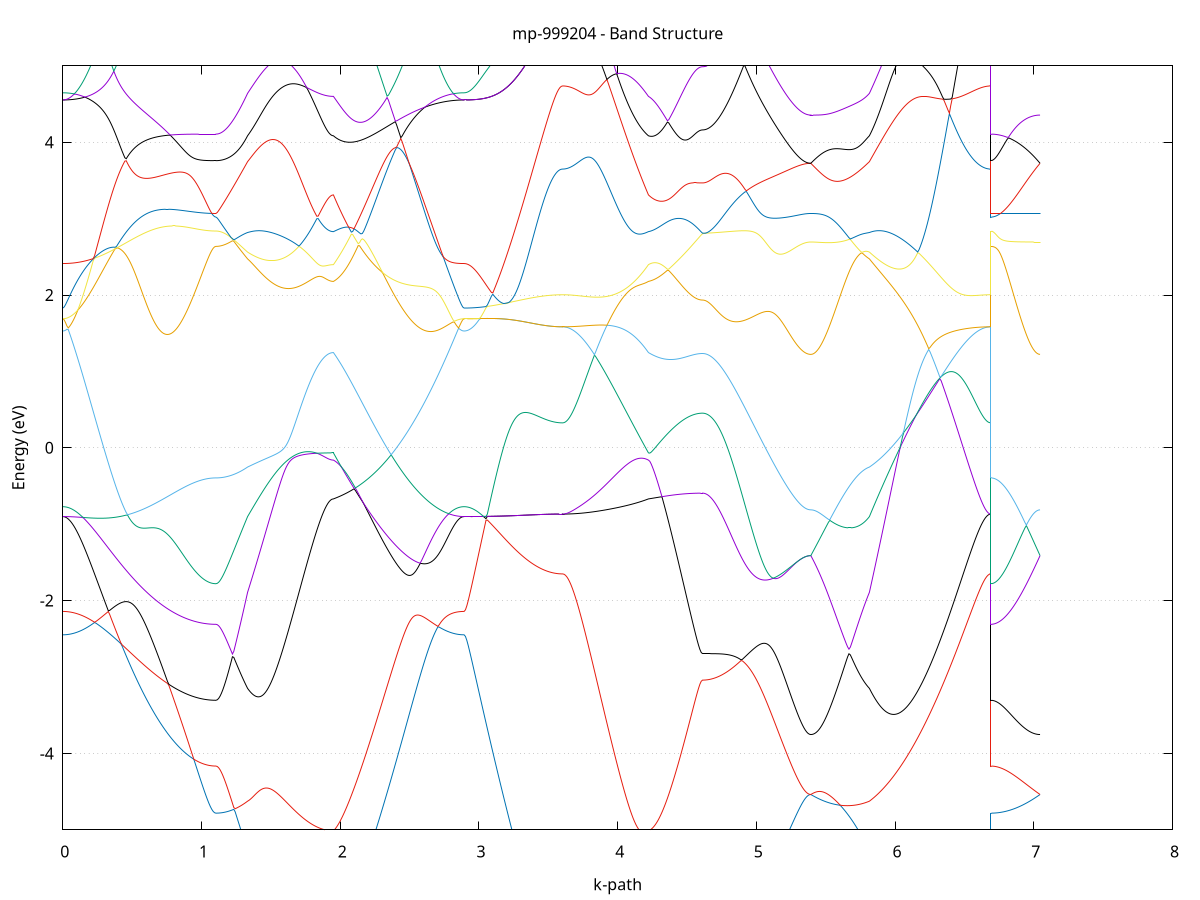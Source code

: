 set title 'mp-999204 - Band Structure'
set xlabel 'k-path'
set ylabel 'Energy (eV)'
set grid y
set yrange [-5:5]
set terminal png size 800,600
set output 'mp-999204_bands_gnuplot.png'
plot '-' using 1:2 with lines notitle, '-' using 1:2 with lines notitle, '-' using 1:2 with lines notitle, '-' using 1:2 with lines notitle, '-' using 1:2 with lines notitle, '-' using 1:2 with lines notitle, '-' using 1:2 with lines notitle, '-' using 1:2 with lines notitle, '-' using 1:2 with lines notitle, '-' using 1:2 with lines notitle, '-' using 1:2 with lines notitle, '-' using 1:2 with lines notitle, '-' using 1:2 with lines notitle, '-' using 1:2 with lines notitle, '-' using 1:2 with lines notitle, '-' using 1:2 with lines notitle, '-' using 1:2 with lines notitle, '-' using 1:2 with lines notitle, '-' using 1:2 with lines notitle, '-' using 1:2 with lines notitle, '-' using 1:2 with lines notitle, '-' using 1:2 with lines notitle, '-' using 1:2 with lines notitle, '-' using 1:2 with lines notitle, '-' using 1:2 with lines notitle, '-' using 1:2 with lines notitle, '-' using 1:2 with lines notitle, '-' using 1:2 with lines notitle, '-' using 1:2 with lines notitle, '-' using 1:2 with lines notitle, '-' using 1:2 with lines notitle, '-' using 1:2 with lines notitle, '-' using 1:2 with lines notitle, '-' using 1:2 with lines notitle, '-' using 1:2 with lines notitle, '-' using 1:2 with lines notitle, '-' using 1:2 with lines notitle, '-' using 1:2 with lines notitle, '-' using 1:2 with lines notitle, '-' using 1:2 with lines notitle, '-' using 1:2 with lines notitle, '-' using 1:2 with lines notitle, '-' using 1:2 with lines notitle, '-' using 1:2 with lines notitle, '-' using 1:2 with lines notitle, '-' using 1:2 with lines notitle, '-' using 1:2 with lines notitle, '-' using 1:2 with lines notitle, '-' using 1:2 with lines notitle, '-' using 1:2 with lines notitle, '-' using 1:2 with lines notitle, '-' using 1:2 with lines notitle, '-' using 1:2 with lines notitle, '-' using 1:2 with lines notitle, '-' using 1:2 with lines notitle, '-' using 1:2 with lines notitle, '-' using 1:2 with lines notitle, '-' using 1:2 with lines notitle, '-' using 1:2 with lines notitle, '-' using 1:2 with lines notitle, '-' using 1:2 with lines notitle, '-' using 1:2 with lines notitle, '-' using 1:2 with lines notitle, '-' using 1:2 with lines notitle
0.000000 -48.700961
0.009943 -48.700961
0.019886 -48.700961
0.029829 -48.700961
0.039772 -48.700961
0.049714 -48.700961
0.059657 -48.700961
0.069600 -48.700961
0.079543 -48.700861
0.089486 -48.700861
0.099429 -48.700861
0.109372 -48.700861
0.119315 -48.700861
0.129257 -48.700861
0.139200 -48.700861
0.149143 -48.700761
0.159086 -48.700761
0.169029 -48.700761
0.178972 -48.700761
0.188915 -48.700761
0.198858 -48.700661
0.208801 -48.700661
0.218743 -48.700661
0.228686 -48.700661
0.238629 -48.700561
0.248572 -48.700561
0.258515 -48.700561
0.268458 -48.700561
0.278401 -48.700461
0.288344 -48.700461
0.298287 -48.700461
0.308229 -48.700361
0.318172 -48.700361
0.328115 -48.700361
0.338058 -48.700261
0.348001 -48.700261
0.357944 -48.700261
0.367887 -48.700161
0.377830 -48.700161
0.387772 -48.700061
0.397715 -48.700061
0.407658 -48.700061
0.417601 -48.699961
0.427544 -48.699961
0.437487 -48.699961
0.447430 -48.699861
0.457373 -48.699861
0.467316 -48.699761
0.477258 -48.699761
0.487201 -48.699661
0.497144 -48.699661
0.507087 -48.699661
0.517030 -48.699561
0.526973 -48.699561
0.536916 -48.699461
0.546859 -48.699461
0.556801 -48.699461
0.566744 -48.699361
0.576687 -48.699361
0.586630 -48.699261
0.596573 -48.699261
0.606516 -48.699161
0.616459 -48.699161
0.626402 -48.699161
0.636345 -48.699061
0.646287 -48.699061
0.656230 -48.698961
0.666173 -48.698961
0.676116 -48.698961
0.686059 -48.698861
0.696002 -48.698861
0.705945 -48.698861
0.715888 -48.698761
0.725830 -48.698761
0.735773 -48.698661
0.745716 -48.698661
0.755659 -48.698661
0.765602 -48.698561
0.775545 -48.698561
0.785488 -48.698561
0.795431 -48.698461
0.805374 -48.698461
0.815316 -48.698461
0.825259 -48.698461
0.835202 -48.698361
0.845145 -48.698361
0.855088 -48.698361
0.865031 -48.698261
0.874974 -48.698261
0.884917 -48.698261
0.894860 -48.698261
0.904802 -48.698161
0.914745 -48.698161
0.924688 -48.698161
0.934631 -48.698161
0.944574 -48.698161
0.954517 -48.698061
0.964460 -48.698061
0.974403 -48.698061
0.984345 -48.698061
0.994288 -48.698061
1.004231 -48.698061
1.014174 -48.698061
1.024117 -48.698061
1.034060 -48.698061
1.044003 -48.697961
1.053946 -48.697961
1.063889 -48.697961
1.073831 -48.697961
1.083774 -48.697961
1.093717 -48.697961
1.103660 -48.697961
1.103660 -48.697961
1.113597 -48.697961
1.123533 -48.697961
1.133470 -48.697961
1.143406 -48.697961
1.153343 -48.697961
1.163279 -48.697961
1.173216 -48.697961
1.183152 -48.698061
1.193089 -48.698061
1.203025 -48.698061
1.212962 -48.698061
1.222898 -48.698061
1.232835 -48.698061
1.242771 -48.698061
1.252708 -48.698061
1.262644 -48.698161
1.272581 -48.698161
1.282517 -48.698161
1.292454 -48.698161
1.302390 -48.698161
1.312327 -48.698261
1.322263 -48.698261
1.332200 -48.698261
1.332200 -48.698261
1.342181 -48.698261
1.352161 -48.698261
1.362142 -48.698361
1.372123 -48.698361
1.382103 -48.698361
1.392084 -48.698361
1.402065 -48.698361
1.412046 -48.698461
1.422026 -48.698461
1.432007 -48.698461
1.441988 -48.698461
1.451968 -48.698561
1.461949 -48.698561
1.471930 -48.698561
1.481910 -48.698561
1.491891 -48.698661
1.501872 -48.698661
1.511853 -48.698661
1.521833 -48.698761
1.531814 -48.698761
1.541795 -48.698761
1.551775 -48.698761
1.561756 -48.698861
1.571737 -48.698861
1.581717 -48.698861
1.591698 -48.698861
1.601679 -48.698961
1.611660 -48.698961
1.621640 -48.698961
1.631621 -48.699061
1.641602 -48.699061
1.651582 -48.699061
1.661563 -48.699061
1.671544 -48.699161
1.681524 -48.699161
1.691505 -48.699161
1.701486 -48.699161
1.711467 -48.699261
1.721447 -48.699261
1.731428 -48.699261
1.741409 -48.699261
1.751389 -48.699261
1.761370 -48.699361
1.771351 -48.699361
1.781331 -48.699361
1.791312 -48.699361
1.801293 -48.699361
1.811274 -48.699461
1.821254 -48.699461
1.831235 -48.699461
1.841216 -48.699461
1.851196 -48.699461
1.861177 -48.699461
1.871158 -48.699461
1.881138 -48.699461
1.891119 -48.699461
1.901100 -48.699461
1.911081 -48.699561
1.921061 -48.699561
1.931042 -48.699561
1.941023 -48.699561
1.951003 -48.699561
1.951003 -48.699561
1.960919 -48.699461
1.970835 -48.699461
1.980751 -48.699461
1.990667 -48.699461
2.000583 -48.699461
2.010499 -48.699461
2.020414 -48.699461
2.030330 -48.699461
2.040246 -48.699361
2.050162 -48.699361
2.060078 -48.699361
2.069994 -48.699361
2.079910 -48.699361
2.089826 -48.699361
2.099741 -48.699361
2.109657 -48.699361
2.119573 -48.699361
2.129489 -48.699361
2.139405 -48.699361
2.149321 -48.699361
2.159237 -48.699361
2.169153 -48.699461
2.179068 -48.699461
2.188984 -48.699461
2.198900 -48.699461
2.208816 -48.699461
2.218732 -48.699461
2.228648 -48.699461
2.238564 -48.699461
2.248479 -48.699461
2.258395 -48.699561
2.268311 -48.699561
2.278227 -48.699561
2.288143 -48.699561
2.298059 -48.699561
2.307975 -48.699661
2.317891 -48.699661
2.327806 -48.699661
2.337722 -48.699661
2.347638 -48.699761
2.357554 -48.699761
2.367470 -48.699761
2.377386 -48.699761
2.387302 -48.699861
2.397218 -48.699861
2.407133 -48.699861
2.417049 -48.699961
2.426965 -48.699961
2.436881 -48.699961
2.446797 -48.699961
2.456713 -48.700061
2.466629 -48.700061
2.476544 -48.700061
2.486460 -48.700161
2.496376 -48.700161
2.506292 -48.700161
2.516208 -48.700261
2.526124 -48.700261
2.536040 -48.700261
2.545956 -48.700261
2.555871 -48.700361
2.565787 -48.700361
2.575703 -48.700361
2.585619 -48.700461
2.595535 -48.700461
2.605451 -48.700461
2.615367 -48.700561
2.625283 -48.700561
2.635198 -48.700561
2.645114 -48.700561
2.655030 -48.700661
2.664946 -48.700661
2.674862 -48.700661
2.684778 -48.700661
2.694694 -48.700761
2.704609 -48.700761
2.714525 -48.700761
2.724441 -48.700761
2.734357 -48.700761
2.744273 -48.700861
2.754189 -48.700861
2.764105 -48.700861
2.774021 -48.700861
2.783936 -48.700861
2.793852 -48.700861
2.803768 -48.700861
2.813684 -48.700861
2.823600 -48.700961
2.833516 -48.700961
2.843432 -48.700961
2.853348 -48.700961
2.863263 -48.700961
2.873179 -48.700961
2.883095 -48.700961
2.893011 -48.700961
2.893011 -48.700961
2.902876 -48.700961
2.912740 -48.700961
2.922605 -48.700961
2.932470 -48.700961
2.942334 -48.700961
2.952199 -48.700961
2.962063 -48.700961
2.971928 -48.700961
2.981793 -48.700961
2.991657 -48.700961
3.001522 -48.700961
3.011387 -48.700961
3.021251 -48.700961
3.031116 -48.700961
3.040981 -48.700961
3.050845 -48.700961
3.060710 -48.700961
3.070575 -48.700961
3.080439 -48.700961
3.090304 -48.700961
3.100168 -48.700961
3.110033 -48.700961
3.119898 -48.700961
3.129762 -48.700961
3.139627 -48.700961
3.149492 -48.700961
3.159356 -48.700961
3.169221 -48.700861
3.179086 -48.700861
3.188950 -48.700861
3.198815 -48.700861
3.208679 -48.700861
3.218544 -48.700861
3.228409 -48.700861
3.238273 -48.700861
3.248138 -48.700861
3.258003 -48.700861
3.267867 -48.700861
3.277732 -48.700861
3.287597 -48.700861
3.297461 -48.700861
3.307326 -48.700861
3.317190 -48.700861
3.327055 -48.700861
3.336920 -48.700861
3.346784 -48.700861
3.356649 -48.700861
3.366514 -48.700861
3.376378 -48.700861
3.386243 -48.700861
3.396108 -48.700861
3.405972 -48.700861
3.415837 -48.700861
3.425702 -48.700861
3.435566 -48.700861
3.445431 -48.700861
3.455295 -48.700861
3.465160 -48.700861
3.475025 -48.700861
3.484889 -48.700861
3.494754 -48.700861
3.504619 -48.700861
3.514483 -48.700861
3.524348 -48.700861
3.534213 -48.700861
3.544077 -48.700861
3.553942 -48.700861
3.563806 -48.700861
3.573671 -48.700861
3.583536 -48.700861
3.593400 -48.700861
3.603265 -48.700861
3.603265 -48.700861
3.613246 -48.700861
3.623226 -48.700861
3.633207 -48.700861
3.643188 -48.700861
3.653169 -48.700861
3.663149 -48.700861
3.673130 -48.700761
3.683111 -48.700761
3.693091 -48.700761
3.703072 -48.700761
3.713053 -48.700761
3.723033 -48.700761
3.733014 -48.700761
3.742995 -48.700761
3.752976 -48.700661
3.762956 -48.700661
3.772937 -48.700661
3.782918 -48.700661
3.792898 -48.700661
3.802879 -48.700561
3.812860 -48.700561
3.822840 -48.700561
3.832821 -48.700561
3.842802 -48.700561
3.852783 -48.700461
3.862763 -48.700461
3.872744 -48.700461
3.882725 -48.700461
3.892705 -48.700361
3.902686 -48.700361
3.912667 -48.700361
3.922647 -48.700261
3.932628 -48.700261
3.942609 -48.700261
3.952590 -48.700261
3.962570 -48.700161
3.972551 -48.700161
3.982532 -48.700161
3.992512 -48.700061
4.002493 -48.700061
4.012474 -48.700061
4.022454 -48.699961
4.032435 -48.699961
4.042416 -48.699961
4.052397 -48.699961
4.062377 -48.699861
4.072358 -48.699861
4.082339 -48.699861
4.092319 -48.699861
4.102300 -48.699761
4.112281 -48.699761
4.122261 -48.699761
4.132242 -48.699761
4.142223 -48.699661
4.152204 -48.699661
4.162184 -48.699661
4.172165 -48.699661
4.182146 -48.699561
4.192126 -48.699561
4.202107 -48.699561
4.212088 -48.699561
4.222068 -48.699561
4.222068 -48.699561
4.231823 -48.699561
4.241577 -48.699461
4.251331 -48.699461
4.261085 -48.699461
4.270839 -48.699461
4.280593 -48.699461
4.290348 -48.699461
4.300102 -48.699461
4.309856 -48.699461
4.319610 -48.699461
4.329364 -48.699461
4.339119 -48.699461
4.348873 -48.699461
4.358627 -48.699461
4.368381 -48.699461
4.378135 -48.699461
4.387889 -48.699461
4.397644 -48.699461
4.407398 -48.699461
4.417152 -48.699461
4.426906 -48.699461
4.436660 -48.699461
4.446415 -48.699361
4.456169 -48.699361
4.465923 -48.699361
4.475677 -48.699361
4.485431 -48.699361
4.495185 -48.699361
4.504940 -48.699361
4.514694 -48.699361
4.524448 -48.699361
4.534202 -48.699361
4.543956 -48.699361
4.553711 -48.699361
4.563465 -48.699361
4.573219 -48.699361
4.582973 -48.699361
4.592727 -48.699361
4.602481 -48.699361
4.612236 -48.699361
4.612236 -48.699361
4.622114 -48.699361
4.631993 -48.699361
4.641871 -48.699361
4.651750 -48.699361
4.661628 -48.699361
4.671507 -48.699361
4.681385 -48.699361
4.691264 -48.699361
4.701143 -48.699361
4.711021 -48.699361
4.720900 -48.699361
4.730778 -48.699261
4.740657 -48.699261
4.750535 -48.699261
4.760414 -48.699261
4.770292 -48.699261
4.780171 -48.699261
4.790050 -48.699261
4.799928 -48.699161
4.809807 -48.699161
4.819685 -48.699161
4.829564 -48.699161
4.839442 -48.699161
4.849321 -48.699061
4.859199 -48.699061
4.869078 -48.699061
4.878956 -48.699061
4.888835 -48.698961
4.898714 -48.698961
4.908592 -48.698961
4.918471 -48.698961
4.928349 -48.698861
4.938228 -48.698861
4.948106 -48.698861
4.957985 -48.698761
4.967863 -48.698761
4.977742 -48.698761
4.987621 -48.698761
4.997499 -48.698661
5.007378 -48.698661
5.017256 -48.698661
5.027135 -48.698661
5.037013 -48.698561
5.046892 -48.698561
5.056770 -48.698561
5.066649 -48.698461
5.076528 -48.698461
5.086406 -48.698461
5.096285 -48.698461
5.106163 -48.698361
5.116042 -48.698361
5.125920 -48.698361
5.135799 -48.698361
5.145677 -48.698261
5.155556 -48.698261
5.165434 -48.698261
5.175313 -48.698261
5.185192 -48.698261
5.195070 -48.698161
5.204949 -48.698161
5.214827 -48.698161
5.224706 -48.698161
5.234584 -48.698161
5.244463 -48.698061
5.254341 -48.698061
5.264220 -48.698061
5.274099 -48.698061
5.283977 -48.698061
5.293856 -48.698061
5.303734 -48.698061
5.313613 -48.698061
5.323491 -48.697961
5.333370 -48.697961
5.343248 -48.697961
5.353127 -48.697961
5.363005 -48.697961
5.372884 -48.697961
5.382763 -48.697961
5.392641 -48.697961
5.392641 -48.697961
5.402462 -48.697961
5.412283 -48.697961
5.422105 -48.697961
5.431926 -48.697961
5.441747 -48.697961
5.451568 -48.697961
5.461389 -48.697961
5.471210 -48.697961
5.481032 -48.697961
5.490853 -48.697961
5.500674 -48.697961
5.510495 -48.697961
5.520316 -48.697961
5.530137 -48.698061
5.539959 -48.698061
5.549780 -48.698061
5.559601 -48.698061
5.569422 -48.698061
5.579243 -48.698061
5.589064 -48.698061
5.598886 -48.698061
5.608707 -48.698061
5.618528 -48.698061
5.628349 -48.698061
5.638170 -48.698061
5.647991 -48.698061
5.657812 -48.698061
5.667634 -48.698061
5.677455 -48.698161
5.687276 -48.698161
5.697097 -48.698161
5.706918 -48.698161
5.716739 -48.698161
5.726561 -48.698161
5.736382 -48.698161
5.746203 -48.698161
5.756024 -48.698161
5.765845 -48.698161
5.775666 -48.698261
5.785488 -48.698261
5.795309 -48.698261
5.805130 -48.698261
5.814951 -48.698261
5.814951 -48.698261
5.824896 -48.698261
5.834840 -48.698361
5.844785 -48.698361
5.854729 -48.698361
5.864674 -48.698361
5.874618 -48.698461
5.884563 -48.698461
5.894507 -48.698461
5.904452 -48.698561
5.914397 -48.698561
5.924341 -48.698561
5.934286 -48.698561
5.944230 -48.698661
5.954175 -48.698661
5.964119 -48.698761
5.974064 -48.698761
5.984008 -48.698761
5.993953 -48.698861
6.003897 -48.698861
6.013842 -48.698861
6.023787 -48.698961
6.033731 -48.698961
6.043676 -48.698961
6.053620 -48.699061
6.063565 -48.699061
6.073509 -48.699161
6.083454 -48.699161
6.093398 -48.699161
6.103343 -48.699261
6.113287 -48.699261
6.123232 -48.699361
6.133177 -48.699361
6.143121 -48.699361
6.153066 -48.699461
6.163010 -48.699461
6.172955 -48.699561
6.182899 -48.699561
6.192844 -48.699561
6.202788 -48.699661
6.212733 -48.699661
6.222677 -48.699761
6.232622 -48.699761
6.242567 -48.699761
6.252511 -48.699861
6.262456 -48.699861
6.272400 -48.699961
6.282345 -48.699961
6.292289 -48.699961
6.302234 -48.700061
6.312178 -48.700061
6.322123 -48.700061
6.332068 -48.700161
6.342012 -48.700161
6.351957 -48.700161
6.361901 -48.700261
6.371846 -48.700261
6.381790 -48.700261
6.391735 -48.700361
6.401679 -48.700361
6.411624 -48.700361
6.421568 -48.700461
6.431513 -48.700461
6.441458 -48.700461
6.451402 -48.700461
6.461347 -48.700561
6.471291 -48.700561
6.481236 -48.700561
6.491180 -48.700561
6.501125 -48.700661
6.511069 -48.700661
6.521014 -48.700661
6.530958 -48.700661
6.540903 -48.700661
6.550848 -48.700761
6.560792 -48.700761
6.570737 -48.700761
6.580681 -48.700761
6.590626 -48.700761
6.600570 -48.700761
6.610515 -48.700761
6.620459 -48.700761
6.630404 -48.700861
6.640348 -48.700861
6.650293 -48.700861
6.660238 -48.700861
6.670182 -48.700861
6.680127 -48.700861
6.690071 -48.700861
6.690071 -48.697961
6.699936 -48.697961
6.709800 -48.697961
6.719665 -48.697961
6.729530 -48.697961
6.739394 -48.697961
6.749259 -48.697961
6.759124 -48.697961
6.768988 -48.697961
6.778853 -48.697961
6.788718 -48.697961
6.798582 -48.697961
6.808447 -48.697961
6.818312 -48.697961
6.828176 -48.697961
6.838041 -48.697961
6.847905 -48.697961
6.857770 -48.697961
6.867635 -48.697961
6.877499 -48.697961
6.887364 -48.697961
6.897229 -48.697961
6.907093 -48.697961
6.916958 -48.697961
6.926823 -48.697961
6.936687 -48.697961
6.946552 -48.697961
6.956416 -48.697961
6.966281 -48.697961
6.976146 -48.697961
6.986010 -48.697961
6.995875 -48.697961
7.005740 -48.697961
7.015604 -48.697961
7.025469 -48.697961
7.035334 -48.697961
7.045198 -48.697961
e
0.000000 -27.459061
0.009943 -27.459061
0.019886 -27.459061
0.029829 -27.458961
0.039772 -27.458961
0.049714 -27.458961
0.059657 -27.458961
0.069600 -27.458961
0.079543 -27.458961
0.089486 -27.458961
0.099429 -27.458961
0.109372 -27.458861
0.119315 -27.458861
0.129257 -27.458861
0.139200 -27.458861
0.149143 -27.458761
0.159086 -27.458761
0.169029 -27.458761
0.178972 -27.458661
0.188915 -27.458661
0.198858 -27.458661
0.208801 -27.458561
0.218743 -27.458561
0.228686 -27.458561
0.238629 -27.458461
0.248572 -27.458461
0.258515 -27.458361
0.268458 -27.458361
0.278401 -27.458261
0.288344 -27.458261
0.298287 -27.458161
0.308229 -27.458161
0.318172 -27.458061
0.328115 -27.458061
0.338058 -27.457961
0.348001 -27.457961
0.357944 -27.457861
0.367887 -27.457861
0.377830 -27.457761
0.387772 -27.457661
0.397715 -27.457661
0.407658 -27.457561
0.417601 -27.457561
0.427544 -27.457461
0.437487 -27.457361
0.447430 -27.457361
0.457373 -27.457261
0.467316 -27.457161
0.477258 -27.457161
0.487201 -27.457061
0.497144 -27.457061
0.507087 -27.456961
0.517030 -27.456861
0.526973 -27.456861
0.536916 -27.456761
0.546859 -27.456661
0.556801 -27.456661
0.566744 -27.456561
0.576687 -27.456461
0.586630 -27.456461
0.596573 -27.456361
0.606516 -27.456261
0.616459 -27.456261
0.626402 -27.456161
0.636345 -27.456061
0.646287 -27.456061
0.656230 -27.455961
0.666173 -27.455961
0.676116 -27.456261
0.686059 -27.456661
0.696002 -27.457061
0.705945 -27.457361
0.715888 -27.457761
0.725830 -27.458061
0.735773 -27.458461
0.745716 -27.458761
0.755659 -27.459061
0.765602 -27.459461
0.775545 -27.459761
0.785488 -27.460061
0.795431 -27.460361
0.805374 -27.460661
0.815316 -27.460961
0.825259 -27.461161
0.835202 -27.461461
0.845145 -27.461761
0.855088 -27.461961
0.865031 -27.462161
0.874974 -27.462461
0.884917 -27.462661
0.894860 -27.462861
0.904802 -27.463061
0.914745 -27.463261
0.924688 -27.463461
0.934631 -27.463661
0.944574 -27.463761
0.954517 -27.463961
0.964460 -27.464061
0.974403 -27.464261
0.984345 -27.464361
0.994288 -27.464461
1.004231 -27.464561
1.014174 -27.464661
1.024117 -27.464761
1.034060 -27.464861
1.044003 -27.464861
1.053946 -27.464961
1.063889 -27.464961
1.073831 -27.465061
1.083774 -27.465061
1.093717 -27.465061
1.103660 -27.465061
1.103660 -27.465061
1.113597 -27.465061
1.123533 -27.465061
1.133470 -27.465061
1.143406 -27.464961
1.153343 -27.464961
1.163279 -27.464861
1.173216 -27.464761
1.183152 -27.464761
1.193089 -27.464661
1.203025 -27.464461
1.212962 -27.464361
1.222898 -27.464261
1.232835 -27.464061
1.242771 -27.463961
1.252708 -27.463761
1.262644 -27.463561
1.272581 -27.463461
1.282517 -27.463261
1.292454 -27.463061
1.302390 -27.462761
1.312327 -27.462561
1.322263 -27.462361
1.332200 -27.462061
1.332200 -27.462061
1.342181 -27.461961
1.352161 -27.461961
1.362142 -27.461961
1.372123 -27.461961
1.382103 -27.462061
1.392084 -27.462061
1.402065 -27.462161
1.412046 -27.462261
1.422026 -27.462361
1.432007 -27.462361
1.441988 -27.462461
1.451968 -27.462561
1.461949 -27.462661
1.471930 -27.462761
1.481910 -27.462861
1.491891 -27.462961
1.501872 -27.463061
1.511853 -27.463061
1.521833 -27.463161
1.531814 -27.463261
1.541795 -27.463361
1.551775 -27.463461
1.561756 -27.463561
1.571737 -27.463661
1.581717 -27.463761
1.591698 -27.463861
1.601679 -27.463961
1.611660 -27.464061
1.621640 -27.464161
1.631621 -27.464261
1.641602 -27.464361
1.651582 -27.464461
1.661563 -27.464561
1.671544 -27.464661
1.681524 -27.464661
1.691505 -27.464761
1.701486 -27.464861
1.711467 -27.464961
1.721447 -27.465061
1.731428 -27.465061
1.741409 -27.465161
1.751389 -27.465261
1.761370 -27.465261
1.771351 -27.465361
1.781331 -27.465461
1.791312 -27.465461
1.801293 -27.465561
1.811274 -27.465561
1.821254 -27.465661
1.831235 -27.465661
1.841216 -27.465761
1.851196 -27.465761
1.861177 -27.465861
1.871158 -27.465861
1.881138 -27.465861
1.891119 -27.465861
1.901100 -27.465961
1.911081 -27.465961
1.921061 -27.465961
1.931042 -27.465961
1.941023 -27.465961
1.951003 -27.465961
1.951003 -27.465961
1.960919 -27.466361
1.970835 -27.466761
1.980751 -27.467061
1.990667 -27.467461
2.000583 -27.467761
2.010499 -27.467961
2.020414 -27.468261
2.030330 -27.468461
2.040246 -27.468661
2.050162 -27.468861
2.060078 -27.468961
2.069994 -27.469161
2.079910 -27.469261
2.089826 -27.469261
2.099741 -27.469361
2.109657 -27.469361
2.119573 -27.469361
2.129489 -27.469261
2.139405 -27.469261
2.149321 -27.469161
2.159237 -27.469061
2.169153 -27.468861
2.179068 -27.468761
2.188984 -27.468561
2.198900 -27.468261
2.208816 -27.468061
2.218732 -27.467761
2.228648 -27.467461
2.238564 -27.467161
2.248479 -27.466861
2.258395 -27.466461
2.268311 -27.466061
2.278227 -27.465661
2.288143 -27.465161
2.298059 -27.464761
2.307975 -27.464261
2.317891 -27.463761
2.327806 -27.463261
2.337722 -27.462761
2.347638 -27.462161
2.357554 -27.461661
2.367470 -27.461061
2.377386 -27.460461
2.387302 -27.459861
2.397218 -27.459261
2.407133 -27.458661
2.417049 -27.457961
2.426965 -27.457661
2.436881 -27.457661
2.446797 -27.457761
2.456713 -27.457761
2.466629 -27.457761
2.476544 -27.457861
2.486460 -27.457861
2.496376 -27.457861
2.506292 -27.457961
2.516208 -27.457961
2.526124 -27.457961
2.536040 -27.458061
2.545956 -27.458061
2.555871 -27.458161
2.565787 -27.458161
2.575703 -27.458161
2.585619 -27.458261
2.595535 -27.458261
2.605451 -27.458361
2.615367 -27.458361
2.625283 -27.458361
2.635198 -27.458461
2.645114 -27.458461
2.655030 -27.458561
2.664946 -27.458561
2.674862 -27.458561
2.684778 -27.458661
2.694694 -27.458661
2.704609 -27.458661
2.714525 -27.458761
2.724441 -27.458761
2.734357 -27.458761
2.744273 -27.458761
2.754189 -27.458861
2.764105 -27.458861
2.774021 -27.458861
2.783936 -27.458861
2.793852 -27.458961
2.803768 -27.458961
2.813684 -27.458961
2.823600 -27.458961
2.833516 -27.458961
2.843432 -27.458961
2.853348 -27.458961
2.863263 -27.458961
2.873179 -27.459061
2.883095 -27.459061
2.893011 -27.459061
2.893011 -27.459061
2.902876 -27.459061
2.912740 -27.459061
2.922605 -27.459061
2.932470 -27.459061
2.942334 -27.459061
2.952199 -27.459061
2.962063 -27.459161
2.971928 -27.459161
2.981793 -27.459161
2.991657 -27.459261
3.001522 -27.459261
3.011387 -27.459361
3.021251 -27.459461
3.031116 -27.459461
3.040981 -27.459561
3.050845 -27.459661
3.060710 -27.459661
3.070575 -27.459761
3.080439 -27.459861
3.090304 -27.459961
3.100168 -27.460061
3.110033 -27.460061
3.119898 -27.460161
3.129762 -27.460261
3.139627 -27.460361
3.149492 -27.460461
3.159356 -27.460561
3.169221 -27.460661
3.179086 -27.460761
3.188950 -27.460861
3.198815 -27.460961
3.208679 -27.461161
3.218544 -27.461261
3.228409 -27.461361
3.238273 -27.461461
3.248138 -27.461561
3.258003 -27.461661
3.267867 -27.461761
3.277732 -27.461861
3.287597 -27.462061
3.297461 -27.462161
3.307326 -27.462261
3.317190 -27.462361
3.327055 -27.462461
3.336920 -27.462561
3.346784 -27.462661
3.356649 -27.462761
3.366514 -27.462861
3.376378 -27.462961
3.386243 -27.463061
3.396108 -27.463161
3.405972 -27.463261
3.415837 -27.463261
3.425702 -27.463361
3.435566 -27.463461
3.445431 -27.463561
3.455295 -27.463661
3.465160 -27.463661
3.475025 -27.463761
3.484889 -27.463761
3.494754 -27.463861
3.504619 -27.463861
3.514483 -27.463961
3.524348 -27.463961
3.534213 -27.464061
3.544077 -27.464061
3.553942 -27.464061
3.563806 -27.464061
3.573671 -27.464161
3.583536 -27.464161
3.593400 -27.464161
3.603265 -27.464161
3.603265 -27.464161
3.613246 -27.464161
3.623226 -27.464161
3.633207 -27.464161
3.643188 -27.464061
3.653169 -27.464061
3.663149 -27.464061
3.673130 -27.464061
3.683111 -27.463961
3.693091 -27.463961
3.703072 -27.463961
3.713053 -27.463861
3.723033 -27.463861
3.733014 -27.463761
3.742995 -27.463761
3.752976 -27.463661
3.762956 -27.463661
3.772937 -27.463561
3.782918 -27.463561
3.792898 -27.463461
3.802879 -27.463361
3.812860 -27.463261
3.822840 -27.463261
3.832821 -27.463161
3.842802 -27.463061
3.852783 -27.462961
3.862763 -27.462861
3.872744 -27.462761
3.882725 -27.462661
3.892705 -27.462561
3.902686 -27.462461
3.912667 -27.462361
3.922647 -27.462261
3.932628 -27.462161
3.942609 -27.462061
3.952590 -27.461961
3.962570 -27.461861
3.972551 -27.461761
3.982532 -27.461661
3.992512 -27.461561
4.002493 -27.461461
4.012474 -27.461361
4.022454 -27.461261
4.032435 -27.461061
4.042416 -27.460961
4.052397 -27.460861
4.062377 -27.460761
4.072358 -27.460661
4.082339 -27.460561
4.092319 -27.460461
4.102300 -27.460361
4.112281 -27.460261
4.122261 -27.460861
4.132242 -27.461461
4.142223 -27.462061
4.152204 -27.462561
4.162184 -27.463161
4.172165 -27.463661
4.182146 -27.464161
4.192126 -27.464661
4.202107 -27.465161
4.212088 -27.465561
4.222068 -27.465961
4.222068 -27.465961
4.231823 -27.466161
4.241577 -27.466261
4.251331 -27.466461
4.261085 -27.466561
4.270839 -27.466761
4.280593 -27.466861
4.290348 -27.467061
4.300102 -27.467161
4.309856 -27.467361
4.319610 -27.467461
4.329364 -27.467561
4.339119 -27.467761
4.348873 -27.467861
4.358627 -27.467961
4.368381 -27.468061
4.378135 -27.468161
4.387889 -27.468261
4.397644 -27.468361
4.407398 -27.468461
4.417152 -27.468561
4.426906 -27.468661
4.436660 -27.468761
4.446415 -27.468861
4.456169 -27.468861
4.465923 -27.468961
4.475677 -27.469061
4.485431 -27.469061
4.495185 -27.469161
4.504940 -27.469261
4.514694 -27.469261
4.524448 -27.469361
4.534202 -27.469361
4.543956 -27.469361
4.553711 -27.469461
4.563465 -27.469461
4.573219 -27.469461
4.582973 -27.469461
4.592727 -27.469461
4.602481 -27.469461
4.612236 -27.469461
4.612236 -27.469461
4.622114 -27.469461
4.631993 -27.469461
4.641871 -27.469461
4.651750 -27.469461
4.661628 -27.469461
4.671507 -27.469461
4.681385 -27.469361
4.691264 -27.469361
4.701143 -27.469361
4.711021 -27.469261
4.720900 -27.469261
4.730778 -27.469261
4.740657 -27.469161
4.750535 -27.469161
4.760414 -27.469061
4.770292 -27.468961
4.780171 -27.468961
4.790050 -27.468861
4.799928 -27.468861
4.809807 -27.468761
4.819685 -27.468661
4.829564 -27.468561
4.839442 -27.468461
4.849321 -27.468461
4.859199 -27.468361
4.869078 -27.468261
4.878956 -27.468161
4.888835 -27.468061
4.898714 -27.467961
4.908592 -27.467861
4.918471 -27.467761
4.928349 -27.467661
4.938228 -27.467561
4.948106 -27.467461
4.957985 -27.467361
4.967863 -27.467261
4.977742 -27.467161
4.987621 -27.467061
4.997499 -27.466961
5.007378 -27.466861
5.017256 -27.466761
5.027135 -27.466661
5.037013 -27.466561
5.046892 -27.466461
5.056770 -27.466361
5.066649 -27.466261
5.076528 -27.466161
5.086406 -27.466061
5.096285 -27.466061
5.106163 -27.465961
5.116042 -27.465861
5.125920 -27.465761
5.135799 -27.465661
5.145677 -27.465561
5.155556 -27.465461
5.165434 -27.465361
5.175313 -27.465361
5.185192 -27.465261
5.195070 -27.465161
5.204949 -27.465061
5.214827 -27.465061
5.224706 -27.464961
5.234584 -27.464861
5.244463 -27.464861
5.254341 -27.464761
5.264220 -27.464761
5.274099 -27.464661
5.283977 -27.464661
5.293856 -27.464561
5.303734 -27.464561
5.313613 -27.464561
5.323491 -27.464461
5.333370 -27.464461
5.343248 -27.464461
5.353127 -27.464461
5.363005 -27.464461
5.372884 -27.464361
5.382763 -27.464361
5.392641 -27.464361
5.392641 -27.464361
5.402462 -27.464461
5.412283 -27.464461
5.422105 -27.464461
5.431926 -27.464461
5.441747 -27.464461
5.451568 -27.464461
5.461389 -27.464461
5.471210 -27.464461
5.481032 -27.464461
5.490853 -27.464461
5.500674 -27.464461
5.510495 -27.464461
5.520316 -27.464461
5.530137 -27.464361
5.539959 -27.464361
5.549780 -27.464361
5.559601 -27.464361
5.569422 -27.464261
5.579243 -27.464261
5.589064 -27.464161
5.598886 -27.464161
5.608707 -27.464061
5.618528 -27.464061
5.628349 -27.463961
5.638170 -27.463861
5.647991 -27.463861
5.657812 -27.463761
5.667634 -27.463661
5.677455 -27.463561
5.687276 -27.463561
5.697097 -27.463461
5.706918 -27.463361
5.716739 -27.463261
5.726561 -27.463161
5.736382 -27.463061
5.746203 -27.462961
5.756024 -27.462861
5.765845 -27.462761
5.775666 -27.462561
5.785488 -27.462461
5.795309 -27.462361
5.805130 -27.462261
5.814951 -27.462061
5.814951 -27.462061
5.824896 -27.461861
5.834840 -27.461561
5.844785 -27.461261
5.854729 -27.460961
5.864674 -27.460661
5.874618 -27.460361
5.884563 -27.460061
5.894507 -27.459761
5.904452 -27.459461
5.914397 -27.459061
5.924341 -27.458761
5.934286 -27.458361
5.944230 -27.458061
5.954175 -27.457661
5.964119 -27.457361
5.974064 -27.457061
5.984008 -27.457161
5.993953 -27.457261
6.003897 -27.457361
6.013842 -27.457561
6.023787 -27.457661
6.033731 -27.457761
6.043676 -27.457961
6.053620 -27.458061
6.063565 -27.458161
6.073509 -27.458361
6.083454 -27.458461
6.093398 -27.458561
6.103343 -27.458761
6.113287 -27.458861
6.123232 -27.458961
6.133177 -27.459161
6.143121 -27.459261
6.153066 -27.459461
6.163010 -27.459561
6.172955 -27.459661
6.182899 -27.459861
6.192844 -27.459961
6.202788 -27.460161
6.212733 -27.460261
6.222677 -27.460361
6.232622 -27.460561
6.242567 -27.460661
6.252511 -27.460761
6.262456 -27.460961
6.272400 -27.461061
6.282345 -27.461161
6.292289 -27.461261
6.302234 -27.461461
6.312178 -27.461561
6.322123 -27.461661
6.332068 -27.461761
6.342012 -27.461861
6.351957 -27.462061
6.361901 -27.462161
6.371846 -27.462261
6.381790 -27.462361
6.391735 -27.462461
6.401679 -27.462561
6.411624 -27.462661
6.421568 -27.462761
6.431513 -27.462861
6.441458 -27.462961
6.451402 -27.463061
6.461347 -27.463161
6.471291 -27.463161
6.481236 -27.463261
6.491180 -27.463361
6.501125 -27.463461
6.511069 -27.463561
6.521014 -27.463561
6.530958 -27.463661
6.540903 -27.463661
6.550848 -27.463761
6.560792 -27.463761
6.570737 -27.463861
6.580681 -27.463861
6.590626 -27.463961
6.600570 -27.463961
6.610515 -27.464061
6.620459 -27.464061
6.630404 -27.464061
6.640348 -27.464061
6.650293 -27.464061
6.660238 -27.464161
6.670182 -27.464161
6.680127 -27.464161
6.690071 -27.464161
6.690071 -27.465061
6.699936 -27.465061
6.709800 -27.465061
6.719665 -27.465061
6.729530 -27.465061
6.739394 -27.465061
6.749259 -27.465061
6.759124 -27.465061
6.768988 -27.465061
6.778853 -27.465061
6.788718 -27.465061
6.798582 -27.464961
6.808447 -27.464961
6.818312 -27.464961
6.828176 -27.464961
6.838041 -27.464961
6.847905 -27.464961
6.857770 -27.464861
6.867635 -27.464861
6.877499 -27.464861
6.887364 -27.464861
6.897229 -27.464861
6.907093 -27.464761
6.916958 -27.464761
6.926823 -27.464761
6.936687 -27.464761
6.946552 -27.464661
6.956416 -27.464661
6.966281 -27.464661
6.976146 -27.464661
6.986010 -27.464561
6.995875 -27.464561
7.005740 -27.464561
7.015604 -27.464461
7.025469 -27.464461
7.035334 -27.464461
7.045198 -27.464361
e
0.000000 -27.434961
0.009943 -27.434961
0.019886 -27.434961
0.029829 -27.435061
0.039772 -27.435061
0.049714 -27.435161
0.059657 -27.435261
0.069600 -27.435361
0.079543 -27.435361
0.089486 -27.435561
0.099429 -27.435661
0.109372 -27.435761
0.119315 -27.435961
0.129257 -27.436161
0.139200 -27.436261
0.149143 -27.436461
0.159086 -27.436661
0.169029 -27.436961
0.178972 -27.437161
0.188915 -27.437361
0.198858 -27.437661
0.208801 -27.437961
0.218743 -27.438161
0.228686 -27.438461
0.238629 -27.438761
0.248572 -27.439061
0.258515 -27.439361
0.268458 -27.439761
0.278401 -27.440061
0.288344 -27.440361
0.298287 -27.440761
0.308229 -27.441061
0.318172 -27.441461
0.328115 -27.441861
0.338058 -27.442261
0.348001 -27.442561
0.357944 -27.442961
0.367887 -27.443361
0.377830 -27.443761
0.387772 -27.444161
0.397715 -27.444561
0.407658 -27.444961
0.417601 -27.445461
0.427544 -27.445861
0.437487 -27.446261
0.447430 -27.446661
0.457373 -27.447161
0.467316 -27.447561
0.477258 -27.447961
0.487201 -27.448361
0.497144 -27.448861
0.507087 -27.449261
0.517030 -27.449661
0.526973 -27.450161
0.536916 -27.450561
0.546859 -27.450961
0.556801 -27.451461
0.566744 -27.451861
0.576687 -27.452261
0.586630 -27.452661
0.596573 -27.453061
0.606516 -27.453461
0.616459 -27.453961
0.626402 -27.454361
0.636345 -27.454761
0.646287 -27.455161
0.656230 -27.455461
0.666173 -27.455861
0.676116 -27.455861
0.686059 -27.455761
0.696002 -27.455761
0.705945 -27.455661
0.715888 -27.455761
0.725830 -27.456161
0.735773 -27.456561
0.745716 -27.456861
0.755659 -27.457261
0.765602 -27.457561
0.775545 -27.457861
0.785488 -27.458161
0.795431 -27.458561
0.805374 -27.458861
0.815316 -27.459161
0.825259 -27.459461
0.835202 -27.459761
0.845145 -27.459961
0.855088 -27.460261
0.865031 -27.460561
0.874974 -27.460761
0.884917 -27.461061
0.894860 -27.461261
0.904802 -27.461461
0.914745 -27.461661
0.924688 -27.461861
0.934631 -27.462061
0.944574 -27.462261
0.954517 -27.462461
0.964460 -27.462561
0.974403 -27.462761
0.984345 -27.462861
0.994288 -27.463061
1.004231 -27.463161
1.014174 -27.463261
1.024117 -27.463361
1.034060 -27.463461
1.044003 -27.463461
1.053946 -27.463561
1.063889 -27.463661
1.073831 -27.463661
1.083774 -27.463661
1.093717 -27.463661
1.103660 -27.463761
1.103660 -27.463761
1.113597 -27.463761
1.123533 -27.463661
1.133470 -27.463661
1.143406 -27.463661
1.153343 -27.463561
1.163279 -27.463561
1.173216 -27.463461
1.183152 -27.463361
1.193089 -27.463361
1.203025 -27.463261
1.212962 -27.463161
1.222898 -27.463061
1.232835 -27.462961
1.242771 -27.462761
1.252708 -27.462661
1.262644 -27.462461
1.272581 -27.462361
1.282517 -27.462161
1.292454 -27.462061
1.302390 -27.461861
1.312327 -27.461661
1.322263 -27.461461
1.332200 -27.461261
1.332200 -27.461261
1.342181 -27.461061
1.352161 -27.460761
1.362142 -27.460361
1.372123 -27.459861
1.382103 -27.459461
1.392084 -27.458961
1.402065 -27.458461
1.412046 -27.457961
1.422026 -27.457361
1.432007 -27.456861
1.441988 -27.456261
1.451968 -27.456161
1.461949 -27.456261
1.471930 -27.456361
1.481910 -27.456461
1.491891 -27.456461
1.501872 -27.456561
1.511853 -27.456661
1.521833 -27.456761
1.531814 -27.456861
1.541795 -27.456961
1.551775 -27.456961
1.561756 -27.457061
1.571737 -27.457161
1.581717 -27.457261
1.591698 -27.457361
1.601679 -27.457461
1.611660 -27.457461
1.621640 -27.457561
1.631621 -27.457661
1.641602 -27.457761
1.651582 -27.457761
1.661563 -27.457861
1.671544 -27.457961
1.681524 -27.458061
1.691505 -27.458061
1.701486 -27.458161
1.711467 -27.458261
1.721447 -27.458261
1.731428 -27.458361
1.741409 -27.458461
1.751389 -27.458461
1.761370 -27.458561
1.771351 -27.458561
1.781331 -27.458661
1.791312 -27.458661
1.801293 -27.458761
1.811274 -27.458761
1.821254 -27.458861
1.831235 -27.458861
1.841216 -27.458861
1.851196 -27.458961
1.861177 -27.458961
1.871158 -27.458961
1.881138 -27.459061
1.891119 -27.459061
1.901100 -27.459061
1.911081 -27.459061
1.921061 -27.459061
1.931042 -27.459061
1.941023 -27.459061
1.951003 -27.459061
1.951003 -27.459061
1.960919 -27.458961
1.970835 -27.458861
1.980751 -27.458861
1.990667 -27.458761
2.000583 -27.458661
2.010499 -27.458561
2.020414 -27.458461
2.030330 -27.458461
2.040246 -27.458361
2.050162 -27.458261
2.060078 -27.458261
2.069994 -27.458161
2.079910 -27.458061
2.089826 -27.458061
2.099741 -27.457961
2.109657 -27.457861
2.119573 -27.457861
2.129489 -27.457761
2.139405 -27.457761
2.149321 -27.457761
2.159237 -27.457661
2.169153 -27.457661
2.179068 -27.457661
2.188984 -27.457561
2.198900 -27.457561
2.208816 -27.457561
2.218732 -27.457561
2.228648 -27.457461
2.238564 -27.457461
2.248479 -27.457461
2.258395 -27.457461
2.268311 -27.457461
2.278227 -27.457461
2.288143 -27.457461
2.298059 -27.457461
2.307975 -27.457461
2.317891 -27.457461
2.327806 -27.457461
2.337722 -27.457461
2.347638 -27.457461
2.357554 -27.457561
2.367470 -27.457561
2.377386 -27.457561
2.387302 -27.457561
2.397218 -27.457561
2.407133 -27.457661
2.417049 -27.457661
2.426965 -27.457361
2.436881 -27.456661
2.446797 -27.455961
2.456713 -27.455361
2.466629 -27.454661
2.476544 -27.453961
2.486460 -27.453261
2.496376 -27.452561
2.506292 -27.451961
2.516208 -27.451261
2.526124 -27.450561
2.536040 -27.449861
2.545956 -27.449161
2.555871 -27.448561
2.565787 -27.447861
2.575703 -27.447161
2.585619 -27.446561
2.595535 -27.445861
2.605451 -27.445261
2.615367 -27.444661
2.625283 -27.444061
2.635198 -27.443461
2.645114 -27.442861
2.655030 -27.442261
2.664946 -27.441761
2.674862 -27.441161
2.684778 -27.440661
2.694694 -27.440161
2.704609 -27.439661
2.714525 -27.439261
2.724441 -27.438761
2.734357 -27.438361
2.744273 -27.437961
2.754189 -27.437561
2.764105 -27.437261
2.774021 -27.436861
2.783936 -27.436561
2.793852 -27.436361
2.803768 -27.436061
2.813684 -27.435861
2.823600 -27.435661
2.833516 -27.435461
2.843432 -27.435361
2.853348 -27.435161
2.863263 -27.435061
2.873179 -27.435061
2.883095 -27.434961
2.893011 -27.434961
2.893011 -27.434961
2.902876 -27.434961
2.912740 -27.434961
2.922605 -27.434961
2.932470 -27.434961
2.942334 -27.434961
2.952199 -27.434961
2.962063 -27.434961
2.971928 -27.434961
2.981793 -27.434961
2.991657 -27.434961
3.001522 -27.434961
3.011387 -27.434961
3.021251 -27.435061
3.031116 -27.435061
3.040981 -27.435061
3.050845 -27.435061
3.060710 -27.435061
3.070575 -27.435061
3.080439 -27.435061
3.090304 -27.435061
3.100168 -27.435061
3.110033 -27.435061
3.119898 -27.435061
3.129762 -27.435061
3.139627 -27.435061
3.149492 -27.435061
3.159356 -27.435161
3.169221 -27.435161
3.179086 -27.435161
3.188950 -27.435161
3.198815 -27.435161
3.208679 -27.435161
3.218544 -27.435161
3.228409 -27.435161
3.238273 -27.435161
3.248138 -27.435161
3.258003 -27.435261
3.267867 -27.435261
3.277732 -27.435261
3.287597 -27.435261
3.297461 -27.435261
3.307326 -27.435261
3.317190 -27.435261
3.327055 -27.435261
3.336920 -27.435361
3.346784 -27.435361
3.356649 -27.435361
3.366514 -27.435361
3.376378 -27.435361
3.386243 -27.435361
3.396108 -27.435361
3.405972 -27.435361
3.415837 -27.435361
3.425702 -27.435361
3.435566 -27.435361
3.445431 -27.435461
3.455295 -27.435461
3.465160 -27.435461
3.475025 -27.435461
3.484889 -27.435461
3.494754 -27.435461
3.504619 -27.435461
3.514483 -27.435461
3.524348 -27.435461
3.534213 -27.435461
3.544077 -27.435461
3.553942 -27.435461
3.563806 -27.435461
3.573671 -27.435461
3.583536 -27.435461
3.593400 -27.435461
3.603265 -27.435461
3.603265 -27.435461
3.613246 -27.435461
3.623226 -27.435461
3.633207 -27.435561
3.643188 -27.435661
3.653169 -27.435761
3.663149 -27.435961
3.673130 -27.436161
3.683111 -27.436361
3.693091 -27.436561
3.703072 -27.436861
3.713053 -27.437061
3.723033 -27.437461
3.733014 -27.437761
3.742995 -27.438061
3.752976 -27.438461
3.762956 -27.438861
3.772937 -27.439261
3.782918 -27.439761
3.792898 -27.440161
3.802879 -27.440661
3.812860 -27.441161
3.822840 -27.441761
3.832821 -27.442261
3.842802 -27.442761
3.852783 -27.443361
3.862763 -27.443961
3.872744 -27.444561
3.882725 -27.445161
3.892705 -27.445761
3.902686 -27.446461
3.912667 -27.447061
3.922647 -27.447761
3.932628 -27.448361
3.942609 -27.449061
3.952590 -27.449761
3.962570 -27.450361
3.972551 -27.451061
3.982532 -27.451761
3.992512 -27.452461
4.002493 -27.453161
4.012474 -27.453761
4.022454 -27.454461
4.032435 -27.455161
4.042416 -27.455861
4.052397 -27.456461
4.062377 -27.457161
4.072358 -27.457761
4.082339 -27.458461
4.092319 -27.459061
4.102300 -27.459661
4.112281 -27.460261
4.122261 -27.460061
4.132242 -27.459961
4.142223 -27.459861
4.152204 -27.459761
4.162184 -27.459661
4.172165 -27.459561
4.182146 -27.459461
4.192126 -27.459361
4.202107 -27.459261
4.212088 -27.459161
4.222068 -27.459061
4.222068 -27.459061
4.231823 -27.459061
4.241577 -27.459061
4.251331 -27.458961
4.261085 -27.458961
4.270839 -27.458861
4.280593 -27.458861
4.290348 -27.458761
4.300102 -27.458761
4.309856 -27.458661
4.319610 -27.458661
4.329364 -27.458661
4.339119 -27.458561
4.348873 -27.458561
4.358627 -27.458461
4.368381 -27.458461
4.378135 -27.458361
4.387889 -27.458361
4.397644 -27.458261
4.407398 -27.458261
4.417152 -27.458261
4.426906 -27.458161
4.436660 -27.458161
4.446415 -27.458061
4.456169 -27.458061
4.465923 -27.458061
4.475677 -27.457961
4.485431 -27.457961
4.495185 -27.457961
4.504940 -27.457861
4.514694 -27.457861
4.524448 -27.457861
4.534202 -27.457861
4.543956 -27.457861
4.553711 -27.457761
4.563465 -27.457761
4.573219 -27.457761
4.582973 -27.457761
4.592727 -27.457761
4.602481 -27.457761
4.612236 -27.457761
4.612236 -27.457761
4.622114 -27.457761
4.631993 -27.457761
4.641871 -27.457761
4.651750 -27.457761
4.661628 -27.457761
4.671507 -27.457661
4.681385 -27.457661
4.691264 -27.457661
4.701143 -27.457661
4.711021 -27.457661
4.720900 -27.457561
4.730778 -27.457561
4.740657 -27.457561
4.750535 -27.457461
4.760414 -27.457461
4.770292 -27.457461
4.780171 -27.457361
4.790050 -27.457361
4.799928 -27.457261
4.809807 -27.457261
4.819685 -27.457161
4.829564 -27.457161
4.839442 -27.457061
4.849321 -27.457061
4.859199 -27.456961
4.869078 -27.456961
4.878956 -27.456861
4.888835 -27.456761
4.898714 -27.456761
4.908592 -27.456661
4.918471 -27.456561
4.928349 -27.456561
4.938228 -27.456461
4.948106 -27.456461
4.957985 -27.456361
4.967863 -27.456261
4.977742 -27.456161
4.987621 -27.456161
4.997499 -27.456061
5.007378 -27.455961
5.017256 -27.455961
5.027135 -27.455861
5.037013 -27.455761
5.046892 -27.455761
5.056770 -27.455661
5.066649 -27.455561
5.076528 -27.455561
5.086406 -27.455461
5.096285 -27.455461
5.106163 -27.455361
5.116042 -27.455461
5.125920 -27.456061
5.135799 -27.456661
5.145677 -27.457161
5.155556 -27.457661
5.165434 -27.458161
5.175313 -27.458661
5.185192 -27.459161
5.195070 -27.459661
5.204949 -27.460061
5.214827 -27.460461
5.224706 -27.460861
5.234584 -27.461261
5.244463 -27.461661
5.254341 -27.461961
5.264220 -27.462361
5.274099 -27.462661
5.283977 -27.462861
5.293856 -27.463161
5.303734 -27.463361
5.313613 -27.463561
5.323491 -27.463761
5.333370 -27.463961
5.343248 -27.464061
5.353127 -27.464161
5.363005 -27.464261
5.372884 -27.464361
5.382763 -27.464361
5.392641 -27.464361
5.392641 -27.464361
5.402462 -27.464361
5.412283 -27.464361
5.422105 -27.464361
5.431926 -27.464261
5.441747 -27.464261
5.451568 -27.464161
5.461389 -27.464161
5.471210 -27.464161
5.481032 -27.464061
5.490853 -27.464061
5.500674 -27.463961
5.510495 -27.463861
5.520316 -27.463861
5.530137 -27.463761
5.539959 -27.463761
5.549780 -27.463661
5.559601 -27.463561
5.569422 -27.463561
5.579243 -27.463461
5.589064 -27.463361
5.598886 -27.463361
5.608707 -27.463261
5.618528 -27.463161
5.628349 -27.463061
5.638170 -27.463061
5.647991 -27.462961
5.657812 -27.462861
5.667634 -27.462761
5.677455 -27.462661
5.687276 -27.462561
5.697097 -27.462461
5.706918 -27.462361
5.716739 -27.462261
5.726561 -27.462161
5.736382 -27.462061
5.746203 -27.461961
5.756024 -27.461861
5.765845 -27.461761
5.775666 -27.461661
5.785488 -27.461561
5.795309 -27.461461
5.805130 -27.461361
5.814951 -27.461261
5.814951 -27.461261
5.824896 -27.461061
5.834840 -27.460861
5.844785 -27.460561
5.854729 -27.460361
5.864674 -27.460061
5.874618 -27.459861
5.884563 -27.459561
5.894507 -27.459261
5.904452 -27.459061
5.914397 -27.458761
5.924341 -27.458461
5.934286 -27.458161
5.944230 -27.457861
5.954175 -27.457561
5.964119 -27.457261
5.974064 -27.456961
5.984008 -27.456561
5.993953 -27.456161
6.003897 -27.455861
6.013842 -27.455561
6.023787 -27.455161
6.033731 -27.454761
6.043676 -27.454461
6.053620 -27.454061
6.063565 -27.453661
6.073509 -27.453261
6.083454 -27.452961
6.093398 -27.452561
6.103343 -27.452161
6.113287 -27.451761
6.123232 -27.451361
6.133177 -27.450961
6.143121 -27.450561
6.153066 -27.450161
6.163010 -27.449761
6.172955 -27.449361
6.182899 -27.448961
6.192844 -27.448561
6.202788 -27.448161
6.212733 -27.447761
6.222677 -27.447361
6.232622 -27.446961
6.242567 -27.446561
6.252511 -27.446161
6.262456 -27.445761
6.272400 -27.445361
6.282345 -27.444961
6.292289 -27.444561
6.302234 -27.444161
6.312178 -27.443761
6.322123 -27.443361
6.332068 -27.443061
6.342012 -27.442661
6.351957 -27.442261
6.361901 -27.441961
6.371846 -27.441561
6.381790 -27.441261
6.391735 -27.440961
6.401679 -27.440561
6.411624 -27.440261
6.421568 -27.439961
6.431513 -27.439661
6.441458 -27.439361
6.451402 -27.439061
6.461347 -27.438761
6.471291 -27.438461
6.481236 -27.438261
6.491180 -27.437961
6.501125 -27.437761
6.511069 -27.437561
6.521014 -27.437361
6.530958 -27.437161
6.540903 -27.436961
6.550848 -27.436761
6.560792 -27.436561
6.570737 -27.436361
6.580681 -27.436261
6.590626 -27.436161
6.600570 -27.435961
6.610515 -27.435861
6.620459 -27.435761
6.630404 -27.435661
6.640348 -27.435661
6.650293 -27.435561
6.660238 -27.435561
6.670182 -27.435461
6.680127 -27.435461
6.690071 -27.435461
6.690071 -27.463761
6.699936 -27.463761
6.709800 -27.463761
6.719665 -27.463761
6.729530 -27.463761
6.739394 -27.463761
6.749259 -27.463761
6.759124 -27.463761
6.768988 -27.463761
6.778853 -27.463761
6.788718 -27.463761
6.798582 -27.463761
6.808447 -27.463761
6.818312 -27.463861
6.828176 -27.463861
6.838041 -27.463861
6.847905 -27.463861
6.857770 -27.463861
6.867635 -27.463861
6.877499 -27.463961
6.887364 -27.463961
6.897229 -27.463961
6.907093 -27.463961
6.916958 -27.464061
6.926823 -27.464061
6.936687 -27.464061
6.946552 -27.464161
6.956416 -27.464161
6.966281 -27.464161
6.976146 -27.464161
6.986010 -27.464261
6.995875 -27.464261
7.005740 -27.464261
7.015604 -27.464361
7.025469 -27.464361
7.035334 -27.464361
7.045198 -27.464361
e
0.000000 -27.434961
0.009943 -27.434961
0.019886 -27.434961
0.029829 -27.435061
0.039772 -27.435061
0.049714 -27.435161
0.059657 -27.435161
0.069600 -27.435261
0.079543 -27.435361
0.089486 -27.435461
0.099429 -27.435561
0.109372 -27.435661
0.119315 -27.435761
0.129257 -27.435961
0.139200 -27.436061
0.149143 -27.436261
0.159086 -27.436461
0.169029 -27.436561
0.178972 -27.436761
0.188915 -27.436961
0.198858 -27.437261
0.208801 -27.437461
0.218743 -27.437661
0.228686 -27.437961
0.238629 -27.438161
0.248572 -27.438461
0.258515 -27.438661
0.268458 -27.438961
0.278401 -27.439261
0.288344 -27.439561
0.298287 -27.439861
0.308229 -27.440161
0.318172 -27.440461
0.328115 -27.440761
0.338058 -27.441161
0.348001 -27.441461
0.357944 -27.441861
0.367887 -27.442161
0.377830 -27.442461
0.387772 -27.442861
0.397715 -27.443261
0.407658 -27.443561
0.417601 -27.443961
0.427544 -27.444361
0.437487 -27.444761
0.447430 -27.445161
0.457373 -27.445561
0.467316 -27.445961
0.477258 -27.446361
0.487201 -27.446661
0.497144 -27.447061
0.507087 -27.447561
0.517030 -27.447961
0.526973 -27.448361
0.536916 -27.448761
0.546859 -27.449161
0.556801 -27.449561
0.566744 -27.449961
0.576687 -27.450361
0.586630 -27.450761
0.596573 -27.451161
0.606516 -27.451561
0.616459 -27.451961
0.626402 -27.452361
0.636345 -27.452761
0.646287 -27.453161
0.656230 -27.453561
0.666173 -27.453961
0.676116 -27.454361
0.686059 -27.454661
0.696002 -27.455061
0.705945 -27.455461
0.715888 -27.455661
0.725830 -27.455561
0.735773 -27.455461
0.745716 -27.455461
0.755659 -27.455361
0.765602 -27.455361
0.775545 -27.455261
0.785488 -27.455261
0.795431 -27.455161
0.805374 -27.455161
0.815316 -27.455061
0.825259 -27.455061
0.835202 -27.454961
0.845145 -27.454961
0.855088 -27.454861
0.865031 -27.454861
0.874974 -27.454861
0.884917 -27.454761
0.894860 -27.454761
0.904802 -27.454761
0.914745 -27.454661
0.924688 -27.454661
0.934631 -27.454661
0.944574 -27.454561
0.954517 -27.454561
0.964460 -27.454561
0.974403 -27.454561
0.984345 -27.454461
0.994288 -27.454461
1.004231 -27.454461
1.014174 -27.454461
1.024117 -27.454461
1.034060 -27.454461
1.044003 -27.454361
1.053946 -27.454361
1.063889 -27.454361
1.073831 -27.454361
1.083774 -27.454361
1.093717 -27.454361
1.103660 -27.454361
1.103660 -27.454361
1.113597 -27.454361
1.123533 -27.454361
1.133470 -27.454361
1.143406 -27.454361
1.153343 -27.454461
1.163279 -27.454461
1.173216 -27.454461
1.183152 -27.454461
1.193089 -27.454561
1.203025 -27.454561
1.212962 -27.454561
1.222898 -27.454661
1.232835 -27.454661
1.242771 -27.454761
1.252708 -27.454761
1.262644 -27.454861
1.272581 -27.454961
1.282517 -27.454961
1.292454 -27.455061
1.302390 -27.455161
1.312327 -27.455161
1.322263 -27.455261
1.332200 -27.455361
1.332200 -27.455361
1.342181 -27.455461
1.352161 -27.455461
1.362142 -27.455561
1.372123 -27.455561
1.382103 -27.455661
1.392084 -27.455761
1.402065 -27.455861
1.412046 -27.455861
1.422026 -27.455961
1.432007 -27.456061
1.441988 -27.456061
1.451968 -27.455761
1.461949 -27.455161
1.471930 -27.454561
1.481910 -27.453961
1.491891 -27.453261
1.501872 -27.452661
1.511853 -27.452061
1.521833 -27.451461
1.531814 -27.450761
1.541795 -27.450161
1.551775 -27.449461
1.561756 -27.448861
1.571737 -27.448261
1.581717 -27.447561
1.591698 -27.446961
1.601679 -27.446261
1.611660 -27.445661
1.621640 -27.445061
1.631621 -27.444361
1.641602 -27.443761
1.651582 -27.443161
1.661563 -27.442561
1.671544 -27.441961
1.681524 -27.441361
1.691505 -27.440861
1.701486 -27.440261
1.711467 -27.439761
1.721447 -27.439261
1.731428 -27.438661
1.741409 -27.438261
1.751389 -27.437761
1.761370 -27.437261
1.771351 -27.436861
1.781331 -27.436461
1.791312 -27.436061
1.801293 -27.435661
1.811274 -27.435261
1.821254 -27.434961
1.831235 -27.434661
1.841216 -27.434361
1.851196 -27.434061
1.861177 -27.433861
1.871158 -27.433661
1.881138 -27.433461
1.891119 -27.433261
1.901100 -27.433161
1.911081 -27.433061
1.921061 -27.432961
1.931042 -27.432861
1.941023 -27.432861
1.951003 -27.432761
1.951003 -27.432761
1.960919 -27.432761
1.970835 -27.432761
1.980751 -27.432661
1.990667 -27.432661
2.000583 -27.432661
2.010499 -27.432661
2.020414 -27.432561
2.030330 -27.432561
2.040246 -27.432561
2.050162 -27.432561
2.060078 -27.432461
2.069994 -27.432461
2.079910 -27.432461
2.089826 -27.432461
2.099741 -27.432461
2.109657 -27.432461
2.119573 -27.432461
2.129489 -27.432461
2.139405 -27.432461
2.149321 -27.432461
2.159237 -27.432461
2.169153 -27.432461
2.179068 -27.432461
2.188984 -27.432461
2.198900 -27.432461
2.208816 -27.432461
2.218732 -27.432561
2.228648 -27.432561
2.238564 -27.432561
2.248479 -27.432561
2.258395 -27.432561
2.268311 -27.432661
2.278227 -27.432661
2.288143 -27.432661
2.298059 -27.432761
2.307975 -27.432761
2.317891 -27.432761
2.327806 -27.432861
2.337722 -27.432861
2.347638 -27.432861
2.357554 -27.432961
2.367470 -27.432961
2.377386 -27.433061
2.387302 -27.433061
2.397218 -27.433161
2.407133 -27.433161
2.417049 -27.433261
2.426965 -27.433261
2.436881 -27.433261
2.446797 -27.433361
2.456713 -27.433361
2.466629 -27.433461
2.476544 -27.433561
2.486460 -27.433561
2.496376 -27.433661
2.506292 -27.433661
2.516208 -27.433761
2.526124 -27.433761
2.536040 -27.433861
2.545956 -27.433861
2.555871 -27.433961
2.565787 -27.433961
2.575703 -27.434061
2.585619 -27.434061
2.595535 -27.434161
2.605451 -27.434161
2.615367 -27.434261
2.625283 -27.434261
2.635198 -27.434361
2.645114 -27.434361
2.655030 -27.434361
2.664946 -27.434461
2.674862 -27.434461
2.684778 -27.434561
2.694694 -27.434561
2.704609 -27.434561
2.714525 -27.434661
2.724441 -27.434661
2.734357 -27.434661
2.744273 -27.434761
2.754189 -27.434761
2.764105 -27.434761
2.774021 -27.434861
2.783936 -27.434861
2.793852 -27.434861
2.803768 -27.434861
2.813684 -27.434861
2.823600 -27.434961
2.833516 -27.434961
2.843432 -27.434961
2.853348 -27.434961
2.863263 -27.434961
2.873179 -27.434961
2.883095 -27.434961
2.893011 -27.434961
2.893011 -27.434961
2.902876 -27.434961
2.912740 -27.434961
2.922605 -27.434961
2.932470 -27.434961
2.942334 -27.434961
2.952199 -27.434961
2.962063 -27.434961
2.971928 -27.434961
2.981793 -27.434961
2.991657 -27.434961
3.001522 -27.434961
3.011387 -27.434961
3.021251 -27.435061
3.031116 -27.435061
3.040981 -27.435061
3.050845 -27.435061
3.060710 -27.435061
3.070575 -27.435061
3.080439 -27.435061
3.090304 -27.435061
3.100168 -27.435061
3.110033 -27.435061
3.119898 -27.435061
3.129762 -27.435061
3.139627 -27.435061
3.149492 -27.435061
3.159356 -27.435161
3.169221 -27.435161
3.179086 -27.435161
3.188950 -27.435161
3.198815 -27.435161
3.208679 -27.435161
3.218544 -27.435161
3.228409 -27.435161
3.238273 -27.435161
3.248138 -27.435161
3.258003 -27.435261
3.267867 -27.435261
3.277732 -27.435261
3.287597 -27.435261
3.297461 -27.435261
3.307326 -27.435261
3.317190 -27.435261
3.327055 -27.435261
3.336920 -27.435361
3.346784 -27.435361
3.356649 -27.435361
3.366514 -27.435361
3.376378 -27.435361
3.386243 -27.435361
3.396108 -27.435361
3.405972 -27.435361
3.415837 -27.435361
3.425702 -27.435361
3.435566 -27.435361
3.445431 -27.435461
3.455295 -27.435461
3.465160 -27.435461
3.475025 -27.435461
3.484889 -27.435461
3.494754 -27.435461
3.504619 -27.435461
3.514483 -27.435461
3.524348 -27.435461
3.534213 -27.435461
3.544077 -27.435461
3.553942 -27.435461
3.563806 -27.435461
3.573671 -27.435461
3.583536 -27.435461
3.593400 -27.435461
3.603265 -27.435461
3.603265 -27.435461
3.613246 -27.435461
3.623226 -27.435461
3.633207 -27.435461
3.643188 -27.435461
3.653169 -27.435461
3.663149 -27.435461
3.673130 -27.435361
3.683111 -27.435361
3.693091 -27.435361
3.703072 -27.435361
3.713053 -27.435361
3.723033 -27.435261
3.733014 -27.435261
3.742995 -27.435261
3.752976 -27.435161
3.762956 -27.435161
3.772937 -27.435161
3.782918 -27.435061
3.792898 -27.435061
3.802879 -27.435061
3.812860 -27.434961
3.822840 -27.434961
3.832821 -27.434861
3.842802 -27.434861
3.852783 -27.434761
3.862763 -27.434761
3.872744 -27.434661
3.882725 -27.434661
3.892705 -27.434561
3.902686 -27.434561
3.912667 -27.434461
3.922647 -27.434461
3.932628 -27.434361
3.942609 -27.434261
3.952590 -27.434261
3.962570 -27.434161
3.972551 -27.434161
3.982532 -27.434061
3.992512 -27.434061
4.002493 -27.433961
4.012474 -27.433861
4.022454 -27.433861
4.032435 -27.433761
4.042416 -27.433761
4.052397 -27.433661
4.062377 -27.433561
4.072358 -27.433561
4.082339 -27.433461
4.092319 -27.433461
4.102300 -27.433361
4.112281 -27.433361
4.122261 -27.433261
4.132242 -27.433261
4.142223 -27.433161
4.152204 -27.433161
4.162184 -27.433061
4.172165 -27.433061
4.182146 -27.432961
4.192126 -27.432961
4.202107 -27.432861
4.212088 -27.432861
4.222068 -27.432761
4.222068 -27.432761
4.231823 -27.432761
4.241577 -27.432761
4.251331 -27.432761
4.261085 -27.432761
4.270839 -27.432761
4.280593 -27.432761
4.290348 -27.432661
4.300102 -27.432661
4.309856 -27.432661
4.319610 -27.432661
4.329364 -27.432661
4.339119 -27.432661
4.348873 -27.432661
4.358627 -27.432661
4.368381 -27.432561
4.378135 -27.432561
4.387889 -27.432561
4.397644 -27.432561
4.407398 -27.432561
4.417152 -27.432561
4.426906 -27.432561
4.436660 -27.432561
4.446415 -27.432561
4.456169 -27.432561
4.465923 -27.432461
4.475677 -27.432461
4.485431 -27.432461
4.495185 -27.432461
4.504940 -27.432461
4.514694 -27.432461
4.524448 -27.432461
4.534202 -27.432461
4.543956 -27.432461
4.553711 -27.432461
4.563465 -27.432461
4.573219 -27.432461
4.582973 -27.432461
4.592727 -27.432461
4.602481 -27.432461
4.612236 -27.432461
4.612236 -27.432461
4.622114 -27.432461
4.631993 -27.432461
4.641871 -27.432561
4.651750 -27.432661
4.661628 -27.432761
4.671507 -27.432861
4.681385 -27.433061
4.691264 -27.433261
4.701143 -27.433461
4.711021 -27.433661
4.720900 -27.433961
4.730778 -27.434261
4.740657 -27.434561
4.750535 -27.434861
4.760414 -27.435261
4.770292 -27.435561
4.780171 -27.435961
4.790050 -27.436361
4.799928 -27.436861
4.809807 -27.437261
4.819685 -27.437761
4.829564 -27.438161
4.839442 -27.438661
4.849321 -27.439261
4.859199 -27.439761
4.869078 -27.440261
4.878956 -27.440861
4.888835 -27.441361
4.898714 -27.441961
4.908592 -27.442561
4.918471 -27.443161
4.928349 -27.443761
4.938228 -27.444361
4.948106 -27.444961
4.957985 -27.445661
4.967863 -27.446261
4.977742 -27.446861
4.987621 -27.447461
4.997499 -27.448161
5.007378 -27.448761
5.017256 -27.449361
5.027135 -27.450061
5.037013 -27.450661
5.046892 -27.451261
5.056770 -27.451961
5.066649 -27.452561
5.076528 -27.453161
5.086406 -27.453761
5.096285 -27.454361
5.106163 -27.454961
5.116042 -27.455261
5.125920 -27.455261
5.135799 -27.455161
5.145677 -27.455161
5.155556 -27.455061
5.165434 -27.454961
5.175313 -27.454961
5.185192 -27.454861
5.195070 -27.454861
5.204949 -27.454761
5.214827 -27.454761
5.224706 -27.454761
5.234584 -27.454661
5.244463 -27.454661
5.254341 -27.454561
5.264220 -27.454561
5.274099 -27.454561
5.283977 -27.454561
5.293856 -27.454461
5.303734 -27.454461
5.313613 -27.454461
5.323491 -27.454461
5.333370 -27.454361
5.343248 -27.454361
5.353127 -27.454361
5.363005 -27.454361
5.372884 -27.454361
5.382763 -27.454361
5.392641 -27.454361
5.392641 -27.454361
5.402462 -27.454361
5.412283 -27.454361
5.422105 -27.454361
5.431926 -27.454361
5.441747 -27.454361
5.451568 -27.454361
5.461389 -27.454361
5.471210 -27.454361
5.481032 -27.454361
5.490853 -27.454361
5.500674 -27.454461
5.510495 -27.454461
5.520316 -27.454461
5.530137 -27.454461
5.539959 -27.454461
5.549780 -27.454461
5.559601 -27.454461
5.569422 -27.454461
5.579243 -27.454561
5.589064 -27.454561
5.598886 -27.454561
5.608707 -27.454561
5.618528 -27.454661
5.628349 -27.454661
5.638170 -27.454661
5.647991 -27.454661
5.657812 -27.454761
5.667634 -27.454761
5.677455 -27.454761
5.687276 -27.454861
5.697097 -27.454861
5.706918 -27.454861
5.716739 -27.454961
5.726561 -27.454961
5.736382 -27.455061
5.746203 -27.455061
5.756024 -27.455061
5.765845 -27.455161
5.775666 -27.455161
5.785488 -27.455261
5.795309 -27.455261
5.805130 -27.455361
5.814951 -27.455361
5.814951 -27.455361
5.824896 -27.455461
5.834840 -27.455561
5.844785 -27.455661
5.854729 -27.455761
5.864674 -27.455761
5.874618 -27.455861
5.884563 -27.455961
5.894507 -27.456061
5.904452 -27.456261
5.914397 -27.456361
5.924341 -27.456461
5.934286 -27.456561
5.944230 -27.456661
5.954175 -27.456761
5.964119 -27.456861
5.974064 -27.456861
5.984008 -27.456561
5.993953 -27.456161
6.003897 -27.455861
6.013842 -27.455461
6.023787 -27.455061
6.033731 -27.454661
6.043676 -27.454261
6.053620 -27.453861
6.063565 -27.453361
6.073509 -27.452961
6.083454 -27.452561
6.093398 -27.452161
6.103343 -27.451761
6.113287 -27.451361
6.123232 -27.450961
6.133177 -27.450461
6.143121 -27.450061
6.153066 -27.449661
6.163010 -27.449261
6.172955 -27.448861
6.182899 -27.448361
6.192844 -27.447961
6.202788 -27.447561
6.212733 -27.447161
6.222677 -27.446761
6.232622 -27.446361
6.242567 -27.445961
6.252511 -27.445561
6.262456 -27.445161
6.272400 -27.444761
6.282345 -27.444361
6.292289 -27.443961
6.302234 -27.443661
6.312178 -27.443261
6.322123 -27.442861
6.332068 -27.442561
6.342012 -27.442161
6.351957 -27.441861
6.361901 -27.441461
6.371846 -27.441161
6.381790 -27.440861
6.391735 -27.440461
6.401679 -27.440161
6.411624 -27.439861
6.421568 -27.439561
6.431513 -27.439261
6.441458 -27.439061
6.451402 -27.438761
6.461347 -27.438461
6.471291 -27.438261
6.481236 -27.437961
6.491180 -27.437761
6.501125 -27.437561
6.511069 -27.437361
6.521014 -27.437161
6.530958 -27.436961
6.540903 -27.436761
6.550848 -27.436661
6.560792 -27.436461
6.570737 -27.436361
6.580681 -27.436161
6.590626 -27.436061
6.600570 -27.435961
6.610515 -27.435861
6.620459 -27.435761
6.630404 -27.435661
6.640348 -27.435561
6.650293 -27.435561
6.660238 -27.435461
6.670182 -27.435461
6.680127 -27.435461
6.690071 -27.435461
6.690071 -27.454361
6.699936 -27.454361
6.709800 -27.454361
6.719665 -27.454361
6.729530 -27.454361
6.739394 -27.454361
6.749259 -27.454361
6.759124 -27.454361
6.768988 -27.454361
6.778853 -27.454361
6.788718 -27.454361
6.798582 -27.454361
6.808447 -27.454361
6.818312 -27.454361
6.828176 -27.454361
6.838041 -27.454361
6.847905 -27.454361
6.857770 -27.454361
6.867635 -27.454361
6.877499 -27.454361
6.887364 -27.454361
6.897229 -27.454361
6.907093 -27.454361
6.916958 -27.454361
6.926823 -27.454361
6.936687 -27.454361
6.946552 -27.454361
6.956416 -27.454361
6.966281 -27.454361
6.976146 -27.454361
6.986010 -27.454361
6.995875 -27.454361
7.005740 -27.454361
7.015604 -27.454361
7.025469 -27.454361
7.035334 -27.454361
7.045198 -27.454361
e
0.000000 -9.293361
0.009943 -9.292961
0.019886 -9.291861
0.029829 -9.289861
0.039772 -9.287161
0.049714 -9.283761
0.059657 -9.279461
0.069600 -9.274461
0.079543 -9.268661
0.089486 -9.262061
0.099429 -9.254761
0.109372 -9.246661
0.119315 -9.237761
0.129257 -9.228061
0.139200 -9.217661
0.149143 -9.206561
0.159086 -9.194561
0.169029 -9.181861
0.178972 -9.168461
0.188915 -9.154161
0.198858 -9.139161
0.208801 -9.123461
0.218743 -9.106961
0.228686 -9.089761
0.238629 -9.071761
0.248572 -9.052961
0.258515 -9.033461
0.268458 -9.013261
0.278401 -8.992261
0.288344 -8.970561
0.298287 -8.948161
0.308229 -8.924961
0.318172 -8.900961
0.328115 -8.876361
0.338058 -8.850961
0.348001 -8.824861
0.357944 -8.798061
0.367887 -8.770561
0.377830 -8.742261
0.387772 -8.713261
0.397715 -8.683661
0.407658 -8.653261
0.417601 -8.622161
0.427544 -8.590361
0.437487 -8.557961
0.447430 -8.524761
0.457373 -8.490961
0.467316 -8.456461
0.477258 -8.421261
0.487201 -8.385361
0.497144 -8.348861
0.507087 -8.311661
0.517030 -8.273761
0.526973 -8.235261
0.536916 -8.196161
0.546859 -8.156361
0.556801 -8.115861
0.566744 -8.074861
0.576687 -8.033161
0.586630 -7.990761
0.596573 -7.947861
0.606516 -7.904361
0.616459 -7.860161
0.626402 -7.815461
0.636345 -7.770161
0.646287 -7.724261
0.656230 -7.677761
0.666173 -7.630761
0.676116 -7.583161
0.686059 -7.534961
0.696002 -7.486261
0.705945 -7.437061
0.715888 -7.387261
0.725830 -7.336961
0.735773 -7.286261
0.745716 -7.234961
0.755659 -7.183261
0.765602 -7.131061
0.775545 -7.078361
0.785488 -7.025261
0.795431 -6.971661
0.805374 -6.917661
0.815316 -6.863361
0.825259 -6.808561
0.835202 -6.753461
0.845145 -6.697961
0.855088 -6.642161
0.865031 -6.586061
0.874974 -6.529661
0.884917 -6.472961
0.894860 -6.416061
0.904802 -6.359061
0.914745 -6.301761
0.924688 -6.244461
0.934631 -6.187061
0.944574 -6.129661
0.954517 -6.072361
0.964460 -6.015161
0.974403 -5.958161
0.984345 -5.901561
0.994288 -5.845561
1.004231 -5.790161
1.014174 -5.735761
1.024117 -5.682661
1.034060 -5.631361
1.044003 -5.582461
1.053946 -5.536661
1.063889 -5.495361
1.073831 -5.459961
1.083774 -5.432361
1.093717 -5.414661
1.103660 -5.408561
1.103660 -5.408561
1.113597 -5.408461
1.123533 -5.408061
1.133470 -5.407461
1.143406 -5.406661
1.153343 -5.405561
1.163279 -5.404361
1.173216 -5.402861
1.183152 -5.401261
1.193089 -5.399461
1.203025 -5.397561
1.212962 -5.395561
1.222898 -5.393461
1.232835 -5.391261
1.242771 -5.389161
1.252708 -5.386961
1.262644 -5.384961
1.272581 -5.382961
1.282517 -5.381261
1.292454 -5.379661
1.302390 -5.378361
1.312327 -5.377461
1.322263 -5.376861
1.332200 -5.376861
1.332200 -5.376861
1.342181 -5.379061
1.352161 -5.385261
1.362142 -5.394861
1.372123 -5.425861
1.382103 -5.462461
1.392084 -5.498461
1.402065 -5.533861
1.412046 -5.568761
1.422026 -5.603061
1.432007 -5.636661
1.441988 -5.669761
1.451968 -5.702261
1.461949 -5.734061
1.471930 -5.765361
1.481910 -5.795961
1.491891 -5.826061
1.501872 -5.855461
1.511853 -5.884261
1.521833 -5.912461
1.531814 -5.939961
1.541795 -5.966861
1.551775 -5.993161
1.561756 -6.018861
1.571737 -6.043861
1.581717 -6.068261
1.591698 -6.092061
1.601679 -6.115161
1.611660 -6.137661
1.621640 -6.159561
1.631621 -6.180761
1.641602 -6.201361
1.651582 -6.221261
1.661563 -6.240561
1.671544 -6.259261
1.681524 -6.277161
1.691505 -6.294561
1.701486 -6.311261
1.711467 -6.327361
1.721447 -6.342761
1.731428 -6.357461
1.741409 -6.371561
1.751389 -6.385061
1.761370 -6.397861
1.771351 -6.409961
1.781331 -6.421461
1.791312 -6.432261
1.801293 -6.442461
1.811274 -6.451961
1.821254 -6.460861
1.831235 -6.469061
1.841216 -6.476661
1.851196 -6.483561
1.861177 -6.489761
1.871158 -6.495361
1.881138 -6.500361
1.891119 -6.504661
1.901100 -6.508261
1.911081 -6.511161
1.921061 -6.513461
1.931042 -6.515161
1.941023 -6.516161
1.951003 -6.516461
1.951003 -6.516461
1.960919 -6.476161
1.970835 -6.435261
1.980751 -6.393761
1.990667 -6.409361
2.000583 -6.457561
2.010499 -6.506961
2.020414 -6.557461
2.030330 -6.608661
2.040246 -6.660561
2.050162 -6.712761
2.060078 -6.765361
2.069994 -6.818061
2.079910 -6.870761
2.089826 -6.923461
2.099741 -6.976161
2.109657 -7.028661
2.119573 -7.080861
2.129489 -7.132861
2.139405 -7.184561
2.149321 -7.235861
2.159237 -7.286861
2.169153 -7.337461
2.179068 -7.387561
2.188984 -7.437261
2.198900 -7.486461
2.208816 -7.535161
2.218732 -7.583361
2.228648 -7.630961
2.238564 -7.678161
2.248479 -7.724661
2.258395 -7.770661
2.268311 -7.816161
2.278227 -7.860961
2.288143 -7.905261
2.298059 -7.948961
2.307975 -7.991961
2.317891 -8.034361
2.327806 -8.076161
2.337722 -8.117361
2.347638 -8.157861
2.357554 -8.197761
2.367470 -8.236961
2.377386 -8.275561
2.387302 -8.313461
2.397218 -8.350761
2.407133 -8.387361
2.417049 -8.423261
2.426965 -8.458461
2.436881 -8.492961
2.446797 -8.526861
2.456713 -8.559961
2.466629 -8.592461
2.476544 -8.624161
2.486460 -8.655261
2.496376 -8.685561
2.506292 -8.715261
2.516208 -8.744161
2.526124 -8.772361
2.536040 -8.799861
2.545956 -8.826661
2.555871 -8.852661
2.565787 -8.877961
2.575703 -8.902561
2.585619 -8.926461
2.595535 -8.949561
2.605451 -8.971961
2.615367 -8.993561
2.625283 -9.014461
2.635198 -9.034661
2.645114 -9.054061
2.655030 -9.072761
2.664946 -9.090661
2.674862 -9.107861
2.684778 -9.124261
2.694694 -9.139961
2.704609 -9.154861
2.714525 -9.169061
2.724441 -9.182461
2.734357 -9.195061
2.744273 -9.206961
2.754189 -9.218061
2.764105 -9.228461
2.774021 -9.238061
2.783936 -9.246861
2.793852 -9.254961
2.803768 -9.262261
2.813684 -9.268761
2.823600 -9.274561
2.833516 -9.279561
2.843432 -9.283761
2.853348 -9.287261
2.863263 -9.289961
2.873179 -9.291861
2.883095 -9.292961
2.893011 -9.293361
2.893011 -9.293361
2.902876 -9.293061
2.912740 -9.291861
2.922605 -9.289961
2.932470 -9.287361
2.942334 -9.283961
2.952199 -9.279861
2.962063 -9.274961
2.971928 -9.269361
2.981793 -9.262961
2.991657 -9.255861
3.001522 -9.248061
3.011387 -9.239361
3.021251 -9.230061
3.031116 -9.219961
3.040981 -9.209161
3.050845 -9.197561
3.060710 -9.185261
3.070575 -9.172261
3.080439 -9.158461
3.090304 -9.143961
3.100168 -9.128761
3.110033 -9.112761
3.119898 -9.096161
3.129762 -9.078761
3.139627 -9.060661
3.149492 -9.041861
3.159356 -9.022361
3.169221 -9.002161
3.179086 -8.981261
3.188950 -8.959661
3.198815 -8.937361
3.208679 -8.914361
3.218544 -8.890761
3.228409 -8.866461
3.238273 -8.841461
3.248138 -8.815861
3.258003 -8.789561
3.267867 -8.762661
3.277732 -8.735061
3.287597 -8.706961
3.297461 -8.678161
3.307326 -8.648761
3.317190 -8.618861
3.327055 -8.588361
3.336920 -8.557261
3.346784 -8.525661
3.356649 -8.493561
3.366514 -8.460961
3.376378 -8.427961
3.386243 -8.394461
3.396108 -8.360561
3.405972 -8.326361
3.415837 -8.291861
3.425702 -8.257061
3.435566 -8.222061
3.445431 -8.186961
3.455295 -8.151861
3.465160 -8.116761
3.475025 -8.081961
3.484889 -8.047461
3.494754 -8.013461
3.504619 -7.980261
3.514483 -7.948061
3.524348 -7.917161
3.534213 -7.887961
3.544077 -7.860961
3.553942 -7.836661
3.563806 -7.815561
3.573671 -7.798361
3.583536 -7.785561
3.593400 -7.777561
3.603265 -7.774961
3.603265 -7.774961
3.613246 -7.774561
3.623226 -7.773561
3.633207 -7.771961
3.643188 -7.769661
3.653169 -7.766661
3.663149 -7.763061
3.673130 -7.758761
3.683111 -7.753861
3.693091 -7.748161
3.703072 -7.741961
3.713053 -7.735061
3.723033 -7.727461
3.733014 -7.719161
3.742995 -7.710261
3.752976 -7.700761
3.762956 -7.690561
3.772937 -7.679661
3.782918 -7.668161
3.792898 -7.655961
3.802879 -7.643061
3.812860 -7.629561
3.822840 -7.615461
3.832821 -7.600661
3.842802 -7.585161
3.852783 -7.569061
3.862763 -7.552261
3.872744 -7.534761
3.882725 -7.516761
3.892705 -7.497961
3.902686 -7.478561
3.912667 -7.458561
3.922647 -7.437861
3.932628 -7.416461
3.942609 -7.394461
3.952590 -7.371761
3.962570 -7.348461
3.972551 -7.324461
3.982532 -7.299861
3.992512 -7.274661
4.002493 -7.248761
4.012474 -7.222161
4.022454 -7.194961
4.032435 -7.167161
4.042416 -7.138661
4.052397 -7.109461
4.062377 -7.079661
4.072358 -7.049261
4.082339 -7.018161
4.092319 -6.986461
4.102300 -6.954161
4.112281 -6.921161
4.122261 -6.887561
4.132242 -6.853261
4.142223 -6.818361
4.152204 -6.782861
4.162184 -6.746661
4.172165 -6.709861
4.182146 -6.672461
4.192126 -6.634361
4.202107 -6.595661
4.212088 -6.556361
4.222068 -6.516461
4.222068 -6.516461
4.231823 -6.502261
4.241577 -6.492661
4.251331 -6.487661
4.261085 -6.487261
4.270839 -6.490761
4.280593 -6.497661
4.290348 -6.507061
4.300102 -6.518161
4.309856 -6.530461
4.319610 -6.543561
4.329364 -6.556961
4.339119 -6.570561
4.348873 -6.584161
4.358627 -6.597561
4.368381 -6.610761
4.378135 -6.623661
4.387889 -6.636261
4.397644 -6.648361
4.407398 -6.660061
4.417152 -6.671361
4.426906 -6.682161
4.436660 -6.692361
4.446415 -6.702161
4.456169 -6.711361
4.465923 -6.720061
4.475677 -6.728261
4.485431 -6.735861
4.495185 -6.742961
4.504940 -6.749561
4.514694 -6.755461
4.524448 -6.760861
4.534202 -6.765761
4.543956 -6.769961
4.553711 -6.773761
4.563465 -6.776861
4.573219 -6.779461
4.582973 -6.781461
4.592727 -6.782861
4.602481 -6.783761
4.612236 -6.784061
4.612236 -6.784061
4.622114 -6.783761
4.631993 -6.782861
4.641871 -6.781361
4.651750 -6.779361
4.661628 -6.776661
4.671507 -6.773461
4.681385 -6.769661
4.691264 -6.765261
4.701143 -6.760361
4.711021 -6.754761
4.720900 -6.748661
4.730778 -6.741861
4.740657 -6.734561
4.750535 -6.726761
4.760414 -6.718261
4.770292 -6.709161
4.780171 -6.699561
4.790050 -6.689361
4.799928 -6.678561
4.809807 -6.667261
4.819685 -6.655361
4.829564 -6.642861
4.839442 -6.629761
4.849321 -6.616061
4.859199 -6.601861
4.869078 -6.587061
4.878956 -6.571761
4.888835 -6.555861
4.898714 -6.539361
4.908592 -6.522261
4.918471 -6.504761
4.928349 -6.486561
4.938228 -6.467861
4.948106 -6.448561
4.957985 -6.428761
4.967863 -6.408461
4.977742 -6.387561
4.987621 -6.366161
4.997499 -6.344161
5.007378 -6.321761
5.017256 -6.298661
5.027135 -6.275161
5.037013 -6.251161
5.046892 -6.226661
5.056770 -6.201561
5.066649 -6.176061
5.076528 -6.150061
5.086406 -6.123561
5.096285 -6.096661
5.106163 -6.069261
5.116042 -6.041461
5.125920 -6.013161
5.135799 -5.984461
5.145677 -5.955461
5.155556 -5.926061
5.165434 -5.896261
5.175313 -5.866261
5.185192 -5.835861
5.195070 -5.805261
5.204949 -5.774461
5.214827 -5.743461
5.224706 -5.712361
5.234584 -5.681261
5.244463 -5.650161
5.254341 -5.619261
5.264220 -5.588561
5.274099 -5.558261
5.283977 -5.528461
5.293856 -5.499461
5.303734 -5.471361
5.313613 -5.444461
5.323491 -5.419261
5.333370 -5.395861
5.343248 -5.374961
5.353127 -5.356761
5.363005 -5.342061
5.372884 -5.331061
5.382763 -5.324261
5.392641 -5.321961
5.392641 -5.321961
5.402462 -5.322761
5.412283 -5.324861
5.422105 -5.328061
5.431926 -5.332261
5.441747 -5.337061
5.451568 -5.342561
5.461389 -5.348361
5.471210 -5.354461
5.481032 -5.360761
5.490853 -5.367161
5.500674 -5.373461
5.510495 -5.379661
5.520316 -5.385761
5.530137 -5.391661
5.539959 -5.397261
5.549780 -5.402561
5.559601 -5.407561
5.569422 -5.412161
5.579243 -5.416361
5.589064 -5.420161
5.598886 -5.423561
5.608707 -5.426361
5.618528 -5.428761
5.628349 -5.430761
5.638170 -5.432161
5.647991 -5.433061
5.657812 -5.433361
5.667634 -5.433161
5.677455 -5.432461
5.687276 -5.431261
5.697097 -5.429461
5.706918 -5.427061
5.716739 -5.424161
5.726561 -5.420761
5.736382 -5.416761
5.746203 -5.412261
5.756024 -5.407361
5.765845 -5.401961
5.775666 -5.396161
5.785488 -5.390161
5.795309 -5.384261
5.805130 -5.379261
5.814951 -5.376861
5.814951 -5.376861
5.824896 -5.377261
5.834840 -5.383161
5.844785 -5.437061
5.854729 -5.490461
5.864674 -5.543361
5.874618 -5.595761
5.884563 -5.647661
5.894507 -5.698961
5.904452 -5.749661
5.914397 -5.799861
5.924341 -5.849461
5.934286 -5.898461
5.944230 -5.946861
5.954175 -5.994761
5.964119 -6.042061
5.974064 -6.088661
5.984008 -6.134761
5.993953 -6.180161
6.003897 -6.225061
6.013842 -6.269261
6.023787 -6.312861
6.033731 -6.355861
6.043676 -6.398261
6.053620 -6.440061
6.063565 -6.481161
6.073509 -6.521661
6.083454 -6.561561
6.093398 -6.600761
6.103343 -6.639461
6.113287 -6.677461
6.123232 -6.714761
6.133177 -6.751461
6.143121 -6.787561
6.153066 -6.823061
6.163010 -6.857861
6.172955 -6.891961
6.182899 -6.925561
6.192844 -6.958361
6.202788 -6.990661
6.212733 -7.022261
6.222677 -7.053161
6.232622 -7.083561
6.242567 -7.113161
6.252511 -7.142161
6.262456 -7.170561
6.272400 -7.198361
6.282345 -7.225361
6.292289 -7.251861
6.302234 -7.277661
6.312178 -7.302761
6.322123 -7.327261
6.332068 -7.351061
6.342012 -7.374261
6.351957 -7.396861
6.361901 -7.418761
6.371846 -7.439961
6.381790 -7.460561
6.391735 -7.480461
6.401679 -7.499761
6.411624 -7.518361
6.421568 -7.536361
6.431513 -7.553761
6.441458 -7.570361
6.451402 -7.586461
6.461347 -7.601761
6.471291 -7.616561
6.481236 -7.630561
6.491180 -7.643961
6.501125 -7.656761
6.511069 -7.668861
6.521014 -7.680361
6.530958 -7.691161
6.540903 -7.701261
6.550848 -7.710761
6.560792 -7.719561
6.570737 -7.727761
6.580681 -7.735261
6.590626 -7.742161
6.600570 -7.748361
6.610515 -7.753961
6.620459 -7.758861
6.630404 -7.763161
6.640348 -7.766761
6.650293 -7.769661
6.660238 -7.771961
6.670182 -7.773561
6.680127 -7.774561
6.690071 -7.774961
6.690071 -5.408561
6.699936 -5.408361
6.709800 -5.407961
6.719665 -5.407261
6.729530 -5.406161
6.739394 -5.404861
6.749259 -5.403261
6.759124 -5.401461
6.768988 -5.399361
6.778853 -5.397061
6.788718 -5.394461
6.798582 -5.391661
6.808447 -5.388661
6.818312 -5.385461
6.828176 -5.382161
6.838041 -5.378761
6.847905 -5.375161
6.857770 -5.371461
6.867635 -5.367761
6.877499 -5.363961
6.887364 -5.360161
6.897229 -5.356461
6.907093 -5.352761
6.916958 -5.349061
6.926823 -5.345561
6.936687 -5.342161
6.946552 -5.338961
6.956416 -5.335961
6.966281 -5.333261
6.976146 -5.330661
6.986010 -5.328461
6.995875 -5.326561
7.005740 -5.324961
7.015604 -5.323661
7.025469 -5.322761
7.035334 -5.322161
7.045198 -5.321961
e
0.000000 -2.447761
0.009943 -2.447461
0.019886 -2.446461
0.029829 -2.444861
0.039772 -2.442661
0.049714 -2.439761
0.059657 -2.436261
0.069600 -2.432061
0.079543 -2.427361
0.089486 -2.421961
0.099429 -2.415961
0.109372 -2.409361
0.119315 -2.402061
0.129257 -2.394261
0.139200 -2.385961
0.149143 -2.376961
0.159086 -2.367461
0.169029 -2.357461
0.178972 -2.346861
0.188915 -2.335761
0.198858 -2.324261
0.208801 -2.312161
0.218743 -2.299661
0.228686 -2.286761
0.238629 -2.294961
0.248572 -2.307361
0.258515 -2.320061
0.268458 -2.333161
0.278401 -2.346561
0.288344 -2.360361
0.298287 -2.374461
0.308229 -2.388861
0.318172 -2.403461
0.328115 -2.418461
0.338058 -2.433561
0.348001 -2.449061
0.357944 -2.464661
0.367887 -2.480461
0.377830 -2.496461
0.387772 -2.512661
0.397715 -2.528961
0.407658 -2.545361
0.417601 -2.561961
0.427544 -2.594461
0.437487 -2.638261
0.447430 -2.681561
0.457373 -2.724361
0.467316 -2.766761
0.477258 -2.808461
0.487201 -2.849761
0.497144 -2.890461
0.507087 -2.930661
0.517030 -2.970261
0.526973 -3.009361
0.536916 -3.047761
0.546859 -3.085661
0.556801 -3.122961
0.566744 -3.159761
0.576687 -3.195861
0.586630 -3.231361
0.596573 -3.266261
0.606516 -3.300561
0.616459 -3.334161
0.626402 -3.367261
0.636345 -3.399661
0.646287 -3.431361
0.656230 -3.462561
0.666173 -3.493061
0.676116 -3.522861
0.686059 -3.552061
0.696002 -3.580661
0.705945 -3.608561
0.715888 -3.635761
0.725830 -3.662361
0.735773 -3.688261
0.745716 -3.713561
0.755659 -3.738161
0.765602 -3.762061
0.775545 -3.785361
0.785488 -3.807861
0.795431 -3.829761
0.805374 -3.850961
0.815316 -3.871561
0.825259 -3.891361
0.835202 -3.910561
0.845145 -3.929061
0.855088 -3.946861
0.865031 -3.963961
0.874974 -3.980361
0.884917 -3.996161
0.894860 -4.011161
0.904802 -4.025561
0.914745 -4.039161
0.924688 -4.052161
0.934631 -4.064461
0.944574 -4.076461
0.954517 -4.131961
0.964460 -4.187461
0.974403 -4.242861
0.984345 -4.297861
0.994288 -4.352561
1.004231 -4.406661
1.014174 -4.459961
1.024117 -4.511961
1.034060 -4.562461
1.044003 -4.610561
1.053946 -4.655661
1.063889 -4.696461
1.073831 -4.731461
1.083774 -4.758761
1.093717 -4.776261
1.103660 -4.782361
1.103660 -4.782361
1.113597 -4.782061
1.123533 -4.781161
1.133470 -4.779661
1.143406 -4.777661
1.153343 -4.774961
1.163279 -4.771661
1.173216 -4.767861
1.183152 -4.763361
1.193089 -4.758361
1.203025 -4.752661
1.212962 -4.746461
1.222898 -4.739661
1.232835 -4.732261
1.242771 -4.765461
1.252708 -4.822661
1.262644 -4.879861
1.272581 -4.936961
1.282517 -4.993961
1.292454 -5.050561
1.302390 -5.106961
1.312327 -5.162961
1.322263 -5.218661
1.332200 -5.273861
1.332200 -5.273861
1.342181 -5.312761
1.352161 -5.350961
1.362142 -5.388661
1.372123 -5.407461
1.382103 -5.422461
1.392084 -5.439461
1.402065 -5.458061
1.412046 -5.477961
1.422026 -5.498761
1.432007 -5.520361
1.441988 -5.542461
1.451968 -5.564861
1.461949 -5.587661
1.471930 -5.610461
1.481910 -5.633361
1.491891 -5.656161
1.501872 -5.678861
1.511853 -5.701361
1.521833 -5.723661
1.531814 -5.745661
1.541795 -5.767461
1.551775 -5.788861
1.561756 -5.809861
1.571737 -5.830561
1.581717 -5.850761
1.591698 -5.870661
1.601679 -5.890061
1.611660 -5.908961
1.621640 -5.927461
1.631621 -5.945461
1.641602 -5.962961
1.651582 -5.979961
1.661563 -5.996461
1.671544 -6.012561
1.681524 -6.027961
1.691505 -6.042961
1.701486 -6.057461
1.711467 -6.071361
1.721447 -6.084661
1.731428 -6.097561
1.741409 -6.109761
1.751389 -6.121561
1.761370 -6.132661
1.771351 -6.143261
1.781331 -6.153361
1.791312 -6.162861
1.801293 -6.171761
1.811274 -6.180161
1.821254 -6.187961
1.831235 -6.195161
1.841216 -6.201761
1.851196 -6.207861
1.861177 -6.213361
1.871158 -6.218261
1.881138 -6.222661
1.891119 -6.226461
1.901100 -6.229561
1.911081 -6.232261
1.921061 -6.234261
1.931042 -6.235661
1.941023 -6.236561
1.951003 -6.236861
1.951003 -6.236861
1.960919 -6.276161
1.970835 -6.318261
1.980751 -6.362861
1.990667 -6.351561
2.000583 -6.308861
2.010499 -6.265561
2.020414 -6.221561
2.030330 -6.177061
2.040246 -6.131861
2.050162 -6.086161
2.060078 -6.039761
2.069994 -5.992861
2.079910 -5.945361
2.089826 -5.897261
2.099741 -5.848561
2.109657 -5.799261
2.119573 -5.749461
2.129489 -5.699061
2.139405 -5.648061
2.149321 -5.596461
2.159237 -5.544361
2.169153 -5.491661
2.179068 -5.438461
2.188984 -5.384761
2.198900 -5.330361
2.208816 -5.275561
2.218732 -5.220161
2.228648 -5.164261
2.238564 -5.107861
2.248479 -5.050961
2.258395 -4.993461
2.268311 -4.935561
2.278227 -4.877161
2.288143 -4.818261
2.298059 -4.758861
2.307975 -4.699061
2.317891 -4.638761
2.327806 -4.578061
2.337722 -4.516961
2.347638 -4.455361
2.357554 -4.393461
2.367470 -4.331161
2.377386 -4.268461
2.387302 -4.205461
2.397218 -4.142061
2.407133 -4.078461
2.417049 -4.014461
2.426965 -3.950261
2.436881 -3.885861
2.446797 -3.821261
2.456713 -3.756561
2.466629 -3.691661
2.476544 -3.626761
2.486460 -3.561761
2.496376 -3.496761
2.506292 -3.431961
2.516208 -3.367261
2.526124 -3.302761
2.536040 -3.238561
2.545956 -3.174761
2.555871 -3.111561
2.565787 -3.048861
2.575703 -2.987061
2.585619 -2.926061
2.595535 -2.866261
2.605451 -2.807661
2.615367 -2.750461
2.625283 -2.695161
2.635198 -2.641661
2.645114 -2.590461
2.655030 -2.541661
2.664946 -2.495661
2.674862 -2.452561
2.684778 -2.412661
2.694694 -2.376061
2.704609 -2.342861
2.714525 -2.348061
2.724441 -2.358361
2.734357 -2.368261
2.744273 -2.377561
2.754189 -2.386461
2.764105 -2.394761
2.774021 -2.402461
2.783936 -2.409561
2.793852 -2.416161
2.803768 -2.422061
2.813684 -2.427461
2.823600 -2.432161
2.833516 -2.436361
2.843432 -2.439861
2.853348 -2.442661
2.863263 -2.444961
2.873179 -2.446561
2.883095 -2.447461
2.893011 -2.447761
2.893011 -2.447761
2.902876 -2.468861
2.912740 -2.520361
2.922605 -2.586561
2.932470 -2.659261
2.942334 -2.735061
2.952199 -2.812661
2.962063 -2.891061
2.971928 -2.969861
2.981793 -3.048961
2.991657 -3.127961
3.001522 -3.207061
3.011387 -3.285961
3.021251 -3.364661
3.031116 -3.443061
3.040981 -3.521261
3.050845 -3.599161
3.060710 -3.676761
3.070575 -3.754061
3.080439 -3.830961
3.090304 -3.907461
3.100168 -3.983561
3.110033 -4.059361
3.119898 -4.134761
3.129762 -4.209661
3.139627 -4.284261
3.149492 -4.358361
3.159356 -4.431961
3.169221 -4.505261
3.179086 -4.577961
3.188950 -4.650261
3.198815 -4.722161
3.208679 -4.793461
3.218544 -4.864361
3.228409 -4.934661
3.238273 -5.004561
3.248138 -5.073861
3.258003 -5.142661
3.267867 -5.210961
3.277732 -5.278661
3.287597 -5.345761
3.297461 -5.412361
3.307326 -5.478361
3.317190 -5.543661
3.327055 -5.608461
3.336920 -5.672561
3.346784 -5.735961
3.356649 -5.798761
3.366514 -5.860861
3.376378 -5.922161
3.386243 -5.982661
3.396108 -6.042461
3.405972 -6.101361
3.415837 -6.159361
3.425702 -6.216461
3.435566 -6.272561
3.445431 -6.327561
3.455295 -6.381361
3.465160 -6.433861
3.475025 -6.485061
3.484889 -6.534561
3.494754 -6.582461
3.504619 -6.628361
3.514483 -6.671961
3.524348 -6.713161
3.534213 -6.751361
3.544077 -6.786161
3.553942 -6.817161
3.563806 -6.843661
3.573671 -6.865061
3.583536 -6.880961
3.593400 -6.890661
3.603265 -6.893961
3.603265 -6.893961
3.613246 -6.893561
3.623226 -6.892461
3.633207 -6.890561
3.643188 -6.887861
3.653169 -6.884461
3.663149 -6.880261
3.673130 -6.875361
3.683111 -6.869661
3.693091 -6.863261
3.703072 -6.856061
3.713053 -6.848061
3.723033 -6.839461
3.733014 -6.829961
3.742995 -6.819861
3.752976 -6.808961
3.762956 -6.797361
3.772937 -6.785061
3.782918 -6.772061
3.792898 -6.758261
3.802879 -6.743861
3.812860 -6.728761
3.822840 -6.712961
3.832821 -6.696461
3.842802 -6.679361
3.852783 -6.661561
3.862763 -6.643161
3.872744 -6.624161
3.882725 -6.604561
3.892705 -6.584361
3.902686 -6.563561
3.912667 -6.542261
3.922647 -6.520461
3.932628 -6.498161
3.942609 -6.475461
3.952590 -6.452361
3.962570 -6.428861
3.972551 -6.405061
3.982532 -6.380961
3.992512 -6.356761
4.002493 -6.332361
4.012474 -6.308061
4.022454 -6.283761
4.032435 -6.259761
4.042416 -6.236061
4.052397 -6.212961
4.062377 -6.190561
4.072358 -6.169261
4.082339 -6.149261
4.092319 -6.130961
4.102300 -6.114761
4.112281 -6.101061
4.122261 -6.090361
4.132242 -6.083361
4.142223 -6.080461
4.152204 -6.082161
4.162184 -6.088961
4.172165 -6.100961
4.182146 -6.118461
4.192126 -6.141061
4.202107 -6.168661
4.212088 -6.200761
4.222068 -6.236861
4.222068 -6.236861
4.231823 -6.250961
4.241577 -6.262261
4.251331 -6.270761
4.261085 -6.276561
4.270839 -6.280061
4.280593 -6.282061
4.290348 -6.283161
4.300102 -6.283861
4.309856 -6.284861
4.319610 -6.286261
4.329364 -6.288161
4.339119 -6.290761
4.348873 -6.294061
4.358627 -6.297861
4.368381 -6.302361
4.378135 -6.307161
4.387889 -6.312461
4.397644 -6.318061
4.407398 -6.323861
4.417152 -6.329861
4.426906 -6.335961
4.436660 -6.342061
4.446415 -6.348061
4.456169 -6.353961
4.465923 -6.359761
4.475677 -6.365361
4.485431 -6.370761
4.495185 -6.375861
4.504940 -6.380661
4.514694 -6.385061
4.524448 -6.389161
4.534202 -6.392961
4.543956 -6.396261
4.553711 -6.399161
4.563465 -6.401661
4.573219 -6.403661
4.582973 -6.405361
4.592727 -6.406461
4.602481 -6.407161
4.612236 -6.407361
4.612236 -6.407361
4.622114 -6.407061
4.631993 -6.405861
4.641871 -6.404061
4.651750 -6.401461
4.661628 -6.398161
4.671507 -6.394061
4.681385 -6.389261
4.691264 -6.383661
4.701143 -6.377361
4.711021 -6.370361
4.720900 -6.362561
4.730778 -6.354061
4.740657 -6.344761
4.750535 -6.334861
4.760414 -6.324161
4.770292 -6.312661
4.780171 -6.300461
4.790050 -6.287561
4.799928 -6.273961
4.809807 -6.259661
4.819685 -6.244561
4.829564 -6.228761
4.839442 -6.212261
4.849321 -6.195061
4.859199 -6.177061
4.869078 -6.158461
4.878956 -6.139061
4.888835 -6.119061
4.898714 -6.098261
4.908592 -6.076861
4.918471 -6.054661
4.928349 -6.031861
4.938228 -6.008261
4.948106 -5.984061
4.957985 -5.959161
4.967863 -5.933561
4.977742 -5.907361
4.987621 -5.880461
4.997499 -5.852861
5.007378 -5.824661
5.017256 -5.795761
5.027135 -5.766261
5.037013 -5.736061
5.046892 -5.705261
5.056770 -5.673861
5.066649 -5.641861
5.076528 -5.609161
5.086406 -5.575961
5.096285 -5.542161
5.106163 -5.507861
5.116042 -5.472861
5.125920 -5.437461
5.135799 -5.401461
5.145677 -5.364861
5.155556 -5.327961
5.165434 -5.290461
5.175313 -5.252561
5.185192 -5.214261
5.195070 -5.175561
5.204949 -5.136561
5.214827 -5.097261
5.224706 -5.057761
5.234584 -5.018161
5.244463 -4.978361
5.254341 -4.938661
5.264220 -4.899061
5.274099 -4.859761
5.283977 -4.820861
5.293856 -4.782761
5.303734 -4.745461
5.313613 -4.709561
5.323491 -4.675261
5.333370 -4.643261
5.343248 -4.614161
5.353127 -4.588561
5.363005 -4.567361
5.372884 -4.551461
5.382763 -4.541561
5.392641 -4.538161
5.392641 -4.538161
5.402462 -4.548561
5.412283 -4.558461
5.422105 -4.568161
5.431926 -4.577461
5.441747 -4.586361
5.451568 -4.594961
5.461389 -4.603261
5.471210 -4.611061
5.481032 -4.618561
5.490853 -4.625661
5.500674 -4.632361
5.510495 -4.638661
5.520316 -4.644561
5.530137 -4.650161
5.539959 -4.655261
5.549780 -4.659961
5.559601 -4.664261
5.569422 -4.668161
5.579243 -4.671661
5.589064 -4.674761
5.598886 -4.677461
5.608707 -4.687361
5.618528 -4.707561
5.628349 -4.728561
5.638170 -4.750161
5.647991 -4.772561
5.657812 -4.795661
5.667634 -4.819561
5.677455 -4.844261
5.687276 -4.869761
5.697097 -4.896061
5.706918 -4.923361
5.716739 -4.951461
5.726561 -4.980561
5.736382 -5.010561
5.746203 -5.041461
5.756024 -5.073361
5.765845 -5.106061
5.775666 -5.139561
5.785488 -5.173661
5.795309 -5.208061
5.805130 -5.242161
5.814951 -5.273861
5.814951 -5.273861
5.824896 -5.328761
5.834840 -5.378361
5.844785 -5.380061
5.854729 -5.382561
5.864674 -5.385861
5.874618 -5.390061
5.884563 -5.395161
5.894507 -5.401361
5.904452 -5.408561
5.914397 -5.416861
5.924341 -5.426461
5.934286 -5.437161
5.944230 -5.449061
5.954175 -5.462261
5.964119 -5.476761
5.974064 -5.492361
5.984008 -5.509261
5.993953 -5.527361
6.003897 -5.546561
6.013842 -5.566861
6.023787 -5.588261
6.033731 -5.610561
6.043676 -5.633861
6.053620 -5.657961
6.063565 -5.682961
6.073509 -5.708561
6.083454 -5.734861
6.093398 -5.761661
6.103343 -5.789061
6.113287 -5.816761
6.123232 -5.844961
6.133177 -5.873361
6.143121 -5.902061
6.153066 -5.930861
6.163010 -5.959861
6.172955 -5.988861
6.182899 -6.017861
6.192844 -6.046861
6.202788 -6.075761
6.212733 -6.104561
6.222677 -6.133161
6.232622 -6.161561
6.242567 -6.189761
6.252511 -6.217661
6.262456 -6.245261
6.272400 -6.272461
6.282345 -6.299361
6.292289 -6.325861
6.302234 -6.351961
6.312178 -6.377661
6.322123 -6.402861
6.332068 -6.427561
6.342012 -6.451761
6.351957 -6.475461
6.361901 -6.498561
6.371846 -6.521161
6.381790 -6.543261
6.391735 -6.564661
6.401679 -6.585561
6.411624 -6.605861
6.421568 -6.625461
6.431513 -6.644461
6.441458 -6.662861
6.451402 -6.680661
6.461347 -6.697661
6.471291 -6.714061
6.481236 -6.729861
6.491180 -6.744861
6.501125 -6.759161
6.511069 -6.772861
6.521014 -6.785861
6.530958 -6.798061
6.540903 -6.809561
6.550848 -6.820361
6.560792 -6.830461
6.570737 -6.839761
6.580681 -6.848461
6.590626 -6.856261
6.600570 -6.863461
6.610515 -6.869861
6.620459 -6.875461
6.630404 -6.880361
6.640348 -6.884561
6.650293 -6.887961
6.660238 -6.890561
6.670182 -6.892461
6.680127 -6.893561
6.690071 -6.893961
6.690071 -4.782361
6.699936 -4.782161
6.709800 -4.781561
6.719665 -4.780561
6.729530 -4.779161
6.739394 -4.777361
6.749259 -4.775161
6.759124 -4.772561
6.768988 -4.769561
6.778853 -4.766161
6.788718 -4.762361
6.798582 -4.758261
6.808447 -4.753661
6.818312 -4.748661
6.828176 -4.743361
6.838041 -4.737661
6.847905 -4.731561
6.857770 -4.725061
6.867635 -4.718261
6.877499 -4.711061
6.887364 -4.703461
6.897229 -4.695561
6.907093 -4.687261
6.916958 -4.678661
6.926823 -4.669661
6.936687 -4.660361
6.946552 -4.650761
6.956416 -4.640761
6.966281 -4.630461
6.976146 -4.619961
6.986010 -4.609061
6.995875 -4.597861
7.005740 -4.586461
7.015604 -4.574761
7.025469 -4.562761
7.035334 -4.550661
7.045198 -4.538161
e
0.000000 -2.141761
0.009943 -2.142061
0.019886 -2.142861
0.029829 -2.144261
0.039772 -2.146161
0.049714 -2.148661
0.059657 -2.151761
0.069600 -2.155361
0.079543 -2.159461
0.089486 -2.164161
0.099429 -2.169361
0.109372 -2.175161
0.119315 -2.181361
0.129257 -2.188161
0.139200 -2.195461
0.149143 -2.203361
0.159086 -2.211661
0.169029 -2.220461
0.178972 -2.229761
0.188915 -2.239561
0.198858 -2.249761
0.208801 -2.260461
0.218743 -2.271561
0.228686 -2.283061
0.238629 -2.273461
0.248572 -2.259861
0.258515 -2.245861
0.268458 -2.231661
0.278401 -2.217161
0.288344 -2.202461
0.298287 -2.187561
0.308229 -2.172661
0.318172 -2.157661
0.328115 -2.142861
0.338058 -2.181161
0.348001 -2.228561
0.357944 -2.275661
0.367887 -2.322361
0.377830 -2.368761
0.387772 -2.414761
0.397715 -2.460361
0.407658 -2.505461
0.417601 -2.550161
0.427544 -2.578561
0.437487 -2.595261
0.447430 -2.611961
0.457373 -2.628761
0.467316 -2.645661
0.477258 -2.662461
0.487201 -2.679261
0.497144 -2.696061
0.507087 -2.712861
0.517030 -2.729561
0.526973 -2.746261
0.536916 -2.762761
0.546859 -2.779261
0.556801 -2.795661
0.566744 -2.811861
0.576687 -2.828061
0.586630 -2.844061
0.596573 -2.859861
0.606516 -2.875561
0.616459 -2.891061
0.626402 -2.906361
0.636345 -2.921561
0.646287 -2.936461
0.656230 -2.951161
0.666173 -2.965761
0.676116 -2.979961
0.686059 -2.994061
0.696002 -3.007861
0.705945 -3.021461
0.715888 -3.034761
0.725830 -3.047761
0.735773 -3.060561
0.745716 -3.073061
0.755659 -3.085261
0.765602 -3.113661
0.775545 -3.164661
0.785488 -3.216061
0.795431 -3.267661
0.805374 -3.319661
0.815316 -3.371861
0.825259 -3.424461
0.835202 -3.477261
0.845145 -3.530461
0.855088 -3.583861
0.865031 -3.637661
0.874974 -3.691661
0.884917 -3.746061
0.894860 -3.800561
0.904802 -3.855361
0.914745 -3.910461
0.924688 -3.965661
0.934631 -4.021061
0.944574 -4.075961
0.954517 -4.086861
0.964460 -4.097061
0.974403 -4.106561
0.984345 -4.115261
0.994288 -4.123361
1.004231 -4.130761
1.014174 -4.137461
1.024117 -4.143461
1.034060 -4.148661
1.044003 -4.153261
1.053946 -4.157161
1.063889 -4.160261
1.073831 -4.162761
1.083774 -4.164561
1.093717 -4.165561
1.103660 -4.165961
1.103660 -4.165961
1.113597 -4.171561
1.123533 -4.187861
1.133470 -4.213661
1.143406 -4.247361
1.153343 -4.287361
1.163279 -4.332161
1.173216 -4.380661
1.183152 -4.431861
1.193089 -4.485061
1.203025 -4.539661
1.212962 -4.595261
1.222898 -4.651661
1.232835 -4.708461
1.242771 -4.724261
1.252708 -4.715661
1.262644 -4.706461
1.272581 -4.696761
1.282517 -4.686361
1.292454 -4.675461
1.302390 -4.663861
1.312327 -4.651761
1.322263 -4.639061
1.332200 -4.625761
1.332200 -4.625761
1.342181 -4.614461
1.352161 -4.600261
1.362142 -4.583861
1.372123 -4.566161
1.382103 -4.547861
1.392084 -4.529661
1.402065 -4.512461
1.412046 -4.496661
1.422026 -4.482761
1.432007 -4.471361
1.441988 -4.462561
1.451968 -4.456661
1.461949 -4.453561
1.471930 -4.453461
1.481910 -4.455961
1.491891 -4.461161
1.501872 -4.468661
1.511853 -4.478161
1.521833 -4.489561
1.531814 -4.502461
1.541795 -4.516761
1.551775 -4.532161
1.561756 -4.548461
1.571737 -4.565461
1.581717 -4.582961
1.591698 -4.600961
1.601679 -4.619161
1.611660 -4.637561
1.621640 -4.656061
1.631621 -4.674461
1.641602 -4.692761
1.651582 -4.710961
1.661563 -4.728861
1.671544 -4.746461
1.681524 -4.763761
1.691505 -4.780761
1.701486 -4.797261
1.711467 -4.813261
1.721447 -4.828861
1.731428 -4.843861
1.741409 -4.858461
1.751389 -4.872361
1.761370 -4.885761
1.771351 -4.898561
1.781331 -4.910761
1.791312 -4.922261
1.801293 -4.933161
1.811274 -4.943461
1.821254 -4.953061
1.831235 -4.961961
1.841216 -4.970161
1.851196 -4.977761
1.861177 -4.984561
1.871158 -4.990661
1.881138 -4.996161
1.891119 -5.000861
1.901100 -5.004861
1.911081 -5.008161
1.921061 -5.010661
1.931042 -5.012461
1.941023 -5.013561
1.951003 -5.013961
1.951003 -5.013961
1.960919 -4.994761
1.970835 -4.971461
1.980751 -4.944661
1.990667 -4.914761
2.000583 -4.882061
2.010499 -4.847061
2.020414 -4.809761
2.030330 -4.770661
2.040246 -4.729761
2.050162 -4.687461
2.060078 -4.643661
2.069994 -4.598561
2.079910 -4.552361
2.089826 -4.505061
2.099741 -4.456861
2.109657 -4.407661
2.119573 -4.357561
2.129489 -4.306661
2.139405 -4.255061
2.149321 -4.202761
2.159237 -4.149761
2.169153 -4.096261
2.179068 -4.042061
2.188984 -3.987261
2.198900 -3.932061
2.208816 -3.876361
2.218732 -3.820161
2.228648 -3.763561
2.238564 -3.706561
2.248479 -3.649261
2.258395 -3.591661
2.268311 -3.533661
2.278227 -3.475561
2.288143 -3.417161
2.298059 -3.358561
2.307975 -3.299961
2.317891 -3.241161
2.327806 -3.182461
2.337722 -3.123661
2.347638 -3.065061
2.357554 -3.006561
2.367470 -2.948261
2.377386 -2.890361
2.387302 -2.832861
2.397218 -2.775861
2.407133 -2.719661
2.417049 -2.664261
2.426965 -2.609861
2.436881 -2.556861
2.446797 -2.505461
2.456713 -2.456061
2.466629 -2.409061
2.476544 -2.365061
2.486460 -2.324761
2.496376 -2.288761
2.506292 -2.257761
2.516208 -2.232461
2.526124 -2.213061
2.536040 -2.199661
2.545956 -2.191761
2.555871 -2.188661
2.565787 -2.189661
2.575703 -2.193961
2.585619 -2.200661
2.595535 -2.209261
2.605451 -2.219261
2.615367 -2.230161
2.625283 -2.241861
2.635198 -2.253861
2.645114 -2.266061
2.655030 -2.278461
2.664946 -2.290661
2.674862 -2.302761
2.684778 -2.314561
2.694694 -2.326161
2.704609 -2.337261
2.714525 -2.313061
2.724441 -2.286461
2.734357 -2.263161
2.744273 -2.242761
2.754189 -2.225061
2.764105 -2.209961
2.774021 -2.196961
2.783936 -2.185961
2.793852 -2.176661
2.803768 -2.168861
2.813684 -2.162361
2.823600 -2.156961
2.833516 -2.152561
2.843432 -2.149061
2.853348 -2.146361
2.863263 -2.144261
2.873179 -2.142861
2.883095 -2.142061
2.893011 -2.141761
2.893011 -2.141761
2.902876 -2.120461
2.912740 -2.068361
2.922605 -2.001161
2.932470 -1.927161
2.942334 -1.849461
2.952199 -1.769861
2.962063 -1.689061
2.971928 -1.607361
2.981793 -1.525261
2.991657 -1.442861
3.001522 -1.360261
3.011387 -1.277661
3.021251 -1.195061
3.031116 -1.112661
3.040981 -1.030461
3.050845 -0.948661
3.060710 -0.945661
3.070575 -0.963461
3.080439 -0.981761
3.090304 -1.000461
3.100168 -1.019361
3.110033 -1.038461
3.119898 -1.057761
3.129762 -1.077161
3.139627 -1.096761
3.149492 -1.116261
3.159356 -1.135761
3.169221 -1.155261
3.179086 -1.174661
3.188950 -1.193861
3.198815 -1.212961
3.208679 -1.231861
3.218544 -1.250561
3.228409 -1.269061
3.238273 -1.287261
3.248138 -1.305161
3.258003 -1.322761
3.267867 -1.340061
3.277732 -1.356961
3.287597 -1.373561
3.297461 -1.389761
3.307326 -1.405561
3.317190 -1.420861
3.327055 -1.435861
3.336920 -1.450361
3.346784 -1.464461
3.356649 -1.478061
3.366514 -1.491261
3.376378 -1.503961
3.386243 -1.516161
3.396108 -1.527861
3.405972 -1.539061
3.415837 -1.549761
3.425702 -1.559961
3.435566 -1.569561
3.445431 -1.578761
3.455295 -1.587361
3.465160 -1.595361
3.475025 -1.602961
3.484889 -1.609961
3.494754 -1.616361
3.504619 -1.622261
3.514483 -1.627561
3.524348 -1.632361
3.534213 -1.636661
3.544077 -1.640261
3.553942 -1.643361
3.563806 -1.645961
3.573671 -1.647961
3.583536 -1.649361
3.593400 -1.650161
3.603265 -1.650461
3.603265 -1.650461
3.613246 -1.654761
3.623226 -1.667361
3.633207 -1.687861
3.643188 -1.715861
3.653169 -1.750561
3.663149 -1.791261
3.673130 -1.837261
3.683111 -1.887861
3.693091 -1.942461
3.703072 -2.000561
3.713053 -2.061661
3.723033 -2.125261
3.733014 -2.191161
3.742995 -2.258961
3.752976 -2.328261
3.762956 -2.399061
3.772937 -2.471061
3.782918 -2.543961
3.792898 -2.617761
3.802879 -2.692261
3.812860 -2.767261
3.822840 -2.842761
3.832821 -2.918561
3.842802 -2.994661
3.852783 -3.070861
3.862763 -3.147161
3.872744 -3.223461
3.882725 -3.299761
3.892705 -3.375861
3.902686 -3.451761
3.912667 -3.527461
3.922647 -3.602761
3.932628 -3.677761
3.942609 -3.752261
3.952590 -3.826261
3.962570 -3.899661
3.972551 -3.972461
3.982532 -4.044461
3.992512 -4.115661
4.002493 -4.185961
4.012474 -4.255261
4.022454 -4.323361
4.032435 -4.390161
4.042416 -4.455561
4.052397 -4.519361
4.062377 -4.581261
4.072358 -4.640961
4.082339 -4.698261
4.092319 -4.752861
4.102300 -4.804161
4.112281 -4.851861
4.122261 -4.895261
4.132242 -4.934061
4.142223 -4.967461
4.152204 -4.995161
4.162184 -5.016661
4.172165 -5.031661
4.182146 -5.040161
4.192126 -5.042261
4.202107 -5.038361
4.212088 -5.028661
4.222068 -5.013961
4.222068 -5.013961
4.231823 -5.005261
4.241577 -4.993061
4.251331 -4.977161
4.261085 -4.957761
4.270839 -4.934861
4.280593 -4.908361
4.290348 -4.878561
4.300102 -4.845561
4.309856 -4.809461
4.319610 -4.770461
4.329364 -4.728661
4.339119 -4.684361
4.348873 -4.637761
4.358627 -4.588861
4.368381 -4.537961
4.378135 -4.485161
4.387889 -4.430561
4.397644 -4.374461
4.407398 -4.316761
4.417152 -4.257761
4.426906 -4.197561
4.436660 -4.136061
4.446415 -4.073561
4.456169 -4.010061
4.465923 -3.945661
4.475677 -3.880461
4.485431 -3.814461
4.495185 -3.747861
4.504940 -3.680661
4.514694 -3.613061
4.524448 -3.545161
4.534202 -3.477061
4.543956 -3.409061
4.553711 -3.341461
4.563465 -3.274961
4.573219 -3.210361
4.582973 -3.149461
4.592727 -3.095761
4.602481 -3.056061
4.612236 -3.040761
4.612236 -3.040761
4.622114 -3.040461
4.631993 -3.039361
4.641871 -3.037661
4.651750 -3.035261
4.661628 -3.032061
4.671507 -3.028261
4.681385 -3.023761
4.691264 -3.018561
4.701143 -3.012661
4.711021 -3.006161
4.720900 -2.998961
4.730778 -2.991061
4.740657 -2.982561
4.750535 -2.973361
4.760414 -2.963561
4.770292 -2.953161
4.780171 -2.942161
4.790050 -2.930561
4.799928 -2.918361
4.809807 -2.905561
4.819685 -2.892261
4.829564 -2.878461
4.839442 -2.864161
4.849321 -2.849361
4.859199 -2.834161
4.869078 -2.818561
4.878956 -2.802561
4.888835 -2.786261
4.898714 -2.788161
4.908592 -2.803261
4.918471 -2.820161
4.928349 -2.838861
4.938228 -2.859461
4.948106 -2.882161
4.957985 -2.906761
4.967863 -2.933361
4.977742 -2.961961
4.987621 -2.992461
4.997499 -3.024961
5.007378 -3.059161
5.017256 -3.095061
5.027135 -3.132461
5.037013 -3.171361
5.046892 -3.211561
5.056770 -3.252961
5.066649 -3.295461
5.076528 -3.338761
5.086406 -3.382961
5.096285 -3.427761
5.106163 -3.473261
5.116042 -3.519061
5.125920 -3.565361
5.135799 -3.611861
5.145677 -3.658461
5.155556 -3.705261
5.165434 -3.751961
5.175313 -3.798661
5.185192 -3.845161
5.195070 -3.891361
5.204949 -3.937261
5.214827 -3.982761
5.224706 -4.027661
5.234584 -4.071961
5.244463 -4.115661
5.254341 -4.158361
5.264220 -4.200261
5.274099 -4.240861
5.283977 -4.280261
5.293856 -4.318161
5.303734 -4.354261
5.313613 -4.388261
5.323491 -4.419961
5.333370 -4.448861
5.343248 -4.474561
5.353127 -4.496461
5.363005 -4.514261
5.372884 -4.527461
5.382763 -4.535461
5.392641 -4.538161
5.392641 -4.538161
5.402462 -4.527961
5.412283 -4.518661
5.422105 -4.510761
5.431926 -4.504661
5.441747 -4.500461
5.451568 -4.498361
5.461389 -4.498561
5.471210 -4.500961
5.481032 -4.505361
5.490853 -4.511761
5.500674 -4.519861
5.510495 -4.529661
5.520316 -4.540861
5.530137 -4.553261
5.539959 -4.566961
5.549780 -4.581561
5.559601 -4.597261
5.569422 -4.613661
5.579243 -4.630961
5.589064 -4.649061
5.598886 -4.667861
5.608707 -4.679661
5.618528 -4.681461
5.628349 -4.682861
5.638170 -4.683761
5.647991 -4.684361
5.657812 -4.684461
5.667634 -4.684061
5.677455 -4.683361
5.687276 -4.682061
5.697097 -4.680461
5.706918 -4.678361
5.716739 -4.675861
5.726561 -4.672861
5.736382 -4.669361
5.746203 -4.665561
5.756024 -4.661261
5.765845 -4.656461
5.775666 -4.651261
5.785488 -4.645561
5.795309 -4.639361
5.805130 -4.632861
5.814951 -4.625761
5.814951 -4.625761
5.824896 -4.611861
5.834840 -4.597361
5.844785 -4.582361
5.854729 -4.566661
5.864674 -4.550461
5.874618 -4.533661
5.884563 -4.516261
5.894507 -4.498261
5.904452 -4.479661
5.914397 -4.460561
5.924341 -4.440761
5.934286 -4.420461
5.944230 -4.399561
5.954175 -4.378161
5.964119 -4.356061
5.974064 -4.333461
5.984008 -4.310261
5.993953 -4.286561
6.003897 -4.262161
6.013842 -4.237261
6.023787 -4.211761
6.033731 -4.185761
6.043676 -4.159161
6.053620 -4.131961
6.063565 -4.104261
6.073509 -4.075961
6.083454 -4.047161
6.093398 -4.017761
6.103343 -3.987761
6.113287 -3.957261
6.123232 -3.926161
6.133177 -3.894561
6.143121 -3.862361
6.153066 -3.829661
6.163010 -3.796361
6.172955 -3.762561
6.182899 -3.728261
6.192844 -3.693361
6.202788 -3.657961
6.212733 -3.622061
6.222677 -3.585661
6.232622 -3.548661
6.242567 -3.511161
6.252511 -3.473161
6.262456 -3.434661
6.272400 -3.395561
6.282345 -3.356061
6.292289 -3.316061
6.302234 -3.275561
6.312178 -3.234461
6.322123 -3.193061
6.332068 -3.151061
6.342012 -3.108661
6.351957 -3.065761
6.361901 -3.022461
6.371846 -2.978661
6.381790 -2.934461
6.391735 -2.889861
6.401679 -2.844761
6.411624 -2.799361
6.421568 -2.753561
6.431513 -2.707361
6.441458 -2.660861
6.451402 -2.613961
6.461347 -2.566761
6.471291 -2.519361
6.481236 -2.471661
6.491180 -2.423761
6.501125 -2.375761
6.511069 -2.327561
6.521014 -2.279261
6.530958 -2.230961
6.540903 -2.182761
6.550848 -2.134761
6.560792 -2.087061
6.570737 -2.039761
6.580681 -1.993061
6.590626 -1.947261
6.600570 -1.902561
6.610515 -1.859361
6.620459 -1.818061
6.630404 -1.779361
6.640348 -1.743961
6.650293 -1.712661
6.660238 -1.686661
6.670182 -1.666961
6.680127 -1.654661
6.690071 -1.650461
6.690071 -4.165961
6.699936 -4.166361
6.709800 -4.167861
6.719665 -4.170261
6.729530 -4.173561
6.739394 -4.177861
6.749259 -4.182961
6.759124 -4.188961
6.768988 -4.195761
6.778853 -4.203361
6.788718 -4.211661
6.798582 -4.220661
6.808447 -4.230261
6.818312 -4.240561
6.828176 -4.251261
6.838041 -4.262461
6.847905 -4.274161
6.857770 -4.286261
6.867635 -4.298661
6.877499 -4.311361
6.887364 -4.324361
6.897229 -4.337461
6.907093 -4.350861
6.916958 -4.364361
6.926823 -4.377961
6.936687 -4.391561
6.946552 -4.405261
6.956416 -4.418961
6.966281 -4.432661
6.976146 -4.446261
6.986010 -4.459761
6.995875 -4.473261
7.005740 -4.486561
7.015604 -4.499761
7.025469 -4.512761
7.035334 -4.525561
7.045198 -4.538161
e
0.000000 -0.899761
0.009943 -0.901761
0.019886 -0.907961
0.029829 -0.918061
0.039772 -0.932061
0.049714 -0.949761
0.059657 -0.970961
0.069600 -0.995461
0.079543 -1.023061
0.089486 -1.053361
0.099429 -1.086161
0.109372 -1.121361
0.119315 -1.158561
0.129257 -1.197561
0.139200 -1.238261
0.149143 -1.280261
0.159086 -1.323561
0.169029 -1.367961
0.178972 -1.413261
0.188915 -1.459361
0.198858 -1.506061
0.208801 -1.553361
0.218743 -1.601061
0.228686 -1.649161
0.238629 -1.697461
0.248572 -1.745961
0.258515 -1.794561
0.268458 -1.843261
0.278401 -1.891861
0.288344 -1.940561
0.298287 -1.988961
0.308229 -2.037361
0.318172 -2.085561
0.328115 -2.133461
0.338058 -2.128061
0.348001 -2.113661
0.357944 -2.099461
0.367887 -2.085861
0.377830 -2.072761
0.387772 -2.060561
0.397715 -2.049161
0.407658 -2.038961
0.417601 -2.030161
0.427544 -2.022861
0.437487 -2.017461
0.447430 -2.014161
0.457373 -2.013161
0.467316 -2.014861
0.477258 -2.019361
0.487201 -2.027061
0.497144 -2.037861
0.507087 -2.052161
0.517030 -2.069761
0.526973 -2.090661
0.536916 -2.114861
0.546859 -2.142061
0.556801 -2.172061
0.566744 -2.204661
0.576687 -2.239561
0.586630 -2.276561
0.596573 -2.315361
0.606516 -2.355861
0.616459 -2.397661
0.626402 -2.440761
0.636345 -2.484861
0.646287 -2.529861
0.656230 -2.575761
0.666173 -2.622261
0.676116 -2.669461
0.686059 -2.717161
0.696002 -2.765361
0.705945 -2.814061
0.715888 -2.863061
0.725830 -2.912561
0.735773 -2.962361
0.745716 -3.012461
0.755659 -3.062861
0.765602 -3.097161
0.775545 -3.108761
0.785488 -3.120161
0.795431 -3.131161
0.805374 -3.141861
0.815316 -3.152261
0.825259 -3.162361
0.835202 -3.172161
0.845145 -3.181661
0.855088 -3.190761
0.865031 -3.199561
0.874974 -3.207961
0.884917 -3.216161
0.894860 -3.223861
0.904802 -3.231361
0.914745 -3.238461
0.924688 -3.245161
0.934631 -3.251561
0.944574 -3.257561
0.954517 -3.263261
0.964460 -3.268561
0.974403 -3.273561
0.984345 -3.278161
0.994288 -3.282361
1.004231 -3.286261
1.014174 -3.289761
1.024117 -3.292861
1.034060 -3.295661
1.044003 -3.298061
1.053946 -3.300161
1.063889 -3.301761
1.073831 -3.303061
1.083774 -3.304061
1.093717 -3.304561
1.103660 -3.304761
1.103660 -3.304761
1.113597 -3.298561
1.123533 -3.280561
1.133470 -3.251761
1.143406 -3.213961
1.153343 -3.168661
1.163279 -3.117461
1.173216 -3.061361
1.183152 -3.001461
1.193089 -2.938361
1.203025 -2.872661
1.212962 -2.804761
1.222898 -2.735061
1.232835 -2.743161
1.242771 -2.786561
1.252708 -2.829761
1.262644 -2.872461
1.272581 -2.914561
1.282517 -2.955961
1.292454 -2.996661
1.302390 -3.036361
1.312327 -3.075061
1.322263 -3.112661
1.332200 -3.149061
1.332200 -3.149061
1.342181 -3.173261
1.352161 -3.195161
1.362142 -3.214361
1.372123 -3.230661
1.382103 -3.243661
1.392084 -3.253161
1.402065 -3.258661
1.412046 -3.260061
1.422026 -3.257061
1.432007 -3.249461
1.441988 -3.237161
1.451968 -3.220161
1.461949 -3.198461
1.471930 -3.172361
1.481910 -3.141961
1.491891 -3.107461
1.501872 -3.069361
1.511853 -3.027761
1.521833 -2.983161
1.531814 -2.935661
1.541795 -2.885661
1.551775 -2.833361
1.561756 -2.779161
1.571737 -2.723061
1.581717 -2.665361
1.591698 -2.606361
1.601679 -2.545961
1.611660 -2.484461
1.621640 -2.422061
1.631621 -2.358761
1.641602 -2.294761
1.651582 -2.230161
1.661563 -2.165061
1.671544 -2.099461
1.681524 -2.033561
1.691505 -1.967461
1.701486 -1.901361
1.711467 -1.835061
1.721447 -1.768961
1.731428 -1.703061
1.741409 -1.637361
1.751389 -1.572161
1.761370 -1.507461
1.771351 -1.443361
1.781331 -1.380161
1.791312 -1.317861
1.801293 -1.256761
1.811274 -1.196861
1.821254 -1.138461
1.831235 -1.081761
1.841216 -1.027061
1.851196 -0.974561
1.861177 -0.924561
1.871158 -0.877461
1.881138 -0.833661
1.891119 -0.793661
1.901100 -0.758061
1.911081 -0.727461
1.921061 -0.702461
1.931042 -0.684061
1.941023 -0.672561
1.951003 -0.668761
1.951003 -0.668761
1.960919 -0.661761
1.970835 -0.654561
1.980751 -0.647161
1.990667 -0.639461
2.000583 -0.631561
2.010499 -0.623361
2.020414 -0.614861
2.030330 -0.606161
2.040246 -0.597061
2.050162 -0.587761
2.060078 -0.578161
2.069994 -0.568161
2.079910 -0.557861
2.089826 -0.547261
2.099741 -0.536361
2.109657 -0.558961
2.119573 -0.587861
2.129489 -0.616461
2.139405 -0.644861
2.149321 -0.672861
2.159237 -0.700761
2.169153 -0.731161
2.179068 -0.766261
2.188984 -0.801561
2.198900 -0.836961
2.208816 -0.872361
2.218732 -0.907861
2.228648 -0.943261
2.238564 -0.978561
2.248479 -1.013761
2.258395 -1.048761
2.268311 -1.083561
2.278227 -1.118061
2.288143 -1.152161
2.298059 -1.186061
2.307975 -1.219461
2.317891 -1.252461
2.327806 -1.284961
2.337722 -1.316961
2.347638 -1.348361
2.357554 -1.379061
2.367470 -1.409161
2.377386 -1.438461
2.387302 -1.466861
2.397218 -1.494261
2.407133 -1.520661
2.417049 -1.545861
2.426965 -1.569561
2.436881 -1.591761
2.446797 -1.612061
2.456713 -1.630161
2.466629 -1.645561
2.476544 -1.657861
2.486460 -1.666361
2.496376 -1.670561
2.506292 -1.669661
2.516208 -1.663161
2.526124 -1.650861
2.536040 -1.632761
2.545956 -1.609461
2.555871 -1.581461
2.565787 -1.549861
2.575703 -1.515461
2.585619 -1.514261
2.595535 -1.517161
2.605451 -1.518361
2.615367 -1.517761
2.625283 -1.515261
2.635198 -1.510561
2.645114 -1.503561
2.655030 -1.493961
2.664946 -1.481661
2.674862 -1.466561
2.684778 -1.448461
2.694694 -1.427461
2.704609 -1.403561
2.714525 -1.376761
2.724441 -1.347561
2.734357 -1.315961
2.744273 -1.282561
2.754189 -1.247861
2.764105 -1.212161
2.774021 -1.176061
2.783936 -1.140161
2.793852 -1.104861
2.803768 -1.070861
2.813684 -1.038561
2.823600 -1.008661
2.833516 -0.981461
2.843432 -0.957461
2.853348 -0.937261
2.863263 -0.921061
2.873179 -0.909261
2.883095 -0.902161
2.893011 -0.899761
2.893011 -0.899761
2.902876 -0.899761
2.912740 -0.899661
2.922605 -0.899661
2.932470 -0.899661
2.942334 -0.899561
2.952199 -0.899461
2.962063 -0.899361
2.971928 -0.899261
2.981793 -0.899161
2.991657 -0.899061
3.001522 -0.898861
3.011387 -0.898761
3.021251 -0.898561
3.031116 -0.898361
3.040981 -0.911361
3.050845 -0.928161
3.060710 -0.897561
3.070575 -0.897361
3.080439 -0.897061
3.090304 -0.896661
3.100168 -0.896361
3.110033 -0.895961
3.119898 -0.895561
3.129762 -0.895161
3.139627 -0.894661
3.149492 -0.894261
3.159356 -0.893761
3.169221 -0.893161
3.179086 -0.892661
3.188950 -0.892061
3.198815 -0.891461
3.208679 -0.890861
3.218544 -0.890261
3.228409 -0.889561
3.238273 -0.888861
3.248138 -0.888161
3.258003 -0.887461
3.267867 -0.886761
3.277732 -0.885961
3.287597 -0.885261
3.297461 -0.884461
3.307326 -0.883661
3.317190 -0.882861
3.327055 -0.882061
3.336920 -0.881261
3.346784 -0.880461
3.356649 -0.879661
3.366514 -0.878861
3.376378 -0.878061
3.386243 -0.877261
3.396108 -0.876561
3.405972 -0.875761
3.415837 -0.875061
3.425702 -0.874261
3.435566 -0.873561
3.445431 -0.872961
3.455295 -0.872261
3.465160 -0.871661
3.475025 -0.871061
3.484889 -0.870461
3.494754 -0.869961
3.504619 -0.869461
3.514483 -0.869061
3.524348 -0.868661
3.534213 -0.868261
3.544077 -0.867961
3.553942 -0.867761
3.563806 -0.867461
3.573671 -0.867361
3.583536 -0.867161
3.593400 -0.867161
3.603265 -0.867061
3.603265 -0.867061
3.613246 -0.867061
3.623226 -0.866861
3.633207 -0.866561
3.643188 -0.866061
3.653169 -0.865461
3.663149 -0.864761
3.673130 -0.863961
3.683111 -0.863061
3.693091 -0.861961
3.703072 -0.860761
3.713053 -0.859461
3.723033 -0.858061
3.733014 -0.856561
3.742995 -0.854961
3.752976 -0.853161
3.762956 -0.851361
3.772937 -0.849361
3.782918 -0.847261
3.792898 -0.845161
3.802879 -0.842861
3.812860 -0.840561
3.822840 -0.838161
3.832821 -0.835561
3.842802 -0.832961
3.852783 -0.830261
3.862763 -0.827561
3.872744 -0.824661
3.882725 -0.821761
3.892705 -0.818761
3.902686 -0.815661
3.912667 -0.812561
3.922647 -0.809361
3.932628 -0.806061
3.942609 -0.802661
3.952590 -0.799261
3.962570 -0.795761
3.972551 -0.792161
3.982532 -0.788561
3.992512 -0.784861
4.002493 -0.781061
4.012474 -0.777161
4.022454 -0.773161
4.032435 -0.769161
4.042416 -0.764961
4.052397 -0.760761
4.062377 -0.756461
4.072358 -0.751961
4.082339 -0.747461
4.092319 -0.742761
4.102300 -0.738061
4.112281 -0.733161
4.122261 -0.728061
4.132242 -0.722961
4.142223 -0.717561
4.152204 -0.712161
4.162184 -0.706461
4.172165 -0.700661
4.182146 -0.694661
4.192126 -0.688461
4.202107 -0.682161
4.212088 -0.675561
4.222068 -0.668761
4.222068 -0.668761
4.231823 -0.665961
4.241577 -0.663061
4.251331 -0.660161
4.261085 -0.657161
4.270839 -0.654261
4.280593 -0.651261
4.290348 -0.648361
4.300102 -0.645361
4.309856 -0.642461
4.319610 -0.642761
4.329364 -0.706761
4.339119 -0.772361
4.348873 -0.839361
4.358627 -0.907561
4.368381 -0.976961
4.378135 -1.047361
4.387889 -1.118661
4.397644 -1.190761
4.407398 -1.263661
4.417152 -1.337061
4.426906 -1.411061
4.436660 -1.485461
4.446415 -1.560261
4.456169 -1.635361
4.465923 -1.710561
4.475677 -1.785961
4.485431 -1.861361
4.495185 -1.936761
4.504940 -2.011961
4.514694 -2.086961
4.524448 -2.161561
4.534202 -2.235661
4.543956 -2.308861
4.553711 -2.381061
4.563465 -2.451461
4.573219 -2.519261
4.582973 -2.582561
4.592727 -2.638061
4.602481 -2.678761
4.612236 -2.694461
4.612236 -2.694461
4.622114 -2.694461
4.631993 -2.694461
4.641871 -2.694461
4.651750 -2.694461
4.661628 -2.694461
4.671507 -2.694561
4.681385 -2.694661
4.691264 -2.694861
4.701143 -2.695061
4.711021 -2.695461
4.720900 -2.695861
4.730778 -2.696561
4.740657 -2.697361
4.750535 -2.698461
4.760414 -2.699861
4.770292 -2.701561
4.780171 -2.703661
4.790050 -2.706161
4.799928 -2.709261
4.809807 -2.712861
4.819685 -2.717161
4.829564 -2.722261
4.839442 -2.728261
4.849321 -2.735161
4.859199 -2.743161
4.869078 -2.752261
4.878956 -2.762761
4.888835 -2.774661
4.898714 -2.769661
4.908592 -2.752861
4.918471 -2.735861
4.928349 -2.718861
4.938228 -2.701761
4.948106 -2.684861
4.957985 -2.668161
4.967863 -2.651761
4.977742 -2.635961
4.987621 -2.620861
4.997499 -2.606561
5.007378 -2.593561
5.017256 -2.582061
5.027135 -2.572361
5.037013 -2.564861
5.046892 -2.560161
5.056770 -2.558561
5.066649 -2.560661
5.076528 -2.566861
5.086406 -2.577661
5.096285 -2.593261
5.106163 -2.613761
5.116042 -2.639061
5.125920 -2.668861
5.135799 -2.702861
5.145677 -2.740661
5.155556 -2.781561
5.165434 -2.825061
5.175313 -2.870761
5.185192 -2.918261
5.195070 -2.967061
5.204949 -3.016861
5.214827 -3.067261
5.224706 -3.118161
5.234584 -3.169161
5.244463 -3.220061
5.254341 -3.270661
5.264220 -3.320661
5.274099 -3.369961
5.283977 -3.418161
5.293856 -3.465061
5.303734 -3.510361
5.313613 -3.553561
5.323491 -3.594361
5.333370 -3.632061
5.343248 -3.666061
5.353127 -3.695661
5.363005 -3.719961
5.372884 -3.738161
5.382763 -3.749361
5.392641 -3.753261
5.392641 -3.753261
5.402462 -3.751561
5.412283 -3.746461
5.422105 -3.737661
5.431926 -3.724961
5.441747 -3.708461
5.451568 -3.687961
5.461389 -3.663761
5.471210 -3.635961
5.481032 -3.604761
5.490853 -3.570561
5.500674 -3.533461
5.510495 -3.493861
5.520316 -3.451961
5.530137 -3.408061
5.539959 -3.362361
5.549780 -3.315061
5.559601 -3.266361
5.569422 -3.216361
5.579243 -3.165361
5.589064 -3.113361
5.598886 -3.060561
5.608707 -3.007061
5.618528 -2.953061
5.628349 -2.898561
5.638170 -2.843961
5.647991 -2.789661
5.657812 -2.736861
5.667634 -2.696061
5.677455 -2.710461
5.687276 -2.748261
5.697097 -2.787861
5.706918 -2.826761
5.716739 -2.864561
5.726561 -2.900861
5.736382 -2.935661
5.746203 -2.968661
5.756024 -3.000061
5.765845 -3.029561
5.775666 -3.057261
5.785488 -3.083061
5.795309 -3.106961
5.805130 -3.128961
5.814951 -3.149061
5.814951 -3.149061
5.824896 -3.184061
5.834840 -3.217661
5.844785 -3.249661
5.854729 -3.280161
5.864674 -3.308761
5.874618 -3.335661
5.884563 -3.360561
5.894507 -3.383461
5.904452 -3.404261
5.914397 -3.422961
5.924341 -3.439361
5.934286 -3.453561
5.944230 -3.465461
5.954175 -3.474961
5.964119 -3.482261
5.974064 -3.487061
5.984008 -3.489561
5.993953 -3.489761
6.003897 -3.487561
6.013842 -3.483161
6.023787 -3.476561
6.033731 -3.467761
6.043676 -3.456861
6.053620 -3.443861
6.063565 -3.428961
6.073509 -3.412061
6.083454 -3.393361
6.093398 -3.372761
6.103343 -3.350461
6.113287 -3.326561
6.123232 -3.301061
6.133177 -3.273961
6.143121 -3.245361
6.153066 -3.215461
6.163010 -3.184061
6.172955 -3.151461
6.182899 -3.117561
6.192844 -3.082461
6.202788 -3.046161
6.212733 -3.008761
6.222677 -2.970261
6.232622 -2.930661
6.242567 -2.890161
6.252511 -2.848661
6.262456 -2.806261
6.272400 -2.762861
6.282345 -2.718761
6.292289 -2.673661
6.302234 -2.627861
6.312178 -2.581361
6.322123 -2.534061
6.332068 -2.486061
6.342012 -2.437361
6.351957 -2.388161
6.361901 -2.338261
6.371846 -2.287761
6.381790 -2.236761
6.391735 -2.185261
6.401679 -2.133261
6.411624 -2.080961
6.421568 -2.028161
6.431513 -1.975061
6.441458 -1.921661
6.451402 -1.868061
6.461347 -1.814161
6.471291 -1.760261
6.481236 -1.706261
6.491180 -1.652261
6.501125 -1.598361
6.511069 -1.544661
6.521014 -1.491261
6.530958 -1.438361
6.540903 -1.385961
6.550848 -1.334261
6.560792 -1.283461
6.570737 -1.233861
6.580681 -1.185561
6.590626 -1.139061
6.600570 -1.094461
6.610515 -1.052361
6.620459 -1.013161
6.630404 -0.977461
6.640348 -0.945661
6.650293 -0.918461
6.660238 -0.896561
6.670182 -0.880361
6.680127 -0.870461
6.690071 -0.867061
6.690071 -3.304761
6.699936 -3.305861
6.709800 -3.309261
6.719665 -3.314861
6.729530 -3.322561
6.739394 -3.332161
6.749259 -3.343561
6.759124 -3.356661
6.768988 -3.371161
6.778853 -3.386861
6.788718 -3.403761
6.798582 -3.421461
6.808447 -3.439761
6.818312 -3.458661
6.828176 -3.477861
6.838041 -3.497261
6.847905 -3.516661
6.857770 -3.535961
6.867635 -3.555061
6.877499 -3.573761
6.887364 -3.591961
6.897229 -3.609661
6.907093 -3.626661
6.916958 -3.642861
6.926823 -3.658161
6.936687 -3.672561
6.946552 -3.685961
6.956416 -3.698361
6.966281 -3.709561
6.976146 -3.719561
6.986010 -3.728361
6.995875 -3.735861
7.005740 -3.742061
7.015604 -3.746961
7.025469 -3.750461
7.035334 -3.752561
7.045198 -3.753261
e
0.000000 -0.899761
0.009943 -0.899761
0.019886 -0.899961
0.029829 -0.900361
0.039772 -0.900761
0.049714 -0.901361
0.059657 -0.902061
0.069600 -0.902961
0.079543 -0.903861
0.089486 -0.904861
0.099429 -0.905961
0.109372 -0.907061
0.119315 -0.908261
0.129257 -0.909461
0.139200 -0.910761
0.149143 -0.918361
0.159086 -0.936561
0.169029 -0.955561
0.178972 -0.975161
0.188915 -0.995261
0.198858 -1.015961
0.208801 -1.037161
0.218743 -1.058761
0.228686 -1.080761
0.238629 -1.102961
0.248572 -1.125561
0.258515 -1.148361
0.268458 -1.171261
0.278401 -1.194361
0.288344 -1.217661
0.298287 -1.240961
0.308229 -1.264261
0.318172 -1.287661
0.328115 -1.311061
0.338058 -1.334361
0.348001 -1.357661
0.357944 -1.380861
0.367887 -1.403961
0.377830 -1.426961
0.387772 -1.449761
0.397715 -1.472461
0.407658 -1.494961
0.417601 -1.517261
0.427544 -1.539361
0.437487 -1.561261
0.447430 -1.582961
0.457373 -1.604361
0.467316 -1.625561
0.477258 -1.646461
0.487201 -1.667161
0.497144 -1.687561
0.507087 -1.707661
0.517030 -1.727461
0.526973 -1.746961
0.536916 -1.766261
0.546859 -1.785161
0.556801 -1.803761
0.566744 -1.822061
0.576687 -1.840061
0.586630 -1.857761
0.596573 -1.875061
0.606516 -1.892061
0.616459 -1.908761
0.626402 -1.925161
0.636345 -1.941161
0.646287 -1.956761
0.656230 -1.972161
0.666173 -1.987161
0.676116 -2.001861
0.686059 -2.016161
0.696002 -2.030061
0.705945 -2.043761
0.715888 -2.057061
0.725830 -2.069961
0.735773 -2.082561
0.745716 -2.094861
0.755659 -2.106761
0.765602 -2.118361
0.775545 -2.129561
0.785488 -2.140461
0.795431 -2.150961
0.805374 -2.161161
0.815316 -2.170961
0.825259 -2.180461
0.835202 -2.189661
0.845145 -2.198461
0.855088 -2.206961
0.865031 -2.215161
0.874974 -2.222961
0.884917 -2.230361
0.894860 -2.237561
0.904802 -2.244361
0.914745 -2.250761
0.924688 -2.256861
0.934631 -2.262661
0.944574 -2.268161
0.954517 -2.273261
0.964460 -2.278061
0.974403 -2.282461
0.984345 -2.286661
0.994288 -2.290361
1.004231 -2.293861
1.014174 -2.296961
1.024117 -2.299761
1.034060 -2.302261
1.044003 -2.304361
1.053946 -2.306161
1.063889 -2.307661
1.073831 -2.308861
1.083774 -2.309661
1.093717 -2.310161
1.103660 -2.310261
1.103660 -2.310261
1.113597 -2.315161
1.123533 -2.329061
1.133470 -2.350961
1.143406 -2.379061
1.153343 -2.411961
1.163279 -2.448261
1.173216 -2.487161
1.183152 -2.527961
1.193089 -2.569861
1.203025 -2.612661
1.212962 -2.655961
1.222898 -2.699561
1.232835 -2.663761
1.242771 -2.591061
1.252708 -2.517061
1.262644 -2.441861
1.272581 -2.365761
1.282517 -2.288661
1.292454 -2.210761
1.302390 -2.131961
1.312327 -2.052561
1.322263 -1.972361
1.332200 -1.891461
1.332200 -1.891461
1.342181 -1.833561
1.352161 -1.775161
1.362142 -1.716361
1.372123 -1.657061
1.382103 -1.597361
1.392084 -1.537261
1.402065 -1.476761
1.412046 -1.415961
1.422026 -1.354861
1.432007 -1.293461
1.441988 -1.231861
1.451968 -1.169961
1.461949 -1.107961
1.471930 -1.045761
1.481910 -0.983561
1.491891 -0.921361
1.501872 -0.859261
1.511853 -0.797361
1.521833 -0.735761
1.531814 -0.674661
1.541795 -0.614161
1.551775 -0.554661
1.561756 -0.496461
1.571737 -0.440161
1.581717 -0.386261
1.591698 -0.335861
1.601679 -0.290061
1.611660 -0.249861
1.621640 -0.216061
1.631621 -0.188661
1.641602 -0.167061
1.651582 -0.150161
1.661563 -0.136761
1.671544 -0.126061
1.681524 -0.117361
1.691505 -0.110161
1.701486 -0.104161
1.711467 -0.099061
1.721447 -0.094661
1.731428 -0.090861
1.741409 -0.087461
1.751389 -0.084661
1.761370 -0.082061
1.771351 -0.079861
1.781331 -0.077861
1.791312 -0.076161
1.801293 -0.074661
1.811274 -0.073261
1.821254 -0.072161
1.831235 -0.071061
1.841216 -0.077061
1.851196 -0.084761
1.861177 -0.093261
1.871158 -0.102461
1.881138 -0.112061
1.891119 -0.121961
1.901100 -0.131761
1.911081 -0.140861
1.921061 -0.148961
1.931042 -0.155261
1.941023 -0.159361
1.951003 -0.160761
1.951003 -0.160761
1.960919 -0.171561
1.970835 -0.184461
1.980751 -0.199161
1.990667 -0.215661
2.000583 -0.233961
2.010499 -0.257261
2.020414 -0.288461
2.030330 -0.319461
2.040246 -0.350161
2.050162 -0.380661
2.060078 -0.410961
2.069994 -0.441061
2.079910 -0.470961
2.089826 -0.500561
2.099741 -0.529861
2.109657 -0.527861
2.119573 -0.560561
2.129489 -0.593761
2.139405 -0.627561
2.149321 -0.661761
2.159237 -0.696361
2.169153 -0.728261
2.179068 -0.755561
2.188984 -0.782461
2.198900 -0.809161
2.208816 -0.835561
2.218732 -0.861661
2.228648 -0.887361
2.238564 -0.912861
2.248479 -0.937961
2.258395 -0.962761
2.268311 -0.987261
2.278227 -1.011361
2.288143 -1.035161
2.298059 -1.058561
2.307975 -1.081561
2.317891 -1.104261
2.327806 -1.126561
2.337722 -1.148461
2.347638 -1.169961
2.357554 -1.191061
2.367470 -1.211661
2.377386 -1.231861
2.387302 -1.251661
2.397218 -1.270961
2.407133 -1.289761
2.417049 -1.308061
2.426965 -1.325861
2.436881 -1.343161
2.446797 -1.359861
2.456713 -1.375961
2.466629 -1.391461
2.476544 -1.406261
2.486460 -1.420461
2.496376 -1.433961
2.506292 -1.446761
2.516208 -1.458661
2.526124 -1.469761
2.536040 -1.479861
2.545956 -1.489061
2.555871 -1.497161
2.565787 -1.504161
2.575703 -1.509861
2.585619 -1.479061
2.595535 -1.441261
2.605451 -1.402761
2.615367 -1.363961
2.625283 -1.325161
2.635198 -1.286861
2.645114 -1.249161
2.655030 -1.212361
2.664946 -1.176561
2.674862 -1.141961
2.684778 -1.108661
2.694694 -1.076761
2.704609 -1.046261
2.714525 -1.017361
2.724441 -0.990061
2.734357 -0.964361
2.744273 -0.940261
2.754189 -0.917761
2.764105 -0.896961
2.774021 -0.877861
2.783936 -0.863661
2.793852 -0.869961
2.803768 -0.875561
2.813684 -0.880661
2.823600 -0.885161
2.833516 -0.888961
2.843432 -0.892261
2.853348 -0.894961
2.863263 -0.897061
2.873179 -0.898561
2.883095 -0.899461
2.893011 -0.899761
2.893011 -0.899761
2.902876 -0.899761
2.912740 -0.899661
2.922605 -0.899661
2.932470 -0.899661
2.942334 -0.899561
2.952199 -0.899461
2.962063 -0.899361
2.971928 -0.899261
2.981793 -0.899161
2.991657 -0.899061
3.001522 -0.898861
3.011387 -0.898761
3.021251 -0.898561
3.031116 -0.898361
3.040981 -0.898161
3.050845 -0.897861
3.060710 -0.897561
3.070575 -0.897361
3.080439 -0.897061
3.090304 -0.896661
3.100168 -0.896361
3.110033 -0.895961
3.119898 -0.895561
3.129762 -0.895161
3.139627 -0.894661
3.149492 -0.894261
3.159356 -0.893761
3.169221 -0.893161
3.179086 -0.892661
3.188950 -0.892061
3.198815 -0.891461
3.208679 -0.890861
3.218544 -0.890261
3.228409 -0.889561
3.238273 -0.888861
3.248138 -0.888161
3.258003 -0.887461
3.267867 -0.886761
3.277732 -0.885961
3.287597 -0.885261
3.297461 -0.884461
3.307326 -0.883661
3.317190 -0.882861
3.327055 -0.882061
3.336920 -0.881261
3.346784 -0.880461
3.356649 -0.879661
3.366514 -0.878861
3.376378 -0.878061
3.386243 -0.877261
3.396108 -0.876561
3.405972 -0.875761
3.415837 -0.875061
3.425702 -0.874261
3.435566 -0.873561
3.445431 -0.872961
3.455295 -0.872261
3.465160 -0.871661
3.475025 -0.871061
3.484889 -0.870461
3.494754 -0.869961
3.504619 -0.869461
3.514483 -0.869061
3.524348 -0.868661
3.534213 -0.868261
3.544077 -0.867961
3.553942 -0.867761
3.563806 -0.867461
3.573671 -0.867361
3.583536 -0.867161
3.593400 -0.867161
3.603265 -0.867061
3.603265 -0.867061
3.613246 -0.866061
3.623226 -0.862861
3.633207 -0.857761
3.643188 -0.851161
3.653169 -0.843161
3.663149 -0.834161
3.673130 -0.824461
3.683111 -0.814161
3.693091 -0.803361
3.703072 -0.792261
3.713053 -0.780861
3.723033 -0.769161
3.733014 -0.757261
3.742995 -0.744961
3.752976 -0.732461
3.762956 -0.719561
3.772937 -0.706361
3.782918 -0.692861
3.792898 -0.679061
3.802879 -0.664861
3.812860 -0.650261
3.822840 -0.635361
3.832821 -0.620061
3.842802 -0.604461
3.852783 -0.588461
3.862763 -0.572161
3.872744 -0.555561
3.882725 -0.538561
3.892705 -0.521361
3.902686 -0.503961
3.912667 -0.486261
3.922647 -0.468461
3.932628 -0.450461
3.942609 -0.432261
3.952590 -0.414061
3.962570 -0.395861
3.972551 -0.377661
3.982532 -0.359561
3.992512 -0.341561
4.002493 -0.323761
4.012474 -0.306261
4.022454 -0.289061
4.032435 -0.272261
4.042416 -0.256061
4.052397 -0.240361
4.062377 -0.225461
4.072358 -0.211261
4.082339 -0.197961
4.092319 -0.185661
4.102300 -0.174461
4.112281 -0.164461
4.122261 -0.155761
4.132242 -0.148461
4.142223 -0.142661
4.152204 -0.138561
4.162184 -0.136061
4.172165 -0.135461
4.182146 -0.136661
4.192126 -0.139661
4.202107 -0.144761
4.212088 -0.151761
4.222068 -0.160761
4.222068 -0.160761
4.231823 -0.176561
4.241577 -0.210361
4.251331 -0.252961
4.261085 -0.300461
4.270839 -0.351361
4.280593 -0.405161
4.290348 -0.461461
4.300102 -0.519861
4.309856 -0.580361
4.319610 -0.639561
4.329364 -0.636661
4.339119 -0.633861
4.348873 -0.631161
4.358627 -0.628461
4.368381 -0.625861
4.378135 -0.623361
4.387889 -0.620861
4.397644 -0.618561
4.407398 -0.616261
4.417152 -0.614161
4.426906 -0.612061
4.436660 -0.610161
4.446415 -0.608261
4.456169 -0.606561
4.465923 -0.604861
4.475677 -0.603361
4.485431 -0.601961
4.495185 -0.600661
4.504940 -0.599461
4.514694 -0.598361
4.524448 -0.597361
4.534202 -0.596461
4.543956 -0.595761
4.553711 -0.595061
4.563465 -0.594461
4.573219 -0.594061
4.582973 -0.593661
4.592727 -0.593461
4.602481 -0.593261
4.612236 -0.593261
4.612236 -0.593261
4.622114 -0.594861
4.631993 -0.599761
4.641871 -0.607861
4.651750 -0.619061
4.661628 -0.633361
4.671507 -0.650661
4.681385 -0.670761
4.691264 -0.693461
4.701143 -0.718761
4.711021 -0.746361
4.720900 -0.776061
4.730778 -0.807861
4.740657 -0.841261
4.750535 -0.876361
4.760414 -0.912861
4.770292 -0.950461
4.780171 -0.989061
4.790050 -1.028461
4.799928 -1.068361
4.809807 -1.108661
4.819685 -1.149161
4.829564 -1.189661
4.839442 -1.229861
4.849321 -1.269561
4.859199 -1.308761
4.869078 -1.346961
4.878956 -1.384261
4.888835 -1.420161
4.898714 -1.454761
4.908592 -1.487661
4.918471 -1.518861
4.928349 -1.548061
4.938228 -1.575261
4.948106 -1.600361
4.957985 -1.623161
4.967863 -1.643761
4.977742 -1.661961
4.987621 -1.677961
4.997499 -1.691661
5.007378 -1.703161
5.017256 -1.712561
5.027135 -1.719961
5.037013 -1.725361
5.046892 -1.728961
5.056770 -1.730761
5.066649 -1.731061
5.076528 -1.729761
5.086406 -1.727061
5.096285 -1.723061
5.106163 -1.717861
5.116042 -1.711461
5.125920 -1.710061
5.135799 -1.712961
5.145677 -1.711761
5.155556 -1.706861
5.165434 -1.698861
5.175313 -1.688361
5.185192 -1.675761
5.195070 -1.661461
5.204949 -1.645861
5.214827 -1.629361
5.224706 -1.612161
5.234584 -1.594561
5.244463 -1.576761
5.254341 -1.559161
5.264220 -1.541761
5.274099 -1.524861
5.283977 -1.508561
5.293856 -1.493161
5.303734 -1.478661
5.313613 -1.466061
5.323491 -1.454461
5.333370 -1.443761
5.343248 -1.434361
5.353127 -1.426261
5.363005 -1.419761
5.372884 -1.414961
5.382763 -1.412061
5.392641 -1.411061
5.392641 -1.411061
5.402462 -1.444461
5.412283 -1.478961
5.422105 -1.514561
5.431926 -1.551461
5.441747 -1.589461
5.451568 -1.628761
5.461389 -1.669261
5.471210 -1.710961
5.481032 -1.753861
5.490853 -1.797761
5.500674 -1.842761
5.510495 -1.888661
5.520316 -1.935461
5.530137 -1.982961
5.539959 -2.031161
5.549780 -2.079761
5.559601 -2.128861
5.569422 -2.178061
5.579243 -2.227461
5.589064 -2.276861
5.598886 -2.325961
5.608707 -2.374861
5.618528 -2.423261
5.628349 -2.470961
5.638170 -2.517761
5.647991 -2.563261
5.657812 -2.606061
5.667634 -2.635661
5.677455 -2.608961
5.687276 -2.557661
5.697097 -2.503361
5.706918 -2.448661
5.716739 -2.393861
5.726561 -2.339461
5.736382 -2.285561
5.746203 -2.232361
5.756024 -2.180061
5.765845 -2.128661
5.775666 -2.078361
5.785488 -2.029361
5.795309 -1.981761
5.805130 -1.935761
5.814951 -1.891461
5.814951 -1.891461
5.824896 -1.809961
5.834840 -1.727861
5.844785 -1.645161
5.854729 -1.561961
5.864674 -1.478361
5.874618 -1.394161
5.884563 -1.309661
5.894507 -1.224761
5.904452 -1.139561
5.914397 -1.053961
5.924341 -0.968161
5.934286 -0.882161
5.944230 -0.795961
5.954175 -0.709561
5.964119 -0.623161
5.974064 -0.536761
5.984008 -0.450461
5.993953 -0.364261
6.003897 -0.278361
6.013842 -0.192661
6.023787 -0.107461
6.033731 -0.022861
6.043676 0.032739
6.053620 0.070539
6.063565 0.107939
6.073509 0.145139
6.083454 0.182139
6.093398 0.218739
6.103343 0.255139
6.113287 0.291139
6.123232 0.326839
6.133177 0.362239
6.143121 0.397139
6.153066 0.430439
6.163010 0.457139
6.172955 0.484039
6.182899 0.511139
6.192844 0.538439
6.202788 0.565939
6.212733 0.593739
6.222677 0.621639
6.232622 0.649639
6.242567 0.677739
6.252511 0.706039
6.262456 0.734439
6.272400 0.762839
6.282345 0.791239
6.292289 0.819739
6.302234 0.848239
6.312178 0.876639
6.322123 0.905039
6.332068 0.878439
6.342012 0.827439
6.351957 0.775839
6.361901 0.723539
6.371846 0.670539
6.381790 0.616939
6.391735 0.562839
6.401679 0.508239
6.411624 0.453139
6.421568 0.397639
6.431513 0.341839
6.441458 0.285739
6.451402 0.229339
6.461347 0.172839
6.471291 0.116139
6.481236 0.059439
6.491180 0.002739
6.501125 -0.053961
6.511069 -0.110461
6.521014 -0.166761
6.530958 -0.222661
6.540903 -0.278161
6.550848 -0.333161
6.560792 -0.387461
6.570737 -0.440961
6.580681 -0.493361
6.590626 -0.544461
6.600570 -0.593961
6.610515 -0.641561
6.620459 -0.686661
6.630404 -0.728761
6.640348 -0.767061
6.650293 -0.800661
6.660238 -0.828461
6.670182 -0.849561
6.680127 -0.862661
6.690071 -0.867061
6.690071 -2.310261
6.699936 -2.309361
6.709800 -2.306661
6.719665 -2.302061
6.729530 -2.295661
6.739394 -2.287461
6.749259 -2.277461
6.759124 -2.265861
6.768988 -2.252461
6.778853 -2.237561
6.788718 -2.220961
6.798582 -2.202861
6.808447 -2.183261
6.818312 -2.162261
6.828176 -2.139961
6.838041 -2.116261
6.847905 -2.091361
6.857770 -2.065261
6.867635 -2.037961
6.877499 -2.009561
6.887364 -1.980261
6.897229 -1.949861
6.907093 -1.918561
6.916958 -1.886461
6.926823 -1.853461
6.936687 -1.819661
6.946552 -1.785261
6.956416 -1.750061
6.966281 -1.714261
6.976146 -1.677961
6.986010 -1.641061
6.995875 -1.603661
7.005740 -1.565861
7.015604 -1.527561
7.025469 -1.489061
7.035334 -1.450161
7.045198 -1.411061
e
0.000000 -0.770461
0.009943 -0.771261
0.019886 -0.773461
0.029829 -0.777061
0.039772 -0.782061
0.049714 -0.788461
0.059657 -0.796261
0.069600 -0.805361
0.079543 -0.815661
0.089486 -0.827161
0.099429 -0.839861
0.109372 -0.853661
0.119315 -0.868461
0.129257 -0.884161
0.139200 -0.900861
0.149143 -0.911961
0.159086 -0.913261
0.169029 -0.914461
0.178972 -0.915661
0.188915 -0.916761
0.198858 -0.917861
0.208801 -0.918761
0.218743 -0.919661
0.228686 -0.920361
0.238629 -0.921061
0.248572 -0.921461
0.258515 -0.921761
0.268458 -0.921961
0.278401 -0.921861
0.288344 -0.921661
0.298287 -0.921161
0.308229 -0.920561
0.318172 -0.919661
0.328115 -0.918561
0.338058 -0.917161
0.348001 -0.915561
0.357944 -0.913761
0.367887 -0.911661
0.377830 -0.909261
0.387772 -0.906661
0.397715 -0.903761
0.407658 -0.900561
0.417601 -0.897161
0.427544 -0.893461
0.437487 -0.889461
0.447430 -0.885161
0.457373 -0.880661
0.467316 -0.882261
0.477258 -0.913661
0.487201 -0.941761
0.497144 -0.966461
0.507087 -0.987561
0.517030 -1.005261
0.526973 -1.019661
0.536916 -1.030961
0.546859 -1.039461
0.556801 -1.045461
0.566744 -1.049261
0.576687 -1.051261
0.586630 -1.051861
0.596573 -1.051461
0.606516 -1.050461
0.616459 -1.049061
0.626402 -1.047661
0.636345 -1.046661
0.646287 -1.046261
0.656230 -1.046661
0.666173 -1.048161
0.676116 -1.050961
0.686059 -1.055161
0.696002 -1.060961
0.705945 -1.068561
0.715888 -1.077861
0.725830 -1.088961
0.735773 -1.101961
0.745716 -1.116661
0.755659 -1.133161
0.765602 -1.151361
0.775545 -1.170961
0.785488 -1.192061
0.795431 -1.214461
0.805374 -1.237961
0.815316 -1.262361
0.825259 -1.287561
0.835202 -1.313361
0.845145 -1.339661
0.855088 -1.366161
0.865031 -1.392761
0.874974 -1.419261
0.884917 -1.445561
0.894860 -1.471561
0.904802 -1.497061
0.914745 -1.521861
0.924688 -1.546061
0.934631 -1.569461
0.944574 -1.591861
0.954517 -1.613361
0.964460 -1.633761
0.974403 -1.652961
0.984345 -1.671061
0.994288 -1.687761
1.004231 -1.703261
1.014174 -1.717361
1.024117 -1.730061
1.034060 -1.741361
1.044003 -1.751261
1.053946 -1.759561
1.063889 -1.766461
1.073831 -1.771861
1.083774 -1.775661
1.093717 -1.777961
1.103660 -1.778761
1.103660 -1.778761
1.113597 -1.773961
1.123533 -1.759961
1.133470 -1.738261
1.143406 -1.710161
1.153343 -1.677361
1.163279 -1.641061
1.173216 -1.602161
1.183152 -1.561461
1.193089 -1.519261
1.203025 -1.476261
1.212962 -1.432461
1.222898 -1.388261
1.232835 -1.343761
1.242771 -1.299061
1.252708 -1.254261
1.262644 -1.209461
1.272581 -1.164761
1.282517 -1.120261
1.292454 -1.075761
1.302390 -1.031561
1.312327 -0.987561
1.322263 -0.943761
1.332200 -0.900161
1.332200 -0.900161
1.342181 -0.869361
1.352161 -0.838461
1.362142 -0.807761
1.372123 -0.777061
1.382103 -0.746561
1.392084 -0.716161
1.402065 -0.686061
1.412046 -0.656261
1.422026 -0.626661
1.432007 -0.597561
1.441988 -0.568761
1.451968 -0.540361
1.461949 -0.512461
1.471930 -0.485061
1.481910 -0.458261
1.491891 -0.432061
1.501872 -0.406461
1.511853 -0.381461
1.521833 -0.357261
1.531814 -0.333761
1.541795 -0.311061
1.551775 -0.289161
1.561756 -0.268061
1.571737 -0.247861
1.581717 -0.228561
1.591698 -0.210161
1.601679 -0.192761
1.611660 -0.176261
1.621640 -0.160761
1.631621 -0.146261
1.641602 -0.132761
1.651582 -0.120361
1.661563 -0.108861
1.671544 -0.098461
1.681524 -0.089061
1.691505 -0.080661
1.701486 -0.073361
1.711467 -0.066961
1.721447 -0.061661
1.731428 -0.057361
1.741409 -0.054161
1.751389 -0.051861
1.761370 -0.050661
1.771351 -0.050361
1.781331 -0.051161
1.791312 -0.052961
1.801293 -0.055861
1.811274 -0.059661
1.821254 -0.064461
1.831235 -0.070361
1.841216 -0.070161
1.851196 -0.069461
1.861177 -0.068761
1.871158 -0.068161
1.881138 -0.067661
1.891119 -0.067261
1.901100 -0.066961
1.911081 -0.066661
1.921061 -0.066461
1.931042 -0.066361
1.941023 -0.066261
1.951003 -0.066261
1.951003 -0.066261
1.960919 -0.098561
1.970835 -0.130661
1.980751 -0.162561
1.990667 -0.194361
2.000583 -0.225961
2.010499 -0.253961
2.020414 -0.275661
2.030330 -0.298761
2.040246 -0.323461
2.050162 -0.349361
2.060078 -0.376561
2.069994 -0.404961
2.079910 -0.434361
2.089826 -0.464661
2.099741 -0.495861
2.109657 -0.525061
2.119573 -0.513361
2.129489 -0.501361
2.139405 -0.489061
2.149321 -0.476261
2.159237 -0.463161
2.169153 -0.449661
2.179068 -0.435761
2.188984 -0.421461
2.198900 -0.406761
2.208816 -0.391661
2.218732 -0.376061
2.228648 -0.360161
2.238564 -0.343761
2.248479 -0.326961
2.258395 -0.309661
2.268311 -0.292061
2.278227 -0.273861
2.288143 -0.255361
2.298059 -0.236261
2.307975 -0.216861
2.317891 -0.196861
2.327806 -0.176461
2.337722 -0.155661
2.347638 -0.134361
2.357554 -0.112561
2.367470 -0.092261
2.377386 -0.121061
2.387302 -0.149461
2.397218 -0.177461
2.407133 -0.204961
2.417049 -0.232061
2.426965 -0.258661
2.436881 -0.284861
2.446797 -0.310461
2.456713 -0.335661
2.466629 -0.360361
2.476544 -0.384561
2.486460 -0.408161
2.496376 -0.431361
2.506292 -0.454061
2.516208 -0.476161
2.526124 -0.497761
2.536040 -0.518861
2.545956 -0.539361
2.555871 -0.559361
2.565787 -0.578861
2.575703 -0.597761
2.585619 -0.616061
2.595535 -0.633861
2.605451 -0.651161
2.615367 -0.667861
2.625283 -0.683961
2.635198 -0.699561
2.645114 -0.714561
2.655030 -0.728961
2.664946 -0.742761
2.674862 -0.756061
2.684778 -0.768761
2.694694 -0.780861
2.704609 -0.792461
2.714525 -0.803361
2.724441 -0.813761
2.734357 -0.823561
2.744273 -0.832761
2.754189 -0.841361
2.764105 -0.849361
2.774021 -0.856861
2.783936 -0.860361
2.793852 -0.844461
2.803768 -0.830161
2.813684 -0.817461
2.823600 -0.806361
2.833516 -0.796761
2.843432 -0.788661
2.853348 -0.782161
2.863263 -0.777061
2.873179 -0.773361
2.883095 -0.771261
2.893011 -0.770461
2.893011 -0.770461
2.902876 -0.771261
2.912740 -0.773361
2.922605 -0.776861
2.932470 -0.781761
2.942334 -0.788061
2.952199 -0.795561
2.962063 -0.804361
2.971928 -0.814261
2.981793 -0.825361
2.991657 -0.837461
3.001522 -0.850661
3.011387 -0.864661
3.021251 -0.879461
3.031116 -0.895061
3.040981 -0.898161
3.050845 -0.897861
3.060710 -0.867261
3.070575 -0.786461
3.080439 -0.706361
3.090304 -0.627061
3.100168 -0.548761
3.110033 -0.471561
3.119898 -0.395761
3.129762 -0.321561
3.139627 -0.249061
3.149492 -0.178661
3.159356 -0.110561
3.169221 -0.045161
3.179086 0.017239
3.188950 0.076339
3.198815 0.131839
3.208679 0.183339
3.218544 0.230539
3.228409 0.273339
3.238273 0.311439
3.248138 0.344839
3.258003 0.373539
3.267867 0.397739
3.277732 0.417539
3.287597 0.433239
3.297461 0.445139
3.307326 0.453739
3.317190 0.459339
3.327055 0.462339
3.336920 0.463039
3.346784 0.461739
3.356649 0.458939
3.366514 0.454839
3.376378 0.449539
3.386243 0.443439
3.396108 0.436739
3.405972 0.429539
3.415837 0.421939
3.425702 0.414239
3.435566 0.406439
3.445431 0.398639
3.455295 0.391039
3.465160 0.383539
3.475025 0.376439
3.484889 0.369539
3.494754 0.363139
3.504619 0.357039
3.514483 0.351539
3.524348 0.346439
3.534213 0.341939
3.544077 0.337939
3.553942 0.334539
3.563806 0.331739
3.573671 0.329539
3.583536 0.327939
3.593400 0.327039
3.603265 0.326639
3.603265 0.326639
3.613246 0.329639
3.623226 0.338539
3.633207 0.353039
3.643188 0.372939
3.653169 0.397839
3.663149 0.427339
3.673130 0.460839
3.683111 0.497939
3.693091 0.538139
3.703072 0.580939
3.713053 0.625839
3.723033 0.672439
3.733014 0.720439
3.742995 0.769439
3.752976 0.819039
3.762956 0.869139
3.772937 0.919439
3.782918 0.969639
3.792898 1.019639
3.802879 1.069239
3.812860 1.118339
3.822840 1.166839
3.832821 1.214639
3.842802 1.190639
3.852783 1.161639
3.862763 1.132039
3.872744 1.101939
3.882725 1.071239
3.892705 1.040139
3.902686 1.008639
3.912667 0.976739
3.922647 0.944439
3.932628 0.911939
3.942609 0.879039
3.952590 0.845939
3.962570 0.812539
3.972551 0.779039
3.982532 0.745339
3.992512 0.711439
4.002493 0.677439
4.012474 0.643439
4.022454 0.609239
4.032435 0.575039
4.042416 0.540739
4.052397 0.506539
4.062377 0.472239
4.072358 0.437939
4.082339 0.403739
4.092319 0.369539
4.102300 0.335339
4.112281 0.301239
4.122261 0.267239
4.132242 0.233339
4.142223 0.199539
4.152204 0.165839
4.162184 0.132239
4.172165 0.098839
4.182146 0.065539
4.192126 0.032339
4.202107 -0.000661
4.212088 -0.033561
4.222068 -0.066261
4.222068 -0.066261
4.231823 -0.069061
4.241577 -0.057061
4.251331 -0.039061
4.261085 -0.019061
4.270839 0.001639
4.280593 0.022539
4.290348 0.043439
4.300102 0.064239
4.309856 0.084739
4.319610 0.104939
4.329364 0.124839
4.339119 0.144439
4.348873 0.163639
4.358627 0.182439
4.368381 0.200739
4.378135 0.218639
4.387889 0.236139
4.397644 0.253039
4.407398 0.269439
4.417152 0.285339
4.426906 0.300739
4.436660 0.315439
4.446415 0.329539
4.456169 0.343039
4.465923 0.355839
4.475677 0.368039
4.485431 0.379439
4.495185 0.390039
4.504940 0.400039
4.514694 0.409139
4.524448 0.417439
4.534202 0.424939
4.543956 0.431639
4.553711 0.437439
4.563465 0.442339
4.573219 0.446439
4.582973 0.449639
4.592727 0.451839
4.602481 0.453239
4.612236 0.453739
4.612236 0.453739
4.622114 0.452439
4.631993 0.448539
4.641871 0.442039
4.651750 0.432939
4.661628 0.421139
4.671507 0.406539
4.681385 0.389239
4.691264 0.369039
4.701143 0.346039
4.711021 0.320039
4.720900 0.291139
4.730778 0.259339
4.740657 0.224639
4.750535 0.187139
4.760414 0.146839
4.770292 0.103839
4.780171 0.058439
4.790050 0.010539
4.799928 -0.039561
4.809807 -0.091661
4.819685 -0.145761
4.829564 -0.201461
4.839442 -0.258761
4.849321 -0.317361
4.859199 -0.377061
4.869078 -0.437861
4.878956 -0.499461
4.888835 -0.561761
4.898714 -0.624561
4.908592 -0.687661
4.918471 -0.751061
4.928349 -0.814361
4.938228 -0.877661
4.948106 -0.940561
4.957985 -1.003061
4.967863 -1.064861
4.977742 -1.125861
4.987621 -1.185661
4.997499 -1.244161
5.007378 -1.300961
5.017256 -1.355861
5.027135 -1.408361
5.037013 -1.458061
5.046892 -1.504561
5.056770 -1.547361
5.066649 -1.585861
5.076528 -1.619761
5.086406 -1.648461
5.096285 -1.671861
5.106163 -1.689861
5.116042 -1.702461
5.125920 -1.704161
5.135799 -1.695761
5.145677 -1.686561
5.155556 -1.676561
5.165434 -1.665861
5.175313 -1.654461
5.185192 -1.642461
5.195070 -1.629861
5.204949 -1.616861
5.214827 -1.603461
5.224706 -1.589761
5.234584 -1.575761
5.244463 -1.561661
5.254341 -1.547461
5.264220 -1.533161
5.274099 -1.519061
5.283977 -1.505161
5.293856 -1.491561
5.303734 -1.478461
5.313613 -1.465261
5.323491 -1.453061
5.333370 -1.442261
5.343248 -1.432961
5.353127 -1.425161
5.363005 -1.419061
5.372884 -1.414661
5.382763 -1.411961
5.392641 -1.411061
5.392641 -1.411061
5.402462 -1.378061
5.412283 -1.344861
5.422105 -1.311461
5.431926 -1.277961
5.441747 -1.244161
5.451568 -1.210361
5.461389 -1.176361
5.471210 -1.142361
5.481032 -1.108361
5.490853 -1.074361
5.500674 -1.040361
5.510495 -1.006461
5.520316 -0.972761
5.530137 -0.949661
5.539959 -0.961761
5.549780 -0.973161
5.559601 -0.984061
5.569422 -0.994161
5.579243 -1.003461
5.589064 -1.012061
5.598886 -1.019761
5.608707 -1.026661
5.618528 -1.032661
5.628349 -1.037661
5.638170 -1.041761
5.647991 -1.044961
5.657812 -1.047061
5.667634 -1.048061
5.677455 -1.048061
5.687276 -1.046961
5.697097 -1.044661
5.706918 -1.041161
5.716739 -1.036261
5.726561 -1.030161
5.736382 -1.022561
5.746203 -1.013461
5.756024 -1.002761
5.765845 -0.990461
5.775666 -0.976361
5.785488 -0.960361
5.795309 -0.942361
5.805130 -0.922361
5.814951 -0.900161
5.814951 -0.900161
5.824896 -0.856861
5.834840 -0.813761
5.844785 -0.770961
5.854729 -0.728361
5.864674 -0.686161
5.874618 -0.644061
5.884563 -0.602361
5.894507 -0.560861
5.904452 -0.519661
5.914397 -0.478661
5.924341 -0.437961
5.934286 -0.397461
5.944230 -0.357161
5.954175 -0.317161
5.964119 -0.277361
5.974064 -0.237761
5.984008 -0.198461
5.993953 -0.159361
6.003897 -0.120461
6.013842 -0.081861
6.023787 -0.043361
6.033731 -0.005161
6.043676 0.061139
6.053620 0.144239
6.063565 0.204239
6.073509 0.228039
6.083454 0.252139
6.093398 0.276639
6.103343 0.301539
6.113287 0.326739
6.123232 0.352239
6.133177 0.378039
6.143121 0.404139
6.153066 0.431739
6.163010 0.465839
6.172955 0.499439
6.182899 0.532539
6.192844 0.565039
6.202788 0.597039
6.212733 0.628339
6.222677 0.659039
6.232622 0.688839
6.242567 0.717939
6.252511 0.746139
6.262456 0.773339
6.272400 0.799539
6.282345 0.824639
6.292289 0.848539
6.302234 0.871139
6.312178 0.892339
6.322123 0.912039
6.332068 0.929939
6.342012 0.946239
6.351957 0.960439
6.361901 0.972639
6.371846 0.982639
6.381790 0.990239
6.391735 0.995339
6.401679 0.997739
6.411624 0.997339
6.421568 0.994039
6.431513 0.987739
6.441458 0.978439
6.451402 0.966139
6.461347 0.950739
6.471291 0.932439
6.481236 0.911339
6.491180 0.887439
6.501125 0.861139
6.511069 0.832539
6.521014 0.801839
6.530958 0.769439
6.540903 0.735539
6.550848 0.700339
6.560792 0.664339
6.570737 0.627839
6.580681 0.591239
6.590626 0.554939
6.600570 0.519339
6.610515 0.484939
6.620459 0.452439
6.630404 0.422239
6.640348 0.395039
6.650293 0.371639
6.660238 0.352539
6.670182 0.338339
6.680127 0.329639
6.690071 0.326639
6.690071 -1.778761
6.699936 -1.776961
6.709800 -1.771561
6.719665 -1.762561
6.729530 -1.750261
6.739394 -1.734561
6.749259 -1.715861
6.759124 -1.694161
6.768988 -1.669661
6.778853 -1.642761
6.788718 -1.613461
6.798582 -1.582161
6.808447 -1.548961
6.818312 -1.514161
6.828176 -1.477861
6.838041 -1.440361
6.847905 -1.401961
6.857770 -1.362661
6.867635 -1.322761
6.877499 -1.282561
6.887364 -1.242161
6.897229 -1.201961
6.907093 -1.162061
6.916958 -1.122761
6.926823 -1.084361
6.936687 -1.047061
6.946552 -1.017661
6.956416 -1.056361
6.966281 -1.095361
6.976146 -1.134561
6.986010 -1.173961
6.995875 -1.213461
7.005740 -1.253161
7.015604 -1.292761
7.025469 -1.332261
7.035334 -1.371761
7.045198 -1.411061
e
0.000000 1.529139
0.009943 1.531739
0.019886 1.539239
0.029829 1.551839
0.039772 1.546239
0.049714 1.495339
0.059657 1.442539
0.069600 1.388139
0.079543 1.332539
0.089486 1.275839
0.099429 1.218139
0.109372 1.159539
0.119315 1.100139
0.129257 1.040039
0.139200 0.979339
0.149143 0.918039
0.159086 0.856339
0.169029 0.794239
0.178972 0.731739
0.188915 0.669039
0.198858 0.606239
0.208801 0.543239
0.218743 0.480139
0.228686 0.417139
0.238629 0.354139
0.248572 0.291339
0.258515 0.228739
0.268458 0.166439
0.278401 0.104439
0.288344 0.042839
0.298287 -0.018261
0.308229 -0.078861
0.318172 -0.138761
0.328115 -0.198061
0.338058 -0.256461
0.348001 -0.313961
0.357944 -0.370461
0.367887 -0.425861
0.377830 -0.479961
0.387772 -0.532761
0.397715 -0.583961
0.407658 -0.633361
0.417601 -0.680861
0.427544 -0.726361
0.437487 -0.769361
0.447430 -0.809861
0.457373 -0.847561
0.467316 -0.875861
0.477258 -0.870761
0.487201 -0.865461
0.497144 -0.859861
0.507087 -0.853961
0.517030 -0.847761
0.526973 -0.841361
0.536916 -0.834761
0.546859 -0.827861
0.556801 -0.820661
0.566744 -0.813261
0.576687 -0.805661
0.586630 -0.797761
0.596573 -0.789661
0.606516 -0.781361
0.616459 -0.772861
0.626402 -0.764161
0.636345 -0.755261
0.646287 -0.746161
0.656230 -0.736961
0.666173 -0.727561
0.676116 -0.717961
0.686059 -0.708261
0.696002 -0.698461
0.705945 -0.688561
0.715888 -0.678461
0.725830 -0.668361
0.735773 -0.658161
0.745716 -0.647961
0.755659 -0.637661
0.765602 -0.627261
0.775545 -0.616961
0.785488 -0.606661
0.795431 -0.596261
0.805374 -0.586061
0.815316 -0.575861
0.825259 -0.565661
0.835202 -0.555661
0.845145 -0.545761
0.855088 -0.535961
0.865031 -0.526361
0.874974 -0.516861
0.884917 -0.507661
0.894860 -0.498561
0.904802 -0.489861
0.914745 -0.481261
0.924688 -0.473061
0.934631 -0.465161
0.944574 -0.457561
0.954517 -0.450261
0.964460 -0.443361
0.974403 -0.436861
0.984345 -0.430761
0.994288 -0.425061
1.004231 -0.419761
1.014174 -0.414961
1.024117 -0.410561
1.034060 -0.406761
1.044003 -0.403361
1.053946 -0.400461
1.063889 -0.398061
1.073831 -0.396261
1.083774 -0.394961
1.093717 -0.394161
1.103660 -0.393861
1.103660 -0.393861
1.113597 -0.393561
1.123533 -0.392761
1.133470 -0.391461
1.143406 -0.389561
1.153343 -0.387061
1.163279 -0.384161
1.173216 -0.380561
1.183152 -0.376561
1.193089 -0.371961
1.203025 -0.366761
1.212962 -0.361061
1.222898 -0.354861
1.232835 -0.348161
1.242771 -0.340861
1.252708 -0.333061
1.262644 -0.324661
1.272581 -0.315861
1.282517 -0.306461
1.292454 -0.296561
1.302390 -0.286061
1.312327 -0.275161
1.322263 -0.263661
1.332200 -0.251661
1.332200 -0.251661
1.342181 -0.242961
1.352161 -0.234361
1.362142 -0.225761
1.372123 -0.217261
1.382103 -0.208761
1.392084 -0.200461
1.402065 -0.192161
1.412046 -0.183861
1.422026 -0.175761
1.432007 -0.167661
1.441988 -0.159561
1.451968 -0.151661
1.461949 -0.143761
1.471930 -0.135861
1.481910 -0.127961
1.491891 -0.119961
1.501872 -0.111961
1.511853 -0.103861
1.521833 -0.095461
1.531814 -0.086761
1.541795 -0.077561
1.551775 -0.067561
1.561756 -0.056561
1.571737 -0.043961
1.581717 -0.029261
1.591698 -0.011461
1.601679 0.010439
1.611660 0.037439
1.621640 0.070339
1.631621 0.108939
1.641602 0.152639
1.651582 0.200239
1.661563 0.250639
1.671544 0.302639
1.681524 0.355739
1.691505 0.409139
1.701486 0.462539
1.711467 0.515639
1.721447 0.568039
1.731428 0.619439
1.741409 0.669839
1.751389 0.718939
1.761370 0.766639
1.771351 0.812639
1.781331 0.856939
1.791312 0.899239
1.801293 0.939639
1.811274 0.977939
1.821254 1.013939
1.831235 1.047539
1.841216 1.078839
1.851196 1.107539
1.861177 1.133739
1.871158 1.157339
1.881138 1.178239
1.891119 1.196339
1.901100 1.211739
1.911081 1.224439
1.921061 1.234339
1.931042 1.241339
1.941023 1.245539
1.951003 1.247039
1.951003 1.247039
1.960919 1.221039
1.970835 1.194339
1.980751 1.166839
1.990667 1.138539
2.000583 1.109639
2.010499 1.080039
2.020414 1.049739
2.030330 1.018939
2.040246 0.987639
2.050162 0.955839
2.060078 0.923639
2.069994 0.891039
2.079910 0.858039
2.089826 0.824839
2.099741 0.791339
2.109657 0.757539
2.119573 0.723639
2.129489 0.689639
2.139405 0.655539
2.149321 0.621339
2.159237 0.587039
2.169153 0.552839
2.179068 0.518639
2.188984 0.484539
2.198900 0.450539
2.208816 0.416539
2.218732 0.382839
2.228648 0.349239
2.238564 0.315839
2.248479 0.282639
2.258395 0.249639
2.268311 0.216939
2.278227 0.184539
2.288143 0.152439
2.298059 0.120539
2.307975 0.089039
2.317891 0.057939
2.327806 0.027139
2.337722 -0.003261
2.347638 -0.033361
2.357554 -0.063061
2.367470 -0.090261
2.377386 -0.067561
2.387302 -0.044361
2.397218 -0.020661
2.407133 0.003539
2.417049 0.028139
2.426965 0.053239
2.436881 0.078839
2.446797 0.104939
2.456713 0.131439
2.466629 0.158539
2.476544 0.186039
2.486460 0.214039
2.496376 0.242439
2.506292 0.271439
2.516208 0.300839
2.526124 0.330739
2.536040 0.361139
2.545956 0.392039
2.555871 0.423439
2.565787 0.455239
2.575703 0.487539
2.585619 0.520239
2.595535 0.553439
2.605451 0.587139
2.615367 0.621339
2.625283 0.655939
2.635198 0.691039
2.645114 0.726539
2.655030 0.762539
2.664946 0.799039
2.674862 0.835839
2.684778 0.873239
2.694694 0.910939
2.704609 0.949139
2.714525 0.987739
2.724441 1.026839
2.734357 1.066239
2.744273 1.106139
2.754189 1.146339
2.764105 1.187039
2.774021 1.228039
2.783936 1.269439
2.793852 1.311139
2.803768 1.353139
2.813684 1.395339
2.823600 1.437839
2.833516 1.480439
2.843432 1.522939
2.853348 1.565039
2.863263 1.551539
2.873179 1.539139
2.883095 1.531639
2.893011 1.529139
2.893011 1.529139
2.902876 1.530439
2.912740 1.534239
2.922605 1.540639
2.932470 1.549639
2.942334 1.561039
2.952199 1.574839
2.962063 1.591039
2.971928 1.609539
2.981793 1.630339
2.991657 1.653339
3.001522 1.678439
3.011387 1.692439
3.021251 1.692739
3.031116 1.692939
3.040981 1.693139
3.050845 1.693339
3.060710 1.693439
3.070575 1.693539
3.080439 1.693539
3.090304 1.693339
3.100168 1.693139
3.110033 1.692839
3.119898 1.692439
3.129762 1.691839
3.139627 1.691139
3.149492 1.690239
3.159356 1.689339
3.169221 1.688139
3.179086 1.686839
3.188950 1.685439
3.198815 1.683839
3.208679 1.682039
3.218544 1.680139
3.228409 1.678039
3.238273 1.675839
3.248138 1.673439
3.258003 1.670939
3.267867 1.668339
3.277732 1.665539
3.287597 1.662639
3.297461 1.659639
3.307326 1.656539
3.317190 1.653339
3.327055 1.650139
3.336920 1.646839
3.346784 1.643439
3.356649 1.640039
3.366514 1.636639
3.376378 1.633239
3.386243 1.629839
3.396108 1.626539
3.405972 1.623139
3.415837 1.619939
3.425702 1.616639
3.435566 1.613539
3.445431 1.610539
3.455295 1.607639
3.465160 1.604839
3.475025 1.602139
3.484889 1.599639
3.494754 1.597239
3.504619 1.595139
3.514483 1.593039
3.524348 1.591239
3.534213 1.589639
3.544077 1.588239
3.553942 1.587039
3.563806 1.586039
3.573671 1.585239
3.583536 1.584639
3.593400 1.584339
3.603265 1.584239
3.603265 1.584239
3.613246 1.583439
3.623226 1.581039
3.633207 1.577139
3.643188 1.571639
3.653169 1.564639
3.663149 1.556039
3.673130 1.546039
3.683111 1.534639
3.693091 1.521739
3.703072 1.507539
3.713053 1.491939
3.723033 1.475039
3.733014 1.456939
3.742995 1.437639
3.752976 1.417239
3.762956 1.395739
3.772937 1.373139
3.782918 1.349639
3.792898 1.325139
3.802879 1.299839
3.812860 1.273639
3.822840 1.246639
3.832821 1.218939
3.842802 1.261539
3.852783 1.307639
3.862763 1.352739
3.872744 1.396939
3.882725 1.440039
3.892705 1.482139
3.902686 1.523139
3.912667 1.563039
3.922647 1.601939
3.932628 1.603539
3.942609 1.601739
3.952590 1.599439
3.962570 1.596639
3.972551 1.593239
3.982532 1.589439
3.992512 1.584939
4.002493 1.579839
4.012474 1.574039
4.022454 1.567539
4.032435 1.560239
4.042416 1.552239
4.052397 1.543339
4.062377 1.533639
4.072358 1.523039
4.082339 1.511539
4.092319 1.499139
4.102300 1.485739
4.112281 1.471339
4.122261 1.455939
4.132242 1.439539
4.142223 1.422139
4.152204 1.403639
4.162184 1.384239
4.172165 1.363739
4.182146 1.342339
4.192126 1.319939
4.202107 1.296539
4.212088 1.272239
4.222068 1.247039
4.222068 1.247039
4.231823 1.236839
4.241577 1.227139
4.251331 1.217939
4.261085 1.209239
4.270839 1.201239
4.280593 1.193739
4.290348 1.186939
4.300102 1.180739
4.309856 1.175239
4.319610 1.170439
4.329364 1.166239
4.339119 1.162839
4.348873 1.160139
4.358627 1.158039
4.368381 1.156739
4.378135 1.156039
4.387889 1.156039
4.397644 1.156739
4.407398 1.157939
4.417152 1.159839
4.426906 1.162339
4.436660 1.165339
4.446415 1.168739
4.456169 1.172739
4.465923 1.177039
4.475677 1.181639
4.485431 1.186539
4.495185 1.191639
4.504940 1.196839
4.514694 1.202139
4.524448 1.207239
4.534202 1.212239
4.543956 1.216939
4.553711 1.221339
4.563465 1.225239
4.573219 1.228539
4.582973 1.231239
4.592727 1.233239
4.602481 1.234439
4.612236 1.234839
4.612236 1.234839
4.622114 1.233739
4.631993 1.230639
4.641871 1.225339
4.651750 1.218039
4.661628 1.208839
4.671507 1.197539
4.681385 1.184539
4.691264 1.169639
4.701143 1.153039
4.711021 1.134839
4.720900 1.115139
4.730778 1.094039
4.740657 1.071539
4.750535 1.047739
4.760414 1.022839
4.770292 0.996739
4.780171 0.969739
4.790050 0.941739
4.799928 0.912839
4.809807 0.883239
4.819685 0.852839
4.829564 0.821739
4.839442 0.790139
4.849321 0.757939
4.859199 0.725239
4.869078 0.692039
4.878956 0.658539
4.888835 0.624639
4.898714 0.590439
4.908592 0.556039
4.918471 0.521339
4.928349 0.486439
4.938228 0.451439
4.948106 0.416239
4.957985 0.381039
4.967863 0.345739
4.977742 0.310339
4.987621 0.275039
4.997499 0.239739
5.007378 0.204439
5.017256 0.169239
5.027135 0.134139
5.037013 0.099039
5.046892 0.064239
5.056770 0.029539
5.066649 -0.005061
5.076528 -0.039361
5.086406 -0.073461
5.096285 -0.107361
5.106163 -0.140961
5.116042 -0.174361
5.125920 -0.207361
5.135799 -0.240061
5.145677 -0.272361
5.155556 -0.304361
5.165434 -0.335961
5.175313 -0.367061
5.185192 -0.397761
5.195070 -0.427961
5.204949 -0.457561
5.214827 -0.486661
5.224706 -0.515061
5.234584 -0.542861
5.244463 -0.569861
5.254341 -0.596061
5.264220 -0.621361
5.274099 -0.645761
5.283977 -0.669061
5.293856 -0.691161
5.303734 -0.711861
5.313613 -0.731161
5.323491 -0.748861
5.333370 -0.764661
5.343248 -0.778561
5.353127 -0.790261
5.363005 -0.799561
5.372884 -0.806361
5.382763 -0.810461
5.392641 -0.811861
5.392641 -0.811861
5.402462 -0.813061
5.412283 -0.816461
5.422105 -0.822061
5.431926 -0.829461
5.441747 -0.838461
5.451568 -0.848761
5.461389 -0.860161
5.471210 -0.872361
5.481032 -0.885061
5.490853 -0.898061
5.500674 -0.911261
5.510495 -0.924361
5.520316 -0.937161
5.530137 -0.939161
5.539959 -0.905661
5.549780 -0.872561
5.559601 -0.839661
5.569422 -0.807061
5.579243 -0.774861
5.589064 -0.743061
5.598886 -0.711761
5.608707 -0.680961
5.618528 -0.650761
5.628349 -0.621161
5.638170 -0.592161
5.647991 -0.563961
5.657812 -0.536561
5.667634 -0.510061
5.677455 -0.484361
5.687276 -0.459661
5.697097 -0.436061
5.706918 -0.413461
5.716739 -0.391961
5.726561 -0.371761
5.736382 -0.352761
5.746203 -0.335061
5.756024 -0.318761
5.765845 -0.303861
5.775666 -0.290361
5.785488 -0.278361
5.795309 -0.267861
5.805130 -0.258961
5.814951 -0.251661
5.814951 -0.251661
5.824896 -0.239161
5.834840 -0.226161
5.844785 -0.212561
5.854729 -0.198561
5.864674 -0.184061
5.874618 -0.168961
5.884563 -0.153461
5.894507 -0.137461
5.904452 -0.120961
5.914397 -0.103961
5.924341 -0.086561
5.934286 -0.068661
5.944230 -0.050261
5.954175 -0.031461
5.964119 -0.012161
5.974064 0.007639
5.984008 0.027739
5.993953 0.048339
6.003897 0.069439
6.013842 0.090839
6.023787 0.112739
6.033731 0.135039
6.043676 0.157739
6.053620 0.180739
6.063565 0.226339
6.073509 0.307339
6.083454 0.386839
6.093398 0.464839
6.103343 0.540939
6.113287 0.614839
6.123232 0.686439
6.133177 0.755439
6.143121 0.821439
6.153066 0.884339
6.163010 0.943839
6.172955 0.999639
6.182899 1.051839
6.192844 1.100239
6.202788 1.144839
6.212733 1.185739
6.222677 1.222939
6.232622 1.256839
6.242567 1.287339
6.252511 1.254939
6.262456 1.211139
6.272400 1.166339
6.282345 1.120639
6.292289 1.073939
6.302234 1.026339
6.312178 0.977839
6.322123 0.928539
6.332068 0.933339
6.342012 0.961439
6.351957 0.989439
6.361901 1.017339
6.371846 1.044939
6.381790 1.072239
6.391735 1.099339
6.401679 1.126139
6.411624 1.152539
6.421568 1.178539
6.431513 1.204039
6.441458 1.229239
6.451402 1.253739
6.461347 1.277839
6.471291 1.301239
6.481236 1.324039
6.491180 1.346139
6.501125 1.367539
6.511069 1.388239
6.521014 1.408039
6.530958 1.426939
6.540903 1.445039
6.550848 1.462139
6.560792 1.478339
6.570737 1.493439
6.580681 1.507539
6.590626 1.520539
6.600570 1.532439
6.610515 1.543139
6.620459 1.552639
6.630404 1.560939
6.640348 1.568039
6.650293 1.573839
6.660238 1.578339
6.670182 1.581639
6.680127 1.583539
6.690071 1.584239
6.690071 -0.393861
6.699936 -0.395061
6.709800 -0.398561
6.719665 -0.404361
6.729530 -0.412561
6.739394 -0.422961
6.749259 -0.435461
6.759124 -0.450161
6.768988 -0.466961
6.778853 -0.485761
6.788718 -0.506361
6.798582 -0.528861
6.808447 -0.552961
6.818312 -0.578761
6.828176 -0.606061
6.838041 -0.634861
6.847905 -0.664861
6.857770 -0.696161
6.867635 -0.728561
6.877499 -0.761961
6.887364 -0.796361
6.897229 -0.831661
6.907093 -0.867661
6.916958 -0.904261
6.926823 -0.941561
6.936687 -0.979461
6.946552 -1.011361
6.956416 -0.977461
6.966281 -0.945661
6.976146 -0.916461
6.986010 -0.890161
6.995875 -0.867161
7.005740 -0.847761
7.015604 -0.832261
7.025469 -0.820961
7.035334 -0.814161
7.045198 -0.811861
e
0.000000 1.689739
0.009943 1.674439
0.019886 1.638839
0.029829 1.594639
0.039772 1.569239
0.049714 1.591239
0.059657 1.617739
0.069600 1.648439
0.079543 1.683139
0.089486 1.721539
0.099429 1.763339
0.109372 1.805039
0.119315 1.825739
0.129257 1.847839
0.139200 1.871239
0.149143 1.895839
0.159086 1.921639
0.169029 1.948439
0.178972 1.976239
0.188915 2.004939
0.198858 2.034439
0.208801 2.064539
0.218743 2.095339
0.228686 2.126739
0.238629 2.158539
0.248572 2.190739
0.258515 2.223139
0.268458 2.255839
0.278401 2.288639
0.288344 2.321539
0.298287 2.354439
0.308229 2.387239
0.318172 2.419839
0.328115 2.452239
0.338058 2.484339
0.348001 2.516039
0.357944 2.547339
0.367887 2.578239
0.377830 2.605239
0.387772 2.614939
0.397715 2.616439
0.407658 2.608139
0.417601 2.596939
0.427544 2.582739
0.437487 2.565239
0.447430 2.544239
0.457373 2.519739
0.467316 2.491639
0.477258 2.460039
0.487201 2.425039
0.497144 2.386739
0.507087 2.345639
0.517030 2.302039
0.526973 2.256339
0.536916 2.208939
0.546859 2.160339
0.556801 2.110939
0.566744 2.061239
0.576687 2.011539
0.586630 1.962439
0.596573 1.914139
0.606516 1.867039
0.616459 1.821539
0.626402 1.777839
0.636345 1.736339
0.646287 1.697339
0.656230 1.661039
0.666173 1.627639
0.676116 1.597339
0.686059 1.570439
0.696002 1.546939
0.705945 1.527139
0.715888 1.510939
0.725830 1.498439
0.735773 1.489839
0.745716 1.484939
0.755659 1.483739
0.765602 1.486239
0.775545 1.492239
0.785488 1.501839
0.795431 1.514639
0.805374 1.530739
0.815316 1.549839
0.825259 1.571839
0.835202 1.596539
0.845145 1.623839
0.855088 1.653439
0.865031 1.685339
0.874974 1.719239
0.884917 1.755139
0.894860 1.792739
0.904802 1.832039
0.914745 1.872739
0.924688 1.914739
0.934631 1.957939
0.944574 2.002239
0.954517 2.047339
0.964460 2.093239
0.974403 2.139739
0.984345 2.186739
0.994288 2.233939
1.004231 2.281339
1.014174 2.328439
1.024117 2.375139
1.034060 2.421139
1.044003 2.465739
1.053946 2.508339
1.063889 2.547939
1.073831 2.582939
1.083774 2.611339
1.093717 2.630239
1.103660 2.636939
1.103660 2.636939
1.113597 2.637539
1.123533 2.639239
1.133470 2.642139
1.143406 2.646039
1.153343 2.651139
1.163279 2.657139
1.173216 2.664139
1.183152 2.671939
1.193089 2.680639
1.203025 2.689939
1.212962 2.699839
1.222898 2.710139
1.232835 2.704439
1.242771 2.680339
1.252708 2.656439
1.262644 2.632839
1.272581 2.609339
1.282517 2.586139
1.292454 2.563239
1.302390 2.540439
1.312327 2.517839
1.322263 2.495339
1.332200 2.473139
1.332200 2.473139
1.342181 2.456539
1.352161 2.438739
1.362142 2.419939
1.372123 2.400639
1.382103 2.381039
1.392084 2.361339
1.402065 2.341639
1.412046 2.322239
1.422026 2.303039
1.432007 2.284339
1.441988 2.266139
1.451968 2.248439
1.461949 2.231439
1.471930 2.215239
1.481910 2.199739
1.491891 2.185039
1.501872 2.171239
1.511853 2.158339
1.521833 2.146339
1.531814 2.135439
1.541795 2.125439
1.551775 2.116639
1.561756 2.108839
1.571737 2.102039
1.581717 2.096439
1.591698 2.091939
1.601679 2.088639
1.611660 2.086339
1.621640 2.085239
1.631621 2.085139
1.641602 2.086239
1.651582 2.088339
1.661563 2.091439
1.671544 2.095539
1.681524 2.100639
1.691505 2.106639
1.701486 2.113539
1.711467 2.121139
1.721447 2.129539
1.731428 2.138639
1.741409 2.148239
1.751389 2.158339
1.761370 2.168839
1.771351 2.179639
1.781331 2.190539
1.791312 2.201339
1.801293 2.211839
1.811274 2.221739
1.821254 2.230639
1.831235 2.237939
1.841216 2.243039
1.851196 2.244839
1.861177 2.242939
1.871158 2.237239
1.881138 2.228639
1.891119 2.218439
1.901100 2.207939
1.911081 2.198139
1.921061 2.189839
1.931042 2.183539
1.941023 2.179639
1.951003 2.178339
1.951003 2.178339
1.960919 2.189439
1.970835 2.202239
1.980751 2.216739
1.990667 2.233039
2.000583 2.251239
2.010499 2.271439
2.020414 2.293439
2.030330 2.317439
2.040246 2.343239
2.050162 2.370939
2.060078 2.400339
2.069994 2.431439
2.079910 2.464139
2.089826 2.498339
2.099741 2.533939
2.109657 2.570739
2.119573 2.608639
2.129489 2.647139
2.139405 2.644839
2.149321 2.617739
2.159237 2.591439
2.169153 2.565939
2.179068 2.541239
2.188984 2.517239
2.198900 2.494139
2.208816 2.471839
2.218732 2.450239
2.228648 2.429539
2.238564 2.409539
2.248479 2.390239
2.258395 2.371839
2.268311 2.354039
2.278227 2.337139
2.288143 2.320939
2.298059 2.305439
2.307975 2.282939
2.317891 2.247539
2.327806 2.212339
2.337722 2.177439
2.347638 2.142839
2.357554 2.108539
2.367470 2.074739
2.377386 2.041539
2.387302 2.008839
2.397218 1.976739
2.407133 1.945439
2.417049 1.914839
2.426965 1.885039
2.436881 1.856139
2.446797 1.828039
2.456713 1.801039
2.466629 1.774939
2.476544 1.749939
2.486460 1.725939
2.496376 1.703139
2.506292 1.681539
2.516208 1.661139
2.526124 1.642039
2.536040 1.624239
2.545956 1.607739
2.555871 1.592639
2.565787 1.578939
2.575703 1.566639
2.585619 1.555839
2.595535 1.546539
2.605451 1.538739
2.615367 1.532439
2.625283 1.527639
2.635198 1.524339
2.645114 1.522539
2.655030 1.522139
2.664946 1.523239
2.674862 1.525739
2.684778 1.529539
2.694694 1.534539
2.704609 1.540739
2.714525 1.548039
2.724441 1.556239
2.734357 1.565239
2.744273 1.574939
2.754189 1.585139
2.764105 1.595639
2.774021 1.606439
2.783936 1.617239
2.793852 1.627839
2.803768 1.638039
2.813684 1.647839
2.823600 1.643139
2.833516 1.614739
2.843432 1.589639
2.853348 1.568439
2.863263 1.606139
2.873179 1.644539
2.883095 1.676039
2.893011 1.689739
2.893011 1.689739
2.902876 1.689839
2.912740 1.689839
2.922605 1.690039
2.932470 1.690139
2.942334 1.690339
2.952199 1.690639
2.962063 1.690839
2.971928 1.691139
2.981793 1.691439
2.991657 1.691739
3.001522 1.692139
3.011387 1.692439
3.021251 1.692739
3.031116 1.692939
3.040981 1.693139
3.050845 1.693339
3.060710 1.693439
3.070575 1.693539
3.080439 1.693539
3.090304 1.693339
3.100168 1.693139
3.110033 1.692839
3.119898 1.692439
3.129762 1.691839
3.139627 1.691139
3.149492 1.690239
3.159356 1.689339
3.169221 1.688139
3.179086 1.686839
3.188950 1.685439
3.198815 1.683839
3.208679 1.682039
3.218544 1.680139
3.228409 1.678039
3.238273 1.675839
3.248138 1.673439
3.258003 1.670939
3.267867 1.668339
3.277732 1.665539
3.287597 1.662639
3.297461 1.659639
3.307326 1.656539
3.317190 1.653339
3.327055 1.650139
3.336920 1.646839
3.346784 1.643439
3.356649 1.640039
3.366514 1.636639
3.376378 1.633239
3.386243 1.629839
3.396108 1.626539
3.405972 1.623139
3.415837 1.619939
3.425702 1.616639
3.435566 1.613539
3.445431 1.610539
3.455295 1.607639
3.465160 1.604839
3.475025 1.602139
3.484889 1.599639
3.494754 1.597239
3.504619 1.595139
3.514483 1.593039
3.524348 1.591239
3.534213 1.589639
3.544077 1.588239
3.553942 1.587039
3.563806 1.586039
3.573671 1.585239
3.583536 1.584639
3.593400 1.584339
3.603265 1.584239
3.603265 1.584239
3.613246 1.584239
3.623226 1.584439
3.633207 1.584739
3.643188 1.585139
3.653169 1.585639
3.663149 1.586239
3.673130 1.586939
3.683111 1.587739
3.693091 1.588639
3.703072 1.589639
3.713053 1.590739
3.723033 1.591839
3.733014 1.593039
3.742995 1.594239
3.752976 1.595439
3.762956 1.596739
3.772937 1.598039
3.782918 1.599339
3.792898 1.600539
3.802879 1.601739
3.812860 1.602939
3.822840 1.603939
3.832821 1.604939
3.842802 1.605739
3.852783 1.606439
3.862763 1.607039
3.872744 1.607339
3.882725 1.607439
3.892705 1.607339
3.902686 1.606839
3.912667 1.606139
3.922647 1.605039
3.932628 1.639639
3.942609 1.676239
3.952590 1.711639
3.962570 1.745939
3.972551 1.779039
3.982532 1.811039
3.992512 1.841639
4.002493 1.871039
4.012474 1.899139
4.022454 1.925839
4.032435 1.951139
4.042416 1.974939
4.052397 1.997139
4.062377 2.017639
4.072358 2.036539
4.082339 2.053639
4.092319 2.068939
4.102300 2.082539
4.112281 2.094339
4.122261 2.104639
4.132242 2.113539
4.142223 2.121139
4.152204 2.127939
4.162184 2.134239
4.172165 2.140239
4.182146 2.146339
4.192126 2.152939
4.202107 2.160239
4.212088 2.168639
4.222068 2.178339
4.222068 2.178339
4.231823 2.182939
4.241577 2.188439
4.251331 2.194739
4.261085 2.202139
4.270839 2.210439
4.280593 2.219839
4.290348 2.230139
4.300102 2.241339
4.309856 2.253439
4.319610 2.266239
4.329364 2.279839
4.339119 2.294039
4.348873 2.308839
4.358627 2.324139
4.368381 2.320739
4.378135 2.302439
4.387889 2.283239
4.397644 2.263439
4.407398 2.243139
4.417152 2.222439
4.426906 2.201439
4.436660 2.180439
4.446415 2.159439
4.456169 2.138639
4.465923 2.118139
4.475677 2.098139
4.485431 2.078639
4.495185 2.059839
4.504940 2.041839
4.514694 2.024839
4.524448 2.008939
4.534202 1.994239
4.543956 1.980839
4.553711 1.968939
4.563465 1.958639
4.573219 1.950039
4.582973 1.943239
4.592727 1.938339
4.602481 1.935339
4.612236 1.934339
4.612236 1.934339
4.622114 1.932639
4.631993 1.927639
4.641871 1.919439
4.651750 1.908339
4.661628 1.894739
4.671507 1.879139
4.681385 1.861939
4.691264 1.843539
4.701143 1.824539
4.711021 1.805339
4.720900 1.786339
4.730778 1.767839
4.740657 1.750239
4.750535 1.733739
4.760414 1.718439
4.770292 1.704639
4.780171 1.692339
4.790050 1.681639
4.799928 1.672539
4.809807 1.665039
4.819685 1.659139
4.829564 1.654739
4.839442 1.651839
4.849321 1.650239
4.859199 1.650039
4.869078 1.651039
4.878956 1.653239
4.888835 1.656439
4.898714 1.660639
4.908592 1.665739
4.918471 1.671639
4.928349 1.678239
4.938228 1.685439
4.948106 1.693239
4.957985 1.701439
4.967863 1.709939
4.977742 1.718739
4.987621 1.727539
4.997499 1.736439
5.007378 1.745039
5.017256 1.753439
5.027135 1.761339
5.037013 1.768439
5.046892 1.774739
5.056770 1.779839
5.066649 1.783639
5.076528 1.785639
5.086406 1.785839
5.096285 1.783739
5.106163 1.779239
5.116042 1.772039
5.125920 1.761939
5.135799 1.749139
5.145677 1.733339
5.155556 1.714939
5.165434 1.694039
5.175313 1.670939
5.185192 1.645939
5.195070 1.619439
5.204949 1.591839
5.214827 1.563439
5.224706 1.534639
5.234584 1.505739
5.244463 1.477039
5.254341 1.448839
5.264220 1.421439
5.274099 1.395039
5.283977 1.369839
5.293856 1.346139
5.303734 1.324039
5.313613 1.303839
5.323491 1.285539
5.333370 1.269339
5.343248 1.255539
5.353127 1.243939
5.363005 1.234939
5.372884 1.228439
5.382763 1.224439
5.392641 1.223139
5.392641 1.223139
5.402462 1.225539
5.412283 1.232639
5.422105 1.244439
5.431926 1.260639
5.441747 1.281039
5.451568 1.305339
5.461389 1.333339
5.471210 1.364839
5.481032 1.399439
5.490853 1.436839
5.500674 1.476739
5.510495 1.519039
5.520316 1.563339
5.530137 1.609339
5.539959 1.656939
5.549780 1.705839
5.559601 1.755639
5.569422 1.806339
5.579243 1.857539
5.589064 1.909039
5.598886 1.960639
5.608707 2.011939
5.618528 2.062739
5.628349 2.112839
5.638170 2.161739
5.647991 2.209339
5.657812 2.255039
5.667634 2.298639
5.677455 2.339839
5.687276 2.378139
5.697097 2.413339
5.706918 2.445239
5.716739 2.473539
5.726561 2.498239
5.736382 2.519339
5.746203 2.536839
5.756024 2.550839
5.765845 2.545839
5.775666 2.529239
5.785488 2.513639
5.795309 2.499039
5.805130 2.485539
5.814951 2.473139
5.814951 2.473139
5.824896 2.451039
5.834840 2.428939
5.844785 2.407139
5.854729 2.385339
5.864674 2.363639
5.874618 2.341939
5.884563 2.320339
5.894507 2.298739
5.904452 2.277139
5.914397 2.255439
5.924341 2.233739
5.934286 2.211939
5.944230 2.190039
5.954175 2.167939
5.964119 2.145639
5.974064 2.123139
5.984008 2.100439
5.993953 2.077339
6.003897 2.054039
6.013842 2.030339
6.023787 2.006139
6.033731 1.981639
6.043676 1.956539
6.053620 1.931039
6.063565 1.904839
6.073509 1.878139
6.083454 1.850739
6.093398 1.822739
6.103343 1.793939
6.113287 1.764339
6.123232 1.734039
6.133177 1.702839
6.143121 1.670839
6.153066 1.637839
6.163010 1.604039
6.172955 1.569239
6.182899 1.533439
6.192844 1.496739
6.202788 1.458939
6.212733 1.420139
6.222677 1.380439
6.232622 1.339639
6.242567 1.297739
6.252511 1.314939
6.262456 1.339739
6.272400 1.362039
6.282345 1.382039
6.292289 1.400039
6.302234 1.416239
6.312178 1.430839
6.322123 1.443939
6.332068 1.455839
6.342012 1.466639
6.351957 1.476439
6.361901 1.485339
6.371846 1.493439
6.381790 1.500939
6.391735 1.507739
6.401679 1.514039
6.411624 1.519839
6.421568 1.525239
6.431513 1.530239
6.441458 1.534939
6.451402 1.539239
6.461347 1.543339
6.471291 1.547139
6.481236 1.550639
6.491180 1.553939
6.501125 1.557039
6.511069 1.559939
6.521014 1.562639
6.530958 1.565139
6.540903 1.567439
6.550848 1.569639
6.560792 1.571739
6.570737 1.573539
6.580681 1.575239
6.590626 1.576839
6.600570 1.578239
6.610515 1.579439
6.620459 1.580639
6.630404 1.581539
6.640348 1.582339
6.650293 1.583039
6.660238 1.583539
6.670182 1.583939
6.680127 1.584139
6.690071 1.584239
6.690071 2.636939
6.699936 2.635739
6.709800 2.632039
6.719665 2.625139
6.729530 2.613739
6.739394 2.596339
6.749259 2.571339
6.759124 2.538139
6.768988 2.497339
6.778853 2.450539
6.788718 2.399139
6.798582 2.344339
6.808447 2.287139
6.818312 2.228139
6.828176 2.168039
6.838041 2.107239
6.847905 2.046039
6.857770 1.984839
6.867635 1.924039
6.877499 1.863739
6.887364 1.804339
6.897229 1.746139
6.907093 1.689239
6.916958 1.634139
6.926823 1.581039
6.936687 1.530239
6.946552 1.482139
6.956416 1.436939
6.966281 1.395039
6.976146 1.356939
6.986010 1.322939
6.995875 1.293339
7.005740 1.268539
7.015604 1.248939
7.025469 1.234639
7.035334 1.226039
7.045198 1.223139
e
0.000000 1.689839
0.009943 1.690839
0.019886 1.693739
0.029829 1.698739
0.039772 1.705739
0.049714 1.714539
0.059657 1.725239
0.069600 1.737839
0.079543 1.752139
0.089486 1.768139
0.099429 1.785839
0.109372 1.808339
0.119315 1.856239
0.129257 1.906839
0.139200 1.959839
0.149143 2.015039
0.159086 2.072239
0.169029 2.131139
0.178972 2.191739
0.188915 2.253639
0.198858 2.316839
0.208801 2.381039
0.218743 2.446139
0.228686 2.482539
0.238629 2.489039
0.248572 2.495739
0.258515 2.502739
0.268458 2.510039
0.278401 2.517639
0.288344 2.525339
0.298287 2.533439
0.308229 2.541739
0.318172 2.550239
0.328115 2.558939
0.338058 2.567839
0.348001 2.576939
0.357944 2.586139
0.367887 2.595639
0.377830 2.608439
0.387772 2.622139
0.397715 2.624739
0.407658 2.634639
0.417601 2.644639
0.427544 2.654739
0.437487 2.664839
0.447430 2.674939
0.457373 2.685139
0.467316 2.695239
0.477258 2.705439
0.487201 2.715439
0.497144 2.725439
0.507087 2.735439
0.517030 2.745239
0.526973 2.754839
0.536916 2.764439
0.546859 2.773839
0.556801 2.782939
0.566744 2.791939
0.576687 2.800739
0.586630 2.809239
0.596573 2.817439
0.606516 2.825339
0.616459 2.833039
0.626402 2.840339
0.636345 2.847339
0.646287 2.854039
0.656230 2.860239
0.666173 2.866139
0.676116 2.871639
0.686059 2.876739
0.696002 2.881439
0.705945 2.885639
0.715888 2.889439
0.725830 2.892839
0.735773 2.895739
0.745716 2.898239
0.755659 2.900339
0.765602 2.901939
0.775545 2.903039
0.785488 2.903839
0.795431 2.904139
0.805374 2.904139
0.815316 2.903639
0.825259 2.902839
0.835202 2.901639
0.845145 2.900039
0.855088 2.898239
0.865031 2.896139
0.874974 2.893739
0.884917 2.891139
0.894860 2.888339
0.904802 2.885339
0.914745 2.882139
0.924688 2.878939
0.934631 2.875639
0.944574 2.872339
0.954517 2.868939
0.964460 2.865639
0.974403 2.862339
0.984345 2.859239
0.994288 2.856139
1.004231 2.853239
1.014174 2.850539
1.024117 2.848039
1.034060 2.845839
1.044003 2.843839
1.053946 2.842139
1.063889 2.840639
1.073831 2.839539
1.083774 2.838739
1.093717 2.838239
1.103660 2.838039
1.103660 2.838039
1.113597 2.837239
1.123533 2.834839
1.133470 2.830939
1.143406 2.825539
1.153343 2.818639
1.163279 2.810439
1.173216 2.800939
1.183152 2.790339
1.193089 2.778739
1.203025 2.766139
1.212962 2.752739
1.222898 2.728839
1.232835 2.720939
1.242771 2.708639
1.252708 2.692939
1.262644 2.676939
1.272581 2.660739
1.282517 2.644339
1.292454 2.627839
1.302390 2.611339
1.312327 2.594839
1.322263 2.578439
1.332200 2.562239
1.332200 2.562239
1.342181 2.550939
1.352161 2.540139
1.362142 2.529739
1.372123 2.519939
1.382103 2.510639
1.392084 2.501939
1.402065 2.493739
1.412046 2.486239
1.422026 2.479439
1.432007 2.473239
1.441988 2.467739
1.451968 2.463039
1.461949 2.459039
1.471930 2.455839
1.481910 2.453339
1.491891 2.451739
1.501872 2.451039
1.511853 2.451039
1.521833 2.452039
1.531814 2.453839
1.541795 2.456539
1.551775 2.460239
1.561756 2.464739
1.571737 2.470339
1.581717 2.476839
1.591698 2.484239
1.601679 2.492739
1.611660 2.502239
1.621640 2.512839
1.631621 2.524339
1.641602 2.537039
1.651582 2.550739
1.661563 2.565639
1.671544 2.581639
1.681524 2.598739
1.691505 2.617039
1.701486 2.636539
1.711467 2.628239
1.721447 2.613839
1.731428 2.598739
1.741409 2.582939
1.751389 2.566439
1.761370 2.549139
1.771351 2.531239
1.781331 2.512739
1.791312 2.493739
1.801293 2.474439
1.811274 2.455339
1.821254 2.436739
1.831235 2.419339
1.841216 2.404039
1.851196 2.392039
1.861177 2.383939
1.871158 2.380039
1.881138 2.379639
1.891119 2.381739
1.901100 2.385139
1.911081 2.388939
1.921061 2.392539
1.931042 2.395439
1.941023 2.397239
1.951003 2.397939
1.951003 2.397939
1.960919 2.423939
1.970835 2.450739
1.980751 2.478339
1.990667 2.506739
2.000583 2.535939
2.010499 2.565839
2.020414 2.596539
2.030330 2.627939
2.040246 2.660139
2.050162 2.692939
2.060078 2.726539
2.069994 2.760839
2.079910 2.795839
2.089826 2.792339
2.099741 2.761239
2.109657 2.730939
2.119573 2.701439
2.129489 2.672739
2.139405 2.685239
2.149321 2.719539
2.159237 2.736039
2.169153 2.725839
2.179068 2.704639
2.188984 2.679239
2.198900 2.651539
2.208816 2.622139
2.218732 2.591339
2.228648 2.559339
2.238564 2.526539
2.248479 2.492939
2.258395 2.458739
2.268311 2.424039
2.278227 2.388939
2.288143 2.353739
2.298059 2.318339
2.307975 2.290639
2.317891 2.276639
2.327806 2.263239
2.337722 2.250639
2.347638 2.238639
2.357554 2.227339
2.367470 2.216739
2.377386 2.206839
2.387302 2.197439
2.397218 2.188739
2.407133 2.180639
2.417049 2.173139
2.426965 2.166239
2.436881 2.159839
2.446797 2.154039
2.456713 2.148739
2.466629 2.143939
2.476544 2.139539
2.486460 2.135639
2.496376 2.132139
2.506292 2.129039
2.516208 2.126239
2.526124 2.123839
2.536040 2.121639
2.545956 2.119639
2.555871 2.117739
2.565787 2.116039
2.575703 2.114339
2.585619 2.112539
2.595535 2.110639
2.605451 2.108339
2.615367 2.105739
2.625283 2.102439
2.635198 2.098439
2.645114 2.093439
2.655030 2.087139
2.664946 2.079239
2.674862 2.069439
2.684778 2.057239
2.694694 2.042439
2.704609 2.024539
2.714525 2.003439
2.724441 1.978939
2.734357 1.951139
2.744273 1.920439
2.754189 1.887239
2.764105 1.852239
2.774021 1.816039
2.783936 1.779539
2.793852 1.743239
2.803768 1.708039
2.813684 1.674439
2.823600 1.656939
2.833516 1.665139
2.843432 1.672339
2.853348 1.678439
2.863263 1.683339
2.873179 1.686939
2.883095 1.689039
2.893011 1.689739
2.893011 1.689739
2.902876 1.689839
2.912740 1.689839
2.922605 1.690039
2.932470 1.690139
2.942334 1.690339
2.952199 1.690639
2.962063 1.690839
2.971928 1.691139
2.981793 1.691439
2.991657 1.691739
3.001522 1.692139
3.011387 1.705539
3.021251 1.734639
3.031116 1.765539
3.040981 1.798339
3.050845 1.832839
3.060710 1.851339
3.070575 1.853839
3.080439 1.856539
3.090304 1.859239
3.100168 1.862139
3.110033 1.865039
3.119898 1.868139
3.129762 1.871239
3.139627 1.874539
3.149492 1.877839
3.159356 1.881239
3.169221 1.884639
3.179086 1.888139
3.188950 1.886939
3.198815 1.889139
3.208679 1.895739
3.218544 1.902839
3.228409 1.906539
3.238273 1.910339
3.248138 1.914139
3.258003 1.917939
3.267867 1.921739
3.277732 1.925539
3.287597 1.929339
3.297461 1.933039
3.307326 1.936839
3.317190 1.940539
3.327055 1.944139
3.336920 1.947739
3.346784 1.951339
3.356649 1.954839
3.366514 1.958239
3.376378 1.961639
3.386243 1.964939
3.396108 1.968039
3.405972 1.971139
3.415837 1.974139
3.425702 1.977039
3.435566 1.979739
3.445431 1.982339
3.455295 1.984839
3.465160 1.987239
3.475025 1.989439
3.484889 1.991539
3.494754 1.993439
3.504619 1.995239
3.514483 1.996839
3.524348 1.998339
3.534213 1.999639
3.544077 2.000739
3.553942 2.001739
3.563806 2.002539
3.573671 2.003139
3.583536 2.003539
3.593400 2.003839
3.603265 2.003939
3.603265 2.003939
3.613246 2.003839
3.623226 2.003439
3.633207 2.002939
3.643188 2.002139
3.653169 2.001239
3.663149 2.000039
3.673130 1.998739
3.683111 1.997239
3.693091 1.995639
3.703072 1.993839
3.713053 1.992039
3.723033 1.990139
3.733014 1.988239
3.742995 1.986239
3.752976 1.984239
3.762956 1.982339
3.772937 1.980539
3.782918 1.978739
3.792898 1.977139
3.802879 1.975639
3.812860 1.974439
3.822840 1.973439
3.832821 1.972639
3.842802 1.972139
3.852783 1.971939
3.862763 1.972139
3.872744 1.972739
3.882725 1.973739
3.892705 1.975139
3.902686 1.977039
3.912667 1.979439
3.922647 1.982439
3.932628 1.985839
3.942609 1.989939
3.952590 1.994539
3.962570 1.999739
3.972551 2.005639
3.982532 2.012139
3.992512 2.019439
4.002493 2.027339
4.012474 2.035939
4.022454 2.045239
4.032435 2.055339
4.042416 2.066139
4.052397 2.077739
4.062377 2.090139
4.072358 2.103239
4.082339 2.117139
4.092319 2.131939
4.102300 2.147439
4.112281 2.163839
4.122261 2.180939
4.132242 2.198939
4.142223 2.217739
4.152204 2.237439
4.162184 2.257839
4.172165 2.279139
4.182146 2.301239
4.192126 2.324239
4.202107 2.347939
4.212088 2.372539
4.222068 2.397939
4.222068 2.397939
4.231823 2.407339
4.241577 2.414739
4.251331 2.419939
4.261085 2.422839
4.270839 2.423539
4.280593 2.421939
4.290348 2.418139
4.300102 2.412139
4.309856 2.404139
4.319610 2.394139
4.329364 2.382439
4.339119 2.369039
4.348873 2.354239
4.358627 2.338039
4.368381 2.339739
4.378135 2.355839
4.387889 2.372239
4.397644 2.388839
4.407398 2.405839
4.417152 2.422939
4.426906 2.440339
4.436660 2.457939
4.446415 2.475739
4.456169 2.493739
4.465923 2.511939
4.475677 2.530339
4.485431 2.549039
4.495185 2.568039
4.504940 2.587139
4.514694 2.606539
4.524448 2.626139
4.534202 2.645939
4.543956 2.665839
4.553711 2.686039
4.563465 2.706239
4.573219 2.726439
4.582973 2.746639
4.592727 2.766839
4.602481 2.786639
4.612236 2.803539
4.612236 2.803539
4.622114 2.804839
4.631993 2.808739
4.641871 2.810639
4.651750 2.811339
4.661628 2.812139
4.671507 2.813039
4.681385 2.814139
4.691264 2.815339
4.701143 2.816539
4.711021 2.817839
4.720900 2.819139
4.730778 2.820439
4.740657 2.821839
4.750535 2.823239
4.760414 2.824739
4.770292 2.826139
4.780171 2.827539
4.790050 2.829039
4.799928 2.830439
4.809807 2.831839
4.819685 2.833239
4.829564 2.834639
4.839442 2.835939
4.849321 2.837239
4.859199 2.838339
4.869078 2.839439
4.878956 2.840339
4.888835 2.841039
4.898714 2.841539
4.908592 2.841739
4.918471 2.841639
4.928349 2.841139
4.938228 2.840039
4.948106 2.838339
4.957985 2.835839
4.967863 2.832339
4.977742 2.827439
4.987621 2.821139
4.997499 2.812839
5.007378 2.802439
5.017256 2.789439
5.027135 2.773939
5.037013 2.755839
5.046892 2.735539
5.056770 2.713539
5.066649 2.690439
5.076528 2.667039
5.086406 2.644039
5.096285 2.622139
5.106163 2.601839
5.116042 2.583839
5.125920 2.568339
5.135799 2.555739
5.145677 2.546039
5.155556 2.539339
5.165434 2.535539
5.175313 2.534539
5.185192 2.535939
5.195070 2.539539
5.204949 2.545039
5.214827 2.552139
5.224706 2.560639
5.234584 2.570039
5.244463 2.580339
5.254341 2.591039
5.264220 2.602139
5.274099 2.613239
5.283977 2.624239
5.293856 2.634939
5.303734 2.645139
5.313613 2.654639
5.323491 2.663439
5.333370 2.671339
5.343248 2.678139
5.353127 2.683839
5.363005 2.688339
5.372884 2.691639
5.382763 2.693639
5.392641 2.694339
5.392641 2.694339
5.402462 2.694139
5.412283 2.693639
5.422105 2.692939
5.431926 2.692039
5.441747 2.691139
5.451568 2.690139
5.461389 2.689139
5.471210 2.688239
5.481032 2.687439
5.490853 2.686739
5.500674 2.686139
5.510495 2.685839
5.520316 2.685739
5.530137 2.685839
5.539959 2.686239
5.549780 2.686939
5.559601 2.688039
5.569422 2.689439
5.579243 2.691139
5.589064 2.693339
5.598886 2.695939
5.608707 2.698939
5.618528 2.702439
5.628349 2.706439
5.638170 2.710939
5.647991 2.715939
5.657812 2.721639
5.667634 2.727739
5.677455 2.728139
5.687276 2.705839
5.697097 2.683939
5.706918 2.662439
5.716739 2.641339
5.726561 2.620739
5.736382 2.600939
5.746203 2.581739
5.756024 2.563339
5.765845 2.561339
5.775666 2.568539
5.785488 2.572239
5.795309 2.572439
5.805130 2.569139
5.814951 2.562239
5.814951 2.562239
5.824896 2.546139
5.834840 2.530339
5.844785 2.514839
5.854729 2.499739
5.864674 2.484939
5.874618 2.470639
5.884563 2.456739
5.894507 2.443439
5.904452 2.430639
5.914397 2.418439
5.924341 2.406939
5.934286 2.396139
5.944230 2.386039
5.954175 2.376739
5.964119 2.368339
5.974064 2.360939
5.984008 2.354439
5.993953 2.349039
6.003897 2.344839
6.013842 2.341839
6.023787 2.340239
6.033731 2.340139
6.043676 2.341539
6.053620 2.344739
6.063565 2.349839
6.073509 2.357139
6.083454 2.366639
6.093398 2.378639
6.103343 2.393339
6.113287 2.411139
6.123232 2.432039
6.133177 2.456539
6.143121 2.484839
6.153066 2.517139
6.163010 2.553539
6.172955 2.546139
6.182899 2.528439
6.192844 2.510539
6.202788 2.492139
6.212733 2.473539
6.222677 2.454539
6.232622 2.435239
6.242567 2.415639
6.252511 2.395739
6.262456 2.375639
6.272400 2.355339
6.282345 2.334839
6.292289 2.314239
6.302234 2.293539
6.312178 2.272739
6.322123 2.252139
6.332068 2.231539
6.342012 2.211239
6.351957 2.191139
6.361901 2.171539
6.371846 2.152439
6.381790 2.134039
6.391735 2.116439
6.401679 2.099739
6.411624 2.084039
6.421568 2.069539
6.431513 2.056239
6.441458 2.044339
6.451402 2.033639
6.461347 2.024439
6.471291 2.016539
6.481236 2.009939
6.491180 2.004539
6.501125 2.000339
6.511069 1.997139
6.521014 1.994839
6.530958 1.993439
6.540903 1.992639
6.550848 1.992439
6.560792 1.992739
6.570737 1.993439
6.580681 1.994339
6.590626 1.995439
6.600570 1.996639
6.610515 1.997839
6.620459 1.999139
6.630404 2.000239
6.640348 2.001339
6.650293 2.002239
6.660238 2.002939
6.670182 2.003439
6.680127 2.003839
6.690071 2.003939
6.690071 2.838039
6.699936 2.834439
6.709800 2.824039
6.719665 2.808039
6.729530 2.788839
6.739394 2.768839
6.749259 2.750939
6.759124 2.736539
6.768988 2.725939
6.778853 2.718339
6.788718 2.712839
6.798582 2.708839
6.808447 2.705939
6.818312 2.703739
6.828176 2.701939
6.838041 2.700639
6.847905 2.699539
6.857770 2.698639
6.867635 2.697839
6.877499 2.697239
6.887364 2.696739
6.897229 2.696339
6.907093 2.695939
6.916958 2.695639
6.926823 2.695439
6.936687 2.695239
6.946552 2.695039
6.956416 2.694839
6.966281 2.694739
6.976146 2.694639
6.986010 2.694539
6.995875 2.694439
7.005740 2.694339
7.015604 2.694339
7.025469 2.694339
7.035334 2.694339
7.045198 2.694339
e
0.000000 1.829639
0.009943 1.843639
0.019886 1.875139
0.029829 1.912439
0.039772 1.951339
0.049714 1.990139
0.059657 2.028139
0.069600 2.065239
0.079543 2.101039
0.089486 2.135639
0.099429 2.168939
0.109372 2.200939
0.119315 2.231639
0.129257 2.261039
0.139200 2.289239
0.149143 2.316039
0.159086 2.341739
0.169029 2.366239
0.178972 2.389639
0.188915 2.411839
0.198858 2.433039
0.208801 2.453039
0.218743 2.472139
0.228686 2.490139
0.238629 2.507139
0.248572 2.523139
0.258515 2.538139
0.268458 2.552139
0.278401 2.565139
0.288344 2.577039
0.298287 2.587839
0.308229 2.597539
0.318172 2.606039
0.328115 2.613139
0.338058 2.618939
0.348001 2.623239
0.357944 2.625839
0.367887 2.626639
0.377830 2.625439
0.387772 2.638139
0.397715 2.667039
0.407658 2.695339
0.417601 2.722839
0.427544 2.749539
0.437487 2.775439
0.447430 2.800339
0.457373 2.824439
0.467316 2.847539
0.477258 2.869639
0.487201 2.890839
0.497144 2.910939
0.507087 2.930139
0.517030 2.948239
0.526973 2.965339
0.536916 2.981439
0.546859 2.996539
0.556801 3.010639
0.566744 3.023739
0.576687 3.035839
0.586630 3.047139
0.596573 3.057439
0.606516 3.066839
0.616459 3.075339
0.626402 3.083039
0.636345 3.089939
0.646287 3.096039
0.656230 3.101539
0.666173 3.106239
0.676116 3.110239
0.686059 3.113639
0.696002 3.116539
0.705945 3.118739
0.715888 3.120539
0.725830 3.121839
0.735773 3.122639
0.745716 3.123039
0.755659 3.123039
0.765602 3.122639
0.775545 3.122039
0.785488 3.121139
0.795431 3.119939
0.805374 3.118439
0.815316 3.116839
0.825259 3.115039
0.835202 3.113039
0.845145 3.110939
0.855088 3.108739
0.865031 3.106439
0.874974 3.104139
0.884917 3.101739
0.894860 3.099339
0.904802 3.096939
0.914745 3.094539
0.924688 3.092139
0.934631 3.089839
0.944574 3.087639
0.954517 3.085439
0.964460 3.083339
0.974403 3.081339
0.984345 3.079439
0.994288 3.077639
1.004231 3.075939
1.014174 3.074439
1.024117 3.073039
1.034060 3.071839
1.044003 3.070739
1.053946 3.069839
1.063889 3.069039
1.073831 3.068439
1.083774 3.044239
1.093717 3.026839
1.103660 3.020639
1.103660 3.020639
1.113597 3.007839
1.123533 2.984239
1.133470 2.958539
1.143406 2.932339
1.153343 2.906239
1.163279 2.880239
1.173216 2.854339
1.183152 2.828739
1.193089 2.803439
1.203025 2.778339
1.212962 2.753439
1.222898 2.738639
1.232835 2.723839
1.242771 2.731839
1.252708 2.742839
1.262644 2.753739
1.272581 2.764539
1.282517 2.774939
1.292454 2.785039
1.302390 2.794439
1.312327 2.803239
1.322263 2.811339
1.332200 2.818539
1.332200 2.818539
1.342181 2.823439
1.352161 2.828039
1.362142 2.832139
1.372123 2.835639
1.382103 2.838339
1.392084 2.840339
1.402065 2.841639
1.412046 2.842139
1.422026 2.841939
1.432007 2.841039
1.441988 2.839539
1.451968 2.837339
1.461949 2.834639
1.471930 2.831439
1.481910 2.827639
1.491891 2.823439
1.501872 2.818739
1.511853 2.813639
1.521833 2.808139
1.531814 2.802239
1.541795 2.795939
1.551775 2.789239
1.561756 2.782239
1.571737 2.774839
1.581717 2.767039
1.591698 2.758939
1.601679 2.750439
1.611660 2.741639
1.621640 2.732339
1.631621 2.722739
1.641602 2.712639
1.651582 2.702139
1.661563 2.691139
1.671544 2.679639
1.681524 2.667639
1.691505 2.655139
1.701486 2.642039
1.711467 2.657239
1.721447 2.679239
1.731428 2.702339
1.741409 2.726839
1.751389 2.752439
1.761370 2.779339
1.771351 2.807539
1.781331 2.836839
1.791312 2.867339
1.801293 2.898939
1.811274 2.931539
1.821254 2.964939
1.831235 2.999139
1.841216 3.000639
1.851196 2.972039
1.861177 2.945939
1.871158 2.922339
1.881138 2.901239
1.891119 2.882739
1.901100 2.866939
1.911081 2.853739
1.921061 2.843439
1.931042 2.835939
1.941023 2.831439
1.951003 2.829939
1.951003 2.829939
1.960919 2.838239
1.970835 2.846739
1.980751 2.854939
1.990667 2.862839
2.000583 2.870039
2.010499 2.876439
2.020414 2.881739
2.030330 2.885839
2.040246 2.888439
2.050162 2.889539
2.060078 2.888839
2.069994 2.857039
2.079910 2.824339
2.089826 2.831439
2.099741 2.866339
2.109657 2.855439
2.119573 2.842639
2.129489 2.828339
2.139405 2.813239
2.149321 2.801139
2.159237 2.805639
2.169153 2.835939
2.179068 2.876539
2.188984 2.920339
2.198900 2.965739
2.208816 3.012239
2.218732 3.059539
2.228648 3.107339
2.238564 3.155539
2.248479 3.204139
2.258395 3.253039
2.268311 3.301939
2.278227 3.350939
2.288143 3.399739
2.298059 3.448439
2.307975 3.496839
2.317891 3.544739
2.327806 3.592239
2.337722 3.638939
2.347638 3.685039
2.357554 3.730139
2.367470 3.774339
2.377386 3.817439
2.387302 3.859339
2.397218 3.900039
2.407133 3.930939
2.417049 3.927439
2.426965 3.918339
2.436881 3.903839
2.446797 3.884139
2.456713 3.859739
2.466629 3.831139
2.476544 3.798939
2.486460 3.763439
2.496376 3.725139
2.506292 3.672039
2.516208 3.615939
2.526124 3.559739
2.536040 3.503339
2.545956 3.446739
2.555871 3.390139
2.565787 3.333439
2.575703 3.276639
2.585619 3.220039
2.595535 3.163539
2.605451 3.107339
2.615367 3.051539
2.625283 2.996339
2.635198 2.941939
2.645114 2.888639
2.655030 2.836739
2.664946 2.786639
2.674862 2.738639
2.684778 2.693339
2.694694 2.651039
2.704609 2.612339
2.714525 2.577639
2.724441 2.546939
2.734357 2.520539
2.744273 2.491739
2.754189 2.441539
2.764105 2.391539
2.774021 2.341839
2.783936 2.292539
2.793852 2.243539
2.803768 2.194839
2.813684 2.146639
2.823600 2.098839
2.833516 2.051739
2.843432 2.005339
2.853348 1.960039
2.863263 1.916539
2.873179 1.876339
2.883095 1.843739
2.893011 1.829639
2.893011 1.829639
2.902876 1.829739
2.912740 1.829939
2.922605 1.830339
2.932470 1.830939
2.942334 1.831639
2.952199 1.832439
2.962063 1.833439
2.971928 1.834639
2.981793 1.835939
2.991657 1.837339
3.001522 1.838939
3.011387 1.840639
3.021251 1.842539
3.031116 1.844539
3.040981 1.846739
3.050845 1.848939
3.060710 1.868939
3.070575 1.906639
3.080439 1.945839
3.090304 1.986539
3.100168 2.010139
3.110033 1.987639
3.119898 1.966739
3.129762 1.947539
3.139627 1.930439
3.149492 1.915639
3.159356 1.903539
3.169221 1.894539
3.179086 1.888839
3.188950 1.891739
3.198815 1.895439
3.208679 1.899039
3.218544 1.907039
3.228409 1.923239
3.238273 1.944539
3.248138 1.971039
3.258003 2.002539
3.267867 2.039039
3.277732 2.080139
3.287597 2.125639
3.297461 2.175139
3.307326 2.228139
3.317190 2.284239
3.327055 2.343039
3.336920 2.404039
3.346784 2.466839
3.356649 2.530939
3.366514 2.596039
3.376378 2.661839
3.386243 2.727739
3.396108 2.793639
3.405972 2.859039
3.415837 2.923739
3.425702 2.987439
3.435566 3.049639
3.445431 3.110239
3.455295 3.168939
3.465160 3.225439
3.475025 3.279339
3.484889 3.330439
3.494754 3.378539
3.504619 3.423439
3.514483 3.464739
3.524348 3.502339
3.534213 3.535939
3.544077 3.565439
3.553942 3.590739
3.563806 3.611539
3.573671 3.627939
3.583536 3.639639
3.593400 3.646739
3.603265 3.649039
3.603265 3.649039
3.613246 3.649839
3.623226 3.652239
3.633207 3.656139
3.643188 3.661639
3.653169 3.668539
3.663149 3.676939
3.673130 3.686539
3.683111 3.697239
3.693091 3.708939
3.703072 3.721439
3.713053 3.734439
3.723033 3.747539
3.733014 3.760639
3.742995 3.772939
3.752976 3.784239
3.762956 3.793839
3.772937 3.801039
3.782918 3.805439
3.792898 3.806239
3.802879 3.803039
3.812860 3.795539
3.822840 3.783439
3.832821 3.766939
3.842802 3.746039
3.852783 3.721139
3.862763 3.692739
3.872744 3.661039
3.882725 3.626739
3.892705 3.590139
3.902686 3.551739
3.912667 3.511839
3.922647 3.470739
3.932628 3.428939
3.942609 3.386639
3.952590 3.344139
3.962570 3.301639
3.972551 3.259439
3.982532 3.217739
3.992512 3.176839
4.002493 3.136939
4.012474 3.098239
4.022454 3.060939
4.032435 3.025339
4.042416 2.991639
4.052397 2.960139
4.062377 2.930939
4.072358 2.904239
4.082339 2.880439
4.092319 2.859439
4.102300 2.841639
4.112281 2.826839
4.122261 2.815139
4.132242 2.806539
4.142223 2.800939
4.152204 2.797939
4.162184 2.797539
4.172165 2.799239
4.182146 2.802939
4.192126 2.808139
4.202107 2.814539
4.212088 2.821939
4.222068 2.829939
4.222068 2.829939
4.231823 2.834039
4.241577 2.839439
4.251331 2.846039
4.261085 2.853739
4.270839 2.862439
4.280593 2.871939
4.290348 2.882139
4.300102 2.892839
4.309856 2.903939
4.319610 2.915239
4.329364 2.926539
4.339119 2.937739
4.348873 2.948539
4.358627 2.958739
4.368381 2.968239
4.378135 2.976739
4.387889 2.984239
4.397644 2.990539
4.407398 2.995639
4.417152 2.999539
4.426906 3.002039
4.436660 3.003339
4.446415 3.003239
4.456169 3.001839
4.465923 2.999139
4.475677 2.995039
4.485431 2.989539
4.495185 2.982639
4.504940 2.974439
4.514694 2.964739
4.524448 2.953739
4.534202 2.941439
4.543956 2.927939
4.553711 2.913239
4.563465 2.897439
4.573219 2.880739
4.582973 2.863239
4.592727 2.844939
4.602481 2.826239
4.612236 2.809639
4.612236 2.809639
4.622114 2.809839
4.631993 2.810139
4.641871 2.815139
4.651750 2.823939
4.661628 2.835039
4.671507 2.848339
4.681385 2.863639
4.691264 2.880639
4.701143 2.899239
4.711021 2.919239
4.720900 2.940439
4.730778 2.962439
4.740657 2.985239
4.750535 3.008539
4.760414 3.032139
4.770292 3.055839
4.780171 3.079439
4.790050 3.102939
4.799928 3.126039
4.809807 3.148639
4.819685 3.170739
4.829564 3.192139
4.839442 3.212939
4.849321 3.232839
4.859199 3.252039
4.869078 3.270439
4.878956 3.288039
4.888835 3.304839
4.898714 3.320839
4.908592 3.336039
4.918471 3.350539
4.928349 3.354639
4.938228 3.325539
4.948106 3.295739
4.957985 3.265439
4.967863 3.235139
4.977742 3.205239
4.987621 3.176139
4.997499 3.148439
5.007378 3.122639
5.017256 3.099339
5.027135 3.078839
5.037013 3.061339
5.046892 3.046939
5.056770 3.035339
5.066649 3.026239
5.076528 3.019339
5.086406 3.014139
5.096285 3.010439
5.106163 3.007939
5.116042 3.006339
5.125920 3.005539
5.135799 3.005339
5.145677 3.005739
5.155556 3.006539
5.165434 3.007739
5.175313 3.009239
5.185192 3.011039
5.195070 3.013139
5.204949 3.015439
5.214827 3.017939
5.224706 3.020639
5.234584 3.023539
5.244463 3.026539
5.254341 3.029739
5.264220 3.033139
5.274099 3.036539
5.283977 3.040139
5.293856 3.043639
5.303734 3.047239
5.313613 3.050739
5.323491 3.054139
5.333370 3.057339
5.343248 3.060239
5.353127 3.062839
5.363005 3.064939
5.372884 3.066439
5.382763 3.067439
5.392641 3.067739
5.392641 3.067739
5.402462 3.067639
5.412283 3.067339
5.422105 3.066639
5.431926 3.065639
5.441747 3.064039
5.451568 3.062039
5.461389 3.059239
5.471210 3.055739
5.481032 3.051339
5.490853 3.045939
5.500674 3.039439
5.510495 3.031739
5.520316 3.022639
5.530137 3.012239
5.539959 3.000339
5.549780 2.987139
5.559601 2.972539
5.569422 2.956539
5.579243 2.939439
5.589064 2.921139
5.598886 2.901839
5.608707 2.881739
5.618528 2.860839
5.628349 2.839339
5.638170 2.817439
5.647991 2.795339
5.657812 2.772939
5.667634 2.750439
5.677455 2.734539
5.687276 2.741739
5.697097 2.749439
5.706918 2.757439
5.716739 2.765539
5.726561 2.773639
5.736382 2.781239
5.746203 2.788339
5.756024 2.794539
5.765845 2.799939
5.775666 2.804539
5.785488 2.808339
5.795309 2.811839
5.805130 2.815139
5.814951 2.818539
5.814951 2.818539
5.824896 2.824939
5.834840 2.830339
5.844785 2.834839
5.854729 2.838339
5.864674 2.840839
5.874618 2.842239
5.884563 2.842739
5.894507 2.842239
5.904452 2.840839
5.914397 2.838539
5.924341 2.835239
5.934286 2.831139
5.944230 2.826239
5.954175 2.820439
5.964119 2.814039
5.974064 2.806739
5.984008 2.798839
5.993953 2.790339
6.003897 2.781039
6.013842 2.771239
6.023787 2.760839
6.033731 2.749839
6.043676 2.738339
6.053620 2.726239
6.063565 2.713639
6.073509 2.700639
6.083454 2.687139
6.093398 2.673139
6.103343 2.658739
6.113287 2.643839
6.123232 2.628539
6.133177 2.612839
6.143121 2.596739
6.153066 2.580239
6.163010 2.563339
6.172955 2.594439
6.182899 2.639839
6.192844 2.689839
6.202788 2.744339
6.212733 2.803339
6.222677 2.866739
6.232622 2.934239
6.242567 3.005739
6.252511 3.080839
6.262456 3.159439
6.272400 3.241239
6.282345 3.325839
6.292289 3.413039
6.302234 3.502639
6.312178 3.594339
6.322123 3.687939
6.332068 3.783339
6.342012 3.880139
6.351957 3.978339
6.361901 4.077739
6.371846 4.178139
6.381790 4.279339
6.391735 4.374839
6.401679 4.330639
6.411624 4.286839
6.421568 4.243839
6.431513 4.201639
6.441458 4.160639
6.451402 4.120839
6.461347 4.082339
6.471291 4.045239
6.481236 4.009739
6.491180 3.975839
6.501125 3.943539
6.511069 3.912839
6.521014 3.883939
6.530958 3.856639
6.540903 3.831139
6.550848 3.807339
6.560792 3.785239
6.570737 3.764839
6.580681 3.746139
6.590626 3.729139
6.600570 3.713739
6.610515 3.700139
6.620459 3.688039
6.630404 3.677639
6.640348 3.668939
6.650293 3.661739
6.660238 3.656139
6.670182 3.652239
6.680127 3.649839
6.690071 3.649039
6.690071 3.020639
6.699936 3.021639
6.709800 3.024539
6.719665 3.029439
6.729530 3.036139
6.739394 3.044739
6.749259 3.055039
6.759124 3.067139
6.768988 3.067739
6.778853 3.067739
6.788718 3.067739
6.798582 3.067739
6.808447 3.067739
6.818312 3.067739
6.828176 3.067739
6.838041 3.067739
6.847905 3.067739
6.857770 3.067739
6.867635 3.067739
6.877499 3.067739
6.887364 3.067739
6.897229 3.067739
6.907093 3.067739
6.916958 3.067739
6.926823 3.067739
6.936687 3.067739
6.946552 3.067739
6.956416 3.067739
6.966281 3.067739
6.976146 3.067739
6.986010 3.067739
6.995875 3.067739
7.005740 3.067739
7.015604 3.067739
7.025469 3.067739
7.035334 3.067739
7.045198 3.067739
e
0.000000 2.412539
0.009943 2.412639
0.019886 2.412939
0.029829 2.413639
0.039772 2.414439
0.049714 2.415539
0.059657 2.416939
0.069600 2.418539
0.079543 2.420439
0.089486 2.422639
0.099429 2.425039
0.109372 2.427739
0.119315 2.430739
0.129257 2.434039
0.139200 2.437539
0.149143 2.441339
0.159086 2.445539
0.169029 2.449939
0.178972 2.454639
0.188915 2.459639
0.198858 2.464939
0.208801 2.470539
0.218743 2.476439
0.228686 2.511939
0.238629 2.578339
0.248572 2.645039
0.258515 2.711939
0.268458 2.778839
0.278401 2.845539
0.288344 2.911839
0.298287 2.977639
0.308229 3.042639
0.318172 3.106639
0.328115 3.169339
0.338058 3.230639
0.348001 3.290239
0.357944 3.347939
0.367887 3.403439
0.377830 3.456539
0.387772 3.507239
0.397715 3.555239
0.407658 3.600439
0.417601 3.642939
0.427544 3.682439
0.437487 3.719239
0.447430 3.753239
0.457373 3.757739
0.467316 3.721339
0.477258 3.688339
0.487201 3.658739
0.497144 3.632739
0.507087 3.610139
0.517030 3.590939
0.526973 3.574839
0.536916 3.561539
0.546859 3.550939
0.556801 3.542539
0.566744 3.536339
0.576687 3.531839
0.586630 3.528939
0.596573 3.527539
0.606516 3.527239
0.616459 3.527939
0.626402 3.529539
0.636345 3.531839
0.646287 3.534839
0.656230 3.538339
0.666173 3.542239
0.676116 3.546539
0.686059 3.551039
0.696002 3.555739
0.705945 3.560639
0.715888 3.565539
0.725830 3.570439
0.735773 3.575339
0.745716 3.580039
0.755659 3.584739
0.765602 3.589139
0.775545 3.593439
0.785488 3.597339
0.795431 3.600839
0.805374 3.603939
0.815316 3.606539
0.825259 3.608539
0.835202 3.609839
0.845145 3.610239
0.855088 3.609639
0.865031 3.607739
0.874974 3.604239
0.884917 3.598939
0.894860 3.591439
0.904802 3.581439
0.914745 3.568439
0.924688 3.552339
0.934631 3.533039
0.944574 3.510539
0.954517 3.485139
0.964460 3.456939
0.974403 3.426439
0.984345 3.393839
0.994288 3.359439
1.004231 3.323639
1.014174 3.286739
1.024117 3.249139
1.034060 3.211139
1.044003 3.173339
1.053946 3.136439
1.063889 3.101439
1.073831 3.070039
1.083774 3.068039
1.093717 3.067739
1.103660 3.067639
1.103660 3.067639
1.113597 3.080839
1.123533 3.105239
1.133470 3.132339
1.143406 3.160439
1.153343 3.189039
1.163279 3.218039
1.173216 3.247439
1.183152 3.277139
1.193089 3.307139
1.203025 3.337339
1.212962 3.367739
1.222898 3.398439
1.232835 3.429339
1.242771 3.460339
1.252708 3.491639
1.262644 3.523039
1.272581 3.554639
1.282517 3.586339
1.292454 3.618139
1.302390 3.650039
1.312327 3.682039
1.322263 3.714039
1.332200 3.746139
1.332200 3.746139
1.342181 3.769239
1.352161 3.792539
1.362142 3.815939
1.372123 3.839039
1.382103 3.861639
1.392084 3.883639
1.402065 3.904639
1.412046 3.924539
1.422026 3.943339
1.432007 3.960639
1.441988 3.976539
1.451968 3.990839
1.461949 4.003339
1.471930 4.014039
1.481910 4.022839
1.491891 4.029439
1.501872 4.033839
1.511853 4.035939
1.521833 4.035539
1.531814 4.032639
1.541795 4.026939
1.551775 4.018539
1.561756 4.007339
1.571737 3.993339
1.581717 3.976439
1.591698 3.956639
1.601679 3.934039
1.611660 3.908639
1.621640 3.880539
1.631621 3.849939
1.641602 3.816839
1.651582 3.781439
1.661563 3.744039
1.671544 3.704639
1.681524 3.663539
1.691505 3.620939
1.701486 3.577239
1.711467 3.532539
1.721447 3.487239
1.731428 3.441639
1.741409 3.395939
1.751389 3.350539
1.761370 3.305739
1.771351 3.261839
1.781331 3.219139
1.791312 3.177839
1.801293 3.138239
1.811274 3.100539
1.821254 3.065039
1.831235 3.031639
1.841216 3.033839
1.851196 3.068739
1.861177 3.103539
1.871158 3.137939
1.881138 3.171239
1.891119 3.203039
1.901100 3.232339
1.911081 3.258439
1.921061 3.280339
1.931042 3.296939
1.941023 3.307339
1.951003 3.310939
1.951003 3.310939
1.960919 3.268839
1.970835 3.227639
1.980751 3.187039
1.990667 3.147339
2.000583 3.108339
2.010499 3.070039
2.020414 3.032539
2.030330 2.995939
2.040246 2.959939
2.050162 2.924839
2.060078 2.890539
2.069994 2.886239
2.079910 2.881739
2.089826 2.875039
2.099741 2.867739
2.109657 2.904639
2.119573 2.942239
2.129489 2.980339
2.139405 3.018939
2.149321 3.058139
2.159237 3.097839
2.169153 3.137939
2.179068 3.178539
2.188984 3.219439
2.198900 3.260639
2.208816 3.302139
2.218732 3.343839
2.228648 3.385639
2.238564 3.427539
2.248479 3.469239
2.258395 3.510739
2.268311 3.551939
2.278227 3.592639
2.288143 3.632539
2.298059 3.671539
2.307975 3.709339
2.317891 3.745639
2.327806 3.780039
2.337722 3.812139
2.347638 3.841439
2.357554 3.867539
2.367470 3.889739
2.377386 3.907739
2.387302 3.920839
2.397218 3.928639
2.407133 3.939439
2.417049 3.977439
2.426965 4.014039
2.436881 4.049239
2.446797 4.004939
2.456713 3.949839
2.466629 3.894639
2.476544 3.839239
2.486460 3.783739
2.496376 3.727939
2.506292 3.684539
2.516208 3.641939
2.526124 3.597639
2.536040 3.551939
2.545956 3.505039
2.555871 3.457139
2.565787 3.408439
2.575703 3.359039
2.585619 3.309139
2.595535 3.258739
2.605451 3.208039
2.615367 3.157039
2.625283 3.105839
2.635198 3.054539
2.645114 3.003039
2.655030 2.951539
2.664946 2.900039
2.674862 2.848639
2.684778 2.797239
2.694694 2.745939
2.704609 2.694739
2.714525 2.643639
2.724441 2.592839
2.734357 2.542139
2.744273 2.498239
2.754189 2.479739
2.764105 2.464539
2.774021 2.452339
2.783936 2.442639
2.793852 2.434939
2.803768 2.428939
2.813684 2.424339
2.823600 2.420839
2.833516 2.418139
2.843432 2.416139
2.853348 2.414639
2.863263 2.413639
2.873179 2.413039
2.883095 2.412639
2.893011 2.412539
2.893011 2.412539
2.902876 2.411039
2.912740 2.406839
2.922605 2.399939
2.932470 2.390339
2.942334 2.378339
2.952199 2.363839
2.962063 2.347239
2.971928 2.328739
2.981793 2.308339
2.991657 2.286539
3.001522 2.263339
3.011387 2.239139
3.021251 2.214039
3.031116 2.188339
3.040981 2.162239
3.050845 2.135939
3.060710 2.109739
3.070575 2.083839
3.080439 2.058439
3.090304 2.033739
3.100168 2.028539
3.110033 2.071839
3.119898 2.116439
3.129762 2.162239
3.139627 2.209139
3.149492 2.257139
3.159356 2.306239
3.169221 2.356239
3.179086 2.407239
3.188950 2.459039
3.198815 2.511839
3.208679 2.565339
3.218544 2.619639
3.228409 2.674739
3.238273 2.730539
3.248138 2.786939
3.258003 2.843939
3.267867 2.901639
3.277732 2.959839
3.287597 3.018539
3.297461 3.077739
3.307326 3.137439
3.317190 3.197539
3.327055 3.258039
3.336920 3.318839
3.346784 3.379939
3.356649 3.441439
3.366514 3.503039
3.376378 3.564839
3.386243 3.626839
3.396108 3.688939
3.405972 3.751039
3.415837 3.813139
3.425702 3.875139
3.435566 3.937039
3.445431 3.998639
3.455295 4.059939
3.465160 4.120839
3.475025 4.181239
3.484889 4.240839
3.494754 4.299639
3.504619 4.357239
3.514483 4.413439
3.524348 4.467839
3.534213 4.519939
3.544077 4.569039
3.553942 4.614339
3.563806 4.654739
3.573671 4.688839
3.583536 4.715039
3.593400 4.731539
3.603265 4.737239
3.603265 4.737239
3.613246 4.736739
3.623226 4.735239
3.633207 4.732739
3.643188 4.729139
3.653169 4.724639
3.663149 4.719039
3.673130 4.712539
3.683111 4.705139
3.693091 4.696839
3.703072 4.687839
3.713053 4.678239
3.723033 4.668139
3.733014 4.658039
3.742995 4.648239
3.752976 4.639139
3.762956 4.631139
3.772937 4.624939
3.782918 4.621039
3.792898 4.619939
3.802879 4.622039
3.812860 4.627639
3.822840 4.636639
3.832821 4.649039
3.842802 4.664339
3.852783 4.682039
3.862763 4.701639
3.872744 4.722339
3.882725 4.743539
3.892705 4.764639
3.902686 4.785139
3.912667 4.804539
3.922647 4.821939
3.932628 4.770239
3.942609 4.717739
3.952590 4.664839
3.962570 4.611539
3.972551 4.558039
3.982532 4.504239
3.992512 4.450439
4.002493 4.396639
4.012474 4.342939
4.022454 4.289339
4.032435 4.235939
4.042416 4.182839
4.052397 4.129939
4.062377 4.077539
4.072358 4.025439
4.082339 3.973739
4.092319 3.922539
4.102300 3.871939
4.112281 3.821739
4.122261 3.772139
4.132242 3.723139
4.142223 3.674639
4.152204 3.626839
4.162184 3.579639
4.172165 3.533139
4.182146 3.487339
4.192126 3.442139
4.202107 3.397639
4.212088 3.353939
4.222068 3.310939
4.222068 3.310939
4.231823 3.294539
4.241577 3.280039
4.251331 3.267439
4.261085 3.256439
4.270839 3.247339
4.280593 3.239839
4.290348 3.234139
4.300102 3.230239
4.309856 3.228039
4.319610 3.227639
4.329364 3.229039
4.339119 3.232339
4.348873 3.237639
4.358627 3.244839
4.368381 3.253939
4.378135 3.264939
4.387889 3.277739
4.397644 3.292139
4.407398 3.307839
4.417152 3.324639
4.426906 3.342039
4.436660 3.359739
4.446415 3.377239
4.456169 3.394039
4.465923 3.409639
4.475677 3.423839
4.485431 3.436139
4.495185 3.446339
4.504940 3.454439
4.514694 3.460439
4.524448 3.464639
4.534202 3.467339
4.543956 3.468739
4.553711 3.469339
4.563465 3.469339
4.573219 3.468939
4.582973 3.468539
4.592727 3.468039
4.602481 3.467739
4.612236 3.467639
4.612236 3.467639
4.622114 3.468939
4.631993 3.472539
4.641871 3.478339
4.651750 3.486139
4.661628 3.495639
4.671507 3.506239
4.681385 3.517739
4.691264 3.529539
4.701143 3.541239
4.711021 3.552539
4.720900 3.562939
4.730778 3.572239
4.740657 3.580139
4.750535 3.586439
4.760414 3.590839
4.770292 3.593339
4.780171 3.593839
4.790050 3.592139
4.799928 3.588339
4.809807 3.582339
4.819685 3.574239
4.829564 3.563839
4.839442 3.551439
4.849321 3.536839
4.859199 3.520339
4.869078 3.501739
4.878956 3.481239
4.888835 3.459039
4.898714 3.435039
4.908592 3.409539
4.918471 3.382739
4.928349 3.364339
4.938228 3.377439
4.948106 3.389939
4.957985 3.401839
4.967863 3.413239
4.977742 3.424039
4.987621 3.434439
4.997499 3.444439
5.007378 3.454039
5.017256 3.463339
5.027135 3.472339
5.037013 3.481039
5.046892 3.489639
5.056770 3.497939
5.066649 3.506139
5.076528 3.514139
5.086406 3.522139
5.096285 3.530039
5.106163 3.537839
5.116042 3.545639
5.125920 3.553539
5.135799 3.561339
5.145677 3.569139
5.155556 3.576939
5.165434 3.584839
5.175313 3.592739
5.185192 3.600639
5.195070 3.608639
5.204949 3.616639
5.214827 3.624639
5.224706 3.632639
5.234584 3.640539
5.244463 3.648439
5.254341 3.656239
5.264220 3.663939
5.274099 3.671439
5.283977 3.678639
5.293856 3.685639
5.303734 3.692239
5.313613 3.698439
5.323491 3.704139
5.333370 3.709339
5.343248 3.713839
5.353127 3.717639
5.363005 3.720639
5.372884 3.722939
5.382763 3.724239
5.392641 3.724739
5.392641 3.724739
5.402462 3.706739
5.412283 3.688839
5.422105 3.670939
5.431926 3.653139
5.441747 3.635639
5.451568 3.618439
5.461389 3.601839
5.471210 3.585839
5.481032 3.570539
5.490853 3.556239
5.500674 3.543039
5.510495 3.530939
5.520316 3.520339
5.530137 3.511139
5.539959 3.503439
5.549780 3.497339
5.559601 3.492739
5.569422 3.489839
5.579243 3.488439
5.589064 3.488539
5.598886 3.490039
5.608707 3.492939
5.618528 3.497039
5.628349 3.502339
5.638170 3.508739
5.647991 3.516139
5.657812 3.524439
5.667634 3.533739
5.677455 3.543739
5.687276 3.554639
5.697097 3.566139
5.706918 3.578439
5.716739 3.591239
5.726561 3.604739
5.736382 3.618739
5.746203 3.633239
5.756024 3.648239
5.765845 3.663739
5.775666 3.679539
5.785488 3.695739
5.795309 3.712339
5.805130 3.729139
5.814951 3.746139
5.814951 3.746139
5.824896 3.778339
5.834840 3.810439
5.844785 3.842439
5.854729 3.874539
5.864674 3.906439
5.874618 3.938239
5.884563 3.969839
5.894507 4.001239
5.904452 4.032539
5.914397 4.063439
5.924341 4.094039
5.934286 4.124339
5.944230 4.154239
5.954175 4.183639
5.964119 4.212539
5.974064 4.240839
5.984008 4.268639
5.993953 4.295639
6.003897 4.321939
6.013842 4.347439
6.023787 4.372039
6.033731 4.395739
6.043676 4.418339
6.053620 4.439939
6.063565 4.460339
6.073509 4.479539
6.083454 4.497439
6.093398 4.513939
6.103343 4.529039
6.113287 4.542739
6.123232 4.554939
6.133177 4.565639
6.143121 4.574839
6.153066 4.582539
6.163010 4.588739
6.172955 4.593539
6.182899 4.596939
6.192844 4.599139
6.202788 4.600139
6.212733 4.600139
6.222677 4.599239
6.232622 4.597439
6.242567 4.595139
6.252511 4.592239
6.262456 4.588939
6.272400 4.585539
6.282345 4.581939
6.292289 4.578439
6.302234 4.575139
6.312178 4.571939
6.322123 4.569239
6.332068 4.566839
6.342012 4.564939
6.351957 4.551239
6.361901 4.507839
6.371846 4.463839
6.381790 4.419339
6.391735 4.381239
6.401679 4.483639
6.411624 4.568939
6.421568 4.572139
6.431513 4.576039
6.441458 4.580539
6.451402 4.585639
6.461347 4.591339
6.471291 4.597539
6.481236 4.604239
6.491180 4.611439
6.501125 4.618939
6.511069 4.626839
6.521014 4.635039
6.530958 4.643339
6.540903 4.651839
6.550848 4.660339
6.560792 4.668839
6.570737 4.677239
6.580681 4.685439
6.590626 4.693239
6.600570 4.700739
6.610515 4.707839
6.620459 4.714239
6.630404 4.720039
6.640348 4.725139
6.650293 4.729439
6.660238 4.732739
6.670182 4.735239
6.680127 4.736739
6.690071 4.737239
6.690071 3.067639
6.699936 3.067639
6.709800 3.067639
6.719665 3.067739
6.729530 3.067739
6.739394 3.067739
6.749259 3.067739
6.759124 3.067739
6.768988 3.080739
6.778853 3.095939
6.788718 3.112639
6.798582 3.130639
6.808447 3.149839
6.818312 3.170139
6.828176 3.191539
6.838041 3.213739
6.847905 3.236739
6.857770 3.260439
6.867635 3.284739
6.877499 3.309439
6.887364 3.334539
6.897229 3.359939
6.907093 3.385439
6.916958 3.411139
6.926823 3.436739
6.936687 3.462439
6.946552 3.487939
6.956416 3.513239
6.966281 3.538239
6.976146 3.563039
6.986010 3.587439
6.995875 3.611439
7.005740 3.635039
7.015604 3.658239
7.025469 3.680939
7.035334 3.703039
7.045198 3.724739
e
0.000000 4.553839
0.009943 4.553939
0.019886 4.554339
0.029829 4.554939
0.039772 4.555839
0.049714 4.556939
0.059657 4.558439
0.069600 4.560139
0.079543 4.562139
0.089486 4.564439
0.099429 4.567039
0.109372 4.570039
0.119315 4.573339
0.129257 4.577039
0.139200 4.581139
0.149143 4.585639
0.159086 4.590639
0.169029 4.583339
0.178972 4.574839
0.188915 4.565639
0.198858 4.555639
0.208801 4.544839
0.218743 4.533239
0.228686 4.520639
0.238629 4.506939
0.248572 4.492139
0.258515 4.476039
0.268458 4.458439
0.278401 4.439239
0.288344 4.418139
0.298287 4.395139
0.308229 4.369739
0.318172 4.341939
0.328115 4.311439
0.338058 4.278039
0.348001 4.241839
0.357944 4.202739
0.367887 4.161039
0.377830 4.117139
0.387772 4.071439
0.397715 4.024539
0.407658 3.977239
0.417601 3.930139
0.427544 3.884039
0.437487 3.839539
0.447430 3.797339
0.457373 3.784539
0.467316 3.813239
0.477258 3.839639
0.487201 3.863739
0.497144 3.885739
0.507087 3.905839
0.517030 3.924139
0.526973 3.940739
0.536916 3.955939
0.546859 3.969739
0.556801 3.982239
0.566744 3.993739
0.576687 4.004139
0.586630 4.013639
0.596573 4.022339
0.606516 4.030239
0.616459 4.037439
0.626402 4.044039
0.636345 4.050039
0.646287 4.055539
0.656230 4.060539
0.666173 4.065139
0.676116 4.069239
0.686059 4.073039
0.696002 4.076539
0.705945 4.079639
0.715888 4.082539
0.725830 4.085139
0.735773 4.087439
0.745716 4.089639
0.755659 4.091539
0.765602 4.093339
0.775545 4.091439
0.785488 4.072839
0.795431 4.053939
0.805374 4.034639
0.815316 4.014939
0.825259 3.995039
0.835202 3.974939
0.845145 3.954739
0.855088 3.934439
0.865031 3.914339
0.874974 3.894639
0.884917 3.875539
0.894860 3.857539
0.904802 3.840839
0.914745 3.825839
0.924688 3.812639
0.934631 3.801439
0.944574 3.792239
0.954517 3.784739
0.964460 3.778739
0.974403 3.774039
0.984345 3.770439
0.994288 3.767639
1.004231 3.765439
1.014174 3.763739
1.024117 3.762539
1.034060 3.761539
1.044003 3.760839
1.053946 3.760239
1.063889 3.759839
1.073831 3.759539
1.083774 3.759439
1.093717 3.759239
1.103660 3.759239
1.103660 3.759239
1.113597 3.759639
1.123533 3.760939
1.133470 3.763139
1.143406 3.766239
1.153343 3.770239
1.163279 3.775239
1.173216 3.781239
1.183152 3.788439
1.193089 3.796739
1.203025 3.806239
1.212962 3.817139
1.222898 3.829439
1.232835 3.843239
1.242771 3.858639
1.252708 3.875739
1.262644 3.894739
1.272581 3.915639
1.282517 3.938539
1.292454 3.963539
1.302390 3.990639
1.312327 4.019939
1.322263 4.051539
1.332200 4.085339
1.332200 4.085339
1.342181 4.110639
1.352161 4.137139
1.362142 4.164739
1.372123 4.193239
1.382103 4.222739
1.392084 4.252939
1.402065 4.283739
1.412046 4.314839
1.422026 4.346139
1.432007 4.377339
1.441988 4.408239
1.451968 4.438439
1.461949 4.467939
1.471930 4.496439
1.481910 4.523839
1.491891 4.549839
1.501872 4.574539
1.511853 4.597839
1.521833 4.619539
1.531814 4.639739
1.541795 4.658439
1.551775 4.675639
1.561756 4.691339
1.571737 4.705539
1.581717 4.718239
1.591698 4.729439
1.601679 4.739239
1.611660 4.747439
1.621640 4.754139
1.631621 4.759339
1.641602 4.763039
1.651582 4.765239
1.661563 4.766039
1.671544 4.765439
1.681524 4.763439
1.691505 4.760339
1.701486 4.756039
1.711467 4.750739
1.721447 4.744539
1.731428 4.737639
1.741409 4.730039
1.751389 4.721939
1.761370 4.705339
1.771351 4.669839
1.781331 4.633239
1.791312 4.595439
1.801293 4.556839
1.811274 4.517339
1.821254 4.477239
1.831235 4.436639
1.841216 4.395939
1.851196 4.355439
1.861177 4.315339
1.871158 4.276239
1.881138 4.238639
1.891119 4.203139
1.901100 4.170639
1.911081 4.141839
1.921061 4.117939
1.931042 4.099839
1.941023 4.088539
1.951003 4.084639
1.951003 4.084639
1.960919 4.070039
1.970835 4.056939
1.980751 4.045339
1.990667 4.035239
2.000583 4.026539
2.010499 4.019139
2.020414 4.013039
2.030330 4.008239
2.040246 4.004539
2.050162 4.002039
2.060078 4.000539
2.069994 4.000139
2.079910 4.000639
2.089826 4.002139
2.099741 4.004339
2.109657 4.007539
2.119573 4.011339
2.129489 4.015939
2.139405 4.021139
2.149321 4.027039
2.159237 4.033439
2.169153 4.040339
2.179068 4.047839
2.188984 4.055739
2.198900 4.064039
2.208816 4.072639
2.218732 4.081639
2.228648 4.091039
2.238564 4.100639
2.248479 4.110439
2.258395 4.120439
2.268311 4.130739
2.278227 4.141139
2.288143 4.151639
2.298059 4.162239
2.307975 4.172939
2.317891 4.183739
2.327806 4.194539
2.337722 4.205339
2.347638 4.216239
2.357554 4.227039
2.367470 4.237839
2.377386 4.248539
2.387302 4.259239
2.397218 4.269839
2.407133 4.223939
2.417049 4.169339
2.426965 4.114639
2.436881 4.059839
2.446797 4.082939
2.456713 4.115139
2.466629 4.146039
2.476544 4.175439
2.486460 4.203539
2.496376 4.230239
2.506292 4.255739
2.516208 4.280039
2.526124 4.303139
2.536040 4.325139
2.545956 4.346039
2.555871 4.366039
2.565787 4.384939
2.575703 4.402939
2.585619 4.420139
2.595535 4.436439
2.605451 4.451939
2.615367 4.462839
2.625283 4.469239
2.635198 4.475439
2.645114 4.481339
2.655030 4.487039
2.664946 4.492539
2.674862 4.497739
2.684778 4.502739
2.694694 4.507539
2.704609 4.512039
2.714525 4.516339
2.724441 4.520439
2.734357 4.524239
2.744273 4.527839
2.754189 4.531139
2.764105 4.534339
2.774021 4.537239
2.783936 4.539839
2.793852 4.542239
2.803768 4.544439
2.813684 4.546439
2.823600 4.548139
2.833516 4.549639
2.843432 4.550939
2.853348 4.551939
2.863263 4.552739
2.873179 4.553339
2.883095 4.553639
2.893011 4.553839
2.893011 4.553839
2.902876 4.553839
2.912740 4.554039
2.922605 4.554439
2.932470 4.554939
2.942334 4.555539
2.952199 4.556439
2.962063 4.557439
2.971928 4.558639
2.981793 4.560139
2.991657 4.561839
3.001522 4.563839
3.011387 4.566239
3.021251 4.568939
3.031116 4.571939
3.040981 4.575439
3.050845 4.579439
3.060710 4.583839
3.070575 4.588739
3.080439 4.594339
3.090304 4.600339
3.100168 4.607139
3.110033 4.614539
3.119898 4.622639
3.129762 4.631439
3.139627 4.640939
3.149492 4.651339
3.159356 4.662439
3.169221 4.674439
3.179086 4.687339
3.188950 4.701039
3.198815 4.715739
3.208679 4.731239
3.218544 4.747739
3.228409 4.765139
3.238273 4.783539
3.248138 4.802839
3.258003 4.823039
3.267867 4.844239
3.277732 4.866339
3.287597 4.889439
3.297461 4.913439
3.307326 4.938239
3.317190 4.964039
3.327055 4.990539
3.336920 5.017939
3.346784 5.046139
3.356649 5.075039
3.366514 5.104639
3.376378 5.134939
3.386243 5.165739
3.396108 5.197039
3.405972 5.228839
3.415837 5.260839
3.425702 5.293239
3.435566 5.325639
3.445431 5.358039
3.455295 5.390339
3.465160 5.422339
3.475025 5.453839
3.484889 5.484639
3.494754 5.514539
3.504619 5.543339
3.514483 5.570639
3.524348 5.596339
3.534213 5.620039
3.544077 5.586339
3.553942 5.546439
3.563806 5.510439
3.573671 5.479739
3.583536 5.456039
3.593400 5.441039
3.603265 5.435839
3.603265 5.435839
3.613246 5.435939
3.623226 5.436439
3.633207 5.437139
3.643188 5.438139
3.653169 5.439139
3.663149 5.440239
3.673130 5.441139
3.683111 5.441639
3.693091 5.441739
3.703072 5.440939
3.713053 5.439139
3.723033 5.435939
3.733014 5.431039
3.742995 5.424039
3.752976 5.414639
3.762956 5.402639
3.772937 5.387539
3.782918 5.369239
3.792898 5.347639
3.802879 5.322739
3.812860 5.294439
3.822840 5.263039
3.832821 5.228539
3.842802 5.191339
3.852783 5.151539
3.862763 5.109439
3.872744 5.065239
3.882725 5.019339
3.892705 4.971839
3.902686 4.922939
3.912667 4.872939
3.922647 4.822439
3.932628 4.838839
3.942609 4.853339
3.952590 4.865939
3.962570 4.876639
3.972551 4.885439
3.982532 4.892339
3.992512 4.897339
4.002493 4.847839
4.012474 4.795239
4.022454 4.744139
4.032435 4.694739
4.042416 4.646839
4.052397 4.600639
4.062377 4.556039
4.072358 4.513239
4.082339 4.472139
4.092319 4.432839
4.102300 4.395239
4.112281 4.359539
4.122261 4.325639
4.132242 4.293439
4.142223 4.263139
4.152204 4.234639
4.162184 4.208039
4.172165 4.183139
4.182146 4.159939
4.192126 4.138639
4.202107 4.118939
4.212088 4.100939
4.222068 4.084639
4.222068 4.084639
4.231823 4.079739
4.241577 4.077539
4.251331 4.078239
4.261085 4.081839
4.270839 4.088339
4.280593 4.097739
4.290348 4.109839
4.300102 4.124839
4.309856 4.142339
4.319610 4.162439
4.329364 4.184839
4.339119 4.209439
4.348873 4.236039
4.358627 4.264439
4.368381 4.253839
4.378135 4.225339
4.387889 4.197539
4.397644 4.170639
4.407398 4.145039
4.417152 4.121039
4.426906 4.099039
4.436660 4.079239
4.446415 4.062239
4.456169 4.048339
4.465923 4.037939
4.475677 4.031339
4.485431 4.028639
4.495185 4.030039
4.504940 4.035239
4.514694 4.043939
4.524448 4.055639
4.534202 4.069639
4.543956 4.085039
4.553711 4.101139
4.563465 4.116939
4.573219 4.131539
4.582973 4.143939
4.592727 4.153539
4.602481 4.159539
4.612236 4.161539
4.612236 4.161539
4.622114 4.162739
4.631993 4.166239
4.641871 4.172039
4.651750 4.180239
4.661628 4.190639
4.671507 4.203239
4.681385 4.218039
4.691264 4.234939
4.701143 4.253939
4.711021 4.274939
4.720900 4.297839
4.730778 4.322639
4.740657 4.349239
4.750535 4.377439
4.760414 4.407439
4.770292 4.438839
4.780171 4.471839
4.790050 4.506139
4.799928 4.541839
4.809807 4.578839
4.819685 4.617039
4.829564 4.656339
4.839442 4.696739
4.849321 4.738139
4.859199 4.780439
4.869078 4.823639
4.878956 4.867639
4.888835 4.912239
4.898714 4.957539
4.908592 5.003239
4.918471 4.996539
4.928349 4.953339
4.938228 4.910839
4.948106 4.869339
4.957985 4.828639
4.967863 4.788939
4.977742 4.750239
4.987621 4.712339
4.997499 4.675439
5.007378 4.639339
5.017256 4.604139
5.027135 4.569739
5.037013 4.535939
5.046892 4.502939
5.056770 4.470539
5.066649 4.438739
5.076528 4.407439
5.086406 4.376639
5.096285 4.346339
5.106163 4.316439
5.116042 4.287039
5.125920 4.257839
5.135799 4.229139
5.145677 4.200739
5.155556 4.172739
5.165434 4.145039
5.175313 4.117639
5.185192 4.090639
5.195070 4.064039
5.204949 4.037839
5.214827 4.012139
5.224706 3.986939
5.234584 3.962239
5.244463 3.938239
5.254341 3.914839
5.264220 3.892339
5.274099 3.870639
5.283977 3.849839
5.293856 3.830239
5.303734 3.811839
5.313613 3.794839
5.323491 3.779239
5.333370 3.765439
5.343248 3.753339
5.353127 3.743239
5.363005 3.735239
5.372884 3.729439
5.382763 3.725839
5.392641 3.724739
5.392641 3.724739
5.402462 3.742439
5.412283 3.759839
5.422105 3.776739
5.431926 3.793039
5.441747 3.808639
5.451568 3.823439
5.461389 3.837339
5.471210 3.850239
5.481032 3.862139
5.490853 3.872839
5.500674 3.882339
5.510495 3.890639
5.520316 3.897739
5.530137 3.903639
5.539959 3.908239
5.549780 3.911739
5.559601 3.914139
5.569422 3.915439
5.579243 3.915839
5.589064 3.915439
5.598886 3.914439
5.608707 3.912839
5.618528 3.910939
5.628349 3.908839
5.638170 3.906839
5.647991 3.905139
5.657812 3.903839
5.667634 3.903339
5.677455 3.903939
5.687276 3.905739
5.697097 3.909039
5.706918 3.914139
5.716739 3.921239
5.726561 3.930439
5.736382 3.941839
5.746203 3.955339
5.756024 3.970839
5.765845 3.988039
5.775666 4.006639
5.785488 4.026239
5.795309 4.046239
5.805130 4.066139
5.814951 4.085339
5.814951 4.085339
5.824896 4.121339
5.834840 4.159639
5.844785 4.200139
5.854729 4.242739
5.864674 4.287239
5.874618 4.333739
5.884563 4.381839
5.894507 4.431639
5.904452 4.482639
5.914397 4.534839
5.924341 4.587939
5.934286 4.641439
5.944230 4.695039
5.954175 4.748339
5.964119 4.800639
5.974064 4.851439
5.984008 4.899939
5.993953 4.945439
6.003897 4.986939
6.013842 5.023839
6.023787 5.055339
6.033731 5.081139
6.043676 5.101139
6.053620 5.115539
6.063565 5.124839
6.073509 5.129539
6.083454 5.130339
6.093398 5.127839
6.103343 5.122739
6.113287 5.115339
6.123232 5.106239
6.133177 5.095539
6.143121 5.083639
6.153066 5.070639
6.163010 5.056739
6.172955 5.042039
6.182899 5.026439
6.192844 5.010139
6.202788 4.992939
6.212733 4.974839
6.222677 4.955739
6.232622 4.935439
6.242567 4.913839
6.252511 4.890739
6.262456 4.865939
6.272400 4.839239
6.282345 4.810539
6.292289 4.779739
6.302234 4.746639
6.312178 4.711239
6.322123 4.673839
6.332068 4.634539
6.342012 4.593639
6.351957 4.563639
6.361901 4.562839
6.371846 4.562739
6.381790 4.563339
6.391735 4.564539
6.401679 4.566339
6.411624 4.586339
6.421568 4.689239
6.431513 4.791939
6.441458 4.894339
6.451402 4.996039
6.461347 5.096639
6.471291 5.195539
6.481236 5.291939
6.491180 5.385139
6.501125 5.473639
6.511069 5.485439
6.521014 5.480239
6.530958 5.475239
6.540903 5.470639
6.550848 5.466239
6.560792 5.462139
6.570737 5.458239
6.580681 5.454739
6.590626 5.451439
6.600570 5.448539
6.610515 5.445839
6.620459 5.443539
6.630404 5.441539
6.640348 5.439739
6.650293 5.438339
6.660238 5.437239
6.670182 5.436439
6.680127 5.435939
6.690071 5.435839
6.690071 3.759239
6.699936 3.762539
6.709800 3.772339
6.719665 3.787939
6.729530 3.808439
6.739394 3.832739
6.749259 3.859939
6.759124 3.888939
6.768988 3.919139
6.778853 3.949739
6.788718 3.980339
6.798582 4.010439
6.808447 4.039639
6.818312 4.057739
6.828176 4.049839
6.838041 4.041439
6.847905 4.032339
6.857770 4.022739
6.867635 4.012539
6.877499 4.001739
6.887364 3.990239
6.897229 3.978239
6.907093 3.965539
6.916958 3.952339
6.926823 3.938439
6.936687 3.924039
6.946552 3.908939
6.956416 3.893239
6.966281 3.876939
6.976146 3.859939
6.986010 3.842439
6.995875 3.824339
7.005740 3.805539
7.015604 3.786239
7.025469 3.766239
7.035334 3.745739
7.045198 3.724739
e
0.000000 4.553839
0.009943 4.554939
0.019886 4.558339
0.029829 4.564039
0.039772 4.572039
0.049714 4.582339
0.059657 4.594839
0.069600 4.609639
0.079543 4.626539
0.089486 4.630639
0.099429 4.626539
0.109372 4.621939
0.119315 4.616839
0.129257 4.611339
0.139200 4.605139
0.149143 4.598539
0.159086 4.591239
0.169029 4.596139
0.178972 4.602139
0.188915 4.608739
0.198858 4.616039
0.208801 4.623939
0.218743 4.632639
0.228686 4.642239
0.238629 4.652739
0.248572 4.664239
0.258515 4.676839
0.268458 4.690639
0.278401 4.705939
0.288344 4.722639
0.298287 4.740939
0.308229 4.761139
0.318172 4.783339
0.328115 4.807739
0.338058 4.834539
0.348001 4.863839
0.357944 4.895939
0.367887 4.931039
0.377830 4.885039
0.387772 4.842639
0.397715 4.803939
0.407658 4.768839
0.417601 4.736739
0.427544 4.707339
0.437487 4.680239
0.447430 4.655039
0.457373 4.631639
0.467316 4.609539
0.477258 4.588739
0.487201 4.568939
0.497144 4.549939
0.507087 4.531639
0.517030 4.513939
0.526973 4.496739
0.536916 4.479939
0.546859 4.463439
0.556801 4.447339
0.566744 4.431439
0.576687 4.415639
0.586630 4.400039
0.596573 4.384639
0.606516 4.369139
0.616459 4.353739
0.626402 4.338439
0.636345 4.323039
0.646287 4.307539
0.656230 4.292039
0.666173 4.276439
0.676116 4.260739
0.686059 4.244839
0.696002 4.228839
0.705945 4.212539
0.715888 4.196139
0.725830 4.179439
0.735773 4.162439
0.745716 4.145139
0.755659 4.127539
0.765602 4.109639
0.775545 4.094939
0.785488 4.096339
0.795431 4.097639
0.805374 4.098739
0.815316 4.099839
0.825259 4.100739
0.835202 4.101539
0.845145 4.102239
0.855088 4.102939
0.865031 4.103439
0.874974 4.103939
0.884917 4.104439
0.894860 4.104839
0.904802 4.105139
0.914745 4.105439
0.924688 4.105639
0.934631 4.105839
0.944574 4.106039
0.954517 4.106139
0.964460 4.106239
0.974403 4.106339
0.984345 4.106439
0.994288 4.106439
1.004231 4.106539
1.014174 4.106539
1.024117 4.106539
1.034060 4.106539
1.044003 4.106539
1.053946 4.106639
1.063889 4.106639
1.073831 4.106639
1.083774 4.106639
1.093717 4.106639
1.103660 4.106639
1.103660 4.106639
1.113597 4.107839
1.123533 4.111739
1.133470 4.118139
1.143406 4.126939
1.153343 4.138239
1.163279 4.151839
1.173216 4.167739
1.183152 4.185639
1.193089 4.205639
1.203025 4.227539
1.212962 4.251239
1.222898 4.276539
1.232835 4.303539
1.242771 4.331939
1.252708 4.361739
1.262644 4.392939
1.272581 4.425239
1.282517 4.458639
1.292454 4.493239
1.302390 4.528739
1.312327 4.565139
1.322263 4.602439
1.332200 4.640539
1.332200 4.640539
1.342181 4.667939
1.352161 4.695239
1.362142 4.722539
1.372123 4.749539
1.382103 4.776339
1.392084 4.802639
1.402065 4.828539
1.412046 4.853839
1.422026 4.878339
1.432007 4.901939
1.441988 4.924639
1.451968 4.946139
1.461949 4.966439
1.471930 4.985339
1.481910 5.002739
1.491891 5.018539
1.501872 5.032539
1.511853 5.044639
1.521833 5.054839
1.531814 5.063039
1.541795 5.069239
1.551775 5.073239
1.561756 5.075039
1.571737 5.074739
1.581717 5.072339
1.591698 5.067839
1.601679 5.061239
1.611660 5.052539
1.621640 5.041839
1.631621 5.029139
1.641602 5.014539
1.651582 4.998039
1.661563 4.979739
1.671544 4.959639
1.681524 4.937739
1.691505 4.914239
1.701486 4.888939
1.711467 4.862139
1.721447 4.833739
1.731428 4.803739
1.741409 4.772339
1.751389 4.739539
1.761370 4.713439
1.771351 4.704739
1.781331 4.695839
1.791312 4.686939
1.801293 4.678139
1.811274 4.669439
1.821254 4.660939
1.831235 4.652839
1.841216 4.645139
1.851196 4.637839
1.861177 4.631139
1.871158 4.624939
1.881138 4.619439
1.891119 4.614539
1.901100 4.610339
1.911081 4.606839
1.921061 4.604139
1.931042 4.602239
1.941023 4.601039
1.951003 4.600639
1.951003 4.600639
1.960919 4.575339
1.970835 4.549839
1.980751 4.524239
1.990667 4.498839
2.000583 4.473839
2.010499 4.449239
2.020414 4.425439
2.030330 4.402539
2.040246 4.380839
2.050162 4.360339
2.060078 4.341439
2.069994 4.324139
2.079910 4.308739
2.089826 4.295339
2.099741 4.284039
2.109657 4.274939
2.119573 4.268039
2.129489 4.263339
2.139405 4.261039
2.149321 4.260939
2.159237 4.262939
2.169153 4.267139
2.179068 4.273339
2.188984 4.281539
2.198900 4.291539
2.208816 4.303339
2.218732 4.316739
2.228648 4.331839
2.238564 4.348339
2.248479 4.366239
2.258395 4.385639
2.268311 4.406239
2.278227 4.428139
2.288143 4.451339
2.298059 4.475839
2.307975 4.501539
2.317891 4.528439
2.327806 4.556539
2.337722 4.586039
2.347638 4.550239
2.357554 4.495939
2.367470 4.441639
2.377386 4.387339
2.387302 4.332939
2.397218 4.278439
2.407133 4.280339
2.417049 4.290639
2.426965 4.300939
2.436881 4.311139
2.446797 4.321139
2.456713 4.330939
2.466629 4.340639
2.476544 4.350139
2.486460 4.359539
2.496376 4.368739
2.506292 4.377739
2.516208 4.386539
2.526124 4.395139
2.536040 4.403539
2.545956 4.411639
2.555871 4.419639
2.565787 4.427439
2.575703 4.434939
2.585619 4.442239
2.595535 4.449339
2.605451 4.456239
2.615367 4.466739
2.625283 4.480739
2.635198 4.494039
2.645114 4.506639
2.655030 4.518539
2.664946 4.529939
2.674862 4.540639
2.684778 4.550739
2.694694 4.560239
2.704609 4.569239
2.714525 4.577639
2.724441 4.585539
2.734357 4.592939
2.744273 4.599739
2.754189 4.606139
2.764105 4.612039
2.774021 4.617439
2.783936 4.622339
2.793852 4.626839
2.803768 4.630839
2.813684 4.634339
2.823600 4.621239
2.833516 4.603439
2.843432 4.588239
2.853348 4.575839
2.863263 4.566239
2.873179 4.559339
2.883095 4.555139
2.893011 4.553839
2.893011 4.553839
2.902876 4.553839
2.912740 4.554039
2.922605 4.554439
2.932470 4.554939
2.942334 4.555539
2.952199 4.556439
2.962063 4.557439
2.971928 4.558639
2.981793 4.560139
2.991657 4.561839
3.001522 4.563839
3.011387 4.566239
3.021251 4.568939
3.031116 4.571939
3.040981 4.575439
3.050845 4.579439
3.060710 4.583839
3.070575 4.588739
3.080439 4.594339
3.090304 4.600339
3.100168 4.607139
3.110033 4.614539
3.119898 4.622639
3.129762 4.631439
3.139627 4.640939
3.149492 4.651339
3.159356 4.662439
3.169221 4.674439
3.179086 4.687339
3.188950 4.701039
3.198815 4.715739
3.208679 4.731239
3.218544 4.747739
3.228409 4.765139
3.238273 4.783539
3.248138 4.802839
3.258003 4.823039
3.267867 4.844239
3.277732 4.866339
3.287597 4.889439
3.297461 4.913439
3.307326 4.938239
3.317190 4.964039
3.327055 4.990539
3.336920 5.017939
3.346784 5.046139
3.356649 5.075039
3.366514 5.104639
3.376378 5.134939
3.386243 5.165739
3.396108 5.197039
3.405972 5.228839
3.415837 5.260839
3.425702 5.293239
3.435566 5.325639
3.445431 5.358039
3.455295 5.390339
3.465160 5.422339
3.475025 5.453839
3.484889 5.484639
3.494754 5.514539
3.504619 5.543339
3.514483 5.570639
3.524348 5.596339
3.534213 5.620039
3.544077 5.641339
3.553942 5.660139
3.563806 5.675939
3.573671 5.688639
3.583536 5.697839
3.593400 5.703439
3.603265 5.705339
3.603265 5.705339
3.613246 5.704239
3.623226 5.700939
3.633207 5.695639
3.643188 5.688439
3.653169 5.679539
3.663149 5.669239
3.673130 5.657739
3.683111 5.645439
3.693091 5.632639
3.703072 5.619739
3.713053 5.607139
3.723033 5.595039
3.733014 5.583839
3.742995 5.573939
3.752976 5.565439
3.762956 5.558739
3.772937 5.554039
3.782918 5.551539
3.792898 5.551539
3.802879 5.554139
3.812860 5.559739
3.822840 5.568339
3.832821 5.580339
3.842802 5.595939
3.852783 5.615339
3.862763 5.638839
3.872744 5.653139
3.882725 5.584339
3.892705 5.516439
3.902686 5.449639
3.912667 5.383939
3.922647 5.319239
3.932628 5.255839
3.942609 5.193639
3.952590 5.132639
3.962570 5.072939
3.972551 5.014539
3.982532 4.957539
3.992512 4.901939
4.002493 4.900539
4.012474 4.902139
4.022454 4.901939
4.032435 4.900139
4.042416 4.896639
4.052397 4.891639
4.062377 4.885139
4.072358 4.877039
4.082339 4.867439
4.092319 4.856439
4.102300 4.843939
4.112281 4.830039
4.122261 4.814839
4.132242 4.798239
4.142223 4.780339
4.152204 4.761239
4.162184 4.741039
4.172165 4.719739
4.182146 4.697439
4.192126 4.674239
4.202107 4.650339
4.212088 4.625739
4.222068 4.600639
4.222068 4.600639
4.231823 4.589139
4.241577 4.575239
4.251331 4.559139
4.261085 4.540939
4.270839 4.520739
4.280593 4.498839
4.290348 4.475239
4.300102 4.450339
4.309856 4.424139
4.319610 4.396939
4.329364 4.369039
4.339119 4.340539
4.348873 4.311639
4.358627 4.282639
4.368381 4.294539
4.378135 4.326039
4.387889 4.358839
4.397644 4.392739
4.407398 4.427539
4.417152 4.463139
4.426906 4.499139
4.436660 4.535539
4.446415 4.572139
4.456169 4.608639
4.465923 4.644939
4.475677 4.680739
4.485431 4.715839
4.495185 4.750039
4.504940 4.783039
4.514694 4.814639
4.524448 4.844539
4.534202 4.872439
4.543956 4.897939
4.553711 4.920939
4.563465 4.941039
4.573219 4.957839
4.582973 4.971239
4.592727 4.981039
4.602481 4.986939
4.612236 4.988939
4.612236 4.988939
4.622114 4.989939
4.631993 4.992839
4.641871 4.997739
4.651750 5.004639
4.661628 5.013439
4.671507 5.024339
4.681385 5.037139
4.691264 5.051939
4.701143 5.068839
4.711021 5.087739
4.720900 5.108539
4.730778 5.131439
4.740657 5.156139
4.750535 5.182739
4.760414 5.211039
4.770292 5.240939
4.780171 5.272239
4.790050 5.304639
4.799928 5.337839
4.809807 5.371439
4.819685 5.404939
4.829564 5.384639
4.839442 5.347039
4.849321 5.306439
4.859199 5.263639
4.869078 5.219639
4.878956 5.174939
4.888835 5.129939
4.898714 5.085039
4.908592 5.040539
4.918471 5.049339
4.928349 5.095439
4.938228 5.141239
4.948106 5.186039
4.957985 5.228539
4.967863 5.266039
4.977742 5.293439
4.987621 5.304139
4.997499 5.296939
5.007378 5.277639
5.017256 5.251739
5.027135 5.222239
5.037013 5.190839
5.046892 5.158239
5.056770 5.124939
5.066649 5.091239
5.076528 5.057539
5.086406 5.023839
5.096285 4.990339
5.106163 4.957039
5.116042 4.924039
5.125920 4.891539
5.135799 4.859439
5.145677 4.827939
5.155556 4.796939
5.165434 4.766539
5.175313 4.736839
5.185192 4.707939
5.195070 4.679639
5.204949 4.652139
5.214827 4.625539
5.224706 4.599739
5.234584 4.574939
5.244463 4.551039
5.254341 4.528239
5.264220 4.506539
5.274099 4.485939
5.283977 4.466539
5.293856 4.448439
5.303734 4.431739
5.313613 4.416539
5.323491 4.402739
5.333370 4.390639
5.343248 4.380239
5.353127 4.371539
5.363005 4.364739
5.372884 4.359839
5.382763 4.356939
5.392641 4.355939
5.392641 4.355939
5.402462 4.355939
5.412283 4.355839
5.422105 4.355939
5.431926 4.356039
5.441747 4.356339
5.451568 4.356939
5.461389 4.357739
5.471210 4.358939
5.481032 4.360539
5.490853 4.362539
5.500674 4.365039
5.510495 4.368039
5.520316 4.371539
5.530137 4.375539
5.539959 4.380039
5.549780 4.385039
5.559601 4.390539
5.569422 4.396439
5.579243 4.402639
5.589064 4.409239
5.598886 4.416139
5.608707 4.423239
5.618528 4.430439
5.628349 4.437839
5.638170 4.445439
5.647991 4.453039
5.657812 4.460739
5.667634 4.468439
5.677455 4.476339
5.687276 4.484339
5.697097 4.492339
5.706918 4.500639
5.716739 4.509239
5.726561 4.518139
5.736382 4.527539
5.746203 4.537639
5.756024 4.548439
5.765845 4.560139
5.775666 4.573039
5.785488 4.587439
5.795309 4.603239
5.805130 4.620939
5.814951 4.640539
5.814951 4.640539
5.824896 4.679439
5.834840 4.719039
5.844785 4.759339
5.854729 4.800239
5.864674 4.841639
5.874618 4.883639
5.884563 4.926139
5.894507 4.969039
5.904452 5.012339
5.914397 5.056039
5.924341 5.100039
5.934286 5.144439
5.944230 5.188939
5.954175 5.233739
5.964119 5.278739
5.974064 5.323839
5.984008 5.369039
5.993953 5.414239
6.003897 5.459439
6.013842 5.504639
6.023787 5.549639
6.033731 5.594539
6.043676 5.639139
6.053620 5.683439
6.063565 5.727439
6.073509 5.770939
6.083454 5.813939
6.093398 5.856239
6.103343 5.865339
6.113287 5.854039
6.123232 5.842739
6.133177 5.831339
6.143121 5.820039
6.153066 5.808839
6.163010 5.797639
6.172955 5.786439
6.182899 5.775239
6.192844 5.764239
6.202788 5.753239
6.212733 5.742239
6.222677 5.731439
6.232622 5.720739
6.242567 5.710039
6.252511 5.699539
6.262456 5.689139
6.272400 5.678839
6.282345 5.668639
6.292289 5.642239
6.302234 5.602939
6.312178 5.567839
6.322123 5.536939
6.332068 5.510239
6.342012 5.487539
6.351957 5.468739
6.361901 5.453639
6.371846 5.441939
6.381790 5.433439
6.391735 5.427739
6.401679 5.424639
6.411624 5.424039
6.421568 5.425639
6.431513 5.429139
6.441458 5.434539
6.451402 5.441539
6.461347 5.450039
6.471291 5.459839
6.481236 5.470839
6.491180 5.482939
6.501125 5.490939
6.511069 5.509539
6.521014 5.523739
6.530958 5.538439
6.540903 5.553439
6.550848 5.568639
6.560792 5.583739
6.570737 5.598639
6.580681 5.613239
6.590626 5.627239
6.600570 5.640639
6.610515 5.653139
6.620459 5.664639
6.630404 5.674939
6.640348 5.683939
6.650293 5.691439
6.660238 5.697439
6.670182 5.701839
6.680127 5.704439
6.690071 5.705339
6.690071 4.106639
6.699936 4.106339
6.709800 4.105439
6.719665 4.104039
6.729530 4.101939
6.739394 4.099339
6.749259 4.096239
6.759124 4.092439
6.768988 4.088139
6.778853 4.083239
6.788718 4.077739
6.798582 4.071639
6.808447 4.064939
6.818312 4.067939
6.828176 4.094939
6.838041 4.120539
6.847905 4.144739
6.857770 4.167539
6.867635 4.188739
6.877499 4.208539
6.887364 4.226939
6.897229 4.243839
6.907093 4.259339
6.916958 4.273539
6.926823 4.286439
6.936687 4.298039
6.946552 4.308539
6.956416 4.317839
6.966281 4.326039
6.976146 4.333239
6.986010 4.339339
6.995875 4.344439
7.005740 4.348639
7.015604 4.351839
7.025469 4.354139
7.035334 4.355439
7.045198 4.355939
e
0.000000 4.647539
0.009943 4.647339
0.019886 4.646739
0.029829 4.645739
0.039772 4.644239
0.049714 4.642439
0.059657 4.640139
0.069600 4.637439
0.079543 4.634239
0.089486 4.645739
0.099429 4.667039
0.109372 4.690439
0.119315 4.716039
0.129257 4.743739
0.139200 4.773439
0.149143 4.805139
0.159086 4.838839
0.169029 4.874439
0.178972 4.912039
0.188915 4.951439
0.198858 4.992739
0.208801 5.035739
0.218743 5.080639
0.228686 5.127139
0.238629 5.175339
0.248572 5.225239
0.258515 5.276739
0.268458 5.329739
0.278401 5.384239
0.288344 5.440239
0.298287 5.372039
0.308229 5.298839
0.318172 5.228239
0.328115 5.160939
0.338058 5.097339
0.348001 5.037839
0.357944 4.982539
0.367887 4.931639
0.377830 4.969239
0.387772 5.010839
0.397715 5.055739
0.407658 5.104139
0.417601 5.156039
0.427544 5.211539
0.437487 5.270539
0.447430 5.332839
0.457373 5.398539
0.467316 5.467339
0.477258 5.539239
0.487201 5.613939
0.497144 5.691239
0.507087 5.771139
0.517030 5.853239
0.526973 5.937539
0.536916 6.023839
0.546859 6.112039
0.556801 6.201939
0.566744 6.293339
0.576687 6.386239
0.586630 6.480539
0.596573 6.576139
0.606516 6.672839
0.616459 6.770639
0.626402 6.869439
0.636345 6.969139
0.646287 7.069739
0.656230 7.171139
0.666173 7.207939
0.676116 7.173839
0.686059 7.137939
0.696002 7.100839
0.705945 7.062939
0.715888 7.024739
0.725830 6.986439
0.735773 6.948339
0.745716 6.910639
0.755659 6.873439
0.765602 6.837039
0.775545 6.801439
0.785488 6.766639
0.795431 6.732939
0.805374 6.700239
0.815316 6.668639
0.825259 6.638139
0.835202 6.608739
0.845145 6.580539
0.855088 6.553539
0.865031 6.527639
0.874974 6.503039
0.884917 6.479539
0.894860 6.457339
0.904802 6.436239
0.914745 6.416339
0.924688 6.397539
0.934631 6.379939
0.944574 6.363439
0.954517 6.348139
0.964460 6.333839
0.974403 6.320639
0.984345 6.308539
0.994288 6.297439
1.004231 6.287439
1.014174 6.278339
1.024117 6.270339
1.034060 6.263239
1.044003 6.257139
1.053946 6.252039
1.063889 6.247839
1.073831 6.244639
1.083774 6.242239
1.093717 6.240839
1.103660 6.240439
1.103660 6.240439
1.113597 6.240239
1.123533 6.239739
1.133470 6.238839
1.143406 6.237639
1.153343 6.236139
1.163279 6.234239
1.173216 6.232039
1.183152 6.229439
1.193089 6.226539
1.203025 6.223339
1.212962 6.219739
1.222898 6.215939
1.232835 6.211639
1.242771 6.207139
1.252708 6.202339
1.262644 6.197239
1.272581 6.186939
1.282517 6.169839
1.292454 6.152239
1.302390 6.134139
1.312327 6.115539
1.322263 6.096639
1.332200 6.077439
1.332200 6.077439
1.342181 6.064539
1.352161 6.053139
1.362142 6.043439
1.372123 6.035539
1.382103 6.029739
1.392084 6.025939
1.402065 6.024339
1.412046 6.025239
1.422026 6.028739
1.432007 6.034939
1.441988 6.044139
1.451968 6.056239
1.461949 6.071539
1.471930 6.090139
1.481910 6.112139
1.491891 6.137439
1.501872 6.161439
1.511853 6.171039
1.521833 6.181939
1.531814 6.194139
1.541795 6.207539
1.551775 6.222339
1.561756 6.238139
1.571737 6.255139
1.581717 6.273039
1.591698 6.291939
1.601679 6.311439
1.611660 6.331639
1.621640 6.352339
1.631621 6.373339
1.641602 6.394639
1.651582 6.415839
1.661563 6.437039
1.671544 6.458039
1.681524 6.478639
1.691505 6.498739
1.701486 6.518339
1.711467 6.537139
1.721447 6.555139
1.731428 6.572239
1.741409 6.588439
1.751389 6.603439
1.761370 6.617339
1.771351 6.630039
1.781331 6.641539
1.791312 6.651739
1.801293 6.660539
1.811274 6.668039
1.821254 6.674239
1.831235 6.679139
1.841216 6.682639
1.851196 6.685039
1.861177 6.686339
1.871158 6.686639
1.881138 6.686239
1.891119 6.685239
1.901100 6.683939
1.911081 6.682539
1.921061 6.681139
1.931042 6.680039
1.941023 6.679339
1.951003 6.679139
1.951003 6.679139
1.960919 6.639339
1.970835 6.595739
1.980751 6.549339
1.990667 6.501139
2.000583 6.451439
2.010499 6.400539
2.020414 6.348839
2.030330 6.296339
2.040246 6.243339
2.050162 6.189939
2.060078 6.136139
2.069994 6.081939
2.079910 6.027539
2.089826 5.973039
2.099741 5.918239
2.109657 5.863439
2.119573 5.808539
2.129489 5.753539
2.139405 5.698439
2.149321 5.643439
2.159237 5.588339
2.169153 5.533339
2.179068 5.478239
2.188984 5.423239
2.198900 5.368339
2.208816 5.313439
2.218732 5.258639
2.228648 5.203839
2.238564 5.149039
2.248479 5.094439
2.258395 5.039839
2.268311 4.985239
2.278227 4.930739
2.288143 4.876239
2.298059 4.821839
2.307975 4.767539
2.317891 4.713139
2.327806 4.658839
2.337722 4.604539
2.347638 4.616739
2.357554 4.648739
2.367470 4.682139
2.377386 4.716839
2.387302 4.752939
2.397218 4.790439
2.407133 4.829239
2.417049 4.869439
2.426965 4.911039
2.436881 4.953839
2.446797 4.997839
2.456713 5.042939
2.466629 5.089139
2.476544 5.136239
2.486460 5.184139
2.496376 5.232839
2.506292 5.281939
2.516208 5.331539
2.526124 5.381339
2.536040 5.431239
2.545956 5.480939
2.555871 5.530439
2.565787 5.579539
2.575703 5.627839
2.585619 5.675239
2.595535 5.721439
2.605451 5.688639
2.615367 5.613439
2.625283 5.540639
2.635198 5.470139
2.645114 5.402139
2.655030 5.336639
2.664946 5.273539
2.674862 5.213039
2.684778 5.155139
2.694694 5.099739
2.704609 5.046939
2.714525 4.996739
2.724441 4.949239
2.734357 4.904339
2.744273 4.862139
2.754189 4.822639
2.764105 4.785739
2.774021 4.751539
2.783936 4.720039
2.793852 4.691339
2.803768 4.665239
2.813684 4.641939
2.823600 4.637539
2.833516 4.640139
2.843432 4.642439
2.853348 4.644339
2.863263 4.645739
2.873179 4.646739
2.883095 4.647339
2.893011 4.647539
2.893011 4.647539
2.902876 4.649139
2.912740 4.653639
2.922605 4.661139
2.932470 4.671539
2.942334 4.684539
2.952199 4.699939
2.962063 4.717639
2.971928 4.737239
2.981793 4.758439
2.991657 4.781039
3.001522 4.804739
3.011387 4.829139
3.021251 4.854139
3.031116 4.879339
3.040981 4.904539
3.050845 4.929539
3.060710 4.954139
3.070575 4.978339
3.080439 5.001839
3.090304 5.024639
3.100168 5.046739
3.110033 5.068039
3.119898 5.088639
3.129762 5.108439
3.139627 5.127539
3.149492 5.146039
3.159356 5.163839
3.169221 5.181039
3.179086 5.197739
3.188950 5.214039
3.198815 5.229839
3.208679 5.245339
3.218544 5.260539
3.228409 5.275539
3.238273 5.290239
3.248138 5.304839
3.258003 5.319339
3.267867 5.333739
3.277732 5.348139
3.287597 5.362639
3.297461 5.377139
3.307326 5.391739
3.317190 5.406439
3.327055 5.421339
3.336920 5.436539
3.346784 5.451939
3.356649 5.467639
3.366514 5.483639
3.376378 5.500139
3.386243 5.516939
3.396108 5.534239
3.405972 5.551939
3.415837 5.570239
3.425702 5.589039
3.435566 5.608239
3.445431 5.628039
3.455295 5.648239
3.465160 5.668839
3.475025 5.689739
3.484889 5.710939
3.494754 5.732139
3.504619 5.753139
3.514483 5.719839
3.524348 5.673739
3.534213 5.629039
3.544077 5.641339
3.553942 5.660139
3.563806 5.675939
3.573671 5.688639
3.583536 5.697839
3.593400 5.703439
3.603265 5.705339
3.603265 5.705339
3.613246 5.706239
3.623226 5.708939
3.633207 5.713339
3.643188 5.719539
3.653169 5.727439
3.663149 5.737239
3.673130 5.748639
3.683111 5.761739
3.693091 5.776639
3.703072 5.793139
3.713053 5.811339
3.723033 5.831039
3.733014 5.852439
3.742995 5.875439
3.752976 5.891539
3.762956 5.893739
3.772937 5.896839
3.782918 5.901039
3.792898 5.906439
3.802879 5.913139
3.812860 5.921139
3.822840 5.930539
3.832821 5.937339
3.842802 5.865039
3.852783 5.793539
3.862763 5.722839
3.872744 5.666739
3.882725 5.699239
3.892705 5.736439
3.902686 5.778539
3.912667 5.825539
3.922647 5.877439
3.932628 5.934239
3.942609 5.995739
3.952590 6.061639
3.962570 6.131739
3.972551 6.200239
3.982532 6.224739
3.992512 6.249839
4.002493 6.275639
4.012474 6.302039
4.022454 6.328939
4.032435 6.356439
4.042416 6.384539
4.052397 6.413139
4.062377 6.442139
4.072358 6.471539
4.082339 6.501439
4.092319 6.531539
4.102300 6.561839
4.112281 6.592139
4.122261 6.622239
4.132242 6.651739
4.142223 6.680239
4.152204 6.706739
4.162184 6.730039
4.172165 6.747739
4.182146 6.756939
4.192126 6.754639
4.202107 6.739639
4.212088 6.713539
4.222068 6.679139
4.222068 6.679139
4.231823 6.664639
4.241577 6.651439
4.251331 6.639639
4.261085 6.628839
4.270839 6.618739
4.280593 6.608739
4.290348 6.597639
4.300102 6.584039
4.309856 6.565539
4.319610 6.539939
4.329364 6.505839
4.339119 6.463639
4.348873 6.415039
4.358627 6.362039
4.368381 6.306139
4.378135 6.248339
4.387889 6.189239
4.397644 6.129539
4.407398 6.069439
4.417152 6.009239
4.426906 5.949239
4.436660 5.889639
4.446415 5.830439
4.456169 5.771939
4.465923 5.714339
4.475677 5.657739
4.485431 5.602439
4.495185 5.548539
4.504940 5.496439
4.514694 5.446239
4.524448 5.398439
4.534202 5.353439
4.543956 5.311539
4.553711 5.273439
4.563465 5.239539
4.573219 5.210639
4.582973 5.187239
4.592727 5.170039
4.602481 5.159439
4.612236 5.155939
4.612236 5.155939
4.622114 5.157639
4.631993 5.162739
4.641871 5.171239
4.651750 5.183039
4.661628 5.198139
4.671507 5.216439
4.681385 5.237739
4.691264 5.261739
4.701143 5.288139
4.711021 5.316439
4.720900 5.345939
4.730778 5.375839
4.740657 5.404939
4.750535 5.431539
4.760414 5.453939
4.770292 5.470039
4.780171 5.477939
4.790050 5.476439
4.799928 5.465239
4.809807 5.445239
4.819685 5.417839
4.829564 5.437539
4.839442 5.468739
4.849321 5.497539
4.859199 5.523039
4.869078 5.544139
4.878956 5.560239
4.888835 5.570639
4.898714 5.575039
4.908592 5.573539
4.918471 5.566639
4.928349 5.555039
4.938228 5.539939
4.948106 5.522539
4.957985 5.504939
4.967863 5.490339
4.977742 5.484439
4.987621 5.494139
4.997499 5.520939
5.007378 5.559539
5.017256 5.604439
5.027135 5.652939
5.037013 5.703439
5.046892 5.755439
5.056770 5.808439
5.066649 5.862239
5.076528 5.916539
5.086406 5.971439
5.096285 6.026639
5.106163 6.082339
5.116042 6.138239
5.125920 6.194439
5.135799 6.250839
5.145677 6.307339
5.155556 6.364039
5.165434 6.420939
5.175313 6.477739
5.185192 6.534639
5.195070 6.591439
5.204949 6.648139
5.214827 6.704739
5.224706 6.761039
5.234584 6.817139
5.244463 6.872739
5.254341 6.927739
5.264220 6.982139
5.274099 7.035639
5.283977 7.088039
5.293856 7.139139
5.303734 7.188539
5.313613 7.235839
5.323491 7.280539
5.333370 7.322039
5.343248 7.359639
5.353127 7.392339
5.363005 7.419239
5.372884 7.439439
5.382763 7.451939
5.392641 7.456139
5.392641 7.456139
5.402462 7.401439
5.412283 7.347739
5.422105 7.295039
5.431926 7.243439
5.441747 7.192939
5.451568 7.143539
5.461389 7.095239
5.471210 7.048139
5.481032 7.002139
5.490853 6.957339
5.500674 6.913739
5.510495 6.871239
5.520316 6.830039
5.530137 6.789939
5.539959 6.751139
5.549780 6.713439
5.559601 6.677039
5.569422 6.641739
5.579243 6.607739
5.589064 6.574939
5.598886 6.543339
5.608707 6.512839
5.618528 6.483639
5.628349 6.455639
5.638170 6.428739
5.647991 6.403139
5.657812 6.378639
5.667634 6.355439
5.677455 6.333339
5.687276 6.312539
5.697097 6.292839
5.706918 6.274339
5.716739 6.257139
5.726561 6.241039
5.736382 6.226239
5.746203 6.212639
5.756024 6.198139
5.765845 6.170339
5.775666 6.145539
5.785488 6.123639
5.795309 6.104939
5.805130 6.089539
5.814951 6.077439
5.814951 6.077439
5.824896 6.058039
5.834840 6.038439
5.844785 6.018839
5.854729 5.999339
5.864674 5.979939
5.874618 5.960739
5.884563 5.942039
5.894507 5.923739
5.904452 5.906239
5.914397 5.889639
5.924341 5.874139
5.934286 5.860039
5.944230 5.847639
5.954175 5.837239
5.964119 5.829539
5.974064 5.824839
5.984008 5.823839
5.993953 5.827239
6.003897 5.835639
6.013842 5.849639
6.023787 5.869739
6.033731 5.895939
6.043676 5.928039
6.053620 5.921639
6.063565 5.910439
6.073509 5.899239
6.083454 5.887939
6.093398 5.876639
6.103343 5.897939
6.113287 5.938739
6.123232 5.978639
6.133177 6.017539
6.143121 6.055239
6.153066 6.091739
6.163010 6.126739
6.172955 6.160139
6.182899 6.191939
6.192844 6.160739
6.202788 6.110739
6.212733 6.057239
6.222677 6.001639
6.232622 5.945439
6.242567 5.889539
6.252511 5.834839
6.262456 5.782239
6.272400 5.732239
6.282345 5.685439
6.292289 5.658639
6.302234 5.648739
6.312178 5.639039
6.322123 5.629439
6.332068 5.620039
6.342012 5.610839
6.351957 5.601739
6.361901 5.592939
6.371846 5.584239
6.381790 5.575739
6.391735 5.567439
6.401679 5.559339
6.411624 5.551439
6.421568 5.543839
6.431513 5.536339
6.441458 5.529139
6.451402 5.522139
6.461347 5.515439
6.471291 5.508939
6.481236 5.502739
6.491180 5.496639
6.501125 5.495839
6.511069 5.555939
6.521014 5.630239
6.530958 5.694739
6.540903 5.747939
6.550848 5.789739
6.560792 5.801939
6.570737 5.789639
6.580681 5.777739
6.590626 5.766339
6.600570 5.755739
6.610515 5.745839
6.620459 5.736839
6.630404 5.728839
6.640348 5.721839
6.650293 5.715939
6.660238 5.711339
6.670182 5.708039
6.680127 5.706039
6.690071 5.705339
6.690071 6.240439
6.699936 6.241339
6.709800 6.244139
6.719665 6.248739
6.729530 6.255139
6.739394 6.263539
6.749259 6.273639
6.759124 6.285739
6.768988 6.299639
6.778853 6.315439
6.788718 6.333039
6.798582 6.352639
6.808447 6.374139
6.818312 6.397439
6.828176 6.422739
6.838041 6.450039
6.847905 6.479139
6.857770 6.510239
6.867635 6.543239
6.877499 6.578239
6.887364 6.615039
6.897229 6.653939
6.907093 6.694639
6.916958 6.737339
6.926823 6.781839
6.936687 6.828339
6.946552 6.876639
6.956416 6.926839
6.966281 6.978839
6.976146 7.032639
6.986010 7.088139
6.995875 7.145439
7.005740 7.204339
7.015604 7.264939
7.025469 7.327139
7.035334 7.390939
7.045198 7.456139
e
0.000000 5.746239
0.009943 5.748039
0.019886 5.753339
0.029829 5.762139
0.039772 5.774339
0.049714 5.789839
0.059657 5.808539
0.069600 5.830239
0.079543 5.854639
0.089486 5.881339
0.099429 5.910139
0.109372 5.940439
0.119315 5.971539
0.129257 6.002439
0.139200 6.031939
0.149143 6.058339
0.159086 6.079339
0.169029 6.092239
0.178972 6.094039
0.188915 6.081939
0.198858 6.054839
0.208801 6.013639
0.218743 5.960339
0.228686 5.897739
0.238629 5.828639
0.248572 5.755239
0.258515 5.679139
0.268458 5.601839
0.278401 5.524339
0.288344 5.447439
0.298287 5.497739
0.308229 5.556539
0.318172 5.616739
0.328115 5.678139
0.338058 5.740839
0.348001 5.804839
0.357944 5.869839
0.367887 5.935939
0.377830 6.003039
0.387772 6.071139
0.397715 6.140039
0.407658 6.209739
0.417601 6.280139
0.427544 6.351139
0.437487 6.422439
0.447430 6.494139
0.457373 6.565839
0.467316 6.637439
0.477258 6.708639
0.487201 6.779139
0.497144 6.848539
0.507087 6.916339
0.517030 6.981939
0.526973 7.044639
0.536916 7.103639
0.546859 7.157839
0.556801 7.206239
0.566744 7.247539
0.576687 7.280639
0.586630 7.304839
0.596573 7.319439
0.606516 7.324739
0.616459 7.321239
0.626402 7.309739
0.636345 7.291439
0.646287 7.267639
0.656230 7.239539
0.666173 7.273239
0.676116 7.376039
0.686059 7.479439
0.696002 7.583439
0.705945 7.688039
0.715888 7.793039
0.725830 7.898439
0.735773 8.004239
0.745716 7.948539
0.755659 7.870339
0.765602 7.793139
0.775545 7.717039
0.785488 7.642239
0.795431 7.568739
0.805374 7.496639
0.815316 7.426039
0.825259 7.357139
0.835202 7.289839
0.845145 7.224339
0.855088 7.160739
0.865031 7.099139
0.874974 7.039439
0.884917 6.981939
0.894860 6.926539
0.904802 6.873439
0.914745 6.822639
0.924688 6.774239
0.934631 6.728239
0.944574 6.684639
0.954517 6.643639
0.964460 6.605139
0.974403 6.569139
0.984345 6.535839
0.994288 6.505139
1.004231 6.477139
1.014174 6.451739
1.024117 6.429039
1.034060 6.408939
1.044003 6.391539
1.053946 6.376839
1.063889 6.364839
1.073831 6.355439
1.083774 6.348739
1.093717 6.344739
1.103660 6.343439
1.103660 6.343439
1.113597 6.342839
1.123533 6.341039
1.133470 6.338139
1.143406 6.334039
1.153343 6.328739
1.163279 6.322339
1.173216 6.314839
1.183152 6.306239
1.193089 6.296639
1.203025 6.285939
1.212962 6.274339
1.222898 6.261839
1.232835 6.248439
1.242771 6.234139
1.252708 6.219139
1.262644 6.203339
1.272581 6.191739
1.282517 6.186039
1.292454 6.179939
1.302390 6.173639
1.312327 6.167039
1.322263 6.160239
1.332200 6.153039
1.332200 6.153039
1.342181 6.148139
1.352161 6.143539
1.362142 6.139539
1.372123 6.136039
1.382103 6.133039
1.392084 6.130639
1.402065 6.128939
1.412046 6.127839
1.422026 6.127639
1.432007 6.128239
1.441988 6.129739
1.451968 6.132139
1.461949 6.135739
1.471930 6.140339
1.481910 6.146139
1.491891 6.153139
1.501872 6.166039
1.511853 6.198039
1.521833 6.233239
1.531814 6.271439
1.541795 6.312539
1.551775 6.356239
1.561756 6.402239
1.571737 6.449939
1.581717 6.498839
1.591698 6.547739
1.601679 6.595139
1.611660 6.638239
1.621640 6.672839
1.631621 6.694539
1.641602 6.703039
1.651582 6.702839
1.661563 6.699139
1.671544 6.695439
1.681524 6.693539
1.691505 6.694439
1.701486 6.698639
1.711467 6.706339
1.721447 6.717639
1.731428 6.732339
1.741409 6.750539
1.751389 6.772039
1.761370 6.796539
1.771351 6.824039
1.781331 6.854339
1.791312 6.887239
1.801293 6.922539
1.811274 6.960039
1.821254 6.999739
1.831235 7.041439
1.841216 7.084939
1.851196 7.130139
1.861177 7.176839
1.871158 7.177639
1.881138 7.157239
1.891119 7.140139
1.901100 7.126139
1.911081 7.114939
1.921061 7.106539
1.931042 7.100539
1.941023 7.097039
1.951003 7.095939
1.951003 7.095939
1.960919 7.125239
1.970835 7.158339
1.980751 7.194039
1.990667 7.231739
2.000583 7.270939
2.010499 7.311439
2.020414 7.260239
2.030330 7.198939
2.040246 7.136439
2.050162 7.073139
2.060078 7.009339
2.069994 6.944939
2.079910 6.880339
2.089826 6.815539
2.099741 6.750639
2.109657 6.685839
2.119573 6.621039
2.129489 6.556339
2.139405 6.491939
2.149321 6.427839
2.159237 6.364039
2.169153 6.300539
2.179068 6.237639
2.188984 6.175139
2.198900 6.113339
2.208816 6.052039
2.218732 5.991539
2.228648 5.931839
2.238564 5.873039
2.248479 5.815239
2.258395 5.758639
2.268311 5.703339
2.278227 5.649439
2.288143 5.597239
2.298059 5.546839
2.307975 5.498639
2.317891 5.452939
2.327806 5.410139
2.337722 5.370439
2.347638 5.334539
2.357554 5.302839
2.367470 5.275839
2.377386 5.254239
2.387302 5.238339
2.397218 5.228639
2.407133 5.225439
2.417049 5.228939
2.426965 5.239039
2.436881 5.255539
2.446797 5.278039
2.456713 5.306239
2.466629 5.339539
2.476544 5.377539
2.486460 5.419639
2.496376 5.465539
2.506292 5.514639
2.516208 5.566739
2.526124 5.621439
2.536040 5.678439
2.545956 5.737539
2.555871 5.798639
2.565787 5.861439
2.575703 5.925839
2.585619 5.845839
2.595535 5.766139
2.605451 5.766139
2.615367 5.809139
2.625283 5.849939
2.635198 5.888239
2.645114 5.923539
2.655030 5.955439
2.664946 5.983239
2.674862 6.006639
2.684778 6.024839
2.694694 6.037639
2.704609 6.044539
2.714525 6.045439
2.724441 6.040639
2.734357 6.030339
2.744273 6.015239
2.754189 5.996239
2.764105 5.974139
2.774021 5.950039
2.783936 5.924739
2.793852 5.899139
2.803768 5.873939
2.813684 5.849739
2.823600 5.827239
2.833516 5.806839
2.843432 5.788939
2.853348 5.773939
2.863263 5.761939
2.873179 5.753239
2.883095 5.748039
2.893011 5.746239
2.893011 5.746239
2.902876 5.747239
2.912740 5.750139
2.922605 5.755039
2.932470 5.761939
2.942334 5.770839
2.952199 5.781839
2.962063 5.795139
2.971928 5.810539
2.981793 5.828439
2.991657 5.848639
3.001522 5.871439
3.011387 5.896839
3.021251 5.924939
3.031116 5.955839
3.040981 5.989539
3.050845 6.026039
3.060710 6.065439
3.070575 6.107639
3.080439 6.152639
3.090304 6.200439
3.100168 6.250839
3.110033 6.303839
3.119898 6.359239
3.129762 6.416939
3.139627 6.476839
3.149492 6.538739
3.159356 6.602639
3.169221 6.668139
3.179086 6.735339
3.188950 6.804039
3.198815 6.874039
3.208679 6.870239
3.218544 6.847839
3.228409 6.824439
3.238273 6.800039
3.248138 6.774639
3.258003 6.748239
3.267867 6.720739
3.277732 6.692239
3.287597 6.662739
3.297461 6.632139
3.307326 6.600439
3.317190 6.567639
3.327055 6.533839
3.336920 6.498939
3.346784 6.462939
3.356649 6.425939
3.366514 6.387839
3.376378 6.348639
3.386243 6.308539
3.396108 6.267339
3.405972 6.225239
3.415837 6.182239
3.425702 6.138439
3.435566 6.093739
3.445431 6.048339
3.455295 6.002239
3.465160 5.955639
3.475025 5.908639
3.484889 5.861339
3.494754 5.813939
3.504619 5.766639
3.514483 5.773839
3.524348 5.793739
3.534213 5.812739
3.544077 5.830339
3.553942 5.846139
3.563806 5.859739
3.573671 5.870739
3.583536 5.878939
3.593400 5.883939
3.603265 5.885639
3.603265 5.885639
3.613246 5.885739
3.623226 5.885839
3.633207 5.886039
3.643188 5.886239
3.653169 5.886539
3.663149 5.886839
3.673130 5.887139
3.683111 5.887339
3.693091 5.887639
3.703072 5.887839
3.713053 5.888139
3.723033 5.888439
3.733014 5.889039
3.742995 5.890039
3.752976 5.899939
3.762956 5.925939
3.772937 5.953439
3.782918 5.982439
3.792898 6.012739
3.802879 6.044539
3.812860 6.077639
3.822840 6.010439
3.832821 5.941239
3.842802 5.953239
3.852783 5.966439
3.862763 5.980839
3.872744 5.996339
3.882725 6.012839
3.892705 6.030339
3.902686 6.048739
3.912667 6.068039
3.922647 6.088139
3.932628 6.109139
3.942609 6.130839
3.952590 6.153239
3.962570 6.176339
3.972551 6.205839
3.982532 6.283639
3.992512 6.364839
4.002493 6.449239
4.012474 6.536339
4.022454 6.626039
4.032435 6.717939
4.042416 6.811639
4.052397 6.906939
4.062377 7.003339
4.072358 7.100139
4.082339 7.196839
4.092319 7.292139
4.102300 7.282439
4.112281 7.254039
4.122261 7.223739
4.132242 7.192139
4.142223 7.160039
4.152204 7.128539
4.162184 7.099039
4.172165 7.073939
4.182146 7.056539
4.192126 7.050039
4.202107 7.055539
4.212088 7.071739
4.222068 7.095939
4.222068 7.095939
4.231823 7.099239
4.241577 7.087639
4.251331 7.063239
4.261085 7.029439
4.270839 6.989339
4.280593 6.946039
4.290348 6.901939
4.300102 6.859839
4.309856 6.822539
4.319610 6.792939
4.329364 6.772739
4.339119 6.761839
4.348873 6.758539
4.358627 6.761139
4.368381 6.768139
4.378135 6.778739
4.387889 6.792239
4.397644 6.808039
4.407398 6.826039
4.417152 6.845939
4.426906 6.867539
4.436660 6.890839
4.446415 6.915539
4.456169 6.941739
4.465923 6.969239
4.475677 6.954739
4.485431 6.919939
4.495185 6.885839
4.504940 6.852839
4.514694 6.821039
4.524448 6.790839
4.534202 6.762639
4.543956 6.736739
4.553711 6.713439
4.563465 6.692939
4.573219 6.675839
4.582973 6.662139
4.592727 6.652139
4.602481 6.646139
4.612236 6.644039
4.612236 6.644039
4.622114 6.640739
4.631993 6.630939
4.641871 6.615039
4.651750 6.593439
4.661628 6.566939
4.671507 6.536239
4.681385 6.502139
4.691264 6.465639
4.701143 6.427439
4.711021 6.388539
4.720900 6.350139
4.730778 6.313339
4.740657 6.279639
4.750535 6.250839
4.760414 6.228839
4.770292 6.215739
4.780171 6.213639
4.790050 6.223639
4.799928 6.245839
4.809807 6.279439
4.819685 6.322939
4.829564 6.374439
4.839442 6.432439
4.849321 6.495239
4.859199 6.561539
4.869078 6.567039
4.878956 6.569439
4.888835 6.580639
4.898714 6.601039
4.908592 6.630539
4.918471 6.668639
4.928349 6.714639
4.938228 6.767939
4.948106 6.827539
4.957985 6.892839
4.967863 6.963039
4.977742 7.037639
4.987621 7.115939
4.997499 7.197639
5.007378 7.282239
5.017256 7.367239
5.027135 7.383539
5.037013 7.397339
5.046892 7.409039
5.056770 7.419039
5.066649 7.427539
5.076528 7.434739
5.086406 7.440939
5.096285 7.446039
5.106163 7.450439
5.116042 7.454039
5.125920 7.457039
5.135799 7.459439
5.145677 7.461339
5.155556 7.462839
5.165434 7.463939
5.175313 7.464739
5.185192 7.465239
5.195070 7.465439
5.204949 7.465539
5.214827 7.465339
5.224706 7.465039
5.234584 7.464539
5.244463 7.464039
5.254341 7.463339
5.264220 7.462639
5.274099 7.461939
5.283977 7.461239
5.293856 7.460439
5.303734 7.459739
5.313613 7.459039
5.323491 7.458439
5.333370 7.457839
5.343248 7.457339
5.353127 7.456939
5.363005 7.456539
5.372884 7.456339
5.382763 7.456139
5.392641 7.456139
5.392641 7.456139
5.402462 7.510639
5.412283 7.563339
5.422105 7.613839
5.431926 7.661339
5.441747 7.703939
5.451568 7.738839
5.461389 7.760339
5.471210 7.761239
5.481032 7.737739
5.490853 7.694039
5.500674 7.637839
5.510495 7.574839
5.520316 7.508239
5.530137 7.439939
5.539959 7.371039
5.549780 7.302139
5.559601 7.233639
5.569422 7.165839
5.579243 7.099039
5.589064 7.033439
5.598886 6.969139
5.608707 6.906339
5.618528 6.844939
5.628349 6.785239
5.638170 6.727339
5.647991 6.671239
5.657812 6.617039
5.667634 6.564839
5.677455 6.514739
5.687276 6.466739
5.697097 6.421039
5.706918 6.377639
5.716739 6.336639
5.726561 6.298039
5.736382 6.262139
5.746203 6.228739
5.756024 6.200239
5.765845 6.189139
5.775666 6.179339
5.785488 6.170739
5.795309 6.163539
5.805130 6.157639
5.814951 6.153039
5.814951 6.153039
5.824896 6.145639
5.834840 6.138039
5.844785 6.130039
5.854729 6.121939
5.864674 6.113539
5.874618 6.104939
5.884563 6.096139
5.894507 6.087139
5.904452 6.077939
5.914397 6.068539
5.924341 6.058939
5.934286 6.049139
5.944230 6.039239
5.954175 6.029139
5.964119 6.018839
5.974064 6.008539
5.984008 5.998039
5.993953 5.987339
6.003897 5.976639
6.013842 5.965839
6.023787 5.954839
6.033731 5.943839
6.043676 5.932839
6.053620 5.965439
6.063565 6.007039
6.073509 6.051739
6.083454 6.097739
6.093398 6.143439
6.103343 6.186639
6.113287 6.225139
6.123232 6.256439
6.133177 6.278139
6.143121 6.288139
6.153066 6.285239
6.163010 6.269539
6.172955 6.242239
6.182899 6.205239
6.192844 6.221839
6.202788 6.212039
6.212733 6.191139
6.222677 6.172339
6.232622 6.155539
6.242567 6.140439
6.252511 6.126839
6.262456 6.114739
6.272400 6.103639
6.282345 6.093639
6.292289 6.084439
6.302234 6.075739
6.312178 6.067639
6.322123 6.059739
6.332068 6.052039
6.342012 6.044439
6.351957 6.036739
6.361901 6.028939
6.371846 6.020839
6.381790 6.012439
6.391735 6.003739
6.401679 5.994639
6.411624 5.985039
6.421568 5.975039
6.431513 5.964539
6.441458 5.953639
6.451402 5.942339
6.461347 5.930539
6.471291 5.918439
6.481236 5.906039
6.491180 5.893239
6.501125 5.880339
6.511069 5.867139
6.521014 5.853939
6.530958 5.840739
6.540903 5.827639
6.550848 5.814639
6.560792 5.821039
6.570737 5.843539
6.580681 5.859139
6.590626 5.869739
6.600570 5.876639
6.610515 5.881039
6.620459 5.883639
6.630404 5.885039
6.640348 5.885739
6.650293 5.885939
6.660238 5.885939
6.670182 5.885839
6.680127 5.885739
6.690071 5.885639
6.690071 6.343439
6.699936 6.345639
6.709800 6.352339
6.719665 6.363439
6.729530 6.378939
6.739394 6.398839
6.749259 6.423039
6.759124 6.451639
6.768988 6.484539
6.778853 6.521639
6.788718 6.562839
6.798582 6.608039
6.808447 6.657239
6.818312 6.710239
6.828176 6.767039
6.838041 6.827239
6.847905 6.890939
6.857770 6.957839
6.867635 7.027839
6.877499 7.100839
6.887364 7.176539
6.897229 7.254739
6.907093 7.335339
6.916958 7.418139
6.926823 7.502839
6.936687 7.589339
6.946552 7.677339
6.956416 7.766439
6.966281 7.856339
6.976146 7.946539
6.986010 7.875439
6.995875 7.802539
7.005740 7.730839
7.015604 7.660239
7.025469 7.590839
7.035334 7.522839
7.045198 7.456139
e
0.000000 7.186039
0.009943 7.185239
0.019886 7.182639
0.029829 7.178339
0.039772 7.172439
0.049714 7.165139
0.059657 7.156439
0.069600 7.146439
0.079543 7.135439
0.089486 7.123539
0.099429 7.110839
0.109372 7.097439
0.119315 7.083739
0.129257 7.069539
0.139200 7.055239
0.149143 7.040839
0.159086 7.026439
0.169029 6.986239
0.178972 6.945539
0.188915 6.921639
0.198858 6.915739
0.208801 6.927139
0.218743 6.946539
0.228686 6.935139
0.238629 6.924539
0.248572 6.914739
0.258515 6.905839
0.268458 6.897939
0.278401 6.891039
0.288344 6.885239
0.298287 6.880539
0.308229 6.877139
0.318172 6.875039
0.328115 6.874239
0.338058 6.874739
0.348001 6.876839
0.357944 6.880339
0.367887 6.885339
0.377830 6.892039
0.387772 6.900339
0.397715 6.910239
0.407658 6.921939
0.417601 6.935339
0.427544 6.950439
0.437487 6.967439
0.447430 6.986239
0.457373 7.006839
0.467316 7.029339
0.477258 7.053739
0.487201 7.079939
0.497144 7.107939
0.507087 7.137939
0.517030 7.169639
0.526973 7.203239
0.536916 7.238639
0.546859 7.275839
0.556801 7.314739
0.566744 7.355339
0.576687 7.397639
0.586630 7.441539
0.596573 7.487039
0.606516 7.534139
0.616459 7.582639
0.626402 7.632539
0.636345 7.683739
0.646287 7.736239
0.656230 7.790039
0.666173 7.844839
0.676116 7.900839
0.686059 7.957739
0.696002 8.015539
0.705945 8.074139
0.715888 8.133539
0.725830 8.107439
0.735773 8.027539
0.745716 8.110339
0.755659 8.216739
0.765602 8.323339
0.775545 8.430139
0.785488 8.537039
0.795431 8.623239
0.805374 8.684639
0.815316 8.745639
0.825259 8.806139
0.835202 8.865939
0.845145 8.924939
0.855088 8.983039
0.865031 9.039839
0.874974 9.095439
0.884917 9.149539
0.894860 9.201939
0.904802 9.252539
0.914745 9.301039
0.924688 9.347439
0.934631 9.391539
0.944574 9.433139
0.954517 9.472139
0.964460 9.508439
0.974403 9.542039
0.984345 9.572939
0.994288 9.600939
1.004231 9.626239
1.014174 9.648839
1.024117 9.668739
1.034060 9.686039
1.044003 9.700839
1.053946 9.713239
1.063889 9.723239
1.073831 9.730839
1.083774 9.736339
1.093717 9.739539
1.103660 9.740639
1.103660 9.740639
1.113597 9.740839
1.123533 9.741339
1.133470 9.742239
1.143406 9.743339
1.153343 9.744839
1.163279 9.746539
1.173216 9.748539
1.183152 9.750639
1.193089 9.752839
1.203025 9.755039
1.212962 9.757339
1.222898 9.759439
1.232835 9.761339
1.242771 9.762939
1.252708 9.764139
1.262644 9.700139
1.272581 9.590139
1.282517 9.480739
1.292454 9.372139
1.302390 9.264139
1.312327 9.157039
1.322263 9.050839
1.332200 8.945539
1.332200 8.945539
1.342181 8.869839
1.352161 8.791739
1.362142 8.711839
1.372123 8.630339
1.382103 8.547639
1.392084 8.464039
1.402065 8.379839
1.412046 8.295239
1.422026 8.210639
1.432007 8.126039
1.441988 8.041939
1.451968 7.958539
1.461949 7.875939
1.471930 7.794539
1.481910 7.714539
1.491891 7.636239
1.501872 7.559839
1.511853 7.485739
1.521833 7.414039
1.531814 7.345139
1.541795 7.279539
1.551775 7.217339
1.561756 7.159239
1.571737 7.105539
1.581717 7.057139
1.591698 7.014939
1.601679 6.980739
1.611660 6.957239
1.621640 6.948639
1.631621 6.959139
1.641602 6.988939
1.651582 7.033539
1.661563 7.087639
1.671544 7.147439
1.681524 7.210839
1.691505 7.276739
1.701486 7.344239
1.711467 7.412739
1.721447 7.482039
1.731428 7.551739
1.741409 7.621439
1.751389 7.691039
1.761370 7.633939
1.771351 7.575339
1.781331 7.519939
1.791312 7.467739
1.801293 7.418939
1.811274 7.373639
1.821254 7.331939
1.831235 7.293839
1.841216 7.259339
1.851196 7.228539
1.861177 7.201339
1.871158 7.225039
1.881138 7.274439
1.891119 7.325039
1.901100 7.376639
1.911081 7.429039
1.921061 7.482039
1.931042 7.534839
1.941023 7.585739
1.951003 7.617339
1.951003 7.617339
1.960919 7.579539
1.970835 7.535639
1.980751 7.486839
1.990667 7.434139
2.000583 7.378339
2.010499 7.320239
2.020414 7.353039
2.030330 7.395539
2.040246 7.438839
2.050162 7.482939
2.060078 7.527639
2.069994 7.573039
2.079910 7.619039
2.089826 7.645039
2.099741 7.649639
2.109657 7.655139
2.119573 7.661339
2.129489 7.668139
2.139405 7.675639
2.149321 7.683739
2.159237 7.692339
2.169153 7.701539
2.179068 7.711139
2.188984 7.721139
2.198900 7.731439
2.208816 7.742139
2.218732 7.753139
2.228648 7.764339
2.238564 7.775839
2.248479 7.787439
2.258395 7.799239
2.268311 7.811139
2.278227 7.823139
2.288143 7.835239
2.298059 7.847339
2.307975 7.859439
2.317891 7.871539
2.327806 7.883639
2.337722 7.895639
2.347638 7.907639
2.357554 7.919539
2.367470 7.931239
2.377386 7.886039
2.387302 7.783639
2.397218 7.679739
2.407133 7.575139
2.417049 7.470339
2.426965 7.365439
2.436881 7.261039
2.446797 7.157239
2.456713 7.054139
2.466629 6.952139
2.476544 6.851239
2.486460 6.751539
2.496376 6.653239
2.506292 6.556439
2.516208 6.461239
2.526124 6.367639
2.536040 6.275839
2.545956 6.185839
2.555871 6.097839
2.565787 6.011739
2.575703 5.927739
2.585619 5.991739
2.595535 6.059039
2.605451 6.127539
2.615367 6.197339
2.625283 6.268139
2.635198 6.340039
2.645114 6.412939
2.655030 6.486739
2.664946 6.561439
2.674862 6.637039
2.684778 6.713439
2.694694 6.790539
2.704609 6.868439
2.714525 6.947039
2.724441 7.026239
2.734357 7.106039
2.744273 7.104339
2.754189 7.100639
2.764105 7.101239
2.774021 7.105139
2.783936 7.111639
2.793852 7.119839
2.803768 7.129039
2.813684 7.138739
2.823600 7.148239
2.833516 7.157339
2.843432 7.165539
2.853348 7.172639
2.863263 7.178439
2.873179 7.182639
2.883095 7.185239
2.893011 7.186039
2.893011 7.186039
2.902876 7.185839
2.912740 7.184939
2.922605 7.183639
2.932470 7.181739
2.942334 7.179239
2.952199 7.176239
2.962063 7.172639
2.971928 7.168539
2.981793 7.163839
2.991657 7.158539
3.001522 7.152639
3.011387 7.146139
3.021251 7.139139
3.031116 7.131439
3.040981 7.123039
3.050845 7.114139
3.060710 7.104439
3.070575 7.094139
3.080439 7.083239
3.090304 7.071539
3.100168 7.059139
3.110033 7.046039
3.119898 7.032139
3.129762 7.017439
3.139627 7.002039
3.149492 6.985839
3.159356 6.968739
3.169221 6.950839
3.179086 6.932039
3.188950 6.912339
3.198815 6.891739
3.208679 6.945239
3.218544 7.017439
3.228409 7.090639
3.238273 7.164539
3.248138 7.239239
3.258003 7.314339
3.267867 7.389939
3.277732 7.465839
3.287597 7.541839
3.297461 7.617839
3.307326 7.693639
3.317190 7.769239
3.327055 7.844239
3.336920 7.918639
3.346784 7.992139
3.356649 8.064539
3.366514 8.135439
3.376378 8.204539
3.386243 8.271439
3.396108 8.266039
3.405972 8.254739
3.415837 8.243939
3.425702 8.192139
3.435566 8.126339
3.445431 8.062339
3.455295 8.000339
3.465160 7.940539
3.475025 7.882939
3.484889 7.827939
3.494754 7.775839
3.504619 7.726639
3.514483 7.680939
3.524348 7.638739
3.534213 7.600439
3.544077 7.566439
3.553942 7.536939
3.563806 7.512339
3.573671 7.492939
3.583536 7.478839
3.593400 7.470339
3.603265 7.467439
3.603265 7.467439
3.613246 7.457639
3.623226 7.429939
3.633207 7.387639
3.643188 7.334739
3.653169 7.274339
3.663149 7.208739
3.673130 7.139539
3.683111 7.067739
3.693091 6.994139
3.703072 6.919339
3.713053 6.843639
3.723033 6.767439
3.733014 6.690839
3.742995 6.614239
3.752976 6.537539
3.762956 6.461039
3.772937 6.384839
3.782918 6.308939
3.792898 6.233439
3.802879 6.158539
3.812860 6.084139
3.822840 6.112039
3.832821 6.147739
3.842802 6.184639
3.852783 6.222739
3.862763 6.262039
3.872744 6.302439
3.882725 6.344039
3.892705 6.386539
3.902686 6.430139
3.912667 6.474639
3.922647 6.520139
3.932628 6.566539
3.942609 6.613739
3.952590 6.661739
3.962570 6.710539
3.972551 6.759939
3.982532 6.810039
3.992512 6.860739
4.002493 6.911939
4.012474 6.963539
4.022454 7.015539
4.032435 7.067739
4.042416 7.120039
4.052397 7.172339
4.062377 7.224539
4.072358 7.276339
4.082339 7.327539
4.092319 7.308639
4.102300 7.384639
4.112281 7.471939
4.122261 7.518939
4.132242 7.560639
4.142223 7.598239
4.152204 7.630539
4.162184 7.656339
4.172165 7.674139
4.182146 7.682739
4.192126 7.681239
4.202107 7.669439
4.212088 7.647739
4.222068 7.617339
4.222068 7.617339
4.231823 7.603039
4.241577 7.588339
4.251331 7.572939
4.261085 7.557039
4.270839 7.540339
4.280593 7.522939
4.290348 7.504639
4.300102 7.485439
4.309856 7.465239
4.319610 7.443939
4.329364 7.421539
4.339119 7.397939
4.348873 7.373139
4.358627 7.347039
4.368381 7.319539
4.378135 7.290939
4.387889 7.260939
4.397644 7.229839
4.407398 7.197739
4.417152 7.164539
4.426906 7.130539
4.436660 7.095939
4.446415 7.060839
4.456169 7.025439
4.465923 6.990039
4.475677 6.998039
4.485431 7.028139
4.495185 7.059339
4.504940 7.091739
4.514694 7.125139
4.524448 7.159539
4.534202 7.194839
4.543956 7.231139
4.553711 7.268039
4.563465 7.305639
4.573219 7.343439
4.582973 7.380939
4.592727 7.416839
4.602481 7.447139
4.612236 7.460839
4.612236 7.460839
4.622114 7.462039
4.631993 7.465639
4.641871 7.471439
4.651750 7.472939
4.661628 7.426139
4.671507 7.376439
4.681385 7.324939
4.691264 7.272439
4.701143 7.219639
4.711021 7.166839
4.720900 7.114339
4.730778 7.062339
4.740657 7.011239
4.750535 6.961239
4.760414 6.912439
4.770292 6.865139
4.780171 6.819639
4.790050 6.776239
4.799928 6.735339
4.809807 6.697239
4.819685 6.662639
4.829564 6.632139
4.839442 6.606439
4.849321 6.586439
4.859199 6.573039
4.869078 6.630239
4.878956 6.700239
4.888835 6.770639
4.898714 6.840239
4.908592 6.908239
4.918471 6.973539
4.928349 7.035239
4.938228 7.092539
4.948106 7.144739
4.957985 7.191439
4.967863 7.232639
4.977742 7.268439
4.987621 7.299239
4.997499 7.325639
5.007378 7.348139
5.017256 7.369539
5.027135 7.459239
5.037013 7.550939
5.046892 7.644639
5.056770 7.739939
5.066649 7.836739
5.076528 7.934839
5.086406 8.034039
5.096285 8.134239
5.106163 8.235039
5.116042 8.336339
5.125920 8.437739
5.135799 8.538839
5.145677 8.639039
5.155556 8.737239
5.165434 8.831939
5.175313 8.920239
5.185192 8.997139
5.195070 9.054639
5.204949 9.084239
5.214827 9.084439
5.224706 9.062639
5.234584 9.027339
5.244463 8.984539
5.254341 8.937539
5.264220 8.888339
5.274099 8.838039
5.283977 8.787639
5.293856 8.737739
5.303734 8.689039
5.313613 8.641939
5.323491 8.597239
5.333370 8.555639
5.343248 8.517939
5.353127 8.484939
5.363005 8.457839
5.372884 8.437539
5.382763 8.424939
5.392641 8.420639
5.392641 8.420639
5.402462 8.409339
5.412283 8.378039
5.422105 8.332639
5.431926 8.279539
5.441747 8.224139
5.451568 8.172339
5.461389 8.131139
5.471210 8.109239
5.481032 8.110939
5.490853 8.132739
5.500674 8.167239
5.510495 8.209039
5.520316 8.255339
5.530137 8.304339
5.539959 8.355139
5.549780 8.407339
5.559601 8.460539
5.569422 8.514539
5.579243 8.569239
5.589064 8.624539
5.598886 8.680439
5.608707 8.736739
5.618528 8.793539
5.628349 8.850639
5.638170 8.908039
5.647991 8.965739
5.657812 9.023639
5.667634 9.081539
5.677455 9.139439
5.687276 9.197139
5.697097 9.254539
5.706918 9.311339
5.716739 9.367439
5.726561 9.422439
5.736382 9.406439
5.746203 9.347739
5.756024 9.289239
5.765845 9.231039
5.775666 9.173139
5.785488 9.115639
5.795309 9.058539
5.805130 9.001839
5.814951 8.945539
5.814951 8.945539
5.824896 8.841239
5.834840 8.737939
5.844785 8.635739
5.854729 8.534739
5.864674 8.434939
5.874618 8.336439
5.884563 8.239239
5.894507 8.143439
5.904452 8.049039
5.914397 7.956139
5.924341 7.864739
5.934286 7.775039
5.944230 7.686939
5.954175 7.600639
5.964119 7.516139
5.974064 7.433539
5.984008 7.352839
5.993953 7.274139
6.003897 7.197639
6.013842 7.123239
6.023787 7.051139
6.033731 6.981439
6.043676 6.914139
6.053620 6.849339
6.063565 6.787139
6.073509 6.727539
6.083454 6.670739
6.093398 6.616739
6.103343 6.565639
6.113287 6.517339
6.123232 6.472039
6.133177 6.429639
6.143121 6.390139
6.153066 6.353639
6.163010 6.319939
6.172955 6.289039
6.182899 6.260839
6.192844 6.235239
6.202788 6.249739
6.212733 6.275439
6.222677 6.299039
6.232622 6.320139
6.242567 6.338839
6.252511 6.355039
6.262456 6.368639
6.272400 6.379739
6.282345 6.388239
6.292289 6.394239
6.302234 6.397839
6.312178 6.399239
6.322123 6.398539
6.332068 6.395939
6.342012 6.391539
6.351957 6.385639
6.361901 6.378439
6.371846 6.370139
6.381790 6.361039
6.391735 6.351239
6.401679 6.341139
6.411624 6.330739
6.421568 6.320639
6.431513 6.310839
6.441458 6.301839
6.451402 6.293939
6.461347 6.287539
6.471291 6.283339
6.481236 6.282039
6.491180 6.284539
6.501125 6.292139
6.511069 6.306339
6.521014 6.329039
6.530958 6.361939
6.540903 6.406239
6.550848 6.462239
6.560792 6.528839
6.570737 6.604139
6.580681 6.686039
6.590626 6.772339
6.600570 6.861339
6.610515 6.951439
6.620459 7.041139
6.630404 7.129039
6.640348 7.213239
6.650293 7.291639
6.660238 7.361039
6.670182 7.417039
6.680127 7.454239
6.690071 7.467439
6.690071 9.740639
6.699936 9.736439
6.709800 9.723639
6.719665 9.702839
6.729530 9.674239
6.739394 9.638539
6.749259 9.596439
6.759124 9.548439
6.768988 9.495339
6.778853 9.437839
6.788718 9.376339
6.798582 9.311439
6.808447 9.243739
6.818312 9.173539
6.828176 9.101439
6.838041 9.027539
6.847905 8.952339
6.857770 8.876039
6.867635 8.798939
6.877499 8.721339
6.887364 8.643239
6.897229 8.564939
6.907093 8.486639
6.916958 8.408439
6.926823 8.330539
6.936687 8.253039
6.946552 8.176039
6.956416 8.099739
6.966281 8.024039
6.976146 7.949239
6.986010 8.036339
6.995875 8.124539
7.005740 8.209539
7.015604 8.288239
7.025469 8.355539
7.035334 8.403039
7.045198 8.420639
e
0.000000 8.241939
0.009943 8.226239
0.019886 8.183139
0.029829 8.121239
0.039772 8.047439
0.049714 7.966339
0.059657 7.880839
0.069600 7.792539
0.079543 7.702839
0.089486 7.612439
0.099429 7.522339
0.109372 7.433139
0.119315 7.345839
0.129257 7.261439
0.139200 7.181239
0.149143 7.107039
0.159086 7.041039
0.169029 7.012139
0.178972 6.998239
0.188915 6.984539
0.198858 6.971339
0.208801 6.958639
0.218743 6.953639
0.228686 6.992539
0.238629 7.041239
0.248572 7.097539
0.258515 7.160039
0.268458 7.227239
0.278401 7.298539
0.288344 7.373039
0.298287 7.450339
0.308229 7.529939
0.318172 7.611439
0.328115 7.694739
0.338058 7.779439
0.348001 7.865439
0.357944 7.952339
0.367887 8.040139
0.377830 8.128539
0.387772 8.217339
0.397715 8.306339
0.407658 8.395339
0.417601 8.484139
0.427544 8.572339
0.437487 8.659739
0.447430 8.745939
0.457373 8.830439
0.467316 8.912539
0.477258 8.991639
0.487201 8.961039
0.497144 8.897239
0.507087 8.837239
0.517030 8.781739
0.526973 8.731439
0.536916 8.687239
0.546859 8.650039
0.556801 8.621139
0.566744 8.601439
0.576687 8.592339
0.586630 8.594439
0.596573 8.608439
0.606516 8.634139
0.616459 8.670939
0.626402 8.718139
0.636345 8.774339
0.646287 8.755439
0.656230 8.675539
0.666173 8.594839
0.676116 8.513539
0.686059 8.431939
0.696002 8.350439
0.705945 8.269039
0.715888 8.187939
0.725830 8.193539
0.735773 8.254139
0.745716 8.315139
0.755659 8.376539
0.765602 8.438139
0.775545 8.499839
0.785488 8.561539
0.795431 8.644039
0.805374 8.751039
0.815316 8.857939
0.825259 8.964839
0.835202 9.071439
0.845145 9.177839
0.855088 9.283939
0.865031 9.389539
0.874974 9.494739
0.884917 9.599239
0.894860 9.703139
0.904802 9.806239
0.914745 9.908339
0.924688 10.009339
0.934631 10.109139
0.944574 10.207539
0.954517 10.304339
0.964460 10.399339
0.974403 10.492239
0.984345 10.582839
0.994288 10.670739
1.004231 10.755539
1.014174 10.836839
1.024117 10.913939
1.034060 10.986339
1.044003 11.053039
1.053946 11.113139
1.063889 11.165239
1.073831 11.175439
1.083774 11.183039
1.093717 11.187639
1.103660 11.189239
1.103660 11.189239
1.113597 11.173839
1.123533 11.130439
1.133470 11.065139
1.143406 10.984039
1.153343 10.892439
1.163279 10.793839
1.173216 10.690439
1.183152 10.584039
1.193089 10.475439
1.203025 10.365639
1.212962 10.254939
1.222898 10.143839
1.232835 10.032639
1.242771 9.921539
1.252708 9.810639
1.262644 9.764639
1.272581 9.764439
1.282517 9.763239
1.292454 9.760839
1.302390 9.756939
1.312327 9.751139
1.322263 9.743039
1.332200 9.732139
1.332200 9.732139
1.342181 9.723539
1.352161 9.715439
1.362142 9.707239
1.372123 9.698739
1.382103 9.689539
1.392084 9.679539
1.402065 9.668439
1.412046 9.656139
1.422026 9.642339
1.432007 9.626939
1.441988 9.609939
1.451968 9.591239
1.461949 9.567139
1.471930 9.522739
1.481910 9.478539
1.491891 9.434439
1.501872 9.390139
1.511853 9.345439
1.521833 9.299839
1.531814 9.252939
1.541795 9.204039
1.551775 9.152339
1.561756 9.097039
1.571737 9.037539
1.581717 8.973439
1.591698 8.904839
1.601679 8.832139
1.611660 8.756139
1.621640 8.677739
1.631621 8.597739
1.641602 8.516839
1.651582 8.435739
1.661563 8.354839
1.671544 8.274739
1.681524 8.195739
1.691505 8.118239
1.701486 8.042339
1.711467 7.968339
1.721447 7.896439
1.731428 7.826839
1.741409 7.759839
1.751389 7.695439
1.761370 7.760139
1.771351 7.828439
1.781331 7.895539
1.791312 7.961039
1.801293 8.023939
1.811274 8.082839
1.821254 8.134639
1.831235 8.172339
1.841216 8.183839
1.851196 8.165839
1.861177 8.129539
1.871158 8.084539
1.881138 8.035039
1.891119 7.983139
1.901100 7.929639
1.911081 7.875239
1.921061 7.820639
1.931042 7.766439
1.941023 7.714739
1.951003 7.682839
1.951003 7.682839
1.960919 7.673939
1.970835 7.665639
1.980751 7.658139
1.990667 7.651639
2.000583 7.646139
2.010499 7.641839
2.020414 7.638539
2.030330 7.636439
2.040246 7.635339
2.050162 7.635339
2.060078 7.636339
2.069994 7.638339
2.079910 7.641239
2.089826 7.665539
2.099741 7.712639
2.109657 7.760039
2.119573 7.807939
2.129489 7.856139
2.139405 7.904639
2.149321 7.953339
2.159237 8.002139
2.169153 8.050839
2.179068 8.099539
2.188984 8.147739
2.198900 8.195439
2.208816 8.242339
2.218732 8.287839
2.228648 8.331539
2.238564 8.372639
2.248479 8.410039
2.258395 8.442339
2.268311 8.467639
2.278227 8.483339
2.288143 8.486439
2.298059 8.474139
2.307975 8.444539
2.317891 8.397539
2.327806 8.334939
2.337722 8.259739
2.347638 8.174839
2.357554 8.082939
2.367470 7.986239
2.377386 7.942939
2.387302 7.954339
2.397218 7.965739
2.407133 7.976939
2.417049 7.987939
2.426965 7.998739
2.436881 8.009339
2.446797 8.019739
2.456713 8.029939
2.466629 8.039939
2.476544 8.049639
2.486460 8.059139
2.496376 8.068339
2.506292 8.077339
2.516208 8.086039
2.526124 8.094439
2.536040 8.102439
2.545956 8.109739
2.555871 8.115639
2.565787 8.108939
2.575703 8.038939
2.585619 7.953639
2.595535 7.868839
2.605451 7.786139
2.615367 7.705939
2.625283 7.628739
2.635198 7.555039
2.645114 7.485239
2.655030 7.419839
2.664946 7.359439
2.674862 7.304539
2.684778 7.255639
2.694694 7.213339
2.704609 7.177939
2.714525 7.149639
2.724441 7.128139
2.734357 7.113339
2.744273 7.186339
2.754189 7.267139
2.764105 7.348339
2.774021 7.429939
2.783936 7.511639
2.793852 7.593539
2.803768 7.675239
2.813684 7.756539
2.823600 7.837039
2.833516 7.916239
2.843432 7.993139
2.853348 8.066139
2.863263 8.132839
2.873179 8.188839
2.883095 8.227739
2.893011 8.241939
2.893011 8.241939
2.902876 8.242839
2.912740 8.245439
2.922605 8.249939
2.932470 8.256139
2.942334 8.264139
2.952199 8.273939
2.962063 8.285439
2.971928 8.298639
2.981793 8.313539
2.991657 8.330039
3.001522 8.348239
3.011387 8.368039
3.021251 8.389439
3.031116 8.412339
3.040981 8.436839
3.050845 8.462739
3.060710 8.490039
3.070575 8.518739
3.080439 8.548739
3.090304 8.580039
3.100168 8.612539
3.110033 8.646239
3.119898 8.651139
3.129762 8.638439
3.139627 8.625339
3.149492 8.612039
3.159356 8.598439
3.169221 8.584639
3.179086 8.570639
3.188950 8.556539
3.198815 8.542139
3.208679 8.527739
3.218544 8.513139
3.228409 8.498539
3.238273 8.483839
3.248138 8.469139
3.258003 8.454539
3.267867 8.439939
3.277732 8.425339
3.287597 8.410939
3.297461 8.396539
3.307326 8.382439
3.317190 8.368439
3.327055 8.354639
3.336920 8.341139
3.346784 8.327839
3.356649 8.314839
3.366514 8.302039
3.376378 8.289739
3.386243 8.277639
3.396108 8.335339
3.405972 8.328239
3.415837 8.259439
3.425702 8.192139
3.435566 8.126339
3.445431 8.062339
3.455295 8.000339
3.465160 7.940539
3.475025 7.882939
3.484889 7.827939
3.494754 7.775839
3.504619 7.726639
3.514483 7.680939
3.524348 7.638739
3.534213 7.600439
3.544077 7.566439
3.553942 7.536939
3.563806 7.512339
3.573671 7.492939
3.583536 7.478839
3.593400 7.470339
3.603265 7.467439
3.603265 7.467439
3.613246 7.465039
3.623226 7.457939
3.633207 7.446339
3.643188 7.430839
3.653169 7.411939
3.663149 7.390239
3.673130 7.366439
3.683111 7.341339
3.693091 7.315639
3.703072 7.289939
3.713053 7.264839
3.723033 7.241039
3.733014 7.218939
3.742995 7.199139
3.752976 7.181839
3.762956 7.167339
3.772937 7.156039
3.782918 7.147839
3.792898 7.142839
3.802879 7.141139
3.812860 7.142539
3.822840 7.146839
3.832821 7.154039
3.842802 7.163639
3.852783 7.175639
3.862763 7.189539
3.872744 7.205139
3.882725 7.222039
3.892705 7.240039
3.902686 7.258739
3.912667 7.277639
3.922647 7.296639
3.932628 7.315139
3.942609 7.332939
3.952590 7.349639
3.962570 7.364839
3.972551 7.378239
3.982532 7.389339
3.992512 7.398039
4.002493 7.403939
4.012474 7.406739
4.022454 7.406239
4.032435 7.402439
4.042416 7.395239
4.052397 7.384439
4.062377 7.370239
4.072358 7.352739
4.082339 7.332139
4.092319 7.377839
4.102300 7.426839
4.112281 7.474139
4.122261 7.550639
4.132242 7.616439
4.142223 7.665539
4.152204 7.696739
4.162184 7.712639
4.172165 7.717639
4.182146 7.715639
4.192126 7.709639
4.202107 7.701339
4.212088 7.692239
4.222068 7.682839
4.222068 7.682839
4.231823 7.686739
4.241577 7.705239
4.251331 7.736339
4.261085 7.776739
4.270839 7.823339
4.280593 7.873739
4.290348 7.926039
4.300102 7.978939
4.309856 8.031039
4.319610 8.081539
4.329364 8.129539
4.339119 8.174139
4.348873 8.214439
4.358627 8.249539
4.368381 8.278739
4.378135 8.301039
4.387889 8.315839
4.397644 8.297239
4.407398 8.273139
4.417152 8.250639
4.426906 8.229739
4.436660 8.210339
4.446415 8.192339
4.456169 8.175939
4.465923 8.160839
4.475677 8.144739
4.485431 8.104539
4.495185 8.062639
4.504940 8.019439
4.514694 7.975339
4.524448 7.930639
4.534202 7.885739
4.543956 7.840739
4.553711 7.795839
4.563465 7.751539
4.573219 7.708039
4.582973 7.666039
4.592727 7.626839
4.602481 7.594639
4.612236 7.580339
4.612236 7.580339
4.622114 7.572139
4.631993 7.549039
4.641871 7.514739
4.651750 7.479039
4.661628 7.488039
4.671507 7.498139
4.681385 7.509039
4.691264 7.520439
4.701143 7.531939
4.711021 7.543539
4.720900 7.555139
4.730778 7.566539
4.740657 7.577839
4.750535 7.588939
4.760414 7.599939
4.770292 7.610839
4.780171 7.621839
4.790050 7.632839
4.799928 7.644039
4.809807 7.655639
4.819685 7.667639
4.829564 7.680339
4.839442 7.693839
4.849321 7.708439
4.859199 7.724439
4.869078 7.742239
4.878956 7.762139
4.888835 7.784739
4.898714 7.810539
4.908592 7.840339
4.918471 7.874639
4.928349 7.914139
4.938228 7.959639
4.948106 8.011339
4.957985 8.069539
4.967863 8.134139
4.977742 8.204639
4.987621 8.280439
4.997499 8.360739
5.007378 8.444639
5.017256 8.531339
5.027135 8.619539
5.037013 8.708439
5.046892 8.796439
5.056770 8.882139
5.066649 8.963639
5.076528 9.038439
5.086406 9.104139
5.096285 9.158039
5.106163 9.198739
5.116042 9.226239
5.125920 9.242239
5.135799 9.248939
5.145677 9.248839
5.155556 9.243839
5.165434 9.235439
5.175313 9.224939
5.185192 9.212939
5.195070 9.200239
5.204949 9.187039
5.214827 9.173839
5.224706 9.160839
5.234584 9.148139
5.244463 9.135939
5.254341 9.124239
5.264220 9.113139
5.274099 9.102839
5.283977 9.093239
5.293856 9.084339
5.303734 9.076339
5.313613 9.069039
5.323491 9.062639
5.333370 9.057039
5.343248 9.052339
5.353127 9.048439
5.363005 9.045439
5.372884 9.043339
5.382763 9.042039
5.392641 9.041639
5.392641 9.041639
5.402462 9.055039
5.412283 9.092939
5.422105 9.150039
5.431926 9.220639
5.441747 9.300739
5.451568 9.387639
5.461389 9.479639
5.471210 9.575339
5.481032 9.674039
5.490853 9.775039
5.500674 9.877639
5.510495 9.981239
5.520316 10.085439
5.530137 10.189639
5.539959 10.292839
5.549780 10.394239
5.559601 10.460239
5.569422 10.405039
5.579243 10.348939
5.589064 10.292239
5.598886 10.234839
5.608707 10.176939
5.618528 10.118539
5.628349 10.059839
5.638170 10.000739
5.647991 9.941539
5.657812 9.882039
5.667634 9.822439
5.677455 9.762839
5.687276 9.703239
5.697097 9.643639
5.706918 9.584139
5.716739 9.524739
5.726561 9.465439
5.736382 9.475839
5.746203 9.527239
5.756024 9.575739
5.765845 9.620639
5.775666 9.660439
5.785488 9.693639
5.795309 9.718139
5.805130 9.731739
5.814951 9.732139
5.814951 9.732139
5.824896 9.717739
5.834840 9.699139
5.844785 9.675439
5.854729 9.645739
5.864674 9.608939
5.874618 9.564239
5.884563 9.511339
5.894507 9.449939
5.904452 9.380639
5.914397 9.304139
5.924341 9.221639
5.934286 9.134239
5.944230 9.043039
5.954175 8.948839
5.964119 8.852739
5.974064 8.755139
5.984008 8.656939
5.993953 8.558439
6.003897 8.460139
6.013842 8.362539
6.023787 8.266039
6.033731 8.171039
6.043676 8.077939
6.053620 7.987439
6.063565 7.900039
6.073509 7.816639
6.083454 7.738139
6.093398 7.665839
6.103343 7.601139
6.113287 7.545939
6.123232 7.502439
6.133177 7.472739
6.143121 7.458739
6.153066 7.461339
6.163010 7.480639
6.172955 7.515139
6.182899 7.563139
6.192844 7.622339
6.202788 7.690839
6.212733 7.766839
6.222677 7.848939
6.232622 7.935939
6.242567 8.027139
6.252511 8.096839
6.262456 8.090239
6.272400 8.086639
6.282345 8.085939
6.292289 8.088039
6.302234 8.092839
6.312178 8.100139
6.322123 8.109939
6.332068 8.121739
6.342012 8.135439
6.351957 8.150939
6.361901 8.167739
6.371846 8.185839
6.381790 8.204839
6.391735 8.224539
6.401679 8.244639
6.411624 8.265039
6.421568 8.250839
6.431513 8.198739
6.441458 8.148039
6.451402 8.098639
6.461347 8.050639
6.471291 8.004239
6.481236 7.959339
6.491180 7.916039
6.501125 7.874439
6.511069 7.834539
6.521014 7.796439
6.530958 7.760239
6.540903 7.725939
6.550848 7.693539
6.560792 7.663139
6.570737 7.634739
6.580681 7.608539
6.590626 7.584339
6.600570 7.562439
6.610515 7.542639
6.620459 7.525139
6.630404 7.509939
6.640348 7.497039
6.650293 7.486339
6.660238 7.478139
6.670182 7.472139
6.680127 7.468639
6.690071 7.467439
6.690071 11.189239
6.699936 11.188939
6.709800 11.188239
6.719665 11.187039
6.729530 11.185339
6.739394 11.183239
6.749259 11.180739
6.759124 11.177839
6.768988 11.174639
6.778853 11.171039
6.788718 11.167239
6.798582 11.163139
6.808447 11.158839
6.818312 11.154439
6.828176 11.149939
6.838041 11.145339
6.847905 11.042939
6.857770 10.927339
6.867635 10.811539
6.877499 10.695739
6.887364 10.580039
6.897229 10.464539
6.907093 10.349539
6.916958 10.234939
6.926823 10.121139
6.936687 10.008139
6.946552 9.896239
6.956416 9.785539
6.966281 9.676539
6.976146 9.569539
6.986010 9.465339
6.995875 9.365039
7.005740 9.270139
7.015604 9.183839
7.025469 9.111039
7.035334 9.060239
7.045198 9.041639
e
0.000000 8.241939
0.009943 8.243339
0.019886 8.247539
0.029829 8.254439
0.039772 8.264039
0.049714 8.276239
0.059657 8.290839
0.069600 8.307839
0.079543 8.326939
0.089486 8.348139
0.099429 8.371239
0.109372 8.396039
0.119315 8.422539
0.129257 8.450639
0.139200 8.480039
0.149143 8.510739
0.159086 8.542739
0.169029 8.575839
0.178972 8.609939
0.188915 8.645139
0.198858 8.681239
0.208801 8.718139
0.218743 8.755939
0.228686 8.794539
0.238629 8.833839
0.248572 8.873839
0.258515 8.914639
0.268458 8.955939
0.278401 8.998039
0.288344 9.040639
0.298287 9.083839
0.308229 9.127639
0.318172 9.172039
0.328115 9.217039
0.338058 9.262539
0.348001 9.308539
0.357944 9.355039
0.367887 9.402139
0.377830 9.449739
0.387772 9.497839
0.397715 9.546439
0.407658 9.567739
0.417601 9.484739
0.427544 9.403539
0.437487 9.324039
0.447430 9.246639
0.457373 9.171339
0.467316 9.098439
0.477258 9.028239
0.487201 9.066439
0.497144 9.135639
0.507087 9.197339
0.517030 9.249239
0.526973 9.288239
0.536916 9.311739
0.546859 9.317739
0.556801 9.305839
0.566744 9.277739
0.576687 9.236039
0.586630 9.183639
0.596573 9.123139
0.606516 9.056539
0.616459 8.985439
0.626402 8.911039
0.636345 8.834139
0.646287 8.838439
0.656230 8.909239
0.666173 8.985739
0.676116 9.067139
0.686059 9.152739
0.696002 9.241739
0.705945 9.333839
0.715888 9.428639
0.725830 9.525739
0.735773 9.624939
0.745716 9.725839
0.755659 9.828439
0.765602 9.932539
0.775545 10.037839
0.785488 10.144439
0.795431 10.251939
0.805374 10.360439
0.815316 10.469739
0.825259 10.579639
0.835202 10.690039
0.845145 10.800939
0.855088 10.911939
0.865031 10.954139
0.874974 10.951039
0.884917 10.949639
0.894860 10.950039
0.904802 10.952339
0.914745 10.956539
0.924688 10.962639
0.934631 10.970539
0.944574 10.980339
0.954517 10.991939
0.964460 11.005139
0.974403 11.019839
0.984345 11.035639
0.994288 11.052539
1.004231 11.070039
1.014174 11.087739
1.024117 11.105339
1.034060 11.122339
1.044003 11.138239
1.053946 11.152739
1.063889 11.165339
1.073831 11.208239
1.083774 11.240439
1.093717 11.260339
1.103660 11.267139
1.103660 11.267139
1.113597 11.263239
1.123533 11.251639
1.133470 11.232739
1.143406 11.207139
1.153343 11.175539
1.163279 11.138639
1.173216 11.097139
1.183152 11.051739
1.193089 11.003039
1.203025 10.951539
1.212962 10.897739
1.222898 10.841939
1.232835 10.784439
1.242771 10.725739
1.252708 10.665839
1.262644 10.605039
1.272581 10.543439
1.282517 10.481339
1.292454 10.418739
1.302390 10.355839
1.312327 10.292639
1.322263 10.229239
1.332200 10.165739
1.332200 10.165739
1.342181 10.120339
1.352161 10.074239
1.362142 10.027739
1.372123 9.980939
1.382103 9.934139
1.392084 9.887339
1.402065 9.840739
1.412046 9.794339
1.422026 9.748139
1.432007 9.702339
1.441988 9.656939
1.451968 9.611839
1.461949 9.570839
1.471930 9.548739
1.481910 9.524939
1.491891 9.499739
1.501872 9.473139
1.511853 9.445339
1.521833 9.416539
1.531814 9.386839
1.541795 9.356439
1.551775 9.325439
1.561756 9.294039
1.571737 9.262339
1.581717 9.230339
1.591698 9.198239
1.601679 9.166039
1.611660 9.133839
1.621640 9.101639
1.631621 9.069439
1.641602 9.037339
1.651582 9.005139
1.661563 8.973039
1.671544 8.940839
1.681524 8.908539
1.691505 8.876039
1.701486 8.843339
1.711467 8.810239
1.721447 8.776739
1.731428 8.742639
1.741409 8.707939
1.751389 8.672339
1.761370 8.635839
1.771351 8.598439
1.781331 8.560139
1.791312 8.521139
1.801293 8.481939
1.811274 8.443739
1.821254 8.409339
1.831235 8.385539
1.841216 8.384039
1.851196 8.408139
1.861177 8.446239
1.871158 8.488539
1.881138 8.530439
1.891119 8.569639
1.901100 8.604839
1.911081 8.635039
1.921061 8.659339
1.931042 8.677239
1.941023 8.688239
1.951003 8.691939
1.951003 8.691939
1.960919 8.724139
1.970835 8.763339
1.980751 8.808239
1.990667 8.857639
2.000583 8.910939
2.010499 8.967239
2.020414 9.026139
2.030330 9.087139
2.040246 9.149939
2.050162 9.214339
2.060078 9.279939
2.069994 9.346739
2.079910 9.414439
2.089826 9.483039
2.099741 9.552439
2.109657 9.622439
2.119573 9.693139
2.129489 9.764239
2.139405 9.835839
2.149321 9.907939
2.159237 9.980339
2.169153 10.053039
2.179068 10.126039
2.188984 10.199239
2.198900 10.272539
2.208816 10.236139
2.218732 10.127339
2.228648 10.019339
2.238564 9.913639
2.248479 9.811439
2.258395 9.714539
2.268311 9.625139
2.278227 9.545939
2.288143 9.480039
2.298059 9.430539
2.307975 9.399439
2.317891 9.386839
2.327806 9.391039
2.337722 9.409339
2.347638 9.438539
2.357554 9.476239
2.367470 9.520439
2.377386 9.569639
2.387302 9.622639
2.397218 9.678839
2.407133 9.616939
2.417049 9.532539
2.426965 9.445439
2.436881 9.355939
2.446797 9.264439
2.456713 9.171539
2.466629 9.077439
2.476544 8.982539
2.486460 8.887039
2.496376 8.791339
2.506292 8.695639
2.516208 8.600239
2.526124 8.505439
2.536040 8.411339
2.545956 8.318539
2.555871 8.228139
2.565787 8.151339
2.575703 8.139239
2.585619 8.144039
2.595535 8.150039
2.605451 8.156239
2.615367 8.162339
2.625283 8.168239
2.635198 8.173839
2.645114 8.179339
2.655030 8.184539
2.664946 8.189539
2.674862 8.194239
2.684778 8.198739
2.694694 8.202939
2.704609 8.207039
2.714525 8.210739
2.724441 8.214339
2.734357 8.217639
2.744273 8.220739
2.754189 8.223539
2.764105 8.226139
2.774021 8.228639
2.783936 8.230839
2.793852 8.232739
2.803768 8.234539
2.813684 8.236139
2.823600 8.237539
2.833516 8.238639
2.843432 8.239639
2.853348 8.240439
2.863263 8.241139
2.873179 8.241539
2.883095 8.241839
2.893011 8.241939
2.893011 8.241939
2.902876 8.242839
2.912740 8.245439
2.922605 8.249939
2.932470 8.256139
2.942334 8.264139
2.952199 8.273939
2.962063 8.285439
2.971928 8.298639
2.981793 8.313539
2.991657 8.330039
3.001522 8.348239
3.011387 8.368039
3.021251 8.389439
3.031116 8.412339
3.040981 8.436839
3.050845 8.462739
3.060710 8.490039
3.070575 8.518739
3.080439 8.548739
3.090304 8.580039
3.100168 8.612539
3.110033 8.646239
3.119898 8.681039
3.129762 8.716839
3.139627 8.753539
3.149492 8.791039
3.159356 8.829239
3.169221 8.868039
3.179086 8.907139
3.188950 8.946339
3.198815 8.985239
3.208679 9.023439
3.218544 9.060239
3.228409 9.094639
3.238273 9.125139
3.248138 9.149739
3.258003 9.165339
3.267867 9.168339
3.277732 9.155839
3.287597 9.126839
3.297461 9.083339
3.307326 9.028939
3.317190 8.966839
3.327055 8.900039
3.336920 8.830139
3.346784 8.758539
3.356649 8.686139
3.366514 8.613539
3.376378 8.541139
3.386243 8.469239
3.396108 8.398239
3.405972 8.328239
3.415837 8.259439
3.425702 8.233539
3.435566 8.223539
3.445431 8.214039
3.455295 8.205039
3.465160 8.196539
3.475025 8.188539
3.484889 8.181039
3.494754 8.174139
3.504619 8.167839
3.514483 8.162039
3.524348 8.156839
3.534213 8.152239
3.544077 8.144339
3.553942 8.102739
3.563806 8.067539
3.573671 8.039439
3.583536 8.018939
3.593400 8.006539
3.603265 8.002339
3.603265 8.002339
3.613246 8.004039
3.623226 8.009239
3.633207 8.017739
3.643188 8.029539
3.653169 8.044339
3.663149 8.061939
3.673130 8.082239
3.683111 8.104839
3.693091 8.129639
3.703072 8.156139
3.713053 8.184139
3.723033 8.213339
3.733014 8.243539
3.742995 8.274339
3.752976 8.305439
3.762956 8.336539
3.772937 8.367539
3.782918 8.397939
3.792898 8.427639
3.802879 8.456239
3.812860 8.483539
3.822840 8.509339
3.832821 8.533139
3.842802 8.554939
3.852783 8.574239
3.862763 8.590839
3.872744 8.604439
3.882725 8.614839
3.892705 8.621739
3.902686 8.624939
3.912667 8.624339
3.922647 8.619639
3.932628 8.611039
3.942609 8.598439
3.952590 8.582039
3.962570 8.562139
3.972551 8.539039
3.982532 8.513039
3.992512 8.484739
4.002493 8.454339
4.012474 8.422639
4.022454 8.389839
4.032435 8.356639
4.042416 8.323439
4.052397 8.290739
4.062377 8.259239
4.072358 8.229639
4.082339 8.202739
4.092319 8.179639
4.102300 8.162039
4.112281 8.152439
4.122261 8.154039
4.132242 8.171439
4.142223 8.208339
4.152204 8.265939
4.162184 8.341539
4.172165 8.430939
4.182146 8.530039
4.192126 8.635739
4.202107 8.653239
4.212088 8.667739
4.222068 8.691939
4.222068 8.691939
4.231823 8.699839
4.241577 8.700539
4.251331 8.694439
4.261085 8.682339
4.270839 8.664939
4.280593 8.643339
4.290348 8.618239
4.300102 8.590639
4.309856 8.561239
4.319610 8.530639
4.329364 8.499539
4.339119 8.468339
4.348873 8.437439
4.358627 8.407239
4.368381 8.377839
4.378135 8.349639
4.387889 8.322739
4.397644 8.322939
4.407398 8.322039
4.417152 8.313539
4.426906 8.298139
4.436660 8.276339
4.446415 8.249339
4.456169 8.217839
4.465923 8.182739
4.475677 8.147139
4.485431 8.134739
4.495185 8.123539
4.504940 8.113439
4.514694 8.104539
4.524448 8.096539
4.534202 8.089639
4.543956 8.083639
4.553711 8.078439
4.563465 8.074239
4.573219 8.070739
4.582973 8.068039
4.592727 8.066139
4.602481 8.065039
4.612236 8.064639
4.612236 8.064639
4.622114 8.073539
4.631993 8.098339
4.641871 8.135739
4.651750 8.181939
4.661628 8.234239
4.671507 8.290739
4.681385 8.350339
4.691264 8.412239
4.701143 8.475839
4.711021 8.540739
4.720900 8.606739
4.730778 8.673539
4.740657 8.741139
4.750535 8.809339
4.760414 8.877939
4.770292 8.946839
4.780171 9.016039
4.790050 9.085439
4.799928 9.154839
4.809807 9.224039
4.819685 9.293139
4.829564 9.361939
4.839442 9.430139
4.849321 9.497639
4.859199 9.564339
4.869078 9.629839
4.878956 9.694039
4.888835 9.756339
4.898714 9.816639
4.908592 9.874339
4.918471 9.928839
4.928349 9.979739
4.938228 10.026339
4.948106 10.067839
4.957985 10.103639
4.967863 10.108139
4.977742 10.073639
4.987621 10.039939
4.997499 10.007339
5.007378 9.976339
5.017256 9.947139
5.027135 9.920539
5.037013 9.897239
5.046892 9.877939
5.056770 9.864239
5.066649 9.857439
5.076528 9.859939
5.086406 9.874139
5.096285 9.902239
5.106163 9.877539
5.116042 9.830239
5.125920 9.782039
5.135799 9.733639
5.145677 9.685539
5.155556 9.639139
5.165434 9.596039
5.175313 9.559039
5.185192 9.533439
5.195070 9.527339
5.204949 9.549039
5.214827 9.600139
5.224706 9.673439
5.234584 9.760139
5.244463 9.854539
5.254341 9.953139
5.264220 10.054139
5.274099 10.156139
5.283977 10.258339
5.293856 10.359939
5.303734 10.460439
5.313613 10.558939
5.323491 10.654639
5.333370 10.746539
5.343248 10.832939
5.353127 10.912039
5.363005 10.980639
5.372884 11.035039
5.382763 11.070539
5.392641 11.082939
5.392641 11.082939
5.402462 11.079439
5.412283 11.069239
5.422105 11.052739
5.431926 11.030539
5.441747 11.003439
5.451568 10.971939
5.461389 10.936839
5.471210 10.898439
5.481032 10.857239
5.490853 10.813539
5.500674 10.767739
5.510495 10.720139
5.520316 10.670839
5.530137 10.620039
5.539959 10.567939
5.549780 10.514639
5.559601 10.492439
5.569422 10.585539
5.579243 10.670839
5.589064 10.744939
5.598886 10.803839
5.608707 10.844239
5.618528 10.865239
5.628349 10.868839
5.638170 10.858739
5.647991 10.838639
5.657812 10.811439
5.667634 10.779139
5.677455 10.743239
5.687276 10.704739
5.697097 10.664339
5.706918 10.622639
5.716739 10.579839
5.726561 10.536439
5.736382 10.492639
5.746203 10.448639
5.756024 10.404839
5.765845 10.361339
5.775666 10.318739
5.785488 10.277439
5.795309 10.237939
5.805130 10.200739
5.814951 10.165739
5.814951 10.165739
5.824896 10.102239
5.834840 10.038739
5.844785 9.975439
5.854729 9.912239
5.864674 9.849239
5.874618 9.786539
5.884563 9.724139
5.894507 9.662039
5.904452 9.600439
5.914397 9.539139
5.924341 9.478439
5.934286 9.418139
5.944230 9.358439
5.954175 9.299339
5.964119 9.240839
5.974064 9.183039
5.984008 9.125939
5.993953 9.069639
6.003897 9.014039
6.013842 8.959339
6.023787 8.905639
6.033731 8.852739
6.043676 8.800939
6.053620 8.750239
6.063565 8.700639
6.073509 8.652239
6.083454 8.605039
6.093398 8.559339
6.103343 8.515039
6.113287 8.472239
6.123232 8.431039
6.133177 8.391639
6.143121 8.354039
6.153066 8.318439
6.163010 8.284939
6.172955 8.253639
6.182899 8.224639
6.192844 8.198139
6.202788 8.174239
6.212733 8.153039
6.222677 8.134539
6.232622 8.119039
6.242567 8.106439
6.252511 8.121739
6.262456 8.219239
6.272400 8.319239
6.282345 8.421339
6.292289 8.525239
6.302234 8.630739
6.312178 8.737539
6.322123 8.828339
6.332068 8.766939
6.342012 8.706239
6.351957 8.646139
6.361901 8.586839
6.371846 8.528339
6.381790 8.470739
6.391735 8.414139
6.401679 8.358539
6.411624 8.304139
6.421568 8.285439
6.431513 8.305639
6.441458 8.325439
6.451402 8.344639
6.461347 8.363039
6.471291 8.380439
6.481236 8.396639
6.491180 8.411539
6.501125 8.424839
6.511069 8.436339
6.521014 8.421039
6.530958 8.379639
6.540903 8.339439
6.550848 8.300639
6.560792 8.263439
6.570737 8.228039
6.580681 8.194639
6.590626 8.163239
6.600570 8.134239
6.610515 8.107739
6.620459 8.083839
6.630404 8.062739
6.640348 8.044539
6.650293 8.029539
6.660238 8.017739
6.670182 8.009239
6.680127 8.004039
6.690071 8.002339
6.690071 11.267139
6.699936 11.268939
6.709800 11.274339
6.719665 11.282939
6.729530 11.294639
6.739394 11.308839
6.749259 11.325139
6.759124 11.343239
6.768988 11.362539
6.778853 11.382839
6.788718 11.403739
6.798582 11.425139
6.808447 11.446739
6.818312 11.386639
6.828176 11.272739
6.838041 11.158139
6.847905 11.140639
6.857770 11.136039
6.867635 11.131439
6.877499 11.126939
6.887364 11.122439
6.897229 11.118139
6.907093 11.114039
6.916958 11.110039
6.926823 11.106239
6.936687 11.102739
6.946552 11.099439
6.956416 11.096439
6.966281 11.093639
6.976146 11.091239
6.986010 11.089039
6.995875 11.087239
7.005740 11.085639
7.015604 11.084539
7.025469 11.083639
7.035334 11.083139
7.045198 11.082939
e
0.000000 8.809839
0.009943 8.824539
0.019886 8.864639
0.029829 8.921739
0.039772 8.988839
0.049714 9.061339
0.059657 9.136639
0.069600 9.212939
0.079543 9.289339
0.089486 9.365239
0.099429 9.439939
0.109372 9.513339
0.119315 9.585039
0.129257 9.654939
0.139200 9.722839
0.149143 9.788539
0.159086 9.852139
0.169029 9.913439
0.178972 9.972339
0.188915 10.029039
0.198858 10.083239
0.208801 10.135139
0.218743 10.184539
0.228686 10.231639
0.238629 10.276239
0.248572 10.318439
0.258515 10.358239
0.268458 10.395439
0.278401 10.430239
0.288344 10.462439
0.298287 10.491939
0.308229 10.470439
0.318172 10.375239
0.328115 10.280939
0.338058 10.187739
0.348001 10.095539
0.357944 10.004339
0.367887 9.914439
0.377830 9.825739
0.387772 9.738339
0.397715 9.652239
0.407658 9.595639
0.417601 9.645239
0.427544 9.695439
0.437487 9.746039
0.447430 9.797239
0.457373 9.848939
0.467316 9.901139
0.477258 9.953839
0.487201 10.007039
0.497144 10.060739
0.507087 10.115039
0.517030 10.169739
0.526973 10.199839
0.536916 10.188839
0.546859 10.192139
0.556801 10.210239
0.566744 10.241639
0.576687 10.284039
0.586630 10.334539
0.596573 10.390639
0.606516 10.450439
0.616459 10.512439
0.626402 10.575439
0.636345 10.638839
0.646287 10.701939
0.656230 10.764239
0.666173 10.825639
0.676116 10.885739
0.686059 10.944539
0.696002 11.001739
0.705945 11.057439
0.715888 11.111539
0.725830 11.119039
0.735773 11.106439
0.745716 11.091939
0.755659 11.076639
0.765602 11.061139
0.775545 11.046039
0.785488 11.031439
0.795431 11.017539
0.805374 11.004739
0.815316 10.992939
0.825259 10.982339
0.835202 10.973139
0.845145 10.965239
0.855088 10.958939
0.865031 11.023039
0.874974 11.133939
0.884917 11.244339
0.894860 11.353939
0.904802 11.462339
0.914745 11.569039
0.924688 11.673439
0.934631 11.774739
0.944574 11.871939
0.954517 11.963839
0.964460 12.032239
0.974403 12.053639
0.984345 12.073639
0.994288 12.092339
1.004231 12.109639
1.014174 12.125339
1.024117 12.139639
1.034060 12.152339
1.044003 12.163439
1.053946 12.172939
1.063889 12.180739
1.073831 12.186839
1.083774 12.180439
1.093717 12.169839
1.103660 12.166239
1.103660 12.166239
1.113597 12.164339
1.123533 12.158739
1.133470 12.149639
1.143406 12.137039
1.153343 12.121239
1.163279 12.102439
1.173216 12.080739
1.183152 12.056639
1.193089 12.030239
1.203025 12.001739
1.212962 11.971539
1.222898 11.939739
1.232835 11.906539
1.242771 11.872139
1.252708 11.836639
1.262644 11.780939
1.272581 11.666539
1.282517 11.552739
1.292454 11.439639
1.302390 11.327839
1.312327 11.217739
1.322263 11.109739
1.332200 11.004339
1.332200 11.004339
1.342181 10.932139
1.352161 10.862939
1.362142 10.796839
1.372123 10.733839
1.382103 10.673939
1.392084 10.617239
1.402065 10.563739
1.412046 10.513539
1.422026 10.466539
1.432007 10.422639
1.441988 10.381939
1.451968 10.344339
1.461949 10.309539
1.471930 10.277539
1.481910 10.248039
1.491891 10.218639
1.501872 10.121739
1.511853 10.026739
1.521833 9.934139
1.531814 9.844739
1.541795 9.759539
1.551775 9.679439
1.561756 9.605339
1.571737 9.538239
1.581717 9.478539
1.591698 9.426539
1.601679 9.381739
1.611660 9.343739
1.621640 9.311839
1.631621 9.285339
1.641602 9.263539
1.651582 9.246239
1.661563 9.232839
1.671544 9.223239
1.681524 9.217139
1.691505 9.214439
1.701486 9.215039
1.711467 9.218839
1.721447 9.225639
1.731428 9.235639
1.741409 9.248539
1.751389 9.264339
1.761370 9.283039
1.771351 9.304539
1.781331 9.325439
1.791312 9.285439
1.801293 9.247339
1.811274 9.211439
1.821254 9.178039
1.831235 9.147239
1.841216 9.119039
1.851196 9.093639
1.861177 9.070839
1.871158 9.050639
1.881138 9.033039
1.891119 9.017939
1.901100 9.005239
1.911081 8.995039
1.921061 8.987039
1.931042 8.981439
1.941023 8.978039
1.951003 8.976839
1.951003 8.976839
1.960919 9.094639
1.970835 9.213739
1.980751 9.333939
1.990667 9.454639
2.000583 9.575439
2.010499 9.695339
2.020414 9.812439
2.030330 9.921539
2.040246 10.009039
2.050162 10.062139
2.060078 10.092639
2.069994 10.114139
2.079910 10.132139
2.089826 10.148339
2.099741 10.163639
2.109657 10.178239
2.119573 10.192339
2.129489 10.205839
2.139405 10.218939
2.149321 10.231539
2.159237 10.243439
2.169153 10.254639
2.179068 10.264939
2.188984 10.274339
2.198900 10.282539
2.208816 10.289239
2.218732 10.294339
2.228648 10.297539
2.238564 10.298439
2.248479 10.296539
2.258395 10.291739
2.268311 10.283339
2.278227 10.270839
2.288143 10.253939
2.298059 10.232139
2.307975 10.204839
2.317891 10.171839
2.327806 10.132839
2.337722 10.087739
2.347638 10.036439
2.357554 9.979339
2.367470 9.916439
2.377386 9.848339
2.387302 9.775339
2.397218 9.698039
2.407133 9.737439
2.417049 9.798239
2.426965 9.860839
2.436881 9.925039
2.446797 9.990539
2.456713 10.057239
2.466629 10.125139
2.476544 10.193939
2.486460 10.263739
2.496376 10.334439
2.506292 10.405839
2.516208 10.478139
2.526124 10.551039
2.536040 10.624739
2.545956 10.699039
2.555871 10.774039
2.565787 10.849639
2.575703 10.925739
2.585619 11.002439
2.595535 11.079739
2.605451 11.157539
2.615367 11.204239
2.625283 11.114039
2.635198 11.022339
2.645114 10.929539
2.655030 10.835839
2.664946 10.741439
2.674862 10.646439
2.684778 10.551139
2.694694 10.455539
2.704609 10.359839
2.714525 10.264139
2.724441 10.168439
2.734357 10.072939
2.744273 9.977639
2.754189 9.882739
2.764105 9.788339
2.774021 9.694439
2.783936 9.601239
2.793852 9.508939
2.803768 9.417639
2.813684 9.327739
2.823600 9.239639
2.833516 9.153839
2.843432 9.071439
2.853348 8.993839
2.863263 8.923539
2.873179 8.864939
2.883095 8.824539
2.893011 8.809839
2.893011 8.809839
2.902876 8.809539
2.912740 8.808539
2.922605 8.806839
2.932470 8.804639
2.942334 8.801639
2.952199 8.798039
2.962063 8.793839
2.971928 8.789039
2.981793 8.783639
2.991657 8.777539
3.001522 8.770939
3.011387 8.763639
3.021251 8.755939
3.031116 8.747539
3.040981 8.738739
3.050845 8.729339
3.060710 8.719439
3.070575 8.709139
3.080439 8.698339
3.090304 8.687139
3.100168 8.675539
3.110033 8.663439
3.119898 8.681039
3.129762 8.716839
3.139627 8.753539
3.149492 8.791039
3.159356 8.829239
3.169221 8.868039
3.179086 8.907139
3.188950 8.946339
3.198815 8.985239
3.208679 9.023439
3.218544 9.060239
3.228409 9.094639
3.238273 9.125139
3.248138 9.149739
3.258003 9.165339
3.267867 9.168339
3.277732 9.155839
3.287597 9.126839
3.297461 9.083339
3.307326 9.028939
3.317190 8.966839
3.327055 8.900039
3.336920 8.830139
3.346784 8.758539
3.356649 8.686139
3.366514 8.613539
3.376378 8.541139
3.386243 8.469239
3.396108 8.398239
3.405972 8.395439
3.415837 8.450539
3.425702 8.498439
3.435566 8.536239
3.445431 8.559939
3.455295 8.565039
3.465160 8.549439
3.475025 8.515339
3.484889 8.468239
3.494754 8.413839
3.504619 8.356339
3.514483 8.298939
3.524348 8.243439
3.534213 8.191539
3.544077 8.148239
3.553942 8.144839
3.563806 8.142039
3.573671 8.139839
3.583536 8.138339
3.593400 8.137339
3.603265 8.137039
3.603265 8.137039
3.613246 8.146239
3.623226 8.172239
3.633207 8.211639
3.643188 8.260439
3.653169 8.315539
3.663149 8.374539
3.673130 8.435839
3.683111 8.498339
3.693091 8.561039
3.703072 8.623439
3.713053 8.685039
3.723033 8.745539
3.733014 8.804539
3.742995 8.861939
3.752976 8.917339
3.762956 8.970739
3.772937 9.022039
3.782918 9.071139
3.792898 9.117839
3.802879 9.162339
3.812860 9.204539
3.822840 9.244539
3.832821 9.282239
3.842802 9.317939
3.852783 9.351439
3.862763 9.383039
3.872744 9.412839
3.882725 9.440839
3.892705 9.467139
3.902686 9.491939
3.912667 9.515339
3.922647 9.537439
3.932628 9.558239
3.942609 9.578039
3.952590 9.596739
3.962570 9.614539
3.972551 9.631439
3.982532 9.614239
3.992512 9.597339
4.002493 9.584539
4.012474 9.576239
4.022454 9.572439
4.032435 9.508539
4.042416 9.433739
4.052397 9.359939
4.062377 9.287339
4.072358 9.216039
4.082339 9.146339
4.092319 9.078539
4.102300 9.012939
4.112281 8.950039
4.122261 8.890439
4.132242 8.834839
4.142223 8.784239
4.152204 8.739839
4.162184 8.702839
4.172165 8.674639
4.182146 8.656539
4.192126 8.649339
4.202107 8.746339
4.212088 8.860339
4.222068 8.976839
4.222068 8.976839
4.231823 9.025139
4.241577 9.074439
4.251331 9.124739
4.261085 9.175939
4.270839 9.227839
4.280593 9.280339
4.290348 9.333539
4.300102 9.387139
4.309856 9.441139
4.319610 9.495539
4.329364 9.512539
4.339119 9.470939
4.348873 9.433039
4.358627 9.399339
4.368381 9.370639
4.378135 9.347539
4.387889 9.330739
4.397644 9.320339
4.407398 9.316339
4.417152 9.318439
4.426906 9.325939
4.436660 9.338039
4.446415 9.353639
4.456169 9.371839
4.465923 9.391939
4.475677 9.413039
4.485431 9.434539
4.495185 9.455839
4.504940 9.476539
4.514694 9.496339
4.524448 9.514839
4.534202 9.531839
4.543956 9.547239
4.553711 9.560839
4.563465 9.572439
4.573219 9.582139
4.582973 9.589639
4.592727 9.595139
4.602481 9.598339
4.612236 9.599439
4.612236 9.599439
4.622114 9.602539
4.631993 9.611639
4.641871 9.626739
4.651750 9.647539
4.661628 9.673939
4.671507 9.705439
4.681385 9.741839
4.691264 9.782539
4.701143 9.827239
4.711021 9.875239
4.720900 9.926039
4.730778 9.979039
4.740657 10.033339
4.750535 10.088339
4.760414 10.142839
4.770292 10.195939
4.780171 10.246439
4.790050 10.293039
4.799928 10.334239
4.809807 10.368939
4.819685 10.395839
4.829564 10.414439
4.839442 10.424539
4.849321 10.426239
4.859199 10.420439
4.869078 10.407939
4.878956 10.389839
4.888835 10.367139
4.898714 10.340739
4.908592 10.311439
4.918471 10.280039
4.928349 10.246939
4.938228 10.212839
4.948106 10.178039
4.957985 10.143039
4.967863 10.133039
4.977742 10.155539
4.987621 10.170639
4.997499 10.178239
5.007378 10.178439
5.017256 10.171339
5.027135 10.157439
5.037013 10.137439
5.046892 10.111939
5.056770 10.081439
5.066649 10.046839
5.076528 10.008539
5.086406 9.967139
5.096285 9.923339
5.106163 9.945539
5.116042 10.003939
5.125920 10.075739
5.135799 10.158339
5.145677 10.249339
5.155556 10.346539
5.165434 10.448239
5.175313 10.553139
5.185192 10.660239
5.195070 10.768839
5.204949 10.878139
5.214827 10.987539
5.224706 11.096439
5.234584 11.204339
5.244463 11.310339
5.254341 11.413739
5.264220 11.513139
5.274099 11.606739
5.283977 11.691939
5.293856 11.764739
5.303734 11.821339
5.313613 11.860839
5.323491 11.886339
5.333370 11.902639
5.343248 11.913039
5.353127 11.919939
5.363005 11.924539
5.372884 11.927439
5.382763 11.929039
5.392641 11.929539
5.392641 11.929539
5.402462 11.914339
5.412283 11.897539
5.422105 11.879139
5.431926 11.859239
5.441747 11.837839
5.451568 11.814939
5.461389 11.790639
5.471210 11.765039
5.481032 11.738339
5.490853 11.710639
5.500674 11.682139
5.510495 11.653139
5.520316 11.623939
5.530137 11.595039
5.539959 11.566939
5.549780 11.540639
5.559601 11.517239
5.569422 11.498539
5.579243 11.487139
5.589064 11.486339
5.598886 11.499839
5.608707 11.530939
5.618528 11.580039
5.628349 11.645039
5.638170 11.721839
5.647991 11.806339
5.657812 11.833539
5.667634 11.813439
5.677455 11.793839
5.687276 11.774639
5.697097 11.755739
5.706918 11.737139
5.716739 11.718839
5.726561 11.700639
5.736382 11.682439
5.746203 11.601339
5.756024 11.501039
5.765845 11.403439
5.775666 11.309639
5.785488 11.220939
5.795309 11.139139
5.805130 11.066239
5.814951 11.004339
5.814951 11.004339
5.824896 10.902339
5.834840 10.804439
5.844785 10.711739
5.854729 10.625039
5.864674 10.545439
5.874618 10.473739
5.884563 10.410439
5.894507 10.355739
5.904452 10.309039
5.914397 10.269639
5.924341 10.236539
5.934286 10.208639
5.944230 10.184739
5.954175 10.164139
5.964119 10.145939
5.974064 10.129639
5.984008 10.114539
5.993953 10.100439
6.003897 10.086939
6.013842 10.073639
6.023787 10.060439
6.033731 10.047239
6.043676 10.033739
6.053620 10.019939
6.063565 10.005639
6.073509 9.990739
6.083454 9.975239
6.093398 9.959039
6.103343 9.942039
6.113287 9.924239
6.123232 9.905539
6.133177 9.885939
6.143121 9.865439
6.153066 9.843839
6.163010 9.821339
6.172955 9.769639
6.182899 9.708339
6.192844 9.646539
6.202788 9.584339
6.212733 9.521639
6.222677 9.458639
6.232622 9.395439
6.242567 9.332039
6.252511 9.268539
6.262456 9.205139
6.272400 9.141639
6.282345 9.078439
6.292289 9.015339
6.302234 8.952639
6.312178 8.890239
6.322123 8.845439
6.332068 8.953739
6.342012 9.060539
6.351957 9.145639
6.361901 9.134639
6.371846 9.095239
6.381790 9.052439
6.391735 9.008239
6.401679 8.963339
6.411624 8.917839
6.421568 8.872039
6.431513 8.825939
6.441458 8.779739
6.451402 8.733539
6.461347 8.687539
6.471291 8.641739
6.481236 8.596239
6.491180 8.551339
6.501125 8.507039
6.511069 8.463539
6.521014 8.445839
6.530958 8.453039
6.540903 8.457739
6.550848 8.459539
6.560792 8.458139
6.570737 8.453039
6.580681 8.443939
6.590626 8.430239
6.600570 8.411739
6.610515 8.387839
6.620459 8.358739
6.630404 8.324639
6.640348 8.286439
6.650293 8.245939
6.660238 8.205939
6.670182 8.170839
6.680127 8.146039
6.690071 8.137039
6.690071 12.166239
6.699936 12.166739
6.709800 12.168439
6.719665 12.171339
6.729530 12.175239
6.739394 12.180339
6.749259 12.122139
6.759124 12.028739
6.768988 11.929639
6.778853 11.826339
6.788718 11.719739
6.798582 11.610439
6.808447 11.499239
6.818312 11.468439
6.828176 11.490139
6.838041 11.511839
6.847905 11.533339
6.857770 11.554739
6.867635 11.576039
6.877499 11.597239
6.887364 11.618139
6.897229 11.639039
6.907093 11.659739
6.916958 11.680339
6.926823 11.700739
6.936687 11.720939
6.946552 11.741039
6.956416 11.761039
6.966281 11.780839
6.976146 11.800339
6.986010 11.819639
6.995875 11.838739
7.005740 11.857639
7.015604 11.876139
7.025469 11.894239
7.035334 11.912139
7.045198 11.929539
e
0.000000 13.340039
0.009943 13.323639
0.019886 13.279139
0.029829 13.215339
0.039772 13.139539
0.049714 13.055839
0.059657 12.967139
0.069600 12.874639
0.079543 12.779539
0.089486 12.682439
0.099429 12.583739
0.109372 12.483939
0.119315 12.383139
0.129257 12.281739
0.139200 12.179739
0.149143 12.077439
0.159086 11.974839
0.169029 11.872239
0.178972 11.769639
0.188915 11.667139
0.198858 11.564839
0.208801 11.462739
0.218743 11.361039
0.228686 11.259639
0.238629 11.158839
0.248572 11.058439
0.258515 10.958739
0.268458 10.859539
0.278401 10.761139
0.288344 10.663439
0.298287 10.566539
0.308229 10.518739
0.318172 10.542539
0.328115 10.563439
0.338058 10.580939
0.348001 10.595039
0.357944 10.605439
0.367887 10.611839
0.377830 10.613939
0.387772 10.611539
0.397715 10.604239
0.407658 10.592039
0.417601 10.574639
0.427544 10.552139
0.437487 10.524739
0.447430 10.492839
0.457373 10.456939
0.467316 10.417739
0.477258 10.376439
0.487201 10.334339
0.497144 10.293139
0.507087 10.255039
0.517030 10.222939
0.526973 10.225039
0.536916 10.280739
0.546859 10.336939
0.556801 10.393639
0.566744 10.450839
0.576687 10.508439
0.586630 10.566339
0.596573 10.624639
0.606516 10.683139
0.616459 10.741639
0.626402 10.800139
0.636345 10.858039
0.646287 10.914839
0.656230 10.969739
0.666173 11.020939
0.676116 11.065939
0.686059 11.100939
0.696002 11.122439
0.705945 11.130439
0.715888 11.128039
0.725830 11.164139
0.735773 11.215039
0.745716 11.264539
0.755659 11.312439
0.765602 11.358839
0.775545 11.403839
0.785488 11.447539
0.795431 11.489839
0.805374 11.530939
0.815316 11.570739
0.825259 11.609339
0.835202 11.646839
0.845145 11.683139
0.855088 11.718339
0.865031 11.752439
0.874974 11.785439
0.884917 11.817439
0.894860 11.848239
0.904802 11.877939
0.914745 11.906639
0.924688 11.934139
0.934631 11.960439
0.944574 11.985639
0.954517 12.009539
0.964460 12.049139
0.974403 12.126439
0.984345 12.194439
0.994288 12.252339
1.004231 12.300039
1.014174 12.338039
1.024117 12.325039
1.034060 12.297039
1.044003 12.269339
1.053946 12.242739
1.063889 12.218139
1.073831 12.196939
1.083774 12.191139
1.093717 12.193839
1.103660 12.194639
1.103660 12.194639
1.113597 12.210639
1.123533 12.255839
1.133470 12.324339
1.143406 12.409639
1.153343 12.500639
1.163279 12.523239
1.173216 12.547339
1.183152 12.572139
1.193089 12.566839
1.203025 12.458839
1.212962 12.348639
1.222898 12.236839
1.232835 12.123739
1.242771 12.009839
1.252708 11.895439
1.262644 11.800239
1.272581 11.763039
1.282517 11.725239
1.292454 11.686739
1.302390 11.647639
1.312327 11.608139
1.322263 11.568239
1.332200 11.527939
1.332200 11.527939
1.342181 11.493639
1.352161 11.448039
1.362142 11.391939
1.372123 11.326539
1.382103 11.253039
1.392084 11.173039
1.402065 11.087639
1.412046 10.997939
1.422026 10.905039
1.432007 10.809639
1.441988 10.712439
1.451968 10.614039
1.461949 10.515039
1.471930 10.415839
1.481910 10.316839
1.491891 10.220839
1.501872 10.195639
1.511853 10.172139
1.521833 10.150039
1.531814 10.128939
1.541795 10.108639
1.551775 10.088839
1.561756 10.069239
1.571737 10.049439
1.581717 10.029239
1.591698 10.008239
1.601679 9.986439
1.611660 9.963339
1.621640 9.938739
1.631621 9.912539
1.641602 9.884439
1.651582 9.854339
1.661563 9.822139
1.671544 9.787739
1.681524 9.751139
1.691505 9.712639
1.701486 9.672239
1.711467 9.630339
1.721447 9.587139
1.731428 9.543139
1.741409 9.498739
1.751389 9.454339
1.761370 9.410339
1.771351 9.367239
1.781331 9.328739
1.791312 9.355639
1.801293 9.385139
1.811274 9.417039
1.821254 9.451339
1.831235 9.487939
1.841216 9.526539
1.851196 9.567239
1.861177 9.609639
1.871158 9.653539
1.881138 9.698639
1.891119 9.744539
1.901100 9.790539
1.911081 9.835539
1.921061 9.877739
1.931042 9.914239
1.941023 9.940139
1.951003 9.949739
1.951003 9.949739
1.960919 9.962839
1.970835 9.976239
1.980751 9.989939
1.990667 10.004039
2.000583 10.018439
2.010499 10.033139
2.020414 10.048339
2.030330 10.063839
2.040246 10.079939
2.050162 10.096339
2.060078 10.113239
2.069994 10.130639
2.079910 10.148639
2.089826 10.167039
2.099741 10.186039
2.109657 10.205539
2.119573 10.225639
2.129489 10.246339
2.139405 10.267639
2.149321 10.289539
2.159237 10.312139
2.169153 10.335339
2.179068 10.359239
2.188984 10.383739
2.198900 10.344739
2.208816 10.346139
2.218732 10.419739
2.228648 10.489039
2.238564 10.517139
2.248479 10.546039
2.258395 10.575639
2.268311 10.606139
2.278227 10.637339
2.288143 10.669239
2.298059 10.702039
2.307975 10.735639
2.317891 10.770039
2.327806 10.805239
2.337722 10.841239
2.347638 10.878039
2.357554 10.915739
2.367470 10.954239
2.377386 10.993539
2.387302 11.033639
2.397218 11.074639
2.407133 11.116339
2.417049 11.158939
2.426965 11.202339
2.436881 11.246639
2.446797 11.291639
2.456713 11.337439
2.466629 11.384039
2.476544 11.431339
2.486460 11.479439
2.496376 11.528339
2.506292 11.577839
2.516208 11.628139
2.526124 11.679039
2.536040 11.730639
2.545956 11.758139
2.555871 11.691939
2.565787 11.620039
2.575703 11.543439
2.585619 11.462839
2.595535 11.379139
2.605451 11.292739
2.615367 11.235839
2.625283 11.314539
2.635198 11.393739
2.645114 11.473439
2.655030 11.553539
2.664946 11.633939
2.674862 11.714839
2.684778 11.795939
2.694694 11.877439
2.704609 11.959239
2.714525 12.041239
2.724441 12.123439
2.734357 12.205839
2.744273 12.288439
2.754189 12.371039
2.764105 12.453639
2.774021 12.536139
2.783936 12.618439
2.793852 12.700339
2.803768 12.781839
2.813684 12.862539
2.823600 12.942039
2.833516 13.019939
2.843432 13.095439
2.853348 13.166939
2.863263 13.232239
2.873179 13.287439
2.883095 13.325839
2.893011 13.340039
2.893011 13.340039
2.902876 13.306139
2.912740 13.227839
2.922605 13.131439
2.932470 13.027939
2.942334 12.921139
2.952199 12.812939
2.962063 12.703939
2.971928 12.594739
2.981793 12.485539
2.991657 12.376439
3.001522 12.267739
3.011387 12.159439
3.021251 12.051539
3.031116 11.944139
3.040981 11.837339
3.050845 11.731139
3.060710 11.625639
3.070575 11.520839
3.080439 11.416639
3.090304 11.313339
3.100168 11.210739
3.110033 11.109039
3.119898 11.008239
3.129762 10.908439
3.139627 10.809639
3.149492 10.711939
3.159356 10.615439
3.169221 10.520339
3.179086 10.426839
3.188950 10.335039
3.198815 10.245439
3.208679 10.158339
3.218544 10.074439
3.228409 9.994739
3.238273 9.920639
3.248138 9.854339
3.258003 9.798839
3.267867 9.757539
3.277732 9.733539
3.287597 9.727739
3.297461 9.738139
3.307326 9.761239
3.317190 9.793539
3.327055 9.832439
3.336920 9.875939
3.346784 9.922939
3.356649 9.924739
3.366514 9.820639
3.376378 9.718539
3.386243 9.618839
3.396108 9.522239
3.405972 9.429539
3.415837 9.342139
3.425702 9.262139
3.435566 9.192339
3.445431 9.136939
3.455295 9.100439
3.465160 9.085039
3.475025 9.088739
3.484889 9.106039
3.494754 9.131439
3.504619 9.160739
3.514483 9.191439
3.524348 9.221439
3.534213 9.249839
3.544077 9.275539
3.553942 9.298139
3.563806 9.317139
3.573671 9.332239
3.583536 9.343139
3.593400 9.349839
3.603265 9.352039
3.603265 9.352039
3.613246 9.356239
3.623226 9.368639
3.633207 9.389139
3.643188 9.417239
3.653169 9.452439
3.663149 9.494139
3.673130 9.541739
3.683111 9.594439
3.693091 9.651639
3.703072 9.712639
3.713053 9.776639
3.723033 9.842839
3.733014 9.910239
3.742995 9.977539
3.752976 10.042739
3.762956 10.103239
3.772937 10.155239
3.782918 10.193739
3.792898 10.214839
3.802879 10.217539
3.812860 10.204539
3.822840 10.180339
3.832821 10.148539
3.842802 10.112039
3.852783 10.072539
3.862763 10.031339
3.872744 9.989339
3.882725 9.947239
3.892705 9.905639
3.902686 9.864839
3.912667 9.825339
3.922647 9.787439
3.932628 9.751639
3.942609 9.718139
3.952590 9.687239
3.962570 9.659439
3.972551 9.635039
3.982532 9.647639
3.992512 9.663039
4.002493 9.677939
4.012474 9.660839
4.022454 9.584339
4.032435 9.573439
4.042416 9.579039
4.052397 9.589439
4.062377 9.604439
4.072358 9.624039
4.082339 9.648139
4.092319 9.676339
4.102300 9.708539
4.112281 9.744539
4.122261 9.784039
4.132242 9.826739
4.142223 9.851839
4.152204 9.863539
4.162184 9.875439
4.172165 9.887339
4.182146 9.899439
4.192126 9.911639
4.202107 9.924139
4.212088 9.936839
4.222068 9.949739
4.222068 9.949739
4.231823 9.959639
4.241577 9.942139
4.251331 9.900439
4.261085 9.853339
4.270839 9.803739
4.280593 9.753139
4.290348 9.702539
4.300102 9.652639
4.309856 9.603939
4.319610 9.557139
4.329364 9.550239
4.339119 9.605139
4.348873 9.660239
4.358627 9.715439
4.368381 9.770639
4.378135 9.825839
4.387889 9.880939
4.397644 9.935839
4.407398 9.990639
4.417152 10.045139
4.426906 10.099339
4.436660 10.153039
4.446415 10.206339
4.456169 10.259139
4.465923 10.311239
4.475677 10.362639
4.485431 10.413139
4.495185 10.462639
4.504940 10.510939
4.514694 10.557739
4.524448 10.602839
4.534202 10.645839
4.543956 10.686339
4.553711 10.723739
4.563465 10.757439
4.573219 10.786639
4.582973 10.810639
4.592727 10.828439
4.602481 10.839539
4.612236 10.843239
4.612236 10.843239
4.622114 10.843739
4.631993 10.845139
4.641871 10.847339
4.651750 10.850539
4.661628 10.854539
4.671507 10.859539
4.681385 10.865239
4.691264 10.871939
4.701143 10.879339
4.711021 10.887639
4.720900 10.896639
4.730778 10.906439
4.740657 10.916939
4.750535 10.928139
4.760414 10.939939
4.770292 10.952339
4.780171 10.965239
4.790050 10.978639
4.799928 10.992439
4.809807 11.006639
4.819685 11.021139
4.829564 11.035839
4.839442 11.050639
4.849321 11.065639
4.859199 11.080539
4.869078 11.095439
4.878956 11.110239
4.888835 11.125039
4.898714 11.139739
4.908592 11.154539
4.918471 11.169539
4.928349 11.185139
4.938228 11.201639
4.948106 11.219539
4.957985 11.239239
4.967863 11.261439
4.977742 11.286539
4.987621 11.315039
4.997499 11.347239
5.007378 11.383039
5.017256 11.422539
5.027135 11.465439
5.037013 11.511139
5.046892 11.559339
5.056770 11.609539
5.066649 11.661239
5.076528 11.713939
5.086406 11.767239
5.096285 11.820739
5.106163 11.874039
5.116042 11.926839
5.125920 11.969039
5.135799 11.970239
5.145677 11.971539
5.155556 11.972839
5.165434 11.974339
5.175313 11.975939
5.185192 11.977739
5.195070 11.979639
5.204949 11.981839
5.214827 11.984439
5.224706 11.987439
5.234584 11.991139
5.244463 11.995839
5.254341 12.001839
5.264220 12.010039
5.274099 12.021739
5.283977 12.038939
5.293856 12.064939
5.303734 12.102839
5.313613 12.152739
5.323491 12.210539
5.333370 12.170239
5.343248 12.114339
5.353127 12.059439
5.363005 12.009039
5.372884 11.967339
5.382763 11.939439
5.392641 11.929539
5.392641 11.929539
5.402462 11.947139
5.412283 11.970939
5.422105 12.000239
5.431926 12.034239
5.441747 12.071939
5.451568 12.111739
5.461389 12.151739
5.471210 12.187739
5.481032 12.212839
5.490853 12.219939
5.500674 12.210739
5.510495 12.192339
5.520316 12.169439
5.530137 12.144439
5.539959 12.118539
5.549780 12.092339
5.559601 12.066239
5.569422 12.040439
5.579243 12.015039
5.589064 11.990239
5.598886 11.965939
5.608707 11.942339
5.618528 11.919339
5.628349 11.896939
5.638170 11.875239
5.647991 11.854139
5.657812 11.895239
5.667634 11.985639
5.677455 12.075239
5.687276 12.158139
5.697097 12.112539
5.706918 12.011939
5.716739 11.909439
5.726561 11.806239
5.736382 11.703339
5.746203 11.664339
5.756024 11.646039
5.765845 11.627539
5.775666 11.608639
5.785488 11.589439
5.795309 11.569639
5.805130 11.549239
5.814951 11.527939
5.814951 11.527939
5.824896 11.487339
5.834840 11.446339
5.844785 11.405039
5.854729 11.363439
5.864674 11.321639
5.874618 11.279439
5.884563 11.237039
5.894507 11.194339
5.904452 11.151239
5.914397 11.107839
5.924341 11.064139
5.934286 11.020039
5.944230 10.975439
5.954175 10.930439
5.964119 10.885039
5.974064 10.839039
5.984008 10.792539
5.993953 10.745439
6.003897 10.697739
6.013842 10.649339
6.023787 10.600239
6.033731 10.550439
6.043676 10.499939
6.053620 10.448639
6.063565 10.396539
6.073509 10.343539
6.083454 10.289739
6.093398 10.235139
6.103343 10.179739
6.113287 10.123439
6.123232 10.066339
6.133177 10.008439
6.143121 9.949839
6.153066 9.890439
6.163010 9.830339
6.172955 9.797739
6.182899 9.773139
6.192844 9.747339
6.202788 9.720539
6.212733 9.692639
6.222677 9.663539
6.232622 9.633439
6.242567 9.602139
6.252511 9.569739
6.262456 9.536239
6.272400 9.501739
6.282345 9.466139
6.292289 9.429539
6.302234 9.392039
6.312178 9.353639
6.322123 9.314639
6.332068 9.275339
6.342012 9.237839
6.351957 9.222139
6.361901 9.302639
6.371846 9.411539
6.381790 9.523939
6.391735 9.637839
6.401679 9.752439
6.411624 9.867739
6.421568 9.983439
6.431513 10.099439
6.441458 10.215639
6.451402 10.332039
6.461347 10.448439
6.471291 10.564839
6.481236 10.633039
6.491180 10.646339
6.501125 10.590939
6.511069 10.507039
6.521014 10.415539
6.530958 10.320339
6.540903 10.224039
6.550848 10.128339
6.560792 10.034339
6.570737 9.943139
6.580681 9.855539
6.590626 9.772739
6.600570 9.695339
6.610515 9.624439
6.620459 9.560839
6.630404 9.505239
6.640348 9.458039
6.650293 9.419539
6.660238 9.389839
6.670182 9.368739
6.680127 9.356239
6.690071 9.352039
6.690071 12.194639
6.699936 12.194539
6.709800 12.194239
6.719665 12.193639
6.729530 12.192839
6.739394 12.191739
6.749259 12.186339
6.759124 12.188839
6.768988 12.186939
6.778853 12.184739
6.788718 12.182139
6.798582 12.179239
6.808447 12.175939
6.818312 12.172239
6.828176 12.168139
6.838041 12.163539
6.847905 12.158439
6.857770 12.152739
6.867635 12.146639
6.877499 12.139839
6.887364 12.132539
6.897229 12.124539
6.907093 12.115939
6.916958 12.106739
6.926823 12.096839
6.936687 12.086339
6.946552 12.075139
6.956416 12.063239
6.966281 12.050739
6.976146 12.037639
6.986010 12.023839
6.995875 12.009539
7.005740 11.994539
7.015604 11.979039
7.025469 11.963039
7.035334 11.946539
7.045198 11.929539
e
0.000000 13.340039
0.009943 13.339739
0.019886 13.338839
0.029829 13.337339
0.039772 13.335239
0.049714 13.332539
0.059657 13.329339
0.069600 13.325539
0.079543 13.321239
0.089486 13.316339
0.099429 13.310939
0.109372 13.305039
0.119315 13.298639
0.129257 13.291739
0.139200 13.284439
0.149143 13.276739
0.159086 13.268539
0.169029 13.260039
0.178972 13.251139
0.188915 13.241839
0.198858 13.215439
0.208801 13.175439
0.218743 13.134539
0.228686 13.093139
0.238629 13.051039
0.248572 13.008539
0.258515 12.965539
0.268458 12.922239
0.278401 12.878639
0.288344 12.834739
0.298287 12.790639
0.308229 12.746439
0.318172 12.702139
0.328115 12.657839
0.338058 12.613539
0.348001 12.569239
0.357944 12.523939
0.367887 12.469839
0.377830 12.418339
0.387772 12.370239
0.397715 12.326039
0.407658 12.286239
0.417601 12.251339
0.427544 12.220939
0.437487 12.178739
0.447430 12.136839
0.457373 12.095339
0.467316 12.054239
0.477258 12.013739
0.487201 11.973639
0.497144 11.934039
0.507087 11.894939
0.517030 11.856539
0.526973 11.818639
0.536916 11.781439
0.546859 11.744939
0.556801 11.709139
0.566744 11.674139
0.576687 11.639939
0.586630 11.606739
0.596573 11.574439
0.606516 11.543239
0.616459 11.513439
0.626402 11.485139
0.636345 11.458839
0.646287 11.434939
0.656230 11.414639
0.666173 11.399539
0.676116 11.392239
0.686059 11.396539
0.696002 11.415839
0.705945 11.450439
0.715888 11.497239
0.725830 11.552339
0.735773 11.612839
0.745716 11.677139
0.755659 11.744139
0.765602 11.813239
0.775545 11.884039
0.785488 11.956239
0.795431 12.029839
0.805374 12.104539
0.815316 12.180439
0.825259 12.257339
0.835202 12.335139
0.845145 12.413839
0.855088 12.493439
0.865031 12.573739
0.874974 12.620039
0.884917 12.608139
0.894860 12.595339
0.904802 12.581739
0.914745 12.567039
0.924688 12.551239
0.934631 12.534339
0.944574 12.516139
0.954517 12.496739
0.964460 12.475939
0.974403 12.453839
0.984345 12.430339
0.994288 12.405639
1.004231 12.379639
1.014174 12.352739
1.024117 12.367539
1.034060 12.389839
1.044003 12.406539
1.053946 12.418639
1.063889 12.427439
1.073831 12.433439
1.083774 12.437439
1.093717 12.439639
1.103660 12.440339
1.103660 12.440339
1.113597 12.443039
1.123533 12.450939
1.133470 12.463639
1.143406 12.480539
1.153343 12.506739
1.163279 12.612239
1.173216 12.723539
1.183152 12.672039
1.193089 12.596839
1.203025 12.620539
1.212962 12.642739
1.222898 12.662739
1.232835 12.679939
1.242771 12.693939
1.252708 12.704439
1.262644 12.711039
1.272581 12.713739
1.282517 12.712239
1.292454 12.706539
1.302390 12.696939
1.312327 12.683339
1.322263 12.666139
1.332200 12.645539
1.332200 12.645539
1.342181 12.634639
1.352161 12.633939
1.362142 12.642939
1.372123 12.660739
1.382103 12.686039
1.392084 12.717739
1.402065 12.754839
1.412046 12.796239
1.422026 12.841339
1.432007 12.794439
1.441988 12.702739
1.451968 12.610339
1.461949 12.517639
1.471930 12.424839
1.481910 12.332239
1.491891 12.239739
1.501872 12.147839
1.511853 12.056539
1.521833 11.965939
1.531814 11.876339
1.541795 11.787939
1.551775 11.700639
1.561756 11.614839
1.571737 11.530739
1.581717 11.448239
1.591698 11.367839
1.601679 11.289539
1.611660 11.213639
1.621640 11.140239
1.631621 11.069539
1.641602 11.001839
1.651582 10.937139
1.661563 10.875639
1.671544 10.817339
1.681524 10.762339
1.691505 10.710539
1.701486 10.661839
1.711467 10.615939
1.721447 10.572839
1.731428 10.532239
1.741409 10.493739
1.751389 10.457139
1.761370 10.422239
1.771351 10.388639
1.781331 10.356239
1.791312 10.324739
1.801293 10.294039
1.811274 10.263939
1.821254 10.234539
1.831235 10.205639
1.841216 10.177439
1.851196 10.150039
1.861177 10.123439
1.871158 10.098039
1.881138 10.074039
1.891119 10.051939
1.901100 10.032039
1.911081 10.014839
1.921061 10.000939
1.931042 9.990539
1.941023 9.984139
1.951003 9.982039
1.951003 9.982039
1.960919 9.995439
1.970835 10.009239
1.980751 10.023539
1.990667 10.038439
2.000583 10.054239
2.010499 10.071839
2.020414 10.092839
2.030330 10.122439
2.040246 10.173839
2.050162 10.259839
2.060078 10.368639
2.069994 10.486039
2.079910 10.606739
2.089826 10.728439
2.099741 10.850339
2.109657 10.971739
2.119573 11.016639
2.129489 10.971639
2.139405 10.910639
2.149321 10.836039
2.159237 10.750439
2.169153 10.656539
2.179068 10.556339
2.188984 10.451939
2.198900 10.409039
2.208816 10.434939
2.218732 10.461639
2.228648 10.493339
2.238564 10.566939
2.248479 10.640539
2.258395 10.714039
2.268311 10.787239
2.278227 10.860339
2.288143 10.933039
2.298059 11.005339
2.307975 11.077039
2.317891 11.148239
2.327806 11.218739
2.337722 11.288239
2.347638 11.356739
2.357554 11.423939
2.367470 11.489639
2.377386 11.553639
2.387302 11.615439
2.397218 11.674739
2.407133 11.730939
2.417049 11.783439
2.426965 11.831639
2.436881 11.874639
2.446797 11.911439
2.456713 11.940939
2.466629 11.962039
2.476544 11.973539
2.486460 11.974639
2.496376 11.964639
2.506292 11.943339
2.516208 11.911239
2.526124 11.868939
2.536040 11.817539
2.545956 11.782939
2.555871 11.835739
2.565787 11.889139
2.575703 11.943039
2.585619 11.997439
2.595535 12.052239
2.605451 12.107539
2.615367 12.163139
2.625283 12.218939
2.635198 12.275039
2.645114 12.331339
2.655030 12.387639
2.664946 12.443939
2.674862 12.500039
2.684778 12.556039
2.694694 12.611639
2.704609 12.666739
2.714525 12.721339
2.724441 12.775039
2.734357 12.827939
2.744273 12.879539
2.754189 12.929939
2.764105 12.978639
2.774021 13.025639
2.783936 13.070439
2.793852 13.112939
2.803768 13.152739
2.813684 13.189539
2.823600 13.223039
2.833516 13.252839
2.843432 13.278739
2.853348 13.300439
2.863263 13.317539
2.873179 13.329939
2.883095 13.337439
2.893011 13.340039
2.893011 13.340039
2.902876 13.306139
2.912740 13.227839
2.922605 13.131439
2.932470 13.027939
2.942334 12.921139
2.952199 12.812939
2.962063 12.703939
2.971928 12.594739
2.981793 12.485539
2.991657 12.376439
3.001522 12.267739
3.011387 12.159439
3.021251 12.051539
3.031116 11.944139
3.040981 11.837339
3.050845 11.731139
3.060710 11.625639
3.070575 11.520839
3.080439 11.416639
3.090304 11.313339
3.100168 11.210739
3.110033 11.109039
3.119898 11.008239
3.129762 10.908439
3.139627 10.809639
3.149492 10.711939
3.159356 10.615439
3.169221 10.520339
3.179086 10.426839
3.188950 10.335039
3.198815 10.245439
3.208679 10.158339
3.218544 10.074439
3.228409 9.994739
3.238273 9.920639
3.248138 9.854339
3.258003 9.798839
3.267867 9.757539
3.277732 9.733539
3.287597 9.727739
3.297461 9.738139
3.307326 9.761239
3.317190 9.793539
3.327055 9.832439
3.336920 9.875939
3.346784 9.922939
3.356649 9.972339
3.366514 10.023739
3.376378 10.076539
3.386243 10.130439
3.396108 10.185239
3.405972 10.240639
3.415837 10.296439
3.425702 10.352539
3.435566 10.408639
3.445431 10.464639
3.455295 10.520339
3.465160 10.575439
3.475025 10.629839
3.484889 10.683139
3.494754 10.735139
3.504619 10.785439
3.514483 10.833639
3.524348 10.879239
3.534213 10.921739
3.544077 10.960639
3.553942 10.957539
3.563806 10.947739
3.573671 10.940139
3.583536 10.934739
3.593400 10.931539
3.603265 10.930439
3.603265 10.930439
3.613246 10.929139
3.623226 10.925239
3.633207 10.918739
3.643188 10.909539
3.653169 10.897639
3.663149 10.883039
3.673130 10.865539
3.683111 10.845139
3.693091 10.821939
3.703072 10.795739
3.713053 10.766739
3.723033 10.734939
3.733014 10.700439
3.742995 10.663439
3.752976 10.624139
3.762956 10.582739
3.772937 10.539439
3.782918 10.494639
3.792898 10.448639
3.802879 10.401639
3.812860 10.354139
3.822840 10.306339
3.832821 10.258739
3.842802 10.211539
3.852783 10.165339
3.862763 10.120439
3.872744 10.077239
3.882725 10.036139
3.892705 9.997439
3.902686 9.961639
3.912667 9.928839
3.922647 9.899439
3.932628 9.873439
3.942609 9.851139
3.952590 9.832339
3.962570 9.817039
3.972551 9.805139
3.982532 9.796339
3.992512 9.790339
4.002493 9.738039
4.012474 9.692239
4.022454 9.706039
4.032435 9.719439
4.042416 9.732439
4.052397 9.745139
4.062377 9.757539
4.072358 9.769639
4.082339 9.781639
4.092319 9.793539
4.102300 9.805239
4.112281 9.816939
4.122261 9.828539
4.132242 9.840139
4.142223 9.872439
4.152204 9.894339
4.162184 9.906139
4.172165 9.918239
4.182146 9.930539
4.192126 9.943039
4.202107 9.955739
4.212088 9.968739
4.222068 9.982039
4.222068 9.982039
4.231823 9.972739
4.241577 9.978439
4.251331 10.005939
4.261085 10.041239
4.270839 10.083739
4.280593 10.132439
4.290348 10.186539
4.300102 10.245139
4.309856 10.307739
4.319610 10.373439
4.329364 10.442039
4.339119 10.512839
4.348873 10.585639
4.358627 10.659939
4.368381 10.735639
4.378135 10.812339
4.387889 10.889839
4.397644 10.968039
4.407398 11.046639
4.417152 11.125339
4.426906 11.204139
4.436660 11.282839
4.446415 11.361039
4.456169 11.438639
4.465923 11.515239
4.475677 11.590839
4.485431 11.664839
4.495185 11.737039
4.504940 11.806939
4.514694 11.800639
4.524448 11.784739
4.534202 11.766239
4.543956 11.746039
4.553711 11.725239
4.563465 11.704839
4.573219 11.686039
4.582973 11.669839
4.592727 11.657439
4.602481 11.649539
4.612236 11.646839
4.612236 11.646839
4.622114 11.646139
4.631993 11.644139
4.641871 11.640639
4.651750 11.635839
4.661628 11.629539
4.671507 11.621839
4.681385 11.612739
4.691264 11.602139
4.701143 11.590339
4.711021 11.577339
4.720900 11.563439
4.730778 11.549039
4.740657 11.534439
4.750535 11.520539
4.760414 11.507939
4.770292 11.497739
4.780171 11.491039
4.790050 11.489139
4.799928 11.493339
4.809807 11.505039
4.819685 11.525239
4.829564 11.554539
4.839442 11.593039
4.849321 11.640139
4.859199 11.694439
4.869078 11.753839
4.878956 11.814239
4.888835 11.868339
4.898714 11.907139
4.908592 11.929139
4.918471 11.940539
4.928349 11.946739
4.938228 11.950339
4.948106 11.952639
4.957985 11.954139
4.967863 11.955339
4.977742 11.956239
4.987621 11.957039
4.997499 11.957739
5.007378 11.958439
5.017256 11.959139
5.027135 11.959839
5.037013 11.960539
5.046892 11.961339
5.056770 11.962139
5.066649 11.963039
5.076528 11.963839
5.086406 11.964839
5.096285 11.965739
5.106163 11.966839
5.116042 11.967839
5.125920 11.978839
5.135799 12.029739
5.145677 12.079339
5.155556 12.127239
5.165434 12.173239
5.175313 12.216939
5.185192 12.258039
5.195070 12.296139
5.204949 12.330539
5.214827 12.360739
5.224706 12.385939
5.234584 12.405339
5.244463 12.418139
5.254341 12.423339
5.264220 12.420339
5.274099 12.408439
5.283977 12.387439
5.293856 12.357739
5.303734 12.319939
5.313613 12.275039
5.323491 12.224539
5.333370 12.270339
5.343248 12.327439
5.353127 12.378439
5.363005 12.420639
5.372884 12.452339
5.382763 12.471839
5.392641 12.478539
5.392641 12.478539
5.402462 12.476139
5.412283 12.469439
5.422105 12.458739
5.431926 12.444739
5.441747 12.428539
5.451568 12.411339
5.461389 12.395239
5.471210 12.384139
5.481032 12.385239
5.490853 12.405639
5.500674 12.443739
5.510495 12.492339
5.520316 12.546839
5.530137 12.604839
5.539959 12.665239
5.549780 12.727439
5.559601 12.791039
5.569422 12.855739
5.579243 12.921439
5.589064 12.987839
5.598886 12.991139
5.608707 12.920639
5.618528 12.845839
5.628349 12.766739
5.638170 12.683639
5.647991 12.596639
5.657812 12.506139
5.667634 12.412639
5.677455 12.316739
5.687276 12.222839
5.697097 12.251939
5.706918 12.329239
5.716739 12.401039
5.726561 12.465239
5.736382 12.520639
5.746203 12.566639
5.756024 12.602939
5.765845 12.629739
5.775666 12.647439
5.785488 12.656939
5.795309 12.659139
5.805130 12.655039
5.814951 12.645539
5.814951 12.645539
5.824896 12.621639
5.834840 12.594839
5.844785 12.565539
5.854729 12.533839
5.864674 12.500039
5.874618 12.464539
5.884563 12.427439
5.894507 12.388939
5.904452 12.349439
5.914397 12.308939
5.924341 12.267639
5.934286 12.225739
5.944230 12.183339
5.954175 12.140639
5.964119 12.097639
5.974064 12.054539
5.984008 12.011439
5.993953 11.968339
6.003897 11.925339
6.013842 11.882539
6.023787 11.840039
6.033731 11.797839
6.043676 11.756039
6.053620 11.714639
6.063565 11.673739
6.073509 11.633339
6.083454 11.593539
6.093398 11.554339
6.103343 11.515739
6.113287 11.477839
6.123232 11.430739
6.133177 11.375839
6.143121 11.322439
6.153066 11.270439
6.163010 11.220039
6.172955 11.171139
6.182899 11.124039
6.192844 11.078539
6.202788 11.034739
6.212733 10.992839
6.222677 10.952739
6.232622 10.914539
6.242567 10.878239
6.252511 10.843939
6.262456 10.811639
6.272400 10.781439
6.282345 10.753339
6.292289 10.727239
6.302234 10.703339
6.312178 10.681639
6.322123 10.662139
6.332068 10.644739
6.342012 10.629539
6.351957 10.616539
6.361901 10.605739
6.371846 10.597139
6.381790 10.590639
6.391735 10.586239
6.401679 10.583939
6.411624 10.583639
6.421568 10.585339
6.431513 10.588939
6.441458 10.594339
6.451402 10.601639
6.461347 10.610539
6.471291 10.621039
6.481236 10.681039
6.491180 10.661239
6.501125 10.660939
6.511069 10.676639
6.521014 10.693339
6.530958 10.710839
6.540903 10.729039
6.550848 10.747639
6.560792 10.766539
6.570737 10.785539
6.580681 10.804239
6.590626 10.822639
6.600570 10.840439
6.610515 10.857239
6.620459 10.872939
6.630404 10.887239
6.640348 10.899839
6.650293 10.910539
6.660238 10.919039
6.670182 10.925339
6.680127 10.929139
6.690071 10.930439
6.690071 12.440339
6.699936 12.429639
6.709800 12.398539
6.719665 12.349239
6.729530 12.284839
6.739394 12.208139
6.749259 12.190439
6.759124 12.193439
6.768988 12.201439
6.778853 12.210239
6.788718 12.219939
6.798582 12.230439
6.808447 12.241539
6.818312 12.253139
6.828176 12.265339
6.838041 12.278039
6.847905 12.291039
6.857770 12.304239
6.867635 12.317639
6.877499 12.331139
6.887364 12.344539
6.897229 12.357839
6.907093 12.370939
6.916958 12.383739
6.926823 12.396039
6.936687 12.407939
6.946552 12.419139
6.956416 12.429639
6.966281 12.439339
6.976146 12.448139
6.986010 12.455939
6.995875 12.462639
7.005740 12.468239
7.015604 12.472739
7.025469 12.475939
7.035334 12.477839
7.045198 12.478539
e
0.000000 13.435239
0.009943 13.437139
0.019886 13.442939
0.029829 13.452639
0.039772 13.466039
0.049714 13.483239
0.059657 13.503839
0.069600 13.527439
0.079543 13.552839
0.089486 13.575839
0.099429 13.553739
0.109372 13.526739
0.119315 13.497939
0.129257 13.467339
0.139200 13.435239
0.149143 13.401539
0.159086 13.366639
0.169029 13.330439
0.178972 13.293039
0.188915 13.254739
0.198858 13.232339
0.208801 13.222539
0.218743 13.212439
0.228686 13.202039
0.238629 13.191539
0.248572 13.144639
0.258515 13.094239
0.268458 13.041639
0.278401 12.987139
0.288344 12.931039
0.298287 12.873539
0.308229 12.815039
0.318172 12.755939
0.328115 12.696839
0.338058 12.638039
0.348001 12.580239
0.357944 12.525039
0.367887 12.480939
0.377830 12.437039
0.387772 12.393339
0.397715 12.349839
0.407658 12.306539
0.417601 12.263639
0.427544 12.221739
0.437487 12.197639
0.447430 12.179239
0.457373 12.166439
0.467316 12.159239
0.477258 12.157339
0.487201 12.160639
0.497144 12.168739
0.507087 12.181339
0.517030 12.198339
0.526973 12.219139
0.536916 12.243839
0.546859 12.271939
0.556801 12.303339
0.566744 12.337839
0.576687 12.375239
0.586630 12.415439
0.596573 12.458239
0.606516 12.503439
0.616459 12.550939
0.626402 12.600539
0.636345 12.651939
0.646287 12.705039
0.656230 12.759439
0.666173 12.777539
0.676116 12.771139
0.686059 12.764839
0.696002 12.758539
0.705945 12.752339
0.715888 12.746139
0.725830 12.739839
0.735773 12.733539
0.745716 12.727139
0.755659 12.720739
0.765602 12.714139
0.775545 12.707339
0.785488 12.700339
0.795431 12.693039
0.805374 12.685539
0.815316 12.677639
0.825259 12.669339
0.835202 12.660639
0.845145 12.651439
0.855088 12.641639
0.865031 12.631139
0.874974 12.654639
0.884917 12.736039
0.894860 12.817639
0.904802 12.899339
0.914745 12.980639
0.924688 13.029939
0.934631 13.026039
0.944574 13.027539
0.954517 13.035239
0.964460 13.050539
0.974403 13.074439
0.984345 13.108039
0.994288 13.151639
1.004231 13.204939
1.014174 13.266739
1.024117 13.335139
1.034060 13.337839
1.044003 13.310539
1.053946 13.285439
1.063889 13.263639
1.073831 13.245839
1.083774 13.232739
1.093717 13.224739
1.103660 13.222039
1.103660 13.222039
1.113597 13.209039
1.123533 13.171839
1.133470 13.115039
1.143406 13.043439
1.153343 12.960939
1.163279 12.870339
1.173216 12.773539
1.183152 12.839139
1.193089 12.958139
1.203025 13.079539
1.212962 13.203039
1.222898 13.327939
1.232835 13.454139
1.242771 13.581039
1.252708 13.708139
1.262644 13.832939
1.272581 13.936339
1.282517 13.923039
1.292454 13.860339
1.302390 13.791439
1.312327 13.720439
1.322263 13.648139
1.332200 13.575039
1.332200 13.575039
1.342181 13.518939
1.352161 13.455439
1.362142 13.385639
1.372123 13.310539
1.382103 13.231139
1.392084 13.148339
1.402065 13.062639
1.412046 12.974739
1.422026 12.885239
1.432007 12.889339
1.441988 12.939739
1.451968 12.992139
1.461949 13.046039
1.471930 13.101239
1.481910 13.157139
1.491891 13.213239
1.501872 13.268039
1.511853 13.317239
1.521833 13.343039
1.531814 13.314939
1.541795 13.255439
1.551775 13.186739
1.561756 13.114439
1.571737 13.040039
1.581717 12.964339
1.591698 12.887439
1.601679 12.809739
1.611660 12.731239
1.621640 12.652139
1.631621 12.572639
1.641602 12.492639
1.651582 12.412339
1.661563 12.331739
1.671544 12.251139
1.681524 12.170339
1.691505 12.089539
1.701486 12.008739
1.711467 11.928039
1.721447 11.847639
1.731428 11.767339
1.741409 11.687439
1.751389 11.607839
1.761370 11.528639
1.771351 11.449939
1.781331 11.371839
1.791312 11.294339
1.801293 11.217439
1.811274 11.141439
1.821254 11.066139
1.831235 10.991839
1.841216 10.918639
1.851196 10.846539
1.861177 10.775739
1.871158 10.706639
1.881138 10.639239
1.891119 10.574239
1.901100 10.512039
1.911081 10.453839
1.921061 10.401339
1.931042 10.357539
1.941023 10.327239
1.951003 10.316139
1.951003 10.316139
1.960919 10.377539
1.970835 10.439439
1.980751 10.501639
1.990667 10.563939
2.000583 10.625839
2.010499 10.687039
2.020414 10.746939
2.030330 10.804939
2.040246 10.860239
2.050162 10.911739
2.060078 10.958239
2.069994 10.998039
2.079910 11.028939
2.089826 11.048639
2.099741 11.054439
2.109657 11.044239
2.119573 11.092139
2.129489 11.211039
2.139405 11.327939
2.149321 11.442339
2.159237 11.553539
2.169153 11.660639
2.179068 11.762639
2.188984 11.858339
2.198900 11.946139
2.208816 12.024039
2.218732 12.090139
2.228648 12.142139
2.238564 12.178239
2.248479 12.197539
2.258395 12.200839
2.268311 12.190039
2.278227 12.168139
2.288143 12.138639
2.298059 12.104839
2.307975 12.069539
2.317891 12.034939
2.327806 12.002839
2.337722 11.974339
2.347638 11.950539
2.357554 11.931739
2.367470 11.918139
2.377386 11.909939
2.387302 11.906939
2.397218 11.908739
2.407133 11.915139
2.417049 11.925939
2.426965 11.940539
2.436881 11.958739
2.446797 11.980139
2.456713 12.004639
2.466629 12.031739
2.476544 12.061339
2.486460 12.093139
2.496376 12.127039
2.506292 12.162739
2.516208 12.200239
2.526124 12.239239
2.536040 12.279639
2.545956 12.321339
2.555871 12.364239
2.565787 12.408139
2.575703 12.453139
2.585619 12.498939
2.595535 12.545539
2.605451 12.592839
2.615367 12.640839
2.625283 12.689239
2.635198 12.738039
2.645114 12.787239
2.655030 12.836539
2.664946 12.886039
2.674862 12.935639
2.684778 12.985039
2.694694 13.034239
2.704609 13.083039
2.714525 13.131439
2.724441 13.179139
2.734357 13.226039
2.744273 13.272039
2.754189 13.316739
2.764105 13.360039
2.774021 13.401539
2.783936 13.441039
2.793852 13.477639
2.803768 13.509639
2.813684 13.529139
2.823600 13.521339
2.833516 13.501639
2.843432 13.482239
2.853348 13.465639
2.863263 13.452439
2.873179 13.442939
2.883095 13.437139
2.893011 13.435239
2.893011 13.435239
2.902876 13.433839
2.912740 13.429539
2.922605 13.422439
2.932470 13.412239
2.942334 13.398839
2.952199 13.382039
2.962063 13.361639
2.971928 13.337339
2.981793 13.308939
2.991657 13.276139
3.001522 13.238739
3.011387 13.196639
3.021251 13.149839
3.031116 13.098239
3.040981 13.041839
3.050845 12.980939
3.060710 12.915639
3.070575 12.846139
3.080439 12.772639
3.090304 12.695339
3.100168 12.614539
3.110033 12.530439
3.119898 12.443239
3.129762 12.353139
3.139627 12.260439
3.149492 12.165339
3.159356 12.068039
3.169221 11.968639
3.179086 11.867439
3.188950 11.764639
3.198815 11.660339
3.208679 11.554839
3.218544 11.448139
3.228409 11.340539
3.238273 11.232039
3.248138 11.122939
3.258003 11.013339
3.267867 10.903439
3.277732 10.793339
3.287597 10.683139
3.297461 10.573139
3.307326 10.463339
3.317190 10.353939
3.327055 10.245239
3.336920 10.137239
3.346784 10.030339
3.356649 9.972339
3.366514 10.023739
3.376378 10.076539
3.386243 10.130439
3.396108 10.185239
3.405972 10.240639
3.415837 10.296439
3.425702 10.352539
3.435566 10.408639
3.445431 10.464639
3.455295 10.520339
3.465160 10.575439
3.475025 10.629839
3.484889 10.683139
3.494754 10.735139
3.504619 10.785439
3.514483 10.833639
3.524348 10.879239
3.534213 10.921739
3.544077 10.960639
3.553942 10.995139
3.563806 11.024739
3.573671 11.048639
3.583536 11.066139
3.593400 11.076939
3.603265 11.080539
3.603265 11.080539
3.613246 11.078539
3.623226 11.072639
3.633207 11.062839
3.643188 11.049339
3.653169 11.032239
3.663149 11.011839
3.673130 10.988439
3.683111 10.962239
3.693091 10.933739
3.703072 10.903239
3.713053 10.871439
3.723033 10.838939
3.733014 10.806639
3.742995 10.775839
3.752976 10.748239
3.762956 10.726539
3.772937 10.714639
3.782918 10.717439
3.792898 10.739039
3.802879 10.780339
3.812860 10.838639
3.822840 10.909839
3.832821 10.990139
3.842802 11.032439
3.852783 10.949739
3.862763 10.867139
3.872744 10.784639
3.882725 10.702239
3.892705 10.620139
3.902686 10.538139
3.912667 10.456439
3.922647 10.375039
3.932628 10.293939
3.942609 10.213239
3.952590 10.132839
3.962570 10.052939
3.972551 9.973439
3.982532 9.894439
3.992512 9.815939
4.002493 9.786939
4.012474 9.785839
4.022454 9.786739
4.032435 9.789339
4.042416 9.793539
4.052397 9.798939
4.062377 9.805539
4.072358 9.813039
4.082339 9.821439
4.092319 9.830439
4.102300 9.840039
4.112281 9.850139
4.122261 9.860639
4.132242 9.871539
4.142223 9.882839
4.152204 9.920939
4.162184 9.971839
4.172165 10.024939
4.182146 10.080139
4.192126 10.137039
4.202107 10.195539
4.212088 10.255339
4.222068 10.316139
4.222068 10.316139
4.231823 10.355539
4.241577 10.415839
4.251331 10.486839
4.261085 10.562939
4.270839 10.641139
4.280593 10.720039
4.290348 10.798739
4.300102 10.876739
4.309856 10.953739
4.319610 11.029339
4.329364 11.103239
4.339119 11.175439
4.348873 11.245539
4.358627 11.313439
4.368381 11.378839
4.378135 11.441339
4.387889 11.500839
4.397644 11.556839
4.407398 11.608839
4.417152 11.656339
4.426906 11.698739
4.436660 11.735639
4.446415 11.766339
4.456169 11.790439
4.465923 11.807839
4.475677 11.818439
4.485431 11.822439
4.495185 11.820239
4.504940 11.812739
4.514694 11.874239
4.524448 11.938239
4.534202 11.998439
4.543956 12.054139
4.553711 12.104739
4.563465 12.149339
4.573219 12.187239
4.582973 12.217639
4.592727 12.239939
4.602481 12.253539
4.612236 12.258139
4.612236 12.258139
4.622114 12.256639
4.631993 12.252239
4.641871 12.245039
4.651750 12.235439
4.661628 12.223539
4.671507 12.209939
4.681385 12.194939
4.691264 12.179039
4.701143 12.162639
4.711021 12.146139
4.720900 12.129939
4.730778 12.114239
4.740657 12.099439
4.750535 12.085639
4.760414 12.072939
4.770292 12.061439
4.780171 12.051139
4.790050 12.042039
4.799928 12.034139
4.809807 12.027439
4.819685 12.021839
4.829564 12.017539
4.839442 12.014539
4.849321 12.013139
4.859199 12.014039
4.869078 12.018539
4.878956 12.029539
4.888835 12.053339
4.898714 12.098039
4.908592 12.164439
4.918471 12.245539
4.928349 12.335439
4.938228 12.430939
4.948106 12.426639
4.957985 12.413439
4.967863 12.405539
4.977742 12.402839
4.987621 12.405439
4.997499 12.413039
5.007378 12.425539
5.017256 12.442739
5.027135 12.464539
5.037013 12.490539
5.046892 12.520539
5.056770 12.554439
5.066649 12.591939
5.076528 12.632739
5.086406 12.676839
5.096285 12.723939
5.106163 12.773739
5.116042 12.826139
5.125920 12.880939
5.135799 12.937739
5.145677 12.996439
5.155556 13.056739
5.165434 13.118239
5.175313 13.180639
5.185192 13.243439
5.195070 13.306339
5.204949 13.368639
5.214827 13.429239
5.224706 13.486939
5.234584 13.539039
5.244463 13.581339
5.254341 13.607639
5.264220 13.616139
5.274099 13.613139
5.283977 13.606639
5.293856 13.601539
5.303734 13.599839
5.313613 13.601839
5.323491 13.607139
5.333370 13.614839
5.343248 13.623839
5.353127 13.632939
5.363005 13.641339
5.372884 13.648039
5.382763 13.652339
5.392641 13.653739
5.392641 13.653739
5.402462 13.651739
5.412283 13.654239
5.422105 13.648439
5.431926 13.638739
5.441747 13.625539
5.451568 13.608939
5.461389 13.589139
5.471210 13.566339
5.481032 13.540639
5.490853 13.512239
5.500674 13.480939
5.510495 13.446939
5.520316 13.410039
5.530137 13.370139
5.539959 13.327039
5.549780 13.280639
5.559601 13.230639
5.569422 13.176839
5.579243 13.119139
5.589064 13.057339
5.598886 13.055039
5.608707 13.122639
5.618528 13.190739
5.628349 13.259139
5.638170 13.327539
5.647991 13.395739
5.657812 13.463339
5.667634 13.529939
5.677455 13.594539
5.687276 13.655539
5.697097 13.710439
5.706918 13.755039
5.716739 13.784839
5.726561 13.797939
5.736382 13.796839
5.746203 13.785439
5.756024 13.766839
5.765845 13.743039
5.775666 13.715139
5.785488 13.683939
5.795309 13.649939
5.805130 13.613439
5.814951 13.575039
5.814951 13.575039
5.824896 13.501339
5.834840 13.427139
5.844785 13.352539
5.854729 13.277839
5.864674 13.202939
5.874618 13.128139
5.884563 13.053339
5.894507 12.978639
5.904452 12.904139
5.914397 12.830039
5.924341 12.756139
5.934286 12.682739
5.944230 12.609739
5.954175 12.537239
5.964119 12.465339
5.974064 12.393939
5.984008 12.323339
5.993953 12.253339
6.003897 12.184239
6.013842 12.115839
6.023787 12.048339
6.033731 11.981639
6.043676 11.916039
6.053620 11.851339
6.063565 11.787739
6.073509 11.725239
6.083454 11.663839
6.093398 11.603639
6.103343 11.544739
6.113287 11.487039
6.123232 11.440739
6.133177 11.404239
6.143121 11.368639
6.153066 11.333839
6.163010 11.299839
6.172955 11.266739
6.182899 11.234539
6.192844 11.203339
6.202788 11.173039
6.212733 11.143739
6.222677 11.115439
6.232622 11.088239
6.242567 11.062039
6.252511 11.037039
6.262456 11.013139
6.272400 10.990339
6.282345 10.968739
6.292289 10.948439
6.302234 10.929239
6.312178 10.911439
6.322123 10.894739
6.332068 10.879439
6.342012 10.865439
6.351957 10.852639
6.361901 10.841139
6.371846 10.830939
6.381790 10.821939
6.391735 10.814039
6.401679 10.807139
6.411624 10.801139
6.421568 10.795639
6.431513 10.790339
6.441458 10.784439
6.451402 10.776739
6.461347 10.765039
6.471291 10.745539
6.481236 10.712739
6.491180 10.796939
6.501125 10.912339
6.511069 10.961539
6.521014 10.956439
6.530958 10.957539
6.540903 10.962639
6.550848 10.970239
6.560792 10.979439
6.570737 10.989739
6.580681 11.000639
6.590626 11.011839
6.600570 11.022839
6.610515 11.033539
6.620459 11.043539
6.630404 11.052739
6.640348 11.060839
6.650293 11.067739
6.660238 11.073239
6.670182 11.077239
6.680127 11.079739
6.690071 11.080539
6.690071 13.222039
6.699936 13.224439
6.709800 13.231639
6.719665 13.243439
6.729530 13.259639
6.739394 13.279939
6.749259 13.303839
6.759124 13.330939
6.768988 13.360639
6.778853 13.392339
6.788718 13.425339
6.798582 13.458939
6.808447 13.492439
6.818312 13.524939
6.828176 13.556039
6.838041 13.584939
6.847905 13.611139
6.857770 13.634439
6.867635 13.654439
6.877499 13.663339
6.887364 13.657339
6.897229 13.651839
6.907093 13.646839
6.916958 13.642539
6.926823 13.638839
6.936687 13.635839
6.946552 13.633639
6.956416 13.632239
6.966281 13.631639
6.976146 13.631739
6.986010 13.632739
6.995875 13.634539
7.005740 13.637039
7.015604 13.640239
7.025469 13.644139
7.035334 13.648739
7.045198 13.653739
e
0.000000 13.692039
0.009943 13.690639
0.019886 13.686139
0.029829 13.678839
0.039772 13.668639
0.049714 13.655739
0.059657 13.640139
0.069600 13.622039
0.079543 13.601539
0.089486 13.578639
0.099429 13.587339
0.109372 13.583439
0.119315 13.570839
0.129257 13.553739
0.139200 13.533539
0.149143 13.510739
0.159086 13.485439
0.169029 13.457739
0.178972 13.427539
0.188915 13.394839
0.198858 13.359639
0.208801 13.321739
0.218743 13.281339
0.228686 13.238239
0.238629 13.192739
0.248572 13.180739
0.258515 13.169839
0.268458 13.158839
0.278401 13.147639
0.288344 13.136339
0.298287 13.125039
0.308229 13.113639
0.318172 13.102139
0.328115 13.090739
0.338058 13.079239
0.348001 13.067839
0.357944 13.056439
0.367887 13.045139
0.377830 13.033839
0.387772 13.022739
0.397715 13.011639
0.407658 13.000739
0.417601 12.989939
0.427544 12.979239
0.437487 12.968739
0.447430 12.958339
0.457373 12.948139
0.467316 12.938139
0.477258 12.928339
0.487201 12.918639
0.497144 12.909239
0.507087 12.899939
0.517030 12.890939
0.526973 12.882039
0.536916 12.873439
0.546859 12.864939
0.556801 12.856739
0.566744 12.848639
0.576687 12.840839
0.586630 12.833139
0.596573 12.825639
0.606516 12.818339
0.616459 12.811239
0.626402 12.804239
0.636345 12.797339
0.646287 12.790639
0.656230 12.784039
0.666173 12.815039
0.676116 12.871439
0.686059 12.928239
0.696002 12.985139
0.705945 13.041839
0.715888 13.097839
0.725830 13.152839
0.735773 13.206339
0.745716 13.258139
0.755659 13.307839
0.765602 13.355239
0.775545 13.400139
0.785488 13.367639
0.795431 13.332939
0.805374 13.299339
0.815316 13.267039
0.825259 13.235939
0.835202 13.206339
0.845145 13.178239
0.855088 13.151739
0.865031 13.127039
0.874974 13.104339
0.884917 13.083739
0.894860 13.065639
0.904802 13.050339
0.914745 13.038239
0.924688 13.060839
0.934631 13.139139
0.944574 13.213939
0.954517 13.282939
0.964460 13.342539
0.974403 13.387839
0.984345 13.414439
0.994288 13.421239
1.004231 13.411639
1.014174 13.391339
1.024117 13.365539
1.034060 13.407639
1.044003 13.481439
1.053946 13.553439
1.063889 13.620139
1.073831 13.678139
1.083774 13.723339
1.093717 13.752339
1.103660 13.762339
1.103660 13.762339
1.113597 13.764439
1.123533 13.771039
1.133470 13.781739
1.143406 13.796439
1.153343 13.815039
1.163279 13.837139
1.173216 13.862339
1.183152 13.890539
1.193089 13.921139
1.203025 13.953839
1.212962 13.988339
1.222898 14.024039
1.232835 14.060639
1.242771 14.097539
1.252708 14.134239
1.262644 14.085839
1.272581 14.045339
1.282517 14.120739
1.292454 14.244939
1.302390 14.290239
1.312327 14.309339
1.322263 14.321639
1.332200 14.325939
1.332200 14.325939
1.342181 14.321139
1.352161 14.307339
1.362142 14.285839
1.372123 14.257739
1.382103 14.224039
1.392084 14.185439
1.402065 14.142639
1.412046 14.096239
1.422026 14.046639
1.432007 13.994139
1.441988 13.939039
1.451968 13.881739
1.461949 13.822339
1.471930 13.761239
1.481910 13.698739
1.491891 13.635439
1.501872 13.572639
1.511853 13.514739
1.521833 13.479539
1.531814 13.497639
1.541795 13.546439
1.551775 13.603639
1.561756 13.663939
1.571737 13.725639
1.581717 13.788139
1.591698 13.851239
1.601679 13.914739
1.611660 13.978439
1.621640 14.042239
1.631621 14.106139
1.641602 14.169939
1.651582 14.233539
1.661563 14.296639
1.671544 14.358539
1.681524 14.414939
1.691505 14.436539
1.701486 14.421339
1.711467 14.368539
1.721447 14.305339
1.731428 14.241139
1.741409 14.176339
1.751389 14.111739
1.761370 14.047739
1.771351 13.984639
1.781331 13.923039
1.791312 13.863239
1.801293 13.805439
1.811274 13.750039
1.821254 13.697339
1.831235 13.647439
1.841216 13.600739
1.851196 13.557439
1.861177 13.517539
1.871158 13.481439
1.881138 13.449239
1.891119 13.421039
1.901100 13.396939
1.911081 13.377039
1.921061 13.361539
1.931042 13.350339
1.941023 13.343639
1.951003 13.341439
1.951003 13.341439
1.960919 13.357239
1.970835 13.373439
1.980751 13.390039
1.990667 13.407239
2.000583 13.424839
2.010499 13.395239
2.020414 13.269339
2.030330 13.145739
2.040246 13.025539
2.050162 12.909839
2.060078 12.800039
2.069994 12.697939
2.079910 12.605639
2.089826 12.525739
2.099741 12.460839
2.109657 12.413139
2.119573 12.384239
2.129489 12.373939
2.139405 12.381039
2.149321 12.403239
2.159237 12.437939
2.169153 12.482739
2.179068 12.535539
2.188984 12.594639
2.198900 12.658839
2.208816 12.726839
2.218732 12.798139
2.228648 12.872039
2.238564 12.948139
2.248479 13.025839
2.258395 13.105139
2.268311 13.185639
2.278227 13.267139
2.288143 13.349539
2.298059 13.432739
2.307975 13.516539
2.317891 13.600739
2.327806 13.685439
2.337722 13.770539
2.347638 13.840439
2.357554 13.891239
2.367470 13.941439
2.377386 13.990639
2.387302 13.986039
2.397218 13.911939
2.407133 13.839339
2.417049 13.768839
2.426965 13.701139
2.436881 13.637039
2.446797 13.577439
2.456713 13.523539
2.466629 13.476439
2.476544 13.437139
2.486460 13.406539
2.496376 13.385239
2.506292 13.373239
2.516208 13.370039
2.526124 13.374939
2.536040 13.386739
2.545956 13.403939
2.555871 13.425339
2.565787 13.449639
2.575703 13.475739
2.585619 13.502439
2.595535 13.529139
2.605451 13.555039
2.615367 13.579439
2.625283 13.602139
2.635198 13.622639
2.645114 13.640839
2.655030 13.656639
2.664946 13.670139
2.674862 13.681339
2.684778 13.690339
2.694694 13.697439
2.704609 13.702839
2.714525 13.706639
2.724441 13.709139
2.734357 13.710439
2.744273 13.710939
2.754189 13.710539
2.764105 13.709739
2.774021 13.708339
2.783936 13.672439
2.793852 13.635139
2.803768 13.603439
2.813684 13.585039
2.823600 13.594539
2.833516 13.616239
2.843432 13.637939
2.853348 13.656739
2.863263 13.671939
2.873179 13.683039
2.883095 13.689839
2.893011 13.692039
2.893011 13.692039
2.902876 13.726139
2.912740 13.805239
2.922605 13.826239
2.932470 13.816639
2.942334 13.804639
2.952199 13.790439
2.962063 13.774339
2.971928 13.756639
2.981793 13.737739
2.991657 13.717939
3.001522 13.697339
3.011387 13.676539
3.021251 13.655339
3.031116 13.634239
3.040981 13.613039
3.050845 13.591839
3.060710 13.570639
3.070575 13.549539
3.080439 13.528339
3.090304 13.507139
3.100168 13.485839
3.110033 13.464539
3.119898 13.396439
3.129762 13.306439
3.139627 13.217339
3.149492 13.129139
3.159356 13.042039
3.169221 12.955939
3.179086 12.871139
3.188950 12.787539
3.198815 12.705139
3.208679 12.624239
3.218544 12.544739
3.228409 12.466639
3.238273 12.390139
3.248138 12.315139
3.258003 12.241839
3.267867 12.170239
3.277732 12.100239
3.287597 12.032139
3.297461 11.965739
3.307326 11.901239
3.317190 11.838639
3.327055 11.777939
3.336920 11.719139
3.346784 11.662339
3.356649 11.607539
3.366514 11.554839
3.376378 11.504139
3.386243 11.455539
3.396108 11.408939
3.405972 11.364539
3.415837 11.322239
3.425702 11.282139
3.435566 11.244139
3.445431 11.208339
3.455295 11.174639
3.465160 11.143139
3.475025 11.113739
3.484889 11.086639
3.494754 11.061639
3.504619 11.038839
3.514483 11.018239
3.524348 10.999839
3.534213 10.983539
3.544077 10.969439
3.553942 10.995239
3.563806 11.024739
3.573671 11.048639
3.583536 11.066139
3.593400 11.076939
3.603265 11.080539
3.603265 11.080539
3.613246 11.081939
3.623226 11.086239
3.633207 11.093339
3.643188 11.103339
3.653169 11.116339
3.663149 11.132339
3.673130 11.151339
3.683111 11.173439
3.693091 11.198839
3.703072 11.227439
3.713053 11.259439
3.723033 11.294939
3.733014 11.333939
3.742995 11.376539
3.752976 11.422739
3.762956 11.472539
3.772937 11.526139
3.782918 11.527339
3.792898 11.445339
3.802879 11.363039
3.812860 11.280539
3.822840 11.197839
3.832821 11.115139
3.842802 11.076839
3.852783 11.168439
3.862763 11.263639
3.872744 11.361739
3.882725 11.462139
3.892705 11.564639
3.902686 11.668839
3.912667 11.774539
3.922647 11.881539
3.932628 11.989839
3.942609 12.099339
3.952590 12.209739
3.962570 12.321139
3.972551 12.433339
3.982532 12.546439
3.992512 12.660139
4.002493 12.774439
4.012474 12.889339
4.022454 13.004639
4.032435 13.053939
4.042416 13.071939
4.052397 13.089139
4.062377 13.105639
4.072358 13.121639
4.082339 13.137039
4.092319 13.152139
4.102300 13.166839
4.112281 13.181339
4.122261 13.195639
4.132242 13.209839
4.142223 13.223939
4.152204 13.238139
4.162184 13.252339
4.172165 13.266639
4.182146 13.281039
4.192126 13.295739
4.202107 13.310639
4.212088 13.325839
4.222068 13.341439
4.222068 13.341439
4.231823 13.349439
4.241577 13.361039
4.251331 13.375939
4.261085 13.394139
4.270839 13.415539
4.280593 13.439639
4.290348 13.465639
4.300102 13.491839
4.309856 13.514439
4.319610 13.526039
4.329364 13.519439
4.339119 13.496139
4.348873 13.464039
4.358627 13.428539
4.368381 13.392539
4.378135 13.357639
4.387889 13.324839
4.397644 13.295039
4.407398 13.269139
4.417152 13.247839
4.426906 13.231939
4.436660 13.222239
4.446415 13.219439
4.456169 13.224139
4.465923 13.236939
4.475677 13.257739
4.485431 13.286639
4.495185 13.323439
4.504940 13.367339
4.514694 13.418039
4.524448 13.474539
4.534202 13.536339
4.543956 13.602439
4.553711 13.672139
4.563465 13.744439
4.573219 13.818239
4.582973 13.891739
4.592727 13.961339
4.602481 14.018539
4.612236 14.043239
4.612236 14.043239
4.622114 14.038339
4.631993 14.023939
4.641871 14.000639
4.651750 13.969239
4.661628 13.930739
4.671507 13.886239
4.681385 13.836839
4.691264 13.783339
4.701143 13.726639
4.711021 13.667439
4.720900 13.606339
4.730778 13.543839
4.740657 13.480339
4.750535 13.416339
4.760414 13.351939
4.770292 13.287539
4.780171 13.223439
4.790050 13.159839
4.799928 13.097039
4.809807 13.035139
4.819685 12.974539
4.829564 12.915439
4.839442 12.858039
4.849321 12.802539
4.859199 12.749439
4.869078 12.698939
4.878956 12.651239
4.888835 12.606839
4.898714 12.566039
4.908592 12.529139
4.918471 12.496439
4.928349 12.468239
4.938228 12.444939
4.948106 12.530339
4.957985 12.632839
4.967863 12.737639
4.977742 12.844439
4.987621 12.952739
4.997499 13.062239
5.007378 13.172539
5.017256 13.283539
5.027135 13.394539
5.037013 13.505039
5.046892 13.614339
5.056770 13.721139
5.066649 13.823139
5.076528 13.916739
5.086406 13.995739
5.096285 14.052439
5.106163 14.082839
5.116042 14.091339
5.125920 14.085539
5.135799 14.071639
5.145677 14.053239
5.155556 14.032439
5.165434 14.010439
5.175313 13.988039
5.185192 13.965539
5.195070 13.943239
5.204949 13.921339
5.214827 13.899939
5.224706 13.879139
5.234584 13.858939
5.244463 13.839439
5.254341 13.820739
5.264220 13.802639
5.274099 13.785239
5.283977 13.768539
5.293856 13.752539
5.303734 13.737239
5.313613 13.722739
5.323491 13.708939
5.333370 13.696139
5.343248 13.684539
5.353127 13.674239
5.363005 13.665639
5.372884 13.659239
5.382763 13.655139
5.392641 13.653739
5.392641 13.653739
5.402462 13.656139
5.412283 13.654539
5.422105 13.661739
5.431926 13.673139
5.441747 13.688039
5.451568 13.706139
5.461389 13.726739
5.471210 13.749439
5.481032 13.773539
5.490853 13.798639
5.500674 13.824239
5.510495 13.849839
5.520316 13.875139
5.530137 13.899539
5.539959 13.922739
5.549780 13.944239
5.559601 13.963539
5.569422 13.980539
5.579243 13.994739
5.589064 14.006239
5.598886 14.014839
5.608707 14.020939
5.618528 14.024639
5.628349 14.026239
5.638170 14.026039
5.647991 14.024539
5.657812 14.021939
5.667634 14.018939
5.677455 14.016239
5.687276 14.015339
5.697097 14.018539
5.706918 14.029639
5.716739 14.052739
5.726561 14.089239
5.736382 14.135339
5.746203 14.171739
5.756024 14.206439
5.765845 14.246439
5.775666 14.288739
5.785488 14.313239
5.795309 14.321339
5.805130 14.325039
5.814951 14.325939
5.814951 14.325939
5.824896 14.321239
5.834840 14.306639
5.844785 14.281939
5.854729 14.247339
5.864674 14.203539
5.874618 14.151539
5.884563 14.092639
5.894507 14.027939
5.904452 13.958539
5.914397 13.885539
5.924341 13.809739
5.934286 13.731939
5.944230 13.652839
5.954175 13.572739
5.964119 13.492139
5.974064 13.411539
5.984008 13.331239
5.993953 13.251339
6.003897 13.172139
6.013842 13.093939
6.023787 13.016739
6.033731 12.940839
6.043676 12.866339
6.053620 12.793339
6.063565 12.721839
6.073509 12.652139
6.083454 12.584139
6.093398 12.517939
6.103343 12.453639
6.113287 12.391239
6.123232 12.330739
6.133177 12.272239
6.143121 12.215639
6.153066 12.161039
6.163010 12.108339
6.172955 12.057539
6.182899 12.008739
6.192844 11.961639
6.202788 11.916539
6.212733 11.873139
6.222677 11.831439
6.232622 11.791439
6.242567 11.753139
6.252511 11.716339
6.262456 11.681139
6.272400 11.647439
6.282345 11.615139
6.292289 11.584239
6.302234 11.554639
6.312178 11.526339
6.322123 11.499239
6.332068 11.473339
6.342012 11.448639
6.351957 11.424939
6.361901 11.402339
6.371846 11.380839
6.381790 11.360239
6.391735 11.340539
6.401679 11.321839
6.411624 11.303939
6.421568 11.286939
6.431513 11.270739
6.441458 11.255339
6.451402 11.240739
6.461347 11.220939
6.471291 11.132739
6.481236 11.059839
6.491180 11.007839
6.501125 10.976739
6.511069 11.027339
6.521014 11.141539
6.530958 11.149239
6.540903 11.140739
6.550848 11.132839
6.560792 11.125439
6.570737 11.118739
6.580681 11.112539
6.590626 11.106939
6.600570 11.101839
6.610515 11.097339
6.620459 11.093439
6.630404 11.090039
6.640348 11.087139
6.650293 11.084739
6.660238 11.082939
6.670182 11.081639
6.680127 11.080839
6.690071 11.080539
6.690071 13.762339
6.699936 13.761939
6.709800 13.760739
6.719665 13.758739
6.729530 13.755939
6.739394 13.752439
6.749259 13.748239
6.759124 13.743439
6.768988 13.738139
6.778853 13.732239
6.788718 13.725939
6.798582 13.719239
6.808447 13.712239
6.818312 13.705139
6.828176 13.697939
6.838041 13.690639
6.847905 13.683539
6.857770 13.676539
6.867635 13.669739
6.877499 13.671139
6.887364 13.684439
6.897229 13.694639
6.907093 13.701939
6.916958 13.706539
6.926823 13.708739
6.936687 13.708839
6.946552 13.707339
6.956416 13.704339
6.966281 13.700239
6.976146 13.695339
6.986010 13.689739
6.995875 13.683739
7.005740 13.677539
7.015604 13.671339
7.025469 13.665239
7.035334 13.659339
7.045198 13.653739
e
0.000000 13.692039
0.009943 13.691439
0.019886 13.689539
0.029829 13.686339
0.039772 13.681839
0.049714 13.676339
0.059657 13.669739
0.069600 13.662639
0.079543 13.656339
0.089486 13.654639
0.099429 13.666739
0.109372 13.696539
0.119315 13.737139
0.129257 13.784139
0.139200 13.836039
0.149143 13.892239
0.159086 13.952439
0.169029 14.016339
0.178972 14.083739
0.188915 14.154439
0.198858 14.228239
0.208801 14.304739
0.218743 14.383339
0.228686 14.463339
0.238629 14.542939
0.248572 14.618839
0.258515 14.682539
0.268458 14.719039
0.278401 14.721339
0.288344 14.702639
0.298287 14.675639
0.308229 14.646439
0.318172 14.617139
0.328115 14.588839
0.338058 14.562039
0.348001 14.536939
0.357944 14.513639
0.367887 14.492039
0.377830 14.472139
0.387772 14.453939
0.397715 14.437339
0.407658 14.422239
0.417601 14.408639
0.427544 14.396539
0.437487 14.385739
0.447430 14.376339
0.457373 14.368139
0.467316 14.361139
0.477258 14.355439
0.487201 14.350939
0.497144 14.347539
0.507087 14.345339
0.517030 14.344339
0.526973 14.344439
0.536916 14.345739
0.546859 14.348139
0.556801 14.339239
0.566744 14.295839
0.576687 14.252039
0.586630 14.207839
0.596573 14.163239
0.606516 14.118539
0.616459 14.073639
0.626402 14.028839
0.636345 13.984039
0.646287 13.939439
0.656230 13.895039
0.666173 13.850939
0.676116 13.807239
0.686059 13.763939
0.696002 13.721139
0.705945 13.678839
0.715888 13.637239
0.725830 13.596239
0.735773 13.556039
0.745716 13.516539
0.755659 13.477939
0.765602 13.440139
0.775545 13.403339
0.785488 13.442339
0.795431 13.481939
0.805374 13.518739
0.815316 13.552839
0.825259 13.584439
0.835202 13.613539
0.845145 13.640239
0.855088 13.664739
0.865031 13.687239
0.874974 13.707839
0.884917 13.726739
0.894860 13.743939
0.904802 13.759639
0.914745 13.774039
0.924688 13.787139
0.934631 13.799039
0.944574 13.809839
0.954517 13.819739
0.964460 13.828539
0.974403 13.836639
0.984345 13.843839
0.994288 13.850239
1.004231 13.855939
1.014174 13.861039
1.024117 13.865439
1.034060 13.869239
1.044003 13.872539
1.053946 13.875239
1.063889 13.877339
1.073831 13.879039
1.083774 13.880239
1.093717 13.880939
1.103660 13.881139
1.103660 13.881139
1.113597 13.889039
1.123533 13.910739
1.133470 13.942039
1.143406 13.978539
1.153343 14.016839
1.163279 14.054839
1.173216 14.091339
1.183152 14.125539
1.193089 14.157239
1.203025 14.186439
1.212962 14.213239
1.222898 14.237639
1.232835 14.259939
1.242771 14.209139
1.252708 14.146939
1.262644 14.170239
1.272581 14.204639
1.282517 14.236739
1.292454 14.265639
1.302390 14.371539
1.312327 14.382639
1.322263 14.392639
1.332200 14.401639
1.332200 14.401639
1.342181 14.408639
1.352161 14.417739
1.362142 14.429139
1.372123 14.442639
1.382103 14.457939
1.392084 14.474739
1.402065 14.492839
1.412046 14.511939
1.422026 14.531739
1.432007 14.552239
1.441988 14.573139
1.451968 14.594239
1.461949 14.615439
1.471930 14.636539
1.481910 14.657439
1.491891 14.677939
1.501872 14.697739
1.511853 14.716839
1.521833 14.734739
1.531814 14.751439
1.541795 14.766339
1.551775 14.779239
1.561756 14.789739
1.571737 14.797139
1.581717 14.777339
1.591698 14.742439
1.601679 14.708739
1.611660 14.676039
1.621640 14.644539
1.631621 14.614139
1.641602 14.584839
1.651582 14.556839
1.661563 14.530339
1.671544 14.505939
1.681524 14.487839
1.691505 14.488939
1.701486 14.430039
1.711467 14.401139
1.721447 14.380639
1.731428 14.360739
1.741409 14.341539
1.751389 14.323239
1.761370 14.305739
1.771351 14.289239
1.781331 14.273539
1.791312 14.258839
1.801293 14.245039
1.811274 14.232139
1.821254 14.220139
1.831235 14.209039
1.841216 14.198839
1.851196 14.189539
1.861177 14.181139
1.871158 14.173539
1.881138 14.166939
1.891119 14.161239
1.901100 14.156339
1.911081 14.152439
1.921061 14.149339
1.931042 14.147139
1.941023 14.145739
1.951003 14.145339
1.951003 14.145339
1.960919 14.027239
1.970835 13.904139
1.980751 13.778039
1.990667 13.650539
2.000583 13.522539
2.010499 13.443039
2.020414 13.461839
2.030330 13.481139
2.040246 13.501139
2.050162 13.521839
2.060078 13.543139
2.069994 13.565039
2.079910 13.587639
2.089826 13.610839
2.099741 13.634539
2.109657 13.658439
2.119573 13.682339
2.129489 13.705539
2.139405 13.727039
2.149321 13.744839
2.159237 13.755439
2.169153 13.753239
2.179068 13.732439
2.188984 13.692539
2.198900 13.640539
2.208816 13.585639
2.218732 13.535339
2.228648 13.494739
2.238564 13.467539
2.248479 13.455639
2.258395 13.459239
2.268311 13.476839
2.278227 13.506039
2.288143 13.543939
2.298059 13.587939
2.307975 13.635939
2.317891 13.686139
2.327806 13.737439
2.337722 13.789039
2.347638 13.855839
2.357554 13.941339
2.367470 14.026939
2.377386 14.061139
2.387302 14.039039
2.397218 14.086539
2.407133 14.133139
2.417049 14.178739
2.426965 14.223539
2.436881 14.267239
2.446797 14.310039
2.456713 14.351639
2.466629 14.392239
2.476544 14.431439
2.486460 14.469239
2.496376 14.505339
2.506292 14.539539
2.516208 14.571539
2.526124 14.600839
2.536040 14.626839
2.545956 14.648939
2.555871 14.666039
2.565787 14.677039
2.575703 14.680639
2.585619 14.675239
2.595535 14.659939
2.605451 14.634139
2.615367 14.598339
2.625283 14.553939
2.635198 14.502839
2.645114 14.446839
2.655030 14.387639
2.664946 14.326539
2.674862 14.264539
2.684778 14.202439
2.694694 14.140939
2.704609 14.080439
2.714525 14.021339
2.724441 13.964139
2.734357 13.908939
2.744273 13.856039
2.754189 13.805739
2.764105 13.758139
2.774021 13.713639
2.783936 13.706739
2.793852 13.704839
2.803768 13.702939
2.813684 13.701039
2.823600 13.699139
2.833516 13.697439
2.843432 13.695839
2.853348 13.694539
2.863263 13.693439
2.873179 13.692739
2.883095 13.692239
2.893011 13.692039
2.893011 13.692039
2.902876 13.726139
2.912740 13.805239
2.922605 13.902739
2.932470 14.007839
2.942334 14.116539
2.952199 14.227039
2.962063 14.338439
2.971928 14.450139
2.981793 14.561739
2.991657 14.580539
3.001522 14.494539
3.011387 14.406339
3.021251 14.316539
3.031116 14.225539
3.040981 14.133639
3.050845 14.041139
3.060710 13.948439
3.070575 13.855639
3.080439 13.762939
3.090304 13.670639
3.100168 13.578639
3.110033 13.487239
3.119898 13.443039
3.129762 13.421339
3.139627 13.399539
3.149492 13.377639
3.159356 13.355639
3.169221 13.333439
3.179086 13.311139
3.188950 13.288739
3.198815 13.266339
3.208679 13.243839
3.218544 13.221439
3.228409 13.198939
3.238273 13.176539
3.248138 13.154139
3.258003 13.131939
3.267867 13.109839
3.277732 13.087939
3.287597 13.066239
3.297461 13.044739
3.307326 13.023539
3.317190 13.002639
3.327055 12.982039
3.336920 12.961839
3.346784 12.942039
3.356649 12.922639
3.366514 12.903739
3.376378 12.885339
3.386243 12.867439
3.396108 12.850139
3.405972 12.833339
3.415837 12.817139
3.425702 12.801539
3.435566 12.786639
3.445431 12.772439
3.455295 12.758839
3.465160 12.746039
3.475025 12.733939
3.484889 12.722639
3.494754 12.712139
3.504619 12.702439
3.514483 12.693639
3.524348 12.685639
3.534213 12.678539
3.544077 12.672339
3.553942 12.667039
3.563806 12.662639
3.573671 12.647639
3.583536 12.627739
3.593400 12.615539
3.603265 12.611439
3.603265 12.611439
3.613246 12.595439
3.623226 12.568539
3.633207 12.540739
3.643188 12.513739
3.653169 12.473039
3.663149 12.419039
3.673130 12.359339
3.683111 12.294939
3.693091 12.226739
3.703072 12.155439
3.713053 12.081739
3.723033 12.006039
3.733014 11.928739
3.742995 11.850139
3.752976 11.770539
3.762956 11.690139
3.772937 11.609039
3.782918 11.583439
3.792898 11.644339
3.802879 11.708939
3.812860 11.777039
3.822840 11.848739
3.832821 11.923839
3.842802 12.002239
3.852783 12.083839
3.862763 12.168439
3.872744 12.256139
3.882725 12.346639
3.892705 12.439839
3.902686 12.535639
3.912667 12.633939
3.922647 12.734539
3.932628 12.813239
3.942609 12.842839
3.952590 12.871239
3.962570 12.898439
3.972551 12.924339
3.982532 12.948939
3.992512 12.972239
4.002493 12.994339
4.012474 13.015239
4.022454 13.035039
4.032435 13.120339
4.042416 13.236239
4.052397 13.352239
4.062377 13.468039
4.072358 13.583639
4.082339 13.698439
4.092319 13.812239
4.102300 13.924339
4.112281 14.033939
4.122261 14.139739
4.132242 14.239739
4.142223 14.330839
4.152204 14.408039
4.162184 14.463939
4.172165 14.489739
4.182146 14.478439
4.192126 14.430639
4.202107 14.353439
4.212088 14.255939
4.222068 14.145339
4.222068 14.145339
4.231823 14.098039
4.241577 14.049839
4.251331 14.001239
4.261085 13.952739
4.270839 13.904739
4.280593 13.858039
4.290348 13.813539
4.300102 13.773239
4.309856 13.740939
4.319610 13.724339
4.329364 13.730939
4.339119 13.759139
4.348873 13.801339
4.358627 13.852339
4.368381 13.909339
4.378135 13.971039
4.387889 14.036639
4.397644 14.105639
4.407398 14.177439
4.417152 14.251639
4.426906 14.327839
4.436660 14.405539
4.446415 14.484339
4.456169 14.563539
4.465923 14.642539
4.475677 14.720439
4.485431 14.795939
4.495185 14.866739
4.504940 14.926039
4.514694 14.902439
4.524448 14.834739
4.534202 14.771139
4.543956 14.712239
4.553711 14.658939
4.563465 14.611939
4.573219 14.546839
4.582973 14.470139
4.592727 14.398039
4.602481 14.339339
4.612236 14.314139
4.612236 14.314139
4.622114 14.316839
4.631993 14.325039
4.641871 14.338439
4.651750 14.356939
4.661628 14.380339
4.671507 14.408239
4.681385 14.440339
4.691264 14.476339
4.701143 14.515739
4.711021 14.526839
4.720900 14.534939
4.730778 14.544139
4.740657 14.554239
4.750535 14.565239
4.760414 14.577139
4.770292 14.589939
4.780171 14.603639
4.790050 14.618139
4.799928 14.633439
4.809807 14.649539
4.819685 14.666339
4.829564 14.684039
4.839442 14.702339
4.849321 14.721439
4.859199 14.741139
4.869078 14.761439
4.878956 14.782439
4.888835 14.803839
4.898714 14.825839
4.908592 14.848239
4.918471 14.870939
4.928349 14.893839
4.938228 14.916739
4.948106 14.900539
4.957985 14.856839
4.967863 14.813839
4.977742 14.771639
4.987621 14.730339
4.997499 14.690039
5.007378 14.650939
5.017256 14.613339
5.027135 14.577439
5.037013 14.543739
5.046892 14.513039
5.056770 14.486539
5.066649 14.466239
5.076528 14.455939
5.086406 14.461539
5.096285 14.490839
5.106163 14.547539
5.116042 14.580039
5.125920 14.517839
5.135799 14.454639
5.145677 14.390939
5.155556 14.326939
5.165434 14.263039
5.175313 14.199639
5.185192 14.137439
5.195070 14.076939
5.204949 14.019239
5.214827 13.965439
5.224706 13.917539
5.234584 13.878539
5.244463 13.853339
5.254341 13.848539
5.264220 13.866339
5.274099 13.900739
5.283977 13.943439
5.293856 13.988839
5.303734 14.033939
5.313613 14.077139
5.323491 14.117139
5.333370 14.153339
5.343248 14.184839
5.353127 14.211339
5.363005 14.232339
5.372884 14.247539
5.382763 14.256739
5.392641 14.259739
5.392641 14.259739
5.402462 14.259539
5.412283 14.258839
5.422105 14.257639
5.431926 14.256239
5.441747 14.254439
5.451568 14.252539
5.461389 14.250539
5.471210 14.248439
5.481032 14.246539
5.490853 14.244839
5.500674 14.243439
5.510495 14.242539
5.520316 14.242239
5.530137 14.242839
5.539959 14.244339
5.549780 14.247139
5.559601 14.251339
5.569422 14.257039
5.579243 14.264339
5.589064 14.273139
5.598886 14.283339
5.608707 14.294539
5.618528 14.306439
5.628349 14.318539
5.638170 14.304039
5.647991 14.259039
5.657812 14.219039
5.667634 14.184539
5.677455 14.156139
5.687276 14.134439
5.697097 14.119939
5.706918 14.113139
5.716739 14.114839
5.726561 14.125239
5.736382 14.144339
5.746203 14.185339
5.756024 14.232739
5.765845 14.271439
5.775666 14.297839
5.785488 14.329839
5.795309 14.364939
5.805130 14.389939
5.814951 14.401639
5.814951 14.401639
5.824896 14.409739
5.834840 14.416939
5.844785 14.423139
5.854729 14.428539
5.864674 14.432939
5.874618 14.436439
5.884563 14.439039
5.894507 14.440739
5.904452 14.441439
5.914397 14.441139
5.924341 14.439839
5.934286 14.437539
5.944230 14.434139
5.954175 14.429639
5.964119 14.424039
5.974064 14.417339
5.984008 14.409439
5.993953 14.400239
6.003897 14.389839
6.013842 14.378039
6.023787 14.365039
6.033731 14.350539
6.043676 14.334639
6.053620 14.317339
6.063565 14.298539
6.073509 14.278239
6.083454 14.256439
6.093398 14.233139
6.103343 14.208339
6.113287 14.182039
6.123232 14.154239
6.133177 14.125139
6.143121 14.094539
6.153066 14.062739
6.163010 14.029639
6.172955 13.995439
6.182899 13.960239
6.192844 13.924039
6.202788 13.887139
6.212733 13.849539
6.222677 13.811339
6.232622 13.772739
6.242567 13.689939
6.252511 13.577339
6.262456 13.464339
6.272400 13.350939
6.282345 13.237239
6.292289 13.123139
6.302234 13.008839
6.312178 12.894439
6.322123 12.779739
6.332068 12.664939
6.342012 12.550139
6.351957 12.435339
6.361901 12.320539
6.371846 12.205939
6.381790 12.091639
6.391735 11.977639
6.401679 11.864239
6.411624 11.751639
6.421568 11.640139
6.431513 11.530239
6.441458 11.422739
6.451402 11.318939
6.461347 11.226839
6.471291 11.213739
6.481236 11.201339
6.491180 11.189639
6.501125 11.178539
6.511069 11.168139
6.521014 11.158339
6.530958 11.254939
6.540903 11.367239
6.550848 11.478239
6.560792 11.587639
6.570737 11.695139
6.580681 11.800439
6.590626 11.903139
6.600570 12.002539
6.610515 12.098239
6.620459 12.189339
6.630404 12.275039
6.640348 12.354539
6.650293 12.426739
6.660238 12.490639
6.670182 12.545139
6.680127 12.588839
6.690071 12.611439
6.690071 13.881139
6.699936 13.890839
6.709800 13.918939
6.719665 13.963039
6.729530 14.019939
6.739394 14.086239
6.749259 14.158839
6.759124 14.235139
6.768988 14.312739
6.778853 14.389639
6.788718 14.463939
6.798582 14.534239
6.808447 14.599139
6.818312 14.589239
6.828176 14.570539
6.838041 14.551339
6.847905 14.531639
6.857770 14.511739
6.867635 14.491639
6.877499 14.471639
6.887364 14.451739
6.897229 14.432139
6.907093 14.412939
6.916958 14.394439
6.926823 14.376539
6.936687 14.359539
6.946552 14.343439
6.956416 14.328539
6.966281 14.314739
6.976146 14.302339
6.986010 14.291339
6.995875 14.281839
7.005740 14.274039
7.015604 14.267839
7.025469 14.263339
7.035334 14.260639
7.045198 14.259739
e
0.000000 13.838939
0.009943 13.852839
0.019886 13.889839
0.029829 13.941039
0.039772 13.999439
0.049714 14.060639
0.059657 14.122139
0.069600 14.182339
0.079543 14.240439
0.089486 14.296039
0.099429 14.348639
0.109372 14.398239
0.119315 14.444839
0.129257 14.488239
0.139200 14.528739
0.149143 14.566439
0.159086 14.601539
0.169029 14.634039
0.178972 14.664239
0.188915 14.692139
0.198858 14.718039
0.208801 14.742039
0.218743 14.764139
0.228686 14.784539
0.238629 14.803139
0.248572 14.820139
0.258515 14.835539
0.268458 14.849239
0.278401 14.861239
0.288344 14.871539
0.298287 14.880039
0.308229 14.886639
0.318172 14.891339
0.328115 14.894039
0.338058 14.894639
0.348001 14.893039
0.357944 14.889039
0.367887 14.882739
0.377830 14.873939
0.387772 14.862639
0.397715 14.848839
0.407658 14.832439
0.417601 14.813539
0.427544 14.792239
0.437487 14.768439
0.447430 14.742239
0.457373 14.713839
0.467316 14.683439
0.477258 14.651039
0.487201 14.616739
0.497144 14.580839
0.507087 14.543439
0.517030 14.504739
0.526973 14.464739
0.536916 14.423739
0.546859 14.381839
0.556801 14.351939
0.566744 14.356839
0.576687 14.363139
0.586630 14.370839
0.596573 14.379939
0.606516 14.390539
0.616459 14.402839
0.626402 14.416839
0.636345 14.432639
0.646287 14.450539
0.656230 14.470639
0.666173 14.493039
0.676116 14.518139
0.686059 14.545939
0.696002 14.576839
0.705945 14.611039
0.715888 14.648739
0.725830 14.690239
0.735773 14.735739
0.745716 14.785339
0.755659 14.839339
0.765602 14.897639
0.775545 14.960439
0.785488 15.027539
0.795431 15.098939
0.805374 15.077439
0.815316 14.992439
0.825259 14.908439
0.835202 14.825539
0.845145 14.743739
0.855088 14.663339
0.865031 14.584239
0.874974 14.506839
0.884917 14.431239
0.894860 14.357639
0.904802 14.286639
0.914745 14.218539
0.924688 14.154039
0.934631 14.094339
0.944574 14.041039
0.954517 13.996539
0.964460 13.964639
0.974403 13.950239
0.984345 13.958239
0.994288 13.989739
1.004231 14.041339
1.014174 14.107439
1.024117 14.183039
1.034060 14.264439
1.044003 14.348839
1.053946 14.433839
1.063889 14.517039
1.073831 14.594639
1.083774 14.661139
1.093717 14.708139
1.103660 14.725439
1.103660 14.725439
1.113597 14.722239
1.123533 14.712739
1.133470 14.697139
1.143406 14.675439
1.153343 14.648139
1.163279 14.615439
1.173216 14.577839
1.183152 14.535639
1.193089 14.489239
1.203025 14.439139
1.212962 14.385639
1.222898 14.329239
1.232835 14.270239
1.242771 14.280339
1.252708 14.299039
1.262644 14.316239
1.272581 14.331939
1.282517 14.346339
1.292454 14.359539
1.302390 14.374739
1.312327 14.506139
1.322263 14.638539
1.332200 14.771439
1.332200 14.771439
1.342181 14.865139
1.352161 14.956639
1.362142 15.044839
1.372123 15.129139
1.382103 15.208839
1.392084 15.283839
1.402065 15.354039
1.412046 15.418839
1.422026 15.437839
1.432007 15.404839
1.441988 15.361439
1.451968 15.316439
1.461949 15.271039
1.471930 15.225939
1.481910 15.181039
1.491891 15.136839
1.501872 15.093239
1.511853 15.050439
1.521833 15.008439
1.531814 14.967439
1.541795 14.927339
1.551775 14.888239
1.561756 14.850239
1.571737 14.813239
1.581717 14.801139
1.591698 14.801039
1.601679 14.796239
1.611660 14.786039
1.621640 14.770039
1.631621 14.747839
1.641602 14.719139
1.651582 14.684039
1.661563 14.642939
1.671544 14.596239
1.681524 14.544639
1.691505 14.505239
1.701486 14.560139
1.711467 14.620839
1.721447 14.682239
1.731428 14.743639
1.741409 14.804739
1.751389 14.865239
1.761370 14.925139
1.771351 14.984339
1.781331 15.042539
1.791312 15.099839
1.801293 15.156039
1.811274 15.210939
1.821254 15.264539
1.831235 15.316439
1.841216 15.366639
1.851196 15.414739
1.861177 15.460639
1.871158 15.503839
1.881138 15.543939
1.891119 15.580639
1.901100 15.613239
1.911081 15.641139
1.921061 15.663839
1.931042 15.680639
1.941023 15.690939
1.951003 15.694339
1.951003 15.694339
1.960919 15.794639
1.970835 15.900139
1.980751 16.008839
1.990667 16.119439
2.000583 16.208339
2.010499 16.091339
2.020414 15.962939
2.030330 15.830439
2.040246 15.696339
2.050162 15.562139
2.060078 15.428539
2.069994 15.295939
2.079910 15.164839
2.089826 15.035539
2.099741 14.908739
2.109657 14.784739
2.119573 14.664339
2.129489 14.548639
2.139405 14.439339
2.149321 14.338839
2.159237 14.251639
2.169153 14.184139
2.179068 14.143239
2.188984 14.131039
2.198900 14.142139
2.208816 14.169539
2.218732 14.208039
2.228648 14.254939
2.238564 14.308639
2.248479 14.368539
2.258395 14.434239
2.268311 14.505339
2.278227 14.581839
2.288143 14.663539
2.298059 14.662639
2.307975 14.588939
2.317891 14.514539
2.327806 14.439639
2.337722 14.364239
2.347638 14.288539
2.357554 14.212639
2.367470 14.136739
2.377386 14.112539
2.387302 14.198139
2.397218 14.283539
2.407133 14.368839
2.417049 14.453839
2.426965 14.538339
2.436881 14.622439
2.446797 14.705839
2.456713 14.788539
2.466629 14.870139
2.476544 14.950639
2.486460 15.029539
2.496376 15.106539
2.506292 15.181239
2.516208 15.199739
2.526124 15.171639
2.536040 15.147139
2.545956 15.126539
2.555871 15.110039
2.565787 15.097739
2.575703 15.089839
2.585619 15.086539
2.595535 15.087839
2.605451 15.093939
2.615367 15.104939
2.625283 15.120739
2.635198 15.141339
2.645114 15.166639
2.655030 15.196239
2.664946 15.230139
2.674862 15.238239
2.684778 15.216839
2.694694 15.155439
2.704609 15.091839
2.714525 15.026139
2.724441 14.958639
2.734357 14.889439
2.744273 14.818839
2.754189 14.746939
2.764105 14.673939
2.774021 14.599939
2.783936 14.525139
2.793852 14.449839
2.803768 14.374239
2.813684 14.298639
2.823600 14.223439
2.833516 14.149139
2.843432 14.076839
2.853348 14.007739
2.863263 13.944239
2.873179 13.890439
2.883095 13.852839
2.893011 13.838939
2.893011 13.838939
2.902876 13.837539
2.912740 13.833239
2.922605 13.902739
2.932470 14.007839
2.942334 14.116539
2.952199 14.227039
2.962063 14.338439
2.971928 14.450139
2.981793 14.561739
2.991657 14.672939
3.001522 14.783239
3.011387 14.892339
3.021251 14.999539
3.031116 15.104339
3.040981 15.205839
3.050845 15.212239
3.060710 15.165139
3.070575 15.119139
3.080439 15.074339
3.090304 15.030739
3.100168 14.988239
3.110033 14.946839
3.119898 14.906639
3.129762 14.867639
3.139627 14.829639
3.149492 14.792739
3.159356 14.756939
3.169221 14.722139
3.179086 14.688439
3.188950 14.655839
3.198815 14.624139
3.208679 14.593539
3.218544 14.563939
3.228409 14.535239
3.238273 14.507539
3.248138 14.480739
3.258003 14.454939
3.267867 14.430039
3.277732 14.406039
3.287597 14.382939
3.297461 14.360739
3.307326 14.339339
3.317190 14.318739
3.327055 14.281839
3.336920 14.200739
3.346784 14.120039
3.356649 14.039739
3.366514 13.960039
3.376378 13.880939
3.386243 13.802539
3.396108 13.724839
3.405972 13.647939
3.415837 13.572039
3.425702 13.497139
3.435566 13.423439
3.445431 13.350939
3.455295 13.280039
3.465160 13.210639
3.475025 13.143039
3.484889 13.077639
3.494754 13.014539
3.504619 12.954139
3.514483 12.896839
3.524348 12.843139
3.534213 12.793439
3.544077 12.748439
3.553942 12.708639
3.563806 12.674839
3.573671 12.647639
3.583536 12.627739
3.593400 12.615539
3.603265 12.611439
3.603265 12.611439
3.613246 12.605339
3.623226 12.587439
3.633207 12.558639
3.643188 12.519939
3.653169 12.488239
3.663149 12.464539
3.673130 12.443039
3.683111 12.423939
3.693091 12.407539
3.703072 12.394139
3.713053 12.383839
3.723033 12.376739
3.733014 12.372939
3.742995 12.372439
3.752976 12.375339
3.762956 12.381539
3.772937 12.390939
3.782918 12.403439
3.792898 12.418939
3.802879 12.437139
3.812860 12.457939
3.822840 12.481139
3.832821 12.506439
3.842802 12.533639
3.852783 12.562339
3.862763 12.592439
3.872744 12.623439
3.882725 12.655239
3.892705 12.687239
3.902686 12.719439
3.912667 12.751339
3.922647 12.782639
3.932628 12.837339
3.942609 12.942339
3.952590 13.049339
3.962570 13.158239
3.972551 13.268939
3.982532 13.381439
3.992512 13.495539
4.002493 13.611239
4.012474 13.728539
4.022454 13.847239
4.032435 13.967239
4.042416 14.088639
4.052397 14.211339
4.062377 14.335239
4.072358 14.460339
4.082339 14.586539
4.092319 14.713839
4.102300 14.842239
4.112281 14.971639
4.122261 15.101939
4.132242 15.207339
4.142223 15.305139
4.152204 15.403739
4.162184 15.480939
4.172165 15.438839
4.182146 15.432939
4.192126 15.463139
4.202107 15.522339
4.212088 15.601839
4.222068 15.694339
4.222068 15.694339
4.231823 15.726439
4.241577 15.744739
4.251331 15.752139
4.261085 15.751339
4.270839 15.744839
4.280593 15.734039
4.290348 15.720139
4.300102 15.703539
4.309856 15.684839
4.319610 15.664239
4.329364 15.642139
4.339119 15.618539
4.348873 15.593639
4.358627 15.567739
4.368381 15.540739
4.378135 15.512939
4.387889 15.484339
4.397644 15.454939
4.407398 15.424739
4.417152 15.393939
4.426906 15.362239
4.436660 15.329639
4.446415 15.295939
4.456169 15.260739
4.465923 15.223739
4.475677 15.184639
4.485431 15.124139
4.495185 15.047739
4.504940 14.973639
4.514694 14.943539
4.524448 14.902739
4.534202 14.842039
4.543956 14.773639
4.553711 14.700539
4.563465 14.624339
4.573219 14.572139
4.582973 14.540139
4.592727 14.516639
4.602481 14.502439
4.612236 14.497639
4.612236 14.497639
4.622114 14.497639
4.631993 14.497839
4.641871 14.498439
4.651750 14.499539
4.661628 14.501539
4.671507 14.504539
4.681385 14.508539
4.691264 14.513539
4.701143 14.519639
4.711021 14.558339
4.720900 14.603639
4.730778 14.651439
4.740657 14.701339
4.750535 14.753039
4.760414 14.806239
4.770292 14.860639
4.780171 14.915939
4.790050 14.971739
4.799928 15.027739
4.809807 15.083339
4.819685 15.137739
4.829564 15.189239
4.839442 15.233839
4.849321 15.263039
4.859199 15.265139
4.869078 15.242439
4.878956 15.207139
4.888835 15.166339
4.898714 15.123139
4.908592 15.078839
4.918471 15.034039
4.928349 14.989339
4.938228 14.944739
4.948106 14.939439
4.957985 14.961739
4.967863 14.982939
4.977742 15.002539
4.987621 15.019239
4.997499 15.031439
5.007378 15.036739
5.017256 15.032539
5.027135 15.017039
5.037013 14.990639
5.046892 14.955039
5.056770 14.912339
5.066649 14.864539
5.076528 14.812639
5.086406 14.757739
5.096285 14.700339
5.106163 14.641039
5.116042 14.627539
5.125920 14.722739
5.135799 14.827139
5.145677 14.936839
5.155556 15.049639
5.165434 15.164239
5.175313 15.279739
5.185192 15.395339
5.195070 15.510539
5.204949 15.591039
5.214827 15.578739
5.224706 15.560039
5.234584 15.535139
5.244463 15.504439
5.254341 15.468739
5.264220 15.428939
5.274099 15.386039
5.283977 15.341239
5.293856 15.295439
5.303734 15.249939
5.313613 15.205739
5.323491 15.163739
5.333370 15.125039
5.343248 15.090339
5.353127 15.060739
5.363005 15.036739
5.372884 15.019239
5.382763 15.008439
5.392641 15.004839
5.392641 15.004839
5.402462 15.005639
5.412283 15.007639
5.422105 15.010439
5.431926 15.013239
5.441747 15.015539
5.451568 15.016439
5.461389 15.015439
5.471210 15.011839
5.481032 15.004839
5.490853 14.993939
5.500674 14.978239
5.510495 14.957139
5.520316 14.930039
5.530137 14.896339
5.539959 14.856039
5.549780 14.809539
5.559601 14.757639
5.569422 14.701539
5.579243 14.642639
5.589064 14.582439
5.598886 14.522339
5.608707 14.463539
5.618528 14.406939
5.628349 14.353539
5.638170 14.330439
5.647991 14.341939
5.657812 14.352739
5.667634 14.362639
5.677455 14.371539
5.687276 14.379339
5.697097 14.386339
5.706918 14.392639
5.716739 14.398639
5.726561 14.405039
5.736382 14.412939
5.746203 14.424339
5.756024 14.442539
5.765845 14.471939
5.775666 14.515239
5.785488 14.570439
5.795309 14.633439
5.805130 14.701139
5.814951 14.771439
5.814951 14.771439
5.824896 14.904839
5.834840 15.038439
5.844785 15.172239
5.854729 15.273639
5.864674 15.322239
5.874618 15.372239
5.884563 15.423139
5.894507 15.474339
5.904452 15.525339
5.914397 15.575339
5.924341 15.623539
5.934286 15.669239
5.944230 15.711139
5.954175 15.748239
5.964119 15.779039
5.974064 15.801939
5.984008 15.815639
5.993953 15.818439
6.003897 15.809539
6.013842 15.788239
6.023787 15.754639
6.033731 15.709639
6.043676 15.654239
6.053620 15.589739
6.063565 15.517539
6.073509 15.438739
6.083454 15.354639
6.093398 15.265939
6.103343 15.173539
6.113287 15.077939
6.123232 14.979739
6.133177 14.879239
6.143121 14.776839
6.153066 14.672839
6.163010 14.567439
6.172955 14.460739
6.182899 14.353039
6.192844 14.244339
6.202788 14.134839
6.212733 14.024539
6.222677 13.913539
6.232622 13.802039
6.242567 13.733939
6.252511 13.694839
6.262456 13.655839
6.272400 13.616839
6.282345 13.578039
6.292289 13.539639
6.302234 13.501639
6.312178 13.464139
6.322123 13.427239
6.332068 13.390939
6.342012 13.355539
6.351957 13.320839
6.361901 13.287139
6.371846 13.254239
6.381790 13.222339
6.391735 13.191539
6.401679 13.161639
6.411624 13.132839
6.421568 13.105039
6.431513 13.078439
6.441458 13.052839
6.451402 13.028239
6.461347 13.004839
6.471291 12.982439
6.481236 12.961139
6.491180 12.940939
6.501125 12.921639
6.511069 12.903439
6.521014 12.886239
6.530958 12.870039
6.540903 12.854639
6.550848 12.840239
6.560792 12.826639
6.570737 12.813839
6.580681 12.801739
6.590626 12.790339
6.600570 12.779339
6.610515 12.752339
6.620459 12.720639
6.630404 12.692639
6.640348 12.668339
6.650293 12.648239
6.660238 12.632239
6.670182 12.620739
6.680127 12.613739
6.690071 12.611439
6.690071 14.725439
6.699936 14.724539
6.709800 14.721739
6.719665 14.717239
6.729530 14.710939
6.739394 14.703039
6.749259 14.693439
6.759124 14.682239
6.768988 14.669639
6.778853 14.655739
6.788718 14.640639
6.798582 14.624439
6.808447 14.607239
6.818312 14.658039
6.828176 14.710339
6.838041 14.755939
6.847905 14.795339
6.857770 14.828939
6.867635 14.857439
6.877499 14.881539
6.887364 14.902039
6.897229 14.919339
6.907093 14.934039
6.916958 14.946539
6.926823 14.957239
6.936687 14.966339
6.946552 14.974039
6.956416 14.980639
6.966281 14.986139
6.976146 14.990839
6.986010 14.994739
6.995875 14.997939
7.005740 15.000439
7.015604 15.002439
7.025469 15.003739
7.035334 15.004539
7.045198 15.004839
e
0.000000 15.110139
0.009943 15.111239
0.019886 15.114239
0.029829 15.119239
0.039772 15.126239
0.049714 15.135139
0.059657 15.145839
0.069600 15.158239
0.079543 15.172439
0.089486 15.188239
0.099429 15.205539
0.109372 15.224339
0.119315 15.244539
0.129257 15.266039
0.139200 15.288839
0.149143 15.312839
0.159086 15.338039
0.169029 15.364339
0.178972 15.357839
0.188915 15.295739
0.198858 15.235339
0.208801 15.177039
0.218743 15.121539
0.228686 15.069839
0.238629 15.023739
0.248572 14.986639
0.258515 14.966939
0.268458 14.979739
0.278401 15.031739
0.288344 15.109639
0.298287 15.200439
0.308229 15.298139
0.318172 15.400139
0.328115 15.505039
0.338058 15.612139
0.348001 15.721039
0.357944 15.831239
0.367887 15.942339
0.377830 16.054139
0.387772 16.166339
0.397715 16.244739
0.407658 16.293839
0.417601 16.343839
0.427544 16.394639
0.437487 16.446139
0.447430 16.498339
0.457373 16.551139
0.467316 16.604639
0.477258 16.658639
0.487201 16.713039
0.497144 16.767639
0.507087 16.822239
0.517030 16.876439
0.526973 16.926839
0.536916 16.936839
0.546859 16.931439
0.556801 16.926039
0.566744 16.920339
0.576687 16.914439
0.586630 16.908439
0.596573 16.902139
0.606516 16.887239
0.616459 16.801039
0.626402 16.711439
0.636345 16.619839
0.646287 16.527239
0.656230 16.434139
0.666173 16.340939
0.676116 16.247739
0.686059 16.154739
0.696002 16.061939
0.705945 15.969539
0.715888 15.877639
0.725830 15.786139
0.735773 15.695239
0.745716 15.604839
0.755659 15.515139
0.765602 15.426039
0.775545 15.337739
0.785488 15.250139
0.795431 15.163339
0.805374 15.174539
0.815316 15.253939
0.825259 15.337039
0.835202 15.423539
0.845145 15.512939
0.855088 15.604939
0.865031 15.698939
0.874974 15.793939
0.884917 15.886339
0.894860 15.951639
0.904802 15.939939
0.914745 15.904839
0.924688 15.867239
0.934631 15.830239
0.944574 15.794339
0.954517 15.760039
0.964460 15.727339
0.974403 15.696539
0.984345 15.667539
0.994288 15.640639
1.004231 15.615739
1.014174 15.593039
1.024117 15.572539
1.034060 15.554339
1.044003 15.538339
1.053946 15.524839
1.063889 15.513639
1.073831 15.473439
1.083774 15.416839
1.093717 15.381239
1.103660 15.369039
1.103660 15.369039
1.113597 15.356339
1.123533 15.325339
1.133470 15.286139
1.143406 15.244239
1.153343 15.202439
1.163279 15.162039
1.173216 15.123939
1.183152 15.088739
1.193089 15.056739
1.203025 15.028639
1.212962 15.004539
1.222898 14.984939
1.232835 14.970139
1.242771 14.960339
1.252708 14.955639
1.262644 14.956339
1.272581 14.962339
1.282517 14.973639
1.292454 14.990039
1.302390 15.011439
1.312327 15.037639
1.322263 15.068139
1.332200 15.102739
1.332200 15.102739
1.342181 15.131439
1.352161 15.164839
1.362142 15.202239
1.372123 15.242639
1.382103 15.285339
1.392084 15.329839
1.402065 15.375139
1.412046 15.420039
1.422026 15.482239
1.432007 15.533339
1.441988 15.581939
1.451968 15.632839
1.461949 15.684939
1.471930 15.737839
1.481910 15.791239
1.491891 15.845239
1.501872 15.899639
1.511853 15.954239
1.521833 16.009139
1.531814 16.064139
1.541795 16.119039
1.551775 16.169939
1.561756 16.216439
1.571737 16.257139
1.581717 16.279839
1.591698 16.260639
1.601679 16.212039
1.611660 16.158539
1.621640 16.108139
1.631621 16.063439
1.641602 16.025539
1.651582 15.994739
1.661563 15.970939
1.671544 15.953639
1.681524 15.942439
1.691505 15.936539
1.701486 15.935139
1.711467 15.937539
1.721447 15.942939
1.731428 15.950639
1.741409 15.960239
1.751389 15.970939
1.761370 15.982539
1.771351 15.994339
1.781331 16.006239
1.791312 16.017739
1.801293 16.028739
1.811274 16.039039
1.821254 16.048439
1.831235 16.056839
1.841216 16.064239
1.851196 16.070739
1.861177 16.076339
1.871158 16.080939
1.881138 16.084839
1.891119 16.087939
1.901100 16.090439
1.911081 16.092339
1.921061 16.093839
1.931042 16.094739
1.941023 16.095339
1.951003 16.095539
1.951003 16.095539
1.960919 16.185439
1.970835 16.263739
1.980751 16.311839
1.990667 16.294039
2.000583 16.230739
2.010499 16.342039
2.020414 16.452439
2.030330 16.440539
2.040246 16.381639
2.050162 16.321939
2.060078 16.261639
2.069994 16.200639
2.079910 16.139039
2.089826 16.076939
2.099741 16.014339
2.109657 15.951239
2.119573 15.887739
2.129489 15.823839
2.139405 15.759439
2.149321 15.694739
2.159237 15.629539
2.169153 15.563839
2.179068 15.497839
2.188984 15.431339
2.198900 15.364339
2.208816 15.296839
2.218732 15.228839
2.228648 15.160239
2.238564 15.091039
2.248479 15.021339
2.258395 14.950939
2.268311 14.879839
2.278227 14.808139
2.288143 14.735739
2.298059 14.750139
2.307975 14.841439
2.317891 14.936939
2.327806 15.036239
2.337722 15.138939
2.347638 15.244439
2.357554 15.352139
2.367470 15.461539
2.377386 15.571739
2.387302 15.682139
2.397218 15.791839
2.407133 15.729139
2.417049 15.665439
2.426965 15.604639
2.436881 15.547039
2.446797 15.492439
2.456713 15.440939
2.466629 15.392539
2.476544 15.347439
2.486460 15.305439
2.496376 15.266839
2.506292 15.231539
2.516208 15.252939
2.526124 15.320939
2.536040 15.383939
2.545956 15.440839
2.555871 15.489839
2.565787 15.477539
2.575703 15.416439
2.585619 15.363939
2.595535 15.320939
2.605451 15.288139
2.615367 15.264939
2.625283 15.249939
2.635198 15.241339
2.645114 15.237339
2.655030 15.236339
2.664946 15.236939
2.674862 15.267839
2.684778 15.239539
2.694694 15.240339
2.704609 15.240239
2.714525 15.238939
2.724441 15.236439
2.734357 15.232539
2.744273 15.227239
2.754189 15.220739
2.764105 15.212939
2.774021 15.204239
2.783936 15.194539
2.793852 15.184339
2.803768 15.173639
2.813684 15.162939
2.823600 15.152439
2.833516 15.142539
2.843432 15.133439
2.853348 15.125539
2.863263 15.119039
2.873179 15.114139
2.883095 15.111239
2.893011 15.110139
2.893011 15.110139
2.902876 15.103239
2.912740 15.082739
2.922605 15.049639
2.932470 15.005139
2.942334 14.950739
2.952199 14.888039
2.962063 14.818539
2.971928 14.743339
2.981793 14.663739
2.991657 14.672939
3.001522 14.783239
3.011387 14.892339
3.021251 14.999539
3.031116 15.104339
3.040981 15.205839
3.050845 15.302939
3.060710 15.394239
3.070575 15.477939
3.080439 15.551739
3.090304 15.613039
3.100168 15.659139
3.110033 15.687839
3.119898 15.698239
3.129762 15.690639
3.139627 15.666939
3.149492 15.629739
3.159356 15.581739
3.169221 15.525239
3.179086 15.462339
3.188950 15.394539
3.198815 15.323039
3.208679 15.248739
3.218544 15.172139
3.228409 15.094039
3.238273 15.014639
3.248138 14.934339
3.258003 14.853439
3.267867 14.772039
3.277732 14.690339
3.287597 14.608539
3.297461 14.526639
3.307326 14.444839
3.317190 14.363239
3.327055 14.281839
3.336920 14.200739
3.346784 14.120039
3.356649 14.039739
3.366514 13.960039
3.376378 13.880939
3.386243 13.802539
3.396108 13.724839
3.405972 13.647939
3.415837 13.572039
3.425702 13.497139
3.435566 13.423439
3.445431 13.350939
3.455295 13.280039
3.465160 13.210639
3.475025 13.143039
3.484889 13.077639
3.494754 13.014539
3.504619 12.954139
3.514483 12.896839
3.524348 12.843139
3.534213 12.793439
3.544077 12.748439
3.553942 12.708639
3.563806 12.674839
3.573671 12.659239
3.583536 12.656839
3.593400 12.655339
3.603265 12.654839
3.603265 12.654839
3.613246 12.671439
3.623226 12.700239
3.633207 12.731039
3.643188 12.762539
3.653169 12.794039
3.663149 12.825339
3.673130 12.856339
3.683111 12.886939
3.693091 12.917039
3.703072 12.946639
3.713053 12.975639
3.723033 13.004139
3.733014 13.032139
3.742995 13.059539
3.752976 13.086639
3.762956 13.113239
3.772937 13.139639
3.782918 13.165939
3.792898 13.192139
3.802879 13.218439
3.812860 13.245039
3.822840 13.272039
3.832821 13.299639
3.842802 13.328039
3.852783 13.357539
3.862763 13.388339
3.872744 13.420639
3.882725 13.454839
3.892705 13.491039
3.902686 13.529639
3.912667 13.570839
3.922647 13.614839
3.932628 13.661939
3.942609 13.712239
3.952590 13.765739
3.962570 13.822639
3.972551 13.882939
3.982532 13.946439
3.992512 14.013239
4.002493 14.083139
4.012474 14.155939
4.022454 14.231739
4.032435 14.310139
4.042416 14.391039
4.052397 14.474339
4.062377 14.559839
4.072358 14.647339
4.082339 14.736839
4.092319 14.828039
4.102300 14.920839
4.112281 15.015039
4.122261 15.110639
4.132242 15.233239
4.142223 15.365439
4.152204 15.498539
4.162184 15.503039
4.172165 15.602739
4.182146 15.702639
4.192126 15.802539
4.202107 15.901839
4.212088 15.999939
4.222068 16.095539
4.222068 16.095539
4.231823 16.139939
4.241577 16.195439
4.251331 16.258239
4.261085 16.323539
4.270839 16.387139
4.280593 16.443839
4.290348 16.487339
4.300102 16.510439
4.309856 16.489939
4.319610 16.431039
4.329364 16.368239
4.339119 16.302039
4.348873 16.232839
4.358627 16.161039
4.368381 16.086839
4.378135 16.010539
4.387889 15.932539
4.397644 15.853139
4.407398 15.772539
4.417152 15.691139
4.426906 15.609239
4.436660 15.527139
4.446415 15.445039
4.456169 15.363339
4.465923 15.282339
4.475677 15.202539
4.485431 15.143139
4.495185 15.099839
4.504940 15.059839
4.514694 15.051439
4.524448 15.089339
4.534202 15.133539
4.543956 15.171339
4.553711 15.200139
4.563465 15.220139
4.573219 15.233039
4.582973 15.240639
4.592727 15.244839
4.602481 15.246939
4.612236 15.247539
4.612236 15.247539
4.622114 15.251539
4.631993 15.263339
4.641871 15.281939
4.651750 15.305839
4.661628 15.333439
4.671507 15.362939
4.681385 15.392839
4.691264 15.421839
4.701143 15.448839
4.711021 15.473339
4.720900 15.495239
4.730778 15.514539
4.740657 15.531339
4.750535 15.545939
4.760414 15.558639
4.770292 15.569639
4.780171 15.579039
4.790050 15.587039
4.799928 15.593539
4.809807 15.589039
4.819685 15.546939
4.829564 15.507539
4.839442 15.474639
4.849321 15.457039
4.859199 15.466239
4.869078 15.499939
4.878956 15.545939
4.888835 15.581539
4.898714 15.570439
4.908592 15.557139
4.918471 15.541339
4.928349 15.523239
4.938228 15.502739
4.948106 15.480139
4.957985 15.455539
4.967863 15.429539
4.977742 15.402739
4.987621 15.376339
4.997499 15.352139
5.007378 15.332439
5.017256 15.320039
5.027135 15.316639
5.037013 15.322039
5.046892 15.334539
5.056770 15.352039
5.066649 15.372739
5.076528 15.395439
5.086406 15.419339
5.096285 15.443539
5.106163 15.467739
5.116042 15.491339
5.125920 15.513839
5.135799 15.534839
5.145677 15.553839
5.155556 15.570339
5.165434 15.583539
5.175313 15.592839
5.185192 15.597639
5.195070 15.597239
5.204949 15.624639
5.214827 15.736739
5.224706 15.845339
5.234584 15.948139
5.244463 16.039739
5.254341 16.109339
5.264220 16.138439
5.274099 16.117639
5.283977 16.062339
5.293856 15.991139
5.303734 15.914739
5.313613 15.838539
5.323491 15.765739
5.333370 15.698339
5.343248 15.638239
5.353127 15.586739
5.363005 15.545239
5.372884 15.514839
5.382763 15.496139
5.392641 15.489939
5.392641 15.489939
5.402462 15.491739
5.412283 15.497339
5.422105 15.506839
5.431926 15.520439
5.441747 15.538239
5.451568 15.560139
5.461389 15.586139
5.471210 15.616139
5.481032 15.649739
5.490853 15.686839
5.500674 15.726939
5.510495 15.769839
5.520316 15.814039
5.530137 15.765939
5.539959 15.706639
5.549780 15.654939
5.559601 15.610539
5.569422 15.572539
5.579243 15.539939
5.589064 15.511639
5.598886 15.486539
5.608707 15.463739
5.618528 15.442539
5.628349 15.422239
5.638170 15.402339
5.647991 15.382639
5.657812 15.362839
5.667634 15.342639
5.677455 15.322139
5.687276 15.301039
5.697097 15.279339
5.706918 15.257039
5.716739 15.234039
5.726561 15.210439
5.736382 15.186339
5.746203 15.162139
5.756024 15.138539
5.765845 15.116739
5.775666 15.098339
5.785488 15.085739
5.795309 15.081439
5.805130 15.087239
5.814951 15.102739
5.814951 15.102739
5.824896 15.141039
5.834840 15.182539
5.844785 15.226939
5.854729 15.306039
5.864674 15.439939
5.874618 15.573639
5.884563 15.686639
5.894507 15.722739
5.904452 15.759539
5.914397 15.797039
5.924341 15.834939
5.934286 15.873039
5.944230 15.911039
5.954175 15.948639
5.964119 15.985339
5.974064 16.020939
5.984008 16.054639
5.993953 16.086139
6.003897 16.114639
6.013842 16.139539
6.023787 16.160139
6.033731 16.175839
6.043676 16.186239
6.053620 16.190939
6.063565 16.189839
6.073509 16.183139
6.083454 16.171039
6.093398 16.154239
6.103343 16.133339
6.113287 16.088439
6.123232 16.009839
6.133177 15.931239
6.143121 15.852639
6.153066 15.774139
6.163010 15.695739
6.172955 15.617539
6.182899 15.539539
6.192844 15.461739
6.202788 15.384139
6.212733 15.306839
6.222677 15.229839
6.232622 15.153039
6.242567 15.076639
6.252511 15.000539
6.262456 14.924739
6.272400 14.849339
6.282345 14.774339
6.292289 14.699739
6.302234 14.625539
6.312178 14.551839
6.322123 14.478539
6.332068 14.405739
6.342012 14.333439
6.351957 14.261739
6.361901 14.190539
6.371846 14.119939
6.381790 14.049939
6.391735 13.980639
6.401679 13.911939
6.411624 13.844139
6.421568 13.776939
6.431513 13.710639
6.441458 13.645239
6.451402 13.580739
6.461347 13.517339
6.471291 13.454839
6.481236 13.393639
6.491180 13.333539
6.501125 13.274739
6.511069 13.217439
6.521014 13.161639
6.530958 13.107439
6.540903 13.055039
6.550848 13.004539
6.560792 12.956239
6.570737 12.910139
6.580681 12.866439
6.590626 12.825439
6.600570 12.787339
6.610515 12.768739
6.620459 12.758139
6.630404 12.747439
6.640348 12.735939
6.650293 12.723239
6.660238 12.708339
6.670182 12.690539
6.680127 12.669739
6.690071 12.654839
6.690071 15.369039
6.699936 15.370039
6.709800 15.366539
6.719665 15.346939
6.729530 15.325739
6.739394 15.304939
6.749259 15.285939
6.759124 15.269439
6.768988 15.256339
6.778853 15.247039
6.788718 15.242239
6.798582 15.242439
6.808447 15.248039
6.818312 15.259639
6.828176 15.277539
6.838041 15.302139
6.847905 15.333739
6.857770 15.372439
6.867635 15.418239
6.877499 15.470939
6.887364 15.483039
6.897229 15.483839
6.907093 15.484639
6.916958 15.485339
6.926823 15.486039
6.936687 15.486639
6.946552 15.487239
6.956416 15.487739
6.966281 15.488139
6.976146 15.488539
6.986010 15.488939
6.995875 15.489239
7.005740 15.489439
7.015604 15.489639
7.025469 15.489839
7.035334 15.489839
7.045198 15.489939
e
0.000000 16.100739
0.009943 16.103539
0.019886 16.112039
0.029829 16.126139
0.039772 16.114839
0.049714 16.084139
0.059657 16.047539
0.069600 16.005739
0.079543 15.959139
0.089486 15.908339
0.099429 15.854039
0.109372 15.796839
0.119315 15.737139
0.129257 15.675539
0.139200 15.612639
0.149143 15.548939
0.159086 15.484939
0.169029 15.421039
0.178972 15.391839
0.188915 15.420339
0.198858 15.449939
0.208801 15.480639
0.218743 15.512239
0.228686 15.544939
0.238629 15.578539
0.248572 15.613139
0.258515 15.648739
0.268458 15.685339
0.278401 15.722839
0.288344 15.761239
0.298287 15.800639
0.308229 15.841039
0.318172 15.882239
0.328115 15.924439
0.338058 15.967539
0.348001 16.011539
0.357944 16.056439
0.367887 16.102139
0.377830 16.148839
0.387772 16.196339
0.397715 16.278439
0.407658 16.390139
0.417601 16.501039
0.427544 16.610639
0.437487 16.718239
0.447430 16.815539
0.457373 16.819639
0.467316 16.826639
0.477258 16.836639
0.487201 16.849439
0.497144 16.865039
0.507087 16.883139
0.517030 16.903839
0.526973 16.929539
0.536916 16.952039
0.546859 16.979439
0.556801 17.008839
0.566744 17.040239
0.576687 17.073439
0.586630 17.033039
0.596573 16.966739
0.606516 16.895639
0.616459 16.888839
0.626402 16.881839
0.636345 16.874539
0.646287 16.866939
0.656230 16.858939
0.666173 16.850639
0.676116 16.841839
0.686059 16.832739
0.696002 16.823039
0.705945 16.812939
0.715888 16.802139
0.725830 16.790739
0.735773 16.778639
0.745716 16.758739
0.755659 16.704139
0.765602 16.649739
0.775545 16.595639
0.785488 16.541839
0.795431 16.488539
0.805374 16.435839
0.815316 16.383739
0.825259 16.332439
0.835202 16.282039
0.845145 16.232739
0.855088 16.184639
0.865031 16.138039
0.874974 16.093839
0.884917 16.055239
0.894860 16.046639
0.904802 16.117639
0.914745 16.214439
0.924688 16.250239
0.934631 16.200239
0.944574 16.148839
0.954517 16.096839
0.964460 16.044539
0.974403 15.992639
0.984345 15.941839
0.994288 15.892539
1.004231 15.845439
1.014174 15.801039
1.024117 15.759939
1.034060 15.722439
1.044003 15.689039
1.053946 15.636639
1.063889 15.547839
1.073831 15.504939
1.083774 15.457939
1.093717 15.405839
1.103660 15.386839
1.103660 15.386839
1.113597 15.376339
1.123533 15.355239
1.133470 15.333839
1.143406 15.315039
1.153343 15.299739
1.163279 15.287939
1.173216 15.279539
1.183152 15.274339
1.193089 15.271939
1.203025 15.272339
1.212962 15.275239
1.222898 15.280439
1.232835 15.287939
1.242771 15.297539
1.252708 15.309139
1.262644 15.322639
1.272581 15.338139
1.282517 15.355339
1.292454 15.374339
1.302390 15.395039
1.312327 15.417439
1.322263 15.441539
1.332200 15.467139
1.332200 15.467139
1.342181 15.489639
1.352161 15.519339
1.362142 15.555939
1.372123 15.598939
1.382103 15.633739
1.392084 15.592639
1.402065 15.550739
1.412046 15.510839
1.422026 15.495839
1.432007 15.541439
1.441988 15.598439
1.451968 15.653739
1.461949 15.707839
1.471930 15.761039
1.481910 15.813639
1.491891 15.865839
1.501872 15.917739
1.511853 15.969239
1.521833 16.020439
1.531814 16.071139
1.541795 16.121139
1.551775 16.173839
1.561756 16.228439
1.571737 16.282639
1.581717 16.336139
1.591698 16.388839
1.601679 16.440539
1.611660 16.490839
1.621640 16.539339
1.631621 16.585739
1.641602 16.629439
1.651582 16.669939
1.661563 16.698639
1.671544 16.695439
1.681524 16.690639
1.691505 16.685539
1.701486 16.680539
1.711467 16.675639
1.721447 16.671339
1.731428 16.667839
1.741409 16.665139
1.751389 16.663639
1.761370 16.663539
1.771351 16.664839
1.781331 16.667739
1.791312 16.672439
1.801293 16.678839
1.811274 16.686939
1.821254 16.684639
1.831235 16.661639
1.841216 16.638139
1.851196 16.614339
1.861177 16.590639
1.871158 16.567339
1.881138 16.544839
1.891119 16.523539
1.901100 16.503939
1.911081 16.486639
1.921061 16.472339
1.931042 16.461539
1.941023 16.454739
1.951003 16.452439
1.951003 16.452439
1.960919 16.590639
1.970835 16.729439
1.980751 16.697039
1.990667 16.666739
2.000583 16.611839
2.010499 16.555739
2.020414 16.498639
2.030330 16.561439
2.040246 16.668139
2.050162 16.771839
2.060078 16.871639
2.069994 16.966639
2.079910 17.055839
2.089826 17.138039
2.099741 17.212439
2.109657 17.277939
2.119573 17.333839
2.129489 17.379839
2.139405 17.416039
2.149321 17.442639
2.159237 17.460339
2.169153 17.470139
2.179068 17.472839
2.188984 17.469539
2.198900 17.461039
2.208816 17.448139
2.218732 17.431539
2.228648 17.359539
2.238564 17.248339
2.248479 17.139139
2.258395 17.031939
2.268311 16.926839
2.278227 16.824039
2.288143 16.723639
2.298059 16.625639
2.307975 16.530139
2.317891 16.437239
2.327806 16.347039
2.337722 16.259639
2.347638 16.175039
2.357554 16.093339
2.367470 16.014539
2.377386 15.938739
2.387302 15.865839
2.397218 15.796039
2.407133 15.899539
2.417049 16.003639
2.426965 16.100939
2.436881 16.185839
2.446797 16.247039
2.456713 16.267639
2.466629 16.241639
2.476544 16.183739
2.486460 16.109939
2.496376 16.029139
2.506292 15.945539
2.516208 15.861439
2.526124 15.778339
2.536040 15.697239
2.545956 15.619239
2.555871 15.545639
2.565787 15.529139
2.575703 15.556839
2.585619 15.571839
2.595535 15.573839
2.605451 15.563539
2.615367 15.542539
2.625283 15.512539
2.635198 15.475239
2.645114 15.431839
2.655030 15.383639
2.664946 15.331339
2.674862 15.275539
2.684778 15.309039
2.694694 15.353339
2.704609 15.400439
2.714525 15.449639
2.724441 15.500839
2.734357 15.553339
2.744273 15.606839
2.754189 15.660839
2.764105 15.714839
2.774021 15.768439
2.783936 15.821139
2.793852 15.872339
2.803768 15.921639
2.813684 15.968239
2.823600 16.011639
2.833516 16.051139
2.843432 16.086039
2.853348 16.115839
2.863263 16.125739
2.873179 16.111939
2.883095 16.103539
2.893011 16.100739
2.893011 16.100739
2.902876 16.060239
2.912740 15.998539
2.922605 15.935339
2.932470 15.872739
2.942334 15.811139
2.952199 15.750639
2.962063 15.691339
2.971928 15.633139
2.981793 15.576239
2.991657 15.520639
3.001522 15.466139
3.011387 15.412939
3.021251 15.360939
3.031116 15.310139
3.040981 15.260639
3.050845 15.302939
3.060710 15.394239
3.070575 15.477939
3.080439 15.551739
3.090304 15.613039
3.100168 15.659139
3.110033 15.687839
3.119898 15.698239
3.129762 15.690639
3.139627 15.666939
3.149492 15.629739
3.159356 15.581739
3.169221 15.525239
3.179086 15.462339
3.188950 15.394539
3.198815 15.323039
3.208679 15.248739
3.218544 15.172139
3.228409 15.094039
3.238273 15.014639
3.248138 14.934339
3.258003 14.853439
3.267867 14.772039
3.277732 14.690339
3.287597 14.608539
3.297461 14.526639
3.307326 14.444839
3.317190 14.363239
3.327055 14.299039
3.336920 14.280139
3.346784 14.262139
3.356649 14.244839
3.366514 14.228339
3.376378 14.212539
3.386243 14.197639
3.396108 14.183339
3.405972 14.169839
3.415837 14.157139
3.425702 14.145039
3.435566 14.133739
3.445431 14.123039
3.455295 14.113039
3.465160 14.103839
3.475025 14.095139
3.484889 14.087239
3.494754 14.079939
3.504619 14.073339
3.514483 14.067339
3.524348 14.062039
3.534213 14.057339
3.544077 14.053239
3.553942 14.049839
3.563806 14.047039
3.573671 14.044839
3.583536 14.043239
3.593400 14.042339
3.603265 14.042039
3.603265 14.042039
3.613246 14.048339
3.623226 14.066839
3.633207 14.096739
3.643188 14.136739
3.653169 14.185539
3.663149 14.241739
3.673130 14.304039
3.683111 14.371339
3.693091 14.442839
3.703072 14.517739
3.713053 14.595339
3.723033 14.675339
3.733014 14.757139
3.742995 14.840539
3.752976 14.925139
3.762956 14.995439
3.772937 15.059339
3.782918 15.125239
3.792898 15.192839
3.802879 15.262139
3.812860 15.332839
3.822840 15.404639
3.832821 15.477539
3.842802 15.551239
3.852783 15.625639
3.862763 15.700439
3.872744 15.775539
3.882725 15.850539
3.892705 15.925339
3.902686 15.999539
3.912667 16.072939
3.922647 16.144939
3.932628 16.215239
3.942609 16.283139
3.952590 16.348039
3.962570 16.408939
3.972551 16.464839
3.982532 16.514239
3.992512 16.555539
4.002493 16.586739
4.012474 16.605439
4.022454 16.609539
4.032435 16.596939
4.042416 16.566439
4.052397 16.518139
4.062377 16.453239
4.072358 16.373839
4.082339 16.282639
4.092319 16.182539
4.102300 16.076039
4.112281 15.965839
4.122261 15.854739
4.132242 15.745839
4.142223 15.643039
4.152204 15.552139
4.162184 15.632539
4.172165 15.767339
4.182146 15.902839
4.192126 16.039239
4.202107 16.176239
4.212088 16.314039
4.222068 16.452439
4.222068 16.452439
4.231823 16.507939
4.241577 16.561239
4.251331 16.610239
4.261085 16.648339
4.270839 16.658039
4.280593 16.634139
4.290348 16.593439
4.300102 16.544539
4.309856 16.511339
4.319610 16.496739
4.329364 16.474739
4.339119 16.449939
4.348873 16.424539
4.358627 16.399639
4.368381 16.375739
4.378135 16.352939
4.387889 16.331439
4.397644 16.311139
4.407398 16.291539
4.417152 16.272439
4.426906 16.252339
4.436660 16.228039
4.446415 16.191739
4.456169 16.137139
4.465923 16.072039
4.475677 16.005139
4.485431 15.940739
4.495185 15.881539
4.504940 15.829739
4.514694 15.787139
4.524448 15.755339
4.534202 15.735439
4.543956 15.727539
4.553711 15.730739
4.563465 15.742239
4.573219 15.758539
4.582973 15.775839
4.592727 15.790839
4.602481 15.800839
4.612236 15.804339
4.612236 15.804339
4.622114 15.806239
4.631993 15.811739
4.641871 15.821339
4.651750 15.835139
4.661628 15.853639
4.671507 15.877439
4.681385 15.906839
4.691264 15.942239
4.701143 15.983739
4.711021 15.986339
4.720900 15.953439
4.730778 15.918439
4.740657 15.881439
4.750535 15.842739
4.760414 15.802539
4.770292 15.761139
4.780171 15.718739
4.790050 15.675639
4.799928 15.632239
4.809807 15.598739
4.819685 15.602439
4.829564 15.604639
4.839442 15.605339
4.849321 15.604439
4.859199 15.601639
4.869078 15.597039
4.878956 15.590339
4.888835 15.597139
4.898714 15.650439
4.908592 15.704339
4.918471 15.758439
4.928349 15.812139
4.938228 15.865239
4.948106 15.917539
4.957985 15.968939
4.967863 16.019339
4.977742 16.068539
4.987621 16.116639
4.997499 16.163539
5.007378 16.209039
5.017256 16.253239
5.027135 16.295939
5.037013 16.337339
5.046892 16.377239
5.056770 16.415639
5.066649 16.452539
5.076528 16.488039
5.086406 16.521839
5.096285 16.554239
5.106163 16.584939
5.116042 16.614139
5.125920 16.641739
5.135799 16.667539
5.145677 16.691639
5.155556 16.713739
5.165434 16.733539
5.175313 16.750739
5.185192 16.764339
5.195070 16.772739
5.204949 16.772839
5.214827 16.759239
5.224706 16.726439
5.234584 16.675539
5.244463 16.618039
5.254341 16.572339
5.264220 16.561439
5.274099 16.597239
5.283977 16.665639
5.293856 16.747939
5.303734 16.831439
5.313613 16.895339
5.323491 16.915939
5.333370 16.936439
5.343248 16.955939
5.353127 16.973439
5.363005 16.988239
5.372884 16.999439
5.382763 17.006439
5.392641 17.008839
5.392641 17.008839
5.402462 16.922339
5.412283 16.832239
5.422105 16.739239
5.431926 16.644239
5.441747 16.547839
5.451568 16.450939
5.461389 16.354239
5.471210 16.258639
5.481032 16.165139
5.490853 16.074739
5.500674 15.988639
5.510495 15.907939
5.520316 15.834839
5.530137 15.863339
5.539959 15.912639
5.549780 15.963639
5.559601 16.016039
5.569422 16.069539
5.579243 16.124039
5.589064 16.179239
5.598886 16.234939
5.608707 16.290539
5.618528 16.340439
5.628349 16.290339
5.638170 16.223039
5.647991 16.156139
5.657812 16.090339
5.667634 16.025739
5.677455 15.962739
5.687276 15.901439
5.697097 15.842239
5.706918 15.785439
5.716739 15.731539
5.726561 15.681039
5.736382 15.634339
5.746203 15.592039
5.756024 15.554539
5.765845 15.522339
5.775666 15.495939
5.785488 15.476039
5.795309 15.463439
5.805130 15.459639
5.814951 15.467139
5.814951 15.467139
5.824896 15.494339
5.834840 15.523039
5.844785 15.553239
5.854729 15.584739
5.864674 15.617539
5.874618 15.651539
5.884563 15.707039
5.894507 15.840039
5.904452 15.892239
5.914397 15.943239
5.924341 15.999139
5.934286 16.059139
5.944230 16.122739
5.954175 16.189439
5.964119 16.258939
5.974064 16.330739
5.984008 16.404739
5.993953 16.480739
6.003897 16.558539
6.013842 16.637839
6.023787 16.718639
6.033731 16.698739
6.043676 16.627539
6.053620 16.553539
6.063565 16.477839
6.073509 16.400939
6.083454 16.323439
6.093398 16.245339
6.103343 16.167039
6.113287 16.109039
6.123232 16.082039
6.133177 16.053039
6.143121 16.022639
6.153066 15.991239
6.163010 15.959439
6.172955 15.927339
6.182899 15.895439
6.192844 15.863839
6.202788 15.832639
6.212733 15.802139
6.222677 15.772139
6.232622 15.742939
6.242567 15.714339
6.252511 15.686339
6.262456 15.658939
6.272400 15.632139
6.282345 15.605839
6.292289 15.579939
6.302234 15.554339
6.312178 15.528939
6.322123 15.503639
6.332068 15.478439
6.342012 15.453039
6.351957 15.427539
6.361901 15.401739
6.371846 15.375439
6.381790 15.348639
6.391735 15.321139
6.401679 15.292839
6.411624 15.263639
6.421568 15.233439
6.431513 15.201939
6.441458 15.169139
6.451402 15.134939
6.461347 15.099139
6.471291 15.061639
6.481236 15.022239
6.491180 14.981039
6.501125 14.937739
6.511069 14.892439
6.521014 14.845039
6.530958 14.795539
6.540903 14.743939
6.550848 14.690339
6.560792 14.635039
6.570737 14.578039
6.580681 14.519839
6.590626 14.460839
6.600570 14.401539
6.610515 14.342739
6.620459 14.285239
6.630404 14.230339
6.640348 14.179339
6.650293 14.133739
6.660238 14.095539
6.670182 14.066439
6.680127 14.048239
6.690071 14.042039
6.690071 15.386839
6.699936 15.381239
6.709800 15.373339
6.719665 15.378839
6.729530 15.386639
6.739394 15.396739
6.749259 15.408939
6.759124 15.422739
6.768988 15.436839
6.778853 15.449339
6.788718 15.458739
6.798582 15.465339
6.808447 15.469739
6.818312 15.472939
6.828176 15.475239
6.838041 15.477139
6.847905 15.478639
6.857770 15.479939
6.867635 15.481139
6.877499 15.482139
6.887364 15.530239
6.897229 15.596039
6.907093 15.667639
6.916958 15.744639
6.926823 15.826639
6.936687 15.912939
6.946552 16.003139
6.956416 16.096739
6.966281 16.193139
6.976146 16.291939
6.986010 16.392639
6.995875 16.494739
7.005740 16.597739
7.015604 16.701139
7.025469 16.804439
7.035334 16.907239
7.045198 17.008839
e
0.000000 16.171439
0.009943 16.167839
0.019886 16.157039
0.029829 16.139339
0.039772 16.145739
0.049714 16.170839
0.059657 16.201339
0.069600 16.237139
0.079543 16.277939
0.089486 16.323539
0.099429 16.373639
0.109372 16.427739
0.119315 16.485439
0.129257 16.546239
0.139200 16.609439
0.149143 16.674339
0.159086 16.740139
0.169029 16.805839
0.178972 16.870239
0.188915 16.932039
0.198858 16.989539
0.208801 17.040739
0.218743 17.045639
0.228686 17.043639
0.238629 17.041439
0.248572 17.039239
0.258515 17.036939
0.268458 17.034639
0.278401 17.032239
0.288344 17.029639
0.298287 17.027139
0.308229 17.024439
0.318172 17.021339
0.328115 16.993439
0.338058 16.966139
0.348001 16.940139
0.357944 16.915739
0.367887 16.893539
0.377830 16.873639
0.387772 16.856339
0.397715 16.841939
0.407658 16.830439
0.417601 16.822039
0.427544 16.816739
0.437487 16.814539
0.447430 16.823339
0.457373 16.925139
0.467316 16.969739
0.477258 16.965439
0.487201 16.961039
0.497144 16.956439
0.507087 16.951739
0.517030 16.946939
0.526973 16.941939
0.536916 16.980439
0.546859 17.026839
0.556801 17.064439
0.566744 17.084439
0.576687 17.075339
0.586630 17.108339
0.596573 17.144839
0.606516 17.183039
0.616459 17.222639
0.626402 17.263639
0.636345 17.306039
0.646287 17.278039
0.656230 17.231439
0.666173 17.182839
0.676116 17.132639
0.686059 17.081239
0.696002 17.028839
0.705945 16.975639
0.715888 16.921939
0.725830 16.867739
0.735773 16.813239
0.745716 16.765739
0.755659 16.752039
0.765602 16.737239
0.775545 16.721339
0.785488 16.704239
0.795431 16.685839
0.805374 16.665839
0.815316 16.644139
0.825259 16.620539
0.835202 16.594839
0.845145 16.566939
0.855088 16.536539
0.865031 16.503639
0.874974 16.468039
0.884917 16.429639
0.894860 16.388439
0.904802 16.344739
0.914745 16.298539
0.924688 16.315739
0.934631 16.418339
0.944574 16.521239
0.954517 16.623939
0.964460 16.725939
0.974403 16.620439
0.984345 16.482139
0.994288 16.346739
1.004231 16.214739
1.014174 16.086839
1.024117 15.963839
1.034060 15.846739
1.044003 15.737139
1.053946 15.660139
1.063889 15.622839
1.073831 15.533039
1.083774 15.498739
1.093717 15.495039
1.103660 15.493739
1.103660 15.493739
1.113597 15.510239
1.123533 15.549339
1.133470 15.600539
1.143406 15.660239
1.153343 15.727339
1.163279 15.800839
1.173216 15.880339
1.183152 15.965239
1.193089 16.054739
1.203025 16.121539
1.212962 16.188139
1.222898 16.255239
1.232835 16.322739
1.242771 16.390539
1.252708 16.348439
1.262644 16.265339
1.272581 16.184439
1.282517 16.106639
1.292454 16.033239
1.302390 15.965139
1.312327 15.903739
1.322263 15.850539
1.332200 15.806639
1.332200 15.806639
1.342181 15.777639
1.352161 15.745639
1.362142 15.710739
1.372123 15.673339
1.382103 15.648239
1.392084 15.703339
1.402065 15.763439
1.412046 15.827739
1.422026 15.894939
1.432007 15.963939
1.441988 16.033339
1.451968 16.102239
1.461949 16.169639
1.471930 16.234639
1.481910 16.296539
1.491891 16.354839
1.501872 16.408939
1.511853 16.458239
1.521833 16.502539
1.531814 16.541039
1.541795 16.572239
1.551775 16.585239
1.561756 16.541439
1.571737 16.476039
1.581717 16.428139
1.591698 16.425439
1.601679 16.456539
1.611660 16.497939
1.621640 16.542139
1.631621 16.586939
1.641602 16.631239
1.651582 16.674239
1.661563 16.706639
1.671544 16.738939
1.681524 16.766239
1.691505 16.788139
1.701486 16.804439
1.711467 16.815039
1.721447 16.820339
1.731428 16.820539
1.741409 16.816439
1.751389 16.808339
1.761370 16.797039
1.771351 16.782939
1.781331 16.766439
1.791312 16.748139
1.801293 16.728139
1.811274 16.706939
1.821254 16.696939
1.831235 16.708539
1.841216 16.721639
1.851196 16.736139
1.861177 16.751839
1.871158 16.768339
1.881138 16.785439
1.891119 16.802639
1.901100 16.819539
1.911081 16.835439
1.921061 16.849639
1.931042 16.861139
1.941023 16.868739
1.951003 16.871439
1.951003 16.871439
1.960919 16.822839
1.970835 16.772439
1.980751 16.720239
1.990667 16.671739
2.000583 16.714339
2.010499 16.788139
2.020414 16.872939
2.030330 16.961539
2.040246 17.050939
2.050162 17.139639
2.060078 17.226839
2.069994 17.311939
2.079910 17.394239
2.089826 17.473339
2.099741 17.548839
2.109657 17.620139
2.119573 17.687039
2.129489 17.749139
2.139405 17.806139
2.149321 17.857739
2.159237 17.903839
2.169153 17.944139
2.179068 17.941539
2.188984 17.821939
2.198900 17.703939
2.208816 17.587439
2.218732 17.472639
2.228648 17.411839
2.238564 17.389439
2.248479 17.364839
2.258395 17.338339
2.268311 17.310139
2.278227 17.280639
2.288143 17.249939
2.298059 17.218239
2.307975 17.185639
2.317891 17.152239
2.327806 17.118239
2.337722 17.083639
2.347638 17.048439
2.357554 17.012839
2.367470 16.976939
2.377386 16.940539
2.387302 16.903939
2.397218 16.867039
2.407133 16.829939
2.417049 16.792639
2.426965 16.755239
2.436881 16.717639
2.446797 16.680139
2.456713 16.642639
2.466629 16.605439
2.476544 16.568439
2.486460 16.532039
2.496376 16.496439
2.506292 16.461939
2.516208 16.429139
2.526124 16.398739
2.536040 16.371639
2.545956 16.348939
2.555871 16.332339
2.565787 16.323539
2.575703 16.323939
2.585619 16.334839
2.595535 16.356139
2.605451 16.386839
2.615367 16.425239
2.625283 16.469439
2.635198 16.517339
2.645114 16.567439
2.655030 16.618339
2.664946 16.668739
2.674862 16.717939
2.684778 16.764939
2.694694 16.809239
2.704609 16.839939
2.714525 16.781939
2.724441 16.724239
2.734357 16.667139
2.744273 16.610839
2.754189 16.555739
2.764105 16.502139
2.774021 16.450239
2.783936 16.400639
2.793852 16.353539
2.803768 16.309239
2.813684 16.268339
2.823600 16.231039
2.833516 16.197839
2.843432 16.168939
2.853348 16.144839
2.863263 16.139739
2.873179 16.157239
2.883095 16.167939
2.893011 16.171439
2.893011 16.171439
2.902876 16.213239
2.912740 16.278839
2.922605 16.348339
2.932470 16.419839
2.942334 16.492939
2.952199 16.567439
2.962063 16.643339
2.971928 16.720539
2.981793 16.798939
2.991657 16.878639
3.001522 16.959639
3.011387 17.041939
3.021251 17.125439
3.031116 17.210239
3.040981 17.228839
3.050845 17.156039
3.060710 17.085039
3.070575 17.015639
3.080439 16.948039
3.090304 16.882139
3.100168 16.817839
3.110033 16.755039
3.119898 16.693739
3.129762 16.633839
3.139627 16.575139
3.149492 16.517639
3.159356 16.461239
3.169221 16.405639
3.179086 16.350939
3.188950 16.296839
3.198815 16.243339
3.208679 16.190239
3.218544 16.137539
3.228409 16.084939
3.238273 16.032539
3.248138 15.980139
3.258003 15.927639
3.267867 15.874939
3.277732 15.822039
3.287597 15.768839
3.297461 15.715439
3.307326 15.661539
3.317190 15.607339
3.327055 15.552839
3.336920 15.497939
3.346784 15.442739
3.356649 15.387439
3.366514 15.331839
3.376378 15.276339
3.386243 15.220839
3.396108 15.165539
3.405972 15.110639
3.415837 15.056239
3.425702 15.002639
3.435566 14.949939
3.445431 14.898339
3.455295 14.848139
3.465160 14.799539
3.475025 14.752839
3.484889 14.708239
3.494754 14.665939
3.504619 14.626339
3.514483 14.589539
3.524348 14.555839
3.534213 14.525439
3.544077 14.498739
3.553942 14.475639
3.563806 14.456539
3.573671 14.441539
3.583536 14.430739
3.593400 14.424239
3.603265 14.422039
3.603265 14.422039
3.613246 14.424639
3.623226 14.432339
3.633207 14.445239
3.643188 14.463039
3.653169 14.485739
3.663149 14.513139
3.673130 14.545039
3.683111 14.581139
3.693091 14.621339
3.703072 14.665339
3.713053 14.712839
3.723033 14.763639
3.733014 14.817539
3.742995 14.874339
3.752976 14.933639
3.762956 15.010739
3.772937 15.097239
3.782918 15.184239
3.792898 15.271739
3.802879 15.359539
3.812860 15.447539
3.822840 15.535539
3.832821 15.623439
3.842802 15.711039
3.852783 15.798239
3.862763 15.884939
3.872744 15.971039
3.882725 16.056139
3.892705 16.140339
3.902686 16.223339
3.912667 16.304839
3.922647 16.384739
3.932628 16.462839
3.942609 16.538839
3.952590 16.612439
3.962570 16.683339
3.972551 16.751139
3.982532 16.815739
3.992512 16.876639
4.002493 16.933439
4.012474 16.985839
4.022454 17.033439
4.032435 17.076039
4.042416 17.113139
4.052397 17.144639
4.062377 17.170239
4.072358 17.189939
4.082339 17.203539
4.092319 17.211039
4.102300 17.212739
4.112281 17.208739
4.122261 17.199139
4.132242 17.184339
4.142223 17.164639
4.152204 17.140439
4.162184 17.111939
4.172165 17.079639
4.182146 17.043739
4.192126 17.004739
4.202107 16.962839
4.212088 16.918339
4.222068 16.871439
4.222068 16.871439
4.231823 16.850339
4.241577 16.826339
4.251331 16.801539
4.261085 16.782539
4.270839 16.787039
4.280593 16.767439
4.290348 16.745239
4.300102 16.739339
4.309856 16.749739
4.319610 16.767739
4.329364 16.783739
4.339119 16.791639
4.348873 16.788639
4.358627 16.773539
4.368381 16.746439
4.378135 16.708339
4.387889 16.660439
4.397644 16.604639
4.407398 16.542539
4.417152 16.476239
4.426906 16.408439
4.436660 16.343539
4.446415 16.290739
4.456169 16.257439
4.465923 16.237239
4.475677 16.222939
4.485431 16.211539
4.495185 16.202039
4.504940 16.193739
4.514694 16.186539
4.524448 16.180239
4.534202 16.174839
4.543956 16.170039
4.553711 16.166039
4.563465 16.162639
4.573219 16.159839
4.582973 16.157739
4.592727 16.156239
4.602481 16.155239
4.612236 16.154939
4.612236 16.154939
4.622114 16.153139
4.631993 16.147839
4.641871 16.138939
4.651750 16.126539
4.661628 16.110839
4.671507 16.091839
4.681385 16.069739
4.691264 16.044639
4.701143 16.016739
4.711021 16.031139
4.720900 16.084239
4.730778 16.142239
4.740657 16.204739
4.750535 16.271039
4.760414 16.340539
4.770292 16.412739
4.780171 16.487239
4.790050 16.563539
4.799928 16.641539
4.809807 16.720939
4.819685 16.801439
4.829564 16.882939
4.839442 16.965139
4.849321 17.048139
4.859199 17.131639
4.869078 17.215639
4.878956 17.299939
4.888835 17.384539
4.898714 17.469239
4.908592 17.553639
4.918471 17.575239
4.928349 17.584039
4.938228 17.593339
4.948106 17.591239
4.957985 17.571739
4.967863 17.554539
4.977742 17.539739
4.987621 17.526739
4.997499 17.515539
5.007378 17.505439
5.017256 17.496239
5.027135 17.487339
5.037013 17.478039
5.046892 17.467839
5.056770 17.455939
5.066649 17.441739
5.076528 17.424339
5.086406 17.403139
5.096285 17.377539
5.106163 17.347339
5.116042 17.312339
5.125920 17.272739
5.135799 17.229239
5.145677 17.182539
5.155556 17.133939
5.165434 17.084739
5.175313 17.036339
5.185192 16.990239
5.195070 16.947839
5.204949 16.910339
5.214827 16.878839
5.224706 16.854039
5.234584 16.836239
5.244463 16.825439
5.254341 16.821339
5.264220 16.823339
5.274099 16.830539
5.283977 16.842339
5.293856 16.857639
5.303734 16.875639
5.313613 16.903839
5.323491 16.951339
5.333370 16.976039
5.343248 16.989339
5.353127 16.997439
5.363005 17.002839
5.372884 17.006239
5.382763 17.008139
5.392641 17.008839
5.392641 17.008839
5.402462 17.093239
5.412283 17.177439
5.422105 17.260539
5.431926 17.340939
5.441747 17.361439
5.451568 17.299239
5.461389 17.238639
5.471210 17.179839
5.481032 17.123039
5.490853 17.068239
5.500674 17.015739
5.510495 16.965739
5.520316 16.918239
5.530137 16.873439
5.539959 16.831339
5.549780 16.791739
5.559601 16.752839
5.569422 16.704239
5.579243 16.639339
5.589064 16.570039
5.598886 16.500139
5.608707 16.430839
5.618528 16.367739
5.628349 16.405039
5.638170 16.459139
5.647991 16.422739
5.657812 16.369739
5.667634 16.318639
5.677455 16.269639
5.687276 16.222739
5.697097 16.178139
5.706918 16.135839
5.716739 16.095839
5.726561 16.058139
5.736382 16.022639
5.746203 15.989339
5.756024 15.958039
5.765845 15.928739
5.775666 15.901139
5.785488 15.875339
5.795309 15.850939
5.805130 15.828139
5.814951 15.806639
5.814951 15.806639
5.824896 15.773339
5.834840 15.751339
5.844785 15.741139
5.854729 15.742439
5.864674 15.754739
5.874618 15.777039
5.884563 15.808139
5.894507 15.846839
5.904452 15.972439
5.914397 16.103839
5.924341 16.233839
5.934286 16.361739
5.944230 16.486239
5.954175 16.605239
5.964119 16.714739
5.974064 16.806739
5.984008 16.868539
5.993953 16.888439
6.003897 16.869239
6.013842 16.824439
6.023787 16.765539
6.033731 16.800839
6.043676 16.884339
6.053620 16.969039
6.063565 17.054839
6.073509 17.141639
6.083454 17.229539
6.093398 17.318339
6.103343 17.407939
6.113287 17.473739
6.123232 17.511739
6.133177 17.546039
6.143121 17.575539
6.153066 17.599039
6.163010 17.615539
6.172955 17.623939
6.182899 17.623539
6.192844 17.613839
6.202788 17.594539
6.212733 17.565739
6.222677 17.527739
6.232622 17.481239
6.242567 17.426939
6.252511 17.365739
6.262456 17.298439
6.272400 17.225939
6.282345 17.149039
6.292289 17.068339
6.302234 16.984639
6.312178 16.898339
6.322123 16.810139
6.332068 16.720439
6.342012 16.629539
6.351957 16.537939
6.361901 16.445839
6.371846 16.353539
6.381790 16.261339
6.391735 16.169439
6.401679 16.078039
6.411624 15.987339
6.421568 15.897539
6.431513 15.808839
6.441458 15.721439
6.451402 15.635339
6.461347 15.550839
6.471291 15.468039
6.481236 15.387139
6.491180 15.308339
6.501125 15.231639
6.511069 15.157339
6.521014 15.085539
6.530958 15.016439
6.540903 14.950139
6.550848 14.886939
6.560792 14.827039
6.570737 14.770439
6.580681 14.717539
6.590626 14.668339
6.600570 14.623139
6.610515 14.582139
6.620459 14.545339
6.630404 14.513239
6.640348 14.485639
6.650293 14.462939
6.660238 14.445139
6.670182 14.432339
6.680127 14.424539
6.690071 14.422039
6.690071 15.493739
6.699936 15.493939
6.709800 15.494539
6.719665 15.495639
6.729530 15.497439
6.739394 15.500139
6.749259 15.504439
6.759124 15.511439
6.768988 15.522939
6.778853 15.541539
6.788718 15.569639
6.798582 15.607739
6.808447 15.655639
6.818312 15.712939
6.828176 15.779139
6.838041 15.853739
6.847905 15.935839
6.857770 16.024739
6.867635 16.119339
6.877499 16.218739
6.887364 16.322139
6.897229 16.428639
6.907093 16.537539
6.916958 16.648339
6.926823 16.760339
6.936687 16.873039
6.946552 16.946639
6.956416 17.016239
6.966281 17.086839
6.976146 17.158439
6.986010 17.231039
6.995875 17.304539
7.005740 17.379139
7.015604 17.300839
7.025469 17.206239
7.035334 17.108639
7.045198 17.008839
e
0.000000 17.069039
0.009943 17.068939
0.019886 17.068839
0.029829 17.068539
0.039772 17.068239
0.049714 17.067739
0.059657 17.067139
0.069600 17.066539
0.079543 17.065739
0.089486 17.064839
0.099429 17.063939
0.109372 17.062839
0.119315 17.061739
0.129257 17.060539
0.139200 17.059239
0.149143 17.057839
0.159086 17.056339
0.169029 17.054739
0.178972 17.053039
0.188915 17.051339
0.198858 17.049539
0.208801 17.047639
0.218743 17.083839
0.228686 17.116839
0.238629 17.138539
0.248572 17.148839
0.258515 17.148439
0.268458 17.139039
0.278401 17.122639
0.288344 17.101139
0.298287 17.076239
0.308229 17.049239
0.318172 17.021639
0.328115 17.018839
0.338058 17.015939
0.348001 17.012939
0.357944 17.009839
0.367887 17.006739
0.377830 17.003439
0.387772 17.000139
0.397715 16.996639
0.407658 16.993139
0.417601 16.989539
0.427544 16.985739
0.437487 16.981939
0.447430 16.977939
0.457373 16.973939
0.467316 17.022539
0.477258 17.114539
0.487201 17.199839
0.497144 17.277139
0.507087 17.345039
0.517030 17.402439
0.526973 17.448239
0.536916 17.482139
0.546859 17.504139
0.556801 17.514839
0.566744 17.480339
0.576687 17.453039
0.586630 17.459939
0.596573 17.465839
0.606516 17.436539
0.616459 17.402239
0.626402 17.364039
0.636345 17.322439
0.646287 17.349739
0.656230 17.394739
0.666173 17.440839
0.676116 17.488139
0.686059 17.536439
0.696002 17.585839
0.705945 17.636239
0.715888 17.687539
0.725830 17.739839
0.735773 17.792939
0.745716 17.846939
0.755659 17.901639
0.765602 17.957039
0.775545 18.013239
0.785488 18.069939
0.795431 18.127139
0.805374 18.184739
0.815316 18.242439
0.825259 18.299739
0.835202 18.242239
0.845145 18.153539
0.855088 18.068539
0.865031 17.987739
0.874974 17.911439
0.884917 17.828239
0.894860 17.694639
0.904802 17.561639
0.914745 17.429339
0.924688 17.297839
0.934631 17.167239
0.944574 17.037739
0.954517 16.904339
0.964460 16.761239
0.974403 16.656339
0.984345 16.531939
0.994288 16.409139
1.004231 16.288039
1.014174 16.169039
1.024117 16.052339
1.034060 15.938439
1.044003 15.828039
1.053946 15.722239
1.063889 15.636039
1.073831 15.616939
1.083774 15.603239
1.093717 15.594939
1.103660 15.592139
1.103660 15.592139
1.113597 15.606539
1.123533 15.642839
1.133470 15.691039
1.143406 15.745439
1.153343 15.803639
1.163279 15.864339
1.173216 15.926839
1.183152 15.990739
1.193089 16.055739
1.203025 16.148339
1.212962 16.245539
1.222898 16.345539
1.232835 16.447839
1.242771 16.432839
1.252708 16.458439
1.262644 16.526439
1.272581 16.594239
1.282517 16.661739
1.292454 16.728739
1.302390 16.795039
1.312327 16.860439
1.322263 16.924639
1.332200 16.987239
1.332200 16.987239
1.342181 17.036339
1.352161 17.095439
1.362142 17.163539
1.372123 17.239239
1.382103 17.321139
1.392084 17.407339
1.402065 17.496139
1.412046 17.585039
1.422026 17.671339
1.432007 17.745039
1.441988 17.658939
1.451968 17.568639
1.461949 17.475739
1.471930 17.381339
1.481910 17.285939
1.491891 17.190339
1.501872 17.094939
1.511853 17.000439
1.521833 16.907439
1.531814 16.817039
1.541795 16.731439
1.551775 16.662339
1.561756 16.650339
1.571737 16.664339
1.581717 16.678539
1.591698 16.689939
1.601679 16.698339
1.611660 16.703939
1.621640 16.706939
1.631621 16.707739
1.641602 16.706939
1.651582 16.705139
1.661563 16.719739
1.671544 16.759839
1.681524 16.799339
1.691505 16.837239
1.701486 16.873339
1.711467 16.907439
1.721447 16.939239
1.731428 16.968739
1.741409 16.995739
1.751389 17.020239
1.761370 17.041939
1.771351 17.061039
1.781331 17.077339
1.791312 17.090839
1.801293 17.101539
1.811274 17.109539
1.821254 17.114839
1.831235 17.117539
1.841216 17.117839
1.851196 17.115839
1.861177 17.111739
1.871158 17.105739
1.881138 17.098039
1.891119 17.089139
1.901100 17.079439
1.911081 17.069339
1.921061 17.059739
1.931042 17.051539
1.941023 17.045939
1.951003 17.043939
1.951003 17.043939
1.960919 16.910239
1.970835 16.788439
1.980751 16.868739
1.990667 17.008539
2.000583 17.148839
2.010499 17.289439
2.020414 17.430339
2.030330 17.571439
2.040246 17.712639
2.050162 17.853539
2.060078 17.993839
2.069994 18.132939
2.079910 18.269939
2.089826 18.402739
2.099741 18.527739
2.109657 18.636939
2.119573 18.685039
2.129489 18.558439
2.139405 18.432739
2.149321 18.308139
2.159237 18.184739
2.169153 18.062439
2.179068 17.978639
2.188984 18.007239
2.198900 18.029939
2.208816 18.046739
2.218732 18.057439
2.228648 18.061939
2.238564 18.060139
2.248479 18.051739
2.258395 18.036239
2.268311 18.013339
2.278227 17.982439
2.288143 17.943239
2.298059 17.895439
2.307975 17.839439
2.317891 17.775439
2.327806 17.704539
2.337722 17.627539
2.347638 17.545539
2.357554 17.459639
2.367470 17.370839
2.377386 17.280039
2.387302 17.188039
2.397218 17.095939
2.407133 17.004739
2.417049 16.916039
2.426965 16.832739
2.436881 16.760139
2.446797 16.709339
2.456713 16.696639
2.466629 16.727839
2.476544 16.787939
2.486460 16.860339
2.496376 16.936039
2.506292 17.010539
2.516208 17.081739
2.526124 17.148339
2.536040 17.209839
2.545956 17.265939
2.555871 17.316839
2.565787 17.362739
2.575703 17.404239
2.585619 17.441739
2.595535 17.437039
2.605451 17.388439
2.615367 17.338539
2.625283 17.287239
2.635198 17.234539
2.645114 17.180739
2.655030 17.125739
2.664946 17.069839
2.674862 17.013039
2.684778 16.955739
2.694694 16.897939
2.704609 16.850239
2.714525 16.887539
2.724441 16.920839
2.734357 16.949939
2.744273 16.975139
2.754189 16.996239
2.764105 17.013739
2.774021 17.027939
2.783936 17.039139
2.793852 17.047839
2.803768 17.054439
2.813684 17.059239
2.823600 17.062739
2.833516 17.065139
2.843432 17.066739
2.853348 17.067839
2.863263 17.068439
2.873179 17.068839
2.883095 17.068939
2.893011 17.069039
2.893011 17.069039
2.902876 17.076639
2.912740 17.099139
2.922605 17.135639
2.932470 17.184839
2.942334 17.245339
2.952199 17.315339
2.962063 17.393639
2.971928 17.478839
2.981793 17.569939
2.991657 17.614139
3.001522 17.534839
3.011387 17.456339
3.021251 17.379039
3.031116 17.303139
3.040981 17.270139
3.050845 17.201639
3.060710 17.139339
3.070575 17.085339
3.080439 17.041839
3.090304 17.011439
3.100168 16.996839
3.110033 17.000339
3.119898 17.022739
3.129762 17.063839
3.139627 17.121539
3.149492 17.193439
3.159356 17.276839
3.169221 17.369239
3.179086 17.468739
3.188950 17.573839
3.198815 17.683139
3.208679 17.796039
3.218544 17.911539
3.228409 18.029439
3.238273 18.149039
3.248138 18.270139
3.258003 18.392539
3.267867 18.515939
3.277732 18.640139
3.287597 18.764939
3.297461 18.693239
3.307326 18.623839
3.317190 18.556739
3.327055 18.492039
3.336920 18.429739
3.346784 18.370039
3.356649 18.312939
3.366514 18.258339
3.376378 18.206339
3.386243 18.156939
3.396108 18.110139
3.405972 18.065939
3.415837 18.024239
3.425702 17.985039
3.435566 17.948339
3.445431 17.914139
3.455295 17.882239
3.465160 17.852739
3.475025 17.825539
3.484889 17.800539
3.494754 17.777739
3.504619 17.757139
3.514483 17.738639
3.524348 17.722139
3.534213 17.707739
3.544077 17.695339
3.553942 17.684839
3.563806 17.676339
3.573671 17.669739
3.583536 17.665039
3.593400 17.662239
3.603265 17.661339
3.603265 17.661339
3.613246 17.663839
3.623226 17.671439
3.633207 17.683939
3.643188 17.701439
3.653169 17.723939
3.663149 17.751139
3.673130 17.783239
3.683111 17.819839
3.693091 17.861139
3.703072 17.906739
3.713053 17.956639
3.723033 18.010739
3.733014 18.068839
3.742995 18.130839
3.752976 18.196539
3.762956 18.265839
3.772937 18.338539
3.782918 18.414439
3.792898 18.493539
3.802879 18.575639
3.812860 18.660539
3.822840 18.748039
3.832821 18.838139
3.842802 18.930639
3.852783 19.025439
3.862763 19.122339
3.872744 19.221139
3.882725 19.321839
3.892705 19.424139
3.902686 19.528039
3.912667 19.548439
3.922647 19.412039
3.932628 19.276739
3.942609 19.142939
3.952590 19.011539
3.962570 18.883439
3.972551 18.759839
3.982532 18.642039
3.992512 18.531839
4.002493 18.431239
4.012474 18.342439
4.022454 18.267839
4.032435 18.209339
4.042416 18.168139
4.052397 18.144139
4.062377 18.136139
4.072358 18.142039
4.082339 18.159339
4.092319 18.185439
4.102300 18.217939
4.112281 18.254739
4.122261 18.294139
4.132242 18.334739
4.142223 18.212939
4.152204 18.063839
4.162184 17.915039
4.172165 17.766839
4.182146 17.619239
4.192126 17.472739
4.202107 17.327539
4.212088 17.184139
4.222068 17.043939
4.222068 17.043939
4.231823 16.989239
4.241577 16.936939
4.251331 16.887539
4.261085 16.841839
4.270839 16.801039
4.280593 16.819739
4.290348 16.864439
4.300102 16.912439
4.309856 16.961239
4.319610 17.009939
4.329364 17.058139
4.339119 17.105539
4.348873 17.152039
4.358627 17.197539
4.368381 17.242039
4.378135 17.285439
4.387889 17.327739
4.397644 17.368939
4.407398 17.408939
4.417152 17.447639
4.426906 17.485239
4.436660 17.521539
4.446415 17.556639
4.456169 17.590339
4.465923 17.622739
4.475677 17.653739
4.485431 17.683239
4.495185 17.711239
4.504940 17.737639
4.514694 17.762339
4.524448 17.785139
4.534202 17.806139
4.543956 17.825139
4.553711 17.841839
4.563465 17.856339
4.573219 17.868439
4.582973 17.877939
4.592727 17.884839
4.602481 17.889039
4.612236 17.890339
4.612236 17.890339
4.622114 17.880639
4.631993 17.856639
4.641871 17.826539
4.651750 17.794739
4.661628 17.763339
4.671507 17.733339
4.681385 17.705339
4.691264 17.679539
4.701143 17.655939
4.711021 17.634639
4.720900 17.615639
4.730778 17.598839
4.740657 17.584139
4.750535 17.571539
4.760414 17.560739
4.770292 17.551939
4.780171 17.544739
4.790050 17.539139
4.799928 17.535139
4.809807 17.532539
4.819685 17.531239
4.829564 17.531139
4.839442 17.532239
4.849321 17.534439
4.859199 17.537639
4.869078 17.541839
4.878956 17.546939
4.888835 17.552939
4.898714 17.559639
4.908592 17.567139
4.918471 17.634339
4.928349 17.636939
4.938228 17.613139
4.948106 17.603139
4.957985 17.613439
4.967863 17.623939
4.977742 17.634739
4.987621 17.645639
4.997499 17.656439
5.007378 17.667139
5.017256 17.677339
5.027135 17.687039
5.037013 17.695639
5.046892 17.702939
5.056770 17.708439
5.066649 17.711639
5.076528 17.711639
5.086406 17.707739
5.096285 17.698839
5.106163 17.683839
5.116042 17.661539
5.125920 17.630939
5.135799 17.591239
5.145677 17.542039
5.155556 17.483839
5.165434 17.417639
5.175313 17.344939
5.185192 17.268139
5.195070 17.190339
5.204949 17.116239
5.214827 17.052939
5.224706 17.008539
5.234584 16.984939
5.244463 16.976539
5.254341 16.976639
5.264220 16.981339
5.274099 16.988739
5.283977 16.998339
5.293856 17.010539
5.303734 17.028239
5.313613 17.059239
5.323491 17.114839
5.333370 17.191739
5.343248 17.277639
5.353127 17.365639
5.363005 17.453039
5.372884 17.538439
5.382763 17.620739
5.392641 17.687239
5.392641 17.687239
5.402462 17.621139
5.412283 17.555139
5.422105 17.489639
5.431926 17.424939
5.441747 17.414339
5.451568 17.463639
5.461389 17.460939
5.471210 17.428839
5.481032 17.371639
5.490853 17.299339
5.500674 17.226639
5.510495 17.153839
5.520316 17.081039
5.530137 17.008339
5.539959 16.936139
5.549780 16.864839
5.559601 16.796539
5.569422 16.741739
5.579243 16.707339
5.589064 16.681839
5.598886 16.661339
5.608707 16.645539
5.618528 16.591139
5.628349 16.533639
5.638170 16.477439
5.647991 16.511039
5.657812 16.556439
5.667634 16.589739
5.677455 16.612439
5.687276 16.631339
5.697097 16.650239
5.706918 16.670539
5.716739 16.692539
5.726561 16.716339
5.736382 16.741839
5.746203 16.768939
5.756024 16.797439
5.765845 16.827139
5.775666 16.857839
5.785488 16.889439
5.795309 16.921639
5.805130 16.954339
5.814951 16.987239
5.814951 16.987239
5.824896 17.047839
5.834840 17.105839
5.844785 17.160639
5.854729 17.211439
5.864674 17.257039
5.874618 17.296439
5.884563 17.328139
5.894507 17.350839
5.904452 17.363439
5.914397 17.365339
5.924341 17.356639
5.934286 17.338739
5.944230 17.313439
5.954175 17.283439
5.964119 17.251839
5.974064 17.221339
5.984008 17.194839
5.993953 17.174639
6.003897 17.162639
6.013842 17.159739
6.023787 17.166239
6.033731 17.181639
6.043676 17.204939
6.053620 17.234839
6.063565 17.269839
6.073509 17.308439
6.083454 17.349439
6.093398 17.391439
6.103343 17.433239
6.113287 17.498539
6.123232 17.589839
6.133177 17.681939
6.143121 17.774839
6.153066 17.868339
6.163010 17.962539
6.172955 18.057439
6.182899 18.152839
6.192844 18.248839
6.202788 18.345439
6.212733 18.442539
6.222677 18.540039
6.232622 18.638039
6.242567 18.736439
6.252511 18.828139
6.262456 18.917939
6.272400 19.008639
6.282345 19.100239
6.292289 19.192339
6.302234 19.284539
6.312178 19.376139
6.322123 19.466239
6.332068 19.553139
6.342012 19.633539
6.351957 19.700639
6.361901 19.741739
6.371846 19.741139
6.381790 19.696239
6.391735 19.621639
6.401679 19.531339
6.411624 19.433339
6.421568 19.331939
6.431513 19.229039
6.441458 19.126239
6.451402 19.024239
6.461347 18.923739
6.471291 18.825239
6.481236 18.729239
6.491180 18.635839
6.501125 18.545639
6.511069 18.458739
6.521014 18.375539
6.530958 18.296239
6.540903 18.220939
6.550848 18.149939
6.560792 18.083439
6.570737 18.021439
6.580681 17.964239
6.590626 17.911839
6.600570 17.864339
6.610515 17.821739
6.620459 17.784139
6.630404 17.751539
6.640348 17.723939
6.650293 17.701439
6.660238 17.683839
6.670182 17.671339
6.680127 17.663839
6.690071 17.661339
6.690071 15.592139
6.699936 15.599939
6.709800 15.621039
6.719665 15.651339
6.729530 15.687639
6.739394 15.728139
6.749259 15.771739
6.759124 15.817739
6.768988 15.865739
6.778853 15.915539
6.788718 15.966939
6.798582 16.019739
6.808447 16.073939
6.818312 16.129339
6.828176 16.186039
6.838041 16.243839
6.847905 16.302739
6.857770 16.362639
6.867635 16.423639
6.877499 16.485639
6.887364 16.548639
6.897229 16.612539
6.907093 16.677539
6.916958 16.743339
6.926823 16.810139
6.936687 16.877939
6.946552 16.985939
6.956416 17.098539
6.966281 17.210039
6.976146 17.319839
6.986010 17.426739
6.995875 17.478539
7.005740 17.391839
7.015604 17.454739
7.025469 17.531339
7.035334 17.608839
7.045198 17.687239
e
0.000000 18.216239
0.009943 18.209839
0.019886 18.194939
0.029829 18.177439
0.039772 18.160539
0.049714 18.145339
0.059657 18.132439
0.069600 18.122039
0.079543 18.114139
0.089486 18.108639
0.099429 18.105639
0.109372 18.104739
0.119315 18.105939
0.129257 18.109039
0.139200 18.113939
0.149143 18.120439
0.159086 18.128539
0.169029 18.137939
0.178972 18.115039
0.188915 18.077839
0.198858 18.047239
0.208801 18.024839
0.218743 18.012439
0.228686 18.011739
0.238629 18.023839
0.248572 18.048739
0.258515 18.085539
0.268458 18.132539
0.278401 18.187739
0.288344 18.249039
0.298287 18.315039
0.308229 18.369439
0.318172 18.390439
0.328115 18.411739
0.338058 18.433239
0.348001 18.454939
0.357944 18.476839
0.367887 18.498739
0.377830 18.520639
0.387772 18.542539
0.397715 18.564339
0.407658 18.585839
0.417601 18.607139
0.427544 18.628139
0.437487 18.648839
0.447430 18.585439
0.457373 18.484139
0.467316 18.382939
0.477258 18.282239
0.487201 18.181939
0.497144 18.082439
0.507087 17.983939
0.517030 17.886839
0.526973 17.791939
0.536916 17.700239
0.546859 17.614039
0.556801 17.537939
0.566744 17.515239
0.576687 17.506339
0.586630 17.489539
0.596573 17.492039
0.606516 17.538339
0.616459 17.592339
0.626402 17.651039
0.636345 17.712639
0.646287 17.776239
0.656230 17.841439
0.666173 17.907739
0.676116 17.975039
0.686059 18.043139
0.696002 18.111839
0.705945 18.181039
0.715888 18.250539
0.725830 18.320339
0.735773 18.389939
0.745716 18.459339
0.755659 18.527739
0.765602 18.594539
0.775545 18.657739
0.785488 18.713839
0.795431 18.627739
0.805374 18.527539
0.815316 18.429639
0.825259 18.334439
0.835202 18.354839
0.845145 18.360339
0.855088 18.228939
0.865031 18.095839
0.874974 17.962039
0.884917 17.839739
0.894860 17.773039
0.904802 17.645039
0.914745 17.494239
0.924688 17.344439
0.934631 17.196139
0.944574 17.049339
0.954517 16.909339
0.964460 16.782139
0.974403 16.826539
0.984345 16.925239
0.994288 17.021539
1.004231 17.114739
1.014174 17.204039
1.024117 17.288539
1.034060 17.296039
1.044003 17.285039
1.053946 17.275939
1.063889 17.268639
1.073831 17.263039
1.083774 17.259139
1.093717 17.256739
1.103660 17.255939
1.103660 17.255939
1.113597 17.249939
1.123533 17.231939
1.133470 17.202539
1.143406 17.162739
1.153343 17.113539
1.163279 17.056139
1.173216 16.991639
1.183152 16.921339
1.193089 16.846339
1.203025 16.767539
1.212962 16.685939
1.222898 16.602439
1.232835 16.517739
1.242771 16.551939
1.252708 16.657239
1.262644 16.763239
1.272581 16.869439
1.282517 16.975239
1.292454 17.080339
1.302390 17.183939
1.312327 17.285739
1.322263 17.384939
1.332200 17.480839
1.332200 17.480839
1.342181 17.547039
1.352161 17.611639
1.362142 17.673939
1.372123 17.733339
1.382103 17.788639
1.392084 17.838039
1.402065 17.875139
1.412046 17.876439
1.422026 17.822839
1.432007 17.751639
1.441988 17.821839
1.451968 17.878139
1.461949 17.917739
1.471930 17.940139
1.481910 17.947339
1.491891 17.942539
1.501872 17.929039
1.511853 17.909639
1.521833 17.886239
1.531814 17.860539
1.541795 17.833439
1.551775 17.805739
1.561756 17.778139
1.571737 17.750939
1.581717 17.724639
1.591698 17.699639
1.601679 17.676039
1.611660 17.654439
1.621640 17.635139
1.631621 17.618539
1.641602 17.605039
1.651582 17.595339
1.661563 17.589939
1.671544 17.589339
1.681524 17.594139
1.691505 17.604639
1.701486 17.621039
1.711467 17.643239
1.721447 17.671039
1.731428 17.703839
1.741409 17.741039
1.751389 17.782039
1.761370 17.826139
1.771351 17.872839
1.781331 17.921539
1.791312 17.971739
1.801293 18.023039
1.811274 18.075139
1.821254 18.127639
1.831235 18.180039
1.841216 18.232139
1.851196 18.283539
1.861177 18.333839
1.871158 18.382439
1.881138 18.428939
1.891119 18.472439
1.901100 18.512239
1.911081 18.547239
1.921061 18.576339
1.931042 18.598239
1.941023 18.611939
1.951003 18.616639
1.951003 18.616639
1.960919 18.631539
1.970835 18.643139
1.980751 18.651839
1.990667 18.658039
2.000583 18.662139
2.010499 18.664739
2.020414 18.666439
2.030330 18.667939
2.040246 18.669939
2.050162 18.673339
2.060078 18.679039
2.069994 18.687939
2.079910 18.701139
2.089826 18.719739
2.099741 18.744839
2.109657 18.777239
2.119573 18.717739
2.129489 18.761039
2.139405 18.773539
2.149321 18.768239
2.159237 18.753739
2.169153 18.734639
2.179068 18.712839
2.188984 18.689439
2.198900 18.665239
2.208816 18.640439
2.218732 18.615239
2.228648 18.589939
2.238564 18.564439
2.248479 18.538939
2.258395 18.513339
2.268311 18.487739
2.278227 18.462239
2.288143 18.436539
2.298059 18.410939
2.307975 18.385239
2.317891 18.359539
2.327806 18.333739
2.337722 18.307839
2.347638 18.281839
2.357554 18.255639
2.367470 18.229139
2.377386 18.202539
2.387302 18.175539
2.397218 18.148239
2.407133 18.120539
2.417049 18.092439
2.426965 18.063839
2.436881 18.034639
2.446797 18.004839
2.456713 17.974339
2.466629 17.943139
2.476544 17.911039
2.486460 17.878139
2.496376 17.844239
2.506292 17.809239
2.516208 17.773139
2.526124 17.735939
2.536040 17.697339
2.545956 17.657539
2.555871 17.616339
2.565787 17.573639
2.575703 17.529539
2.585619 17.484039
2.595535 17.475739
2.605451 17.506939
2.615367 17.535739
2.625283 17.562739
2.635198 17.588339
2.645114 17.612839
2.655030 17.636539
2.664946 17.659939
2.674862 17.683139
2.684778 17.706339
2.694694 17.729739
2.704609 17.753439
2.714525 17.777439
2.724441 17.801939
2.734357 17.826939
2.744273 17.852339
2.754189 17.878239
2.764105 17.904439
2.774021 17.931139
2.783936 17.958039
2.793852 17.985239
2.803768 18.012639
2.813684 18.039939
2.823600 18.067239
2.833516 18.094339
2.843432 18.121039
2.853348 18.146939
2.863263 18.171439
2.873179 18.193239
2.883095 18.209739
2.893011 18.216239
2.893011 18.216239
2.902876 18.205639
2.912740 18.175139
2.922605 18.128439
2.932470 18.069439
2.942334 18.001939
2.952199 17.928839
2.962063 17.852139
2.971928 17.773539
2.981793 17.693939
2.991657 17.665939
3.001522 17.583239
3.011387 17.500939
3.021251 17.420839
3.031116 17.343639
3.040981 17.270139
3.050845 17.201639
3.060710 17.139339
3.070575 17.085339
3.080439 17.041839
3.090304 17.011439
3.100168 16.996839
3.110033 17.000339
3.119898 17.022739
3.129762 17.063839
3.139627 17.121539
3.149492 17.193439
3.159356 17.276839
3.169221 17.369239
3.179086 17.468739
3.188950 17.573839
3.198815 17.683139
3.208679 17.796039
3.218544 17.911539
3.228409 18.029439
3.238273 18.149039
3.248138 18.270139
3.258003 18.392539
3.267867 18.515939
3.277732 18.640139
3.287597 18.765139
3.297461 18.890639
3.307326 19.016739
3.317190 19.143139
3.327055 19.269839
3.336920 19.396839
3.346784 19.523939
3.356649 19.651139
3.366514 19.778339
3.376378 19.905539
3.386243 20.032539
3.396108 20.159439
3.405972 20.286139
3.415837 20.412439
3.425702 20.538339
3.435566 20.663739
3.445431 20.788539
3.455295 20.912739
3.465160 21.036039
3.475025 21.158539
3.484889 21.279839
3.494754 21.399839
3.504619 21.518439
3.514483 21.635139
3.524348 21.749639
3.534213 21.861439
3.544077 21.969739
3.553942 22.073339
3.563806 22.170539
3.573671 22.258239
3.583536 22.331339
3.593400 22.381939
3.603265 22.400339
3.603265 22.400339
3.613246 22.373739
3.623226 22.342139
3.633207 22.306239
3.643188 22.265839
3.653169 22.221039
3.663149 22.171639
3.673130 22.117739
3.683111 22.059039
3.693091 21.995639
3.703072 21.927539
3.713053 21.854439
3.723033 21.776339
3.733014 21.693439
3.742995 21.605539
3.752976 21.512839
3.762956 21.415339
3.772937 21.313239
3.782918 21.206739
3.792898 21.096039
3.802879 20.981339
3.812860 20.862939
3.822840 20.741239
3.832821 20.616339
3.842802 20.488739
3.852783 20.358739
3.862763 20.226739
3.872744 20.092939
3.882725 19.957839
3.892705 19.821739
3.902686 19.685139
3.912667 19.633239
3.922647 19.739639
3.932628 19.846939
3.942609 19.954739
3.952590 20.062639
3.962570 20.169439
3.972551 20.272339
3.982532 20.360439
3.992512 20.374439
4.002493 20.273939
4.012474 20.139839
4.022454 19.997939
4.032435 19.852839
4.042416 19.706139
4.052397 19.558439
4.062377 19.409839
4.072358 19.260839
4.082339 19.111439
4.092319 18.961739
4.102300 18.811939
4.112281 18.662039
4.122261 18.512239
4.132242 18.362539
4.142223 18.375339
4.152204 18.415039
4.162184 18.452939
4.172165 18.488439
4.182146 18.520939
4.192126 18.550239
4.202107 18.576039
4.212088 18.598139
4.222068 18.616639
4.222068 18.616639
4.231823 18.620739
4.241577 18.619639
4.251331 18.613339
4.261085 18.602639
4.270839 18.588339
4.280593 18.571739
4.290348 18.554539
4.300102 18.538739
4.309856 18.526639
4.319610 18.520439
4.329364 18.522239
4.339119 18.533939
4.348873 18.556539
4.358627 18.590639
4.368381 18.635939
4.378135 18.691539
4.387889 18.756539
4.397644 18.829439
4.407398 18.908939
4.417152 18.993639
4.426906 19.081839
4.436660 19.090339
4.446415 19.073139
4.456169 19.055839
4.465923 19.038539
4.475677 19.021239
4.485431 18.944439
4.495185 18.843939
4.504940 18.745339
4.514694 18.649539
4.524448 18.557539
4.534202 18.470239
4.543956 18.388739
4.553711 18.314239
4.563465 18.248039
4.573219 18.191239
4.582973 18.145339
4.592727 18.111539
4.602481 18.090839
4.612236 18.083839
4.612236 18.083839
4.622114 18.095939
4.631993 18.127239
4.641871 18.169539
4.651750 18.218139
4.661628 18.271039
4.671507 18.327039
4.681385 18.385539
4.691264 18.446039
4.701143 18.508339
4.711021 18.572239
4.720900 18.573339
4.730778 18.526739
4.740657 18.478439
4.750535 18.428939
4.760414 18.378539
4.770292 18.327539
4.780171 18.276139
4.790050 18.224839
4.799928 18.173739
4.809807 18.123139
4.819685 18.073339
4.829564 18.024639
4.839442 17.977139
4.849321 17.931039
4.859199 17.886739
4.869078 17.844339
4.878956 17.804139
4.888835 17.766139
4.898714 17.730839
4.908592 17.698339
4.918471 17.672339
4.928349 17.727339
4.938228 17.811239
4.948106 17.895839
4.957985 17.980439
4.967863 18.064739
4.977742 18.148839
4.987621 18.232339
4.997499 18.315439
5.007378 18.397739
5.017256 18.479139
5.027135 18.559439
5.037013 18.638339
5.046892 18.715439
5.056770 18.789939
5.066649 18.860739
5.076528 18.835839
5.086406 18.777939
5.096285 18.721739
5.106163 18.668339
5.116042 18.618739
5.125920 18.574139
5.135799 18.535439
5.145677 18.503039
5.155556 18.477139
5.165434 18.457039
5.175313 18.442139
5.185192 18.430339
5.195070 18.383639
5.204949 18.335739
5.214827 18.286739
5.224706 18.237039
5.234584 18.186839
5.244463 18.136539
5.254341 18.086639
5.264220 18.037439
5.274099 17.989539
5.283977 17.943339
5.293856 17.899439
5.303734 17.858339
5.313613 17.820539
5.323491 17.786839
5.333370 17.757739
5.343248 17.733639
5.353127 17.714839
5.363005 17.701439
5.372884 17.692939
5.382763 17.688539
5.392641 17.687239
5.392641 17.687239
5.402462 17.688239
5.412283 17.665139
5.422105 17.639339
5.431926 17.612339
5.441747 17.587839
5.451568 17.582439
5.461389 17.513739
5.471210 17.443339
5.481032 17.387139
5.490853 17.340539
5.500674 17.290739
5.510495 17.238139
5.520316 17.183539
5.530137 17.127039
5.539959 17.069139
5.549780 17.010239
5.559601 16.950439
5.569422 16.890139
5.579243 16.829639
5.589064 16.769239
5.598886 16.709239
5.608707 16.649739
5.618528 16.634239
5.628349 16.627739
5.638170 16.626439
5.647991 16.631839
5.657812 16.647539
5.667634 16.678839
5.677455 16.724139
5.687276 16.776039
5.697097 16.830639
5.706918 16.886239
5.716739 16.942139
5.726561 16.998039
5.736382 17.053739
5.746203 17.109139
5.756024 17.164139
5.765845 17.218639
5.775666 17.272539
5.785488 17.325839
5.795309 17.378339
5.805130 17.430039
5.814951 17.480839
5.814951 17.480839
5.824896 17.572839
5.834840 17.659939
5.844785 17.740939
5.854729 17.814739
5.864674 17.879839
5.874618 17.934939
5.884563 17.978439
5.894507 17.925239
5.904452 17.852939
5.914397 17.780239
5.924341 17.707839
5.934286 17.636639
5.944230 17.568139
5.954175 17.504439
5.964119 17.449939
5.974064 17.412239
5.984008 17.404539
5.993953 17.438239
6.003897 17.510739
6.013842 17.608439
6.023787 17.694739
6.033731 17.675139
6.043676 17.662939
6.053620 17.658839
6.063565 17.663139
6.073509 17.676039
6.083454 17.697139
6.093398 17.726239
6.103343 17.762639
6.113287 17.805839
6.123232 17.855039
6.133177 17.909739
6.143121 17.969239
6.153066 18.033039
6.163010 18.100639
6.172955 18.171739
6.182899 18.245839
6.192844 18.322739
6.202788 18.402039
6.212733 18.483639
6.222677 18.567239
6.232622 18.652639
6.242567 18.739739
6.252511 18.835239
6.262456 18.934339
6.272400 19.033739
6.282345 19.133439
6.292289 19.233339
6.302234 19.333339
6.312178 19.433539
6.322123 19.533839
6.332068 19.634139
6.342012 19.734439
6.351957 19.834639
6.361901 19.934739
6.371846 20.034639
6.381790 20.134139
6.391735 20.233339
6.401679 20.332139
6.411624 20.430439
6.421568 20.528039
6.431513 20.624939
6.441458 20.721039
6.451402 20.816139
6.461347 20.910239
6.471291 21.003039
6.481236 21.094539
6.491180 21.184539
6.501125 21.272939
6.511069 21.359439
6.521014 21.443839
6.530958 21.526139
6.540903 21.606039
6.550848 21.683239
6.560792 21.757739
6.570737 21.829239
6.580681 21.897439
6.590626 21.962339
6.600570 22.023639
6.610515 22.081239
6.620459 22.134939
6.630404 22.184739
6.640348 22.230539
6.650293 22.272239
6.660238 22.310139
6.670182 22.344039
6.680127 22.374339
6.690071 22.400339
6.690071 17.255939
6.699936 17.256939
6.709800 17.259739
6.719665 17.264339
6.729530 17.270739
6.739394 17.278939
6.749259 17.288739
6.759124 17.300139
6.768988 17.312939
6.778853 17.327139
6.788718 17.342439
6.798582 17.358939
6.808447 17.376339
6.818312 17.394539
6.828176 17.413439
6.838041 17.432739
6.847905 17.452439
6.857770 17.472439
6.867635 17.492439
6.877499 17.512339
6.887364 17.531939
6.897229 17.551239
6.907093 17.570039
6.916958 17.588239
6.926823 17.605539
6.936687 17.622039
6.946552 17.637539
6.956416 17.651939
6.966281 17.665039
6.976146 17.635839
6.986010 17.560139
6.995875 17.529439
7.005740 17.625739
7.015604 17.709539
7.025469 17.713739
7.035334 17.716239
7.045198 17.687239
e
0.000000 18.335639
0.009943 18.337239
0.019886 18.341939
0.029829 18.349739
0.039772 18.360739
0.049714 18.374739
0.059657 18.391739
0.069600 18.411839
0.079543 18.434739
0.089486 18.460539
0.099429 18.489039
0.109372 18.471939
0.119315 18.415139
0.129257 18.359639
0.139200 18.305539
0.149143 18.253439
0.159086 18.203839
0.169029 18.157439
0.178972 18.148739
0.188915 18.160739
0.198858 18.173739
0.208801 18.187839
0.218743 18.202839
0.228686 18.218739
0.238629 18.235439
0.248572 18.252839
0.258515 18.270939
0.268458 18.289639
0.278401 18.308839
0.288344 18.328639
0.298287 18.348839
0.308229 18.384139
0.318172 18.455439
0.328115 18.528039
0.338058 18.601339
0.348001 18.674939
0.357944 18.748539
0.367887 18.821639
0.377830 18.894339
0.387772 18.966339
0.397715 19.037539
0.407658 18.988639
0.417601 18.888639
0.427544 18.787839
0.437487 18.686739
0.447430 18.669339
0.457373 18.689939
0.467316 18.710939
0.477258 18.733139
0.487201 18.757439
0.497144 18.785239
0.507087 18.818039
0.517030 18.857039
0.526973 18.903639
0.536916 18.958339
0.546859 19.020839
0.556801 19.089139
0.566744 19.156239
0.576687 19.207339
0.586630 19.243839
0.596573 19.275839
0.606516 19.306839
0.616459 19.337939
0.626402 19.369439
0.636345 19.401539
0.646287 19.434039
0.656230 19.467139
0.666173 19.500839
0.676116 19.535039
0.686059 19.569739
0.696002 19.605039
0.705945 19.571539
0.715888 19.467539
0.725830 19.362339
0.735773 19.256439
0.745716 19.150239
0.755659 19.044139
0.765602 18.938439
0.775545 18.833539
0.785488 18.729839
0.795431 18.753539
0.805374 18.756839
0.815316 18.703839
0.825259 18.606339
0.835202 18.487839
0.845145 18.399839
0.855088 18.377339
0.865031 18.250339
0.874974 18.101439
0.884917 17.949339
0.894860 17.796939
0.904802 17.711339
0.914745 17.654639
0.924688 17.602939
0.934631 17.556139
0.944574 17.513939
0.954517 17.476139
0.964460 17.442339
0.974403 17.412439
0.984345 17.385939
0.994288 17.362639
1.004231 17.342239
1.014174 17.324439
1.024117 17.309139
1.034060 17.367339
1.044003 17.439439
1.053946 17.503439
1.063889 17.558239
1.073831 17.602439
1.083774 17.635039
1.093717 17.655039
1.103660 17.661739
1.103660 17.661739
1.113597 17.665039
1.123533 17.674639
1.133470 17.690539
1.143406 17.712439
1.153343 17.740039
1.163279 17.772839
1.173216 17.810539
1.183152 17.852539
1.193089 17.898139
1.203025 17.946939
1.212962 17.998239
1.222898 18.051239
1.232835 18.105239
1.242771 18.159139
1.252708 18.211839
1.262644 18.262039
1.272581 18.307939
1.282517 18.347639
1.292454 18.378739
1.302390 18.398939
1.312327 18.406339
1.322263 18.399939
1.332200 18.379939
1.332200 18.379939
1.342181 18.355439
1.352161 18.320439
1.362142 18.276139
1.372123 18.223739
1.382103 18.164739
1.392084 18.101639
1.402065 18.041139
1.412046 18.007339
1.422026 18.020139
1.432007 18.049539
1.441988 18.080939
1.451968 18.111139
1.461949 18.139939
1.471930 18.167639
1.481910 18.195039
1.491891 18.222839
1.501872 18.251839
1.511853 18.282839
1.521833 18.316339
1.531814 18.352839
1.541795 18.392639
1.551775 18.436039
1.561756 18.483039
1.571737 18.533539
1.581717 18.587539
1.591698 18.644539
1.601679 18.704439
1.611660 18.766739
1.621640 18.831139
1.631621 18.897239
1.641602 18.964539
1.651582 19.032739
1.661563 19.101139
1.671544 19.169539
1.681524 19.237139
1.691505 19.303639
1.701486 19.368339
1.711467 19.430839
1.721447 19.490639
1.731428 19.547539
1.741409 19.601539
1.751389 19.652739
1.761370 19.701639
1.771351 19.748839
1.781331 19.794839
1.791312 19.840339
1.801293 19.885739
1.811274 19.931539
1.821254 19.977839
1.831235 20.002739
1.841216 19.942939
1.851196 19.884739
1.861177 19.828539
1.871158 19.774639
1.881138 19.723739
1.891119 19.676439
1.901100 19.633539
1.911081 19.596039
1.921061 19.565039
1.931042 19.541739
1.941023 19.527139
1.951003 19.522239
1.951003 19.522239
1.960919 19.484939
1.970835 19.448339
1.980751 19.412339
1.990667 19.376939
2.000583 19.342339
2.010499 19.308339
2.020414 19.275239
2.030330 19.242939
2.040246 19.211739
2.050162 19.181739
2.060078 19.153239
2.069994 19.126939
2.079910 19.103639
2.089826 19.069739
2.099741 18.940839
2.109657 18.812539
2.119573 18.817639
2.129489 18.866239
2.139405 18.923039
2.149321 18.987439
2.159237 19.058539
2.169153 19.135139
2.179068 19.216039
2.188984 19.299939
2.198900 19.385339
2.208816 19.470939
2.218732 19.425839
2.228648 19.331039
2.238564 19.238639
2.248479 19.149539
2.258395 19.064439
2.268311 18.984239
2.278227 18.909939
2.288143 18.842239
2.298059 18.781739
2.307975 18.728539
2.317891 18.682639
2.327806 18.643539
2.337722 18.610539
2.347638 18.583039
2.357554 18.560239
2.367470 18.541739
2.377386 18.526939
2.387302 18.515639
2.397218 18.507439
2.407133 18.502539
2.417049 18.500739
2.426965 18.502139
2.436881 18.506939
2.446797 18.515339
2.456713 18.527539
2.466629 18.543839
2.476544 18.564439
2.486460 18.589439
2.496376 18.619039
2.506292 18.653239
2.516208 18.691739
2.526124 18.733939
2.536040 18.779139
2.545956 18.825939
2.555871 18.873039
2.565787 18.841539
2.575703 18.783439
2.585619 18.727639
2.595535 18.674239
2.605451 18.623739
2.615367 18.576339
2.625283 18.532439
2.635198 18.492239
2.645114 18.456139
2.655030 18.424539
2.664946 18.397739
2.674862 18.376039
2.684778 18.359839
2.694694 18.349439
2.704609 18.345039
2.714525 18.346939
2.724441 18.355139
2.734357 18.369439
2.744273 18.389939
2.754189 18.416139
2.764105 18.447639
2.774021 18.484039
2.783936 18.524839
2.793852 18.569339
2.803768 18.549839
2.813684 18.519539
2.823600 18.489939
2.833516 18.461039
2.843432 18.433139
2.853348 18.403139
2.863263 18.374039
2.873179 18.352839
2.883095 18.339939
2.893011 18.335639
2.893011 18.335639
2.902876 18.322039
2.912740 18.283939
2.922605 18.227739
2.932470 18.159639
2.942334 18.083939
2.952199 18.003639
2.962063 17.920639
2.971928 17.836339
2.981793 17.751439
2.991657 17.666939
3.001522 17.583239
3.011387 17.500939
3.021251 17.420839
3.031116 17.343639
3.040981 17.296139
3.050845 17.383339
3.060710 17.471739
3.070575 17.561339
3.080439 17.652239
3.090304 17.744239
3.100168 17.837439
3.110033 17.931739
3.119898 18.027339
3.129762 18.124039
3.139627 18.221839
3.149492 18.320839
3.159356 18.420939
3.169221 18.522239
3.179086 18.624539
3.188950 18.728139
3.198815 18.832639
3.208679 18.938339
3.218544 19.045039
3.228409 19.152939
3.238273 19.153939
3.248138 19.072439
3.258003 18.992739
3.267867 18.914839
3.277732 18.838839
3.287597 18.765139
3.297461 18.890639
3.307326 19.016739
3.317190 19.143139
3.327055 19.269839
3.336920 19.396839
3.346784 19.523939
3.356649 19.651139
3.366514 19.778339
3.376378 19.905539
3.386243 20.032539
3.396108 20.159439
3.405972 20.286139
3.415837 20.412439
3.425702 20.538339
3.435566 20.663739
3.445431 20.788539
3.455295 20.912739
3.465160 21.036039
3.475025 21.158539
3.484889 21.279839
3.494754 21.399839
3.504619 21.518439
3.514483 21.635139
3.524348 21.749639
3.534213 21.861439
3.544077 21.969739
3.553942 22.073339
3.563806 22.170539
3.573671 22.258239
3.583536 22.331339
3.593400 22.381939
3.603265 22.400339
3.603265 22.400339
3.613246 22.396739
3.623226 22.386239
3.633207 22.368939
3.643188 22.345539
3.653169 22.316639
3.663149 22.282939
3.673130 22.245039
3.683111 22.203639
3.693091 22.159339
3.703072 22.112439
3.713053 22.063539
3.723033 22.012939
3.733014 21.960939
3.742995 21.907939
3.752976 21.853839
3.762956 21.799139
3.772937 21.743939
3.782918 21.688239
3.792898 21.632239
3.802879 21.576039
3.812860 21.519739
3.822840 21.463339
3.832821 21.407039
3.842802 21.350839
3.852783 21.291939
3.862763 21.217539
3.872744 21.144639
3.882725 21.073639
3.892705 21.004439
3.902686 20.937339
3.912667 20.872439
3.922647 20.810139
3.932628 20.750439
3.942609 20.693839
3.952590 20.640339
3.962570 20.590439
3.972551 20.544339
3.982532 20.502439
3.992512 20.464939
4.002493 20.432339
4.012474 20.404939
4.022454 20.383039
4.032435 20.344739
4.042416 20.296439
4.052397 20.248639
4.062377 20.201439
4.072358 20.154739
4.082339 20.108639
4.092319 20.063039
4.102300 20.017939
4.112281 19.973539
4.122261 19.929639
4.132242 19.886239
4.142223 19.843539
4.152204 19.801339
4.162184 19.759739
4.172165 19.718639
4.182146 19.678239
4.192126 19.638339
4.202107 19.599039
4.212088 19.560339
4.222068 19.522239
4.222068 19.522239
4.231823 19.505239
4.241577 19.485539
4.251331 19.463739
4.261085 19.440539
4.270839 19.416739
4.280593 19.392839
4.290348 19.369239
4.300102 19.346239
4.309856 19.324039
4.319610 19.302739
4.329364 19.282339
4.339119 19.262839
4.348873 19.244139
4.358627 19.226139
4.368381 19.208639
4.378135 19.191539
4.387889 19.174639
4.397644 19.157839
4.407398 19.141139
4.417152 19.124339
4.426906 19.107339
4.436660 19.170239
4.446415 19.244739
4.456169 19.231839
4.465923 19.144639
4.475677 19.045439
4.485431 19.004139
4.495185 18.987239
4.504940 18.970839
4.514694 18.955039
4.524448 18.939839
4.534202 18.925639
4.543956 18.912539
4.553711 18.900739
4.563465 18.890339
4.573219 18.881539
4.582973 18.874539
4.592727 18.869439
4.602481 18.866339
4.612236 18.865339
4.612236 18.865339
4.622114 18.862439
4.631993 18.854039
4.641871 18.840139
4.651750 18.821039
4.661628 18.797039
4.671507 18.768639
4.681385 18.736039
4.691264 18.699739
4.701143 18.660239
4.711021 18.618039
4.720900 18.637439
4.730778 18.703839
4.740657 18.771239
4.750535 18.839439
4.760414 18.908339
4.770292 18.977739
4.780171 19.047439
4.790050 19.117239
4.799928 19.186739
4.809807 19.255739
4.819685 19.323539
4.829564 19.389739
4.839442 19.453339
4.849321 19.513039
4.859199 19.567139
4.869078 19.613539
4.878956 19.649239
4.888835 19.671939
4.898714 19.679939
4.908592 19.673639
4.918471 19.654939
4.928349 19.626439
4.938228 19.590439
4.948106 19.549139
4.957985 19.503839
4.967863 19.455439
4.977742 19.404839
4.987621 19.352339
4.997499 19.298339
5.007378 19.243139
5.017256 19.186939
5.027135 19.129739
5.037013 19.071739
5.046892 19.013039
5.056770 18.953939
5.066649 18.894739
5.076528 18.925039
5.086406 18.955939
5.096285 18.893039
5.106163 18.826439
5.116042 18.765139
5.125920 18.709439
5.135799 18.658339
5.145677 18.610639
5.155556 18.565239
5.165434 18.520639
5.175313 18.475939
5.185192 18.431139
5.195070 18.423039
5.204949 18.416739
5.214827 18.410939
5.224706 18.404739
5.234584 18.397239
5.244463 18.387339
5.254341 18.374439
5.264220 18.357739
5.274099 18.336539
5.283977 18.310539
5.293856 18.260939
5.303734 18.196839
5.313613 18.135939
5.323491 18.078639
5.333370 18.025539
5.343248 17.977439
5.353127 17.934939
5.363005 17.899439
5.372884 17.852439
5.382763 17.780139
5.392641 17.717139
5.392641 17.717139
5.402462 17.781539
5.412283 17.808639
5.422105 17.764339
5.431926 17.709739
5.441747 17.648339
5.451568 17.582439
5.461389 17.623739
5.471210 17.688539
5.481032 17.756639
5.490853 17.823039
5.500674 17.886139
5.510495 17.945139
5.520316 17.999839
5.530137 18.049939
5.539959 18.095739
5.549780 18.137339
5.559601 18.175039
5.569422 18.209339
5.579243 18.240339
5.589064 18.268639
5.598886 18.294439
5.608707 18.317939
5.618528 18.339439
5.628349 18.359239
5.638170 18.377239
5.647991 18.393539
5.657812 18.408239
5.667634 18.421339
5.677455 18.432639
5.687276 18.442139
5.697097 18.449839
5.706918 18.455339
5.716739 18.458739
5.726561 18.459839
5.736382 18.458639
5.746203 18.455139
5.756024 18.449339
5.765845 18.441439
5.775666 18.431539
5.785488 18.420139
5.795309 18.407539
5.805130 18.393939
5.814951 18.379939
5.814951 18.379939
5.824896 18.347439
5.834840 18.304539
5.844785 18.253139
5.854729 18.195239
5.864674 18.132339
5.874618 18.065639
5.884563 17.996339
5.894507 18.009339
5.904452 18.026839
5.914397 18.031239
5.924341 18.023439
5.934286 18.005039
5.944230 17.977939
5.954175 17.944639
5.964119 17.907039
5.974064 17.867239
5.984008 17.827239
5.993953 17.788439
6.003897 17.752639
6.013842 17.720939
6.023787 17.720039
6.033731 17.839139
6.043676 17.962339
6.053620 18.087939
6.063565 18.214839
6.073509 18.342439
6.083454 18.470439
6.093398 18.598439
6.103343 18.726239
6.113287 18.853839
6.123232 18.980839
6.133177 19.107439
6.143121 19.233339
6.153066 19.294539
6.163010 19.307039
6.172955 19.320839
6.182899 19.337139
6.192844 19.357139
6.202788 19.381639
6.212733 19.411439
6.222677 19.446539
6.232622 19.487039
6.242567 19.532639
6.252511 19.582939
6.262456 19.637539
6.272400 19.696039
6.282345 19.757739
6.292289 19.822439
6.302234 19.889639
6.312178 19.958839
6.322123 20.029939
6.332068 20.102639
6.342012 20.176539
6.351957 20.251539
6.361901 20.252439
6.371846 20.242739
6.381790 20.277839
6.391735 20.343539
6.401679 20.426139
6.411624 20.517739
6.421568 20.614639
6.431513 20.714839
6.441458 20.817139
6.451402 20.921039
6.461347 21.025939
6.471291 21.131639
6.481236 21.237839
6.491180 21.334839
6.501125 21.410439
6.511069 21.485239
6.521014 21.559139
6.530958 21.632039
6.540903 21.703739
6.550848 21.774139
6.560792 21.842839
6.570737 21.909739
6.580681 21.974539
6.590626 22.036939
6.600570 22.096439
6.610515 22.152539
6.620459 22.204839
6.630404 22.252539
6.640348 22.294939
6.650293 22.331339
6.660238 22.360739
6.670182 22.382539
6.680127 22.395839
6.690071 22.400339
6.690071 17.661739
6.699936 17.662839
6.709800 17.666039
6.719665 17.671339
6.729530 17.678739
6.739394 17.688039
6.749259 17.699339
6.759124 17.712339
6.768988 17.727139
6.778853 17.743439
6.788718 17.761039
6.798582 17.779839
6.808447 17.799439
6.818312 17.819539
6.828176 17.839939
6.838041 17.859939
6.847905 17.879239
6.857770 17.896939
6.867635 17.912439
6.877499 17.924639
6.887364 17.932439
6.897229 17.934539
6.907093 17.929639
6.916958 17.916339
6.926823 17.893639
6.936687 17.860939
6.946552 17.818239
6.956416 17.765939
6.966281 17.704739
6.976146 17.676839
6.986010 17.687339
6.995875 17.696239
7.005740 17.703739
7.015604 17.712039
7.025469 17.783139
7.035334 17.766339
7.045198 17.717139
e
0.000000 18.335639
0.009943 18.344839
0.019886 18.368239
0.029829 18.399739
0.039772 18.435839
0.049714 18.474939
0.059657 18.516039
0.069600 18.558539
0.079543 18.601839
0.089486 18.587839
0.099429 18.529639
0.109372 18.520339
0.119315 18.554239
0.129257 18.590639
0.139200 18.629539
0.149143 18.670739
0.159086 18.714139
0.169029 18.759739
0.178972 18.807439
0.188915 18.856939
0.198858 18.908339
0.208801 18.961339
0.218743 19.015839
0.228686 19.071739
0.238629 19.128739
0.248572 19.164039
0.258515 19.177739
0.268458 19.188839
0.278401 19.197539
0.288344 19.203739
0.298287 19.207539
0.308229 19.209039
0.318172 19.208239
0.328115 19.205239
0.338058 19.200239
0.348001 19.193439
0.357944 19.184839
0.367887 19.174839
0.377830 19.163439
0.387772 19.151239
0.397715 19.087439
0.407658 19.107839
0.417601 19.112239
0.427544 19.100039
0.437487 19.089139
0.447430 19.080039
0.457373 19.073439
0.467316 19.069739
0.477258 19.069339
0.487201 19.072639
0.497144 19.079539
0.507087 19.090039
0.517030 19.104039
0.526973 19.121039
0.536916 19.141239
0.546859 19.164639
0.556801 19.192739
0.566744 19.231739
0.576687 19.294939
0.586630 19.380039
0.596573 19.475539
0.606516 19.576839
0.616459 19.681939
0.626402 19.789739
0.636345 19.899239
0.646287 20.009939
0.656230 20.055439
0.666173 19.965339
0.676116 19.871339
0.686059 19.773939
0.696002 19.673839
0.705945 19.640739
0.715888 19.677039
0.725830 19.713739
0.735773 19.750939
0.745716 19.788639
0.755659 19.723839
0.765602 19.585439
0.775545 19.451339
0.785488 19.325339
0.795431 19.216639
0.805374 19.145239
0.815316 19.071339
0.825259 18.912739
0.835202 18.757639
0.845145 18.614039
0.855088 18.539139
0.865031 18.570239
0.874974 18.624439
0.884917 18.683139
0.894860 18.743539
0.904802 18.804539
0.914745 18.865939
0.924688 18.927339
0.934631 18.988539
0.944574 19.049539
0.954517 19.109939
0.964460 19.169639
0.974403 19.228439
0.984345 19.285939
0.994288 19.341939
1.004231 19.395939
1.014174 19.447639
1.024117 19.496639
1.034060 19.542139
1.044003 19.583739
1.053946 19.620539
1.063889 19.652139
1.073831 19.677539
1.083774 19.696239
1.093717 19.707739
1.103660 19.711539
1.103660 19.711539
1.113597 19.717539
1.123533 19.735339
1.133470 19.764239
1.143406 19.803539
1.153343 19.851939
1.163279 19.908439
1.173216 19.971739
1.183152 20.040639
1.193089 20.114039
1.203025 20.082139
1.212962 20.003339
1.222898 19.926239
1.232835 19.851439
1.242771 19.779839
1.252708 19.712139
1.262644 19.649639
1.272581 19.593839
1.282517 19.546639
1.292454 19.510039
1.302390 19.486339
1.312327 19.415639
1.322263 19.316639
1.332200 19.219839
1.332200 19.219839
1.342181 19.153139
1.352161 19.088839
1.362142 19.027539
1.372123 18.969539
1.382103 18.915539
1.392084 18.866139
1.402065 18.822439
1.412046 18.786039
1.422026 18.758839
1.432007 18.743639
1.441988 18.743839
1.451968 18.762839
1.461949 18.802939
1.471930 18.864239
1.481910 18.944339
1.491891 19.039639
1.501872 19.146439
1.511853 19.261839
1.521833 19.383239
1.531814 19.509039
1.541795 19.637639
1.551775 19.767939
1.561756 19.796739
1.571737 19.800439
1.581717 19.804139
1.591698 19.808239
1.601679 19.812839
1.611660 19.818239
1.621640 19.824639
1.631621 19.832239
1.641602 19.841439
1.651582 19.852639
1.661563 19.865939
1.671544 19.881939
1.681524 19.901039
1.691505 19.923739
1.701486 19.950539
1.711467 19.981839
1.721447 20.018039
1.731428 20.059339
1.741409 20.105739
1.751389 20.156839
1.761370 20.212239
1.771351 20.271039
1.781331 20.316239
1.791312 20.252439
1.801293 20.188939
1.811274 20.125939
1.821254 20.063839
1.831235 20.025139
1.841216 20.073239
1.851196 20.122339
1.861177 20.172339
1.871158 20.222939
1.881138 20.274139
1.891119 20.325339
1.901100 20.376139
1.911081 20.425539
1.921061 20.472339
1.931042 20.513839
1.941023 20.544839
1.951003 20.556939
1.951003 20.556939
1.960919 20.527839
1.970835 20.500339
1.980751 20.474439
1.990667 20.357439
2.000583 20.234439
2.010499 20.108239
2.020414 19.980039
2.030330 19.850639
2.040246 19.720639
2.050162 19.590139
2.060078 19.459639
2.069994 19.329339
2.079910 19.199339
2.089826 19.085439
2.099741 19.076039
2.109657 19.083239
2.119573 19.119539
2.129489 19.194139
2.139405 19.300439
2.149321 19.425139
2.159237 19.559539
2.169153 19.699439
2.179068 19.816139
2.188984 19.718139
2.198900 19.620039
2.208816 19.522339
2.218732 19.555439
2.228648 19.637539
2.238564 19.715939
2.248479 19.789339
2.258395 19.856539
2.268311 19.916439
2.278227 19.968039
2.288143 20.010439
2.298059 20.043139
2.307975 20.065939
2.317891 20.078839
2.327806 20.082139
2.337722 20.076339
2.347638 20.062039
2.357554 20.040039
2.367470 20.011139
2.377386 19.976039
2.387302 19.935439
2.397218 19.890039
2.407133 19.840439
2.417049 19.787339
2.426965 19.731039
2.436881 19.672239
2.446797 19.611339
2.456713 19.548639
2.466629 19.484539
2.476544 19.419539
2.486460 19.353839
2.496376 19.287839
2.506292 19.221839
2.516208 19.156039
2.526124 19.090939
2.536040 19.026639
2.545956 18.963439
2.555871 18.901639
2.565787 18.918539
2.575703 18.960439
2.585619 18.996739
2.595535 19.025739
2.605451 19.046239
2.615367 19.057639
2.625283 19.060239
2.635198 19.054639
2.645114 19.042039
2.655030 19.023539
2.664946 19.000439
2.674862 18.973739
2.684778 18.944239
2.694694 18.912839
2.704609 18.880239
2.714525 18.846639
2.724441 18.812739
2.734357 18.778639
2.744273 18.744539
2.754189 18.710839
2.764105 18.677539
2.774021 18.644639
2.783936 18.612439
2.793852 18.580839
2.803768 18.617039
2.813684 18.587239
2.823600 18.532239
2.833516 18.482839
2.843432 18.439539
2.853348 18.406339
2.863263 18.381239
2.873179 18.358939
2.883095 18.342239
2.893011 18.335639
2.893011 18.335639
2.902876 18.322039
2.912740 18.283939
2.922605 18.227739
2.932470 18.159639
2.942334 18.083939
2.952199 18.003639
2.962063 17.920639
2.971928 17.836339
2.981793 17.751439
2.991657 17.666939
3.001522 17.766039
3.011387 17.869739
3.021251 17.976439
3.031116 18.085639
3.040981 18.197039
3.050845 18.310339
3.060710 18.425339
3.070575 18.541739
3.080439 18.659339
3.090304 18.777939
3.100168 18.897539
3.110033 19.017939
3.119898 19.138939
3.129762 19.260539
3.139627 19.382539
3.149492 19.504939
3.159356 19.627539
3.169221 19.750239
3.179086 19.669939
3.188950 19.581539
3.198815 19.493739
3.208679 19.407039
3.218544 19.321339
3.228409 19.236939
3.238273 19.261739
3.248138 19.371739
3.258003 19.482739
3.267867 19.594739
3.277732 19.707739
3.287597 19.821839
3.297461 19.936939
3.307326 20.052939
3.317190 20.170039
3.327055 20.288039
3.336920 20.407039
3.346784 20.527039
3.356649 20.647939
3.366514 20.769739
3.376378 20.892439
3.386243 21.016139
3.396108 21.140639
3.405972 21.266039
3.415837 21.392239
3.425702 21.519339
3.435566 21.647239
3.445431 21.775839
3.455295 21.905239
3.465160 22.035239
3.475025 22.165939
3.484889 22.297139
3.494754 22.378139
3.504619 22.383039
3.514483 22.387139
3.524348 22.390539
3.534213 22.393339
3.544077 22.395639
3.553942 22.397539
3.563806 22.399039
3.573671 22.400139
3.583536 22.400939
3.593400 22.401439
3.603265 22.401539
3.603265 22.401539
3.613246 22.423839
3.623226 22.442439
3.633207 22.456739
3.643188 22.466639
3.653169 22.472339
3.663149 22.473739
3.673130 22.470839
3.683111 22.463839
3.693091 22.452839
3.703072 22.437839
3.713053 22.418639
3.723033 22.337939
3.733014 22.256439
3.742995 22.174239
3.752976 22.091839
3.762956 22.009339
3.772937 21.927039
3.782918 21.845039
3.792898 21.763439
3.802879 21.682539
3.812860 21.602339
3.822840 21.523039
3.832821 21.444839
3.842802 21.367739
3.852783 21.294739
3.862763 21.238839
3.872744 21.183239
3.882725 21.127839
3.892705 21.072739
3.902686 21.017939
3.912667 20.963539
3.922647 20.909439
3.932628 20.855839
3.942609 20.802639
3.952590 20.749839
3.962570 20.697439
3.972551 20.645639
3.982532 20.594239
3.992512 20.543339
4.002493 20.492939
4.012474 20.443039
4.022454 20.393639
4.032435 20.366839
4.042416 20.356839
4.052397 20.353039
4.062377 20.355739
4.072358 20.364839
4.082339 20.380439
4.092319 20.402439
4.102300 20.430439
4.112281 20.464139
4.122261 20.503039
4.132242 20.546439
4.142223 20.593539
4.152204 20.643139
4.162184 20.693439
4.172165 20.722039
4.182146 20.686939
4.192126 20.652739
4.202107 20.619639
4.212088 20.587639
4.222068 20.556939
4.222068 20.556939
4.231823 20.536239
4.241577 20.505939
4.251331 20.473939
4.261085 20.443839
4.270839 20.417039
4.280593 20.393539
4.290348 20.372639
4.300102 20.353039
4.309856 20.332939
4.319610 20.310539
4.329364 20.283439
4.339119 20.249839
4.348873 20.207939
4.358627 20.156739
4.368381 20.096039
4.378135 20.026139
4.387889 19.948339
4.397644 19.863639
4.407398 19.773539
4.417152 19.679439
4.426906 19.583039
4.436660 19.487639
4.446415 19.407339
4.456169 19.415839
4.465923 19.500139
4.475677 19.597939
4.485431 19.699539
4.495185 19.802539
4.504940 19.906039
4.514694 20.009339
4.524448 20.111939
4.534202 20.213139
4.543956 20.312339
4.553711 20.408539
4.563465 20.500639
4.573219 20.586739
4.582973 20.664039
4.592727 20.727939
4.602481 20.771639
4.612236 20.787439
4.612236 20.787439
4.622114 20.787239
4.631993 20.786639
4.641871 20.785639
4.651750 20.783939
4.661628 20.781339
4.671507 20.777639
4.681385 20.772739
4.691264 20.766539
4.701143 20.758739
4.711021 20.749439
4.720900 20.738639
4.730778 20.726039
4.740657 20.711839
4.750535 20.695939
4.760414 20.678339
4.770292 20.658939
4.780171 20.634839
4.790050 20.599739
4.799928 20.563239
4.809807 20.525739
4.819685 20.487739
4.829564 20.450139
4.839442 20.413939
4.849321 20.380539
4.859199 20.351839
4.869078 20.329839
4.878956 20.317039
4.888835 20.289039
4.898714 20.247039
4.908592 20.203439
4.918471 20.158239
4.928349 20.111439
4.938228 20.062939
4.948106 20.012839
4.957985 19.960839
4.967863 19.906939
4.977742 19.850539
4.987621 19.791139
4.997499 19.727639
5.007378 19.658639
5.017256 19.582639
5.027135 19.499439
5.037013 19.410539
5.046892 19.318739
5.056770 19.227039
5.066649 19.138039
5.076528 19.054339
5.086406 19.001239
5.096285 19.034739
5.106163 19.058839
5.116042 19.062139
5.125920 19.048939
5.135799 19.027239
5.145677 19.002439
5.155556 18.977739
5.165434 18.954239
5.175313 18.931439
5.185192 18.907439
5.195070 18.878939
5.204949 18.842439
5.214827 18.795839
5.224706 18.739539
5.234584 18.676039
5.244463 18.607939
5.254341 18.537639
5.264220 18.466739
5.274099 18.396439
5.283977 18.327639
5.293856 18.279439
5.303734 18.243039
5.313613 18.201439
5.323491 18.154739
5.333370 18.103139
5.343248 18.046839
5.353127 17.986239
5.363005 17.921239
5.372884 17.872139
5.382763 17.854739
5.392641 17.848739
5.392641 17.848739
5.402462 17.838239
5.412283 17.869139
5.422105 17.958339
5.431926 18.048739
5.441747 18.139839
5.451568 18.231739
5.461389 18.324039
5.471210 18.416839
5.481032 18.509739
5.490853 18.602739
5.500674 18.695739
5.510495 18.788539
5.520316 18.880939
5.530137 18.972839
5.539959 19.064039
5.549780 19.154239
5.559601 19.242939
5.569422 19.329739
5.579243 19.373339
5.589064 19.380139
5.598886 19.385139
5.608707 19.388939
5.618528 19.391639
5.628349 19.393739
5.638170 19.395239
5.647991 19.396439
5.657812 19.397439
5.667634 19.398139
5.677455 19.398739
5.687276 19.399039
5.697097 19.399039
5.706918 19.398639
5.716739 19.397639
5.726561 19.395739
5.736382 19.392439
5.746203 19.387439
5.756024 19.379839
5.765845 19.368839
5.775666 19.353339
5.785488 19.332039
5.795309 19.303439
5.805130 19.266239
5.814951 19.219839
5.814951 19.219839
5.824896 19.125639
5.834840 19.034739
5.844785 18.947939
5.854729 18.866139
5.864674 18.790439
5.874618 18.722339
5.884563 18.663139
5.894507 18.614539
5.904452 18.578039
5.914397 18.554639
5.924341 18.544439
5.934286 18.547039
5.944230 18.561139
5.954175 18.584839
5.964119 18.616539
5.974064 18.654339
5.984008 18.696639
5.993953 18.742239
6.003897 18.789839
6.013842 18.838539
6.023787 18.887439
6.033731 18.935739
6.043676 18.982939
6.053620 19.028139
6.063565 19.070939
6.073509 19.110539
6.083454 19.146739
6.093398 19.178939
6.103343 19.207039
6.113287 19.230939
6.123232 19.251039
6.133177 19.267739
6.143121 19.281839
6.153066 19.358439
6.163010 19.482839
6.172955 19.606439
6.182899 19.729139
6.192844 19.850739
6.202788 19.971439
6.212733 20.091039
6.222677 20.209539
6.232622 20.326839
6.242567 20.442939
6.252511 20.557739
6.262456 20.671239
6.272400 20.783439
6.282345 20.894139
6.292289 20.847139
6.302234 20.756239
6.312178 20.661839
6.322123 20.565839
6.332068 20.471039
6.342012 20.381339
6.351957 20.304039
6.361901 20.327339
6.371846 20.403939
6.381790 20.481039
6.391735 20.558639
6.401679 20.636539
6.411624 20.714639
6.421568 20.792739
6.431513 20.870939
6.441458 20.949039
6.451402 21.026939
6.461347 21.104539
6.471291 21.181839
6.481236 21.258639
6.491180 21.344339
6.501125 21.450939
6.511069 21.557539
6.521014 21.663939
6.530958 21.769939
6.540903 21.875339
6.550848 21.979939
6.560792 22.083439
6.570737 22.185639
6.580681 22.286039
6.590626 22.384239
6.600570 22.479639
6.610515 22.515139
6.620459 22.508239
6.630404 22.499639
6.640348 22.489239
6.650293 22.476739
6.660238 22.461939
6.670182 22.444539
6.680127 22.424339
6.690071 22.401539
6.690071 19.711539
6.699936 19.708039
6.709800 19.697439
6.719665 19.679939
6.729530 19.656039
6.739394 19.626039
6.749259 19.590439
6.759124 19.549839
6.768988 19.504739
6.778853 19.455739
6.788718 19.403239
6.798582 19.347839
6.808447 19.289939
6.818312 19.230039
6.828176 19.168539
6.838041 19.105739
6.847905 19.042239
6.857770 18.978239
6.867635 18.914339
6.877499 18.850839
6.887364 18.788139
6.897229 18.726639
6.907093 18.666439
6.916958 18.607539
6.926823 18.549239
6.936687 18.490839
6.946552 18.430839
6.956416 18.368139
6.966281 18.302039
6.976146 18.232039
6.986010 18.158739
6.995875 18.082639
7.005740 18.004639
7.015604 17.925439
7.025469 17.845839
7.035334 17.831339
7.045198 17.848739
e
0.000000 19.050539
0.009943 19.031539
0.019886 18.988439
0.029829 18.936139
0.039772 18.880239
0.049714 18.822639
0.059657 18.764239
0.069600 18.705439
0.079543 18.646539
0.089486 18.645539
0.099429 18.689139
0.109372 18.732239
0.119315 18.774739
0.129257 18.816039
0.139200 18.856139
0.149143 18.894639
0.159086 18.931439
0.169029 18.966339
0.178972 18.999239
0.188915 19.029839
0.198858 19.058239
0.208801 19.084339
0.218743 19.107939
0.228686 19.129139
0.238629 19.147839
0.248572 19.186639
0.258515 19.245139
0.268458 19.303839
0.278401 19.361939
0.288344 19.418439
0.298287 19.471639
0.308229 19.518439
0.318172 19.553739
0.328115 19.569039
0.338058 19.556039
0.348001 19.513139
0.357944 19.447239
0.367887 19.366939
0.377830 19.278139
0.387772 19.184339
0.397715 19.138339
0.407658 19.125139
0.417601 19.177439
0.427544 19.246039
0.437487 19.313839
0.447430 19.380839
0.457373 19.446939
0.467316 19.512339
0.477258 19.576939
0.487201 19.640939
0.497144 19.704239
0.507087 19.767039
0.517030 19.829239
0.526973 19.891039
0.536916 19.952339
0.546859 20.013339
0.556801 20.073939
0.566744 20.134239
0.576687 20.194339
0.586630 20.254239
0.596573 20.313839
0.606516 20.373339
0.616459 20.361539
0.626402 20.294439
0.636345 20.220639
0.646287 20.140739
0.656230 20.121039
0.666173 20.232239
0.676116 20.342939
0.686059 20.452639
0.696002 20.561039
0.705945 20.442139
0.715888 20.296639
0.725830 20.151739
0.735773 20.007739
0.745716 19.864939
0.755659 19.826739
0.765602 19.865239
0.775545 19.719339
0.785488 19.555939
0.795431 19.393239
0.805374 19.231639
0.815316 19.131139
0.825259 19.162239
0.835202 19.215339
0.845145 19.278239
0.855088 19.346039
0.865031 19.416239
0.874974 19.488039
0.884917 19.560539
0.894860 19.633539
0.904802 19.706739
0.914745 19.779839
0.924688 19.852639
0.934631 19.924939
0.944574 19.996639
0.954517 20.067539
0.964460 20.137339
0.974403 20.205739
0.984345 20.272639
0.994288 20.337539
1.004231 20.400239
1.014174 20.460039
1.024117 20.422739
1.034060 20.364339
1.044003 20.307939
1.053946 20.255739
1.063889 20.210039
1.073831 20.172339
1.083774 20.144239
1.093717 20.126939
1.103660 20.121039
1.103660 20.121039
1.113597 20.122339
1.123533 20.126339
1.133470 20.133039
1.143406 20.142439
1.153343 20.154439
1.163279 20.169139
1.173216 20.186539
1.183152 20.206639
1.193089 20.162239
1.203025 20.191039
1.212962 20.270739
1.222898 20.313439
1.232835 20.248039
1.242771 20.142339
1.252708 20.036739
1.262644 19.931339
1.272581 19.826339
1.282517 19.722039
1.292454 19.618639
1.302390 19.516439
1.312327 19.477339
1.322263 19.483839
1.332200 19.505739
1.332200 19.505739
1.342181 19.524739
1.352161 19.538939
1.362142 19.546939
1.372123 19.549139
1.382103 19.547739
1.392084 19.546239
1.402065 19.547739
1.412046 19.554339
1.422026 19.567139
1.432007 19.586239
1.441988 19.610839
1.451968 19.639339
1.461949 19.669139
1.471930 19.697439
1.481910 19.722039
1.491891 19.741839
1.501872 19.756839
1.511853 19.768239
1.521833 19.776739
1.531814 19.783239
1.541795 19.788539
1.551775 19.792839
1.561756 19.898839
1.571737 20.029439
1.581717 20.158539
1.591698 20.284939
1.601679 20.407139
1.611660 20.523139
1.621640 20.630339
1.631621 20.725239
1.641602 20.803239
1.651582 20.859139
1.661563 20.888639
1.671544 20.891739
1.681524 20.873039
1.691505 20.838939
1.701486 20.794739
1.711467 20.743739
1.721447 20.688339
1.731428 20.629739
1.741409 20.569039
1.751389 20.506939
1.761370 20.443739
1.771351 20.380139
1.781331 20.332439
1.791312 20.395539
1.801293 20.459339
1.811274 20.522839
1.821254 20.585139
1.831235 20.644939
1.841216 20.700839
1.851196 20.751139
1.861177 20.793839
1.871158 20.826839
1.881138 20.848039
1.891119 20.856539
1.901100 20.852639
1.911081 20.838239
1.921061 20.816439
1.931042 20.791439
1.941023 20.769839
1.951003 20.760739
1.951003 20.760739
1.960919 20.683039
1.970835 20.585639
1.980751 20.475539
1.990667 20.450339
2.000583 20.428139
2.010499 20.408039
2.020414 20.390239
2.030330 20.374739
2.040246 20.361839
2.050162 20.351439
2.060078 20.343739
2.069994 20.338539
2.079910 20.335439
2.089826 20.333339
2.099741 20.329939
2.109657 20.320539
2.119573 20.296539
2.129489 20.249739
2.139405 20.181139
2.149321 20.098439
2.159237 20.007839
2.169153 19.913139
2.179068 19.842539
2.188984 19.987839
2.198900 20.134439
2.208816 20.282139
2.218732 20.430639
2.228648 20.579739
2.238564 20.729239
2.248479 20.879139
2.258395 21.029339
2.268311 21.179639
2.278227 21.330139
2.288143 21.443539
2.298059 21.480939
2.307975 21.502339
2.317891 21.507239
2.327806 21.496839
2.337722 21.473839
2.347638 21.440939
2.357554 21.400539
2.367470 21.354639
2.377386 21.304539
2.387302 21.251539
2.397218 21.196239
2.407133 21.139239
2.417049 21.081239
2.426965 21.022539
2.436881 20.963439
2.446797 20.904439
2.456713 20.845839
2.466629 20.787939
2.476544 20.731039
2.486460 20.675639
2.496376 20.622139
2.506292 20.571139
2.516208 20.523239
2.526124 20.479039
2.536040 20.439639
2.545956 20.387939
2.555871 20.301039
2.565787 20.217239
2.575703 20.136439
2.585619 20.058839
2.595535 19.984439
2.605451 19.913339
2.615367 19.845439
2.625283 19.780839
2.635198 19.719539
2.645114 19.661439
2.655030 19.606639
2.664946 19.554939
2.674862 19.506339
2.684778 19.460839
2.694694 19.418239
2.704609 19.378539
2.714525 19.339239
2.724441 19.252839
2.734357 19.168139
2.744273 19.085539
2.754189 19.005139
2.764105 18.927239
2.774021 18.852139
2.783936 18.780139
2.793852 18.711739
2.803768 18.647239
2.813684 18.667339
2.823600 18.719739
2.833516 18.773739
2.843432 18.828639
2.853348 18.883739
2.863263 18.938039
2.873179 18.989239
2.883095 19.031739
2.893011 19.050539
2.893011 19.050539
2.902876 19.064839
2.912740 19.104839
2.922605 19.164339
2.932470 19.237139
2.942334 19.318939
2.952199 19.406739
2.962063 19.498839
2.971928 19.593939
2.981793 19.691439
2.991657 19.790639
3.001522 19.891239
3.011387 19.992939
3.021251 20.095639
3.031116 20.199139
3.040981 20.303339
3.050845 20.408039
3.060710 20.513139
3.070575 20.535939
3.080439 20.503939
3.090304 20.442839
3.100168 20.368139
3.110033 20.286839
3.119898 20.201839
3.129762 20.114739
3.139627 20.026439
3.149492 19.937439
3.159356 19.848139
3.169221 19.758839
3.179086 19.873039
3.188950 19.995839
3.198815 20.118439
3.208679 20.240739
3.218544 20.362739
3.228409 20.484239
3.238273 20.605239
3.248138 20.725339
3.258003 20.844639
3.267867 20.962739
3.277732 21.079639
3.287597 21.194939
3.297461 21.308339
3.307326 21.419539
3.317190 21.527939
3.327055 21.633139
3.336920 21.734239
3.346784 21.830339
3.356649 21.920239
3.366514 22.002539
3.376378 22.075939
3.386243 22.139139
3.396108 22.191939
3.405972 22.234639
3.415837 22.268439
3.425702 22.295139
3.435566 22.316039
3.445431 22.332539
3.455295 22.345739
3.465160 22.356439
3.475025 22.365039
3.484889 22.372239
3.494754 22.428839
3.504619 22.560839
3.514483 22.692939
3.524348 22.825039
3.534213 22.956539
3.544077 23.086939
3.553942 23.215139
3.563806 23.198539
3.573671 23.131639
3.583536 23.073139
3.593400 23.031339
3.603265 23.015839
3.603265 23.015839
3.613246 23.008439
3.623226 22.986739
3.633207 22.952139
3.643188 22.906439
3.653169 22.851739
3.663149 22.789839
3.673130 22.722439
3.683111 22.650639
3.693091 22.575539
3.703072 22.498039
3.713053 22.419039
3.723033 22.396739
3.733014 22.371039
3.742995 22.342139
3.752976 22.310439
3.762956 22.276039
3.772937 22.239239
3.782918 22.200439
3.792898 22.159739
3.802879 22.117339
3.812860 22.073639
3.822840 22.028639
3.832821 21.982639
3.842802 21.935839
3.852783 21.888339
3.862763 21.840339
3.872744 21.791939
3.882725 21.743139
3.892705 21.694339
3.902686 21.645339
3.912667 21.560439
3.922647 21.431739
3.932628 21.299839
3.942609 21.165639
3.952590 21.029939
3.962570 20.893839
3.972551 20.760139
3.982532 20.639639
3.992512 20.591039
4.002493 20.654239
4.012474 20.746639
4.022454 20.840139
4.032435 20.925739
4.042416 20.995139
4.052397 20.975139
4.062377 20.940339
4.072358 20.907639
4.082339 20.877439
4.092319 20.849739
4.102300 20.825039
4.112281 20.803539
4.122261 20.785439
4.132242 20.771139
4.142223 20.760839
4.152204 20.754939
4.162184 20.753439
4.172165 20.742139
4.182146 20.765039
4.192126 20.778339
4.202107 20.796639
4.212088 20.810739
4.222068 20.760739
4.222068 20.760739
4.231823 20.735939
4.241577 20.713839
4.251331 20.693939
4.261085 20.675739
4.270839 20.658839
4.280593 20.643139
4.290348 20.628539
4.300102 20.615039
4.309856 20.602839
4.319610 20.592139
4.329364 20.583139
4.339119 20.575839
4.348873 20.570639
4.358627 20.567639
4.368381 20.566839
4.378135 20.568439
4.387889 20.572539
4.397644 20.579039
4.407398 20.587939
4.417152 20.599139
4.426906 20.612639
4.436660 20.628139
4.446415 20.645539
4.456169 20.664439
4.465923 20.684739
4.475677 20.706039
4.485431 20.728139
4.495185 20.750639
4.504940 20.773139
4.514694 20.795239
4.524448 20.816739
4.534202 20.837239
4.543956 20.856239
4.553711 20.873539
4.563465 20.888739
4.573219 20.901639
4.582973 20.912039
4.592727 20.919539
4.602481 20.924039
4.612236 20.925639
4.612236 20.925639
4.622114 20.924639
4.631993 20.921639
4.641871 20.916639
4.651750 20.909639
4.661628 20.900639
4.671507 20.889639
4.681385 20.876639
4.691264 20.861739
4.701143 20.844639
4.711021 20.825639
4.720900 20.804639
4.730778 20.781439
4.740657 20.756239
4.750535 20.728939
4.760414 20.699639
4.770292 20.668239
4.780171 20.637839
4.790050 20.614939
4.799928 20.590239
4.809807 20.563839
4.819685 20.535639
4.829564 20.505639
4.839442 20.473839
4.849321 20.440339
4.859199 20.405139
4.869078 20.368139
4.878956 20.329439
4.888835 20.314639
4.898714 20.317939
4.908592 20.307339
4.918471 20.276539
4.928349 20.238439
4.938228 20.197739
4.948106 20.155739
4.957985 20.112839
4.967863 20.069339
4.977742 20.025139
4.987621 19.980239
4.997499 19.934839
5.007378 19.888939
5.017256 19.831639
5.027135 19.746439
5.037013 19.671539
5.046892 19.605239
5.056770 19.545739
5.066649 19.492439
5.076528 19.445839
5.086406 19.408339
5.096285 19.384439
5.106163 19.379639
5.116042 19.356039
5.125920 19.308239
5.135799 19.261339
5.145677 19.215639
5.155556 19.171239
5.165434 19.128339
5.175313 19.086939
5.185192 19.047139
5.195070 19.008939
5.204949 18.972439
5.214827 18.937439
5.224706 18.903939
5.234584 18.872139
5.244463 18.841839
5.254341 18.813339
5.264220 18.786639
5.274099 18.761939
5.283977 18.739339
5.293856 18.718939
5.303734 18.700939
5.313613 18.685139
5.323491 18.671439
5.333370 18.659939
5.343248 18.650339
5.353127 18.642639
5.363005 18.636739
5.372884 18.632539
5.382763 18.630039
5.392641 18.629239
5.392641 18.629239
5.402462 18.640639
5.412283 18.672039
5.422105 18.718539
5.431926 18.774739
5.441747 18.836439
5.451568 18.900339
5.461389 18.964139
5.471210 19.025939
5.481032 19.084139
5.490853 19.137639
5.500674 19.185739
5.510495 19.227739
5.520316 19.263539
5.530137 19.293439
5.539959 19.317839
5.549780 19.337239
5.559601 19.352539
5.569422 19.364339
5.579243 19.413739
5.589064 19.493539
5.598886 19.566739
5.608707 19.629439
5.618528 19.676339
5.628349 19.703539
5.638170 19.711539
5.647991 19.705239
5.657812 19.689339
5.667634 19.667839
5.677455 19.643039
5.687276 19.616939
5.697097 19.590739
5.706918 19.565639
5.716739 19.542439
5.726561 19.521739
5.736382 19.504239
5.746203 19.490339
5.756024 19.480439
5.765845 19.474539
5.775666 19.472839
5.785488 19.475239
5.795309 19.481639
5.805130 19.491839
5.814951 19.505739
5.814951 19.505739
5.824896 19.541539
5.834840 19.589439
5.844785 19.647339
5.854729 19.699739
5.864674 19.641039
5.874618 19.592539
5.884563 19.555839
5.894507 19.532239
5.904452 19.522539
5.914397 19.526839
5.924341 19.544439
5.934286 19.574139
5.944230 19.614139
5.954175 19.662639
5.964119 19.717939
5.974064 19.778639
5.984008 19.843439
5.993953 19.911439
6.003897 19.981639
6.013842 20.053639
6.023787 20.126739
6.033731 20.200639
6.043676 20.275039
6.053620 20.349439
6.063565 20.423739
6.073509 20.497639
6.083454 20.570939
6.093398 20.643239
6.103343 20.714439
6.113287 20.783939
6.123232 20.851539
6.133177 20.916539
6.143121 20.978539
6.153066 21.036639
6.163010 21.089939
6.172955 21.137439
6.182899 21.177639
6.192844 21.209139
6.202788 21.230339
6.212733 21.239539
6.222677 21.235539
6.232622 21.217339
6.242567 21.184939
6.252511 21.138839
6.262456 21.080339
6.272400 21.011039
6.282345 20.932639
6.292289 21.003339
6.302234 21.111139
6.312178 21.217239
6.322123 21.321839
6.332068 21.424639
6.342012 21.525839
6.351957 21.625139
6.361901 21.722539
6.371846 21.818039
6.381790 21.911339
6.391735 22.002639
6.401679 22.091539
6.411624 22.178039
6.421568 22.261939
6.431513 22.343039
6.441458 22.421039
6.451402 22.495839
6.461347 22.510139
6.471291 22.514239
6.481236 22.518039
6.491180 22.521439
6.501125 22.524339
6.511069 22.526939
6.521014 22.528939
6.530958 22.530439
6.540903 22.531439
6.550848 22.531739
6.560792 22.531339
6.570737 22.530039
6.580681 22.528039
6.590626 22.524939
6.600570 22.520639
6.610515 22.571639
6.620459 22.659239
6.630404 22.741439
6.640348 22.816539
6.650293 22.882939
6.660238 22.938339
6.670182 22.980439
6.680127 23.006839
6.690071 23.015839
6.690071 20.121039
6.699936 20.120639
6.709800 20.119439
6.719665 20.117339
6.729530 20.114339
6.739394 20.110339
6.749259 20.105239
6.759124 20.098839
6.768988 20.091039
6.778853 20.081539
6.788718 20.070039
6.798582 20.056239
6.808447 20.039939
6.818312 20.020639
6.828176 19.997839
6.838041 19.971139
6.847905 19.940239
6.857770 19.904539
6.867635 19.863739
6.877499 19.817639
6.887364 19.766039
6.897229 19.708939
6.907093 19.646439
6.916958 19.578739
6.926823 19.506139
6.936687 19.429239
6.946552 19.348439
6.956416 19.264439
6.966281 19.178039
6.976146 19.089939
6.986010 19.001539
6.995875 18.914239
7.005740 18.830439
7.015604 18.753739
7.025469 18.689439
7.035334 18.645239
7.045198 18.629239
e
0.000000 19.050539
0.009943 19.051439
0.019886 19.054239
0.029829 19.058939
0.039772 19.065339
0.049714 19.073639
0.059657 19.083739
0.069600 19.095739
0.079543 19.109339
0.089486 19.124839
0.099429 19.141939
0.109372 19.160839
0.119315 19.181339
0.129257 19.203539
0.139200 19.227239
0.149143 19.252539
0.159086 19.279439
0.169029 19.307639
0.178972 19.337439
0.188915 19.368439
0.198858 19.400839
0.208801 19.434539
0.218743 19.469439
0.228686 19.505539
0.238629 19.542639
0.248572 19.580839
0.258515 19.619939
0.268458 19.660039
0.278401 19.700839
0.288344 19.742539
0.298287 19.784739
0.308229 19.827639
0.318172 19.870939
0.328115 19.914739
0.338058 19.958739
0.348001 20.002939
0.357944 20.047139
0.367887 20.091339
0.377830 20.135339
0.387772 20.178839
0.397715 20.221939
0.407658 20.264239
0.417601 20.305639
0.427544 20.345839
0.437487 20.384539
0.447430 20.421639
0.457373 20.456739
0.467316 20.489439
0.477258 20.519339
0.487201 20.546039
0.497144 20.569039
0.507087 20.587839
0.517030 20.601839
0.526973 20.610439
0.536916 20.613039
0.546859 20.608939
0.556801 20.597739
0.566744 20.578839
0.576687 20.551839
0.586630 20.516539
0.596573 20.472939
0.606516 20.421139
0.616459 20.432739
0.626402 20.491939
0.636345 20.551039
0.646287 20.610039
0.656230 20.668739
0.666173 20.727239
0.676116 20.785239
0.686059 20.733939
0.696002 20.587939
0.705945 20.667539
0.715888 20.709539
0.725830 20.545239
0.735773 20.379539
0.745716 20.213839
0.755659 20.048439
0.765602 19.883539
0.775545 19.904139
0.785488 19.943539
0.795431 19.983239
0.805374 20.023239
0.815316 20.063539
0.825259 20.104139
0.835202 20.144939
0.845145 20.185939
0.855088 20.226939
0.865031 20.267939
0.874974 20.308839
0.884917 20.349439
0.894860 20.389539
0.904802 20.428939
0.914745 20.467139
0.924688 20.503639
0.934631 20.537739
0.944574 20.568239
0.954517 20.593139
0.964460 20.609739
0.974403 20.614339
0.984345 20.603239
0.994288 20.575139
1.004231 20.532439
1.014174 20.480139
1.024117 20.516639
1.034060 20.569339
1.044003 20.617439
1.053946 20.660239
1.063889 20.696839
1.073831 20.726439
1.083774 20.748239
1.093717 20.761639
1.103660 20.766139
1.103660 20.766139
1.113597 20.747739
1.123533 20.700039
1.133470 20.635539
1.143406 20.562439
1.153343 20.484939
1.163279 20.405139
1.173216 20.324339
1.183152 20.243139
1.193089 20.229439
1.203025 20.254939
1.212962 20.282939
1.222898 20.352239
1.232835 20.346039
1.242771 20.380339
1.252708 20.414739
1.262644 20.445539
1.272581 20.460239
1.282517 20.433439
1.292454 20.364139
1.302390 20.277739
1.312327 20.186939
1.322263 20.096139
1.332200 20.007539
1.332200 20.007539
1.342181 19.950939
1.352161 19.906039
1.362142 19.873839
1.372123 19.854339
1.382103 19.845339
1.392084 19.844039
1.402065 19.847739
1.412046 19.854739
1.422026 19.864239
1.432007 19.876039
1.441988 19.890839
1.451968 19.909839
1.461949 19.934939
1.471930 19.968339
1.481910 20.011439
1.491891 20.064739
1.501872 20.127139
1.511853 20.197039
1.521833 20.272639
1.531814 20.352439
1.541795 20.435239
1.551775 20.519939
1.561756 20.605439
1.571737 20.690939
1.581717 20.775539
1.591698 20.858639
1.601679 20.939339
1.611660 21.016939
1.621640 21.090839
1.631621 21.160439
1.641602 21.225139
1.651582 21.284639
1.661563 21.280639
1.671544 21.276639
1.681524 21.275839
1.691505 21.273439
1.701486 21.267139
1.711467 21.256339
1.721447 21.241439
1.731428 21.223239
1.741409 21.202539
1.751389 21.180139
1.761370 21.156439
1.771351 21.132139
1.781331 21.107539
1.791312 21.082939
1.801293 21.058639
1.811274 21.034939
1.821254 21.011939
1.831235 20.989839
1.841216 20.968839
1.851196 20.949139
1.861177 20.930839
1.871158 20.914139
1.881138 20.899039
1.891119 20.885739
1.901100 20.874339
1.911081 20.864839
1.921061 20.857439
1.931042 20.852039
1.941023 20.848839
1.951003 20.847739
1.951003 20.847739
1.960919 20.880039
1.970835 20.916439
1.980751 20.956539
1.990667 21.000039
2.000583 21.046239
2.010499 21.094839
2.020414 21.145139
2.030330 21.196639
2.040246 21.248839
2.050162 21.172239
2.060078 21.081539
2.069994 20.990639
2.079910 20.900439
2.089826 20.812339
2.099741 20.729039
2.109657 20.655739
2.119573 20.601439
2.129489 20.574439
2.139405 20.574139
2.149321 20.593139
2.159237 20.625439
2.169153 20.667239
2.179068 20.716739
2.188984 20.772739
2.198900 20.834139
2.208816 20.900239
2.218732 20.969939
2.228648 21.042339
2.238564 21.116339
2.248479 21.190439
2.258395 21.262739
2.268311 21.331039
2.278227 21.392439
2.288143 21.480739
2.298059 21.631239
2.307975 21.781739
2.317891 21.931939
2.327806 22.010239
2.337722 22.012439
2.347638 22.004039
2.357554 21.984839
2.367470 21.955539
2.377386 21.917539
2.387302 21.872839
2.397218 21.823139
2.407133 21.769839
2.417049 21.714139
2.426965 21.631539
2.436881 21.515839
2.446797 21.402039
2.456713 21.290239
2.466629 21.180439
2.476544 21.072839
2.486460 20.967439
2.496376 20.864439
2.506292 20.763839
2.516208 20.665739
2.526124 20.570339
2.536040 20.477739
2.545956 20.406039
2.555871 20.379439
2.565787 20.361239
2.575703 20.352839
2.585619 20.355839
2.595535 20.371139
2.605451 20.371939
2.615367 20.273639
2.625283 20.175939
2.635198 20.079039
2.645114 19.982939
2.655030 19.887639
2.664946 19.793339
2.674862 19.700039
2.684778 19.607939
2.694694 19.516939
2.704609 19.427339
2.714525 19.341539
2.724441 19.307339
2.734357 19.275539
2.744273 19.246339
2.754189 19.219439
2.764105 19.194839
2.774021 19.172439
2.783936 19.152239
2.793852 19.133939
2.803768 19.117639
2.813684 19.103239
2.823600 19.090739
2.833516 19.079939
2.843432 19.070839
2.853348 19.063539
2.863263 19.057839
2.873179 19.053739
2.883095 19.051339
2.893011 19.050539
2.893011 19.050539
2.902876 19.064839
2.912740 19.104839
2.922605 19.164339
2.932470 19.237139
2.942334 19.318939
2.952199 19.406739
2.962063 19.498839
2.971928 19.593939
2.981793 19.691439
2.991657 19.790639
3.001522 19.891239
3.011387 19.992939
3.021251 20.095639
3.031116 20.199139
3.040981 20.303339
3.050845 20.408039
3.060710 20.513139
3.070575 20.618739
3.080439 20.724639
3.090304 20.830739
3.100168 20.937039
3.110033 21.043439
3.119898 21.149939
3.129762 21.256439
3.139627 21.362839
3.149492 21.469039
3.159356 21.575139
3.169221 21.680839
3.179086 21.786239
3.188950 21.891039
3.198815 21.992439
3.208679 22.085039
3.218544 22.177639
3.228409 22.270239
3.238273 22.362839
3.248138 22.455439
3.258003 22.509639
3.267867 22.514039
3.277732 22.519139
3.287597 22.524939
3.297461 22.531839
3.307326 22.540039
3.317190 22.549739
3.327055 22.561539
3.336920 22.576039
3.346784 22.594039
3.356649 22.616539
3.366514 22.644939
3.376378 22.680139
3.386243 22.723439
3.396108 22.774739
3.405972 22.833639
3.415837 22.898539
3.425702 22.967639
3.435566 23.039339
3.445431 23.111839
3.455295 23.184039
3.465160 23.254739
3.475025 23.323339
3.484889 23.388939
3.494754 23.451039
3.504619 23.509239
3.514483 23.529939
3.524348 23.470639
3.534213 23.406439
3.544077 23.338639
3.553942 23.268639
3.563806 23.198539
3.573671 23.131639
3.583536 23.073139
3.593400 23.031339
3.603265 23.015839
3.603265 23.015839
3.613246 23.014139
3.623226 23.009239
3.633207 23.001039
3.643188 22.989739
3.653169 22.975239
3.663149 22.957739
3.673130 22.937439
3.683111 22.914239
3.693091 22.888439
3.703072 22.860239
3.713053 22.829539
3.723033 22.796739
3.733014 22.761739
3.742995 22.724739
3.752976 22.685939
3.762956 22.645339
3.772937 22.602939
3.782918 22.558939
3.792898 22.513239
3.802879 22.465639
3.812860 22.416039
3.822840 22.363939
3.832821 22.308639
3.842802 22.248639
3.852783 22.181739
3.862763 22.105139
3.872744 22.016339
3.882725 21.915239
3.892705 21.803939
3.902686 21.684939
3.912667 21.596439
3.922647 21.547639
3.932628 21.499139
3.942609 21.450939
3.952590 21.403239
3.962570 21.356039
3.972551 21.309439
3.982532 21.263739
3.992512 21.218739
4.002493 21.174839
4.012474 21.132039
4.022454 21.090539
4.032435 21.050439
4.042416 21.011839
4.052397 21.040139
4.062377 21.057939
4.072358 21.053539
4.082339 21.034839
4.092319 21.007639
4.102300 20.975739
4.112281 20.941139
4.122261 20.905039
4.132242 20.868239
4.142223 20.831239
4.152204 20.794339
4.162184 20.757939
4.172165 20.756839
4.182146 20.785239
4.192126 20.816739
4.202107 20.828239
4.212088 20.819839
4.222068 20.847739
4.222068 20.847739
4.231823 20.870139
4.241577 20.904839
4.251331 20.943439
4.261085 20.981339
4.270839 21.015539
4.280593 21.043639
4.290348 21.064039
4.300102 21.075239
4.309856 21.076939
4.319610 21.070039
4.329364 21.057139
4.339119 21.041539
4.348873 21.026539
4.358627 21.014739
4.368381 21.007439
4.378135 21.005239
4.387889 21.007939
4.397644 21.014839
4.407398 21.025039
4.417152 21.037839
4.426906 21.052539
4.436660 21.068439
4.446415 21.084939
4.456169 21.101839
4.465923 21.118639
4.475677 21.135039
4.485431 21.150939
4.495185 21.166039
4.504940 21.180339
4.514694 21.193639
4.524448 21.205839
4.534202 21.216939
4.543956 21.226939
4.553711 21.235639
4.563465 21.243239
4.573219 21.249739
4.582973 21.255239
4.592727 21.259839
4.602481 21.263539
4.612236 21.265339
4.612236 21.265339
4.622114 21.268039
4.631993 21.276039
4.641871 21.289539
4.651750 21.308139
4.661628 21.297339
4.671507 21.273939
4.681385 21.247139
4.691264 21.217139
4.701143 21.184339
4.711021 21.149139
4.720900 21.111839
4.730778 21.072839
4.740657 21.032539
4.750535 20.991239
4.760414 20.949339
4.770292 20.907239
4.780171 20.865039
4.790050 20.823039
4.799928 20.781439
4.809807 20.740139
4.819685 20.699339
4.829564 20.658939
4.839442 20.618739
4.849321 20.578939
4.859199 20.539339
4.869078 20.500139
4.878956 20.461639
4.888835 20.425439
4.898714 20.397439
4.908592 20.396939
4.918471 20.428239
4.928349 20.475639
4.938228 20.531639
4.948106 20.592439
4.957985 20.518539
4.967863 20.391539
4.977742 20.267539
4.987621 20.147839
4.997499 20.033939
5.007378 19.927839
5.017256 19.842339
5.027135 19.795239
5.037013 19.747539
5.046892 19.699339
5.056770 19.650739
5.066649 19.601739
5.076528 19.552439
5.086406 19.503039
5.096285 19.453739
5.106163 19.404639
5.116042 19.395539
5.125920 19.425039
5.135799 19.456539
5.145677 19.476939
5.155556 19.473239
5.165434 19.441639
5.175313 19.392239
5.185192 19.337939
5.195070 19.288339
5.204949 19.250039
5.214827 19.226539
5.224706 19.217539
5.234584 19.220739
5.244463 19.233339
5.254341 19.252539
5.264220 19.276639
5.274099 19.303939
5.283977 19.333339
5.293856 19.363939
5.303734 19.394839
5.313613 19.425139
5.323491 19.454339
5.333370 19.481539
5.343248 19.505139
5.353127 19.524739
5.363005 19.542139
5.372884 19.555839
5.382763 19.564639
5.392641 19.567739
5.392641 19.567739
5.402462 19.529139
5.412283 19.495239
5.422105 19.466739
5.431926 19.444039
5.441747 19.427639
5.451568 19.418039
5.461389 19.415739
5.471210 19.420839
5.481032 19.433639
5.490853 19.454139
5.500674 19.482239
5.510495 19.517439
5.520316 19.559139
5.530137 19.606039
5.539959 19.656739
5.549780 19.709439
5.559601 19.761639
5.569422 19.810639
5.579243 19.854239
5.589064 19.891139
5.598886 19.922339
5.608707 19.951739
5.618528 19.986039
5.628349 20.030939
5.638170 20.087539
5.647991 20.152939
5.657812 20.223539
5.667634 20.296639
5.677455 20.370639
5.687276 20.444539
5.697097 20.501139
5.706918 20.525939
5.716739 20.548639
5.726561 20.565239
5.736382 20.563239
5.746203 20.520039
5.756024 20.444439
5.765845 20.359439
5.775666 20.274839
5.785488 20.195039
5.795309 20.122639
5.805130 20.059739
5.814951 20.007539
5.814951 20.007539
5.824896 19.922339
5.834840 19.841839
5.844785 19.767139
5.854729 19.713139
5.864674 19.785439
5.874618 19.862839
5.884563 19.944339
5.894507 20.029339
5.904452 20.117139
5.914397 20.207239
5.924341 20.299439
5.934286 20.393239
5.944230 20.488539
5.954175 20.585239
5.964119 20.682939
5.974064 20.781639
5.984008 20.881239
5.993953 20.981639
6.003897 21.082739
6.013842 21.184439
6.023787 21.286539
6.033731 21.389239
6.043676 21.492239
6.053620 21.595539
6.063565 21.699039
6.073509 21.734339
6.083454 21.673539
6.093398 21.620739
6.103343 21.576839
6.113287 21.542239
6.123232 21.517639
6.133177 21.503139
6.143121 21.498939
6.153066 21.504839
6.163010 21.520439
6.172955 21.545139
6.182899 21.578439
6.192844 21.619539
6.202788 21.667739
6.212733 21.722339
6.222677 21.782639
6.232622 21.848039
6.242567 21.918039
6.252511 21.992139
6.262456 22.069839
6.272400 22.150839
6.282345 22.234739
6.292289 22.321239
6.302234 22.408039
6.312178 22.416039
6.322123 22.423939
6.332068 22.431539
6.342012 22.439039
6.351957 22.446239
6.361901 22.453239
6.371846 22.460039
6.381790 22.466639
6.391735 22.472939
6.401679 22.479039
6.411624 22.484939
6.421568 22.490539
6.431513 22.495839
6.441458 22.500939
6.451402 22.505739
6.461347 22.566839
6.471291 22.633739
6.481236 22.696139
6.491180 22.753439
6.501125 22.805039
6.511069 22.850439
6.521014 22.889339
6.530958 22.921639
6.540903 22.947639
6.550848 22.967939
6.560792 22.983239
6.570737 22.994439
6.580681 23.002439
6.590626 23.008039
6.600570 23.011639
6.610515 23.013939
6.620459 23.015339
6.630404 23.016039
6.640348 23.016239
6.650293 23.016239
6.660238 23.016139
6.670182 23.015939
6.680127 23.015839
6.690071 23.015839
6.690071 20.766139
6.699936 20.765939
6.709800 20.765239
6.719665 20.764039
6.729530 20.762539
6.739394 20.760439
6.749259 20.758039
6.759124 20.755139
6.768988 20.751939
6.778853 20.748239
6.788718 20.744239
6.798582 20.739939
6.808447 20.684739
6.818312 20.594939
6.828176 20.500339
6.838041 20.402039
6.847905 20.301039
6.857770 20.198739
6.867635 20.096139
6.877499 19.994639
6.887364 19.895439
6.897229 19.800139
6.907093 19.710339
6.916958 19.627739
6.926823 19.554339
6.936687 19.492039
6.946552 19.442139
6.956416 19.405839
6.966281 19.383339
6.976146 19.373939
6.986010 19.376639
6.995875 19.389939
7.005740 19.412439
7.015604 19.442539
7.025469 19.479039
7.035334 19.521139
7.045198 19.567739
e
0.000000 19.222339
0.009943 19.241239
0.019886 19.283739
0.029829 19.335239
0.039772 19.390139
0.049714 19.446439
0.059657 19.503639
0.069600 19.561239
0.079543 19.619139
0.089486 19.677239
0.099429 19.735639
0.109372 19.794239
0.119315 19.853239
0.129257 19.912639
0.139200 19.972639
0.149143 20.033139
0.159086 20.094439
0.169029 20.156639
0.178972 20.219739
0.188915 20.283939
0.198858 20.349339
0.208801 20.416139
0.218743 20.484439
0.228686 20.554339
0.238629 20.625939
0.248572 20.699539
0.258515 20.664239
0.268458 20.566539
0.278401 20.470239
0.288344 20.376339
0.298287 20.286739
0.308229 20.204339
0.318172 20.134539
0.328115 20.085439
0.338058 20.065639
0.348001 20.076739
0.357944 20.111539
0.367887 20.161739
0.377830 20.221339
0.387772 20.286739
0.397715 20.356139
0.407658 20.428239
0.417601 20.502339
0.427544 20.577939
0.437487 20.654839
0.447430 20.732639
0.457373 20.811139
0.467316 20.890239
0.477258 20.969839
0.487201 21.049639
0.497144 21.129639
0.507087 21.209539
0.517030 21.289239
0.526973 21.368539
0.536916 21.447039
0.546859 21.524339
0.556801 21.599539
0.566744 21.671439
0.576687 21.737139
0.586630 21.790139
0.596573 21.815139
0.606516 21.787339
0.616459 21.702439
0.626402 21.584439
0.636345 21.451839
0.646287 21.312539
0.656230 21.169839
0.666173 21.025339
0.676116 20.879839
0.686059 20.841739
0.696002 20.891539
0.705945 20.861139
0.715888 20.771839
0.725830 20.873339
0.735773 20.971739
0.745716 21.066239
0.755659 21.156339
0.765602 21.241539
0.775545 21.320839
0.785488 21.393539
0.795431 21.458639
0.805374 21.515339
0.815316 21.562439
0.825259 21.599139
0.835202 21.624539
0.845145 21.638039
0.855088 21.639439
0.865031 21.628839
0.874974 21.606939
0.884917 21.574639
0.894860 21.533239
0.904802 21.484139
0.914745 21.428739
0.924688 21.368939
0.934631 21.306339
0.944574 21.243139
0.954517 21.182139
0.964460 21.126639
0.974403 21.081239
0.984345 21.050239
0.994288 21.035539
1.004231 21.035239
1.014174 21.045239
1.024117 21.061339
1.034060 21.080439
1.044003 21.100239
1.053946 21.119239
1.063889 21.136239
1.073831 21.150339
1.083774 21.160939
1.093717 21.167539
1.103660 21.169739
1.103660 21.169739
1.113597 21.188139
1.123533 21.235839
1.133470 21.205239
1.143406 21.132739
1.153343 21.049939
1.163279 20.960039
1.173216 20.865039
1.183152 20.766539
1.193089 20.665439
1.203025 20.562539
1.212962 20.458439
1.222898 20.353539
1.232835 20.434839
1.242771 20.517939
1.252708 20.600939
1.262644 20.683239
1.272581 20.687339
1.282517 20.661139
1.292454 20.682539
1.302390 20.726439
1.312327 20.780839
1.322263 20.841639
1.332200 20.907439
1.332200 20.907439
1.342181 20.960839
1.352161 21.024239
1.362142 21.097339
1.372123 21.179439
1.382103 21.269839
1.392084 21.367839
1.402065 21.472439
1.412046 21.501039
1.422026 21.523539
1.432007 21.542839
1.441988 21.558939
1.451968 21.571939
1.461949 21.581839
1.471930 21.588739
1.481910 21.592539
1.491891 21.593439
1.501872 21.591339
1.511853 21.586439
1.521833 21.578639
1.531814 21.568139
1.541795 21.554839
1.551775 21.538939
1.561756 21.520439
1.571737 21.499439
1.581717 21.475939
1.591698 21.450339
1.601679 21.422839
1.611660 21.394039
1.621640 21.364739
1.631621 21.336339
1.641602 21.311039
1.651582 21.291739
1.661563 21.338539
1.671544 21.386739
1.681524 21.429139
1.691505 21.465739
1.701486 21.496839
1.711467 21.522539
1.721447 21.543039
1.731428 21.558739
1.741409 21.569839
1.751389 21.576739
1.761370 21.579639
1.771351 21.578739
1.781331 21.574339
1.791312 21.566839
1.801293 21.556339
1.811274 21.543339
1.821254 21.528439
1.831235 21.512439
1.841216 21.496139
1.851196 21.481239
1.861177 21.469339
1.871158 21.462339
1.881138 21.462139
1.891119 21.469439
1.901100 21.483639
1.911081 21.502639
1.921061 21.523039
1.931042 21.541539
1.941023 21.554339
1.951003 21.558939
1.951003 21.558939
1.960919 21.587639
1.970835 21.638539
1.980751 21.704639
1.990667 21.696239
2.000583 21.612239
2.010499 21.526739
2.020414 21.439839
2.030330 21.351739
2.040246 21.262439
2.050162 21.301139
2.060078 21.353039
2.069994 21.403839
2.079910 21.453239
2.089826 21.500639
2.099741 21.545639
2.109657 21.587739
2.119573 21.626739
2.129489 21.662339
2.139405 21.694339
2.149321 21.722639
2.159237 21.747439
2.169153 21.768839
2.179068 21.787039
2.188984 21.802539
2.198900 21.815839
2.208816 21.827439
2.218732 21.838139
2.228648 21.848639
2.238564 21.859639
2.248479 21.871839
2.258395 21.885939
2.268311 21.902239
2.278227 21.920839
2.288143 21.941239
2.298059 21.962439
2.307975 21.982639
2.317891 21.999539
2.327806 22.081739
2.337722 22.230639
2.347638 22.375939
2.357554 22.459639
2.367470 22.355839
2.377386 22.233439
2.387302 22.110539
2.397218 21.988639
2.407133 21.868039
2.417049 21.748939
2.426965 21.656939
2.436881 21.598739
2.446797 21.540239
2.456713 21.481739
2.466629 21.423439
2.476544 21.365539
2.486460 21.308139
2.496376 21.251439
2.506292 21.195439
2.516208 21.140039
2.526124 21.085439
2.536040 21.031539
2.545956 20.972939
2.555871 20.871739
2.565787 20.770839
2.575703 20.670439
2.585619 20.570439
2.595535 20.470939
2.605451 20.399539
2.615367 20.440939
2.625283 20.494539
2.635198 20.523839
2.645114 20.475039
2.655030 20.426439
2.664946 20.377739
2.674862 20.329039
2.684778 20.280339
2.694694 20.231339
2.704609 20.182239
2.714525 20.132739
2.724441 20.082939
2.734357 20.032639
2.744273 19.981939
2.754189 19.930739
2.764105 19.878839
2.774021 19.826439
2.783936 19.773439
2.793852 19.719839
2.803768 19.665639
2.813684 19.610839
2.823600 19.555539
2.833516 19.499939
2.843432 19.444239
2.853348 19.388839
2.863263 19.334539
2.873179 19.283439
2.883095 19.241139
2.893011 19.222339
2.893011 19.222339
2.902876 19.233939
2.912740 19.267239
2.922605 19.318839
2.932470 19.384439
2.942334 19.460439
2.952199 19.543839
2.962063 19.632439
2.971928 19.724639
2.981793 19.819339
2.991657 19.915339
3.001522 20.012039
3.011387 20.108539
3.021251 20.203939
3.031116 20.296939
3.040981 20.385239
3.050845 20.463739
3.060710 20.520639
3.070575 20.618739
3.080439 20.724639
3.090304 20.830739
3.100168 20.937039
3.110033 21.043439
3.119898 21.149939
3.129762 21.256439
3.139627 21.362839
3.149492 21.469039
3.159356 21.575139
3.169221 21.680839
3.179086 21.786239
3.188950 21.891039
3.198815 21.995339
3.208679 22.098939
3.218544 22.201639
3.228409 22.303439
3.238273 22.404139
3.248138 22.503539
3.258003 22.548239
3.267867 22.641039
3.277732 22.733939
3.287597 22.826839
3.297461 22.919939
3.307326 23.013139
3.317190 23.106439
3.327055 23.199839
3.336920 23.293239
3.346784 23.373839
3.356649 23.441139
3.366514 23.503239
3.376378 23.559439
3.386243 23.609339
3.396108 23.652339
3.405972 23.687839
3.415837 23.715639
3.425702 23.735139
3.435566 23.746039
3.445431 23.748239
3.455295 23.741639
3.465160 23.726339
3.475025 23.702439
3.484889 23.670339
3.494754 23.630539
3.504619 23.583439
3.514483 23.529939
3.524348 23.470639
3.534213 23.406439
3.544077 23.338639
3.553942 23.268639
3.563806 23.339339
3.573671 23.456339
3.583536 23.559239
3.593400 23.635139
3.603265 23.664339
3.603265 23.664339
3.613246 23.667939
3.623226 23.678439
3.633207 23.695639
3.643188 23.718939
3.653169 23.747739
3.663149 23.733639
3.673130 23.707239
3.683111 23.676339
3.693091 23.640739
3.703072 23.600339
3.713053 23.554939
3.723033 23.504639
3.733014 23.449039
3.742995 23.388339
3.752976 23.322439
3.762956 23.251339
3.772937 23.175239
3.782918 23.094339
3.792898 23.008839
3.802879 22.919139
3.812860 22.825739
3.822840 22.729539
3.832821 22.631439
3.842802 22.533339
3.852783 22.437739
3.862763 22.347939
3.872744 22.266739
3.882725 22.194539
3.892705 22.129639
3.902686 22.069839
3.912667 22.013339
3.922647 21.959239
3.932628 21.906839
3.942609 21.855739
3.952590 21.805939
3.962570 21.757439
3.972551 21.710339
3.982532 21.665039
3.992512 21.621839
4.002493 21.581839
4.012474 21.546239
4.022454 21.517739
4.032435 21.500639
4.042416 21.501739
4.052397 21.528639
4.062377 21.583939
4.072358 21.662139
4.082339 21.755339
4.092319 21.857139
4.102300 21.963739
4.112281 22.072439
4.122261 22.180739
4.132242 22.285639
4.142223 22.247539
4.152204 22.117639
4.162184 21.991939
4.172165 21.872639
4.182146 21.763139
4.192126 21.669239
4.202107 21.599039
4.212088 21.561139
4.222068 21.558939
4.222068 21.558939
4.231823 21.568239
4.241577 21.584439
4.251331 21.607339
4.261085 21.636939
4.270839 21.672739
4.280593 21.714439
4.290348 21.757339
4.300102 21.732739
4.309856 21.717439
4.319610 21.711839
4.329364 21.715239
4.339119 21.725839
4.348873 21.741839
4.358627 21.761139
4.368381 21.782339
4.378135 21.804139
4.387889 21.825439
4.397644 21.845539
4.407398 21.863739
4.417152 21.879439
4.426906 21.892039
4.436660 21.901139
4.446415 21.906139
4.456169 21.906739
4.465923 21.902539
4.475677 21.893139
4.485431 21.878239
4.495185 21.857639
4.504940 21.831239
4.514694 21.798939
4.524448 21.760939
4.534202 21.717539
4.543956 21.669239
4.553711 21.616839
4.563465 21.561539
4.573219 21.505039
4.582973 21.450339
4.592727 21.401839
4.602481 21.366339
4.612236 21.352739
4.612236 21.352739
4.622114 21.350439
4.631993 21.343639
4.641871 21.332439
4.651750 21.316939
4.661628 21.331939
4.671507 21.360539
4.681385 21.393739
4.691264 21.431139
4.701143 21.472339
4.711021 21.516939
4.720900 21.564439
4.730778 21.614339
4.740657 21.666039
4.750535 21.718839
4.760414 21.772239
4.770292 21.825039
4.780171 21.876239
4.790050 21.923839
4.799928 21.965239
4.809807 21.995739
4.819685 22.008839
4.829564 21.996239
4.839442 21.952639
4.849321 21.879639
4.859199 21.784639
4.869078 21.675039
4.878956 21.556339
4.888835 21.431839
4.898714 21.303639
4.908592 21.173339
4.918471 21.041939
4.928349 20.910039
4.938228 20.778439
4.948106 20.647739
4.957985 20.655439
4.967863 20.718139
4.977742 20.777639
4.987621 20.829439
4.997499 20.867239
5.007378 20.881839
5.017256 20.865239
5.027135 20.816839
5.037013 20.744739
5.046892 20.658839
5.056770 20.566339
5.066649 20.471839
5.076528 20.378039
5.086406 20.286739
5.096285 20.199039
5.106163 20.115439
5.116042 20.036439
5.125920 19.962139
5.135799 19.892639
5.145677 19.827839
5.155556 19.767639
5.165434 19.711939
5.175313 19.660739
5.185192 19.613839
5.195070 19.571439
5.204949 19.533539
5.214827 19.500339
5.224706 19.472039
5.234584 19.448739
5.244463 19.430639
5.254341 19.417939
5.264220 19.410639
5.274099 19.408639
5.283977 19.411739
5.293856 19.419539
5.303734 19.431439
5.313613 19.446939
5.323491 19.465039
5.333370 19.484839
5.343248 19.506039
5.353127 19.527239
5.363005 19.544539
5.372884 19.557239
5.382763 19.565139
5.392641 19.567739
5.392641 19.567739
5.402462 19.607439
5.412283 19.644639
5.422105 19.679139
5.431926 19.711039
5.441747 19.740339
5.451568 19.767739
5.461389 19.793739
5.471210 19.818939
5.481032 19.844339
5.490853 19.870339
5.500674 19.897739
5.510495 19.926839
5.520316 19.957539
5.530137 19.989839
5.539959 20.023239
5.549780 20.057239
5.559601 20.091439
5.569422 20.125339
5.579243 20.158739
5.589064 20.191239
5.598886 20.222839
5.608707 20.253539
5.618528 20.283339
5.628349 20.312339
5.638170 20.340639
5.647991 20.368339
5.657812 20.395639
5.667634 20.422539
5.677455 20.449039
5.687276 20.475339
5.697097 20.517739
5.706918 20.589539
5.716739 20.659739
5.726561 20.728039
5.736382 20.739039
5.746203 20.712739
5.756024 20.721839
5.765845 20.744639
5.775666 20.772839
5.785488 20.804039
5.795309 20.837039
5.805130 20.871639
5.814951 20.907439
5.814951 20.907439
5.824896 20.977839
5.834840 21.052239
5.844785 21.130739
5.854729 21.213139
5.864674 21.299439
5.874618 21.389439
5.884563 21.483239
5.894507 21.580639
5.904452 21.681539
5.914397 21.737039
5.924341 21.774939
5.934286 21.810639
5.944230 21.844339
5.954175 21.876039
5.964119 21.905939
5.974064 21.934039
5.984008 21.960739
5.993953 21.985839
6.003897 22.009639
6.013842 22.032239
6.023787 22.053639
6.033731 22.040939
6.043676 21.956439
6.053620 21.876639
6.063565 21.802339
6.073509 21.802639
6.083454 21.906339
6.093398 22.009939
6.103343 22.113239
6.113287 22.206839
6.123232 22.220539
6.133177 22.233739
6.143121 22.246539
6.153066 22.258939
6.163010 22.270939
6.172955 22.282539
6.182899 22.293839
6.192844 22.304739
6.202788 22.315339
6.212733 22.325739
6.222677 22.335839
6.232622 22.345639
6.242567 22.355239
6.252511 22.364639
6.262456 22.373739
6.272400 22.382639
6.282345 22.391239
6.292289 22.399739
6.302234 22.410039
6.312178 22.501039
6.322123 22.593739
6.332068 22.688139
6.342012 22.783939
6.351957 22.880939
6.361901 22.978839
6.371846 23.077539
6.381790 23.176639
6.391735 23.275839
6.401679 23.374739
6.411624 23.462839
6.421568 23.451539
6.431513 23.441239
6.441458 23.431939
6.451402 23.424139
6.461347 23.418139
6.471291 23.414339
6.481236 23.413339
6.491180 23.415439
6.501125 23.421239
6.511069 23.431139
6.521014 23.445539
6.530958 23.464239
6.540903 23.487139
6.550848 23.513339
6.560792 23.541939
6.570737 23.572139
6.580681 23.602839
6.590626 23.633239
6.600570 23.662539
6.610515 23.690139
6.620459 23.715439
6.630404 23.738239
6.640348 23.745139
6.650293 23.717739
6.660238 23.695139
6.670182 23.678339
6.680127 23.667839
6.690071 23.664339
6.690071 21.169739
6.699936 21.167239
6.709800 21.159839
6.719665 21.146939
6.729530 21.127839
6.739394 21.101739
6.749259 21.067739
6.759124 21.025339
6.768988 20.974039
6.778853 20.913839
6.788718 20.845139
6.798582 20.768439
6.808447 20.735239
6.818312 20.730239
6.828176 20.725039
6.838041 20.719639
6.847905 20.713939
6.857770 20.708239
6.867635 20.702339
6.877499 20.696339
6.887364 20.624639
6.897229 20.548839
6.907093 20.473939
6.916958 20.399939
6.926823 20.326839
6.936687 20.254739
6.946552 20.183839
6.956416 20.114139
6.966281 20.045739
6.976146 19.978839
6.986010 19.913439
6.995875 19.849939
7.005740 19.788339
7.015604 19.728939
7.025469 19.672139
7.035334 19.618239
7.045198 19.567739
e
0.000000 21.682439
0.009943 21.684039
0.019886 21.688839
0.029829 21.696939
0.039772 21.708139
0.049714 21.722539
0.059657 21.740139
0.069600 21.760839
0.079543 21.784639
0.089486 21.811639
0.099429 21.841539
0.109372 21.874439
0.119315 21.910339
0.129257 21.874039
0.139200 21.792439
0.149143 21.707839
0.159086 21.620539
0.169029 21.530939
0.178972 21.439239
0.188915 21.345839
0.198858 21.250839
0.208801 21.154639
0.218743 21.057439
0.228686 20.959539
0.238629 20.861139
0.248572 20.762539
0.258515 20.775039
0.268458 20.852739
0.278401 20.932539
0.288344 21.014639
0.298287 21.099239
0.308229 21.186139
0.318172 21.275539
0.328115 21.367539
0.338058 21.461939
0.348001 21.558939
0.357944 21.658539
0.367887 21.760539
0.377830 21.865039
0.387772 21.971939
0.397715 22.081039
0.407658 22.192439
0.417601 22.305939
0.427544 22.421439
0.437487 22.538839
0.447430 22.657939
0.457373 22.778639
0.467316 22.900539
0.477258 23.023639
0.487201 23.147439
0.497144 23.271239
0.507087 23.393739
0.517030 23.309439
0.526973 23.173239
0.536916 23.028339
0.546859 22.884039
0.556801 22.741339
0.566744 22.601339
0.576687 22.466939
0.586630 22.344439
0.596573 22.249339
0.606516 22.206239
0.616459 22.219339
0.626402 22.248139
0.636345 22.077339
0.646287 21.906839
0.656230 21.736539
0.666173 21.566839
0.676116 21.398039
0.686059 21.230939
0.696002 21.070939
0.705945 20.991539
0.715888 21.033739
0.725830 21.088939
0.735773 21.146039
0.745716 21.203539
0.755659 21.260939
0.765602 21.318139
0.775545 21.374839
0.785488 21.430939
0.795431 21.486139
0.805374 21.540339
0.815316 21.593139
0.825259 21.644239
0.835202 21.693139
0.845145 21.739339
0.855088 21.782039
0.865031 21.820639
0.874974 21.854039
0.884917 21.881139
0.894860 21.901039
0.904802 21.912639
0.914745 21.915239
0.924688 21.908539
0.934631 21.892839
0.944574 21.868739
0.954517 21.837439
0.964460 21.800139
0.974403 21.758439
0.984345 21.713539
0.994288 21.666739
1.004231 21.619239
1.014174 21.571939
1.024117 21.525939
1.034060 21.482239
1.044003 21.441739
1.053946 21.405439
1.063889 21.374139
1.073831 21.348639
1.083774 21.329939
1.093717 21.318339
1.103660 21.314439
1.103660 21.314439
1.113597 21.301139
1.123533 21.263139
1.133470 21.300339
1.143406 21.373439
1.153343 21.451039
1.163279 21.531039
1.173216 21.612239
1.183152 21.592939
1.193089 21.485739
1.203025 21.378139
1.212962 21.270539
1.222898 21.163439
1.232835 21.057439
1.242771 20.953239
1.252708 20.852639
1.262644 20.759839
1.272581 20.764639
1.282517 20.844439
1.292454 20.922539
1.302390 20.998539
1.312327 21.072139
1.322263 21.143139
1.332200 21.211539
1.332200 21.211539
1.342181 21.257739
1.352161 21.301339
1.362142 21.342139
1.372123 21.380039
1.382103 21.414939
1.392084 21.446739
1.402065 21.475539
1.412046 21.582739
1.422026 21.697939
1.432007 21.817039
1.441988 21.939339
1.451968 22.063939
1.461949 22.189839
1.471930 22.315839
1.481910 22.440439
1.491891 22.561039
1.501872 22.674139
1.511853 22.774439
1.521833 22.791939
1.531814 22.727439
1.541795 22.663839
1.551775 22.601339
1.561756 22.540739
1.571737 22.482639
1.581717 22.427839
1.591698 22.377239
1.601679 22.332039
1.611660 22.293739
1.621640 22.263839
1.631621 22.244639
1.641602 22.238339
1.651582 22.247539
1.661563 22.274239
1.671544 22.319339
1.681524 22.382439
1.691505 22.461539
1.701486 22.553939
1.711467 22.656639
1.721447 22.766939
1.731428 22.882639
1.741409 22.891139
1.751389 22.833239
1.761370 22.775039
1.771351 22.717039
1.781331 22.659739
1.791312 22.603539
1.801293 22.548639
1.811274 22.495539
1.821254 22.444439
1.831235 22.395339
1.841216 22.348439
1.851196 22.303839
1.861177 22.261339
1.871158 22.221039
1.881138 22.182839
1.891119 22.146739
1.901100 22.113139
1.911081 22.082539
1.921061 22.055939
1.931042 22.034839
1.941023 22.021039
1.951003 22.016239
1.951003 22.016239
1.960919 21.938739
1.970835 21.859539
1.980751 21.778639
1.990667 21.780739
2.000583 21.863739
2.010499 21.951639
2.020414 22.043039
2.030330 22.137039
2.040246 22.232739
2.050162 22.329639
2.060078 22.427239
2.069994 22.524939
2.079910 22.622439
2.089826 22.719239
2.099741 22.814739
2.109657 22.908339
2.119573 22.999539
2.129489 23.085639
2.139405 23.030439
2.149321 22.974939
2.159237 22.919439
2.169153 22.864039
2.179068 22.809039
2.188984 22.754539
2.198900 22.700939
2.208816 22.648439
2.218732 22.597339
2.228648 22.548339
2.238564 22.502039
2.248479 22.459439
2.258395 22.421939
2.268311 22.391539
2.278227 22.370539
2.288143 22.361939
2.298059 22.368739
2.307975 22.393039
2.317891 22.434739
2.327806 22.492139
2.337722 22.562239
2.347638 22.626939
2.357554 22.565039
2.367470 22.691639
2.377386 22.683239
2.387302 22.587839
2.397218 22.491039
2.407133 22.393039
2.417049 22.293939
2.426965 22.194139
2.436881 22.093539
2.446797 21.992439
2.456713 21.890939
2.466629 21.789039
2.476544 21.687039
2.486460 21.584839
2.496376 21.482639
2.506292 21.380439
2.516208 21.278239
2.526124 21.176239
2.536040 21.074539
2.545956 20.978339
2.555871 20.925839
2.565787 20.873939
2.575703 20.822539
2.585619 20.771739
2.595535 20.721439
2.605451 20.671539
2.615367 20.622039
2.625283 20.572839
2.635198 20.559139
2.645114 20.633239
2.655030 20.714939
2.664946 20.802839
2.674862 20.895239
2.684778 20.990839
2.694694 21.088339
2.704609 21.186639
2.714525 21.284539
2.724441 21.380839
2.734357 21.474339
2.744273 21.563239
2.754189 21.644839
2.764105 21.714639
2.774021 21.765739
2.783936 21.792139
2.793852 21.796039
2.803768 21.786439
2.813684 21.770739
2.823600 21.753339
2.833516 21.736239
2.843432 21.720739
2.853348 21.707339
2.863263 21.696639
2.873179 21.688839
2.883095 21.684039
2.893011 21.682439
2.893011 21.682439
2.902876 21.678139
2.912740 21.665539
2.922605 21.644739
2.932470 21.616339
2.942334 21.580839
2.952199 21.538939
2.962063 21.491339
2.971928 21.438439
2.981793 21.380939
2.991657 21.319439
3.001522 21.254539
3.011387 21.187039
3.021251 21.117739
3.031116 21.047939
3.040981 20.980239
3.050845 20.919739
3.060710 20.878539
3.070575 20.876639
3.080439 20.920139
3.090304 20.990839
3.100168 21.073639
3.110033 21.161639
3.119898 21.252239
3.129762 21.343939
3.139627 21.436339
3.149492 21.528939
3.159356 21.621739
3.169221 21.714439
3.179086 21.807139
3.188950 21.899839
3.198815 21.995339
3.208679 22.098939
3.218544 22.201639
3.228409 22.303439
3.238273 22.404139
3.248138 22.503539
3.258003 22.601439
3.267867 22.697639
3.277732 22.791939
3.287597 22.884139
3.297461 22.973839
3.307326 23.060839
3.317190 23.144739
3.327055 23.225139
3.336920 23.301639
3.346784 23.373839
3.356649 23.441139
3.366514 23.503239
3.376378 23.559439
3.386243 23.609339
3.396108 23.652339
3.405972 23.687839
3.415837 23.715639
3.425702 23.735139
3.435566 23.746039
3.445431 23.748239
3.455295 23.741639
3.465160 23.726339
3.475025 23.702439
3.484889 23.670339
3.494754 23.630539
3.504619 23.583439
3.514483 23.563039
3.524348 23.612139
3.534213 23.656139
3.544077 23.694839
3.553942 23.727939
3.563806 23.755339
3.573671 23.776739
3.583536 23.792239
3.593400 23.801439
3.603265 23.804539
3.603265 23.804539
3.613246 23.802639
3.623226 23.796839
3.633207 23.787139
3.643188 23.773439
3.653169 23.755639
3.663149 23.781339
3.673130 23.819039
3.683111 23.860239
3.693091 23.904339
3.703072 23.950739
3.713053 23.999239
3.723033 24.049339
3.733014 24.100739
3.742995 24.153139
3.752976 24.206439
3.762956 24.260239
3.772937 24.314439
3.782918 24.369039
3.792898 24.423739
3.802879 24.478639
3.812860 24.533339
3.822840 24.552039
3.832821 24.493239
3.842802 24.434339
3.852783 24.375539
3.862763 24.316639
3.872744 24.257939
3.882725 24.199239
3.892705 24.140539
3.902686 24.082039
3.912667 24.023439
3.922647 23.964939
3.932628 23.906439
3.942609 23.847839
3.952590 23.789339
3.962570 23.730639
3.972551 23.671939
3.982532 23.613039
3.992512 23.554039
4.002493 23.494839
4.012474 23.435439
4.022454 23.375739
4.032435 23.315839
4.042416 23.255539
4.052397 23.194939
4.062377 23.133939
4.072358 23.072639
4.082339 23.010939
4.092319 22.925839
4.102300 22.788139
4.112281 22.651139
4.122261 22.515039
4.132242 22.380339
4.142223 22.378739
4.152204 22.433539
4.162184 22.420839
4.172165 22.370239
4.182146 22.307039
4.192126 22.238439
4.202107 22.166639
4.212088 22.092439
4.222068 22.016239
4.222068 22.016239
4.231823 21.983039
4.241577 21.946239
4.251331 21.906939
4.261085 21.866439
4.270839 21.826539
4.280593 21.789339
4.290348 21.761639
4.300102 21.813739
4.309856 21.870339
4.319610 21.930839
4.329364 21.994839
4.339119 22.062039
4.348873 22.131939
4.358627 22.204239
4.368381 22.278639
4.378135 22.354839
4.387889 22.432539
4.397644 22.511539
4.407398 22.591639
4.417152 22.672439
4.426906 22.753939
4.436660 22.835739
4.446415 22.917739
4.456169 22.999539
4.465923 23.080939
4.475677 23.161739
4.485431 23.241539
4.495185 23.319939
4.504940 23.396539
4.514694 23.470839
4.524448 23.542339
4.534202 23.607439
4.543956 23.588039
4.553711 23.570739
4.563465 23.555639
4.573219 23.543239
4.582973 23.533439
4.592727 23.526339
4.602481 23.522139
4.612236 23.520639
4.612236 23.520639
4.622114 23.521339
4.631993 23.523439
4.641871 23.526839
4.651750 23.531639
4.661628 23.537839
4.671507 23.545239
4.681385 23.554039
4.691264 23.564039
4.701143 23.575239
4.711021 23.587539
4.720900 23.600939
4.730778 23.615139
4.740657 23.538739
4.750535 23.430939
4.760414 23.320839
4.770292 23.209539
4.780171 23.098239
4.790050 22.988739
4.799928 22.884039
4.809807 22.788239
4.819685 22.708239
4.829564 22.651839
4.839442 22.624039
4.849321 22.622039
4.859199 22.635439
4.869078 22.648839
4.878956 22.636339
4.888835 22.577439
4.898714 22.487639
4.908592 22.385339
4.918471 22.277739
4.928349 22.167639
4.938228 22.056239
4.948106 21.944039
4.957985 21.831439
4.967863 21.718739
4.977742 21.605939
4.987621 21.493139
4.997499 21.380639
5.007378 21.268339
5.017256 21.156539
5.027135 21.045139
5.037013 20.934439
5.046892 20.824439
5.056770 20.715439
5.066649 20.607539
5.076528 20.500939
5.086406 20.396239
5.096285 20.293739
5.106163 20.194439
5.116042 20.099539
5.125920 20.011639
5.135799 19.935139
5.145677 19.878339
5.155556 19.851939
5.165434 19.859039
5.175313 19.890439
5.185192 19.934939
5.195070 19.985739
5.204949 20.039239
5.214827 20.093439
5.224706 20.147139
5.234584 20.199739
5.244463 20.250439
5.254341 20.299039
5.264220 20.345039
5.274099 20.388239
5.283977 20.428239
5.293856 20.464839
5.303734 20.497939
5.313613 20.527239
5.323491 20.552639
5.333370 20.574139
5.343248 20.591839
5.353127 20.605839
5.363005 20.616339
5.372884 20.623539
5.382763 20.627839
5.392641 20.629239
5.392641 20.629239
5.402462 20.628939
5.412283 20.628139
5.422105 20.626639
5.431926 20.624239
5.441747 20.620839
5.451568 20.616439
5.461389 20.610939
5.471210 20.604439
5.481032 20.596839
5.490853 20.588539
5.500674 20.579539
5.510495 20.570439
5.520316 20.561639
5.530137 20.554139
5.539959 20.549139
5.549780 20.548139
5.559601 20.553339
5.569422 20.567239
5.579243 20.592539
5.589064 20.631339
5.598886 20.684439
5.608707 20.751539
5.618528 20.830839
5.628349 20.920439
5.638170 21.018239
5.647991 21.122339
5.657812 21.231439
5.667634 21.344339
5.677455 21.269739
5.687276 21.179939
5.697097 21.086639
5.706918 20.991539
5.716739 20.897139
5.726561 20.808439
5.736382 20.794139
5.746203 20.857839
5.756024 20.918839
5.765845 20.976839
5.775666 21.031639
5.785488 21.082839
5.795309 21.130139
5.805130 21.173239
5.814951 21.211539
5.814951 21.211539
5.824896 21.277039
5.834840 21.339639
5.844785 21.399339
5.854729 21.455939
5.864674 21.509739
5.874618 21.560539
5.884563 21.608639
5.894507 21.653939
5.904452 21.696739
5.914397 21.785939
5.924341 21.893539
5.934286 22.004339
5.944230 22.118139
5.954175 22.234639
5.964119 22.353639
5.974064 22.474739
5.984008 22.506739
5.993953 22.410139
6.003897 22.314539
6.013842 22.220739
6.023787 22.129239
6.033731 22.073939
6.043676 22.093339
6.053620 22.111739
6.063565 22.129339
6.073509 22.146139
6.083454 22.162339
6.093398 22.177739
6.103343 22.192539
6.113287 22.216339
6.123232 22.318839
6.133177 22.420639
6.143121 22.521439
6.153066 22.621039
6.163010 22.718939
6.172955 22.814939
6.182899 22.908239
6.192844 22.998239
6.202788 22.963739
6.212733 22.921839
6.222677 22.891539
6.232622 22.874039
6.242567 22.869639
6.252511 22.878239
6.262456 22.898639
6.272400 22.929739
6.282345 22.969939
6.292289 23.017839
6.302234 23.072039
6.312178 23.131439
6.322123 23.195139
6.332068 23.262139
6.342012 23.331939
6.351957 23.403939
6.361901 23.477739
6.371846 23.510339
6.381790 23.498639
6.391735 23.486639
6.401679 23.474539
6.411624 23.472839
6.421568 23.569439
6.431513 23.663839
6.441458 23.754639
6.451402 23.840539
6.461347 23.919439
6.471291 23.988939
6.481236 24.046239
6.491180 24.089139
6.501125 24.116339
6.511069 24.128239
6.521014 24.126739
6.530958 24.114239
6.540903 24.093239
6.550848 24.065939
6.560792 24.034139
6.570737 23.999139
6.580681 23.962039
6.590626 23.923839
6.600570 23.885339
6.610515 23.847439
6.620459 23.810839
6.630404 23.776439
6.640348 23.757939
6.650293 23.774439
6.660238 23.787539
6.670182 23.796939
6.680127 23.802639
6.690071 23.804539
6.690071 21.314439
6.699936 21.312939
6.709800 21.308339
6.719665 21.300639
6.729530 21.290039
6.739394 21.276439
6.749259 21.260239
6.759124 21.241339
6.768988 21.219939
6.778853 21.196439
6.788718 21.171039
6.798582 21.143939
6.808447 21.115639
6.818312 21.086439
6.828176 21.056839
6.838041 21.014139
6.847905 20.934939
6.857770 20.856339
6.867635 20.778439
6.877499 20.701139
6.887364 20.690339
6.897229 20.684339
6.907093 20.678439
6.916958 20.672639
6.926823 20.667039
6.936687 20.661639
6.946552 20.656539
6.956416 20.651639
6.966281 20.647239
6.976146 20.643239
6.986010 20.639639
6.995875 20.636539
7.005740 20.633939
7.015604 20.631839
7.025469 20.630439
7.035334 20.629539
7.045198 20.629239
e
0.000000 22.468339
0.009943 22.464239
0.019886 22.452039
0.029829 22.431939
0.039772 22.404039
0.049714 22.368839
0.059657 22.326639
0.069600 22.277839
0.079543 22.223039
0.089486 22.162539
0.099429 22.097039
0.109372 22.026739
0.119315 21.952339
0.129257 21.948939
0.139200 21.990339
0.149143 22.034339
0.159086 22.080939
0.169029 22.129939
0.178972 22.181139
0.188915 22.234439
0.198858 22.289739
0.208801 22.346739
0.218743 22.405539
0.228686 22.465639
0.238629 22.527139
0.248572 22.589639
0.258515 22.653039
0.268458 22.717239
0.278401 22.782039
0.288344 22.847039
0.298287 22.912339
0.308229 22.977639
0.318172 23.042639
0.328115 23.107339
0.338058 23.171439
0.348001 23.234839
0.357944 23.297139
0.367887 23.358339
0.377830 23.418139
0.387772 23.476339
0.397715 23.532639
0.407658 23.587039
0.417601 23.639139
0.427544 23.688839
0.437487 23.735939
0.447430 23.780439
0.457373 23.822239
0.467316 23.847439
0.477258 23.733539
0.487201 23.622239
0.497144 23.514139
0.507087 23.409639
0.517030 23.318439
0.526973 23.213839
0.536916 23.123539
0.546859 23.039139
0.556801 22.961139
0.566744 22.889839
0.576687 22.825639
0.586630 22.768839
0.596573 22.719239
0.606516 22.590039
0.616459 22.419139
0.626402 22.264539
0.636345 22.323339
0.646287 22.387739
0.656230 22.454239
0.666173 22.521039
0.676116 22.530339
0.686059 22.523139
0.696002 22.517439
0.705945 22.512739
0.715888 22.508739
0.725830 22.505039
0.735773 22.501439
0.745716 22.497539
0.755659 22.493339
0.765602 22.488639
0.775545 22.483439
0.785488 22.477539
0.795431 22.471039
0.805374 22.463839
0.815316 22.456139
0.825259 22.447739
0.835202 22.438839
0.845145 22.429539
0.855088 22.419739
0.865031 22.409739
0.874974 22.399339
0.884917 22.388839
0.894860 22.378239
0.904802 22.367639
0.914745 22.357039
0.924688 22.346539
0.934631 22.336239
0.944574 22.326239
0.954517 22.316439
0.964460 22.307039
0.974403 22.298139
0.984345 22.289639
0.994288 22.281739
1.004231 22.274339
1.014174 22.267539
1.024117 22.261339
1.034060 22.255739
1.044003 22.250939
1.053946 22.246839
1.063889 22.243439
1.073831 22.240739
1.083774 22.238839
1.093717 22.237639
1.103660 22.237239
1.103660 22.237239
1.113597 22.244739
1.123533 22.182839
1.133470 22.100139
1.143406 22.006639
1.153343 21.907339
1.163279 21.804439
1.173216 21.699339
1.183152 21.693939
1.193089 21.775639
1.203025 21.857139
1.212962 21.938039
1.222898 22.018039
1.232835 22.097239
1.242771 22.175239
1.252708 22.251939
1.262644 22.327339
1.272581 22.401239
1.282517 22.473539
1.292454 22.544239
1.302390 22.613139
1.312327 22.680339
1.322263 22.745839
1.332200 22.809639
1.332200 22.809639
1.342181 22.852139
1.352161 22.890439
1.362142 22.924539
1.372123 22.954739
1.382103 22.981339
1.392084 23.004539
1.402065 23.024739
1.412046 23.042439
1.422026 23.057939
1.432007 23.071739
1.441988 23.084439
1.451968 23.096539
1.461949 23.108939
1.471930 23.110139
1.481910 23.048339
1.491891 22.985139
1.501872 22.921139
1.511853 22.856639
1.521833 22.856439
1.531814 22.917739
1.541795 22.961539
1.551775 22.993639
1.561756 23.019039
1.571737 23.040939
1.581717 23.061639
1.591698 23.082139
1.601679 23.103239
1.611660 23.125139
1.621640 23.147239
1.631621 23.168739
1.641602 23.187739
1.651582 23.201139
1.661563 23.205539
1.671544 23.197839
1.681524 23.177039
1.691505 23.144639
1.701486 23.103239
1.711467 23.055439
1.721447 23.003139
1.731428 22.948039
1.741409 23.001639
1.751389 23.122539
1.761370 23.244039
1.771351 23.364939
1.781331 23.484439
1.791312 23.601439
1.801293 23.715139
1.811274 23.824839
1.821254 23.768339
1.831235 23.709539
1.841216 23.650939
1.851196 23.593339
1.861177 23.537839
1.871158 23.485339
1.881138 23.436539
1.891119 23.392339
1.901100 23.353339
1.911081 23.320339
1.921061 23.293939
1.931042 23.274739
1.941023 23.263039
1.951003 23.259039
1.951003 23.259039
1.960919 23.334039
1.970835 23.399039
1.980751 23.452339
1.990667 23.492739
2.000583 23.519439
2.010499 23.532539
2.020414 23.532639
2.030330 23.521039
2.040246 23.499639
2.050162 23.469939
2.060078 23.433539
2.069994 23.391939
2.079910 23.346439
2.089826 23.297739
2.099741 23.246839
2.109657 23.194139
2.119573 23.140339
2.129489 23.087739
2.139405 23.171939
2.149321 23.251539
2.159237 23.325339
2.169153 23.392539
2.179068 23.452039
2.188984 23.502739
2.198900 23.543539
2.208816 23.573539
2.218732 23.592239
2.228648 23.599039
2.238564 23.591239
2.248479 23.517439
2.258395 23.444139
2.268311 23.372839
2.278227 23.304939
2.288143 23.242139
2.298059 23.186339
2.307975 23.139839
2.317891 23.011439
2.327806 22.880439
2.337722 22.751439
2.347638 22.641839
2.357554 22.727739
2.367470 22.776839
2.377386 22.837839
2.387302 22.985539
2.397218 23.084639
2.407133 23.165239
2.417049 23.237139
2.426965 23.297439
2.436881 23.343739
2.446797 23.374339
2.456713 23.389339
2.466629 23.389939
2.476544 23.378239
2.486460 23.356739
2.496376 23.327539
2.506292 23.292339
2.516208 23.252639
2.526124 23.209439
2.536040 23.163439
2.545956 23.115439
2.555871 23.065739
2.565787 23.014739
2.575703 22.962839
2.585619 22.910139
2.595535 22.856839
2.605451 22.803239
2.615367 22.749439
2.625283 22.695639
2.635198 22.641939
2.645114 22.588539
2.655030 22.535439
2.664946 22.483039
2.674862 22.431439
2.684778 22.380739
2.694694 22.331339
2.704609 22.283339
2.714525 22.237239
2.724441 22.193539
2.734357 22.152939
2.744273 22.116639
2.754189 22.086739
2.764105 22.067339
2.774021 22.064939
2.783936 22.085139
2.793852 22.125239
2.803768 22.175839
2.813684 22.229239
2.823600 22.280739
2.833516 22.327939
2.843432 22.369539
2.853348 22.404439
2.863263 22.432139
2.873179 22.452139
2.883095 22.464239
2.893011 22.468339
2.893011 22.468339
2.902876 22.468339
2.912740 22.468439
2.922605 22.468539
2.932470 22.468639
2.942334 22.468739
2.952199 22.468939
2.962063 22.469239
2.971928 22.469439
2.981793 22.469839
2.991657 22.470139
3.001522 22.470539
3.011387 22.470939
3.021251 22.471439
3.031116 22.471939
3.040981 22.472539
3.050845 22.473139
3.060710 22.473839
3.070575 22.474639
3.080439 22.475339
3.090304 22.476239
3.100168 22.477139
3.110033 22.478139
3.119898 22.479239
3.129762 22.480339
3.139627 22.481639
3.149492 22.482939
3.159356 22.484439
3.169221 22.486039
3.179086 22.487739
3.188950 22.489639
3.198815 22.491639
3.208679 22.493939
3.218544 22.496439
3.228409 22.499239
3.238273 22.502239
3.248138 22.505739
3.258003 22.601439
3.267867 22.697639
3.277732 22.791939
3.287597 22.884139
3.297461 22.973839
3.307326 23.060839
3.317190 23.144739
3.327055 23.225139
3.336920 23.301639
3.346784 23.386739
3.356649 23.480339
3.366514 23.573939
3.376378 23.667439
3.386243 23.761039
3.396108 23.854439
3.405972 23.947739
3.415837 24.040839
3.425702 24.133739
3.435566 24.226239
3.445431 24.318439
3.455295 24.409939
3.465160 24.500839
3.475025 24.590939
3.484889 24.680039
3.494754 24.767739
3.504619 24.853939
3.514483 24.937939
3.524348 25.019439
3.534213 25.084939
3.544077 24.944139
3.553942 24.807039
3.563806 24.675539
3.573671 24.552939
3.583536 24.446039
3.593400 24.367739
3.603265 24.337639
3.603265 24.337639
3.613246 24.345439
3.623226 24.368339
3.633207 24.404839
3.643188 24.453139
3.653169 24.511239
3.663149 24.577239
3.673130 24.649539
3.683111 24.726739
3.693091 24.807839
3.703072 24.892039
3.713053 24.978439
3.723033 25.066639
3.733014 25.057039
3.742995 25.005539
3.752976 24.952339
3.762956 24.897539
3.772937 24.841639
3.782918 24.784739
3.792898 24.727239
3.802879 24.669139
3.812860 24.610639
3.822840 24.588039
3.832821 24.642639
3.842802 24.696939
3.852783 24.750939
3.862763 24.804739
3.872744 24.858139
3.882725 24.911139
3.892705 24.963839
3.902686 25.016039
3.912667 25.067939
3.922647 25.119339
3.932628 25.085139
3.942609 24.958239
3.952590 24.829439
3.962570 24.699039
3.972551 24.567139
3.982532 24.433939
3.992512 24.299739
4.002493 24.164539
4.012474 24.028539
4.022454 23.891939
4.032435 23.754639
4.042416 23.616939
4.052397 23.478939
4.062377 23.340639
4.072358 23.202239
4.082339 23.063939
4.092319 22.949039
4.102300 22.886939
4.112281 22.825039
4.122261 22.764239
4.132242 22.706639
4.142223 22.659739
4.152204 22.649339
4.162184 22.703839
4.172165 22.793139
4.182146 22.890939
4.192126 22.989139
4.202107 23.084639
4.212088 23.175139
4.222068 23.259039
4.222068 23.259039
4.231823 23.291939
4.241577 23.325639
4.251331 23.360139
4.261085 23.395339
4.270839 23.430939
4.280593 23.466839
4.290348 23.502639
4.300102 23.538039
4.309856 23.572739
4.319610 23.606239
4.329364 23.638139
4.339119 23.668139
4.348873 23.695739
4.358627 23.720539
4.368381 23.742339
4.378135 23.760839
4.387889 23.775739
4.397644 23.786839
4.407398 23.794039
4.417152 23.797239
4.426906 23.796539
4.436660 23.791939
4.446415 23.783439
4.456169 23.771339
4.465923 23.756039
4.475677 23.737939
4.485431 23.717639
4.495185 23.695839
4.504940 23.673239
4.514694 23.650539
4.524448 23.628439
4.534202 23.610239
4.543956 23.673839
4.553711 23.732239
4.563465 23.784439
4.573219 23.829239
4.582973 23.865739
4.592727 23.892739
4.602481 23.909239
4.612236 23.914839
4.612236 23.914839
4.622114 23.917239
4.631993 23.924139
4.641871 23.935439
4.651750 23.951239
4.661628 23.971039
4.671507 23.994739
4.681385 24.022039
4.691264 24.023339
4.701143 23.935539
4.711021 23.842739
4.720900 23.745239
4.730778 23.643739
4.740657 23.630139
4.750535 23.645539
4.760414 23.661039
4.770292 23.675939
4.780171 23.689539
4.790050 23.700439
4.799928 23.670439
4.809807 23.561539
4.819685 23.452339
4.829564 23.343339
4.839442 23.235239
4.849321 23.129339
4.859199 23.028839
4.869078 22.941839
4.878956 22.888939
4.888835 22.887339
4.898714 22.891739
4.908592 22.753839
4.918471 22.615239
4.928349 22.476839
4.938228 22.339539
4.948106 22.204339
4.957985 22.072539
4.967863 21.945839
4.977742 21.826739
4.987621 21.719239
4.997499 21.630039
5.007378 21.568139
5.017256 21.541939
5.027135 21.551939
5.037013 21.590639
5.046892 21.648339
5.056770 21.718039
5.066649 21.795639
5.076528 21.878439
5.086406 21.964939
5.096285 22.054239
5.106163 22.145539
5.116042 22.238539
5.125920 22.332839
5.135799 22.428039
5.145677 22.523639
5.155556 22.618939
5.165434 22.651139
5.175313 22.576839
5.185192 22.502339
5.195070 22.427939
5.204949 22.353839
5.214827 22.280439
5.224706 22.207939
5.234584 22.133839
5.244463 22.008339
5.254341 21.885439
5.264220 21.765539
5.274099 21.649139
5.283977 21.536639
5.293856 21.428639
5.303734 21.325839
5.313613 21.228839
5.323491 21.138639
5.333370 21.056239
5.343248 20.982839
5.353127 20.919739
5.363005 20.868439
5.372884 20.830439
5.382763 20.807039
5.392641 20.799139
5.392641 20.799139
5.402462 20.801439
5.412283 20.808439
5.422105 20.820139
5.431926 20.836439
5.441747 20.857239
5.451568 20.882239
5.461389 20.911439
5.471210 20.944439
5.481032 20.981239
5.490853 21.021839
5.500674 21.066039
5.510495 21.113939
5.520316 21.165439
5.530137 21.220339
5.539959 21.278339
5.549780 21.338539
5.559601 21.400039
5.569422 21.460839
5.579243 21.518239
5.589064 21.567939
5.598886 21.604639
5.608707 21.623139
5.618528 21.620639
5.628349 21.597339
5.638170 21.555939
5.647991 21.499739
5.657812 21.431639
5.667634 21.354239
5.677455 21.459839
5.687276 21.577139
5.697097 21.695539
5.706918 21.814039
5.716739 21.931939
5.726561 22.048239
5.736382 22.162039
5.746203 22.272139
5.756024 22.377239
5.765845 22.475739
5.775666 22.565939
5.785488 22.645939
5.795309 22.714139
5.805130 22.768939
5.814951 22.809639
5.814951 22.809639
5.824896 22.871739
5.834840 22.932239
5.844785 22.991139
5.854729 23.048639
5.864674 23.104739
5.874618 23.159639
5.884563 23.213339
5.894507 23.266039
5.904452 23.237939
5.914397 23.157239
5.924341 23.071839
5.934286 22.982839
5.944230 22.890739
5.954175 22.796439
5.964119 22.700539
5.974064 22.603739
5.984008 22.597639
5.993953 22.721839
6.003897 22.846739
6.013842 22.971439
6.023787 23.094639
6.033731 23.214539
6.043676 23.328239
6.053620 23.431539
6.063565 23.517839
6.073509 23.579339
6.083454 23.610239
6.093398 23.610239
6.103343 23.584839
6.113287 23.541139
6.123232 23.485139
6.133177 23.421239
6.143121 23.352539
6.153066 23.281539
6.163010 23.210339
6.172955 23.140939
6.182899 23.075339
6.192844 23.015539
6.202788 23.084339
6.212733 23.165339
6.222677 23.240439
6.232622 23.308439
6.242567 23.368439
6.252511 23.419639
6.262456 23.461639
6.272400 23.494539
6.282345 23.518839
6.292289 23.535439
6.302234 23.545439
6.312178 23.549839
6.322123 23.549839
6.332068 23.546239
6.342012 23.539839
6.351957 23.531439
6.361901 23.521439
6.371846 23.552739
6.381790 23.628839
6.391735 23.705639
6.401679 23.782839
6.411624 23.860239
6.421568 23.937639
6.431513 24.014739
6.441458 24.091439
6.451402 24.167439
6.461347 24.242439
6.471291 24.316339
6.481236 24.388739
6.491180 24.459239
6.501125 24.527639
6.511069 24.593139
6.521014 24.655039
6.530958 24.712339
6.540903 24.763139
6.550848 24.804539
6.560792 24.832239
6.570737 24.840639
6.580681 24.826139
6.590626 24.791039
6.600570 24.741539
6.610515 24.683939
6.620459 24.622839
6.630404 24.561539
6.640348 24.502739
6.650293 24.449139
6.660238 24.403239
6.670182 24.367839
6.680127 24.345439
6.690071 24.337639
6.690071 22.237239
6.699936 22.167039
6.709800 22.083339
6.719665 21.999339
6.729530 21.915439
6.739394 21.831839
6.749259 21.748339
6.759124 21.665239
6.768988 21.582439
6.778853 21.499939
6.788718 21.417839
6.798582 21.336139
6.808447 21.254939
6.818312 21.174139
6.828176 21.093839
6.838041 21.027339
6.847905 20.998439
6.857770 20.970639
6.867635 20.944439
6.877499 20.920039
6.887364 20.898039
6.897229 20.878339
6.907093 20.861239
6.916958 20.846739
6.926823 20.834639
6.936687 20.824739
6.946552 20.817039
6.956416 20.811039
6.966281 20.806639
6.976146 20.803539
6.986010 20.801439
6.995875 20.800239
7.005740 20.799539
7.015604 20.799239
7.025469 20.799139
7.035334 20.799139
7.045198 20.799139
e
0.000000 22.714839
0.009943 22.716639
0.019886 22.722039
0.029829 22.730939
0.039772 22.743439
0.049714 22.759439
0.059657 22.778839
0.069600 22.801739
0.079543 22.827939
0.089486 22.857439
0.099429 22.890139
0.109372 22.925839
0.119315 22.964639
0.129257 23.006339
0.139200 23.050939
0.149143 23.098139
0.159086 23.148039
0.169029 23.200339
0.178972 23.255139
0.188915 23.312139
0.198858 23.371339
0.208801 23.432539
0.218743 23.495639
0.228686 23.560639
0.238629 23.627239
0.248572 23.695539
0.258515 23.765239
0.268458 23.836239
0.278401 23.908539
0.288344 23.981939
0.298287 24.056339
0.308229 24.131539
0.318172 24.207439
0.328115 24.284039
0.338058 24.352839
0.348001 24.337139
0.357944 24.324939
0.367887 24.316139
0.377830 24.310939
0.387772 24.309239
0.397715 24.311139
0.407658 24.316639
0.417601 24.325639
0.427544 24.322839
0.437487 24.201739
0.447430 24.081939
0.457373 23.963739
0.467316 23.861339
0.477258 23.896839
0.487201 23.752939
0.497144 23.608439
0.507087 23.463639
0.517030 23.512039
0.526973 23.615139
0.536916 23.656739
0.546859 23.573439
0.556801 23.428039
0.566744 23.266539
0.576687 23.099839
0.586630 22.930739
0.596573 22.760639
0.606516 22.676639
0.616459 22.640639
0.626402 22.610939
0.636345 22.586639
0.646287 22.567139
0.656230 22.551739
0.666173 22.539639
0.676116 22.587239
0.686059 22.652139
0.696002 22.715139
0.705945 22.775839
0.715888 22.833839
0.725830 22.888739
0.735773 22.940139
0.745716 22.987739
0.755659 23.031139
0.765602 23.069839
0.775545 23.103739
0.785488 23.132339
0.795431 23.155539
0.805374 23.173039
0.815316 23.184739
0.825259 23.190539
0.835202 23.190639
0.845145 23.184939
0.855088 23.173639
0.865031 23.157139
0.874974 23.135539
0.884917 23.109339
0.894860 23.078839
0.904802 23.044439
0.914745 23.006539
0.924688 22.965539
0.934631 22.921939
0.944574 22.876039
0.954517 22.828439
0.964460 22.779439
0.974403 22.729439
0.984345 22.679139
0.994288 22.628839
1.004231 22.579139
1.014174 22.530539
1.024117 22.483839
1.034060 22.439639
1.044003 22.398639
1.053946 22.361839
1.063889 22.330039
1.073831 22.304039
1.083774 22.284839
1.093717 22.273039
1.103660 22.269039
1.103660 22.269039
1.113597 22.250039
1.123533 22.286139
1.133470 22.340739
1.143406 22.408639
1.153343 22.485339
1.163279 22.567639
1.173216 22.653139
1.183152 22.740339
1.193089 22.827839
1.203025 22.914739
1.212962 23.000039
1.222898 23.083039
1.232835 23.163039
1.242771 23.239239
1.252708 23.310839
1.262644 23.377139
1.272581 23.437139
1.282517 23.490239
1.292454 23.535439
1.302390 23.572039
1.312327 23.599239
1.322263 23.616439
1.332200 23.623139
1.332200 23.623139
1.342181 23.620639
1.352161 23.611339
1.362142 23.595539
1.372123 23.573539
1.382103 23.545939
1.392084 23.513039
1.402065 23.475239
1.412046 23.433039
1.422026 23.386839
1.432007 23.337039
1.441988 23.284139
1.451968 23.228339
1.461949 23.170239
1.471930 23.122639
1.481910 23.139139
1.491891 23.160739
1.501872 23.191139
1.511853 23.235539
1.521833 23.299339
1.531814 23.384939
1.541795 23.488839
1.551775 23.605039
1.561756 23.727939
1.571737 23.850839
1.581717 23.945039
1.591698 23.937439
1.601679 23.898439
1.611660 23.855939
1.621640 23.813839
1.631621 23.774639
1.641602 23.740739
1.651582 23.715539
1.661563 23.702739
1.671544 23.705339
1.681524 23.723639
1.691505 23.755839
1.701486 23.797939
1.711467 23.846039
1.721447 23.895839
1.731428 23.942539
1.741409 23.980939
1.751389 24.005539
1.761370 24.012039
1.771351 23.999639
1.781331 23.970739
1.791312 23.929639
1.801293 23.880339
1.811274 23.825739
1.821254 23.929539
1.831235 24.028739
1.841216 24.121439
1.851196 24.207239
1.861177 24.285339
1.871158 24.355539
1.881138 24.417339
1.891119 24.470539
1.901100 24.515339
1.911081 24.551639
1.921061 24.579639
1.931042 24.599439
1.941023 24.611239
1.951003 24.615139
1.951003 24.615139
1.960919 24.581839
1.970835 24.548339
1.980751 24.514839
1.990667 24.481639
2.000583 24.448739
2.010499 24.416539
2.020414 24.385139
2.030330 24.354839
2.040246 24.325839
2.050162 24.298239
2.060078 24.272139
2.069994 24.247639
2.079910 24.224839
2.089826 24.203639
2.099741 24.183639
2.109657 24.164639
2.119573 24.145739
2.129489 24.126039
2.139405 24.104539
2.149321 24.079739
2.159237 24.050039
2.169153 24.014439
2.179068 23.971739
2.188984 23.921939
2.198900 23.865239
2.208816 23.802539
2.218732 23.735139
2.228648 23.664239
2.238564 23.594139
2.248479 23.577639
2.258395 23.550139
2.268311 23.512439
2.278227 23.465539
2.288143 23.410439
2.298059 23.277139
2.307975 23.143739
2.317891 23.105339
2.327806 23.085339
2.337722 23.043639
2.347638 22.957439
2.357554 22.868339
2.367470 22.817339
2.377386 22.908239
2.387302 22.998039
2.397218 23.133339
2.407133 23.280839
2.417049 23.427939
2.426965 23.574339
2.436881 23.720139
2.446797 23.837639
2.456713 23.919339
2.466629 23.993739
2.476544 24.058739
2.486460 24.112239
2.496376 24.152939
2.506292 24.179939
2.516208 24.193139
2.526124 24.193239
2.536040 24.181239
2.545956 24.158839
2.555871 24.127639
2.565787 24.089039
2.575703 24.044539
2.585619 23.995339
2.595535 23.942439
2.605451 23.886839
2.615367 23.829139
2.625283 23.770139
2.635198 23.710239
2.645114 23.649839
2.655030 23.589539
2.664946 23.529439
2.674862 23.470039
2.684778 23.411539
2.694694 23.354239
2.704609 23.298339
2.714525 23.243939
2.724441 23.191439
2.734357 23.140939
2.744273 23.092539
2.754189 23.046539
2.764105 23.002939
2.774021 22.962039
2.783936 22.923839
2.793852 22.888539
2.803768 22.856239
2.813684 22.827139
2.823600 22.801139
2.833516 22.778439
2.843432 22.759139
2.853348 22.743239
2.863263 22.730839
2.873179 22.721939
2.883095 22.716639
2.893011 22.714839
2.893011 22.714839
2.902876 22.718639
2.912740 22.729939
2.922605 22.748539
2.932470 22.774139
2.942334 22.806339
2.952199 22.844839
2.962063 22.889339
2.971928 22.939439
2.981793 22.995239
2.991657 23.056239
3.001522 23.122539
3.011387 23.194039
3.021251 23.270539
3.031116 23.351939
3.040981 23.438339
3.050845 23.529439
3.060710 23.625239
3.070575 23.725539
3.080439 23.830239
3.090304 23.939239
3.100168 24.052339
3.110033 24.169439
3.119898 24.290239
3.129762 24.414739
3.139627 24.542539
3.149492 24.673539
3.159356 24.807639
3.169221 24.944539
3.179086 25.084039
3.188950 25.225939
3.198815 25.370139
3.208679 25.516339
3.218544 25.664439
3.228409 25.814139
3.238273 25.965239
3.248138 26.117539
3.258003 26.270939
3.267867 26.425039
3.277732 26.579639
3.287597 26.734439
3.297461 26.889239
3.307326 27.043539
3.317190 27.197039
3.327055 27.348939
3.336920 27.427039
3.346784 27.434139
3.356649 27.434039
3.366514 27.426739
3.376378 27.413339
3.386243 27.373139
3.396108 27.214439
3.405972 27.056339
3.415837 26.899039
3.425702 26.742439
3.435566 26.586639
3.445431 26.431639
3.455295 26.277439
3.465160 26.124139
3.475025 25.971839
3.484889 25.820539
3.494754 25.670439
3.504619 25.521539
3.514483 25.374139
3.524348 25.228439
3.534213 25.097639
3.544077 25.171639
3.553942 25.239939
3.563806 25.300939
3.573671 25.352539
3.583536 25.392239
3.593400 25.417439
3.603265 25.426039
3.603265 25.426039
3.613246 25.423639
3.623226 25.416339
3.633207 25.404239
3.643188 25.387339
3.653169 25.365939
3.663149 25.340139
3.673130 25.310139
3.683111 25.276239
3.693091 25.238539
3.703072 25.197439
3.713053 25.153339
3.723033 25.106439
3.733014 25.156039
3.742995 25.246039
3.752976 25.336339
3.762956 25.426339
3.772937 25.462639
3.782918 25.420639
3.792898 25.382639
3.802879 25.348639
3.812860 25.318239
3.822840 25.291239
3.832821 25.267339
3.842802 25.246139
3.852783 25.227439
3.862763 25.211039
3.872744 25.196539
3.882725 25.183739
3.892705 25.172339
3.902686 25.162239
3.912667 25.153139
3.922647 25.144839
3.932628 25.137139
3.942609 25.129839
3.952590 25.122839
3.962570 25.115839
3.972551 25.108739
3.982532 25.101439
3.992512 25.093839
4.002493 25.085639
4.012474 25.076739
4.022454 25.067039
4.032435 25.056539
4.042416 25.044939
4.052397 25.032239
4.062377 25.018339
4.072358 25.003239
4.082339 24.986639
4.092319 24.968739
4.102300 24.949339
4.112281 24.928539
4.122261 24.906239
4.132242 24.882539
4.142223 24.857439
4.152204 24.830939
4.162184 24.803139
4.172165 24.774139
4.182146 24.744039
4.192126 24.712939
4.202107 24.681039
4.212088 24.648339
4.222068 24.615139
4.222068 24.615139
4.231823 24.603039
4.241577 24.593839
4.251331 24.587339
4.261085 24.583539
4.270839 24.582239
4.280593 24.583539
4.290348 24.587339
4.300102 24.593539
4.309856 24.602239
4.319610 24.613539
4.329364 24.627339
4.339119 24.643739
4.348873 24.662939
4.358627 24.684739
4.368381 24.709139
4.378135 24.735939
4.387889 24.764739
4.397644 24.795039
4.407398 24.826039
4.417152 24.856539
4.426906 24.885039
4.436660 24.909139
4.446415 24.926139
4.456169 24.934039
4.465923 24.933239
4.475677 24.926639
4.485431 24.894339
4.495185 24.831039
4.504940 24.771039
4.514694 24.714839
4.524448 24.662739
4.534202 24.614939
4.543956 24.571939
4.553711 24.533839
4.563465 24.501139
4.573219 24.473939
4.582973 24.452539
4.592727 24.437039
4.602481 24.427739
4.612236 24.424639
4.612236 24.424639
4.622114 24.416739
4.631993 24.393839
4.641871 24.357039
4.651750 24.308139
4.661628 24.248939
4.671507 24.180939
4.681385 24.105339
4.691264 24.052639
4.701143 24.086139
4.711021 24.122239
4.720900 24.160639
4.730778 24.200839
4.740657 24.242539
4.750535 24.194839
4.760414 24.094939
4.770292 23.991639
4.780171 23.886039
4.790050 23.778739
4.799928 23.706339
4.809807 23.703939
4.819685 23.688039
4.829564 23.652539
4.839442 23.592539
4.849321 23.508239
4.859199 23.404339
4.869078 23.286639
4.878956 23.160039
4.888835 23.027639
4.898714 22.919739
4.908592 22.966239
4.918471 23.018839
4.928349 23.074039
4.938228 23.130239
4.948106 23.186439
4.957985 23.241839
4.967863 23.295639
4.977742 23.346639
4.987621 23.393439
4.997499 23.433139
5.007378 23.461139
5.017256 23.472139
5.027135 23.463939
5.037013 23.439939
5.046892 23.404639
5.056770 23.361539
5.066649 23.312539
5.076528 23.258739
5.086406 23.200939
5.096285 23.139839
5.106163 23.075739
5.116042 23.009139
5.125920 22.940439
5.135799 22.869939
5.145677 22.797939
5.155556 22.724939
5.165434 22.711639
5.175313 22.788839
5.185192 22.765639
5.195070 22.649639
5.204949 22.520939
5.214827 22.390839
5.224706 22.261539
5.234584 22.136739
5.244463 22.067039
5.254341 21.999139
5.264220 21.933539
5.274099 21.870539
5.283977 21.810439
5.293856 21.753739
5.303734 21.700839
5.313613 21.652139
5.323491 21.608239
5.333370 21.569339
5.343248 21.535839
5.353127 21.508239
5.363005 21.486539
5.372884 21.470939
5.382763 21.461539
5.392641 21.458439
5.392641 21.458439
5.402462 21.460639
5.412283 21.467239
5.422105 21.478339
5.431926 21.493939
5.441747 21.514139
5.451568 21.538639
5.461389 21.567339
5.471210 21.599739
5.481032 21.635539
5.490853 21.673939
5.500674 21.714339
5.510495 21.755839
5.520316 21.797839
5.530137 21.839239
5.539959 21.879239
5.549780 21.917139
5.559601 21.952539
5.569422 21.985439
5.579243 22.017139
5.589064 22.050139
5.598886 22.088339
5.608707 22.136239
5.618528 22.196339
5.628349 22.268239
5.638170 22.350139
5.647991 22.439439
5.657812 22.534139
5.667634 22.632539
5.677455 22.733339
5.687276 22.835339
5.697097 22.937339
5.706918 23.038239
5.716739 23.136539
5.726561 23.230439
5.736382 23.317739
5.746203 23.396139
5.756024 23.463339
5.765845 23.517739
5.775666 23.559239
5.785488 23.588939
5.795309 23.608339
5.805130 23.619239
5.814951 23.623139
5.814951 23.623139
5.824896 23.619139
5.834840 23.604339
5.844785 23.579039
5.854729 23.543439
5.864674 23.498439
5.874618 23.444439
5.884563 23.382439
5.894507 23.313339
5.904452 23.317939
5.914397 23.368939
5.924341 23.419439
5.934286 23.469339
5.944230 23.518839
5.954175 23.568039
5.964119 23.617039
5.974064 23.665739
5.984008 23.714439
5.993953 23.763139
6.003897 23.811739
6.013842 23.860439
6.023787 23.909239
6.033731 23.957939
6.043676 24.006639
6.053620 24.055239
6.063565 24.103639
6.073509 24.151539
6.083454 24.198539
6.093398 24.244339
6.103343 24.288039
6.113287 24.328539
6.123232 24.364539
6.133177 24.394339
6.143121 24.416639
6.153066 24.431439
6.163010 24.439839
6.172955 24.443839
6.182899 24.445839
6.192844 24.447739
6.202788 24.451539
6.212733 24.458939
6.222677 24.471339
6.232622 24.490339
6.242567 24.517039
6.252511 24.552539
6.262456 24.597339
6.272400 24.651339
6.282345 24.714239
6.292289 24.785139
6.302234 24.863039
6.312178 24.946839
6.322123 25.035539
6.332068 25.128239
6.342012 25.224139
6.351957 25.212339
6.361901 25.182739
6.371846 25.152639
6.381790 25.122239
6.391735 25.091839
6.401679 25.061639
6.411624 25.032339
6.421568 25.004439
6.431513 24.978739
6.441458 24.956439
6.451402 24.938939
6.461347 24.928339
6.471291 24.927039
6.481236 24.937639
6.491180 24.962439
6.501125 25.002639
6.511069 25.057839
6.521014 25.126239
6.530958 25.205139
6.540903 25.292139
6.550848 25.321239
6.560792 25.277239
6.570737 25.248939
6.580681 25.239839
6.590626 25.248039
6.600570 25.267539
6.610515 25.292539
6.620459 25.319039
6.630404 25.344839
6.640348 25.368239
6.650293 25.388339
6.660238 25.404539
6.670182 25.416439
6.680127 25.423639
6.690071 25.426039
6.690071 22.269039
6.699936 22.339339
6.709800 22.423439
6.719665 22.508139
6.729530 22.592939
6.739394 22.623839
6.749259 22.585939
6.759124 22.543439
6.768988 22.497039
6.778853 22.447639
6.788718 22.395739
6.798582 22.342239
6.808447 22.287539
6.818312 22.232339
6.828176 22.177139
6.838041 22.122239
6.847905 22.068239
6.857770 22.015339
6.867635 21.963839
6.877499 21.914139
6.887364 21.866239
6.897229 21.820439
6.907093 21.776839
6.916958 21.735639
6.926823 21.696839
6.936687 21.660639
6.946552 21.627039
6.956416 21.596239
6.966281 21.568239
6.976146 21.543139
6.986010 21.521139
6.995875 21.502239
7.005740 21.486639
7.015604 21.474339
7.025469 21.465539
7.035334 21.460239
7.045198 21.458439
e
0.000000 26.051439
0.009943 26.040839
0.019886 26.011239
0.029829 25.967239
0.039772 25.913639
0.049714 25.853839
0.059657 25.790239
0.069600 25.724239
0.079543 25.656939
0.089486 25.588939
0.099429 25.520839
0.109372 25.452939
0.119315 25.385539
0.129257 25.318839
0.139200 25.253139
0.149143 25.188539
0.159086 25.125139
0.169029 25.063239
0.178972 25.002939
0.188915 24.944339
0.198858 24.887639
0.208801 24.832839
0.218743 24.780139
0.228686 24.729739
0.238629 24.681639
0.248572 24.635939
0.258515 24.592839
0.268458 24.552439
0.278401 24.514839
0.288344 24.480139
0.298287 24.448339
0.308229 24.419739
0.318172 24.394139
0.328115 24.371839
0.338058 24.360939
0.348001 24.438239
0.357944 24.515539
0.367887 24.592739
0.377830 24.669639
0.387772 24.745939
0.397715 24.691139
0.407658 24.567739
0.417601 24.444939
0.427544 24.338239
0.437487 24.354139
0.447430 24.323839
0.457373 24.182339
0.467316 24.039939
0.477258 23.897839
0.487201 23.931739
0.497144 23.963339
0.507087 23.992639
0.517030 24.019739
0.526973 24.044639
0.536916 23.962839
0.546859 24.005339
0.556801 24.105839
0.566744 24.121239
0.576687 24.133839
0.586630 24.143239
0.596573 24.149139
0.606516 24.151139
0.616459 24.149039
0.626402 24.142439
0.636345 24.131039
0.646287 24.114839
0.656230 24.093539
0.666173 24.067439
0.676116 24.036639
0.686059 24.001239
0.696002 23.961939
0.705945 23.918839
0.715888 23.872639
0.725830 23.823839
0.735773 23.773039
0.745716 23.720839
0.755659 23.667939
0.765602 23.615139
0.775545 23.563039
0.785488 23.512739
0.795431 23.465039
0.805374 23.420939
0.815316 23.381439
0.825259 23.347539
0.835202 23.319939
0.845145 23.299339
0.855088 23.285939
0.865031 23.279539
0.874974 23.251739
0.884917 23.205239
0.894860 23.167239
0.904802 23.138739
0.914745 23.120739
0.924688 23.113439
0.934631 23.116739
0.944574 23.130139
0.954517 23.152439
0.964460 23.182539
0.974403 23.174539
0.984345 23.122139
0.994288 23.069039
1.004231 23.016839
1.014174 22.966639
1.024117 22.919239
1.034060 22.875539
1.044003 22.835939
1.053946 22.801239
1.063889 22.771839
1.073831 22.748439
1.083774 22.731339
1.093717 22.720939
1.103660 22.717439
1.103660 22.717439
1.113597 22.740539
1.123533 22.799039
1.133470 22.876039
1.143406 22.961439
1.153343 23.050539
1.163279 23.140839
1.173216 23.231039
1.183152 23.320439
1.193089 23.408339
1.203025 23.494539
1.212962 23.578739
1.222898 23.660539
1.232835 23.739939
1.242771 23.816639
1.252708 23.890439
1.262644 23.961339
1.272581 24.029039
1.282517 24.069039
1.292454 24.106339
1.302390 24.145239
1.312327 24.185939
1.322263 24.227939
1.332200 24.271139
1.332200 24.271139
1.342181 24.300439
1.352161 24.325639
1.362142 24.346639
1.372123 24.363839
1.382103 24.377639
1.392084 24.388239
1.402065 24.395739
1.412046 24.400139
1.422026 24.401339
1.432007 24.399339
1.441988 24.394139
1.451968 24.385639
1.461949 24.373739
1.471930 24.358639
1.481910 24.340139
1.491891 24.318439
1.501872 24.293639
1.511853 24.265739
1.521833 24.235039
1.531814 24.201639
1.541795 24.165939
1.551775 24.128339
1.561756 24.089839
1.571737 24.053539
1.581717 24.046139
1.591698 24.139439
1.601679 24.261739
1.611660 24.384139
1.621640 24.501139
1.631621 24.608339
1.641602 24.700039
1.651582 24.769439
1.661563 24.811239
1.671544 24.825539
1.681524 24.818039
1.691505 24.795639
1.701486 24.764239
1.711467 24.728439
1.721447 24.692339
1.731428 24.660039
1.741409 24.636139
1.751389 24.625539
1.761370 24.631839
1.771351 24.655439
1.781331 24.693139
1.791312 24.740239
1.801293 24.792439
1.811274 24.846239
1.821254 24.899239
1.831235 24.949839
1.841216 24.996939
1.851196 25.039839
1.861177 25.078239
1.871158 25.112039
1.881138 25.141139
1.891119 25.165839
1.901100 25.186239
1.911081 25.202539
1.921061 25.215039
1.931042 25.223739
1.941023 25.229039
1.951003 25.230739
1.951003 25.230739
1.960919 25.191939
1.970835 25.164439
1.980751 25.149639
1.990667 25.148739
2.000583 25.162439
2.010499 25.190539
2.020414 25.232139
2.030330 25.285739
2.040246 25.349339
2.050162 25.421039
2.060078 25.498639
2.069994 25.580239
2.079910 25.663639
2.089826 25.620139
2.099741 25.537839
2.109657 25.458139
2.119573 25.382239
2.129489 25.311739
2.139405 25.248139
2.149321 25.193339
2.159237 25.148939
2.169153 25.073839
2.179068 24.934139
2.188984 24.794139
2.198900 24.654139
2.208816 24.514239
2.218732 24.374639
2.228648 24.235339
2.238564 24.096439
2.248479 23.958139
2.258395 23.820339
2.268311 23.683339
2.278227 23.547039
2.288143 23.411639
2.298059 23.348039
2.307975 23.279339
2.317891 23.205239
2.327806 23.126439
2.337722 23.082039
2.347638 23.096739
2.357554 23.129039
2.367470 23.177439
2.377386 23.239439
2.387302 23.312239
2.397218 23.393239
2.407133 23.479739
2.417049 23.569639
2.426965 23.660639
2.436881 23.750639
2.446797 23.865139
2.456713 24.009339
2.466629 24.152639
2.476544 24.294939
2.486460 24.436139
2.496376 24.576239
2.506292 24.715139
2.516208 24.852639
2.526124 24.988739
2.536040 25.123339
2.545956 25.256339
2.555871 25.376839
2.565787 25.437739
2.575703 25.483539
2.585619 25.514739
2.595535 25.533439
2.605451 25.542539
2.615367 25.545139
2.625283 25.543539
2.635198 25.539439
2.645114 25.534139
2.655030 25.528639
2.664946 25.523539
2.674862 25.519539
2.684778 25.516939
2.694694 25.516239
2.704609 25.517539
2.714525 25.521339
2.724441 25.527839
2.734357 25.537339
2.744273 25.549839
2.754189 25.565839
2.764105 25.585439
2.774021 25.608839
2.783936 25.636039
2.793852 25.667239
2.803768 25.702439
2.813684 25.741539
2.823600 25.784139
2.833516 25.829839
2.843432 25.877639
2.853348 25.925939
2.863263 25.972239
2.873179 26.012539
2.883095 26.040939
2.893011 26.051439
2.893011 26.051439
2.902876 26.054239
2.912740 26.062939
2.922605 26.077239
2.932470 26.097039
2.942334 26.122139
2.952199 26.152239
2.962063 26.187039
2.971928 26.226239
2.981793 26.269539
2.991657 26.316439
3.001522 26.366639
3.011387 26.419739
3.021251 26.475439
3.031116 26.533339
3.040981 26.593039
3.050845 26.654339
3.060710 26.716739
3.070575 26.780139
3.080439 26.799839
3.090304 26.817039
3.100168 26.835139
3.110033 26.854039
3.119898 26.873939
3.129762 26.894539
3.139627 26.916139
3.149492 26.938439
3.159356 26.961639
3.169221 26.985639
3.179086 27.010439
3.188950 27.036039
3.198815 27.062339
3.208679 27.089339
3.218544 27.117039
3.228409 27.145239
3.238273 27.173939
3.248138 27.203039
3.258003 27.232339
3.267867 27.261639
3.277732 27.290739
3.287597 27.319139
3.297461 27.346439
3.307326 27.371839
3.317190 27.394539
3.327055 27.413439
3.336920 27.427039
3.346784 27.434139
3.356649 27.434039
3.366514 27.426739
3.376378 27.413339
3.386243 27.395939
3.396108 27.376639
3.405972 27.357639
3.415837 27.340639
3.425702 27.327239
3.435566 27.318239
3.445431 27.314439
3.455295 27.316439
3.465160 27.265939
3.475025 27.196139
3.484889 27.125139
3.494754 27.053339
3.504619 26.981139
3.514483 26.909339
3.524348 26.838439
3.534213 26.769439
3.544077 26.703239
3.553942 26.641339
3.563806 26.585439
3.573671 26.537739
3.583536 26.500939
3.593400 26.477339
3.603265 26.469239
3.603265 26.469239
3.613246 26.459039
3.623226 26.429439
3.633207 26.383439
3.643188 26.324639
3.653169 26.256839
3.663149 26.183439
3.673130 26.107039
3.683111 26.029739
3.693091 25.953239
3.703072 25.878639
3.713053 25.807039
3.723033 25.738939
3.733014 25.674839
3.742995 25.615139
3.752976 25.559839
3.762956 25.508939
3.772937 25.515539
3.782918 25.602939
3.792898 25.687639
3.802879 25.767839
3.812860 25.840539
3.822840 25.900639
3.832821 25.939939
3.842802 25.947539
3.852783 25.917639
3.862763 25.855139
3.872744 25.770339
3.882725 25.671639
3.892705 25.563839
3.902686 25.449939
3.912667 25.331539
3.922647 25.209639
3.932628 25.170339
3.942609 25.220939
3.952590 25.271039
3.962570 25.320839
3.972551 25.370139
3.982532 25.419139
3.992512 25.467639
4.002493 25.515839
4.012474 25.563639
4.022454 25.611039
4.032435 25.658139
4.042416 25.704939
4.052397 25.751339
4.062377 25.797539
4.072358 25.843339
4.082339 25.888939
4.092319 25.934139
4.102300 25.979039
4.112281 26.023739
4.122261 25.951139
4.132242 25.866439
4.142223 25.782739
4.152204 25.700439
4.162184 25.620339
4.172165 25.543039
4.182146 25.469339
4.192126 25.400039
4.202107 25.336339
4.212088 25.279439
4.222068 25.230739
4.222068 25.230739
4.231823 25.213239
4.241577 25.196839
4.251331 25.181539
4.261085 25.167639
4.270839 25.155239
4.280593 25.144339
4.290348 25.135139
4.300102 25.127539
4.309856 25.121739
4.319610 25.117439
4.329364 25.114739
4.339119 25.113539
4.348873 25.113639
4.358627 25.114939
4.368381 25.117239
4.378135 25.120239
4.387889 25.123739
4.397644 25.127239
4.407398 25.130439
4.417152 25.132939
4.426906 25.134739
4.436660 25.136839
4.446415 25.141939
4.456169 25.101739
4.465923 25.030039
4.475677 24.960839
4.485431 24.917339
4.495185 24.907539
4.504940 24.898539
4.514694 24.891039
4.524448 24.885039
4.534202 24.880539
4.543956 24.877339
4.553711 24.875139
4.563465 24.873839
4.573219 24.872939
4.582973 24.872539
4.592727 24.872339
4.602481 24.872239
4.612236 24.872239
4.612236 24.872239
4.622114 24.868539
4.631993 24.857739
4.641871 24.839739
4.651750 24.814939
4.661628 24.783439
4.671507 24.745739
4.681385 24.701839
4.691264 24.651839
4.701143 24.595239
4.711021 24.531239
4.720900 24.459239
4.730778 24.378539
4.740657 24.289939
4.750535 24.285339
4.760414 24.328539
4.770292 24.371139
4.780171 24.353839
4.790050 24.306639
4.799928 24.262239
4.809807 24.220439
4.819685 24.181139
4.829564 24.144239
4.839442 24.109639
4.849321 24.077039
4.859199 24.046439
4.869078 24.017739
4.878956 23.990639
4.888835 23.964939
4.898714 23.940539
4.908592 23.917139
4.918471 23.894439
4.928349 23.872339
4.938228 23.850539
4.948106 23.828839
4.957985 23.807039
4.967863 23.785339
4.977742 23.764139
4.987621 23.744539
4.997499 23.728739
5.007378 23.720939
5.017256 23.726339
5.027135 23.746739
5.037013 23.778639
5.046892 23.817339
5.056770 23.859439
5.066649 23.903239
5.076528 23.947539
5.086406 23.991739
5.096285 24.035439
5.106163 23.906139
5.116042 23.769639
5.125920 23.632339
5.135799 23.494739
5.145677 23.357439
5.155556 23.221339
5.165434 23.088939
5.175313 22.973139
5.185192 22.959139
5.195070 23.039139
5.204949 23.133339
5.214827 23.230339
5.224706 23.328139
5.234584 23.425939
5.244463 23.523139
5.254341 23.619439
5.264220 23.714439
5.274099 23.807639
5.283977 23.898639
5.293856 23.986739
5.303734 24.071439
5.313613 24.151939
5.323491 24.227239
5.333370 24.296339
5.343248 24.358139
5.353127 24.411239
5.363005 24.454439
5.372884 24.486339
5.382763 24.505939
5.392641 24.512539
5.392641 24.512539
5.402462 24.487339
5.412283 24.454939
5.422105 24.416739
5.431926 24.373839
5.441747 24.327439
5.451568 24.278839
5.461389 24.228839
5.471210 24.178639
5.481032 24.128839
5.490853 24.080239
5.500674 24.033439
5.510495 23.989039
5.520316 23.947339
5.530137 23.908739
5.539959 23.873639
5.549780 23.842239
5.559601 23.791939
5.569422 23.733239
5.579243 23.681739
5.589064 23.638839
5.598886 23.605639
5.608707 23.582539
5.618528 23.569539
5.628349 23.566139
5.638170 23.571339
5.647991 23.583939
5.657812 23.602539
5.667634 23.626139
5.677455 23.653539
5.687276 23.683839
5.697097 23.716539
5.706918 23.751439
5.716739 23.788739
5.726561 23.829139
5.736382 23.873639
5.746203 23.923839
5.756024 23.981039
5.765845 24.045739
5.775666 24.116739
5.785488 24.176039
5.795309 24.213339
5.805130 24.245239
5.814951 24.271139
5.814951 24.271139
5.824896 24.315339
5.834840 24.360039
5.844785 24.405039
5.854729 24.449839
5.864674 24.494039
5.874618 24.537339
5.884563 24.579039
5.894507 24.598039
5.904452 24.609039
5.914397 24.615839
5.924341 24.618439
5.934286 24.616839
5.944230 24.611039
5.954175 24.601039
5.964119 24.586939
5.974064 24.568939
5.984008 24.547139
5.993953 24.521939
6.003897 24.493639
6.013842 24.463139
6.023787 24.431539
6.033731 24.400439
6.043676 24.372739
6.053620 24.352739
6.063565 24.346839
6.073509 24.362939
6.083454 24.407139
6.093398 24.479639
6.103343 24.575139
6.113287 24.686739
6.123232 24.741739
6.133177 24.748939
6.143121 24.764939
6.153066 24.790639
6.163010 24.825139
6.172955 24.866939
6.182899 24.914339
6.192844 24.966239
6.202788 25.021439
6.212733 25.079239
6.222677 25.139239
6.232622 25.201139
6.242567 25.264539
6.252511 25.329439
6.262456 25.395639
6.272400 25.409739
6.282345 25.389939
6.292289 25.368539
6.302234 25.345639
6.312178 25.321339
6.322123 25.295739
6.332068 25.268939
6.342012 25.241039
6.351957 25.322539
6.361901 25.423039
6.371846 25.524939
6.381790 25.628039
6.391735 25.731939
6.401679 25.836239
6.411624 25.940839
6.421568 26.045439
6.431513 26.013039
6.441458 25.963839
6.451402 25.912239
6.461347 25.858239
6.471291 25.801839
6.481236 25.743539
6.491180 25.683339
6.501125 25.621739
6.511069 25.559139
6.521014 25.496339
6.530958 25.434439
6.540903 25.375039
6.550848 25.384939
6.560792 25.481739
6.570737 25.581139
6.580681 25.681739
6.590626 25.782539
6.600570 25.882439
6.610515 25.980139
6.620459 26.074539
6.630404 26.164039
6.640348 26.246639
6.650293 26.320239
6.660238 26.382139
6.670182 26.429339
6.680127 26.459139
6.690071 26.469239
6.690071 22.717439
6.699936 22.713439
6.709800 22.701639
6.719665 22.682439
6.729530 22.656239
6.739394 22.677839
6.749259 22.762739
6.759124 22.847539
6.768988 22.932139
6.778853 23.016639
6.788718 23.100939
6.798582 23.181739
6.808447 23.196639
6.818312 23.220739
6.828176 23.253139
6.838041 23.292639
6.847905 23.338239
6.857770 23.389139
6.867635 23.444539
6.877499 23.503539
6.887364 23.565639
6.897229 23.630139
6.907093 23.696539
6.916958 23.764339
6.926823 23.832939
6.936687 23.901939
6.946552 23.970839
6.956416 24.039139
6.966281 24.106239
6.976146 24.171539
6.986010 24.234339
6.995875 24.294039
7.005740 24.349639
7.015604 24.400239
7.025469 24.444939
7.035334 24.482739
7.045198 24.512539
e
0.000000 26.640339
0.009943 26.644239
0.019886 26.656039
0.029829 26.675339
0.039772 26.701939
0.049714 26.735239
0.059657 26.774739
0.069600 26.819639
0.079543 26.869039
0.089486 26.921939
0.099429 26.977139
0.109372 27.033139
0.119315 27.087939
0.129257 27.139439
0.139200 27.184739
0.149143 27.220439
0.159086 27.243139
0.169029 27.244939
0.178972 27.159939
0.188915 27.071339
0.198858 26.979339
0.208801 26.884139
0.218743 26.785739
0.228686 26.684539
0.238629 26.580539
0.248572 26.474139
0.258515 26.365339
0.268458 26.254239
0.278401 26.141239
0.288344 26.026439
0.298287 25.909939
0.308229 25.791939
0.318172 25.672639
0.328115 25.552139
0.338058 25.430739
0.348001 25.308539
0.357944 25.185639
0.367887 25.062239
0.377830 24.938539
0.387772 24.814839
0.397715 24.821339
0.407658 24.878439
0.417601 24.741639
0.427544 24.603539
0.437487 24.464239
0.447430 24.373239
0.457373 24.395339
0.467316 24.420039
0.477258 24.446939
0.487201 24.475539
0.497144 24.505239
0.507087 24.350739
0.517030 24.190539
0.526973 24.045839
0.536916 24.067339
0.546859 24.087739
0.556801 24.109939
0.566744 24.230739
0.576687 24.356639
0.586630 24.484339
0.596573 24.612139
0.606516 24.738339
0.616459 24.792539
0.626402 24.803239
0.636345 24.811739
0.646287 24.818139
0.656230 24.822539
0.666173 24.824839
0.676116 24.822439
0.686059 24.742439
0.696002 24.659939
0.705945 24.575839
0.715888 24.490739
0.725830 24.404839
0.735773 24.318739
0.745716 24.232439
0.755659 24.146439
0.765602 24.060939
0.775545 23.976239
0.785488 23.892439
0.795431 23.810039
0.805374 23.729239
0.815316 23.650539
0.825259 23.574239
0.835202 23.500839
0.845145 23.431139
0.855088 23.365839
0.865031 23.305639
0.874974 23.279339
0.884917 23.284339
0.894860 23.293039
0.904802 23.303339
0.914745 23.312839
0.924688 23.317939
0.934631 23.314139
0.944574 23.297339
0.954517 23.266139
0.964460 23.223739
0.974403 23.219239
0.984345 23.261239
0.994288 23.307439
1.004231 23.357039
1.014174 23.408839
1.024117 23.462139
1.034060 23.515939
1.044003 23.569239
1.053946 23.620839
1.063889 23.668839
1.073831 23.711239
1.083774 23.743439
1.093717 23.746539
1.103660 23.747439
1.103660 23.747439
1.113597 23.748439
1.123533 23.751339
1.133470 23.756039
1.143406 23.762739
1.153343 23.771439
1.163279 23.781939
1.173216 23.794539
1.183152 23.809139
1.193089 23.825739
1.203025 23.844339
1.212962 23.865139
1.222898 23.887939
1.232835 23.912839
1.242771 23.939939
1.252708 23.969139
1.262644 24.000439
1.272581 24.033739
1.282517 24.093539
1.292454 24.154739
1.302390 24.212439
1.312327 24.266539
1.322263 24.317039
1.332200 24.363939
1.332200 24.363939
1.342181 24.397939
1.352161 24.436639
1.362142 24.479539
1.372123 24.526139
1.382103 24.575439
1.392084 24.626739
1.402065 24.679539
1.412046 24.694239
1.422026 24.704939
1.432007 24.717739
1.441988 24.732639
1.451968 24.749639
1.461949 24.768639
1.471930 24.789739
1.481910 24.812939
1.491891 24.838039
1.501872 24.865139
1.511853 24.894139
1.521833 24.924939
1.531814 24.957539
1.541795 24.991839
1.551775 25.027639
1.561756 25.064839
1.571737 25.103539
1.581717 25.143339
1.591698 25.184239
1.601679 25.226239
1.611660 25.268939
1.621640 25.312439
1.631621 25.326439
1.641602 25.333039
1.651582 25.354839
1.661563 25.396839
1.671544 25.458839
1.681524 25.535239
1.691505 25.619239
1.701486 25.663639
1.711467 25.704839
1.721447 25.744639
1.731428 25.782739
1.741409 25.818939
1.751389 25.853239
1.761370 25.885339
1.771351 25.915539
1.781331 25.944039
1.791312 25.971139
1.801293 25.997439
1.811274 26.023539
1.821254 26.050239
1.831235 26.078139
1.841216 26.107939
1.851196 26.139939
1.861177 26.174539
1.871158 26.211739
1.881138 26.251239
1.891119 26.292539
1.901100 26.334639
1.911081 26.376139
1.921061 26.415139
1.931042 26.448839
1.941023 26.473039
1.951003 26.482139
1.951003 26.482139
1.960919 26.517239
1.970835 26.541139
1.980751 26.478339
1.990667 26.412439
2.000583 26.343339
2.010499 26.271139
2.020414 26.196039
2.030330 26.118239
2.040246 26.038139
2.050162 25.956139
2.060078 25.872739
2.069994 25.788439
2.079910 25.704039
2.089826 25.746639
2.099741 25.825839
2.109657 25.890539
2.119573 25.759339
2.129489 25.625339
2.139405 25.489339
2.149321 25.351739
2.159237 25.213139
2.169153 25.116639
2.179068 25.097339
2.188984 25.091439
2.198900 25.098439
2.208816 25.117539
2.218732 25.147439
2.228648 25.186739
2.238564 25.233939
2.248479 25.270339
2.258395 25.204639
2.268311 25.139539
2.278227 25.075239
2.288143 25.011839
2.298059 24.949439
2.307975 24.888339
2.317891 24.828539
2.327806 24.770539
2.337722 24.714439
2.347638 24.660739
2.357554 24.609839
2.367470 24.562439
2.377386 24.519239
2.387302 24.481539
2.397218 24.450739
2.407133 24.428539
2.417049 24.417339
2.426965 24.419539
2.436881 24.437039
2.446797 24.471039
2.456713 24.521239
2.466629 24.585939
2.476544 24.662439
2.486460 24.747939
2.496376 24.839639
2.506292 24.934939
2.516208 25.031539
2.526124 25.126839
2.536040 25.218239
2.545956 25.302639
2.555871 25.387639
2.565787 25.517139
2.575703 25.644739
2.585619 25.770339
2.595535 25.893739
2.605451 26.014939
2.615367 26.133839
2.625283 26.250239
2.635198 26.364039
2.645114 26.475139
2.655030 26.583339
2.664946 26.688639
2.674862 26.790739
2.684778 26.813739
2.694694 26.797739
2.704609 26.782439
2.714525 26.767939
2.724441 26.754239
2.734357 26.741239
2.744273 26.729039
2.754189 26.717639
2.764105 26.707039
2.774021 26.697139
2.783936 26.688139
2.793852 26.679839
2.803768 26.672339
2.813684 26.665639
2.823600 26.659639
2.833516 26.654539
2.843432 26.650239
2.853348 26.646639
2.863263 26.643839
2.873179 26.641939
2.883095 26.640739
2.893011 26.640339
2.893011 26.640339
2.902876 26.640739
2.912740 26.642139
2.922605 26.644339
2.932470 26.647439
2.942334 26.651339
2.952199 26.656239
2.962063 26.661939
2.971928 26.668639
2.981793 26.676139
2.991657 26.684539
3.001522 26.693839
3.011387 26.703939
3.021251 26.715039
3.031116 26.726939
3.040981 26.739739
3.050845 26.753439
3.060710 26.768039
3.070575 26.783539
3.080439 26.799839
3.090304 26.817039
3.100168 26.835139
3.110033 26.854039
3.119898 26.873939
3.129762 26.894539
3.139627 26.916139
3.149492 26.938439
3.159356 26.961639
3.169221 26.985639
3.179086 27.010439
3.188950 27.036039
3.198815 27.062339
3.208679 27.089339
3.218544 27.117039
3.228409 27.145239
3.238273 27.173939
3.248138 27.203039
3.258003 27.232339
3.267867 27.261639
3.277732 27.290739
3.287597 27.319139
3.297461 27.346439
3.307326 27.371839
3.317190 27.394539
3.327055 27.413439
3.336920 27.498039
3.346784 27.640839
3.356649 27.757439
3.366514 27.692539
3.376378 27.532539
3.386243 27.395939
3.396108 27.376639
3.405972 27.357639
3.415837 27.340639
3.425702 27.327239
3.435566 27.318239
3.445431 27.314439
3.455295 27.316439
3.465160 27.324439
3.475025 27.338339
3.484889 27.358239
3.494754 27.383739
3.504619 27.414539
3.514483 27.450239
3.524348 27.490139
3.534213 27.533739
3.544077 27.580539
3.553942 27.629639
3.563806 27.680339
3.573671 27.731339
3.583536 27.780039
3.593400 27.820639
3.603265 27.838439
3.603265 27.838439
3.613246 27.835739
3.623226 27.827239
3.633207 27.812339
3.643188 27.790639
3.653169 27.762539
3.663149 27.728139
3.673130 27.687839
3.683111 27.641839
3.693091 27.590239
3.703072 27.533539
3.713053 27.471939
3.723033 27.405539
3.733014 27.334939
3.742995 27.260339
3.752976 27.182139
3.762956 27.100739
3.772937 27.016739
3.782918 26.931039
3.792898 26.844539
3.802879 26.759139
3.812860 26.677739
3.822840 26.605239
3.832821 26.550139
3.842802 26.523139
3.852783 26.530039
3.862763 26.565839
3.872744 26.620139
3.882725 26.684639
3.892705 26.754339
3.902686 26.826339
3.912667 26.898739
3.922647 26.970639
3.932628 27.041239
3.942609 27.110139
3.952590 27.147239
3.962570 27.101339
3.972551 27.051939
3.982532 26.999039
3.992512 26.942539
4.002493 26.882439
4.012474 26.818839
4.022454 26.751639
4.032435 26.681339
4.042416 26.607839
4.052397 26.531639
4.062377 26.453039
4.072358 26.372339
4.082339 26.289939
4.092319 26.206139
4.102300 26.121539
4.112281 26.036339
4.122261 26.068039
4.132242 26.112039
4.142223 26.155639
4.152204 26.198839
4.162184 26.241539
4.172165 26.283739
4.182146 26.325339
4.192126 26.366239
4.202107 26.406139
4.212088 26.444839
4.222068 26.482139
4.222068 26.482139
4.231823 26.491539
4.241577 26.490439
4.251331 26.479039
4.261085 26.457739
4.270839 26.427239
4.280593 26.388439
4.290348 26.331439
4.300102 26.264139
4.309856 26.194039
4.319610 26.121739
4.329364 26.048139
4.339119 25.973839
4.348873 25.899439
4.358627 25.825839
4.368381 25.753939
4.378135 25.684539
4.387889 25.618839
4.397644 25.558139
4.407398 25.485339
4.417152 25.406339
4.426906 25.328139
4.436660 25.251139
4.446415 25.175539
4.456169 25.152939
4.465923 25.170939
4.475677 25.194439
4.485431 25.221439
4.495185 25.250039
4.504940 25.279339
4.514694 25.308339
4.524448 25.336739
4.534202 25.364039
4.543956 25.389739
4.553711 25.413439
4.563465 25.434439
4.573219 25.452439
4.582973 25.466839
4.592727 25.477339
4.602481 25.483839
4.612236 25.485939
4.612236 25.485939
4.622114 25.490639
4.631993 25.500339
4.641871 25.482239
4.651750 25.403539
4.661628 25.306439
4.671507 25.205439
4.681385 25.104139
4.691264 25.004239
4.701143 24.907239
4.711021 24.815039
4.720900 24.729339
4.730778 24.651239
4.740657 24.580639
4.750535 24.516839
4.760414 24.458339
4.770292 24.404339
4.780171 24.411339
4.790050 24.443839
4.799928 24.452339
4.809807 24.411739
4.819685 24.342039
4.829564 24.277239
4.839442 24.231839
4.849321 24.208839
4.859199 24.205139
4.869078 24.215439
4.878956 24.235639
4.888835 24.262739
4.898714 24.294939
4.908592 24.330939
4.918471 24.370039
4.928349 24.411539
4.938228 24.455039
4.948106 24.500139
4.957985 24.546539
4.967863 24.593639
4.977742 24.641039
4.987621 24.687739
4.997499 24.732039
5.007378 24.770539
5.017256 24.794339
5.027135 24.786639
5.037013 24.735139
5.046892 24.649539
5.056770 24.544339
5.066649 24.427339
5.076528 24.303039
5.086406 24.173739
5.096285 24.041139
5.106163 24.078439
5.116042 24.120439
5.125920 24.161339
5.135799 24.200839
5.145677 24.238939
5.155556 24.275239
5.165434 24.309639
5.175313 24.342039
5.185192 24.372139
5.195070 24.399739
5.204949 24.424739
5.214827 24.447039
5.224706 24.466439
5.234584 24.482939
5.244463 24.496539
5.254341 24.507439
5.264220 24.515639
5.274099 24.521439
5.283977 24.525139
5.293856 24.527039
5.303734 24.527339
5.313613 24.526439
5.323491 24.524739
5.333370 24.522539
5.343248 24.520039
5.353127 24.517739
5.363005 24.515639
5.372884 24.513939
5.382763 24.512939
5.392641 24.512539
5.392641 24.512539
5.402462 24.529839
5.412283 24.538439
5.422105 24.537539
5.431926 24.527039
5.441747 24.506739
5.451568 24.476739
5.461389 24.437639
5.471210 24.390239
5.481032 24.335539
5.490853 24.274639
5.500674 24.208939
5.510495 24.139639
5.520316 24.068239
5.530137 23.996239
5.539959 23.925139
5.549780 23.856539
5.559601 23.814739
5.569422 23.791139
5.579243 23.771739
5.589064 23.756339
5.598886 23.745239
5.608707 23.738139
5.618528 23.735139
5.628349 23.736139
5.638170 23.741039
5.647991 23.749739
5.657812 23.762039
5.667634 23.777839
5.677455 23.797039
5.687276 23.819439
5.697097 23.844939
5.706918 23.873339
5.716739 23.904539
5.726561 23.938239
5.736382 23.974339
5.746203 24.012539
5.756024 24.052639
5.765845 24.093839
5.775666 24.135539
5.785488 24.190839
5.795309 24.262839
5.805130 24.324539
5.814951 24.363939
5.814951 24.363939
5.824896 24.406939
5.834840 24.446239
5.844785 24.481539
5.854729 24.512939
5.864674 24.540339
5.874618 24.563639
5.884563 24.582939
5.894507 24.618839
5.904452 24.656239
5.914397 24.690839
5.924341 24.722239
5.934286 24.750239
5.944230 24.774439
5.954175 24.794739
5.964119 24.811139
5.974064 24.823539
5.984008 24.832039
5.993953 24.836739
6.003897 24.838039
6.013842 24.836239
6.023787 24.831439
6.033731 24.824239
6.043676 24.815039
6.053620 24.804239
6.063565 24.792339
6.073509 24.779839
6.083454 24.767639
6.093398 24.756439
6.103343 24.747439
6.113287 24.741939
6.123232 24.808739
6.133177 24.936939
6.143121 25.068639
6.153066 25.201739
6.163010 25.334439
6.172955 25.465339
6.182899 25.504239
6.192844 25.501739
6.202788 25.497139
6.212733 25.490539
6.222677 25.481939
6.232622 25.471239
6.242567 25.458639
6.252511 25.444139
6.262456 25.427839
6.272400 25.463039
6.282345 25.531539
6.292289 25.601139
6.302234 25.671639
6.312178 25.743139
6.322123 25.815539
6.332068 25.888739
6.342012 25.962739
6.351957 26.037539
6.361901 26.112939
6.371846 26.188939
6.381790 26.217239
6.391735 26.182239
6.401679 26.144139
6.411624 26.103239
6.421568 26.059439
6.431513 26.149739
6.441458 26.253639
6.451402 26.356939
6.461347 26.459239
6.471291 26.560439
6.481236 26.660239
6.491180 26.758339
6.501125 26.854439
6.511069 26.948139
6.521014 27.038939
6.530958 27.126439
6.540903 27.210239
6.550848 27.289739
6.560792 27.364639
6.570737 27.434439
6.580681 27.499139
6.590626 27.558439
6.600570 27.612139
6.610515 27.660439
6.620459 27.703039
6.630404 27.740039
6.640348 27.771239
6.650293 27.796539
6.660238 27.815739
6.670182 27.828839
6.680127 27.836139
6.690071 27.838439
6.690071 23.747439
6.699936 23.658439
6.709800 23.563839
6.719665 23.477139
6.729530 23.399739
6.739394 23.332739
6.749259 23.277239
6.759124 23.233739
6.768988 23.202639
6.778853 23.183939
6.788718 23.177239
6.798582 23.184839
6.808447 23.268339
6.818312 23.351439
6.828176 23.433939
6.838041 23.515739
6.847905 23.596739
6.857770 23.676739
6.867635 23.755639
6.877499 23.833239
6.887364 23.909339
6.897229 23.983539
6.907093 24.055639
6.916958 24.125139
6.926823 24.191739
6.936687 24.254939
6.946552 24.313939
6.956416 24.368139
6.966281 24.416839
6.976146 24.459139
6.986010 24.494039
6.995875 24.520839
7.005740 24.538639
7.015604 24.546839
7.025469 24.545139
7.035334 24.533639
7.045198 24.512539
e
0.000000 26.640339
0.009943 26.651339
0.019886 26.682439
0.029829 26.728739
0.039772 26.785739
0.049714 26.849839
0.059657 26.918939
0.069600 26.991339
0.079543 27.066339
0.089486 27.143039
0.099429 27.221139
0.109372 27.300339
0.119315 27.380339
0.129257 27.461039
0.139200 27.476439
0.149143 27.403339
0.159086 27.326139
0.169029 27.249939
0.178972 27.239239
0.188915 27.211239
0.198858 27.167539
0.208801 27.110339
0.218743 27.042139
0.228686 26.964739
0.238629 26.879939
0.248572 26.788839
0.258515 26.692439
0.268458 26.591439
0.278401 26.486439
0.288344 26.377839
0.298287 26.265939
0.308229 26.151039
0.318172 26.033439
0.328115 25.913339
0.338058 25.790839
0.348001 25.666039
0.357944 25.539339
0.367887 25.410639
0.377830 25.280039
0.387772 25.147739
0.397715 25.013839
0.407658 24.895439
0.417601 24.967839
0.427544 25.037639
0.437487 25.103139
0.447430 25.157239
0.457373 25.144239
0.467316 25.008839
0.477258 24.847439
0.487201 24.681939
0.497144 24.515639
0.507087 24.535739
0.517030 24.566339
0.526973 24.596539
0.536916 24.625839
0.546859 24.653839
0.556801 24.680239
0.566744 24.704739
0.576687 24.727039
0.586630 24.746939
0.596573 24.764539
0.606516 24.779739
0.616459 24.859839
0.626402 24.967939
0.636345 25.033039
0.646287 25.022539
0.656230 24.968339
0.666173 24.898739
0.676116 24.824839
0.686059 24.822239
0.696002 24.816839
0.705945 24.808039
0.715888 24.795639
0.725830 24.779139
0.735773 24.758039
0.745716 24.732139
0.755659 24.701139
0.765602 24.664939
0.775545 24.623539
0.785488 24.577139
0.795431 24.526039
0.805374 24.470439
0.815316 24.410939
0.825259 24.348139
0.835202 24.282339
0.845145 24.214439
0.855088 24.144839
0.865031 24.074239
0.874974 24.003439
0.884917 23.933039
0.894860 23.864039
0.904802 23.797739
0.914745 23.736139
0.924688 23.681839
0.934631 23.638939
0.944574 23.611139
0.954517 23.599239
0.964460 23.600139
0.974403 23.609239
0.984345 23.622739
0.994288 23.638339
1.004231 23.654539
1.014174 23.670539
1.024117 23.685639
1.034060 23.699539
1.044003 23.711839
1.053946 23.722539
1.063889 23.731439
1.073831 23.738439
1.083774 23.745239
1.093717 23.767539
1.103660 23.775239
1.103660 23.775239
1.113597 23.776539
1.123533 23.780539
1.133470 23.787039
1.143406 23.796239
1.153343 23.808139
1.163279 23.822839
1.173216 23.840339
1.183152 23.860839
1.193089 23.884439
1.203025 23.911139
1.212962 23.941139
1.222898 23.974639
1.232835 24.011739
1.242771 24.052539
1.252708 24.097139
1.262644 24.145839
1.272581 24.198739
1.282517 24.255839
1.292454 24.317339
1.302390 24.383439
1.312327 24.454039
1.322263 24.529239
1.332200 24.609139
1.332200 24.609139
1.342181 24.651339
1.352161 24.665239
1.362142 24.669039
1.372123 24.671239
1.382103 24.674339
1.392084 24.679039
1.402065 24.685639
1.412046 24.733139
1.422026 24.787139
1.432007 24.840939
1.441988 24.894239
1.451968 24.946439
1.461949 24.997139
1.471930 25.045939
1.481910 25.092239
1.491891 25.135839
1.501872 25.176139
1.511853 25.212839
1.521833 25.245439
1.531814 25.273739
1.541795 25.297339
1.551775 25.316139
1.561756 25.330039
1.571737 25.338939
1.581717 25.343139
1.591698 25.343039
1.601679 25.339539
1.611660 25.333939
1.621640 25.328439
1.631621 25.356439
1.641602 25.400739
1.651582 25.445239
1.661563 25.489839
1.671544 25.534139
1.681524 25.578039
1.691505 25.621339
1.701486 25.705339
1.711467 25.790139
1.721447 25.871339
1.731428 25.948139
1.741409 26.020139
1.751389 26.087639
1.761370 26.151439
1.771351 26.212539
1.781331 26.271939
1.791312 26.330739
1.801293 26.389839
1.811274 26.450039
1.821254 26.511839
1.831235 26.575439
1.841216 26.640739
1.851196 26.677239
1.861177 26.688439
1.871158 26.697039
1.881138 26.702439
1.891119 26.704139
1.901100 26.701639
1.911081 26.695039
1.921061 26.684839
1.931042 26.672739
1.941023 26.661939
1.951003 26.657439
1.951003 26.657439
1.960919 26.600739
1.970835 26.549839
1.980751 26.579139
1.990667 26.603839
2.000583 26.622339
2.010499 26.632439
2.020414 26.630839
2.030330 26.614239
2.040246 26.579439
2.050162 26.524439
2.060078 26.450039
2.069994 26.358839
2.079910 26.254339
2.089826 26.139739
2.099741 26.017839
2.109657 25.895839
2.119573 25.946539
2.129489 25.964439
2.139405 25.947039
2.149321 25.906139
2.159237 25.853339
2.169153 25.794239
2.179068 25.731839
2.188984 25.667539
2.198900 25.602039
2.208816 25.535939
2.218732 25.469439
2.228648 25.402839
2.238564 25.336439
2.248479 25.287839
2.258395 25.346939
2.268311 25.410239
2.278227 25.476439
2.288143 25.544339
2.298059 25.612839
2.307975 25.680639
2.317891 25.746339
2.327806 25.808539
2.337722 25.865539
2.347638 25.915939
2.357554 25.958239
2.367470 25.991039
2.377386 26.013939
2.387302 26.026839
2.397218 26.030439
2.407133 26.026239
2.417049 26.016039
2.426965 26.002239
2.436881 25.987239
2.446797 25.973639
2.456713 25.963939
2.466629 25.960839
2.476544 25.966839
2.486460 25.984039
2.496376 26.014139
2.506292 26.058339
2.516208 26.116739
2.526124 26.133639
2.536040 26.125639
2.545956 26.127439
2.555871 26.141939
2.565787 26.171639
2.575703 26.217939
2.585619 26.280339
2.595535 26.356239
2.605451 26.442439
2.615367 26.535739
2.625283 26.633539
2.635198 26.733839
2.645114 26.835039
2.655030 26.866539
2.664946 26.848139
2.674862 26.830639
2.684778 26.889639
2.694694 26.985239
2.704609 27.077239
2.714525 27.165739
2.724441 27.250439
2.734357 27.331139
2.744273 27.407939
2.754189 27.480439
2.764105 27.548739
2.774021 27.514539
2.783936 27.445139
2.793852 27.363939
2.803768 27.275539
2.813684 27.183639
2.823600 27.090739
2.833516 26.999139
2.843432 26.910939
2.853348 26.828439
2.863263 26.755039
2.873179 26.695139
2.883095 26.654739
2.893011 26.640339
2.893011 26.640339
2.902876 26.640739
2.912740 26.642139
2.922605 26.644339
2.932470 26.647439
2.942334 26.651339
2.952199 26.656239
2.962063 26.661939
2.971928 26.668639
2.981793 26.676139
2.991657 26.684539
3.001522 26.693839
3.011387 26.703939
3.021251 26.715039
3.031116 26.726939
3.040981 26.739739
3.050845 26.753439
3.060710 26.768039
3.070575 26.783539
3.080439 26.844139
3.090304 26.908439
3.100168 26.972739
3.110033 27.036939
3.119898 27.100639
3.129762 27.163639
3.139627 27.225639
3.149492 27.286539
3.159356 27.346039
3.169221 27.403939
3.179086 27.459939
3.188950 27.513839
3.198815 27.565339
3.208679 27.614239
3.218544 27.660339
3.228409 27.703239
3.238273 27.742639
3.248138 27.778339
3.258003 27.810039
3.267867 27.837339
3.277732 27.860039
3.287597 27.873439
3.297461 27.858139
3.307326 27.844239
3.317190 27.831739
3.327055 27.820639
3.336920 27.811139
3.346784 27.803339
3.356649 27.797239
3.366514 27.783939
3.376378 27.760639
3.386243 27.724639
3.396108 27.681639
3.405972 27.633339
3.415837 27.580439
3.425702 27.523539
3.435566 27.463239
3.445431 27.399839
3.455295 27.333939
3.465160 27.324439
3.475025 27.338339
3.484889 27.358239
3.494754 27.383739
3.504619 27.414539
3.514483 27.450239
3.524348 27.490139
3.534213 27.533739
3.544077 27.580539
3.553942 27.629639
3.563806 27.680339
3.573671 27.731339
3.583536 27.780039
3.593400 27.820639
3.603265 27.838439
3.603265 27.838439
3.613246 27.839139
3.623226 27.841039
3.633207 27.844139
3.643188 27.847939
3.653169 27.852239
3.663149 27.856239
3.673130 27.859339
3.683111 27.860439
3.693091 27.858639
3.703072 27.852739
3.713053 27.841939
3.723033 27.825939
3.733014 27.805239
3.742995 27.780639
3.752976 27.753439
3.762956 27.724739
3.772937 27.695539
3.782918 27.666239
3.792898 27.637439
3.802879 27.609139
3.812860 27.581639
3.822840 27.554639
3.832821 27.528039
3.842802 27.501739
3.852783 27.475439
3.862763 27.448839
3.872744 27.421739
3.882725 27.393739
3.892705 27.364539
3.902686 27.333839
3.912667 27.301339
3.922647 27.266739
3.932628 27.229739
3.942609 27.190039
3.952590 27.176939
3.962570 27.241539
3.972551 27.303739
3.982532 27.363539
3.992512 27.420839
4.002493 27.475639
4.012474 27.528039
4.022454 27.537739
4.032435 27.494739
4.042416 27.451839
4.052397 27.409239
4.062377 27.366839
4.072358 27.324839
4.082339 27.283039
4.092319 27.241539
4.102300 27.200339
4.112281 27.159139
4.122261 27.117939
4.132242 27.076639
4.142223 27.034939
4.152204 26.992639
4.162184 26.949539
4.172165 26.905339
4.182146 26.859839
4.192126 26.812539
4.202107 26.763239
4.212088 26.711639
4.222068 26.657439
4.222068 26.657439
4.231823 26.631339
4.241577 26.597739
4.251331 26.556639
4.261085 26.508739
4.270839 26.454539
4.280593 26.395139
4.290348 26.342139
4.300102 26.289239
4.309856 26.230739
4.319610 26.167339
4.329364 26.099839
4.339119 26.029039
4.348873 25.955339
4.358627 25.879539
4.368381 25.802139
4.378135 25.723639
4.387889 25.644339
4.397644 25.564839
4.407398 25.504139
4.417152 25.458639
4.426906 25.423439
4.436660 25.400139
4.446415 25.389039
4.456169 25.389139
4.465923 25.398739
4.475677 25.416239
4.485431 25.440239
4.495185 25.469539
4.504940 25.503239
4.514694 25.540739
4.524448 25.581639
4.534202 25.625339
4.543956 25.671939
4.553711 25.721239
4.563465 25.773139
4.573219 25.813339
4.582973 25.777739
4.592727 25.751339
4.602481 25.735039
4.612236 25.729539
4.612236 25.729539
4.622114 25.698139
4.631993 25.631039
4.641871 25.585639
4.651750 25.603539
4.661628 25.644439
4.671507 25.694039
4.681385 25.748639
4.691264 25.774139
4.701143 25.691539
4.711021 25.601339
4.720900 25.504439
4.730778 25.401639
4.740657 25.293839
4.750535 25.182139
4.760414 25.067939
4.770292 24.952939
4.780171 24.840339
4.790050 24.736939
4.799928 24.661439
4.809807 24.642739
4.819685 24.665839
4.829564 24.703439
4.839442 24.745739
4.849321 24.789739
4.859199 24.833939
4.869078 24.877839
4.878956 24.920839
4.888835 24.962639
4.898714 25.002739
4.908592 25.040839
4.918471 25.076439
4.928349 25.108939
4.938228 25.137539
4.948106 25.161339
4.957985 25.178939
4.967863 25.188839
4.977742 25.188939
4.987621 25.177539
4.997499 25.153539
5.007378 25.118739
5.017256 25.081439
5.027135 25.059739
5.037013 25.068539
5.046892 25.100539
5.056770 25.143939
5.066649 25.192639
5.076528 25.243839
5.086406 25.296139
5.096285 25.348739
5.106163 25.401139
5.116042 25.452839
5.125920 25.503539
5.135799 25.552939
5.145677 25.600939
5.155556 25.647039
5.165434 25.691339
5.175313 25.733539
5.185192 25.773539
5.195070 25.811239
5.204949 25.846739
5.214827 25.860739
5.224706 25.871639
5.234584 25.884639
5.244463 25.899539
5.254341 25.916439
5.264220 25.935139
5.274099 25.955539
5.283977 25.977139
5.293856 25.999639
5.303734 26.022539
5.313613 26.045339
5.323491 26.067539
5.333370 26.088539
5.343248 26.107539
5.353127 26.124139
5.363005 26.137739
5.372884 26.147839
5.382763 26.154039
5.392641 26.156139
5.392641 26.156139
5.402462 26.153839
5.412283 26.153439
5.422105 26.155039
5.431926 26.158439
5.441747 26.162739
5.451568 26.165739
5.461389 26.164039
5.471210 26.154039
5.481032 26.134539
5.490853 26.107239
5.500674 26.074839
5.510495 26.039239
5.520316 26.001739
5.530137 25.962939
5.539959 25.923239
5.549780 25.882839
5.559601 25.841939
5.569422 25.800639
5.579243 25.758839
5.589064 25.716639
5.598886 25.674039
5.608707 25.630939
5.618528 25.587539
5.628349 25.543739
5.638170 25.499539
5.647991 25.454939
5.657812 25.410039
5.667634 25.364739
5.677455 25.319039
5.687276 25.252439
5.697097 25.168039
5.706918 25.084439
5.716739 25.002439
5.726561 24.922839
5.736382 24.846839
5.746203 24.775739
5.756024 24.711039
5.765845 24.654939
5.775666 24.609939
5.785488 24.579339
5.795309 24.566939
5.805130 24.576339
5.814951 24.609139
5.814951 24.609139
5.824896 24.693639
5.834840 24.782839
5.844785 24.813439
5.854729 24.838039
5.864674 24.863239
5.874618 24.889039
5.884563 24.915239
5.894507 24.941939
5.904452 24.968939
5.914397 24.996339
5.924341 25.023839
5.934286 25.051539
5.944230 25.079339
5.954175 25.107039
5.964119 25.134639
5.974064 25.162039
5.984008 25.189139
5.993953 25.215839
6.003897 25.241939
6.013842 25.267539
6.023787 25.292339
6.033731 25.316239
6.043676 25.339339
6.053620 25.361239
6.063565 25.382039
6.073509 25.401539
6.083454 25.419639
6.093398 25.436239
6.103343 25.451239
6.113287 25.464539
6.123232 25.476039
6.133177 25.485739
6.143121 25.493439
6.153066 25.499239
6.163010 25.502939
6.172955 25.504639
6.182899 25.592739
6.192844 25.715139
6.202788 25.830839
6.212733 25.937939
6.222677 26.034639
6.232622 26.119439
6.242567 26.191039
6.252511 26.249139
6.262456 26.294139
6.272400 26.326939
6.282345 26.348839
6.292289 26.361339
6.302234 26.365939
6.312178 26.363639
6.322123 26.355539
6.332068 26.342439
6.342012 26.324839
6.351957 26.303239
6.361901 26.277939
6.371846 26.249239
6.381790 26.265439
6.391735 26.342539
6.401679 26.420039
6.411624 26.497839
6.421568 26.575939
6.431513 26.654239
6.441458 26.732539
6.451402 26.810939
6.461347 26.889339
6.471291 26.967439
6.481236 27.045439
6.491180 27.122939
6.501125 27.200139
6.511069 27.276739
6.521014 27.352639
6.530958 27.427639
6.540903 27.501139
6.550848 27.572439
6.560792 27.640339
6.570737 27.703039
6.580681 27.758239
6.590626 27.803439
6.600570 27.836839
6.610515 27.853739
6.620459 27.850539
6.630404 27.847539
6.640348 27.844939
6.650293 27.842639
6.660238 27.840839
6.670182 27.839539
6.680127 27.838739
6.690071 27.838439
6.690071 23.775239
6.699936 23.870239
6.709800 23.982439
6.719665 24.098939
6.729530 24.218539
6.739394 24.340339
6.749259 24.463739
6.759124 24.587939
6.768988 24.697739
6.778853 24.752839
6.788718 24.811839
6.798582 24.874139
6.808447 24.939339
6.818312 25.007039
6.828176 25.077039
6.838041 25.149039
6.847905 25.222639
6.857770 25.297739
6.867635 25.373939
6.877499 25.451239
6.887364 25.529239
6.897229 25.607739
6.907093 25.686339
6.916958 25.764939
6.926823 25.843039
6.936687 25.920339
6.946552 25.996239
6.956416 26.070239
6.966281 26.141539
6.976146 26.209439
6.986010 26.232139
6.995875 26.218439
7.005740 26.197439
7.015604 26.175739
7.025469 26.161939
7.035334 26.155539
7.045198 26.156139
e
0.000000 27.993339
0.009943 27.990639
0.019886 27.982339
0.029829 27.968739
0.039772 27.949539
0.049714 27.925139
0.059657 27.895339
0.069600 27.860239
0.079543 27.820039
0.089486 27.774739
0.099429 27.724539
0.109372 27.669439
0.119315 27.609639
0.129257 27.545239
0.139200 27.542239
0.149143 27.623839
0.159086 27.705739
0.169029 27.787839
0.178972 27.870039
0.188915 27.952039
0.198858 28.033939
0.208801 28.115339
0.218743 28.196039
0.228686 28.275739
0.238629 28.353939
0.248572 28.418439
0.258515 28.287239
0.268458 28.153039
0.278401 28.016139
0.288344 27.876439
0.298287 27.734139
0.308229 27.589339
0.318172 27.442139
0.328115 27.292739
0.338058 27.141139
0.348001 26.987539
0.357944 26.832039
0.367887 26.674839
0.377830 26.515939
0.387772 26.355639
0.397715 26.194039
0.407658 26.031339
0.417601 25.867839
0.427544 25.704239
0.437487 25.541839
0.447430 25.387339
0.457373 25.296039
0.467316 25.322939
0.477258 25.371039
0.487201 25.418039
0.497144 25.460139
0.507087 25.495839
0.517030 25.523839
0.526973 25.543339
0.536916 25.553639
0.546859 25.554239
0.556801 25.545039
0.566744 25.526139
0.576687 25.498239
0.586630 25.462239
0.596573 25.419239
0.606516 25.371139
0.616459 25.321539
0.626402 25.279839
0.636345 25.275939
0.646287 25.343139
0.656230 25.449739
0.666173 25.567539
0.676116 25.688239
0.686059 25.808639
0.696002 25.927139
0.705945 26.042239
0.715888 26.093639
0.725830 26.105239
0.735773 26.120639
0.745716 26.139639
0.755659 26.162239
0.765602 26.188339
0.775545 26.217839
0.785488 26.250539
0.795431 26.286239
0.805374 26.324939
0.815316 26.331539
0.825259 26.337639
0.835202 26.317139
0.845145 26.247639
0.855088 26.174739
0.865031 26.099539
0.874974 26.022439
0.884917 25.943939
0.894860 25.864539
0.904802 25.784439
0.914745 25.703939
0.924688 25.623139
0.934631 25.542339
0.944574 25.461739
0.954517 25.381339
0.964460 25.301339
0.974403 25.222039
0.984345 25.143439
0.994288 25.065839
1.004231 24.989439
1.014174 24.914639
1.024117 24.841739
1.034060 24.771339
1.044003 24.704139
1.053946 24.641239
1.063889 24.584039
1.073831 24.534639
1.083774 24.495839
1.093717 24.470639
1.103660 24.461839
1.103660 24.461839
1.113597 24.462439
1.123533 24.464139
1.133470 24.467039
1.143406 24.470939
1.153343 24.476139
1.163279 24.482339
1.173216 24.489739
1.183152 24.498139
1.193089 24.507739
1.203025 24.518339
1.212962 24.530139
1.222898 24.542839
1.232835 24.556639
1.242771 24.571439
1.252708 24.587139
1.262644 24.603839
1.272581 24.621339
1.282517 24.639739
1.292454 24.658939
1.302390 24.678939
1.312327 24.699739
1.322263 24.721139
1.332200 24.743239
1.332200 24.743239
1.342181 24.777839
1.352161 24.845839
1.362142 24.928439
1.372123 25.016439
1.382103 25.107039
1.392084 25.198739
1.402065 25.290939
1.412046 25.383039
1.422026 25.474539
1.432007 25.565139
1.441988 25.654639
1.451968 25.742539
1.461949 25.828839
1.471930 25.913439
1.481910 25.996039
1.491891 26.076739
1.501872 26.155339
1.511853 26.231939
1.521833 26.306339
1.531814 26.378339
1.541795 26.447739
1.551775 26.514139
1.561756 26.576839
1.571737 26.635139
1.581717 26.687539
1.591698 26.732539
1.601679 26.768039
1.611660 26.792439
1.621640 26.804839
1.631621 26.805939
1.641602 26.797639
1.651582 26.782339
1.661563 26.762439
1.671544 26.739839
1.681524 26.716239
1.691505 26.692639
1.701486 26.670139
1.711467 26.649439
1.721447 26.631239
1.731428 26.615939
1.741409 26.604039
1.751389 26.595839
1.761370 26.591539
1.771351 26.591139
1.781331 26.594439
1.791312 26.601139
1.801293 26.610839
1.811274 26.622739
1.821254 26.636139
1.831235 26.650239
1.841216 26.664239
1.851196 26.707339
1.861177 26.774639
1.871158 26.841639
1.881138 26.907039
1.891119 26.969339
1.901100 27.026939
1.911081 27.077939
1.921061 27.120339
1.931042 27.152439
1.941023 27.172339
1.951003 27.179139
1.951003 27.179139
1.960919 27.130639
1.970835 27.080939
1.980751 27.030039
1.990667 26.977939
2.000583 26.924739
2.010499 26.870339
2.020414 26.815039
2.030330 26.758739
2.040246 26.701639
2.050162 26.643839
2.060078 26.585639
2.069994 26.527439
2.079910 26.469939
2.089826 26.414139
2.099741 26.362239
2.109657 26.318939
2.119573 26.293239
2.129489 26.297839
2.139405 26.334839
2.149321 26.391239
2.159237 26.455139
2.169153 26.469239
2.179068 26.424139
2.188984 26.388839
2.198900 26.364239
2.208816 26.351339
2.218732 26.350739
2.228648 26.363039
2.238564 26.388139
2.248479 26.425839
2.258395 26.475539
2.268311 26.536439
2.278227 26.607639
2.288143 26.688139
2.298059 26.776939
2.307975 26.825739
2.317891 26.804539
2.327806 26.779939
2.337722 26.752339
2.347638 26.722339
2.357554 26.690139
2.367470 26.656339
2.377386 26.621039
2.387302 26.584739
2.397218 26.547639
2.407133 26.510139
2.417049 26.472239
2.426965 26.434539
2.436881 26.397039
2.446797 26.360039
2.456713 26.324039
2.466629 26.289139
2.476544 26.255739
2.486460 26.224439
2.496376 26.195639
2.506292 26.170239
2.516208 26.149139
2.526124 26.188939
2.536040 26.273739
2.545956 26.369739
2.555871 26.475339
2.565787 26.589239
2.575703 26.709839
2.585619 26.835939
2.595535 26.966739
2.605451 26.969539
2.615367 26.947439
2.625283 26.926139
2.635198 26.905439
2.645114 26.885639
2.655030 26.935739
2.664946 27.035039
2.674862 27.131639
2.684778 27.224539
2.694694 27.312539
2.704609 27.393839
2.714525 27.466339
2.724441 27.527039
2.734357 27.571739
2.744273 27.595639
2.754189 27.594139
2.764105 27.566139
2.774021 27.612639
2.783936 27.671839
2.793852 27.726439
2.803768 27.776339
2.813684 27.821239
2.823600 27.861139
2.833516 27.895939
2.843432 27.925539
2.853348 27.949839
2.863263 27.968839
2.873179 27.982439
2.883095 27.990639
2.893011 27.993339
2.893011 27.993339
2.902876 27.993239
2.912740 27.993139
2.922605 27.992839
2.932470 27.992439
2.942334 27.991839
2.952199 27.991239
2.962063 27.990439
2.971928 27.989639
2.981793 27.988639
2.991657 27.987539
3.001522 27.986339
3.011387 27.985039
3.021251 27.983639
3.031116 27.982139
3.040981 27.980639
3.050845 27.978939
3.060710 27.977139
3.070575 27.975339
3.080439 27.973339
3.090304 27.971339
3.100168 27.969339
3.110033 27.967239
3.119898 27.965039
3.129762 27.962739
3.139627 27.960439
3.149492 27.958039
3.159356 27.955639
3.169221 27.953139
3.179086 27.950639
3.188950 27.948139
3.198815 27.945639
3.208679 27.943039
3.218544 27.940439
3.228409 27.937839
3.238273 27.935139
3.248138 27.932539
3.258003 27.926139
3.267867 27.907439
3.277732 27.889839
3.287597 27.877739
3.297461 27.890239
3.307326 27.897339
3.317190 27.899039
3.327055 27.895339
3.336920 27.887039
3.346784 27.877139
3.356649 27.853139
3.366514 27.792939
3.376378 27.790639
3.386243 27.790439
3.396108 27.792339
3.405972 27.796539
3.415837 27.803039
3.425702 27.812139
3.435566 27.823839
3.445431 27.838139
3.455295 27.855339
3.465160 27.875439
3.475025 27.883039
3.484889 27.881739
3.494754 27.880539
3.504619 27.879439
3.514483 27.878439
3.524348 27.877439
3.534213 27.876639
3.544077 27.875939
3.553942 27.875339
3.563806 27.874839
3.573671 27.874539
3.583536 27.874239
3.593400 27.874039
3.603265 27.874039
3.603265 27.874039
3.613246 27.873939
3.623226 27.874339
3.633207 27.875739
3.643188 27.878539
3.653169 27.882739
3.663149 27.888239
3.673130 27.894839
3.683111 27.902739
3.693091 27.911739
3.703072 27.922039
3.713053 27.933439
3.723033 27.946039
3.733014 27.960039
3.742995 27.975239
3.752976 27.991839
3.762956 28.009739
3.772937 28.029139
3.782918 28.050139
3.792898 28.072639
3.802879 28.096739
3.812860 28.122639
3.822840 28.150439
3.832821 28.180039
3.842802 28.192639
3.852783 28.169239
3.862763 28.143839
3.872744 28.116339
3.882725 28.086839
3.892705 28.055439
3.902686 28.022239
3.912667 27.987339
3.922647 27.950939
3.932628 27.913139
3.942609 27.874139
3.952590 27.834139
3.962570 27.793239
3.972551 27.751539
3.982532 27.709339
3.992512 27.666739
4.002493 27.623839
4.012474 27.580739
4.022454 27.578239
4.032435 27.626039
4.042416 27.671739
4.052397 27.715339
4.062377 27.756839
4.072358 27.791139
4.082339 27.755239
4.092319 27.718939
4.102300 27.682239
4.112281 27.644939
4.122261 27.607139
4.132242 27.568539
4.142223 27.529239
4.152204 27.489039
4.162184 27.447939
4.172165 27.405839
4.182146 27.362739
4.192126 27.318539
4.202107 27.273239
4.212088 27.226839
4.222068 27.179139
4.222068 27.179139
4.231823 27.163139
4.241577 27.154339
4.251331 27.152539
4.261085 27.157039
4.270839 27.167039
4.280593 27.181439
4.290348 27.199339
4.300102 27.219739
4.309856 27.241739
4.319610 27.264439
4.329364 27.287039
4.339119 27.308639
4.348873 27.328239
4.358627 27.344939
4.368381 27.282939
4.378135 27.212339
4.387889 27.140439
4.397644 27.067439
4.407398 26.993339
4.417152 26.918339
4.426906 26.842539
4.436660 26.766039
4.446415 26.689239
4.456169 26.612139
4.465923 26.535039
4.475677 26.458339
4.485431 26.382239
4.495185 26.307139
4.504940 26.233439
4.514694 26.161839
4.524448 26.092639
4.534202 26.026839
4.543956 25.964939
4.553711 25.908139
4.563465 25.857139
4.573219 25.827739
4.582973 25.884939
4.592727 25.944239
4.602481 26.004639
4.612236 26.048639
4.612236 26.048639
4.622114 26.081639
4.631993 26.079739
4.641871 26.053539
4.651750 26.017039
4.661628 25.970439
4.671507 25.914239
4.681385 25.848639
4.691264 25.806439
4.701143 25.866239
4.711021 25.927139
4.720900 25.988439
4.730778 26.049439
4.740657 26.109539
4.750535 26.168239
4.760414 26.224839
4.770292 26.278939
4.780171 26.329839
4.790050 26.376939
4.799928 26.419539
4.809807 26.457139
4.819685 26.488939
4.829564 26.514339
4.839442 26.532839
4.849321 26.543839
4.859199 26.547339
4.869078 26.543039
4.878956 26.531139
4.888835 26.512239
4.898714 26.486739
4.908592 26.455439
4.918471 26.419539
4.928349 26.379739
4.938228 26.337239
4.948106 26.293039
4.957985 26.248139
4.967863 26.203339
4.977742 26.159439
4.987621 26.117239
4.997499 26.077239
5.007378 26.040039
5.017256 26.005839
5.027135 25.974939
5.037013 25.947539
5.046892 25.923639
5.056770 25.903039
5.066649 25.885639
5.076528 25.871239
5.086406 25.859539
5.096285 25.850239
5.106163 25.843039
5.116042 25.837639
5.125920 25.833939
5.135799 25.831639
5.145677 25.830639
5.155556 25.830739
5.165434 25.832239
5.175313 25.834939
5.185192 25.838939
5.195070 25.844539
5.204949 25.851739
5.214827 25.880039
5.224706 25.911039
5.234584 25.939839
5.244463 25.966539
5.254341 25.991239
5.264220 26.014039
5.274099 26.035039
5.283977 26.054139
5.293856 26.071639
5.303734 26.087439
5.313613 26.101639
5.323491 26.114139
5.333370 26.125139
5.343248 26.134439
5.353127 26.142139
5.363005 26.148239
5.372884 26.152539
5.382763 26.155239
5.392641 26.156139
5.392641 26.156139
5.402462 26.161639
5.412283 26.171639
5.422105 26.184839
5.431926 26.199439
5.441747 26.213739
5.451568 26.226239
5.461389 26.236039
5.471210 26.242839
5.481032 26.246439
5.490853 26.246639
5.500674 26.243339
5.510495 26.236239
5.520316 26.224839
5.530137 26.208639
5.539959 26.187339
5.549780 26.160339
5.559601 26.127439
5.569422 26.088439
5.579243 26.043339
5.589064 25.992339
5.598886 25.935639
5.608707 25.873639
5.618528 25.806939
5.628349 25.735839
5.638170 25.661139
5.647991 25.583239
5.657812 25.502739
5.667634 25.420439
5.677455 25.336739
5.687276 25.273039
5.697097 25.226739
5.706918 25.180039
5.716739 25.133039
5.726561 25.085839
5.736382 25.038339
5.746203 24.990839
5.756024 24.943339
5.765845 24.896339
5.775666 24.850639
5.785488 24.807839
5.795309 24.770839
5.805130 24.745839
5.814951 24.743239
5.814951 24.743239
5.824896 24.765939
5.834840 24.789439
5.844785 24.876539
5.854729 24.974639
5.864674 25.077039
5.874618 25.183639
5.884563 25.294239
5.894507 25.408639
5.904452 25.526639
5.914397 25.648139
5.924341 25.772739
5.934286 25.900239
5.944230 26.030539
5.954175 26.163139
5.964119 26.298039
5.974064 26.434839
5.984008 26.573039
5.993953 26.712539
6.003897 26.852639
6.013842 26.993039
6.023787 27.132939
6.033731 27.271639
6.043676 27.407739
6.053620 27.539839
6.063565 27.665739
6.073509 27.654139
6.083454 27.610639
6.093398 27.569539
6.103343 27.531039
6.113287 27.495439
6.123232 27.463039
6.133177 27.434139
6.143121 27.408839
6.153066 27.387639
6.163010 27.370839
6.172955 27.359039
6.182899 27.352939
6.192844 27.353239
6.202788 27.360839
6.212733 27.376539
6.222677 27.401339
6.232622 27.435539
6.242567 27.478739
6.252511 27.529839
6.262456 27.586439
6.272400 27.645439
6.282345 27.703339
6.292289 27.756939
6.302234 27.803739
6.312178 27.842639
6.322123 27.873439
6.332068 27.896739
6.342012 27.913639
6.351957 27.925339
6.361901 27.932939
6.371846 27.937339
6.381790 27.939239
6.391735 27.939239
6.401679 27.937839
6.411624 27.935439
6.421568 27.932239
6.431513 27.928539
6.441458 27.924539
6.451402 27.920239
6.461347 27.915839
6.471291 27.911339
6.481236 27.906839
6.491180 27.902339
6.501125 27.897939
6.511069 27.893539
6.521014 27.889239
6.530958 27.884939
6.540903 27.880739
6.550848 27.876639
6.560792 27.872539
6.570737 27.868539
6.580681 27.864639
6.590626 27.860839
6.600570 27.857239
6.610515 27.858739
6.620459 27.871039
6.630404 27.876339
6.640348 27.877539
6.650293 27.876639
6.660238 27.875139
6.670182 27.874139
6.680127 27.873939
6.690071 27.874039
6.690071 24.461839
6.699936 24.466039
6.709800 24.478339
6.719665 24.498439
6.729530 24.526039
6.739394 24.560339
6.749259 24.600839
6.759124 24.646839
6.768988 24.712339
6.778853 24.836439
6.788718 24.959439
6.798582 25.080839
6.808447 25.200039
6.818312 25.316339
6.828176 25.429139
6.838041 25.537539
6.847905 25.641039
6.857770 25.738539
6.867635 25.829539
6.877499 25.912939
6.887364 25.988139
6.897229 26.054339
6.907093 26.111039
6.916958 26.157739
6.926823 26.194239
6.936687 26.220939
6.946552 26.238139
6.956416 26.246739
6.966281 26.247739
6.976146 26.242339
6.986010 26.263439
6.995875 26.226839
7.005740 26.203039
7.015604 26.187539
7.025469 26.173439
7.035334 26.162539
7.045198 26.156139
e
0.000000 28.647339
0.009943 28.644739
0.019886 28.636939
0.029829 28.624139
0.039772 28.606439
0.049714 28.584139
0.059657 28.557639
0.069600 28.527239
0.079543 28.493639
0.089486 28.457539
0.099429 28.419739
0.109372 28.381539
0.119315 28.344539
0.129257 28.310639
0.139200 28.282539
0.149143 28.263239
0.159086 28.255839
0.169029 28.263139
0.178972 28.286239
0.188915 28.324839
0.198858 28.376839
0.208801 28.439739
0.218743 28.510739
0.228686 28.587339
0.238629 28.546639
0.248572 28.430239
0.258515 28.503739
0.268458 28.546739
0.278401 28.458539
0.288344 28.370539
0.298287 28.282839
0.308229 28.195739
0.318172 28.109139
0.328115 28.023239
0.338058 27.938139
0.348001 27.853739
0.357944 27.770339
0.367887 27.687839
0.377830 27.606339
0.387772 27.526039
0.397715 27.446939
0.407658 27.369139
0.417601 27.292639
0.427544 27.217639
0.437487 27.144139
0.447430 27.072239
0.457373 27.002039
0.467316 26.933639
0.477258 26.867039
0.487201 26.802439
0.497144 26.739939
0.507087 26.679539
0.517030 26.621439
0.526973 26.565639
0.536916 26.512339
0.546859 26.461539
0.556801 26.413439
0.566744 26.368239
0.576687 26.325839
0.586630 26.286539
0.596573 26.250339
0.606516 26.217439
0.616459 26.187839
0.626402 26.161639
0.636345 26.139039
0.646287 26.120139
0.656230 26.104839
0.666173 26.093439
0.676116 26.085739
0.686059 26.081939
0.696002 26.081939
0.705945 26.085939
0.715888 26.152639
0.725830 26.256239
0.735773 26.350439
0.745716 26.431739
0.755659 26.424839
0.765602 26.394639
0.775545 26.369939
0.785488 26.351139
0.795431 26.338339
0.805374 26.331739
0.815316 26.366439
0.825259 26.382239
0.835202 26.350139
0.845145 26.368939
0.855088 26.393639
0.865031 26.424239
0.874974 26.460339
0.884917 26.501539
0.894860 26.547639
0.904802 26.598139
0.914745 26.652639
0.924688 26.710739
0.934631 26.772039
0.944574 26.836039
0.954517 26.902539
0.964460 26.971039
0.974403 27.040939
0.984345 27.112039
0.994288 27.183739
1.004231 27.255439
1.014174 27.326539
1.024117 27.396239
1.034060 27.463839
1.044003 27.527939
1.053946 27.587339
1.063889 27.640339
1.073831 27.684939
1.083774 27.718939
1.093717 27.740339
1.103660 27.747639
1.103660 27.747639
1.113597 27.746139
1.123533 27.741439
1.133470 27.733739
1.143406 27.723139
1.153343 27.709639
1.163279 27.673439
1.173216 27.629739
1.183152 27.581339
1.193089 27.529039
1.203025 27.473539
1.212962 27.415739
1.222898 27.356539
1.232835 27.296839
1.242771 27.237739
1.252708 27.180039
1.262644 27.124939
1.272581 27.073539
1.282517 27.026739
1.292454 26.985639
1.302390 26.951339
1.312327 26.924739
1.322263 26.906639
1.332200 26.897439
1.332200 26.897439
1.342181 26.896739
1.352161 26.901239
1.362142 26.911239
1.372123 26.926939
1.382103 26.948639
1.392084 26.976339
1.402065 27.009939
1.412046 27.022639
1.422026 26.995539
1.432007 26.969539
1.441988 26.944939
1.451968 26.921839
1.461949 26.900639
1.471930 26.881539
1.481910 26.864439
1.491891 26.849539
1.501872 26.836839
1.511853 26.826439
1.521833 26.818239
1.531814 26.812339
1.541795 26.808639
1.551775 26.807039
1.561756 26.807439
1.571737 26.809939
1.581717 26.814439
1.591698 26.820739
1.601679 26.829039
1.611660 26.839239
1.621640 26.851539
1.631621 26.866239
1.641602 26.883439
1.651582 26.903639
1.661563 26.927339
1.671544 26.955039
1.681524 26.987439
1.691505 27.025139
1.701486 27.068539
1.711467 27.117939
1.721447 27.173439
1.731428 27.234539
1.741409 27.300439
1.751389 27.369839
1.761370 27.441239
1.771351 27.512739
1.781331 27.582639
1.791312 27.649239
1.801293 27.711139
1.811274 27.767339
1.821254 27.817139
1.831235 27.860439
1.841216 27.897139
1.851196 27.927639
1.861177 27.952339
1.871158 27.971639
1.881138 27.985939
1.891119 27.995939
1.901100 28.002139
1.911081 28.005439
1.921061 28.006539
1.931042 28.006439
1.941023 28.005839
1.951003 28.005639
1.951003 28.005639
1.960919 27.974339
1.970835 27.935039
1.980751 27.887839
1.990667 27.833139
2.000583 27.771739
2.010499 27.704239
2.020414 27.631539
2.030330 27.554639
2.040246 27.474239
2.050162 27.391139
2.060078 27.306339
2.069994 27.220439
2.079910 27.134139
2.089826 27.048239
2.099741 26.963539
2.109657 26.880639
2.119573 26.800339
2.129489 26.723439
2.139405 26.650939
2.149321 26.583739
2.159237 26.522739
2.169153 26.520039
2.179068 26.582439
2.188984 26.640539
2.198900 26.693039
2.208816 26.739039
2.218732 26.778139
2.228648 26.809939
2.238564 26.834439
2.248479 26.851739
2.258395 26.862139
2.268311 26.865939
2.278227 26.863639
2.288143 26.855839
2.298059 26.842939
2.307975 26.872939
2.317891 26.975439
2.327806 27.083239
2.337722 27.195639
2.347638 27.311139
2.357554 27.427739
2.367470 27.537839
2.377386 27.610139
2.387302 27.612639
2.397218 27.587239
2.407133 27.555339
2.417049 27.521739
2.426965 27.487639
2.436881 27.453739
2.446797 27.420239
2.456713 27.387139
2.466629 27.354639
2.476544 27.322639
2.486460 27.291339
2.496376 27.260739
2.506292 27.230739
2.516208 27.201439
2.526124 27.172739
2.536040 27.144839
2.545956 27.117639
2.555871 27.091139
2.565787 27.065339
2.575703 27.040339
2.585619 27.016039
2.595535 26.992439
2.605451 27.101039
2.615367 27.238339
2.625283 27.377939
2.635198 27.519239
2.645114 27.661739
2.655030 27.805039
2.664946 27.948739
2.674862 28.092539
2.684778 28.235939
2.694694 28.378639
2.704609 28.520239
2.714525 28.647739
2.724441 28.560539
2.734357 28.485339
2.744273 28.427139
2.754189 28.390339
2.764105 28.376339
2.774021 28.382139
2.783936 28.402139
2.793852 28.430639
2.803768 28.463039
2.813684 28.496439
2.823600 28.528639
2.833516 28.558339
2.843432 28.584539
2.853348 28.606739
2.863263 28.624239
2.873179 28.637039
2.883095 28.644739
2.893011 28.647339
2.893011 28.647339
2.902876 28.646339
2.912740 28.643539
2.922605 28.638839
2.932470 28.632239
2.942334 28.623839
2.952199 28.613739
2.962063 28.601939
2.971928 28.588539
2.981793 28.573639
2.991657 28.557339
3.001522 28.539639
3.011387 28.520639
3.021251 28.500539
3.031116 28.479439
3.040981 28.457439
3.050845 28.434539
3.060710 28.410939
3.070575 28.386639
3.080439 28.361839
3.090304 28.336639
3.100168 28.311139
3.110033 28.285339
3.119898 28.259439
3.129762 28.233439
3.139627 28.207439
3.149492 28.181639
3.159356 28.155939
3.169221 28.130539
3.179086 28.105439
3.188950 28.080839
3.198815 28.056639
3.208679 28.033039
3.218544 28.010139
3.228409 27.987839
3.238273 27.966439
3.248138 27.945839
3.258003 27.929939
3.267867 27.927339
3.277732 27.924839
3.287597 27.922239
3.297461 27.919739
3.307326 27.917239
3.317190 27.914739
3.327055 27.912339
3.336920 27.909939
3.346784 27.907539
3.356649 27.885339
3.366514 27.903039
3.376378 27.900839
3.386243 27.898739
3.396108 27.896639
3.405972 27.894639
3.415837 27.892739
3.425702 27.890939
3.435566 27.889139
3.445431 27.887439
3.455295 27.885939
3.465160 27.884439
3.475025 27.898539
3.484889 27.924639
3.494754 27.953739
3.504619 27.985839
3.514483 28.020939
3.524348 28.058839
3.534213 28.099139
3.544077 28.141539
3.553942 28.185139
3.563806 28.172339
3.573671 28.122039
3.583536 28.073339
3.593400 28.032639
3.603265 28.014739
3.603265 28.014739
3.613246 28.015739
3.623226 28.018739
3.633207 28.023739
3.643188 28.030839
3.653169 28.039939
3.663149 28.051039
3.673130 28.064039
3.683111 28.079139
3.693091 28.096239
3.703072 28.115339
3.713053 28.136439
3.723033 28.159439
3.733014 28.184439
3.742995 28.211439
3.752976 28.240339
3.762956 28.271039
3.772937 28.279139
3.782918 28.287339
3.792898 28.278339
3.802879 28.265139
3.812860 28.250039
3.822840 28.232939
3.832821 28.213839
3.842802 28.211739
3.852783 28.245539
3.862763 28.281539
3.872744 28.319939
3.882725 28.317439
3.892705 28.307439
3.902686 28.294539
3.912667 28.278639
3.922647 28.259939
3.932628 28.238539
3.942609 28.214639
3.952590 28.188539
3.962570 28.160539
3.972551 28.130839
3.982532 28.099739
3.992512 28.067539
4.002493 28.034439
4.012474 28.000739
4.022454 27.966539
4.032435 27.932039
4.042416 27.897139
4.052397 27.862139
4.062377 27.826739
4.072358 27.796239
4.082339 27.833539
4.092319 27.868639
4.102300 27.901639
4.112281 27.932239
4.122261 27.960239
4.132242 27.985439
4.142223 28.007439
4.152204 28.025839
4.162184 28.040239
4.172165 28.049939
4.182146 28.054339
4.192126 28.052839
4.202107 28.044539
4.212088 28.029039
4.222068 28.005639
4.222068 28.005639
4.231823 27.993539
4.241577 27.977839
4.251331 27.955739
4.261085 27.925439
4.270839 27.886739
4.280593 27.840939
4.290348 27.789639
4.300102 27.734139
4.309856 27.675539
4.319610 27.614539
4.329364 27.551539
4.339119 27.486639
4.348873 27.420239
4.358627 27.352339
4.368381 27.357539
4.378135 27.365139
4.387889 27.366739
4.397644 27.361539
4.407398 27.348939
4.417152 27.328739
4.426906 27.300739
4.436660 27.265439
4.446415 27.223139
4.456169 27.174639
4.465923 27.120639
4.475677 27.061939
4.485431 26.999139
4.495185 26.933139
4.504940 26.864539
4.514694 26.793839
4.524448 26.721739
4.534202 26.648539
4.543956 26.574939
4.553711 26.501139
4.563465 26.427739
4.573219 26.355039
4.582973 26.283439
4.592727 26.213539
4.602481 26.146839
4.612236 26.100739
4.612236 26.100739
4.622114 26.095439
4.631993 26.157539
4.641871 26.250039
4.651750 26.349039
4.661628 26.450739
4.671507 26.553739
4.681385 26.657039
4.691264 26.760239
4.701143 26.863039
4.711021 26.965139
4.720900 27.066439
4.730778 27.166739
4.740657 27.265839
4.750535 27.363539
4.760414 27.459739
4.770292 27.554239
4.780171 27.646639
4.790050 27.736739
4.799928 27.824239
4.809807 27.794039
4.819685 27.749239
4.829564 27.699139
4.839442 27.643139
4.849321 27.580639
4.859199 27.511139
4.869078 27.434239
4.878956 27.349639
4.888835 27.257739
4.898714 27.159339
4.908592 27.055239
4.918471 26.946939
4.928349 26.835839
4.938228 26.723539
4.948106 26.612039
4.957985 26.503139
4.967863 26.399439
4.977742 26.303739
4.987621 26.218839
4.997499 26.147739
5.007378 26.092439
5.017256 26.053339
5.027135 26.029239
5.037013 26.017839
5.046892 26.016339
5.056770 26.022439
5.066649 26.034139
5.076528 26.050039
5.086406 26.068839
5.096285 26.089939
5.106163 26.112539
5.116042 26.136339
5.125920 26.160939
5.135799 26.186039
5.145677 26.211339
5.155556 26.236639
5.165434 26.261739
5.175313 26.286139
5.185192 26.309839
5.195070 26.332339
5.204949 26.353439
5.214827 26.372939
5.224706 26.390439
5.234584 26.405739
5.244463 26.418739
5.254341 26.429439
5.264220 26.437739
5.274099 26.443739
5.283977 26.447339
5.293856 26.448639
5.303734 26.447539
5.313613 26.443439
5.323491 26.435339
5.333370 26.422039
5.343248 26.403439
5.353127 26.381939
5.363005 26.361239
5.372884 26.344439
5.382763 26.333439
5.392641 26.329739
5.392641 26.329739
5.402462 26.331739
5.412283 26.337639
5.422105 26.347439
5.431926 26.361239
5.441747 26.379539
5.451568 26.378239
5.461389 26.363639
5.471210 26.359639
5.481032 26.367739
5.490853 26.385939
5.500674 26.411539
5.510495 26.441939
5.520316 26.475739
5.530137 26.511539
5.539959 26.548539
5.549780 26.586139
5.559601 26.623639
5.569422 26.660639
5.579243 26.696739
5.589064 26.731539
5.598886 26.764739
5.608707 26.795839
5.618528 26.824739
5.628349 26.851039
5.638170 26.874639
5.647991 26.895239
5.657812 26.912839
5.667634 26.927239
5.677455 26.938439
5.687276 26.946439
5.697097 26.951539
5.706918 26.953639
5.716739 26.953339
5.726561 26.950739
5.736382 26.946239
5.746203 26.940339
5.756024 26.933439
5.765845 26.926139
5.775666 26.918739
5.785488 26.911739
5.795309 26.905639
5.805130 26.900739
5.814951 26.897439
5.814951 26.897439
5.824896 26.897739
5.834840 26.907539
5.844785 26.926739
5.854729 26.954939
5.864674 26.991639
5.874618 27.036139
5.884563 27.087539
5.894507 27.106739
5.904452 27.108239
5.914397 27.114639
5.924341 27.126039
5.934286 27.142839
5.944230 27.165039
5.954175 27.192739
5.964119 27.226039
5.974064 27.264639
5.984008 27.308639
5.993953 27.357539
6.003897 27.411139
6.013842 27.469139
6.023787 27.531039
6.033731 27.596539
6.043676 27.665139
6.053620 27.736339
6.063565 27.699739
6.073509 27.782439
6.083454 27.886739
6.093398 27.975239
6.103343 28.046339
6.113287 28.100639
6.123232 28.140839
6.133177 28.170339
6.143121 28.192139
6.153066 28.208339
6.163010 28.220639
6.172955 28.230139
6.182899 28.237639
6.192844 28.243539
6.202788 28.248439
6.212733 28.252439
6.222677 28.255839
6.232622 28.258739
6.242567 28.261339
6.252511 28.263539
6.262456 28.265639
6.272400 28.267439
6.282345 28.269139
6.292289 28.270839
6.302234 28.272339
6.312178 28.273839
6.322123 28.275339
6.332068 28.276739
6.342012 28.278139
6.351957 28.279539
6.361901 28.280939
6.371846 28.282339
6.381790 28.283639
6.391735 28.285039
6.401679 28.286339
6.411624 28.287739
6.421568 28.289039
6.431513 28.290339
6.441458 28.291539
6.451402 28.292739
6.461347 28.293939
6.471291 28.294939
6.481236 28.295939
6.491180 28.296739
6.501125 28.297439
6.511069 28.297839
6.521014 28.298039
6.530958 28.297839
6.540903 28.296939
6.550848 28.295339
6.560792 28.292239
6.570737 28.287039
6.580681 28.277839
6.590626 28.262039
6.600570 28.237039
6.610515 28.203639
6.620459 28.166339
6.630404 28.129739
6.640348 28.096339
6.650293 28.067739
6.660238 28.044839
6.670182 28.028239
6.680127 28.018139
6.690071 28.014739
6.690071 27.747639
6.699936 27.739139
6.709800 27.714839
6.719665 27.677239
6.729530 27.629739
6.739394 27.575339
6.749259 27.516239
6.759124 27.454339
6.768988 27.390939
6.778853 27.326939
6.788718 27.263139
6.798582 27.199839
6.808447 27.137639
6.818312 27.076739
6.828176 27.017439
6.838041 26.959839
6.847905 26.904339
6.857770 26.850739
6.867635 26.799439
6.877499 26.750439
6.887364 26.703839
6.897229 26.659639
6.907093 26.618039
6.916958 26.579139
6.926823 26.542839
6.936687 26.509239
6.946552 26.467539
6.956416 26.409539
6.966281 26.355539
6.976146 26.306639
6.986010 26.272739
6.995875 26.330139
7.005740 26.353739
7.015604 26.343239
7.025469 26.335739
7.035334 26.331239
7.045198 26.329739
e
0.000000 30.302439
0.009943 30.298439
0.019886 30.286439
0.029829 30.266639
0.039772 30.239539
0.049714 30.205239
0.059657 30.164339
0.069600 30.117239
0.079543 30.064639
0.089486 30.006839
0.099429 29.944539
0.109372 29.877339
0.119315 29.801339
0.129257 29.720239
0.139200 29.634239
0.149143 29.543539
0.159086 29.448339
0.169029 29.348939
0.178972 29.245339
0.188915 29.137939
0.198858 29.026639
0.208801 28.911739
0.218743 28.793439
0.228686 28.671639
0.238629 28.667339
0.248572 28.723839
0.258515 28.635239
0.268458 28.573539
0.278401 28.638339
0.288344 28.696339
0.298287 28.745739
0.308229 28.783939
0.318172 28.808739
0.328115 28.818139
0.338058 28.811439
0.348001 28.789039
0.357944 28.752639
0.367887 28.704539
0.377830 28.647339
0.387772 28.583239
0.397715 28.514139
0.407658 28.441539
0.417601 28.366639
0.427544 28.290539
0.437487 28.213939
0.447430 28.137539
0.457373 28.061939
0.467316 27.987639
0.477258 27.915139
0.487201 27.844739
0.497144 27.777039
0.507087 27.712439
0.517030 27.651339
0.526973 27.594039
0.536916 27.541239
0.546859 27.493039
0.556801 27.450039
0.566744 27.412539
0.576687 27.380839
0.586630 27.355139
0.596573 27.335739
0.606516 27.322539
0.616459 27.261739
0.626402 27.184139
0.636345 27.108539
0.646287 27.034939
0.656230 26.963639
0.666173 26.894739
0.676116 26.828439
0.686059 26.765139
0.696002 26.704839
0.705945 26.648039
0.715888 26.594839
0.725830 26.545539
0.735773 26.500639
0.745716 26.460239
0.755659 26.495939
0.765602 26.538839
0.775545 26.558139
0.785488 26.554439
0.795431 26.530939
0.805374 26.491839
0.815316 26.441239
0.825259 26.410439
0.835202 26.456939
0.845145 26.505639
0.855088 26.556439
0.865031 26.609039
0.874974 26.663439
0.884917 26.719339
0.894860 26.776539
0.904802 26.834939
0.914745 26.894239
0.924688 26.954339
0.934631 27.014939
0.944574 27.075939
0.954517 27.137139
0.964460 27.198239
0.974403 27.259039
0.984345 27.319239
0.994288 27.378439
1.004231 27.436439
1.014174 27.492839
1.024117 27.547039
1.034060 27.598439
1.044003 27.646339
1.053946 27.689939
1.063889 27.728139
1.073831 27.759739
1.083774 27.783539
1.093717 27.798339
1.103660 27.803339
1.103660 27.803339
1.113597 27.799539
1.123533 27.788239
1.133470 27.769539
1.143406 27.743939
1.153343 27.711639
1.163279 27.693539
1.173216 27.675039
1.183152 27.654139
1.193089 27.631239
1.203025 27.606539
1.212962 27.580239
1.222898 27.552539
1.232835 27.523739
1.242771 27.494039
1.252708 27.463739
1.262644 27.433039
1.272581 27.402139
1.282517 27.371339
1.292454 27.340839
1.302390 27.310939
1.312327 27.281939
1.322263 27.254039
1.332200 27.227639
1.332200 27.227639
1.342181 27.207939
1.352161 27.185439
1.362142 27.160639
1.372123 27.134239
1.382103 27.106839
1.392084 27.078739
1.402065 27.050539
1.412046 27.049239
1.422026 27.094039
1.432007 27.143739
1.441988 27.197539
1.451968 27.254339
1.461949 27.312539
1.471930 27.370039
1.481910 27.423839
1.491891 27.470139
1.501872 27.505339
1.511853 27.526439
1.521833 27.532939
1.531814 27.526639
1.541795 27.510839
1.551775 27.489039
1.561756 27.464339
1.571737 27.439639
1.581717 27.417939
1.591698 27.401739
1.601679 27.394039
1.611660 27.397139
1.621640 27.412539
1.631621 27.439939
1.641602 27.477939
1.651582 27.524339
1.661563 27.577239
1.671544 27.634839
1.681524 27.695939
1.691505 27.759639
1.701486 27.825239
1.711467 27.892339
1.721447 27.960439
1.731428 28.029339
1.741409 28.098739
1.751389 28.168339
1.761370 28.238039
1.771351 28.307439
1.781331 28.376239
1.791312 28.444039
1.801293 28.510139
1.811274 28.573239
1.821254 28.631139
1.831235 28.679239
1.841216 28.708939
1.851196 28.710139
1.861177 28.684939
1.871158 28.645439
1.881138 28.601139
1.891119 28.557139
1.901100 28.516139
1.911081 28.480339
1.921061 28.450939
1.931042 28.429139
1.941023 28.415639
1.951003 28.411139
1.951003 28.411139
1.960919 28.295539
1.970835 28.179339
1.980751 28.063839
1.990667 27.950539
2.000583 27.841539
2.010499 27.739439
2.020414 27.647539
2.030330 27.569539
2.040246 27.508939
2.050162 27.467639
2.060078 27.445339
2.069994 27.439439
2.079910 27.446639
2.089826 27.463739
2.099741 27.488239
2.109657 27.518139
2.119573 27.552239
2.129489 27.589339
2.139405 27.628939
2.149321 27.670539
2.159237 27.713539
2.169153 27.757939
2.179068 27.803339
2.188984 27.849639
2.198900 27.896739
2.208816 27.944439
2.218732 27.992739
2.228648 28.041539
2.238564 28.090739
2.248479 28.140339
2.258395 28.113639
2.268311 28.049039
2.278227 27.985039
2.288143 27.922739
2.298059 27.863239
2.307975 27.807639
2.317891 27.757439
2.327806 27.713939
2.337722 27.678839
2.347638 27.653739
2.357554 27.640339
2.367470 27.639839
2.377386 27.653339
2.387302 27.681039
2.397218 27.722639
2.407133 27.777339
2.417049 27.843639
2.426965 27.920339
2.436881 28.005939
2.446797 28.099039
2.456713 28.198539
2.466629 28.303439
2.476544 28.412839
2.486460 28.526139
2.496376 28.642739
2.506292 28.762039
2.516208 28.883739
2.526124 29.007539
2.536040 29.133039
2.545956 29.260039
2.555871 29.388239
2.565787 29.517439
2.575703 29.647539
2.585619 29.761439
2.595535 29.797939
2.605451 29.738939
2.615367 29.651639
2.625283 29.559139
2.635198 29.462439
2.645114 29.362439
2.655030 29.259939
2.664946 29.155939
2.674862 29.051039
2.684778 28.946439
2.694694 28.843239
2.704609 28.742939
2.714525 28.660439
2.724441 28.798839
2.734357 28.935139
2.744273 29.068739
2.754189 29.199239
2.764105 29.326039
2.774021 29.448839
2.783936 29.566739
2.793852 29.679139
2.803768 29.785439
2.813684 29.884439
2.823600 29.975439
2.833516 30.057339
2.843432 30.129139
2.853348 30.189839
2.863263 30.238239
2.873179 30.273639
2.883095 30.295139
2.893011 30.302439
2.893011 30.302439
2.902876 30.300539
2.912740 30.295139
2.922605 30.286139
2.932470 30.273539
2.942334 30.257339
2.952199 30.237839
2.962063 30.214939
2.971928 30.188639
2.981793 30.159339
2.991657 30.127039
3.001522 30.091839
3.011387 30.053739
3.021251 30.013039
3.031116 29.969839
3.040981 29.924139
3.050845 29.876239
3.060710 29.826039
3.070575 29.773739
3.080439 29.719439
3.090304 29.663239
3.100168 29.605339
3.110033 29.545639
3.119898 29.484439
3.129762 29.421639
3.139627 29.357439
3.149492 29.291939
3.159356 29.225239
3.169221 29.157439
3.179086 29.088539
3.188950 29.018839
3.198815 28.948439
3.208679 28.877439
3.218544 28.806139
3.228409 28.734539
3.238273 28.663039
3.248138 28.591839
3.258003 28.521339
3.267867 28.451939
3.277732 28.384139
3.287597 28.318639
3.297461 28.256039
3.307326 28.197539
3.317190 28.144239
3.327055 28.097739
3.336920 28.059739
3.346784 28.014339
3.356649 27.905239
3.366514 27.974739
3.376378 28.017339
3.386243 28.033339
3.396108 28.057039
3.405972 28.086539
3.415837 28.120239
3.425702 28.156839
3.435566 28.194839
3.445431 28.233139
3.455295 28.270239
3.465160 28.304439
3.475025 28.333839
3.484889 28.356039
3.494754 28.368839
3.504619 28.370539
3.514483 28.360139
3.524348 28.338239
3.534213 28.306339
3.544077 28.266739
3.553942 28.221339
3.563806 28.172339
3.573671 28.122039
3.583536 28.073339
3.593400 28.032639
3.603265 28.014739
3.603265 28.014739
3.613246 28.026639
3.623226 28.061239
3.633207 28.115139
3.643188 28.183439
3.653169 28.258039
3.663149 28.312439
3.673130 28.327139
3.683111 28.330639
3.693091 28.331439
3.703072 28.330939
3.713053 28.309839
3.723033 28.288239
3.733014 28.275039
3.742995 28.269039
3.752976 28.268739
3.762956 28.272539
3.772937 28.299439
3.782918 28.289739
3.792898 28.296139
3.802879 28.305039
3.812860 28.313139
3.822840 28.320139
3.832821 28.325439
3.842802 28.328839
3.852783 28.329939
3.862763 28.328539
3.872744 28.324439
3.882725 28.360639
3.892705 28.403939
3.902686 28.449639
3.912667 28.498039
3.922647 28.548939
3.932628 28.602339
3.942609 28.658139
3.952590 28.716139
3.962570 28.776039
3.972551 28.837639
3.982532 28.900439
3.992512 28.964039
4.002493 29.027739
4.012474 29.090839
4.022454 29.152739
4.032435 29.212439
4.042416 29.269139
4.052397 29.321939
4.062377 29.370039
4.072358 29.412339
4.082339 29.448439
4.092319 29.469139
4.102300 29.436339
4.112281 29.393539
4.122261 29.340939
4.132242 29.279039
4.142223 29.208339
4.152204 29.129439
4.162184 29.043039
4.172165 28.949839
4.182146 28.850739
4.192126 28.746539
4.202107 28.637939
4.212088 28.525839
4.222068 28.411139
4.222068 28.411139
4.231823 28.367239
4.241577 28.330939
4.251331 28.304339
4.261085 28.288839
4.270839 28.283539
4.280593 28.286339
4.290348 28.294439
4.300102 28.305439
4.309856 28.317339
4.319610 28.328739
4.329364 28.338639
4.339119 28.346339
4.348873 28.351639
4.358627 28.354239
4.368381 28.354539
4.378135 28.352539
4.387889 28.348539
4.397644 28.342839
4.407398 28.335739
4.417152 28.327739
4.426906 28.318839
4.436660 28.309439
4.446415 28.299739
4.456169 28.289839
4.465923 28.280039
4.475677 28.270439
4.485431 28.261139
4.495185 28.252239
4.504940 28.243739
4.514694 28.235839
4.524448 28.228539
4.534202 28.221939
4.543956 28.216039
4.553711 28.210839
4.563465 28.206339
4.573219 28.202739
4.582973 28.199839
4.592727 28.197739
4.602481 28.196539
4.612236 28.196139
4.612236 28.196139
4.622114 28.193739
4.631993 28.186739
4.641871 28.175739
4.651750 28.161639
4.661628 28.145339
4.671507 28.127739
4.681385 28.109539
4.691264 28.091239
4.701143 28.073039
4.711021 28.054939
4.720900 28.036739
4.730778 28.018139
4.740657 27.998739
4.750535 27.977839
4.760414 27.955039
4.770292 27.929639
4.780171 27.901339
4.790050 27.869639
4.799928 27.833939
4.809807 27.908739
4.819685 27.989839
4.829564 28.066939
4.839442 28.139539
4.849321 28.206939
4.859199 28.268439
4.869078 28.237439
4.878956 28.151339
4.888835 28.071539
4.898714 27.997939
4.908592 27.930139
4.918471 27.867539
4.928349 27.809339
4.938228 27.754939
4.948106 27.703839
4.957985 27.655439
4.967863 27.609339
4.977742 27.565339
4.987621 27.523039
4.997499 27.482439
5.007378 27.443139
5.017256 27.405239
5.027135 27.368539
5.037013 27.332939
5.046892 27.298539
5.056770 27.265139
5.066649 27.232739
5.076528 27.201339
5.086406 27.170839
5.096285 27.141339
5.106163 27.112839
5.116042 27.085139
5.125920 27.058339
5.135799 27.032439
5.145677 27.007339
5.155556 26.982939
5.165434 26.959339
5.175313 26.936339
5.185192 26.913939
5.195070 26.891839
5.204949 26.869839
5.214827 26.847939
5.224706 26.825639
5.234584 26.802639
5.244463 26.778739
5.254341 26.753439
5.264220 26.726639
5.274099 26.698039
5.283977 26.667739
5.293856 26.636139
5.303734 26.603739
5.313613 26.572139
5.323491 26.543139
5.333370 26.519639
5.343248 26.502939
5.353127 26.492339
5.363005 26.485739
5.372884 26.481839
5.382763 26.479739
5.392641 26.479039
5.392641 26.479039
5.402462 26.474739
5.412283 26.462739
5.422105 26.444739
5.431926 26.422739
5.441747 26.399439
5.451568 26.402239
5.461389 26.428839
5.471210 26.458439
5.481032 26.489939
5.490853 26.522139
5.500674 26.554139
5.510495 26.585439
5.520316 26.615439
5.530137 26.644039
5.539959 26.671239
5.549780 26.697239
5.559601 26.722239
5.569422 26.746539
5.579243 26.770439
5.589064 26.794339
5.598886 26.818339
5.608707 26.842739
5.618528 26.867539
5.628349 26.892939
5.638170 26.918839
5.647991 26.945239
5.657812 26.972139
5.667634 26.999339
5.677455 27.026739
5.687276 27.054139
5.697097 27.081339
5.706918 27.107939
5.716739 27.133639
5.726561 27.158039
5.736382 27.180639
5.746203 27.200839
5.756024 27.218139
5.765845 27.231839
5.775666 27.241139
5.785488 27.245639
5.795309 27.244939
5.805130 27.238939
5.814951 27.227639
5.814951 27.227639
5.824896 27.202939
5.834840 27.180239
5.844785 27.159939
5.854729 27.142439
5.864674 27.127939
5.874618 27.116939
5.884563 27.109739
5.894507 27.144939
5.904452 27.207439
5.914397 27.274139
5.924341 27.344039
5.934286 27.416339
5.944230 27.490139
5.954175 27.564539
5.964119 27.638739
5.974064 27.711939
5.984008 27.783439
5.993953 27.852439
6.003897 27.918439
6.013842 27.946039
6.023787 27.895739
6.033731 27.845539
6.043676 27.795839
6.053620 27.747139
6.063565 27.809839
6.073509 27.885139
6.083454 27.961839
6.093398 28.039339
6.103343 28.117339
6.113287 28.195239
6.123232 28.272739
6.133177 28.349239
6.143121 28.424339
6.153066 28.481539
6.163010 28.504739
6.172955 28.528339
6.182899 28.552639
6.192844 28.577739
6.202788 28.603939
6.212733 28.615439
6.222677 28.613939
6.232622 28.616939
6.242567 28.625639
6.252511 28.641339
6.262456 28.665739
6.272400 28.700639
6.282345 28.747839
6.292289 28.808939
6.302234 28.884539
6.312178 28.969439
6.322123 29.008539
6.332068 29.048039
6.342012 29.037539
6.351957 29.018139
6.361901 28.995539
6.371846 28.970139
6.381790 28.942139
6.391735 28.911939
6.401679 28.879739
6.411624 28.845739
6.421568 28.810439
6.431513 28.773939
6.441458 28.736539
6.451402 28.698539
6.461347 28.660139
6.471291 28.621739
6.481236 28.583539
6.491180 28.545939
6.501125 28.509339
6.511069 28.474039
6.521014 28.440539
6.530958 28.409739
6.540903 28.382139
6.550848 28.359039
6.560792 28.341939
6.570737 28.332639
6.580681 28.333739
6.590626 28.347439
6.600570 28.375339
6.610515 28.370939
6.620459 28.358439
6.630404 28.293439
6.640348 28.219339
6.650293 28.152439
6.660238 28.095639
6.670182 28.051939
6.680127 28.024239
6.690071 28.014739
6.690071 27.803339
6.699936 27.799939
6.709800 27.789839
6.719665 27.773239
6.729530 27.750439
6.739394 27.721739
6.749259 27.687539
6.759124 27.648239
6.768988 27.604539
6.778853 27.556539
6.788718 27.504939
6.798582 27.449939
6.808447 27.392039
6.818312 27.331639
6.828176 27.268939
6.838041 27.204339
6.847905 27.138139
6.857770 27.070739
6.867635 27.002339
6.877499 26.933439
6.887364 26.864239
6.897229 26.795139
6.907093 26.726639
6.916958 26.659039
6.926823 26.593039
6.936687 26.528939
6.946552 26.478339
6.956416 26.450339
6.966281 26.425239
6.976146 26.402939
6.986010 26.383639
6.995875 26.367139
7.005740 26.380439
7.015604 26.421939
7.025469 26.453139
7.035334 26.472439
7.045198 26.479039
e
0.000000 30.302439
0.009943 30.298639
0.019886 30.287539
0.029829 30.269039
0.039772 30.243339
0.049714 30.210539
0.059657 30.170839
0.069600 30.124539
0.079543 30.071739
0.089486 30.012739
0.099429 29.947839
0.109372 29.878139
0.119315 29.808139
0.129257 29.734939
0.139200 29.658939
0.149143 29.580539
0.159086 29.500039
0.169029 29.417839
0.178972 29.334039
0.188915 29.249039
0.198858 29.163039
0.208801 29.076139
0.218743 28.988639
0.228686 28.900639
0.238629 28.812339
0.248572 28.748939
0.258515 28.830439
0.268458 28.910039
0.278401 28.986139
0.288344 29.057239
0.298287 29.121339
0.308229 29.176739
0.318172 29.221539
0.328115 29.254339
0.338058 29.273739
0.348001 29.279039
0.357944 29.270139
0.367887 29.247439
0.377830 29.132039
0.387772 29.014939
0.397715 28.900439
0.407658 28.788739
0.417601 28.680039
0.427544 28.574639
0.437487 28.472939
0.447430 28.375239
0.457373 28.282039
0.467316 28.193839
0.477258 28.111139
0.487201 28.034639
0.497144 27.964939
0.507087 27.902739
0.517030 27.848639
0.526973 27.803139
0.536916 27.766439
0.546859 27.738539
0.556801 27.719239
0.566744 27.673839
0.576687 27.588639
0.586630 27.504739
0.596573 27.422139
0.606516 27.341139
0.616459 27.315339
0.626402 27.314039
0.636345 27.317739
0.646287 27.325439
0.656230 27.335339
0.666173 27.344339
0.676116 27.347739
0.686059 27.339839
0.696002 27.317439
0.705945 27.282839
0.715888 27.242039
0.725830 27.200339
0.735773 27.161439
0.745716 27.127639
0.755659 27.100339
0.765602 27.080339
0.775545 27.068339
0.785488 27.064539
0.795431 27.069039
0.805374 27.081639
0.815316 27.102339
0.825259 27.130639
0.835202 27.166239
0.845145 27.208839
0.855088 27.258139
0.865031 27.313539
0.874974 27.374839
0.884917 27.441539
0.894860 27.513339
0.904802 27.589839
0.914745 27.670739
0.924688 27.755539
0.934631 27.843939
0.944574 27.935539
0.954517 28.029939
0.964460 28.126639
0.974403 28.225139
0.984345 28.324839
0.994288 28.425139
1.004231 28.525339
1.014174 28.624439
1.024117 28.721339
1.034060 28.814739
1.044003 28.799539
1.053946 28.764639
1.063889 28.733639
1.073831 28.707639
1.083774 28.687939
1.093717 28.675539
1.103660 28.671339
1.103660 28.671339
1.113597 28.670939
1.123533 28.670039
1.133470 28.668439
1.143406 28.666339
1.153343 28.663539
1.163279 28.660239
1.173216 28.656339
1.183152 28.651939
1.193089 28.647139
1.203025 28.641839
1.212962 28.636139
1.222898 28.630139
1.232835 28.623739
1.242771 28.617139
1.252708 28.610339
1.262644 28.603239
1.272581 28.596039
1.282517 28.588739
1.292454 28.581339
1.302390 28.573939
1.312327 28.566539
1.322263 28.559039
1.332200 28.551739
1.332200 28.551739
1.342181 28.545339
1.352161 28.536339
1.362142 28.524439
1.372123 28.509439
1.382103 28.491139
1.392084 28.469739
1.402065 28.445339
1.412046 28.418339
1.422026 28.389339
1.432007 28.358839
1.441988 28.328039
1.451968 28.298139
1.461949 28.270839
1.471930 28.248439
1.481910 28.234139
1.491891 28.231539
1.501872 28.244539
1.511853 28.275939
1.521833 28.326539
1.531814 28.304239
1.541795 28.282039
1.551775 28.261639
1.561756 28.243239
1.571737 28.227339
1.581717 28.214139
1.591698 28.204039
1.601679 28.197239
1.611660 28.193839
1.621640 28.193839
1.631621 28.197439
1.641602 28.204439
1.651582 28.214839
1.661563 28.228439
1.671544 28.245239
1.681524 28.264939
1.691505 28.287539
1.701486 28.313039
1.711467 28.341339
1.721447 28.372739
1.731428 28.407339
1.741409 28.445639
1.751389 28.488039
1.761370 28.535039
1.771351 28.587439
1.781331 28.645539
1.791312 28.709639
1.801293 28.779839
1.811274 28.855339
1.821254 28.934739
1.831235 29.013739
1.841216 28.988139
1.851196 28.988339
1.861177 29.014739
1.871158 29.055239
1.881138 29.100639
1.891119 29.145839
1.901100 29.188039
1.911081 29.225339
1.921061 29.256039
1.931042 29.279039
1.941023 29.293239
1.951003 29.298039
1.951003 29.298039
1.960919 29.232039
1.970835 29.169239
1.980751 29.110239
1.990667 29.055539
2.000583 29.005339
2.010499 28.959639
2.020414 28.918639
2.030330 28.882039
2.040246 28.849639
2.050162 28.821139
2.060078 28.796239
2.069994 28.774339
2.079910 28.755039
2.089826 28.737639
2.099741 28.721639
2.109657 28.706139
2.119573 28.690539
2.129489 28.673839
2.139405 28.655339
2.149321 28.634139
2.159237 28.609239
2.169153 28.580139
2.179068 28.546139
2.188984 28.507039
2.198900 28.462639
2.208816 28.413239
2.218732 28.359439
2.228648 28.301739
2.238564 28.240939
2.248479 28.177939
2.258395 28.190339
2.268311 28.149139
2.278227 28.104239
2.288143 28.060039
2.298059 28.016439
2.307975 27.973639
2.317891 27.931739
2.327806 27.890739
2.337722 27.851039
2.347638 27.813339
2.357554 27.779339
2.367470 27.756039
2.377386 27.774339
2.387302 27.866039
2.397218 27.988939
2.407133 28.121339
2.417049 28.258339
2.426965 28.398239
2.436881 28.540639
2.446797 28.684939
2.456713 28.830939
2.466629 28.978539
2.476544 29.127439
2.486460 29.277639
2.496376 29.386039
2.506292 29.431239
2.516208 29.475739
2.526124 29.519439
2.536040 29.562239
2.545956 29.604139
2.555871 29.645039
2.565787 29.684939
2.575703 29.723739
2.585619 29.778239
2.595535 29.820039
2.605451 29.833339
2.615367 29.867439
2.625283 29.900339
2.635198 29.931939
2.645114 29.962139
2.655030 29.991139
2.664946 30.018639
2.674862 30.044939
2.684778 30.069739
2.694694 30.093239
2.704609 30.115339
2.714525 30.136139
2.724441 30.155439
2.734357 30.173539
2.744273 30.190139
2.754189 30.205539
2.764105 30.219739
2.774021 30.232639
2.783936 30.244339
2.793852 30.254839
2.803768 30.264239
2.813684 30.272439
2.823600 30.279639
2.833516 30.285839
2.843432 30.290939
2.853348 30.295139
2.863263 30.298339
2.873179 30.300639
2.883095 30.301939
2.893011 30.302439
2.893011 30.302439
2.902876 30.300539
2.912740 30.295139
2.922605 30.286139
2.932470 30.273539
2.942334 30.257339
2.952199 30.237839
2.962063 30.214939
2.971928 30.188639
2.981793 30.159339
2.991657 30.127039
3.001522 30.091839
3.011387 30.053739
3.021251 30.013039
3.031116 29.969839
3.040981 29.924139
3.050845 29.876239
3.060710 29.826039
3.070575 29.773739
3.080439 29.719439
3.090304 29.663239
3.100168 29.605339
3.110033 29.545639
3.119898 29.484439
3.129762 29.421639
3.139627 29.357439
3.149492 29.291939
3.159356 29.225239
3.169221 29.157439
3.179086 29.088539
3.188950 29.018839
3.198815 28.948439
3.208679 28.877439
3.218544 28.806139
3.228409 28.734539
3.238273 28.663039
3.248138 28.591839
3.258003 28.521339
3.267867 28.451939
3.277732 28.384139
3.287597 28.318639
3.297461 28.256039
3.307326 28.197539
3.317190 28.144239
3.327055 28.097739
3.336920 28.059739
3.346784 28.031939
3.356649 28.015539
3.366514 28.010939
3.376378 28.017339
3.386243 28.033339
3.396108 28.057039
3.405972 28.086539
3.415837 28.120239
3.425702 28.156839
3.435566 28.194839
3.445431 28.233139
3.455295 28.270239
3.465160 28.304439
3.475025 28.333839
3.484889 28.356039
3.494754 28.368839
3.504619 28.370539
3.514483 28.360139
3.524348 28.338239
3.534213 28.306339
3.544077 28.266739
3.553942 28.221339
3.563806 28.228739
3.573671 28.270239
3.583536 28.306139
3.593400 28.331539
3.603265 28.340839
3.603265 28.340839
3.613246 28.341039
3.623226 28.341639
3.633207 28.342839
3.643188 28.345439
3.653169 28.353139
3.663149 28.388239
3.673130 28.466739
3.683111 28.427339
3.693091 28.380039
3.703072 28.340539
3.713053 28.329539
3.723033 28.327239
3.733014 28.324039
3.742995 28.319739
3.752976 28.314339
3.762956 28.307539
3.772937 28.303739
3.782918 28.338239
3.792898 28.374539
3.802879 28.412639
3.812860 28.452439
3.822840 28.493839
3.832821 28.536839
3.842802 28.581339
3.852783 28.627339
3.862763 28.674639
3.872744 28.723139
3.882725 28.772639
3.892705 28.823139
3.902686 28.874439
3.912667 28.926239
3.922647 28.978439
3.932628 29.030739
3.942609 29.082739
3.952590 29.134339
3.962570 29.184939
3.972551 29.234139
3.982532 29.281539
3.992512 29.326539
4.002493 29.368339
4.012474 29.406239
4.022454 29.439539
4.032435 29.467239
4.042416 29.488439
4.052397 29.502339
4.062377 29.507939
4.072358 29.504639
4.082339 29.491839
4.092319 29.477639
4.102300 29.499739
4.112281 29.514739
4.122261 29.522639
4.132242 29.523939
4.142223 29.519139
4.152204 29.509039
4.162184 29.494439
4.172165 29.476339
4.182146 29.455939
4.192126 29.434339
4.202107 29.412739
4.212088 29.366839
4.222068 29.298039
4.222068 29.298039
4.231823 29.270239
4.241577 29.242239
4.251331 29.214339
4.261085 29.187039
4.270839 29.160339
4.280593 29.134339
4.290348 29.108939
4.300102 29.084039
4.309856 29.059439
4.319610 29.035139
4.329364 29.011039
4.339119 28.987539
4.348873 28.964939
4.358627 28.943939
4.368381 28.925339
4.378135 28.910239
4.387889 28.899639
4.397644 28.894539
4.407398 28.895539
4.417152 28.903139
4.426906 28.917339
4.436660 28.937839
4.446415 28.963839
4.456169 28.994339
4.465923 29.028039
4.475677 29.063139
4.485431 29.097239
4.495185 29.126939
4.504940 29.147739
4.514694 29.156539
4.524448 29.154039
4.534202 29.144139
4.543956 29.130739
4.553711 29.116239
4.563465 29.102239
4.573219 29.089739
4.582973 29.079439
4.592727 29.071839
4.602481 29.067039
4.612236 29.065539
4.612236 29.065539
4.622114 29.067739
4.631993 29.073939
4.641871 29.083239
4.651750 29.093739
4.661628 29.103339
4.671507 29.109639
4.681385 29.110839
4.691264 29.106339
4.701143 29.096939
4.711021 29.084439
4.720900 29.070739
4.730778 29.057639
4.740657 29.046439
4.750535 29.037939
4.760414 29.032339
4.770292 29.028639
4.780171 29.022439
4.790050 28.997439
4.799928 28.931739
4.809807 28.838739
4.819685 28.736539
4.829564 28.631939
4.839442 28.528039
4.849321 28.426639
4.859199 28.329439
4.869078 28.323439
4.878956 28.371439
4.888835 28.411839
4.898714 28.444639
4.908592 28.469739
4.918471 28.487139
4.928349 28.497139
4.938228 28.500139
4.948106 28.496539
4.957985 28.487139
4.967863 28.472839
4.977742 28.454439
4.987621 28.432939
4.997499 28.409039
5.007378 28.383539
5.017256 28.357139
5.027135 28.330439
5.037013 28.303939
5.046892 28.278239
5.056770 28.253639
5.066649 28.230739
5.076528 28.209639
5.086406 28.190939
5.096285 28.174639
5.106163 28.161139
5.116042 28.150539
5.125920 28.142939
5.135799 28.138339
5.145677 28.136939
5.155556 28.138339
5.165434 28.142639
5.175313 28.149439
5.185192 28.158539
5.195070 28.169439
5.204949 28.181639
5.214827 28.194639
5.224706 28.207639
5.234584 28.219639
5.244463 28.229839
5.254341 28.236939
5.264220 28.239739
5.274099 28.237139
5.283977 28.228539
5.293856 28.213739
5.303734 28.193639
5.313613 28.169539
5.323491 28.143239
5.333370 28.116539
5.343248 28.091139
5.353127 28.068439
5.363005 28.049539
5.372884 28.035439
5.382763 28.026639
5.392641 28.023739
5.392641 28.023739
5.402462 28.029339
5.412283 28.046339
5.422105 28.073939
5.431926 28.111139
5.441747 28.156539
5.451568 28.208939
5.461389 28.266739
5.471210 28.328939
5.481032 28.394139
5.490853 28.461139
5.500674 28.528439
5.510495 28.526439
5.520316 28.528239
5.530137 28.536139
5.539959 28.550439
5.549780 28.571239
5.559601 28.598639
5.569422 28.632439
5.579243 28.672239
5.589064 28.717639
5.598886 28.768139
5.608707 28.768039
5.618528 28.757939
5.628349 28.747739
5.638170 28.737739
5.647991 28.728239
5.657812 28.719539
5.667634 28.711839
5.677455 28.705139
5.687276 28.699739
5.697097 28.695539
5.706918 28.692539
5.716739 28.690539
5.726561 28.689339
5.736382 28.688839
5.746203 28.688439
5.756024 28.687939
5.765845 28.686839
5.775666 28.645439
5.785488 28.607639
5.795309 28.579239
5.805130 28.560539
5.814951 28.551739
5.814951 28.551739
5.824896 28.544439
5.834840 28.537239
5.844785 28.530239
5.854729 28.523439
5.864674 28.516739
5.874618 28.505739
5.884563 28.476739
5.894507 28.446339
5.904452 28.414339
5.914397 28.380739
5.924341 28.345439
5.934286 28.308139
5.944230 28.269039
5.954175 28.227839
5.964119 28.184739
5.974064 28.139839
5.984008 28.093239
5.993953 28.045139
6.003897 27.996039
6.013842 27.980839
6.023787 28.039139
6.033731 28.093339
6.043676 28.143039
6.053620 28.188439
6.063565 28.229639
6.073509 28.266939
6.083454 28.300839
6.093398 28.331639
6.103343 28.360039
6.113287 28.386439
6.123232 28.411339
6.133177 28.435139
6.143121 28.458439
6.153066 28.497439
6.163010 28.568139
6.172955 28.635939
6.182899 28.640239
6.192844 28.629139
6.202788 28.620739
6.212733 28.631239
6.222677 28.659639
6.232622 28.689439
6.242567 28.720439
6.252511 28.752639
6.262456 28.786139
6.272400 28.820739
6.282345 28.856539
6.292289 28.893239
6.302234 28.930939
6.312178 28.974439
6.322123 29.065639
6.332068 29.053539
6.342012 29.087939
6.351957 29.127839
6.361901 29.167539
6.371846 29.206739
6.381790 29.244939
6.391735 29.281639
6.401679 29.316239
6.411624 29.347539
6.421568 29.374339
6.431513 29.394839
6.441458 29.406939
6.451402 29.408239
6.461347 29.397339
6.471291 29.374139
6.481236 29.285639
6.491180 29.195039
6.501125 29.104839
6.511069 29.015739
6.521014 28.928139
6.530958 28.842739
6.540903 28.760239
6.550848 28.681339
6.560792 28.606939
6.570737 28.538439
6.580681 28.477839
6.590626 28.428339
6.600570 28.392839
6.610515 28.416839
6.620459 28.372239
6.630404 28.351239
6.640348 28.346939
6.650293 28.344239
6.660238 28.342539
6.670182 28.341539
6.680127 28.341039
6.690071 28.340839
6.690071 28.671339
6.699936 28.681539
6.709800 28.711239
6.719665 28.757739
6.729530 28.817639
6.739394 28.888139
6.749259 28.966739
6.759124 29.044339
6.768988 29.053739
6.778853 29.062939
6.788718 29.071839
6.798582 29.039239
6.808447 28.976939
6.818312 28.915139
6.828176 28.854639
6.838041 28.796239
6.847905 28.740739
6.857770 28.688939
6.867635 28.641539
6.877499 28.599439
6.887364 28.563139
6.897229 28.533539
6.907093 28.510939
6.916958 28.495739
6.926823 28.488139
6.936687 28.487939
6.946552 28.494639
6.956416 28.446439
6.966281 28.373139
6.976146 28.303039
6.986010 28.237539
6.995875 28.177939
7.005740 28.125839
7.015604 28.082739
7.025469 28.050539
7.035334 28.030539
7.045198 28.023739
e
0.000000 32.573539
0.009943 32.574039
0.019886 32.575439
0.029829 32.577339
0.039772 32.579239
0.049714 32.532939
0.059657 32.443339
0.069600 32.349639
0.079543 32.252939
0.089486 32.154139
0.099429 32.053639
0.109372 31.951839
0.119315 31.849239
0.129257 31.745939
0.139200 31.642139
0.149143 31.538339
0.159086 31.434439
0.169029 31.330739
0.178972 31.227539
0.188915 31.125039
0.198858 31.023439
0.208801 30.923039
0.218743 30.824139
0.228686 30.727339
0.238629 30.633039
0.248572 30.541839
0.258515 30.454639
0.268458 30.372539
0.278401 30.296939
0.288344 30.229439
0.298287 30.138939
0.308229 30.007839
0.318172 29.877839
0.328115 29.749239
0.338058 29.622139
0.348001 29.496639
0.357944 29.373039
0.367887 29.251439
0.377830 29.212239
0.387772 29.165739
0.397715 29.109639
0.407658 29.045439
0.417601 28.974739
0.427544 28.898739
0.437487 28.818539
0.447430 28.735239
0.457373 28.649439
0.467316 28.561939
0.477258 28.473239
0.487201 28.383839
0.497144 28.293939
0.507087 28.203939
0.517030 28.114039
0.526973 28.024539
0.536916 27.935639
0.546859 27.847439
0.556801 27.760139
0.566744 27.707639
0.576687 27.702839
0.586630 27.703339
0.596573 27.707439
0.606516 27.713439
0.616459 27.719539
0.626402 27.723839
0.636345 27.724739
0.646287 27.721139
0.656230 27.711939
0.666173 27.696939
0.676116 27.675939
0.686059 27.649639
0.696002 27.619039
0.705945 27.585439
0.715888 27.550739
0.725830 27.517339
0.735773 27.488539
0.745716 27.468239
0.755659 27.461239
0.765602 27.472039
0.775545 27.503439
0.785488 27.555039
0.795431 27.624039
0.805374 27.706239
0.815316 27.798039
0.825259 27.896339
0.835202 27.999039
0.845145 28.104539
0.855088 28.211939
0.865031 28.320239
0.874974 28.429139
0.884917 28.538039
0.894860 28.646639
0.904802 28.754639
0.914745 28.861839
0.924688 28.968039
0.934631 29.073039
0.944574 29.176539
0.954517 29.177139
0.964460 29.134139
0.974403 29.090939
0.984345 29.047539
0.994288 29.004239
1.004231 28.961239
1.014174 28.918839
1.024117 28.877339
1.034060 28.837339
1.044003 28.902939
1.053946 28.984039
1.063889 29.055739
1.073831 29.073039
1.083774 29.035339
1.093717 29.011839
1.103660 29.003739
1.103660 29.003739
1.113597 29.002039
1.123533 28.997239
1.133470 28.989739
1.143406 28.980139
1.153343 28.968939
1.163279 28.956539
1.173216 28.943239
1.183152 28.929239
1.193089 28.914539
1.203025 28.899339
1.212962 28.883639
1.222898 28.867439
1.232835 28.850739
1.242771 28.833639
1.252708 28.816039
1.262644 28.798039
1.272581 28.779439
1.282517 28.760439
1.292454 28.740839
1.302390 28.720639
1.312327 28.699939
1.322263 28.678539
1.332200 28.656439
1.332200 28.656439
1.342181 28.641539
1.352161 28.628439
1.362142 28.616639
1.372123 28.605539
1.382103 28.594739
1.392084 28.583639
1.402065 28.571939
1.412046 28.559039
1.422026 28.544839
1.432007 28.529039
1.441988 28.511539
1.451968 28.492339
1.461949 28.471439
1.471930 28.449139
1.481910 28.425739
1.491891 28.401439
1.501872 28.376739
1.511853 28.352039
1.521833 28.327739
1.531814 28.394339
1.541795 28.476639
1.551775 28.570039
1.561756 28.671939
1.571737 28.726139
1.581717 28.690539
1.591698 28.659039
1.601679 28.631939
1.611660 28.609339
1.621640 28.591339
1.631621 28.577839
1.641602 28.569039
1.651582 28.564839
1.661563 28.565139
1.671544 28.569939
1.681524 28.579039
1.691505 28.592339
1.701486 28.609639
1.711467 28.630839
1.721447 28.655539
1.731428 28.683639
1.741409 28.714639
1.751389 28.748339
1.761370 28.784439
1.771351 28.822439
1.781331 28.862239
1.791312 28.903339
1.801293 28.945739
1.811274 28.989339
1.821254 29.034739
1.831235 29.015839
1.841216 29.081839
1.851196 29.133639
1.861177 29.176639
1.871158 29.215139
1.881138 29.250039
1.891119 29.281339
1.901100 29.308739
1.911081 29.331739
1.921061 29.350039
1.931042 29.363339
1.941023 29.371339
1.951003 29.374039
1.951003 29.374039
1.960919 29.358639
1.970835 29.346439
1.980751 29.337239
1.990667 29.330439
2.000583 29.324739
2.010499 29.317739
2.020414 29.306639
2.030330 29.288339
2.040246 29.261139
2.050162 29.225739
2.060078 29.184139
2.069994 29.138339
2.079910 29.089839
2.089826 29.039839
2.099741 28.988839
2.109657 28.937439
2.119573 28.885739
2.129489 28.834039
2.139405 28.782539
2.149321 28.731239
2.159237 28.680239
2.169153 28.629539
2.179068 28.579239
2.188984 28.529439
2.198900 28.480039
2.208816 28.431139
2.218732 28.382739
2.228648 28.334939
2.238564 28.287639
2.248479 28.240839
2.258395 28.194739
2.268311 28.240539
2.278227 28.290939
2.288143 28.341639
2.298059 28.392439
2.307975 28.443339
2.317891 28.494439
2.327806 28.545539
2.337722 28.596639
2.347638 28.647739
2.357554 28.698839
2.367470 28.749839
2.377386 28.800739
2.387302 28.851439
2.397218 28.901939
2.407133 28.952139
2.417049 29.002139
2.426965 29.051739
2.436881 29.101039
2.446797 29.149839
2.456713 29.198239
2.466629 29.246039
2.476544 29.293339
2.486460 29.340039
2.496376 29.428939
2.506292 29.581239
2.516208 29.734539
2.526124 29.888539
2.536040 30.043239
2.545956 30.101139
2.555871 30.063439
2.565787 30.016239
2.575703 29.959539
2.585619 29.893939
2.595535 29.909539
2.605451 30.041139
2.615367 30.172839
2.625283 30.304539
2.635198 30.436139
2.645114 30.567339
2.655030 30.698039
2.664946 30.827939
2.674862 30.956839
2.684778 31.084539
2.694694 31.210739
2.704609 31.335139
2.714525 31.457439
2.724441 31.577239
2.734357 31.694139
2.744273 31.807539
2.754189 31.875839
2.764105 31.942939
2.774021 32.012639
2.783936 32.084939
2.793852 32.159439
2.803768 32.235939
2.813684 32.313939
2.823600 32.393039
2.833516 32.472339
2.843432 32.550639
2.853348 32.571139
2.863263 32.574839
2.873179 32.574939
2.883095 32.574039
2.893011 32.573539
2.893011 32.573539
2.902876 32.574939
2.912740 32.579139
2.922605 32.586039
2.932470 32.595539
2.942334 32.607539
2.952199 32.621839
2.962063 32.583239
2.971928 32.533939
2.981793 32.481439
2.991657 32.426039
3.001522 32.367939
3.011387 32.307339
3.021251 32.244339
3.031116 32.179139
3.040981 32.112139
3.050845 32.043439
3.060710 31.973339
3.070575 31.901839
3.080439 31.829339
3.090304 31.755839
3.100168 31.681639
3.110033 31.606939
3.119898 31.531839
3.129762 31.456539
3.139627 31.381339
3.149492 31.306239
3.159356 31.147939
3.169221 30.982039
3.179086 30.815939
3.188950 30.649639
3.198815 30.483339
3.208679 30.317039
3.218544 30.150739
3.228409 29.984539
3.238273 29.818439
3.248138 29.652639
3.258003 29.487139
3.267867 29.321839
3.277732 29.156939
3.287597 28.992339
3.297461 28.828239
3.307326 28.664439
3.317190 28.501139
3.327055 28.338339
3.336920 28.176039
3.346784 28.031939
3.356649 28.015539
3.366514 28.010939
3.376378 28.104839
3.386243 28.238139
3.396108 28.368339
3.405972 28.493439
3.415837 28.612139
3.425702 28.723439
3.435566 28.826739
3.445431 28.921439
3.455295 29.007239
3.465160 29.084239
3.475025 29.152639
3.484889 29.212839
3.494754 29.217639
3.504619 29.207539
3.514483 29.211739
3.524348 29.229339
3.534213 29.215739
3.544077 29.132939
3.553942 29.054839
3.563806 28.982739
3.573671 28.918939
3.583536 28.867039
3.593400 28.832039
3.603265 28.819439
3.603265 28.819439
3.613246 28.806639
3.623226 28.771539
3.633207 28.721339
3.643188 28.662839
3.653169 28.601139
3.663149 28.539739
3.673130 28.481139
3.683111 28.556739
3.693091 28.646739
3.703072 28.733139
3.713053 28.813539
3.723033 28.886939
3.733014 28.952739
3.742995 29.011239
3.752976 29.062939
3.762956 29.108339
3.772937 29.148239
3.782918 29.183439
3.792898 29.214439
3.802879 29.241739
3.812860 29.265839
3.822840 29.287239
3.832821 29.306339
3.842802 29.323639
3.852783 29.339439
3.862763 29.354339
3.872744 29.368439
3.882725 29.382139
3.892705 29.395839
3.902686 29.409639
3.912667 29.423739
3.922647 29.438339
3.932628 29.453439
3.942609 29.469239
3.952590 29.485739
3.962570 29.502939
3.972551 29.520839
3.982532 29.539539
3.992512 29.558839
4.002493 29.578739
4.012474 29.599139
4.022454 29.620039
4.032435 29.641139
4.042416 29.662439
4.052397 29.683639
4.062377 29.704439
4.072358 29.724539
4.082339 29.743339
4.092319 29.760139
4.102300 29.773839
4.112281 29.783239
4.122261 29.786139
4.132242 29.780339
4.142223 29.763339
4.152204 29.733339
4.162184 29.690339
4.172165 29.636239
4.182146 29.574039
4.192126 29.506739
4.202107 29.436939
4.212088 29.392339
4.222068 29.374039
4.222068 29.374039
4.231823 29.367239
4.241577 29.361139
4.251331 29.355939
4.261085 29.352439
4.270839 29.350839
4.280593 29.351839
4.290348 29.355739
4.300102 29.362839
4.309856 29.373439
4.319610 29.387439
4.329364 29.404539
4.339119 29.424039
4.348873 29.444739
4.358627 29.464939
4.368381 29.450339
4.378135 29.432139
4.387889 29.417439
4.397644 29.405639
4.407398 29.396039
4.417152 29.387939
4.426906 29.380739
4.436660 29.373839
4.446415 29.366539
4.456169 29.358639
4.465923 29.349939
4.475677 29.340839
4.485431 29.332539
4.495185 29.327539
4.504940 29.329539
4.514694 29.341139
4.524448 29.361339
4.534202 29.385839
4.543956 29.410939
4.553711 29.412239
4.563465 29.409239
4.573219 29.406839
4.582973 29.404939
4.592727 29.403639
4.602481 29.402839
4.612236 29.402539
4.612236 29.402539
4.622114 29.403139
4.631993 29.405039
4.641871 29.408039
4.651750 29.412039
4.661628 29.416939
4.671507 29.422439
4.681385 29.428439
4.691264 29.434739
4.701143 29.441139
4.711021 29.447439
4.720900 29.453439
4.730778 29.458739
4.740657 29.459239
4.750535 29.423739
4.760414 29.365639
4.770292 29.291439
4.780171 29.212139
4.790050 29.149139
4.799928 29.127539
4.809807 29.136039
4.819685 29.113639
4.829564 29.054939
4.839442 29.003639
4.849321 28.960539
4.859199 28.926039
4.869078 28.900339
4.878956 28.883339
4.888835 28.874439
4.898714 28.873039
4.908592 28.878339
4.918471 28.889439
4.928349 28.905939
4.938228 28.927239
4.948106 28.952939
4.957985 28.982239
4.967863 29.014639
4.977742 29.049439
4.987621 29.086039
4.997499 29.123739
5.007378 29.161939
5.017256 29.200039
5.027135 29.237539
5.037013 29.273839
5.046892 29.308439
5.056770 29.340539
5.066649 29.369839
5.076528 29.395339
5.086406 29.416539
5.096285 29.432539
5.106163 29.442639
5.116042 29.446039
5.125920 29.442039
5.135799 29.430339
5.145677 29.410739
5.155556 29.383539
5.165434 29.349239
5.175313 29.308539
5.185192 29.262639
5.195070 29.212639
5.204949 29.159739
5.214827 29.105139
5.224706 29.050239
5.234584 28.996439
5.244463 28.945039
5.254341 28.897639
5.264220 28.855539
5.274099 28.820239
5.283977 28.792539
5.293856 28.772739
5.303734 28.760339
5.313613 28.754039
5.323491 28.752539
5.333370 28.754139
5.343248 28.757539
5.353127 28.761739
5.363005 28.765739
5.372884 28.769039
5.382763 28.771239
5.392641 28.771939
5.392641 28.771939
5.402462 28.744439
5.412283 28.716939
5.422105 28.689539
5.431926 28.662739
5.441747 28.636939
5.451568 28.612439
5.461389 28.589739
5.471210 28.569639
5.481032 28.552539
5.490853 28.539239
5.500674 28.530339
5.510495 28.594239
5.520316 28.655739
5.530137 28.709239
5.539959 28.750339
5.549780 28.776639
5.559601 28.789739
5.569422 28.793539
5.579243 28.791339
5.589064 28.785539
5.598886 28.777439
5.608707 28.823039
5.618528 28.881839
5.628349 28.943739
5.638170 29.008139
5.647991 29.074339
5.657812 29.141539
5.667634 29.208539
5.677455 29.272239
5.687276 29.272639
5.697097 29.190439
5.706918 29.106439
5.716739 29.025139
5.726561 28.947739
5.736382 28.874939
5.746203 28.807439
5.756024 28.746139
5.765845 28.691839
5.775666 28.684639
5.785488 28.680839
5.795309 28.675139
5.805130 28.667139
5.814951 28.656439
5.814951 28.656439
5.824896 28.633639
5.834840 28.610039
5.844785 28.585539
5.854729 28.560039
5.864674 28.533439
5.874618 28.510339
5.884563 28.504239
5.894507 28.498439
5.904452 28.492839
5.914397 28.487739
5.924341 28.483039
5.934286 28.478739
5.944230 28.474939
5.954175 28.471839
5.964119 28.469339
5.974064 28.467639
5.984008 28.466839
5.993953 28.467139
6.003897 28.468839
6.013842 28.472139
6.023787 28.477639
6.033731 28.486039
6.043676 28.498139
6.053620 28.515339
6.063565 28.539639
6.073509 28.573539
6.083454 28.620339
6.093398 28.682839
6.103343 28.762339
6.113287 28.774239
6.123232 28.749539
6.133177 28.726739
6.143121 28.705739
6.153066 28.686439
6.163010 28.669039
6.172955 28.653639
6.182899 28.700139
6.192844 28.760439
6.202788 28.816339
6.212733 28.867439
6.222677 28.913239
6.232622 28.953539
6.242567 28.988239
6.252511 29.017139
6.262456 29.040239
6.272400 29.057539
6.282345 29.069339
6.292289 29.075739
6.302234 29.077039
6.312178 29.073639
6.322123 29.077539
6.332068 29.192039
6.342012 29.315939
6.351957 29.447439
6.361901 29.584539
6.371846 29.725839
6.381790 29.869939
6.391735 30.012339
6.401679 29.946639
6.411624 29.876039
6.421568 29.800839
6.431513 29.721639
6.441458 29.638839
6.451402 29.553239
6.461347 29.465339
6.471291 29.375939
6.481236 29.340039
6.491180 29.296939
6.501125 29.246839
6.511069 29.191339
6.521014 29.131439
6.530958 29.067639
6.540903 29.000339
6.550848 28.929739
6.560792 28.856039
6.570737 28.779439
6.580681 28.700239
6.590626 28.618939
6.600570 28.536539
6.610515 28.453839
6.620459 28.469639
6.630404 28.530239
6.640348 28.594739
6.650293 28.659439
6.660238 28.720139
6.670182 28.771439
6.680127 28.806739
6.690071 28.819439
6.690071 29.003739
6.699936 29.004739
6.709800 29.007739
6.719665 29.012639
6.729530 29.019039
6.739394 29.026639
6.749259 29.035239
6.759124 29.051739
6.768988 29.141839
6.778853 29.161539
6.788718 29.101039
6.798582 29.079939
6.808447 29.087139
6.818312 29.093339
6.828176 29.098139
6.838041 29.101639
6.847905 29.103539
6.857770 29.103839
6.867635 29.096739
6.877499 29.036639
6.887364 28.971139
6.897229 28.901339
6.907093 28.828339
6.916958 28.752939
6.926823 28.676239
6.936687 28.598939
6.946552 28.522039
6.956416 28.507839
6.966281 28.526539
6.976146 28.549939
6.986010 28.577039
6.995875 28.606939
7.005740 28.638739
7.015604 28.671839
7.025469 28.705339
7.035334 28.738839
7.045198 28.771939
e
0.000000 32.811739
0.009943 32.796439
0.019886 32.754039
0.029829 32.691939
0.039772 32.616739
0.049714 32.580339
0.059657 32.579739
0.069600 32.576639
0.079543 32.569939
0.089486 32.559139
0.099429 32.495839
0.109372 32.417539
0.119315 32.332439
0.129257 32.240739
0.139200 32.142939
0.149143 32.039439
0.159086 31.930739
0.169029 31.817339
0.178972 31.699839
0.188915 31.578639
0.198858 31.454439
0.208801 31.327539
0.218743 31.198539
0.228686 31.067939
0.238629 30.936039
0.248572 30.803339
0.258515 30.670139
0.268458 30.536839
0.278401 30.403639
0.288344 30.270939
0.298287 30.172339
0.308229 30.128039
0.318172 30.098939
0.328115 30.087039
0.338058 30.093139
0.348001 30.116839
0.357944 30.156539
0.367887 30.209839
0.377830 30.274139
0.387772 30.346839
0.397715 30.424739
0.407658 30.494339
0.417601 30.454439
0.427544 30.348139
0.437487 30.235839
0.447430 30.122139
0.457373 30.007939
0.467316 29.893439
0.477258 29.778839
0.487201 29.664239
0.497144 29.549639
0.507087 29.435339
0.517030 29.321239
0.526973 29.207639
0.536916 29.094439
0.546859 28.981939
0.556801 28.870239
0.566744 28.759539
0.576687 28.650039
0.586630 28.542139
0.596573 28.435939
0.606516 28.331939
0.616459 28.230739
0.626402 28.132839
0.636345 28.039239
0.646287 27.951139
0.656230 27.870739
0.666173 27.801039
0.676116 27.747139
0.686059 27.714839
0.696002 27.707539
0.705945 27.723139
0.715888 27.755839
0.725830 27.800539
0.735773 27.853839
0.745716 27.913439
0.755659 27.978039
0.765602 28.046639
0.775545 28.118539
0.785488 28.193239
0.795431 28.270139
0.805374 28.348839
0.815316 28.428939
0.825259 28.510039
0.835202 28.591639
0.845145 28.673439
0.855088 28.754739
0.865031 28.835139
0.874974 28.913939
0.884917 28.990439
0.894860 29.063739
0.904802 29.133039
0.914745 29.197239
0.924688 29.255439
0.934631 29.261939
0.944574 29.219739
0.954517 29.278439
0.964460 29.378339
0.974403 29.437239
0.984345 29.453039
0.994288 29.463939
1.004231 29.470939
1.014174 29.474939
1.024117 29.402739
1.034060 29.323739
1.044003 29.249739
1.053946 29.182239
1.063889 29.122639
1.073831 29.115239
1.083774 29.160139
1.093717 29.187939
1.103660 29.197439
1.103660 29.197439
1.113597 29.199839
1.123533 29.206839
1.133470 29.218039
1.143406 29.232739
1.153343 29.250539
1.163279 29.271039
1.173216 29.294039
1.183152 29.319339
1.193089 29.346839
1.203025 29.376439
1.212962 29.408139
1.222898 29.442039
1.232835 29.477939
1.242771 29.515839
1.252708 29.555639
1.262644 29.597339
1.272581 29.640739
1.282517 29.685639
1.292454 29.731839
1.302390 29.766539
1.312327 29.788039
1.322263 29.809639
1.332200 29.831339
1.332200 29.831339
1.342181 29.827139
1.352161 29.803339
1.362142 29.771939
1.372123 29.735639
1.382103 29.695639
1.392084 29.652539
1.402065 29.607039
1.412046 29.559239
1.422026 29.509439
1.432007 29.457839
1.441988 29.404639
1.451968 29.350039
1.461949 29.294239
1.471930 29.237639
1.481910 29.180539
1.491891 29.123439
1.501872 29.066839
1.511853 29.011239
1.521833 28.957139
1.531814 28.905139
1.541795 28.855639
1.551775 28.809039
1.561756 28.765739
1.571737 28.780139
1.581717 28.893239
1.591698 29.009839
1.601679 29.128739
1.611660 29.249239
1.621640 29.370239
1.631621 29.490739
1.641602 29.608839
1.651582 29.720639
1.661563 29.814339
1.671544 29.858839
1.681524 29.845839
1.691505 29.807939
1.701486 29.760939
1.711467 29.709539
1.721447 29.655339
1.731428 29.599139
1.741409 29.541139
1.751389 29.481839
1.761370 29.421339
1.771351 29.360039
1.781331 29.298239
1.791312 29.236439
1.801293 29.175339
1.811274 29.116239
1.821254 29.061539
1.831235 29.084939
1.841216 29.148439
1.851196 29.229139
1.861177 29.317439
1.871158 29.406939
1.881138 29.495139
1.891119 29.580339
1.901100 29.661739
1.911081 29.739039
1.921061 29.812239
1.931042 29.881339
1.941023 29.944839
1.951003 29.983139
1.951003 29.983139
1.960919 29.920139
1.970835 29.859239
1.980751 29.800939
1.990667 29.746139
2.000583 29.696339
2.010499 29.653339
2.020414 29.619739
2.030330 29.598339
2.040246 29.590039
2.050162 29.594139
2.060078 29.608039
2.069994 29.629339
2.079910 29.656339
2.089826 29.627839
2.099741 29.592639
2.109657 29.559039
2.119573 29.527739
2.129489 29.499539
2.139405 29.474939
2.149321 29.454739
2.159237 29.439639
2.169153 29.430139
2.179068 29.426839
2.188984 29.430239
2.198900 29.440639
2.208816 29.458239
2.218732 29.482839
2.228648 29.514339
2.238564 29.551939
2.248479 29.594739
2.258395 29.641239
2.268311 29.689439
2.278227 29.737339
2.288143 29.782539
2.298059 29.823339
2.307975 29.859239
2.317891 29.890239
2.327806 29.917239
2.337722 29.941239
2.347638 29.963039
2.357554 29.983239
2.367470 30.002339
2.377386 30.020539
2.387302 30.038139
2.397218 30.055239
2.407133 30.071839
2.417049 30.087939
2.426965 30.103339
2.436881 30.117939
2.446797 30.131639
2.456713 30.143939
2.466629 30.154639
2.476544 30.163239
2.486460 30.169139
2.496376 30.171739
2.506292 30.170039
2.516208 30.163239
2.526124 30.150139
2.536040 30.129839
2.545956 30.198639
2.555871 30.354539
2.565787 30.510739
2.575703 30.667139
2.585619 30.823739
2.595535 30.980339
2.605451 31.136639
2.615367 31.274439
2.625283 31.290539
2.635198 31.312239
2.645114 31.339039
2.655030 31.370239
2.664946 31.405739
2.674862 31.444939
2.684778 31.487639
2.694694 31.533839
2.704609 31.583239
2.714525 31.635739
2.724441 31.691339
2.734357 31.749939
2.744273 31.811439
2.754189 31.917039
2.764105 32.021939
2.774021 32.121439
2.783936 32.214639
2.793852 32.300539
2.803768 32.377639
2.813684 32.444139
2.823600 32.497639
2.833516 32.536139
2.843432 32.559639
2.853348 32.626239
2.863263 32.695939
2.873179 32.755239
2.883095 32.796639
2.893011 32.811739
2.893011 32.811739
2.902876 32.800839
2.912740 32.776539
2.922605 32.745939
2.932470 32.710839
2.942334 32.671839
2.952199 32.629339
2.962063 32.638139
2.971928 32.656139
2.981793 32.675539
2.991657 32.695739
3.001522 32.716139
3.011387 32.736139
3.021251 32.754939
3.031116 32.771639
3.040981 32.785039
3.050845 32.794339
3.060710 32.768239
3.070575 32.611839
3.080439 32.453639
3.090304 32.293939
3.100168 32.132839
3.110033 31.970539
3.119898 31.807339
3.129762 31.643439
3.139627 31.478739
3.149492 31.313539
3.159356 31.231439
3.169221 31.157339
3.179086 31.083939
3.188950 31.011439
3.198815 30.940339
3.208679 30.870639
3.218544 30.802739
3.228409 30.736839
3.238273 30.673339
3.248138 30.612539
3.258003 30.554839
3.267867 30.500639
3.277732 30.450339
3.287597 30.404339
3.297461 30.363039
3.307326 30.326839
3.317190 30.296239
3.327055 30.271639
3.336920 30.253239
3.346784 30.241439
3.356649 30.167739
3.366514 30.076839
3.376378 29.988139
3.386243 29.901539
3.396108 29.817339
3.405972 29.735739
3.415837 29.656839
3.425702 29.581339
3.435566 29.509439
3.445431 29.442039
3.455295 29.380139
3.465160 29.324939
3.475025 29.278039
3.484889 29.241639
3.494754 29.217639
3.504619 29.207539
3.514483 29.211739
3.524348 29.229339
3.534213 29.258239
3.544077 29.295439
3.553942 29.337839
3.563806 29.381939
3.573671 29.423739
3.583536 29.458839
3.593400 29.482539
3.603265 29.491039
3.603265 29.491039
3.613246 29.491739
3.623226 29.493639
3.633207 29.496939
3.643188 29.501439
3.653169 29.507239
3.663149 29.514139
3.673130 29.522239
3.683111 29.531339
3.693091 29.541439
3.703072 29.552639
3.713053 29.564639
3.723033 29.577639
3.733014 29.591439
3.742995 29.606039
3.752976 29.621439
3.762956 29.637539
3.772937 29.654439
3.782918 29.672139
3.792898 29.690439
3.802879 29.709439
3.812860 29.729139
3.822840 29.749439
3.832821 29.770339
3.842802 29.791939
3.852783 29.814139
3.862763 29.836839
3.872744 29.860139
3.882725 29.884039
3.892705 29.908439
3.902686 29.933239
3.912667 29.958639
3.922647 29.984439
3.932628 30.010639
3.942609 30.037339
3.952590 30.064339
3.962570 30.091839
3.972551 30.119739
3.982532 30.148039
3.992512 30.176839
4.002493 30.206039
4.012474 30.235739
4.022454 30.265939
4.032435 30.296539
4.042416 30.327439
4.052397 30.358439
4.062377 30.388939
4.072358 30.418239
4.082339 30.417739
4.092319 30.391339
4.102300 30.365339
4.112281 30.339739
4.122261 30.314339
4.132242 30.289139
4.142223 30.264039
4.152204 30.239039
4.162184 30.214139
4.172165 30.189239
4.182146 30.164339
4.192126 30.139339
4.202107 30.112939
4.212088 30.047739
4.222068 29.983139
4.222068 29.983139
4.231823 29.956839
4.241577 29.930139
4.251331 29.903639
4.261085 29.877639
4.270839 29.852539
4.280593 29.800539
4.290348 29.748239
4.300102 29.697839
4.309856 29.650239
4.319610 29.606039
4.329364 29.565939
4.339119 29.530239
4.348873 29.499039
4.358627 29.472539
4.368381 29.482439
4.378135 29.495039
4.387889 29.501939
4.397644 29.503539
4.407398 29.501339
4.417152 29.496639
4.426906 29.490439
4.436660 29.483339
4.446415 29.475939
4.456169 29.468439
4.465923 29.461139
4.475677 29.453939
4.485431 29.447139
4.495185 29.440739
4.504940 29.434739
4.514694 29.429239
4.524448 29.424239
4.534202 29.419739
4.543956 29.415739
4.553711 29.434239
4.563465 29.454439
4.573219 29.471239
4.582973 29.484139
4.592727 29.493339
4.602481 29.498839
4.612236 29.500639
4.612236 29.500639
4.622114 29.497439
4.631993 29.488239
4.641871 29.474839
4.651750 29.459939
4.661628 29.446239
4.671507 29.436939
4.681385 29.433939
4.691264 29.437939
4.701143 29.447539
4.711021 29.459739
4.720900 29.470139
4.730778 29.472539
4.740657 29.462839
4.750535 29.464439
4.760414 29.460039
4.770292 29.439139
4.780171 29.389039
4.790050 29.320639
4.799928 29.248539
4.809807 29.178739
4.819685 29.158139
4.829564 29.188239
4.839442 29.224439
4.849321 29.265639
4.859199 29.311239
4.869078 29.360839
4.878956 29.414039
4.888835 29.470439
4.898714 29.529839
4.908592 29.591939
4.918471 29.656439
4.928349 29.714739
4.938228 29.758839
4.948106 29.807239
4.957985 29.859339
4.967863 29.914339
4.977742 29.971639
4.987621 30.030839
4.997499 30.091239
5.007378 30.152439
5.017256 30.214139
5.027135 30.275839
5.037013 30.337239
5.046892 30.397939
5.056770 30.457439
5.066649 30.515039
5.076528 30.569939
5.086406 30.620739
5.096285 30.596039
5.106163 30.529139
5.116042 30.447339
5.125920 30.355639
5.135799 30.257539
5.145677 30.155839
5.155556 30.052339
5.165434 29.948639
5.175313 29.845639
5.185192 29.744539
5.195070 29.646039
5.204949 29.550839
5.214827 29.459539
5.224706 29.372939
5.234584 29.291539
5.244463 29.215839
5.254341 29.146239
5.264220 29.083139
5.274099 29.026539
5.283977 28.976739
5.293856 28.933439
5.303734 28.896539
5.313613 28.865639
5.323491 28.840239
5.333370 28.819839
5.343248 28.803739
5.353127 28.791539
5.363005 28.782639
5.372884 28.776539
5.382763 28.773139
5.392641 28.771939
5.392641 28.771939
5.402462 28.798839
5.412283 28.824239
5.422105 28.847639
5.431926 28.868539
5.441747 28.886839
5.451568 28.902539
5.461389 28.915639
5.471210 28.926339
5.481032 28.935039
5.490853 28.942339
5.500674 28.949039
5.510495 28.956539
5.520316 28.967039
5.530137 28.984139
5.539959 29.011639
5.549780 29.051739
5.559601 29.102339
5.569422 29.159239
5.579243 29.218639
5.589064 29.277839
5.598886 29.335039
5.608707 29.388939
5.618528 29.438739
5.628349 29.483839
5.638170 29.524039
5.647991 29.559339
5.657812 29.561939
5.667634 29.467939
5.677455 29.378939
5.687276 29.354139
5.697097 29.412539
5.706918 29.472639
5.716739 29.529539
5.726561 29.582039
5.736382 29.629239
5.746203 29.670939
5.756024 29.706939
5.765845 29.737739
5.775666 29.763639
5.785488 29.785339
5.795309 29.803439
5.805130 29.818639
5.814951 29.831339
5.814951 29.831339
5.824896 29.853139
5.834840 29.874939
5.844785 29.896839
5.854729 29.918639
5.864674 29.940439
5.874618 29.962239
5.884563 29.984039
5.894507 29.983739
5.904452 29.925739
5.914397 29.858139
5.924341 29.784539
5.934286 29.707839
5.944230 29.630339
5.954175 29.553639
5.964119 29.478839
5.974064 29.407039
5.984008 29.338539
5.993953 29.273939
6.003897 29.213239
6.013842 29.156739
6.023787 29.104039
6.033731 29.055239
6.043676 29.010039
6.053620 28.968239
6.063565 28.929439
6.073509 28.893639
6.083454 28.860339
6.093398 28.829439
6.103343 28.800839
6.113287 28.857739
6.123232 28.965839
6.133177 29.082939
6.143121 29.205139
6.153066 29.329639
6.163010 29.453839
6.172955 29.575539
6.182899 29.692939
6.192844 29.804239
6.202788 29.907739
6.212733 30.002039
6.222677 30.085739
6.232622 30.158039
6.242567 30.218339
6.252511 30.266539
6.262456 30.303039
6.272400 30.328239
6.282345 30.343139
6.292289 30.348439
6.302234 30.345139
6.312178 30.333839
6.322123 30.315339
6.332068 30.290039
6.342012 30.258439
6.351957 30.220739
6.361901 30.177039
6.371846 30.127739
6.381790 30.072739
6.391735 30.015539
6.401679 30.161639
6.411624 30.111939
6.421568 30.058239
6.431513 30.011339
6.441458 29.973339
6.451402 29.946339
6.461347 29.931439
6.471291 29.928539
6.481236 29.936039
6.491180 29.951439
6.501125 29.972439
6.511069 29.996839
6.521014 30.023139
6.530958 30.029039
6.540903 29.969539
6.550848 29.912639
6.560792 29.858539
6.570737 29.807439
6.580681 29.759439
6.590626 29.714839
6.600570 29.673839
6.610515 29.636539
6.620459 29.603239
6.630404 29.573939
6.640348 29.548939
6.650293 29.528239
6.660238 29.512039
6.670182 29.500339
6.680127 29.493339
6.690071 29.491039
6.690071 29.197439
6.699936 29.199039
6.709800 29.203739
6.719665 29.211339
6.729530 29.221539
6.739394 29.233739
6.749259 29.247239
6.759124 29.261139
6.768988 29.219739
6.778853 29.235939
6.788718 29.293539
6.798582 29.296539
6.808447 29.293239
6.818312 29.282239
6.828176 29.262639
6.838041 29.233939
6.847905 29.196339
6.857770 29.150339
6.867635 29.102539
6.877499 29.099439
6.887364 29.094639
6.897229 29.088039
6.907093 29.079539
6.916958 29.069239
6.926823 29.057039
6.936687 29.043039
6.946552 29.027139
6.956416 29.009339
6.966281 28.989739
6.976146 28.968339
6.986010 28.945039
6.995875 28.920039
7.005740 28.893339
7.015604 28.865039
7.025469 28.835339
7.035334 28.804139
7.045198 28.771939
e
0.000000 32.870139
0.009943 32.866439
0.019886 32.855339
0.029829 32.836739
0.039772 32.810739
0.049714 32.777139
0.059657 32.735939
0.069600 32.687139
0.079543 32.630839
0.089486 32.567039
0.099429 32.543539
0.109372 32.522939
0.119315 32.497339
0.129257 32.467139
0.139200 32.432639
0.149143 32.394539
0.159086 32.353439
0.169029 32.309839
0.178972 32.264239
0.188915 32.217239
0.198858 32.169239
0.208801 32.120439
0.218743 32.071239
0.228686 32.021739
0.238629 31.972239
0.248572 31.922839
0.258515 31.873739
0.268458 31.824839
0.278401 31.776339
0.288344 31.728239
0.298287 31.680639
0.308229 31.633639
0.318172 31.587039
0.328115 31.491039
0.338058 31.379039
0.348001 31.266739
0.357944 31.154139
0.367887 31.041539
0.377830 30.928839
0.387772 30.816539
0.397715 30.706139
0.407658 30.609539
0.417601 30.626739
0.427544 30.713539
0.437487 30.808839
0.447430 30.907239
0.457373 30.991039
0.467316 30.952139
0.477258 30.852839
0.487201 30.755039
0.497144 30.659139
0.507087 30.565439
0.517030 30.474139
0.526973 30.385639
0.536916 30.300239
0.546859 30.218439
0.556801 30.140739
0.566744 30.067839
0.576687 30.000339
0.586630 29.939039
0.596573 29.884939
0.606516 29.838939
0.616459 29.802139
0.626402 29.775439
0.636345 29.759739
0.646287 29.755739
0.656230 29.763839
0.666173 29.784139
0.676116 29.816339
0.686059 29.860039
0.696002 29.914339
0.705945 29.978339
0.715888 30.051039
0.725830 30.039239
0.735773 30.005439
0.745716 29.971439
0.755659 29.937339
0.765602 29.903039
0.775545 29.868539
0.785488 29.833739
0.795431 29.798639
0.805374 29.763239
0.815316 29.727539
0.825259 29.691439
0.835202 29.654839
0.845145 29.617839
0.855088 29.580439
0.865031 29.542439
0.874974 29.504039
0.884917 29.465039
0.894860 29.425539
0.904802 29.385439
0.914745 29.344839
0.924688 29.303639
0.934631 29.306739
0.944574 29.350639
0.954517 29.386739
0.964460 29.415439
0.974403 29.476039
0.984345 29.571239
0.994288 29.660939
1.004231 29.572039
1.014174 29.485839
1.024117 29.476939
1.034060 29.477539
1.044003 29.477339
1.053946 29.476939
1.063889 29.476639
1.073831 29.476539
1.083774 29.476839
1.093717 29.477239
1.103660 29.477439
1.103660 29.477439
1.113597 29.478539
1.123533 29.481639
1.133470 29.486639
1.143406 29.493639
1.153343 29.502539
1.163279 29.513039
1.173216 29.525139
1.183152 29.538739
1.193089 29.553539
1.203025 29.569539
1.212962 29.586539
1.222898 29.604439
1.232835 29.623039
1.242771 29.642339
1.252708 29.662139
1.262644 29.682439
1.272581 29.703039
1.282517 29.723939
1.292454 29.745139
1.302390 29.778939
1.312327 29.826339
1.322263 29.873639
1.332200 29.919639
1.332200 29.919639
1.342181 29.967239
1.352161 30.025839
1.362142 30.082739
1.372123 30.133639
1.382103 30.176139
1.392084 30.208239
1.402065 30.228639
1.412046 30.237939
1.422026 30.237939
1.432007 30.231439
1.441988 30.221639
1.451968 30.210939
1.461949 30.201639
1.471930 30.195239
1.481910 30.192639
1.491891 30.194339
1.501872 30.200739
1.511853 30.211739
1.521833 30.227239
1.531814 30.247039
1.541795 30.270939
1.551775 30.298539
1.561756 30.329739
1.571737 30.364039
1.581717 30.346139
1.591698 30.308339
1.601679 30.269439
1.611660 30.229539
1.621640 30.188839
1.631621 30.148039
1.641602 30.108339
1.651582 30.073139
1.661563 30.053739
1.671544 30.080939
1.681524 30.162439
1.691505 30.265139
1.701486 30.372839
1.711467 30.480139
1.721447 30.584539
1.731428 30.683939
1.741409 30.775739
1.751389 30.820539
1.761370 30.792939
1.771351 30.764239
1.781331 30.735039
1.791312 30.705539
1.801293 30.676039
1.811274 30.646739
1.821254 30.617639
1.831235 30.588739
1.841216 30.559839
1.851196 30.530239
1.861177 30.499339
1.871158 30.465739
1.881138 30.428039
1.891119 30.384839
1.901100 30.335539
1.911081 30.280639
1.921061 30.221539
1.931042 30.160339
1.941023 30.100639
1.951003 30.063539
1.951003 30.063539
1.960919 30.037939
1.970835 30.011839
1.980751 29.985239
1.990667 29.957939
2.000583 29.929739
2.010499 29.900639
2.020414 29.870339
2.030330 29.838739
2.040246 29.805739
2.050162 29.771539
2.060078 29.736239
2.069994 29.700239
2.079910 29.663839
2.089826 29.687739
2.099741 29.722439
2.109657 29.760039
2.119573 29.799939
2.129489 29.841839
2.139405 29.885639
2.149321 29.930939
2.159237 29.949839
2.169153 29.905239
2.179068 29.868039
2.188984 29.838839
2.198900 29.817639
2.208816 29.804439
2.218732 29.798839
2.228648 29.800339
2.238564 29.808439
2.248479 29.822539
2.258395 29.841839
2.268311 29.865939
2.278227 29.894139
2.288143 29.926139
2.298059 29.961539
2.307975 29.999839
2.317891 30.040939
2.327806 30.084339
2.337722 30.130039
2.347638 30.177739
2.357554 30.227239
2.367470 30.278439
2.377386 30.331139
2.387302 30.385339
2.397218 30.440839
2.407133 30.497639
2.417049 30.555539
2.426965 30.614539
2.436881 30.674539
2.446797 30.735439
2.456713 30.797239
2.466629 30.859839
2.476544 30.923139
2.486460 30.987139
2.496376 31.051839
2.506292 31.117039
2.516208 31.182839
2.526124 31.249039
2.536040 31.315639
2.545956 31.382539
2.555871 31.340639
2.565787 31.306639
2.575703 31.282439
2.585619 31.267939
2.595535 31.262239
2.605451 31.264739
2.615367 31.292539
2.625283 31.447639
2.635198 31.601939
2.645114 31.754839
2.655030 31.905939
2.664946 32.054839
2.674862 32.200839
2.684778 32.305039
2.694694 32.364039
2.704609 32.420639
2.714525 32.474439
2.724441 32.524939
2.734357 32.571539
2.744273 32.613439
2.754189 32.650139
2.764105 32.681139
2.774021 32.706039
2.783936 32.724939
2.793852 32.738639
2.803768 32.748539
2.813684 32.756739
2.823600 32.766139
2.833516 32.779439
2.843432 32.797739
2.853348 32.818839
2.863263 32.839339
2.873179 32.855839
2.883095 32.866439
2.893011 32.870139
2.893011 32.870139
2.902876 32.878139
2.912740 32.893839
2.922605 32.910339
2.932470 32.925739
2.942334 32.939839
2.952199 32.952539
2.962063 32.964039
2.971928 32.974539
2.981793 32.984239
2.991657 32.993239
3.001522 33.001739
3.011387 33.009839
3.021251 33.017739
3.031116 33.025339
3.040981 33.033039
3.050845 32.922439
3.060710 32.798639
3.070575 32.797039
3.080439 32.789339
3.090304 32.775239
3.100168 32.754839
3.110033 32.728639
3.119898 32.696939
3.129762 32.625339
3.139627 32.519639
3.149492 32.410939
3.159356 32.300139
3.169221 32.187939
3.179086 32.074639
3.188950 31.960939
3.198815 31.847039
3.208679 31.733339
3.218544 31.620139
3.228409 31.507639
3.238273 31.395939
3.248138 31.285439
3.258003 31.176039
3.267867 31.067939
3.277732 30.961339
3.287597 30.856139
3.297461 30.752639
3.307326 30.650639
3.317190 30.550439
3.327055 30.452039
3.336920 30.355339
3.346784 30.260539
3.356649 30.167739
3.366514 30.076839
3.376378 29.988139
3.386243 29.901539
3.396108 29.817339
3.405972 29.735739
3.415837 29.656839
3.425702 29.581339
3.435566 29.509439
3.445431 29.442039
3.455295 29.380139
3.465160 29.324939
3.475025 29.278039
3.484889 29.241639
3.494754 29.265539
3.504619 29.311239
3.514483 29.350739
3.524348 29.302239
3.534213 29.258239
3.544077 29.295439
3.553942 29.337839
3.563806 29.381939
3.573671 29.423739
3.583536 29.458839
3.593400 29.482539
3.603265 29.491039
3.603265 29.491039
3.613246 29.502839
3.623226 29.510939
3.633207 29.524739
3.643188 29.544539
3.653169 29.570839
3.663149 29.604439
3.673130 29.646139
3.683111 29.696739
3.693091 29.757139
3.703072 29.827839
3.713053 29.908539
3.723033 29.997439
3.733014 30.088639
3.742995 30.165839
3.752976 30.209439
3.762956 30.229339
3.772937 30.242039
3.782918 30.253939
3.792898 30.267639
3.802879 30.284139
3.812860 30.303839
3.822840 30.327139
3.832821 30.353939
3.842802 30.384339
3.852783 30.418039
3.862763 30.440539
3.872744 30.447539
3.882725 30.454639
3.892705 30.461939
3.902686 30.469339
3.912667 30.476839
3.922647 30.484639
3.932628 30.492439
3.942609 30.500539
3.952590 30.508739
3.962570 30.517239
3.972551 30.526039
3.982532 30.535239
3.992512 30.544939
4.002493 30.555339
4.012474 30.566539
4.022454 30.578939
4.032435 30.559339
4.042416 30.529239
4.052397 30.500239
4.062377 30.472039
4.072358 30.444539
4.082339 30.444939
4.092319 30.467539
4.102300 30.483839
4.112281 30.491339
4.122261 30.488139
4.132242 30.447739
4.142223 30.399439
4.152204 30.364439
4.162184 30.343339
4.172165 30.301639
4.182146 30.241239
4.192126 30.177839
4.202107 30.114339
4.212088 30.089039
4.222068 30.063539
4.222068 30.063539
4.231823 30.042539
4.241577 30.005139
4.251331 29.958439
4.261085 29.907139
4.270839 29.853939
4.280593 29.828439
4.290348 29.805639
4.300102 29.784339
4.309856 29.764639
4.319610 29.747039
4.329364 29.731739
4.339119 29.719639
4.348873 29.711439
4.358627 29.708739
4.368381 29.713439
4.378135 29.726839
4.387889 29.749639
4.397644 29.780639
4.407398 29.818039
4.417152 29.859939
4.426906 29.905039
4.436660 29.952039
4.446415 29.974639
4.456169 29.944839
4.465923 29.920639
4.475677 29.902639
4.485431 29.891239
4.495185 29.886339
4.504940 29.887939
4.514694 29.895739
4.524448 29.909239
4.534202 29.927639
4.543956 29.949839
4.553711 29.974639
4.563465 30.000239
4.573219 30.025039
4.582973 30.046939
4.592727 30.064139
4.602481 30.075139
4.612236 30.078939
4.612236 30.078939
4.622114 30.080339
4.631993 30.084439
4.641871 30.090239
4.651750 30.096739
4.661628 30.101739
4.671507 30.102539
4.681385 30.095539
4.691264 30.076639
4.701143 30.042939
4.711021 29.993639
4.720900 29.931039
4.730778 29.858639
4.740657 29.780339
4.750535 29.700139
4.760414 29.624039
4.770292 29.563939
4.780171 29.534339
4.790050 29.525439
4.799928 29.523939
4.809807 29.524939
4.819685 29.527239
4.829564 29.530339
4.839442 29.534439
4.849321 29.540039
4.859199 29.547639
4.869078 29.557939
4.878956 29.571739
4.888835 29.589939
4.898714 29.613039
4.908592 29.641539
4.918471 29.675539
4.928349 29.723139
4.938228 29.791739
4.948106 29.862039
4.957985 29.933739
4.967863 30.006739
4.977742 30.080539
4.987621 30.154939
4.997499 30.229539
5.007378 30.303639
5.017256 30.376539
5.027135 30.447139
5.037013 30.513739
5.046892 30.573439
5.056770 30.622239
5.066649 30.653939
5.076528 30.661839
5.086406 30.642039
5.096285 30.665139
5.106163 30.700339
5.116042 30.723739
5.125920 30.736039
5.135799 30.741239
5.145677 30.744239
5.155556 30.748739
5.165434 30.756939
5.175313 30.769739
5.185192 30.787439
5.195070 30.809839
5.204949 30.836639
5.214827 30.867339
5.224706 30.901639
5.234584 30.938939
5.244463 30.978939
5.254341 31.021239
5.264220 31.065539
5.274099 31.111539
5.283977 31.159039
5.293856 31.207839
5.303734 31.257439
5.313613 31.307539
5.323491 31.357739
5.333370 31.407539
5.343248 31.455739
5.353127 31.501039
5.363005 31.541439
5.372884 31.573939
5.382763 31.595239
5.392641 31.602739
5.392641 31.602739
5.402462 31.598839
5.412283 31.588939
5.422105 31.574439
5.431926 31.556039
5.441747 31.495139
5.451568 31.403639
5.461389 31.315439
5.471210 31.230539
5.481032 31.149039
5.490853 31.070839
5.500674 30.995939
5.510495 30.923739
5.520316 30.853739
5.530137 30.784039
5.539959 30.711939
5.549780 30.633039
5.559601 30.545639
5.569422 30.451739
5.579243 30.354239
5.589064 30.254739
5.598886 30.154539
5.608707 30.054139
5.618528 29.953939
5.628349 29.854339
5.638170 29.755539
5.647991 29.657939
5.657812 29.590039
5.667634 29.616639
5.677455 29.639939
5.687276 29.660639
5.697097 29.679439
5.706918 29.697139
5.716739 29.714239
5.726561 29.731339
5.736382 29.748839
5.746203 29.767039
5.756024 29.786139
5.765845 29.806139
5.775666 29.827139
5.785488 29.849139
5.795309 29.872039
5.805130 29.895639
5.814951 29.919639
5.814951 29.919639
5.824896 29.963139
5.834840 30.002239
5.844785 30.034439
5.854729 30.056439
5.864674 30.064539
5.874618 30.055539
5.884563 30.028139
5.894507 30.005739
5.904452 30.027339
5.914397 30.048939
5.924341 30.070339
5.934286 30.091739
5.944230 30.113039
5.954175 30.134239
5.964119 30.155239
5.974064 30.176139
5.984008 30.196939
5.993953 30.204739
6.003897 30.218839
6.013842 30.240439
6.023787 30.269839
6.033731 30.298639
6.043676 30.318639
6.053620 30.338539
6.063565 30.358439
6.073509 30.378439
6.083454 30.398439
6.093398 30.418739
6.103343 30.439239
6.113287 30.460139
6.123232 30.481639
6.133177 30.503939
6.143121 30.527039
6.153066 30.551339
6.163010 30.577039
6.172955 30.604339
6.182899 30.633539
6.192844 30.664739
6.202788 30.698239
6.212733 30.734239
6.222677 30.772639
6.232622 30.813639
6.242567 30.857039
6.252511 30.902639
6.262456 30.950039
6.272400 30.998939
6.282345 31.016539
6.292289 30.946839
6.302234 30.875239
6.312178 30.802539
6.322123 30.729139
6.332068 30.655639
6.342012 30.582339
6.351957 30.509739
6.361901 30.438139
6.371846 30.368039
6.381790 30.299639
6.391735 30.233739
6.401679 30.170839
6.411624 30.307039
6.421568 30.450739
6.431513 30.591239
6.441458 30.648139
6.451402 30.574739
6.461347 30.501639
6.471291 30.429539
6.481236 30.358539
6.491180 30.289039
6.501125 30.221139
6.511069 30.155039
6.521014 30.090939
6.530958 30.049439
6.540903 30.071339
6.550848 30.057439
6.560792 29.988639
6.570737 29.915039
6.580681 29.846139
6.590626 29.783539
6.600570 29.727439
6.610515 29.678039
6.620459 29.635039
6.630404 29.598339
6.640348 29.567839
6.650293 29.543139
6.660238 29.524239
6.670182 29.510839
6.680127 29.502839
6.690071 29.491039
6.690071 29.477439
6.699936 29.472939
6.709800 29.459539
6.719665 29.437439
6.729530 29.407039
6.739394 29.369139
6.749259 29.324639
6.759124 29.274439
6.768988 29.274339
6.778853 29.285639
6.788718 29.333539
6.798582 29.434139
6.808447 29.537039
6.818312 29.642239
6.828176 29.749239
6.838041 29.857939
6.847905 29.968039
6.857770 30.079539
6.867635 30.192039
6.877499 30.305439
6.887364 30.419639
6.897229 30.534439
6.907093 30.649439
6.916958 30.753539
6.926823 30.820939
6.936687 30.893239
6.946552 30.970439
6.956416 31.052739
6.966281 31.139939
6.976146 31.232139
6.986010 31.329239
6.995875 31.431139
7.005740 31.537639
7.015604 31.573039
7.025469 31.589539
7.035334 31.599439
7.045198 31.602739
e
0.000000 33.407639
0.009943 33.409839
0.019886 33.416439
0.029829 33.427239
0.039772 33.442039
0.049714 33.460539
0.059657 33.482039
0.069600 33.506039
0.079543 33.522139
0.089486 33.515139
0.099429 33.512539
0.109372 33.514939
0.119315 33.522339
0.129257 33.534639
0.139200 33.479239
0.149143 33.391839
0.159086 33.299739
0.169029 33.204139
0.178972 33.105639
0.188915 33.005039
0.198858 32.902739
0.208801 32.798939
0.218743 32.692139
0.228686 32.567239
0.238629 32.445539
0.248572 32.328139
0.258515 32.216139
0.268458 32.110739
0.278401 32.013139
0.288344 31.924839
0.298287 31.825139
0.308229 31.714139
0.318172 31.602739
0.328115 31.541039
0.338058 31.495539
0.348001 31.450639
0.357944 31.406239
0.367887 31.362439
0.377830 31.319139
0.387772 31.276339
0.397715 31.234139
0.407658 31.192439
0.417601 31.151139
0.427544 31.110439
0.437487 31.070139
0.447430 31.030339
0.457373 31.007239
0.467316 30.952339
0.477258 30.913639
0.487201 30.875539
0.497144 30.837839
0.507087 30.800539
0.517030 30.763539
0.526973 30.726939
0.536916 30.690639
0.546859 30.654639
0.556801 30.618939
0.566744 30.583539
0.576687 30.548439
0.586630 30.513539
0.596573 30.478939
0.606516 30.444439
0.616459 30.410139
0.626402 30.376039
0.636345 30.342139
0.646287 30.308239
0.656230 30.274539
0.666173 30.240839
0.676116 30.207239
0.686059 30.173739
0.696002 30.140139
0.705945 30.106539
0.715888 30.072939
0.725830 30.131539
0.735773 30.218739
0.745716 30.311739
0.755659 30.409839
0.765602 30.512039
0.775545 30.617639
0.785488 30.725939
0.795431 30.782139
0.805374 30.729939
0.815316 30.680139
0.825259 30.632939
0.835202 30.588739
0.845145 30.547739
0.855088 30.510239
0.865031 30.476639
0.874974 30.447639
0.884917 30.423539
0.894860 30.405239
0.904802 30.393339
0.914745 30.388739
0.924688 30.324439
0.934631 30.226939
0.944574 30.130039
0.954517 30.033939
0.964460 29.938739
0.974403 29.844639
0.984345 29.751939
0.994288 29.663439
1.004231 29.752339
1.014174 29.837239
1.024117 29.917539
1.034060 29.992539
1.044003 30.061139
1.053946 30.122339
1.063889 30.174939
1.073831 30.217639
1.083774 30.249239
1.093717 30.268739
1.103660 30.275339
1.103660 30.275339
1.113597 30.276239
1.123533 30.279039
1.133470 30.283739
1.143406 30.290239
1.153343 30.298639
1.163279 30.308739
1.173216 30.320639
1.183152 30.334339
1.193089 30.349639
1.203025 30.366539
1.212962 30.385039
1.222898 30.405039
1.232835 30.426539
1.242771 30.449339
1.252708 30.473539
1.262644 30.499039
1.272581 30.525739
1.282517 30.553539
1.292454 30.582439
1.302390 30.612439
1.312327 30.643339
1.322263 30.675039
1.332200 30.707639
1.332200 30.707639
1.342181 30.726939
1.352161 30.715739
1.362142 30.688039
1.372123 30.664239
1.382103 30.645739
1.392084 30.632539
1.402065 30.624739
1.412046 30.621839
1.422026 30.623339
1.432007 30.628139
1.441988 30.634839
1.451968 30.640739
1.461949 30.642739
1.471930 30.638539
1.481910 30.627739
1.491891 30.611539
1.501872 30.591239
1.511853 30.567839
1.521833 30.541739
1.531814 30.513439
1.541795 30.483239
1.551775 30.451239
1.561756 30.417639
1.571737 30.382639
1.581717 30.401339
1.591698 30.441039
1.601679 30.483139
1.611660 30.527039
1.621640 30.572639
1.631621 30.619239
1.641602 30.666339
1.651582 30.713439
1.661563 30.759339
1.671544 30.802539
1.681524 30.840839
1.691505 30.870839
1.701486 30.888839
1.711467 30.893039
1.721447 30.885039
1.731428 30.868239
1.741409 30.846039
1.751389 30.854939
1.761370 30.912139
1.771351 30.936239
1.781331 30.926539
1.791312 30.895239
1.801293 30.853439
1.811274 30.807239
1.821254 30.759639
1.831235 30.712539
1.841216 30.666939
1.851196 30.623639
1.861177 30.583339
1.871158 30.546539
1.881138 30.513639
1.891119 30.484939
1.901100 30.460739
1.911081 30.441239
1.921061 30.426239
1.931042 30.415839
1.941023 30.409639
1.951003 30.407639
1.951003 30.407639
1.960919 30.432239
1.970835 30.457839
1.980751 30.483339
1.990667 30.508039
2.000583 30.530739
2.010499 30.496739
2.020414 30.437239
2.030330 30.381839
2.040246 30.330839
2.050162 30.284339
2.060078 30.242539
2.069994 30.205139
2.079910 30.172239
2.089826 30.143339
2.099741 30.118339
2.109657 30.096639
2.119573 30.078239
2.129489 30.062639
2.139405 30.049639
2.149321 30.001139
2.159237 29.977739
2.169153 30.024939
2.179068 30.021139
2.188984 30.019539
2.198900 30.020139
2.208816 30.023039
2.218732 30.028539
2.228648 30.036939
2.238564 30.048639
2.248479 30.064539
2.258395 30.085639
2.268311 30.113239
2.278227 30.149039
2.288143 30.194639
2.298059 30.251039
2.307975 30.318339
2.317891 30.395639
2.327806 30.481539
2.337722 30.574539
2.347638 30.673239
2.357554 30.776639
2.367470 30.883539
2.377386 30.993439
2.387302 31.105439
2.397218 31.219039
2.407133 31.333539
2.417049 31.448339
2.426965 31.562439
2.436881 31.653539
2.446797 31.723339
2.456713 31.793739
2.466629 31.864739
2.476544 31.862039
2.486460 31.794039
2.496376 31.717439
2.506292 31.640639
2.516208 31.567039
2.526124 31.498739
2.536040 31.437439
2.545956 31.384439
2.555871 31.449739
2.565787 31.517139
2.575703 31.584739
2.585619 31.652239
2.595535 31.719839
2.605451 31.787239
2.615367 31.854339
2.625283 31.921139
2.635198 31.987439
2.645114 32.053139
2.655030 32.117939
2.664946 32.181639
2.674862 32.244139
2.684778 32.343139
2.694694 32.480739
2.704609 32.612539
2.714525 32.737039
2.724441 32.852539
2.734357 32.957439
2.744273 33.050039
2.754189 33.129239
2.764105 33.194739
2.774021 33.247239
2.783936 33.288339
2.793852 33.319839
2.803768 33.343839
2.813684 33.361939
2.823600 33.375639
2.833516 33.385839
2.843432 33.393439
2.853348 33.399039
2.863263 33.402939
2.873179 33.405639
2.883095 33.407139
2.893011 33.407639
2.893011 33.407639
2.902876 33.407839
2.912740 33.408539
2.922605 33.409639
2.932470 33.410839
2.942334 33.412039
2.952199 33.412839
2.962063 33.412739
2.971928 33.411239
2.981793 33.407839
2.991657 33.401739
3.001522 33.392139
3.011387 33.378139
3.021251 33.358639
3.031116 33.222739
3.040981 33.074039
3.050845 33.040639
3.060710 33.048339
3.070575 33.056239
3.080439 33.064239
3.090304 33.001439
3.100168 32.916539
3.110033 32.824839
3.119898 32.727439
3.129762 32.625339
3.139627 32.519639
3.149492 32.410939
3.159356 32.300139
3.169221 32.187939
3.179086 32.074639
3.188950 31.960939
3.198815 31.847039
3.208679 31.733339
3.218544 31.620139
3.228409 31.507639
3.238273 31.395939
3.248138 31.285439
3.258003 31.176039
3.267867 31.067939
3.277732 30.961339
3.287597 30.856139
3.297461 30.752639
3.307326 30.650639
3.317190 30.550439
3.327055 30.452039
3.336920 30.355339
3.346784 30.260539
3.356649 30.236639
3.366514 30.238939
3.376378 30.248739
3.386243 30.266139
3.396108 30.291539
3.405972 30.325239
3.415837 30.366039
3.425702 30.265839
3.435566 30.165739
3.445431 30.065839
3.455295 29.966439
3.465160 29.867639
3.475025 29.769639
3.484889 29.672739
3.494754 29.577239
3.504619 29.483439
3.514483 29.391639
3.524348 29.384639
3.534213 29.413339
3.544077 29.437339
3.553942 29.457139
3.563806 29.472939
3.573671 29.484939
3.583536 29.493439
3.593400 29.498439
3.603265 29.500139
3.603265 29.500139
3.613246 29.506539
3.623226 29.549939
3.633207 29.613939
3.643188 29.691939
3.653169 29.779239
3.663149 29.872639
3.673130 29.970039
3.683111 30.070239
3.693091 30.172039
3.703072 30.274939
3.713053 30.295739
3.723033 30.297039
3.733014 30.308539
3.742995 30.345839
3.752976 30.377939
3.762956 30.382439
3.772937 30.387239
3.782918 30.392239
3.792898 30.397439
3.802879 30.402939
3.812860 30.408739
3.822840 30.414639
3.832821 30.420839
3.842802 30.427239
3.852783 30.433839
3.862763 30.454739
3.872744 30.494039
3.882725 30.535739
3.892705 30.579239
3.902686 30.624139
3.912667 30.669939
3.922647 30.715939
3.932628 30.761539
3.942609 30.806239
3.952590 30.848939
3.962570 30.811739
3.972551 30.770239
3.982532 30.730739
3.992512 30.693139
4.002493 30.657339
4.012474 30.623239
4.022454 30.590639
4.032435 30.592639
4.042416 30.607939
4.052397 30.625139
4.062377 30.644439
4.072358 30.666039
4.082339 30.689739
4.092319 30.710439
4.102300 30.641239
4.112281 30.572139
4.122261 30.506439
4.132242 30.472639
4.142223 30.444739
4.152204 30.405639
4.162184 30.357239
4.172165 30.335139
4.182146 30.337539
4.192126 30.347939
4.202107 30.364139
4.212088 30.384439
4.222068 30.407639
4.222068 30.407639
4.231823 30.427639
4.241577 30.462839
4.251331 30.506039
4.261085 30.552239
4.270839 30.598939
4.280593 30.644439
4.290348 30.682739
4.300102 30.647639
4.309856 30.607239
4.319610 30.564839
4.329364 30.520539
4.339119 30.474639
4.348873 30.427239
4.358627 30.378839
4.368381 30.329739
4.378135 30.280339
4.387889 30.231239
4.397644 30.182839
4.407398 30.135739
4.417152 30.090739
4.426906 30.048339
4.436660 30.009439
4.446415 30.000239
4.456169 30.048939
4.465923 30.097539
4.475677 30.145439
4.485431 30.192239
4.495185 30.237239
4.504940 30.279939
4.514694 30.319339
4.524448 30.354539
4.534202 30.384139
4.543956 30.406939
4.553711 30.422539
4.563465 30.432039
4.573219 30.437339
4.582973 30.440139
4.592727 30.441539
4.602481 30.442139
4.612236 30.442239
4.612236 30.442239
4.622114 30.447839
4.631993 30.463539
4.641871 30.484439
4.651750 30.491039
4.661628 30.457339
4.671507 30.402039
4.681385 30.336739
4.691264 30.265139
4.701143 30.189739
4.711021 30.113239
4.720900 30.039339
4.730778 29.973439
4.740657 29.922939
4.750535 29.894739
4.760414 29.889739
4.770292 29.903039
4.780171 29.928939
4.790050 29.962839
4.799928 30.002039
4.809807 30.045039
4.819685 30.090839
4.829564 30.138739
4.839442 30.188339
4.849321 30.239439
4.859199 30.291739
4.869078 30.345139
4.878956 30.399539
4.888835 30.454639
4.898714 30.510339
4.908592 30.566339
4.918471 30.622639
4.928349 30.678739
4.938228 30.734339
4.948106 30.788939
4.957985 30.842139
4.967863 30.885839
4.977742 30.917939
4.987621 30.948639
4.997499 30.977039
5.007378 31.002039
5.017256 31.022539
5.027135 31.037539
5.037013 31.046339
5.046892 31.048239
5.056770 31.043639
5.066649 31.033439
5.076528 31.019439
5.086406 31.004739
5.096285 30.993239
5.106163 30.989939
5.116042 30.999139
5.125920 31.021939
5.135799 31.055739
5.145677 31.096439
5.155556 31.140939
5.165434 31.187039
5.175313 31.233739
5.185192 31.280039
5.195070 31.325539
5.204949 31.369939
5.214827 31.412939
5.224706 31.454239
5.234584 31.493939
5.244463 31.531639
5.254341 31.567539
5.264220 31.601339
5.274099 31.633039
5.283977 31.662639
5.293856 31.690139
5.303734 31.715639
5.313613 31.739039
5.323491 31.760739
5.333370 31.780839
5.343248 31.799839
5.353127 31.818539
5.363005 31.837939
5.372884 31.858639
5.382763 31.879039
5.392641 31.889339
5.392641 31.889339
5.402462 31.870239
5.412283 31.785539
5.422105 31.686939
5.431926 31.589639
5.441747 31.534139
5.451568 31.508739
5.461389 31.479839
5.471210 31.447639
5.481032 31.385939
5.490853 31.294139
5.500674 31.200339
5.510495 31.105439
5.520316 31.010839
5.530137 30.918339
5.539959 30.831439
5.549780 30.754439
5.559601 30.689339
5.569422 30.634139
5.579243 30.586439
5.589064 30.544339
5.598886 30.506939
5.608707 30.473839
5.618528 30.444739
5.628349 30.419539
5.638170 30.398139
5.647991 30.380639
5.657812 30.367039
5.667634 30.357639
5.677455 30.352639
5.687276 30.352339
5.697097 30.357039
5.706918 30.367139
5.716739 30.383039
5.726561 30.404739
5.736382 30.432139
5.746203 30.464939
5.756024 30.501839
5.765845 30.541539
5.775666 30.582039
5.785488 30.621139
5.795309 30.656439
5.805130 30.685839
5.814951 30.707639
5.814951 30.707639
5.824896 30.738639
5.834840 30.682739
5.844785 30.628539
5.854729 30.576239
5.864674 30.526139
5.874618 30.478339
5.884563 30.433139
5.894507 30.390939
5.904452 30.351839
5.914397 30.316239
5.924341 30.284539
5.934286 30.257139
5.944230 30.234239
5.954175 30.216439
5.964119 30.204139
5.974064 30.197839
5.984008 30.197839
5.993953 30.217539
6.003897 30.238039
6.013842 30.258339
6.023787 30.278539
6.033731 30.306839
6.043676 30.351639
6.053620 30.403739
6.063565 30.462839
6.073509 30.528239
6.083454 30.599239
6.093398 30.674839
6.103343 30.754039
6.113287 30.835539
6.123232 30.917839
6.133177 30.999339
6.143121 31.078039
6.153066 31.151739
6.163010 31.217839
6.172955 31.273639
6.182899 31.316339
6.192844 31.344139
6.202788 31.355739
6.212733 31.351239
6.222677 31.331839
6.232622 31.299539
6.242567 31.256539
6.252511 31.204939
6.262456 31.146739
6.272400 31.083539
6.282345 31.048639
6.292289 31.098539
6.302234 31.147839
6.312178 31.195739
6.322123 31.241339
6.332068 31.283639
6.342012 31.321739
6.351957 31.315439
6.361901 31.244439
6.371846 31.172039
6.381790 31.098539
6.391735 31.024239
6.401679 30.949439
6.411624 30.874239
6.421568 30.799039
6.431513 30.724339
6.441458 30.729439
6.451402 30.860239
6.461347 30.832139
6.471291 30.783839
6.481236 30.739339
6.491180 30.686039
6.501125 30.576039
6.511069 30.469339
6.521014 30.366739
6.530958 30.269439
6.540903 30.181739
6.550848 30.135239
6.560792 30.149039
6.570737 30.172939
6.580681 30.197439
6.590626 30.181339
6.600570 30.091739
6.610515 30.002839
6.620459 29.915039
6.630404 29.829239
6.640348 29.746839
6.650293 29.669539
6.660238 29.600239
6.670182 29.543339
6.680127 29.504839
6.690071 29.500139
6.690071 30.275339
6.699936 30.273339
6.709800 30.268139
6.719665 30.260939
6.729530 30.253439
6.739394 30.247239
6.749259 30.243539
6.759124 30.243139
6.768988 30.246239
6.778853 30.253239
6.788718 30.264039
6.798582 30.278639
6.808447 30.297039
6.818312 30.319039
6.828176 30.344739
6.838041 30.374139
6.847905 30.407339
6.857770 30.444239
6.867635 30.485239
6.877499 30.530239
6.887364 30.579439
6.897229 30.632939
6.907093 30.690939
6.916958 30.764539
6.926823 30.879439
6.936687 30.993739
6.946552 31.106939
6.956416 31.218439
6.966281 31.327539
6.976146 31.433039
6.986010 31.483239
6.995875 31.519739
7.005740 31.549739
7.015604 31.648439
7.025469 31.763439
7.035334 31.877039
7.045198 31.889339
e
0.000000 33.407639
0.009943 33.420339
0.019886 33.454839
0.029829 33.503439
0.039772 33.558739
0.049714 33.559839
0.059657 33.545639
0.069600 33.532639
0.079543 33.531339
0.089486 33.556639
0.099429 33.579839
0.109372 33.597639
0.119315 33.605139
0.129257 33.560039
0.139200 33.551439
0.149143 33.502239
0.159086 33.416739
0.169029 33.312539
0.178972 33.196439
0.188915 33.073339
0.198858 32.946839
0.208801 32.819139
0.218743 32.693839
0.228686 32.587739
0.238629 32.480739
0.248572 32.372939
0.258515 32.264539
0.268458 32.155439
0.278401 32.045839
0.288344 31.935639
0.298287 31.847339
0.308229 31.782239
0.318172 31.731239
0.328115 31.695639
0.338058 31.676739
0.348001 31.675139
0.357944 31.690939
0.367887 31.723239
0.377830 31.771139
0.387772 31.792439
0.397715 31.684239
0.407658 31.576739
0.417601 31.470039
0.427544 31.364239
0.437487 31.259539
0.447430 31.155839
0.457373 31.053439
0.467316 31.107939
0.477258 31.208239
0.487201 31.307439
0.497144 31.404439
0.507087 31.497939
0.517030 31.586639
0.526973 31.668739
0.536916 31.742339
0.546859 31.805339
0.556801 31.855739
0.566744 31.891839
0.576687 31.912739
0.586630 31.918139
0.596573 31.909039
0.606516 31.887039
0.616459 31.853939
0.626402 31.812039
0.636345 31.762939
0.646287 31.708539
0.656230 31.650039
0.666173 31.588639
0.676116 31.525239
0.686059 31.460639
0.696002 31.395239
0.705945 31.329739
0.715888 31.264539
0.725830 31.199739
0.735773 31.135839
0.745716 31.073039
0.755659 31.011539
0.765602 30.951439
0.775545 30.893139
0.785488 30.836639
0.795431 30.836239
0.805374 30.947739
0.815316 31.059939
0.825259 31.171839
0.835202 31.211239
0.845145 31.112839
0.855088 31.014139
0.865031 30.915439
0.874974 30.816639
0.884917 30.717839
0.894860 30.619239
0.904802 30.520639
0.914745 30.422339
0.924688 30.392139
0.934631 30.404339
0.944574 30.425539
0.954517 30.455839
0.964460 30.494639
0.974403 30.541039
0.984345 30.593739
0.994288 30.651239
1.004231 30.711939
1.014174 30.774239
1.024117 30.836539
1.034060 30.897239
1.044003 30.954739
1.053946 31.007439
1.063889 31.053539
1.073831 31.091539
1.083774 31.119839
1.093717 31.136839
1.103660 31.138139
1.103660 31.138139
1.113597 31.139039
1.123533 31.141539
1.133470 31.145639
1.143406 31.151339
1.153343 31.158539
1.163279 31.167139
1.173216 31.177139
1.183152 31.188239
1.193089 31.200439
1.203025 31.213339
1.212962 31.226839
1.222898 31.240639
1.232835 31.254139
1.242771 31.266939
1.252708 31.278439
1.262644 31.218939
1.272581 31.157839
1.282517 31.096539
1.292454 31.035339
1.302390 30.974439
1.312327 30.914039
1.322263 30.854439
1.332200 30.795939
1.332200 30.795939
1.342181 30.759139
1.352161 30.753639
1.362142 30.765939
1.372123 30.776139
1.382103 30.783039
1.392084 30.786939
1.402065 30.788039
1.412046 30.786839
1.422026 30.783839
1.432007 30.780039
1.441988 30.776939
1.451968 30.776839
1.461949 30.782739
1.471930 30.796739
1.481910 30.819039
1.491891 30.848039
1.501872 30.882439
1.511853 30.920939
1.521833 30.962639
1.531814 31.006939
1.541795 31.053239
1.551775 31.101039
1.561756 31.149839
1.571737 31.199039
1.581717 31.248039
1.591698 31.296139
1.601679 31.342439
1.611660 31.374539
1.621640 31.344239
1.631621 31.314139
1.641602 31.284639
1.651582 31.256339
1.661563 31.230139
1.671544 31.207239
1.681524 31.189939
1.691505 31.181139
1.701486 31.184439
1.711467 31.201239
1.721447 31.229539
1.731428 31.265439
1.741409 31.305239
1.751389 31.280239
1.761370 31.264739
1.771351 31.277839
1.781331 31.320639
1.791312 31.381339
1.801293 31.449039
1.811274 31.466139
1.821254 31.435939
1.831235 31.386639
1.841216 31.322739
1.851196 31.250639
1.861177 31.176839
1.871158 31.106939
1.881138 31.045739
1.891119 30.996539
1.901100 30.961039
1.911081 30.938539
1.921061 30.926639
1.931042 30.921739
1.941023 30.920539
1.951003 30.920439
1.951003 30.920439
1.960919 30.843739
1.970835 30.768939
1.980751 30.696539
1.990667 30.626739
2.000583 30.560039
2.010499 30.550239
2.020414 30.564839
2.030330 30.572439
2.040246 30.570539
2.050162 30.556939
2.060078 30.530139
2.069994 30.490439
2.079910 30.439839
2.089826 30.381139
2.099741 30.317239
2.109657 30.251039
2.119573 30.184539
2.129489 30.119739
2.139405 30.058139
2.149321 30.039139
2.159237 30.030939
2.169153 30.025839
2.179068 30.075139
2.188984 30.125639
2.198900 30.177139
2.208816 30.229739
2.218732 30.283239
2.228648 30.337639
2.238564 30.392939
2.248479 30.449139
2.258395 30.506139
2.268311 30.563839
2.278227 30.622439
2.288143 30.681739
2.298059 30.741839
2.307975 30.802639
2.317891 30.864139
2.327806 30.926339
2.337722 30.989139
2.347638 31.052739
2.357554 31.116939
2.367470 31.181839
2.377386 31.247339
2.387302 31.313539
2.397218 31.380239
2.407133 31.447639
2.417049 31.515739
2.426965 31.584339
2.436881 31.674039
2.446797 31.778839
2.456713 31.864339
2.466629 31.897539
2.476544 31.936239
2.486460 32.008339
2.496376 32.081039
2.506292 32.154239
2.516208 32.227939
2.526124 32.302239
2.536040 32.377039
2.545956 32.452339
2.555871 32.528239
2.565787 32.604539
2.575703 32.681439
2.585619 32.758739
2.595535 32.836539
2.605451 32.914739
2.615367 32.993439
2.625283 33.072339
2.635198 33.151639
2.645114 33.231039
2.655030 33.310339
2.664946 33.389239
2.674862 33.466939
2.684778 33.493639
2.694694 33.483739
2.704609 33.473639
2.714525 33.463739
2.724441 33.454739
2.734357 33.447239
2.744273 33.441839
2.754189 33.439239
2.764105 33.439939
2.774021 33.444539
2.783936 33.453039
2.793852 33.465339
2.803768 33.480839
2.813684 33.498639
2.823600 33.517739
2.833516 33.537139
2.843432 33.555539
2.853348 33.572039
2.863263 33.524439
2.873179 33.464639
2.883095 33.422939
2.893011 33.407639
2.893011 33.407639
2.902876 33.407839
2.912740 33.408539
2.922605 33.409639
2.932470 33.410839
2.942334 33.412039
2.952199 33.412839
2.962063 33.412739
2.971928 33.411239
2.981793 33.407839
2.991657 33.401739
3.001522 33.392139
3.011387 33.378139
3.021251 33.358639
3.031116 33.332739
3.040981 33.299339
3.050845 33.257639
3.060710 33.207139
3.070575 33.147439
3.080439 33.078739
3.090304 33.001439
3.100168 32.916539
3.110033 32.824839
3.119898 32.727439
3.129762 32.660039
3.139627 32.618539
3.149492 32.572639
3.159356 32.522839
3.169221 32.469239
3.179086 32.412239
3.188950 32.351939
3.198815 32.288639
3.208679 32.222339
3.218544 32.153239
3.228409 32.081439
3.238273 32.007239
3.248138 31.930539
3.258003 31.851539
3.267867 31.770239
3.277732 31.687039
3.287597 31.601739
3.297461 31.514539
3.307326 31.425639
3.317190 31.334939
3.327055 31.242839
3.336920 31.149339
3.346784 31.054539
3.356649 30.958639
3.366514 30.861639
3.376378 30.763739
3.386243 30.665039
3.396108 30.565739
3.405972 30.466039
3.415837 30.367239
3.425702 30.417739
3.435566 30.476739
3.445431 30.543939
3.455295 30.618839
3.465160 30.700439
3.475025 30.787839
3.484889 30.879339
3.494754 30.973539
3.504619 31.068539
3.514483 30.976839
3.524348 30.873939
3.534213 30.774839
3.544077 30.680639
3.553942 30.592739
3.563806 30.513239
3.573671 30.444939
3.583536 30.391339
3.593400 30.356739
3.603265 30.344639
3.603265 30.344639
3.613246 30.344039
3.623226 30.342039
3.633207 30.338839
3.643188 30.334539
3.653169 30.329239
3.663149 30.323239
3.673130 30.316839
3.683111 30.310239
3.693091 30.303939
3.703072 30.298739
3.713053 30.362739
3.723033 30.366139
3.733014 30.369839
3.742995 30.373739
3.752976 30.428039
3.762956 30.543939
3.772937 30.676439
3.782918 30.818039
3.792898 30.965639
3.802879 31.117339
3.812860 31.272039
3.822840 31.428639
3.832821 31.453739
3.842802 31.409539
3.852783 31.361639
3.862763 31.311339
3.872744 31.259439
3.882725 31.206539
3.892705 31.153339
3.902686 31.100539
3.912667 31.048439
3.922647 30.997639
3.932628 30.948339
3.942609 30.900839
3.952590 30.855239
3.962570 30.888939
3.972551 30.925139
3.982532 30.956439
3.992512 30.981539
4.002493 30.999239
4.012474 31.008039
4.022454 31.006839
4.032435 30.994839
4.042416 30.971539
4.052397 30.937039
4.062377 30.892239
4.072358 30.838239
4.082339 30.776939
4.092319 30.715639
4.102300 30.743439
4.112281 30.772839
4.122261 30.803639
4.132242 30.835439
4.142223 30.867939
4.152204 30.900839
4.162184 30.933939
4.172165 30.967039
4.182146 31.000039
4.192126 31.032739
4.202107 31.065239
4.212088 30.999339
4.222068 30.920439
4.222068 30.920439
4.231823 30.888939
4.241577 30.857339
4.251331 30.825339
4.261085 30.792639
4.270839 30.758839
4.280593 30.723739
4.290348 30.692139
4.300102 30.729639
4.309856 30.767639
4.319610 30.802739
4.329364 30.834539
4.339119 30.863139
4.348873 30.875839
4.358627 30.845239
4.368381 30.815639
4.378135 30.787139
4.387889 30.759939
4.397644 30.734139
4.407398 30.709739
4.417152 30.686839
4.426906 30.665439
4.436660 30.645639
4.446415 30.627339
4.456169 30.610539
4.465923 30.595439
4.475677 30.581939
4.485431 30.570139
4.495185 30.560139
4.504940 30.552339
4.514694 30.547039
4.524448 30.544939
4.534202 30.546839
4.543956 30.553539
4.553711 30.565039
4.563465 30.579539
4.573219 30.594839
4.582973 30.608739
4.592727 30.619639
4.602481 30.626639
4.612236 30.628939
4.612236 30.628939
4.622114 30.623039
4.631993 30.606039
4.641871 30.581939
4.651750 30.569139
4.661628 30.592439
4.671507 30.632139
4.681385 30.673239
4.691264 30.632039
4.701143 30.601339
4.711021 30.582139
4.720900 30.572639
4.730778 30.569839
4.740657 30.570739
4.750535 30.573039
4.760414 30.575539
4.770292 30.577539
4.780171 30.578839
4.790050 30.579639
4.799928 30.580439
4.809807 30.581639
4.819685 30.583739
4.829564 30.587239
4.839442 30.592639
4.849321 30.600239
4.859199 30.610439
4.869078 30.623439
4.878956 30.639139
4.888835 30.657839
4.898714 30.679239
4.908592 30.703339
4.918471 30.729839
4.928349 30.758539
4.938228 30.788939
4.948106 30.820639
4.957985 30.853139
4.967863 30.893139
4.977742 30.941139
4.987621 30.985539
4.997499 31.025439
5.007378 31.060339
5.017256 31.089739
5.027135 31.113739
5.037013 31.132439
5.046892 31.146739
5.056770 31.158839
5.066649 31.172639
5.076528 31.193739
5.086406 31.226339
5.096285 31.270339
5.106163 31.322239
5.116042 31.376739
5.125920 31.428439
5.135799 31.472339
5.145677 31.507039
5.155556 31.534239
5.165434 31.556739
5.175313 31.576739
5.185192 31.595339
5.195070 31.613239
5.204949 31.630939
5.214827 31.648639
5.224706 31.666539
5.234584 31.684639
5.244463 31.703139
5.254341 31.722139
5.264220 31.741739
5.274099 31.761839
5.283977 31.782639
5.293856 31.804139
5.303734 31.826439
5.313613 31.849439
5.323491 31.873139
5.333370 31.897339
5.343248 31.921639
5.353127 31.945539
5.363005 31.967839
5.372884 31.986739
5.382763 31.999839
5.392641 32.004639
5.392641 32.004639
5.402462 31.912039
5.412283 31.870039
5.422105 31.828839
5.431926 31.775539
5.441747 31.711639
5.451568 31.638939
5.461389 31.559539
5.471210 31.474739
5.481032 31.412139
5.490853 31.373739
5.500674 31.332739
5.510495 31.289839
5.520316 31.245739
5.530137 31.201039
5.539959 31.156739
5.549780 31.113739
5.559601 31.072839
5.569422 31.034939
5.579243 31.001039
5.589064 30.971839
5.598886 30.948239
5.608707 30.930839
5.618528 30.920139
5.628349 30.916439
5.638170 30.919839
5.647991 30.929839
5.657812 30.946039
5.667634 30.967339
5.677455 30.992739
5.687276 31.020839
5.697097 31.050039
5.706918 31.078839
5.716739 31.104539
5.726561 31.122939
5.736382 31.123439
5.746203 31.095239
5.756024 31.050139
5.765845 31.001139
5.775666 30.953139
5.785488 30.907939
5.795309 30.866439
5.805130 30.829039
5.814951 30.795939
5.814951 30.795939
5.824896 30.741039
5.834840 30.775039
5.844785 30.809739
5.854729 30.844839
5.864674 30.880539
5.874618 30.902539
5.884563 30.897339
5.894507 30.909739
5.904452 30.937139
5.914397 30.976039
5.924341 31.023139
5.934286 31.075939
5.944230 31.132439
5.954175 31.191239
5.964119 31.243039
5.974064 31.277739
5.984008 31.311839
5.993953 31.345139
6.003897 31.377639
6.013842 31.409139
6.023787 31.439539
6.033731 31.468739
6.043676 31.496839
6.053620 31.523739
6.063565 31.549339
6.073509 31.573739
6.083454 31.597039
6.093398 31.619339
6.103343 31.640739
6.113287 31.661539
6.123232 31.682139
6.133177 31.702839
6.143121 31.724139
6.153066 31.746739
6.163010 31.771239
6.172955 31.798539
6.182899 31.829439
6.192844 31.864839
6.202788 31.905239
6.212733 31.951039
6.222677 31.967539
6.232622 31.942639
6.242567 31.912839
6.252511 31.878139
6.262456 31.838739
6.272400 31.794839
6.282345 31.746639
6.292289 31.694439
6.302234 31.638539
6.312178 31.579239
6.322123 31.517039
6.332068 31.452039
6.342012 31.384739
6.351957 31.354639
6.361901 31.381339
6.371846 31.401039
6.381790 31.382639
6.391735 31.297039
6.401679 31.215939
6.411624 31.139839
6.421568 31.068639
6.431513 31.002439
6.441458 30.941139
6.451402 30.884539
6.461347 30.984839
6.471291 30.913339
6.481236 30.798639
6.491180 30.698139
6.501125 30.660039
6.511069 30.624839
6.521014 30.592439
6.530958 30.562339
6.540903 30.534639
6.550848 30.509139
6.560792 30.448639
6.570737 30.360139
6.580681 30.270939
6.590626 30.221039
6.600570 30.243139
6.610515 30.263539
6.620459 30.281939
6.630404 30.298239
6.640348 30.312139
6.650293 30.323739
6.660238 30.332839
6.670182 30.339439
6.680127 30.343339
6.690071 30.344639
6.690071 31.138139
6.699936 31.132039
6.709800 31.114339
6.719665 31.086639
6.729530 31.051139
6.739394 31.010239
6.749259 30.966139
6.759124 30.920839
6.768988 30.876439
6.778853 30.834839
6.788718 30.797839
6.798582 30.767339
6.808447 30.744939
6.818312 30.731939
6.828176 30.729439
6.838041 30.737639
6.847905 30.756439
6.857770 30.785239
6.867635 30.822839
6.877499 30.867939
6.887364 30.919339
6.897229 30.975439
6.907093 31.035039
6.916958 31.096739
6.926823 31.159139
6.936687 31.221139
6.946552 31.281339
6.956416 31.338639
6.966281 31.392039
6.976146 31.440439
6.986010 31.533839
6.995875 31.627839
7.005740 31.712639
7.015604 31.784939
7.025469 31.841139
7.035334 31.882239
7.045198 32.004639
e
0.000000 33.604739
0.009943 33.602539
0.019886 33.596239
0.029829 33.586339
0.039772 33.573839
0.049714 33.615039
0.059657 33.667539
0.069600 33.710839
0.079543 33.739539
0.089486 33.747139
0.099429 33.730239
0.109372 33.690139
0.119315 33.631639
0.129257 33.595939
0.139200 33.562839
0.149143 33.572339
0.159086 33.596739
0.169029 33.624039
0.178972 33.653839
0.188915 33.685739
0.198858 33.719139
0.208801 33.746639
0.218743 33.644939
0.228686 33.541339
0.238629 33.436139
0.248572 33.329539
0.258515 33.221839
0.268458 33.113239
0.278401 33.003839
0.288344 32.893939
0.298287 32.783639
0.308229 32.673139
0.318172 32.562439
0.328115 32.451639
0.338058 32.341039
0.348001 32.230539
0.357944 32.120439
0.367887 32.010639
0.377830 31.901239
0.387772 31.833039
0.397715 31.907239
0.407658 31.991939
0.417601 32.085739
0.427544 32.187239
0.437487 32.295039
0.447430 32.408139
0.457373 32.525539
0.467316 32.646539
0.477258 32.770239
0.487201 32.896039
0.497144 33.023039
0.507087 33.124439
0.517030 33.089139
0.526973 33.054539
0.536916 33.020539
0.546859 32.987139
0.556801 32.954339
0.566744 32.922239
0.576687 32.890639
0.586630 32.859739
0.596573 32.829439
0.606516 32.799639
0.616459 32.770539
0.626402 32.742039
0.636345 32.714039
0.646287 32.686739
0.656230 32.660039
0.666173 32.633839
0.676116 32.608239
0.686059 32.583339
0.696002 32.542939
0.705945 32.452039
0.715888 32.360339
0.725830 32.267839
0.735773 32.174539
0.745716 32.080639
0.755659 31.986039
0.765602 31.890839
0.775545 31.795139
0.785488 31.698839
0.795431 31.602039
0.805374 31.504939
0.815316 31.407339
0.825259 31.309439
0.835202 31.282739
0.845145 31.391639
0.855088 31.497739
0.865031 31.599739
0.874974 31.696339
0.884917 31.786039
0.894860 31.866939
0.904802 31.936239
0.914745 31.990939
0.924688 32.028139
0.934631 32.048139
0.944574 32.055339
0.954517 32.054539
0.964460 32.049039
0.974403 32.040339
0.984345 32.029439
0.994288 32.016439
1.004231 31.901039
1.014174 31.786939
1.024117 31.676339
1.034060 31.570439
1.044003 31.470939
1.053946 31.379939
1.063889 31.299639
1.073831 31.232939
1.083774 31.182539
1.093717 31.151639
1.103660 31.145439
1.103660 31.145439
1.113597 31.146639
1.123533 31.150339
1.133470 31.156339
1.143406 31.164839
1.153343 31.175639
1.163279 31.188839
1.173216 31.204339
1.183152 31.222139
1.193089 31.242239
1.203025 31.264539
1.212962 31.288939
1.222898 31.315539
1.232835 31.344139
1.242771 31.339039
1.252708 31.279439
1.262644 31.287639
1.272581 31.293439
1.282517 31.294539
1.292454 31.289239
1.302390 31.275839
1.312327 31.252839
1.322263 31.219539
1.332200 31.176239
1.332200 31.176239
1.342181 31.142439
1.352161 31.109239
1.362142 31.078539
1.372123 31.052839
1.382103 31.035339
1.392084 31.029039
1.402065 31.036239
1.412046 31.057739
1.422026 31.092639
1.432007 31.138939
1.441988 31.194039
1.451968 31.255339
1.461949 31.320439
1.471930 31.386539
1.481910 31.450239
1.491891 31.506939
1.501872 31.550339
1.511853 31.575439
1.521833 31.582639
1.531814 31.576539
1.541795 31.561739
1.551775 31.541539
1.561756 31.517739
1.571737 31.491439
1.581717 31.463539
1.591698 31.434539
1.601679 31.404739
1.611660 31.386039
1.621640 31.425739
1.631621 31.460139
1.641602 31.487939
1.651582 31.507739
1.661563 31.518339
1.671544 31.519139
1.681524 31.509939
1.691505 31.491339
1.701486 31.464439
1.711467 31.430739
1.721447 31.392439
1.731428 31.351939
1.741409 31.312639
1.751389 31.345939
1.761370 31.385139
1.771351 31.420639
1.781331 31.449939
1.791312 31.469839
1.801293 31.476539
1.811274 31.517439
1.821254 31.582739
1.831235 31.640239
1.841216 31.678939
1.851196 31.671439
1.861177 31.611239
1.871158 31.531839
1.881138 31.450739
1.891119 31.374139
1.901100 31.304739
1.911081 31.244739
1.921061 31.195739
1.931042 31.159439
1.941023 31.137039
1.951003 31.129439
1.951003 31.129439
1.960919 31.161039
1.970835 31.192439
1.980751 31.223739
1.990667 31.254939
2.000583 31.286239
2.010499 31.317439
2.020414 31.348739
2.030330 31.380239
2.040246 31.343239
2.050162 31.296839
2.060078 31.266139
2.069994 31.251139
2.079910 31.250239
2.089826 31.260939
2.099741 31.280639
2.109657 31.307039
2.119573 31.338639
2.129489 31.374239
2.139405 31.412839
2.149321 31.453739
2.159237 31.496739
2.169153 31.541239
2.179068 31.587039
2.188984 31.634039
2.198900 31.681939
2.208816 31.730739
2.218732 31.780239
2.228648 31.830339
2.238564 31.880939
2.248479 31.932139
2.258395 31.983639
2.268311 32.035639
2.278227 32.087839
2.288143 32.140339
2.298059 32.193139
2.307975 32.246039
2.317891 32.299039
2.327806 32.352139
2.337722 32.405239
2.347638 32.458439
2.357554 32.511439
2.367470 32.564339
2.377386 32.617139
2.387302 32.669639
2.397218 32.721739
2.407133 32.640739
2.417049 32.540739
2.426965 32.443139
2.436881 32.349539
2.446797 32.264339
2.456713 32.200039
2.466629 32.190039
2.476544 32.250939
2.486460 32.346839
2.496376 32.454439
2.506292 32.566239
2.516208 32.679339
2.526124 32.792639
2.536040 32.905539
2.545956 33.017439
2.555871 33.128039
2.565787 33.237139
2.575703 33.344439
2.585619 33.449639
2.595535 33.500939
2.605451 33.511839
2.615367 33.519139
2.625283 33.523039
2.635198 33.523739
2.645114 33.521739
2.655030 33.517339
2.664946 33.510839
2.674862 33.502839
2.684778 33.542339
2.694694 33.613339
2.704609 33.677439
2.714525 33.732439
2.724441 33.779539
2.734357 33.822539
2.744273 33.865939
2.754189 33.912739
2.764105 33.964439
2.774021 34.020739
2.783936 34.080439
2.793852 34.057539
2.803768 33.983939
2.813684 33.907539
2.823600 33.829139
2.833516 33.749839
2.843432 33.671039
2.853348 33.594939
2.863263 33.585839
2.873179 33.596139
2.883095 33.602539
2.893011 33.604739
2.893011 33.604739
2.902876 33.604139
2.912740 33.602439
2.922605 33.599539
2.932470 33.595639
2.942334 33.590739
2.952199 33.584939
2.962063 33.578539
2.971928 33.571639
2.981793 33.564639
2.991657 33.557939
3.001522 33.551839
3.011387 33.509339
3.021251 33.368039
3.031116 33.332739
3.040981 33.299339
3.050845 33.257639
3.060710 33.207139
3.070575 33.147439
3.080439 33.078739
3.090304 33.072539
3.100168 33.081039
3.110033 33.089839
3.119898 33.098939
3.129762 33.108339
3.139627 33.118039
3.149492 33.128039
3.159356 33.138439
3.169221 33.149039
3.179086 33.160039
3.188950 33.171239
3.198815 33.182839
3.208679 33.194539
3.218544 33.206639
3.228409 33.218839
3.238273 33.231239
3.248138 33.243739
3.258003 33.256439
3.267867 33.269339
3.277732 33.282239
3.287597 33.295239
3.297461 33.308239
3.307326 33.254139
3.317190 33.159639
3.327055 33.062339
3.336920 32.962339
3.346784 32.859939
3.356649 32.755339
3.366514 32.648739
3.376378 32.540439
3.386243 32.430539
3.396108 32.319439
3.405972 32.207239
3.415837 32.094239
3.425702 31.980739
3.435566 31.866739
3.445431 31.752639
3.455295 31.638839
3.465160 31.525439
3.475025 31.412839
3.484889 31.301239
3.494754 31.191039
3.504619 31.082739
3.514483 30.976839
3.524348 30.873939
3.534213 30.774839
3.544077 30.680639
3.553942 30.592739
3.563806 30.513239
3.573671 30.444939
3.583536 30.391339
3.593400 30.356739
3.603265 30.344639
3.603265 30.344639
3.613246 30.344839
3.623226 30.345239
3.633207 30.346039
3.643188 30.347039
3.653169 30.348439
3.663149 30.350039
3.673130 30.352039
3.683111 30.354239
3.693091 30.356839
3.703072 30.359639
3.713053 30.378239
3.723033 30.481439
3.733014 30.584339
3.742995 30.686539
3.752976 30.787739
3.762956 30.887839
3.772937 30.986439
3.782918 31.083439
3.792898 31.178739
3.802879 31.272139
3.812860 31.363239
3.822840 31.450239
3.832821 31.542339
3.842802 31.625939
3.852783 31.707839
3.862763 31.787039
3.872744 31.863239
3.882725 31.936239
3.892705 32.005739
3.902686 32.071139
3.912667 32.132039
3.922647 32.187739
3.932628 32.237739
3.942609 32.281339
3.952590 32.317539
3.962570 32.345739
3.972551 32.365339
3.982532 32.375839
3.992512 32.377039
4.002493 32.368839
4.012474 32.343639
4.022454 32.283539
4.032435 32.223839
4.042416 32.163839
4.052397 32.102539
4.062377 32.039439
4.072358 31.974939
4.082339 31.910839
4.092319 31.850439
4.102300 31.797439
4.112281 31.755539
4.122261 31.727739
4.132242 31.652339
4.142223 31.571839
4.152204 31.490139
4.162184 31.407939
4.172165 31.325439
4.182146 31.242939
4.192126 31.160939
4.202107 31.079639
4.212088 31.097439
4.222068 31.129439
4.222068 31.129439
4.231823 31.138839
4.241577 31.141039
4.251331 31.136139
4.261085 31.124639
4.270839 31.107339
4.280593 31.085439
4.290348 31.059939
4.300102 31.031639
4.309856 31.001639
4.319610 30.970439
4.329364 30.938739
4.339119 30.907139
4.348873 30.888439
4.358627 30.910539
4.368381 30.929439
4.378135 30.945339
4.387889 30.958239
4.397644 30.968339
4.407398 30.975739
4.417152 30.980839
4.426906 30.983839
4.436660 30.984839
4.446415 30.984139
4.456169 30.982039
4.465923 30.978839
4.475677 30.974639
4.485431 30.969739
4.495185 30.964439
4.504940 30.958739
4.514694 30.953039
4.524448 30.947439
4.534202 30.942239
4.543956 30.937439
4.553711 30.933239
4.563465 30.929739
4.573219 30.927039
4.582973 30.925039
4.592727 30.923739
4.602481 30.922939
4.612236 30.922739
4.612236 30.922739
4.622114 30.915739
4.631993 30.895139
4.641871 30.862539
4.651750 30.820339
4.661628 30.772039
4.671507 30.721439
4.681385 30.676139
4.691264 30.720739
4.701143 30.764039
4.711021 30.805039
4.720900 30.843139
4.730778 30.878139
4.740657 30.910239
4.750535 30.939439
4.760414 30.966239
4.770292 30.990739
4.780171 31.013439
4.790050 31.034639
4.799928 31.054539
4.809807 31.073439
4.819685 31.091539
4.829564 31.108939
4.839442 31.125939
4.849321 31.142639
4.859199 31.159139
4.869078 31.175639
4.878956 31.192239
4.888835 31.209039
4.898714 31.226139
4.908592 31.243839
4.918471 31.262339
4.928349 31.281739
4.938228 31.302339
4.948106 31.324539
4.957985 31.348739
4.967863 31.375339
4.977742 31.404739
4.987621 31.437439
4.997499 31.473439
5.007378 31.512539
5.017256 31.553739
5.027135 31.594839
5.037013 31.632139
5.046892 31.658739
5.056770 31.667139
5.066649 31.657139
5.076528 31.639339
5.086406 31.623939
5.096285 31.616239
5.106163 31.618239
5.116042 31.630939
5.125920 31.656339
5.135799 31.696239
5.145677 31.750239
5.155556 31.814939
5.165434 31.886539
5.175313 31.962239
5.185192 32.039939
5.195070 32.118439
5.204949 32.196539
5.214827 32.273639
5.224706 32.348439
5.234584 32.419939
5.244463 32.486539
5.254341 32.515639
5.264220 32.507539
5.274099 32.496239
5.283977 32.481039
5.293856 32.460439
5.303734 32.431839
5.313613 32.392639
5.323491 32.343339
5.333370 32.287439
5.343248 32.228739
5.353127 32.170039
5.363005 32.113739
5.372884 32.062639
5.382763 32.022039
5.392641 32.004639
5.392641 32.004639
5.402462 32.109539
5.412283 32.211839
5.422105 32.287139
5.431926 32.311639
5.441747 32.320039
5.451568 32.322139
5.461389 32.316839
5.471210 32.303939
5.481032 32.286539
5.490853 32.267439
5.500674 32.247939
5.510495 32.228539
5.520316 32.209139
5.530137 32.189539
5.539959 32.169239
5.549780 32.147739
5.559601 32.124239
5.569422 32.098439
5.579243 32.069539
5.589064 32.037139
5.598886 32.000939
5.608707 31.960739
5.618528 31.916439
5.628349 31.868239
5.638170 31.816239
5.647991 31.760839
5.657812 31.702639
5.667634 31.642139
5.677455 31.579939
5.687276 31.516739
5.697097 31.453239
5.706918 31.390639
5.716739 31.330439
5.726561 31.276639
5.736382 31.239139
5.746203 31.228039
5.756024 31.231239
5.765845 31.235439
5.775666 31.235539
5.785488 31.229839
5.795309 31.217739
5.805130 31.199639
5.814951 31.176239
5.814951 31.176239
5.824896 31.125239
5.834840 31.069739
5.844785 31.014439
5.854729 30.964639
5.864674 30.925839
5.874618 30.916539
5.884563 30.952839
5.894507 30.989339
5.904452 31.025939
5.914397 31.062639
5.924341 31.099239
5.934286 31.135639
5.944230 31.171839
5.954175 31.207639
5.964119 31.250939
5.974064 31.310939
5.984008 31.370339
5.993953 31.428639
6.003897 31.485339
6.013842 31.540139
6.023787 31.592639
6.033731 31.642739
6.043676 31.690239
6.053620 31.734939
6.063565 31.776739
6.073509 31.815539
6.083454 31.851339
6.093398 31.883939
6.103343 31.913339
6.113287 31.939339
6.123232 31.962039
6.133177 31.981139
6.143121 31.996539
6.153066 32.008139
6.163010 32.015739
6.172955 32.019139
6.182899 32.018139
6.192844 32.012639
6.202788 32.002539
6.212733 31.987439
6.222677 32.002039
6.232622 32.056639
6.242567 32.112139
6.252511 32.163039
6.262456 32.202039
6.272400 32.219939
6.282345 32.210239
6.292289 32.172339
6.302234 32.111339
6.312178 32.034139
6.322123 31.946739
6.332068 31.853439
6.342012 31.757339
6.351957 31.660839
6.361901 31.565439
6.371846 31.472339
6.381790 31.412939
6.391735 31.416639
6.401679 31.411739
6.411624 31.398039
6.421568 31.375739
6.431513 31.345039
6.441458 31.265039
6.451402 31.146939
6.461347 31.029539
6.471291 31.101339
6.481236 31.085439
6.491180 31.016739
6.501125 30.944039
6.511069 30.867639
6.521014 30.788239
6.530958 30.706239
6.540903 30.622139
6.550848 30.536139
6.560792 30.485739
6.570737 30.464339
6.580681 30.444839
6.590626 30.427139
6.600570 30.411239
6.610515 30.397139
6.620459 30.384739
6.630404 30.374039
6.640348 30.365039
6.650293 30.357739
6.660238 30.351939
6.670182 30.347939
6.680127 30.345439
6.690071 30.344639
6.690071 31.145439
6.699936 31.153939
6.709800 31.178839
6.719665 31.218639
6.729530 31.271139
6.739394 31.334239
6.749259 31.406039
6.759124 31.484839
6.768988 31.569439
6.778853 31.658639
6.788718 31.751739
6.798582 31.848139
6.808447 31.947239
6.818312 32.048639
6.828176 32.067239
6.838041 32.079539
6.847905 32.091439
6.857770 32.103339
6.867635 32.115239
6.877499 32.127539
6.887364 32.140439
6.897229 32.154239
6.907093 32.168939
6.916958 32.184939
6.926823 32.202439
6.936687 32.221539
6.946552 32.242239
6.956416 32.264339
6.966281 32.286239
6.976146 32.304239
6.986010 32.313839
6.995875 32.318039
7.005740 32.319939
7.015604 32.321039
7.025469 32.258239
7.035334 32.130039
7.045198 32.004639
e
0.000000 34.531039
0.009943 34.526139
0.019886 34.511739
0.029829 34.488439
0.039772 34.457639
0.049714 34.421239
0.059657 34.382539
0.069600 34.345539
0.079543 34.316639
0.089486 34.302139
0.099429 34.305939
0.109372 34.327139
0.119315 34.361339
0.129257 34.365039
0.139200 34.304439
0.149143 34.272739
0.159086 34.215939
0.169029 34.128439
0.178972 34.037439
0.188915 33.943239
0.198858 33.846139
0.208801 33.753939
0.218743 33.789739
0.228686 33.826339
0.238629 33.863639
0.248572 33.901239
0.258515 33.939239
0.268458 33.977539
0.278401 34.015839
0.288344 34.054239
0.298287 34.036839
0.308229 33.983939
0.318172 33.932339
0.328115 33.881939
0.338058 33.832639
0.348001 33.784339
0.357944 33.737039
0.367887 33.690639
0.377830 33.645239
0.387772 33.600639
0.397715 33.556939
0.407658 33.513939
0.417601 33.471839
0.427544 33.430439
0.437487 33.389739
0.447430 33.349739
0.457373 33.310539
0.467316 33.271939
0.477258 33.234139
0.487201 33.196939
0.497144 33.160339
0.507087 33.150239
0.517030 33.276139
0.526973 33.397739
0.536916 33.508339
0.546859 33.590039
0.556801 33.614739
0.566744 33.585339
0.576687 33.529439
0.586630 33.461939
0.596573 33.388639
0.606516 33.311639
0.616459 33.232139
0.626402 33.150639
0.636345 33.067539
0.646287 32.982939
0.656230 32.897139
0.666173 32.810139
0.676116 32.722039
0.686059 32.632939
0.696002 32.558939
0.705945 32.535139
0.715888 32.511939
0.725830 32.489339
0.735773 32.467339
0.745716 32.445939
0.755659 32.425139
0.765602 32.404939
0.775545 32.385339
0.785488 32.366439
0.795431 32.348139
0.805374 32.330439
0.815316 32.313439
0.825259 32.297139
0.835202 32.281539
0.845145 32.266839
0.855088 32.253039
0.865031 32.240339
0.874974 32.228939
0.884917 32.219439
0.894860 32.212539
0.904802 32.209639
0.914745 32.212839
0.924688 32.224039
0.934631 32.241939
0.944574 32.261939
0.954517 32.278839
0.964460 32.289839
0.974403 32.252839
0.984345 32.134839
0.994288 32.017339
1.004231 32.001339
1.014174 31.983939
1.024117 31.964439
1.034060 31.942939
1.044003 31.919939
1.053946 31.896539
1.063889 31.874139
1.073831 31.854339
1.083774 31.838739
1.093717 31.828739
1.103660 31.825339
1.103660 31.825339
1.113597 31.822939
1.123533 31.815639
1.133470 31.803039
1.143406 31.784639
1.153343 31.760439
1.163279 31.730339
1.173216 31.694739
1.183152 31.654139
1.193089 31.609239
1.203025 31.560539
1.212962 31.508639
1.222898 31.454139
1.232835 31.397439
1.242771 31.374639
1.252708 31.407139
1.262644 31.441439
1.272581 31.477439
1.282517 31.515239
1.292454 31.554639
1.302390 31.595539
1.312327 31.637839
1.322263 31.681639
1.332200 31.726639
1.332200 31.726639
1.342181 31.756839
1.352161 31.782739
1.362142 31.805339
1.372123 31.825139
1.382103 31.842239
1.392084 31.856339
1.402065 31.866839
1.412046 31.873639
1.422026 31.876739
1.432007 31.876539
1.441988 31.873339
1.451968 31.868239
1.461949 31.862039
1.471930 31.856639
1.481910 31.854639
1.491891 31.860339
1.501872 31.879439
1.511853 31.916839
1.521833 31.971839
1.531814 32.039839
1.541795 32.115839
1.551775 32.196439
1.561756 32.279639
1.571737 32.363939
1.581717 32.448239
1.591698 32.531839
1.601679 32.613639
1.611660 32.692939
1.621640 32.768839
1.631621 32.840139
1.641602 32.905639
1.651582 32.963939
1.661563 33.004839
1.671544 33.005339
1.681524 33.019039
1.691505 33.044339
1.701486 33.077739
1.711467 33.055839
1.721447 33.011239
1.731428 32.948239
1.741409 32.869239
1.751389 32.777839
1.761370 32.678339
1.771351 32.575139
1.781331 32.472739
1.791312 32.375739
1.801293 32.289439
1.811274 32.216239
1.821254 32.106739
1.831235 32.005339
1.841216 31.922939
1.851196 31.887139
1.861177 31.904439
1.871158 31.942239
1.881138 31.983339
1.891119 32.022339
1.901100 32.057139
1.911081 32.084639
1.921061 32.069639
1.931042 32.055839
1.941023 32.046039
1.951003 32.042439
1.951003 32.042439
1.960919 32.038439
1.970835 31.936439
1.980751 31.836339
1.990667 31.739139
2.000583 31.645739
2.010499 31.557439
2.020414 31.476039
2.030330 31.403839
2.040246 31.411839
2.050162 31.443739
2.060078 31.475839
2.069994 31.508139
2.079910 31.540739
2.089826 31.573739
2.099741 31.607039
2.109657 31.640639
2.119573 31.674639
2.129489 31.709139
2.139405 31.743939
2.149321 31.779139
2.159237 31.814839
2.169153 31.850939
2.179068 31.887439
2.188984 31.924439
2.198900 31.961939
2.208816 31.999839
2.218732 32.038239
2.228648 32.077139
2.238564 32.116539
2.248479 32.156339
2.258395 32.196739
2.268311 32.237639
2.278227 32.279139
2.288143 32.321039
2.298059 32.363539
2.307975 32.406639
2.317891 32.450239
2.327806 32.494339
2.337722 32.539139
2.347638 32.584539
2.357554 32.630539
2.367470 32.677139
2.377386 32.724439
2.387302 32.772439
2.397218 32.742139
2.407133 32.773539
2.417049 32.824839
2.426965 32.875639
2.436881 32.925739
2.446797 32.975039
2.456713 33.023539
2.466629 33.070939
2.476544 33.117239
2.486460 33.162139
2.496376 33.205539
2.506292 33.247139
2.516208 33.286739
2.526124 33.324139
2.536040 33.359039
2.545956 33.391139
2.555871 33.420139
2.565787 33.445839
2.575703 33.467939
2.585619 33.486339
2.595535 33.552639
2.605451 33.652939
2.615367 33.750439
2.625283 33.844639
2.635198 33.882039
2.645114 33.877439
2.655030 33.875439
2.664946 33.876539
2.674862 33.882139
2.684778 33.893839
2.694694 33.914639
2.704609 33.947939
2.714525 33.996939
2.724441 34.061939
2.734357 34.140339
2.744273 34.228839
2.754189 34.305139
2.764105 34.252339
2.774021 34.192739
2.783936 34.127439
2.793852 34.141839
2.803768 34.203139
2.813684 34.262639
2.823600 34.318939
2.833516 34.370739
2.843432 34.416839
2.853348 34.456339
2.863263 34.488339
2.873179 34.511839
2.883095 34.526139
2.893011 34.531039
2.893011 34.531039
2.902876 34.521839
2.912740 34.494739
2.922605 34.450539
2.932470 34.390239
2.942334 34.315439
2.952199 34.227739
2.962063 34.128739
2.971928 34.019739
2.981793 33.902139
2.991657 33.777239
3.001522 33.646039
3.011387 33.547039
3.021251 33.544239
3.031116 33.544339
3.040981 33.548039
3.050845 33.556239
3.060710 33.569839
3.070575 33.589339
3.080439 33.615139
3.090304 33.647239
3.100168 33.685439
3.110033 33.729239
3.119898 33.778339
3.129762 33.831939
3.139627 33.889839
3.149492 33.951539
3.159356 34.016439
3.169221 34.084539
3.179086 34.145539
3.188950 34.100639
3.198815 34.052139
3.208679 33.999839
3.218544 33.943339
3.228409 33.882839
3.238273 33.818039
3.248138 33.749039
3.258003 33.676039
3.267867 33.599039
3.277732 33.518139
3.287597 33.433539
3.297461 33.345539
3.307326 33.254139
3.317190 33.159639
3.327055 33.062339
3.336920 32.962339
3.346784 32.859939
3.356649 32.755339
3.366514 32.648739
3.376378 32.540439
3.386243 32.430539
3.396108 32.319439
3.405972 32.207239
3.415837 32.094239
3.425702 31.980739
3.435566 31.866739
3.445431 31.752639
3.455295 31.638839
3.465160 31.525439
3.475025 31.412839
3.484889 31.301239
3.494754 31.191039
3.504619 31.082739
3.514483 31.162539
3.524348 31.253539
3.534213 31.339739
3.544077 31.419239
3.553942 31.490139
3.563806 31.550739
3.573671 31.599639
3.583536 31.635439
3.593400 31.657339
3.603265 31.664639
3.603265 31.664639
3.613246 31.665039
3.623226 31.665939
3.633207 31.667439
3.643188 31.669439
3.653169 31.671739
3.663149 31.674439
3.673130 31.677139
3.683111 31.679739
3.693091 31.681939
3.703072 31.683439
3.713053 31.683939
3.723033 31.682939
3.733014 31.680039
3.742995 31.674839
3.752976 31.666839
3.762956 31.655439
3.772937 31.640239
3.782918 31.620839
3.792898 31.596939
3.802879 31.568539
3.812860 31.535739
3.822840 31.500539
3.832821 31.586639
3.842802 31.745139
3.852783 31.903739
3.862763 32.061939
3.872744 32.219039
3.882725 32.374639
3.892705 32.528239
3.902686 32.679039
3.912667 32.826439
3.922647 32.950239
3.932628 32.877039
3.942609 32.805039
3.952590 32.734339
3.962570 32.665239
3.972551 32.597639
3.982532 32.531739
3.992512 32.467539
4.002493 32.404839
4.012474 32.351639
4.022454 32.325739
4.032435 32.291739
4.042416 32.250339
4.052397 32.202139
4.062377 32.147939
4.072358 32.088339
4.082339 32.023939
4.092319 31.955539
4.102300 31.883539
4.112281 31.808739
4.122261 31.731539
4.132242 31.715639
4.142223 31.719339
4.152204 31.737339
4.162184 31.766939
4.172165 31.805139
4.182146 31.849039
4.192126 31.896039
4.202107 31.944539
4.212088 31.993439
4.222068 32.042439
4.222068 32.042439
4.231823 32.060839
4.241577 32.055839
4.251331 32.012639
4.261085 31.970139
4.270839 31.928939
4.280593 31.889339
4.290348 31.852139
4.300102 31.817539
4.309856 31.786039
4.319610 31.757839
4.329364 31.733039
4.339119 31.711939
4.348873 31.694439
4.358627 31.680439
4.368381 31.669939
4.378135 31.662739
4.387889 31.658639
4.397644 31.657339
4.407398 31.658439
4.417152 31.661739
4.426906 31.666739
4.436660 31.673139
4.446415 31.680239
4.456169 31.687739
4.465923 31.694939
4.475677 31.675739
4.485431 31.650839
4.495185 31.626639
4.504940 31.603139
4.514694 31.580539
4.524448 31.558939
4.534202 31.538439
4.543956 31.519339
4.553711 31.501739
4.563465 31.486139
4.573219 31.472739
4.582973 31.461739
4.592727 31.453739
4.602481 31.448739
4.612236 31.447039
4.612236 31.447039
4.622114 31.447339
4.631993 31.448139
4.641871 31.449739
4.651750 31.452239
4.661628 31.456239
4.671507 31.461939
4.681385 31.470139
4.691264 31.481239
4.701143 31.496039
4.711021 31.514939
4.720900 31.538439
4.730778 31.566739
4.740657 31.600039
4.750535 31.637939
4.760414 31.680039
4.770292 31.725839
4.780171 31.774439
4.790050 31.825139
4.799928 31.877239
4.809807 31.930139
4.819685 31.983339
4.829564 32.036239
4.839442 32.088739
4.849321 32.140339
4.859199 32.191039
4.869078 32.240739
4.878956 32.289239
4.888835 32.336639
4.898714 32.382639
4.908592 32.427139
4.918471 32.470039
4.928349 32.510839
4.938228 32.548839
4.948106 32.582539
4.957985 32.609539
4.967863 32.625339
4.977742 32.604739
4.987621 32.525939
4.997499 32.438039
5.007378 32.345739
5.017256 32.253339
5.027135 32.166039
5.037013 32.090639
5.046892 32.036339
5.056770 32.013739
5.066649 32.025239
5.076528 32.061939
5.086406 32.113339
5.096285 32.172839
5.106163 32.236939
5.116042 32.303639
5.125920 32.362339
5.135799 32.385639
5.145677 32.409039
5.155556 32.431639
5.165434 32.452639
5.175313 32.471539
5.185192 32.487739
5.195070 32.501139
5.204949 32.511439
5.214827 32.518439
5.224706 32.522339
5.234584 32.523139
5.244463 32.520839
5.254341 32.545939
5.264220 32.594839
5.274099 32.629139
5.283977 32.644939
5.293856 32.640739
5.303734 32.607439
5.313613 32.566039
5.323491 32.536039
5.333370 32.501339
5.343248 32.457439
5.353127 32.415939
5.363005 32.378839
5.372884 32.348939
5.382763 32.329039
5.392641 32.321939
5.392641 32.321939
5.402462 32.324239
5.412283 32.333839
5.422105 32.372739
5.431926 32.429839
5.441747 32.416439
5.451568 32.404039
5.461389 32.398339
5.471210 32.400739
5.481032 32.408839
5.490853 32.420139
5.500674 32.433139
5.510495 32.447139
5.520316 32.461339
5.530137 32.475539
5.539959 32.489139
5.549780 32.501939
5.559601 32.513639
5.569422 32.523839
5.579243 32.532639
5.589064 32.539939
5.598886 32.545639
5.608707 32.549739
5.618528 32.552339
5.628349 32.553239
5.638170 32.483739
5.647991 32.413539
5.657812 32.344839
5.667634 32.277839
5.677455 32.212739
5.687276 32.149539
5.697097 32.088439
5.706918 32.029939
5.716739 31.974039
5.726561 31.921339
5.736382 31.872339
5.746203 31.827539
5.756024 31.787839
5.765845 31.754339
5.775666 31.728139
5.785488 31.710839
5.795309 31.703939
5.805130 31.708839
5.814951 31.726639
5.814951 31.726639
5.824896 31.773039
5.834840 31.820539
5.844785 31.869039
5.854729 31.918639
5.864674 31.969239
5.874618 32.020639
5.884563 32.072839
5.894507 32.125839
5.904452 32.179539
5.914397 32.233939
5.924341 32.288839
5.934286 32.344339
5.944230 32.400339
5.954175 32.456739
5.964119 32.513639
5.974064 32.570839
5.984008 32.628339
5.993953 32.686139
6.003897 32.744239
6.013842 32.802539
6.023787 32.861039
6.033731 32.919739
6.043676 32.978639
6.053620 33.037539
6.063565 33.096639
6.073509 33.155839
6.083454 33.215039
6.093398 33.274339
6.103343 33.323439
6.113287 33.250039
6.123232 33.180239
6.133177 33.115739
6.143121 33.058039
6.153066 33.009039
6.163010 32.971239
6.172955 32.946939
6.182899 32.938539
6.192844 32.947739
6.202788 32.975239
6.212733 33.020039
6.222677 33.079539
6.232622 33.147639
6.242567 33.209639
6.252511 33.229639
6.262456 33.187939
6.272400 33.114239
6.282345 33.027939
6.292289 32.935239
6.302234 32.838139
6.312178 32.737839
6.322123 32.634639
6.332068 32.529039
6.342012 32.421139
6.351957 32.311339
6.361901 32.199539
6.371846 32.086239
6.381790 31.971439
6.391735 31.855339
6.401679 31.738339
6.411624 31.620539
6.421568 31.502139
6.431513 31.383539
6.441458 31.306439
6.451402 31.260539
6.461347 31.207939
6.471291 31.149339
6.481236 31.208139
6.491180 31.303839
6.501125 31.387639
6.511069 31.458839
6.521014 31.517639
6.530958 31.564639
6.540903 31.600939
6.550848 31.627939
6.560792 31.647439
6.570737 31.660639
6.580681 31.669039
6.590626 31.673839
6.600570 31.675939
6.610515 31.676139
6.620459 31.675039
6.630404 31.673339
6.640348 31.671239
6.650293 31.669139
6.660238 31.667339
6.670182 31.665939
6.680127 31.665039
6.690071 31.664639
6.690071 31.825339
6.699936 31.829239
6.709800 31.840439
6.719665 31.857439
6.729530 31.878439
6.739394 31.901439
6.749259 31.925239
6.759124 31.948339
6.768988 31.970239
6.778853 31.990439
6.788718 32.008839
6.798582 32.025439
6.808447 32.040539
6.818312 32.054339
6.828176 32.152039
6.838041 32.257139
6.847905 32.278939
6.857770 32.286539
6.867635 32.293339
6.877499 32.299339
6.887364 32.304539
6.897229 32.309039
6.907093 32.312939
6.916958 32.316339
6.926823 32.319239
6.936687 32.321939
6.946552 32.324539
6.956416 32.327539
6.966281 32.332439
6.976146 32.342639
6.986010 32.362039
6.995875 32.386739
7.005740 32.412139
7.015604 32.388839
7.025469 32.321539
7.035334 32.321839
7.045198 32.321939
e
0.000000 34.909639
0.009943 34.907239
0.019886 34.900039
0.029829 34.887839
0.039772 34.870539
0.049714 34.847839
0.059657 34.819839
0.069600 34.785139
0.079543 34.744839
0.089486 34.698339
0.099429 34.645839
0.109372 34.553939
0.119315 34.450739
0.129257 34.403739
0.139200 34.378839
0.149143 34.299539
0.159086 34.267839
0.169029 34.283539
0.178972 34.312939
0.188915 34.351439
0.198858 34.395339
0.208801 34.442239
0.218743 34.490439
0.228686 34.449739
0.238629 34.385439
0.248572 34.323039
0.258515 34.262539
0.268458 34.203739
0.278401 34.146639
0.288344 34.091039
0.298287 34.092639
0.308229 34.131039
0.318172 34.169339
0.328115 34.207539
0.338058 34.245639
0.348001 34.283539
0.357944 34.321339
0.367887 34.358939
0.377830 34.396339
0.387772 34.433539
0.397715 34.470639
0.407658 34.507539
0.417601 34.544239
0.427544 34.522539
0.437487 34.438239
0.447430 34.352239
0.457373 34.265839
0.467316 34.180339
0.477258 34.096739
0.487201 34.016239
0.497144 33.939939
0.507087 33.869239
0.517030 33.805639
0.526973 33.750839
0.536916 33.706839
0.546859 33.675839
0.556801 33.659739
0.566744 33.660239
0.576687 33.678339
0.586630 33.713739
0.596573 33.765639
0.606516 33.831939
0.616459 33.910139
0.626402 33.997039
0.636345 34.088839
0.646287 34.179739
0.656230 34.260339
0.666173 34.317339
0.676116 34.343139
0.686059 34.343939
0.696002 34.329639
0.705945 34.306439
0.715888 34.277439
0.725830 34.244139
0.735773 34.207139
0.745716 34.166839
0.755659 34.123339
0.765602 34.076739
0.775545 34.026939
0.785488 33.973839
0.795431 33.917239
0.805374 33.857139
0.815316 33.793339
0.825259 33.725639
0.835202 33.654039
0.845145 33.578339
0.855088 33.498439
0.865031 33.414339
0.874974 33.326039
0.884917 33.233639
0.894860 33.137139
0.904802 33.036739
0.914745 32.932739
0.924688 32.825339
0.934631 32.715039
0.944574 32.602039
0.954517 32.487039
0.964460 32.370439
0.974403 32.293739
0.984345 32.290939
0.994288 32.282339
1.004231 32.269239
1.014174 32.253339
1.024117 32.236339
1.034060 32.219539
1.044003 32.204139
1.053946 32.190839
1.063889 32.180039
1.073831 32.171739
1.083774 32.165839
1.093717 32.162439
1.103660 32.161239
1.103660 32.161239
1.113597 32.164039
1.123533 32.172539
1.133470 32.187239
1.143406 32.208539
1.153343 32.236739
1.163279 32.271739
1.173216 32.313339
1.183152 32.361139
1.193089 32.414539
1.203025 32.472839
1.212962 32.535639
1.222898 32.602339
1.232835 32.672339
1.242771 32.673439
1.252708 32.597439
1.262644 32.519739
1.272581 32.442139
1.282517 32.366939
1.292454 32.296539
1.302390 32.233939
1.312327 32.181539
1.322263 32.141339
1.332200 32.114239
1.332200 32.114239
1.342181 32.107539
1.352161 32.115639
1.362142 32.137139
1.372123 32.170039
1.382103 32.213139
1.392084 32.265239
1.402065 32.325739
1.412046 32.393739
1.422026 32.468439
1.432007 32.549039
1.441988 32.634739
1.451968 32.724639
1.461949 32.818039
1.471930 32.914339
1.481910 33.012739
1.491891 33.112839
1.501872 33.213939
1.511853 33.315539
1.521833 33.416939
1.531814 33.517639
1.541795 33.617039
1.551775 33.631339
1.561756 33.549439
1.571737 33.469139
1.581717 33.391539
1.591698 33.317439
1.601679 33.248139
1.611660 33.184639
1.621640 33.128439
1.631621 33.080839
1.641602 33.043439
1.651582 33.017739
1.661563 33.013239
1.671544 33.051739
1.681524 33.077239
1.691505 33.087739
1.701486 33.081139
1.711467 33.110439
1.721447 33.122039
1.731428 33.084939
1.741409 33.004839
1.751389 32.904039
1.761370 32.793939
1.771351 32.679439
1.781331 32.562939
1.791312 32.445939
1.801293 32.329939
1.811274 32.218739
1.821254 32.167239
1.831235 32.135039
1.841216 32.118739
1.851196 32.113039
1.861177 32.112639
1.871158 32.113339
1.881138 32.112239
1.891119 32.107239
1.901100 32.097839
1.911081 32.086739
1.921061 32.110439
1.931042 32.127739
1.941023 32.138239
1.951003 32.141739
1.951003 32.141739
1.960919 32.091139
1.970835 32.139839
1.980751 32.188939
1.990667 32.238439
2.000583 32.288539
2.010499 32.339239
2.020414 32.390839
2.030330 32.443139
2.040246 32.496239
2.050162 32.550139
2.060078 32.604739
2.069994 32.660039
2.079910 32.715839
2.089826 32.772339
2.099741 32.829239
2.109657 32.886539
2.119573 32.944239
2.129489 33.002139
2.139405 33.060239
2.149321 33.118339
2.159237 33.176339
2.169153 33.234239
2.179068 33.291739
2.188984 33.348839
2.198900 33.405339
2.208816 33.461039
2.218732 33.515839
2.228648 33.569439
2.238564 33.621739
2.248479 33.672439
2.258395 33.721239
2.268311 33.768039
2.278227 33.812539
2.288143 33.825039
2.298059 33.741239
2.307975 33.650539
2.317891 33.555239
2.327806 33.456939
2.337722 33.356739
2.347638 33.255239
2.357554 33.152839
2.367470 33.050039
2.377386 32.947139
2.387302 32.844439
2.397218 32.821139
2.407133 32.870539
2.417049 32.920739
2.426965 32.971839
2.436881 33.023639
2.446797 33.076439
2.456713 33.130139
2.466629 33.184739
2.476544 33.240439
2.486460 33.297239
2.496376 33.355139
2.506292 33.414239
2.516208 33.474639
2.526124 33.536339
2.536040 33.599439
2.545956 33.664039
2.555871 33.730039
2.565787 33.797639
2.575703 33.866839
2.585619 33.927139
2.595535 33.916039
2.605451 33.905739
2.615367 33.896539
2.625283 33.888539
2.635198 33.935239
2.645114 34.021539
2.655030 34.102939
2.664946 34.178439
2.674862 34.246639
2.684778 34.305839
2.694694 34.353439
2.704609 34.386539
2.714525 34.402539
2.724441 34.400539
2.734357 34.381839
2.744273 34.349039
2.754189 34.324839
2.764105 34.426439
2.774021 34.532439
2.783936 34.641439
2.793852 34.751939
2.803768 34.778339
2.813684 34.799239
2.823600 34.819839
2.833516 34.839639
2.843432 34.858339
2.853348 34.875139
2.863263 34.889439
2.873179 34.900439
2.883095 34.907339
2.893011 34.909639
2.893011 34.909639
2.902876 34.906739
2.912740 34.899839
2.922605 34.892339
2.932470 34.886239
2.942334 34.882639
2.952199 34.882139
2.962063 34.884939
2.971928 34.891139
2.981793 34.900839
2.991657 34.913939
3.001522 34.930439
3.011387 34.950239
3.021251 34.970039
3.031116 34.889139
3.040981 34.809839
3.050845 34.734539
3.060710 34.664839
3.070575 34.601639
3.080439 34.544939
3.090304 34.494439
3.100168 34.449339
3.110033 34.408439
3.119898 34.370639
3.129762 34.334539
3.139627 34.299139
3.149492 34.263439
3.159356 34.226439
3.169221 34.187339
3.179086 34.145539
3.188950 34.100639
3.198815 34.052139
3.208679 33.999839
3.218544 33.943339
3.228409 33.882839
3.238273 33.818039
3.248138 33.749039
3.258003 33.676039
3.267867 33.599039
3.277732 33.518139
3.287597 33.433539
3.297461 33.345539
3.307326 33.321339
3.317190 33.334539
3.327055 33.347639
3.336920 33.360739
3.346784 33.373839
3.356649 33.387039
3.366514 33.400239
3.376378 33.413539
3.386243 33.426939
3.396108 33.440539
3.405972 33.454339
3.415837 33.468639
3.425702 33.483339
3.435566 33.498639
3.445431 33.514839
3.455295 33.532039
3.465160 33.550639
3.475025 33.570839
3.484889 33.593139
3.494754 33.617639
3.504619 33.644939
3.514483 33.675539
3.524348 33.709939
3.534213 33.748439
3.544077 33.791339
3.553942 33.838539
3.563806 33.889339
3.573671 33.941939
3.583536 33.992239
3.593400 34.031839
3.603265 34.047739
3.603265 34.047739
3.613246 34.049239
3.623226 34.053739
3.633207 34.061139
3.643188 34.071539
3.653169 34.084839
3.663149 34.100839
3.673130 34.119639
3.683111 34.141039
3.693091 34.105839
3.703072 34.044139
3.713053 33.980539
3.723033 33.916239
3.733014 33.852539
3.742995 33.790539
3.752976 33.731539
3.762956 33.676439
3.772937 33.626239
3.782918 33.581939
3.792898 33.544239
3.802879 33.513439
3.812860 33.489939
3.822840 33.473739
3.832821 33.464539
3.842802 33.461639
3.852783 33.464339
3.862763 33.405839
3.872744 33.328939
3.882725 33.252239
3.892705 33.175739
3.902686 33.099839
3.912667 33.024639
3.922647 32.969439
3.932628 33.106539
3.942609 33.234739
3.952590 33.348139
3.962570 33.431339
3.972551 33.378739
3.982532 33.251839
3.992512 33.126639
4.002493 33.003939
4.012474 32.884839
4.022454 32.770339
4.032435 32.661839
4.042416 32.561439
4.052397 32.471039
4.062377 32.392739
4.072358 32.327739
4.082339 32.276239
4.092319 32.237239
4.102300 32.209539
4.112281 32.192139
4.122261 32.184139
4.132242 32.185239
4.142223 32.195339
4.152204 32.214539
4.162184 32.243239
4.172165 32.281639
4.182146 32.330139
4.192126 32.388839
4.202107 32.350939
4.212088 32.246339
4.222068 32.141739
4.222068 32.141739
4.231823 32.099039
4.241577 32.077139
4.251331 32.091639
4.261085 32.103839
4.270839 32.112739
4.280593 32.117239
4.290348 32.116839
4.300102 32.111139
4.309856 32.100639
4.319610 32.085939
4.329364 32.067639
4.339119 32.046639
4.348873 32.023339
4.358627 31.998539
4.368381 31.972439
4.378135 31.945639
4.387889 31.918339
4.397644 31.890739
4.407398 31.863039
4.417152 31.835339
4.426906 31.807839
4.436660 31.780539
4.446415 31.753639
4.456169 31.727239
4.465923 31.701239
4.475677 31.701339
4.485431 31.706039
4.495185 31.708339
4.504940 31.707439
4.514694 31.702439
4.524448 31.692539
4.534202 31.677339
4.543956 31.657239
4.553711 31.632939
4.563465 31.606139
4.573219 31.579239
4.582973 31.554739
4.592727 31.535039
4.602481 31.522339
4.612236 31.517939
4.612236 31.517939
4.622114 31.520339
4.631993 31.527739
4.641871 31.540039
4.651750 31.557339
4.661628 31.579739
4.671507 31.607239
4.681385 31.639839
4.691264 31.677439
4.701143 31.719439
4.711021 31.765639
4.720900 31.815239
4.730778 31.867539
4.740657 31.921739
4.750535 31.977239
4.760414 32.033439
4.770292 32.089739
4.780171 32.145739
4.790050 32.201139
4.799928 32.255739
4.809807 32.309239
4.819685 32.361639
4.829564 32.412639
4.839442 32.462039
4.849321 32.509739
4.859199 32.555439
4.869078 32.598839
4.878956 32.639339
4.888835 32.676439
4.898714 32.709239
4.908592 32.736539
4.918471 32.756839
4.928349 32.767939
4.938228 32.767339
4.948106 32.752239
4.957985 32.720239
4.967863 32.670639
4.977742 32.623539
4.987621 32.600139
4.997499 32.558539
5.007378 32.507639
5.017256 32.455239
5.027135 32.406439
5.037013 32.364439
5.046892 32.331139
5.056770 32.307639
5.066649 32.293939
5.076528 32.289639
5.086406 32.293539
5.096285 32.304339
5.106163 32.320339
5.116042 32.340139
5.125920 32.371839
5.135799 32.440539
5.145677 32.509139
5.155556 32.577239
5.165434 32.644239
5.175313 32.709839
5.185192 32.773439
5.195070 32.834839
5.204949 32.893539
5.214827 32.949039
5.224706 33.000739
5.234584 33.047839
5.244463 32.986539
5.254341 32.919939
5.264220 32.852539
5.274099 32.785539
5.283977 32.720539
5.293856 32.660039
5.303734 32.619339
5.313613 32.585739
5.323491 32.545039
5.333370 32.514939
5.343248 32.499539
5.353127 32.488139
5.363005 32.479739
5.372884 32.474039
5.382763 32.470639
5.392641 32.469439
5.392641 32.469439
5.402462 32.466839
5.412283 32.459439
5.422105 32.448139
5.431926 32.467139
5.441747 32.570539
5.451568 32.677239
5.461389 32.782639
5.471210 32.885339
5.481032 32.983539
5.490853 33.075239
5.500674 33.157239
5.510495 33.224839
5.520316 33.272739
5.530137 33.298639
5.539959 33.255039
5.549780 33.173339
5.559601 33.092439
5.569422 33.012439
5.579243 32.933439
5.589064 32.855439
5.598886 32.778639
5.608707 32.702939
5.618528 32.628539
5.628349 32.555439
5.638170 32.552239
5.647991 32.549039
5.657812 32.543039
5.667634 32.533639
5.677455 32.520139
5.687276 32.501939
5.697097 32.478939
5.706918 32.451239
5.716739 32.419339
5.726561 32.384039
5.736382 32.346539
5.746203 32.308139
5.756024 32.270039
5.765845 32.233839
5.775666 32.200539
5.785488 32.171339
5.795309 32.146939
5.805130 32.127839
5.814951 32.114239
5.814951 32.114239
5.824896 32.100139
5.834840 32.097639
5.844785 32.105139
5.854729 32.121139
5.864674 32.143939
5.874618 32.172639
5.884563 32.206039
5.894507 32.243739
5.904452 32.285139
5.914397 32.329839
5.924341 32.377839
5.934286 32.428839
5.944230 32.482639
5.954175 32.539439
5.964119 32.599039
5.974064 32.661339
5.984008 32.726439
5.993953 32.794239
6.003897 32.864639
6.013842 32.937439
6.023787 33.012539
6.033731 33.089739
6.043676 33.168639
6.053620 33.249039
6.063565 33.330439
6.073509 33.412339
6.083454 33.477139
6.093398 33.399539
6.103343 33.333739
6.113287 33.393139
6.123232 33.452539
6.133177 33.512039
6.143121 33.571539
6.153066 33.631139
6.163010 33.690739
6.172955 33.750339
6.182899 33.810039
6.192844 33.755839
6.202788 33.671039
6.212733 33.583639
6.222677 33.495739
6.232622 33.410539
6.242567 33.332239
6.252511 33.267039
6.262456 33.222739
6.272400 33.208639
6.282345 33.230939
6.292289 33.290039
6.302234 33.380339
6.312178 33.494839
6.322123 33.542739
6.332068 33.515739
6.342012 33.485839
6.351957 33.453039
6.361901 33.417539
6.371846 33.379639
6.381790 33.340539
6.391735 33.301139
6.401679 33.262539
6.411624 33.226039
6.421568 33.192639
6.431513 33.163639
6.441458 33.140239
6.451402 33.123639
6.461347 33.115139
6.471291 33.116139
6.481236 33.127739
6.491180 33.151139
6.501125 33.187039
6.511069 33.235639
6.521014 33.296339
6.530958 33.367939
6.540903 33.448839
6.550848 33.536939
6.560792 33.629739
6.570737 33.725039
6.580681 33.820539
6.590626 33.913939
6.600570 34.003239
6.610515 34.086639
6.620459 34.119839
6.630404 34.100839
6.640348 34.084739
6.650293 34.071439
6.660238 34.061039
6.670182 34.053639
6.680127 34.049239
6.690071 34.047739
6.690071 32.161239
6.699936 32.161839
6.709800 32.163639
6.719665 32.166639
6.729530 32.170839
6.739394 32.176239
6.749259 32.182939
6.759124 32.190839
6.768988 32.199739
6.778853 32.209439
6.788718 32.219739
6.798582 32.230439
6.808447 32.241039
6.818312 32.251439
6.828176 32.261239
6.838041 32.270439
6.847905 32.363739
6.857770 32.471639
6.867635 32.580739
6.877499 32.690739
6.887364 32.801639
6.897229 32.913239
6.907093 33.025439
6.916958 33.138139
6.926823 33.251339
6.936687 33.364839
6.946552 33.330239
6.956416 33.196439
6.966281 33.061439
6.976146 32.925939
6.986010 32.790339
6.995875 32.655339
7.005740 32.521339
7.015604 32.435139
7.025469 32.453439
7.035334 32.465339
7.045198 32.469439
e
0.000000 35.008339
0.009943 35.009439
0.019886 35.012939
0.029829 35.019039
0.039772 35.028339
0.049714 35.040939
0.059657 35.057539
0.069600 35.018239
0.079543 34.903539
0.089486 34.785339
0.099429 34.667439
0.109372 34.587339
0.119315 34.523139
0.129257 34.453539
0.139200 34.450539
0.149143 34.499439
0.159086 34.548639
0.169029 34.597239
0.178972 34.643939
0.188915 34.688539
0.198858 34.655839
0.208801 34.584939
0.218743 34.516239
0.228686 34.538539
0.238629 34.585339
0.248572 34.630039
0.258515 34.671539
0.268458 34.709139
0.278401 34.742139
0.288344 34.770039
0.298287 34.792239
0.308229 34.808539
0.318172 34.818739
0.328115 34.822739
0.338058 34.820639
0.348001 34.812539
0.357944 34.798739
0.367887 34.779539
0.377830 34.755239
0.387772 34.726039
0.397715 34.692439
0.407658 34.654739
0.417601 34.603339
0.427544 34.568339
0.437487 34.520239
0.447430 34.469139
0.457373 34.415539
0.467316 34.359539
0.477258 34.301439
0.487201 34.241739
0.497144 34.180739
0.507087 34.119239
0.517030 34.058539
0.526973 34.001139
0.536916 33.953939
0.546859 33.934239
0.556801 33.970039
0.566744 34.058139
0.576687 34.170739
0.586630 34.292539
0.596573 34.417439
0.606516 34.542939
0.616459 34.654639
0.626402 34.639339
0.636345 34.627739
0.646287 34.623639
0.656230 34.634939
0.666173 34.673539
0.676116 34.746039
0.686059 34.845139
0.696002 34.960139
0.705945 35.083739
0.715888 35.212239
0.725830 35.343239
0.735773 35.474939
0.745716 35.606139
0.755659 35.729539
0.765602 35.763739
0.775545 35.797939
0.785488 35.831939
0.795431 35.835339
0.805374 35.825039
0.815316 35.737639
0.825259 35.652539
0.835202 35.571539
0.845145 35.495239
0.855088 35.424339
0.865031 35.339439
0.874974 35.206339
0.884917 35.075739
0.894860 34.947839
0.904802 34.822639
0.914745 34.700239
0.924688 34.580639
0.934631 34.463939
0.944574 34.350039
0.954517 34.239039
0.964460 34.131039
0.974403 34.026139
0.984345 33.924439
0.994288 33.826339
1.004231 33.732139
1.014174 33.642439
1.024117 33.557739
1.034060 33.478839
1.044003 33.406739
1.053946 33.342539
1.063889 33.287439
1.073831 33.242739
1.083774 33.209739
1.093717 33.189439
1.103660 33.182539
1.103660 33.182539
1.113597 33.180339
1.123533 33.173739
1.133470 33.162539
1.143406 33.146539
1.153343 33.125539
1.163279 33.099139
1.173216 33.067139
1.183152 33.029039
1.193089 32.984739
1.203025 32.934039
1.212962 32.877239
1.222898 32.814339
1.232835 32.746139
1.242771 32.745239
1.252708 32.820539
1.262644 32.897839
1.272581 32.976639
1.282517 33.056539
1.292454 33.137139
1.302390 33.218239
1.312327 33.299239
1.322263 33.379839
1.332200 33.459639
1.332200 33.459639
1.342181 33.516539
1.352161 33.574339
1.362142 33.632739
1.372123 33.691139
1.382103 33.749039
1.392084 33.805939
1.402065 33.860939
1.412046 33.913439
1.422026 33.962539
1.432007 34.006939
1.441988 34.045439
1.451968 34.076139
1.461949 34.096439
1.471930 34.103139
1.481910 34.092139
1.491891 34.061339
1.501872 34.011539
1.511853 33.947539
1.521833 33.874139
1.531814 33.795339
1.541795 33.713739
1.551775 33.714239
1.561756 33.808439
1.571737 33.898739
1.581717 33.983839
1.591698 34.062139
1.601679 34.131739
1.611660 34.190139
1.621640 34.150839
1.631621 34.093939
1.641602 34.031239
1.651582 33.962739
1.661563 33.888739
1.671544 33.809539
1.681524 33.725939
1.691505 33.639239
1.701486 33.552739
1.711467 33.474139
1.721447 33.423339
1.731428 33.426339
1.741409 33.476739
1.751389 33.461439
1.761370 33.397439
1.771351 33.335739
1.781331 33.275639
1.791312 33.216539
1.801293 33.158239
1.811274 33.100739
1.821254 33.044039
1.831235 32.988439
1.841216 32.934139
1.851196 32.881839
1.861177 32.832139
1.871158 32.785839
1.881138 32.744239
1.891119 32.708239
1.901100 32.678739
1.911081 32.656039
1.921061 32.639839
1.931042 32.629139
1.941023 32.623239
1.951003 32.621339
1.951003 32.621339
1.960919 32.713939
1.970835 32.812539
1.980751 32.916139
1.990667 33.023839
2.000583 33.134939
2.010499 33.248839
2.020414 33.364839
2.030330 33.482539
2.040246 33.601439
2.050162 33.655339
2.060078 33.673739
2.069994 33.692839
2.079910 33.712439
2.089826 33.732539
2.099741 33.753139
2.109657 33.774139
2.119573 33.795539
2.129489 33.817139
2.139405 33.838939
2.149321 33.860939
2.159237 33.882839
2.169153 33.904539
2.179068 33.925939
2.188984 33.946739
2.198900 33.966539
2.208816 33.984739
2.218732 34.000439
2.228648 34.012239
2.238564 34.017739
2.248479 34.013239
2.258395 33.993939
2.268311 33.955639
2.278227 33.898139
2.288143 33.854439
2.298059 33.893439
2.307975 33.929439
2.317891 33.962139
2.327806 33.991539
2.337722 34.017339
2.347638 34.039539
2.357554 34.058239
2.367470 34.073339
2.377386 34.085039
2.387302 34.093539
2.397218 34.099039
2.407133 34.101739
2.417049 34.101839
2.426965 34.099739
2.436881 34.095539
2.446797 34.089539
2.456713 34.081939
2.466629 34.073139
2.476544 34.063039
2.486460 34.052139
2.496376 34.040539
2.506292 34.028239
2.516208 34.015639
2.526124 34.002739
2.536040 33.989739
2.545956 33.976739
2.555871 33.963839
2.565787 33.951139
2.575703 33.938939
2.585619 33.937739
2.595535 34.010439
2.605451 34.084739
2.615367 34.160939
2.625283 34.238839
2.635198 34.318539
2.645114 34.399939
2.655030 34.450739
2.664946 34.470939
2.674862 34.492339
2.684778 34.514339
2.694694 34.536839
2.704609 34.559539
2.714525 34.582239
2.724441 34.604939
2.734357 34.627339
2.744273 34.649539
2.754189 34.671439
2.764105 34.693139
2.774021 34.714639
2.783936 34.735939
2.793852 34.757239
2.803768 34.862139
2.813684 34.970139
2.823600 35.046539
2.833516 35.039439
2.843432 35.031639
2.853348 35.024039
2.863263 35.017539
2.873179 35.012539
2.883095 35.009439
2.893011 35.008339
2.893011 35.008339
2.902876 35.014539
2.912740 35.030839
2.922605 35.054039
2.932470 35.081739
2.942334 35.112739
2.952199 35.146039
2.962063 35.181139
2.971928 35.217639
2.981793 35.247739
2.991657 35.190439
3.001522 35.123939
3.011387 35.049539
3.021251 34.970039
3.031116 34.889139
3.040981 34.809839
3.050845 34.734539
3.060710 34.664839
3.070575 34.601639
3.080439 34.544939
3.090304 34.494439
3.100168 34.449339
3.110033 34.408439
3.119898 34.370639
3.129762 34.334539
3.139627 34.299139
3.149492 34.263439
3.159356 34.226439
3.169221 34.187339
3.179086 34.155239
3.188950 34.228439
3.198815 34.303939
3.208679 34.381539
3.218544 34.461039
3.228409 34.542339
3.238273 34.625239
3.248138 34.709739
3.258003 34.757639
3.267867 34.739039
3.277732 34.721039
3.287597 34.703539
3.297461 34.686539
3.307326 34.669939
3.317190 34.653939
3.327055 34.638539
3.336920 34.623539
3.346784 34.609139
3.356649 34.595139
3.366514 34.581839
3.376378 34.568939
3.386243 34.556639
3.396108 34.544839
3.405972 34.533539
3.415837 34.522839
3.425702 34.512639
3.435566 34.503039
3.445431 34.493939
3.455295 34.485339
3.465160 34.477339
3.475025 34.469839
3.484889 34.462939
3.494754 34.456639
3.504619 34.450839
3.514483 34.445539
3.524348 34.440839
3.534213 34.436639
3.544077 34.433039
3.553942 34.429939
3.563806 34.427439
3.573671 34.425539
3.583536 34.424139
3.593400 34.423339
3.603265 34.423039
3.603265 34.423039
3.613246 34.416839
3.623226 34.401639
3.633207 34.378939
3.643188 34.349039
3.653169 34.312139
3.663149 34.268639
3.673130 34.219139
3.683111 34.164539
3.693091 34.165039
3.703072 34.191339
3.713053 34.219839
3.723033 34.250439
3.733014 34.222839
3.742995 34.192939
3.752976 34.151439
3.762956 34.099339
3.772937 34.042739
3.782918 33.981939
3.792898 33.917539
3.802879 33.850039
3.812860 33.779839
3.822840 33.707539
3.832821 33.633639
3.842802 33.558439
3.852783 33.482339
3.862763 33.471339
3.872744 33.481039
3.882725 33.491439
3.892705 33.500439
3.902686 33.506539
3.912667 33.509139
3.922647 33.508739
3.932628 33.506839
3.942609 33.504739
3.952590 33.503839
3.962570 33.504939
3.972551 33.458239
3.982532 33.425039
3.992512 33.362339
4.002493 33.293039
4.012474 33.227039
4.022454 33.169139
4.032435 33.121839
4.042416 33.086039
4.052397 33.062039
4.062377 33.048739
4.072358 33.044339
4.082339 33.045939
4.092319 33.049439
4.102300 33.049739
4.112281 33.040439
4.122261 33.015939
4.132242 32.972839
4.142223 32.911739
4.152204 32.835939
4.162184 32.749339
4.172165 32.655439
4.182146 32.556539
4.192126 32.454639
4.202107 32.457539
4.212088 32.535339
4.222068 32.621339
4.222068 32.621339
4.231823 32.657939
4.241577 32.693439
4.251331 32.727239
4.261085 32.760539
4.270839 32.795039
4.280593 32.832539
4.290348 32.874039
4.300102 32.919839
4.309856 32.969239
4.319610 33.021139
4.329364 33.074339
4.339119 33.127239
4.348873 33.178439
4.358627 33.226639
4.368381 33.270839
4.378135 33.309939
4.387889 33.343539
4.397644 33.371039
4.407398 33.389739
4.417152 33.319039
4.426906 33.243739
4.436660 33.164639
4.446415 33.083039
4.456169 32.999939
4.465923 32.916539
4.475677 32.833939
4.485431 32.753339
4.495185 32.675939
4.504940 32.603239
4.514694 32.536339
4.524448 32.476739
4.534202 32.425439
4.543956 32.382939
4.553711 32.349139
4.563465 32.323339
4.573219 32.304639
4.582973 32.291739
4.592727 32.283439
4.602481 32.278839
4.612236 32.277339
4.612236 32.277339
4.622114 32.283139
4.631993 32.300339
4.641871 32.328439
4.651750 32.366939
4.661628 32.415039
4.671507 32.472039
4.681385 32.537439
4.691264 32.610839
4.701143 32.691739
4.711021 32.779939
4.720900 32.875039
4.730778 32.976839
4.740657 33.084939
4.750535 33.198939
4.760414 33.318439
4.770292 33.442539
4.780171 33.570739
4.790050 33.701939
4.799928 33.834939
4.809807 33.968139
4.819685 34.098939
4.829564 34.209039
4.839442 34.155339
4.849321 34.087439
4.859199 34.010239
4.869078 33.926239
4.878956 33.837239
4.888835 33.744539
4.898714 33.649439
4.908592 33.553039
4.918471 33.456539
4.928349 33.361139
4.938228 33.268339
4.948106 33.180439
4.957985 33.100639
4.967863 33.034139
4.977742 32.988239
4.987621 32.968039
4.997499 32.970839
5.007378 32.989039
5.017256 33.015939
5.027135 33.047539
5.037013 33.081539
5.046892 33.116539
5.056770 33.151739
5.066649 33.186339
5.076528 33.219939
5.086406 33.251739
5.096285 33.281239
5.106163 33.307739
5.116042 33.330339
5.125920 33.348339
5.135799 33.360639
5.145677 33.366139
5.155556 33.363939
5.165434 33.353239
5.175313 33.333539
5.185192 33.304739
5.195070 33.267239
5.204949 33.222039
5.214827 33.170139
5.224706 33.112839
5.234584 33.051239
5.244463 33.088939
5.254341 33.121339
5.264220 33.140439
5.274099 33.145839
5.283977 33.148639
5.293856 33.159539
5.303734 33.180739
5.313613 33.208639
5.323491 33.238439
5.333370 33.266439
5.343248 33.290239
5.353127 33.309039
5.363005 33.322939
5.372884 33.332239
5.382763 33.337639
5.392641 33.339439
5.392641 33.339439
5.402462 33.347939
5.412283 33.372739
5.422105 33.411939
5.431926 33.462939
5.441747 33.522939
5.451568 33.568539
5.461389 33.574739
5.471210 33.579839
5.481032 33.584139
5.490853 33.589139
5.500674 33.582639
5.510495 33.502039
5.520316 33.419839
5.530137 33.337239
5.539959 33.305739
5.549780 33.299639
5.559601 33.285339
5.569422 33.266539
5.579243 33.245139
5.589064 33.222639
5.598886 33.200039
5.608707 33.177739
5.618528 33.156239
5.628349 33.135839
5.638170 33.116739
5.647991 33.099539
5.657812 33.084739
5.667634 33.073139
5.677455 33.065739
5.687276 33.063139
5.697097 33.066239
5.706918 33.075239
5.716739 33.090239
5.726561 33.111139
5.736382 33.137439
5.746203 33.168639
5.756024 33.203939
5.765845 33.242739
5.775666 33.284339
5.785488 33.327739
5.795309 33.372039
5.805130 33.416339
5.814951 33.459639
5.814951 33.459639
5.824896 33.538339
5.834840 33.615339
5.844785 33.690239
5.854729 33.762539
5.864674 33.831539
5.874618 33.896739
5.884563 33.957439
5.894507 34.012739
5.904452 34.061939
5.914397 34.104139
5.924341 34.138239
5.934286 34.163339
5.944230 34.178539
5.954175 34.183139
5.964119 34.176539
5.974064 34.158739
5.984008 34.129939
5.993953 34.090939
6.003897 34.042839
6.013842 33.986939
6.023787 33.924439
6.033731 33.856739
6.043676 33.784939
6.053620 33.710139
6.063565 33.633339
6.073509 33.555339
6.083454 33.494239
6.093398 33.575239
6.103343 33.654239
6.113287 33.729939
6.123232 33.800039
6.133177 33.861539
6.143121 33.910339
6.153066 33.941539
6.163010 33.952739
6.172955 33.911539
6.182899 33.836339
6.192844 33.849039
6.202788 33.774639
6.212733 33.699439
6.222677 33.625039
6.232622 33.555239
6.242567 33.502439
6.252511 33.500339
6.262456 33.566639
6.272400 33.658639
6.282345 33.635539
6.292289 33.613039
6.302234 33.590639
6.312178 33.567439
6.322123 33.627139
6.332068 33.772939
6.342012 33.928539
6.351957 34.032439
6.361901 33.997139
6.371846 33.968739
6.381790 33.947939
6.391735 33.935039
6.401679 33.929939
6.411624 33.932439
6.421568 33.942239
6.431513 33.958539
6.441458 33.980639
6.451402 34.007739
6.461347 34.038539
6.471291 34.072239
6.481236 34.107739
6.491180 34.143939
6.501125 34.175739
6.511069 34.194639
6.521014 34.214039
6.530958 34.233539
6.540903 34.253039
6.550848 34.272439
6.560792 34.290339
6.570737 34.255439
6.580681 34.223039
6.590626 34.193239
6.600570 34.166139
6.610515 34.141639
6.620459 34.162639
6.630404 34.229839
6.640348 34.287439
6.650293 34.334839
6.660238 34.371939
6.670182 34.399039
6.680127 34.416339
6.690071 34.423039
6.690071 33.182539
6.699936 33.184039
6.709800 33.188339
6.719665 33.195539
6.729530 33.205539
6.739394 33.218139
6.749259 33.233339
6.759124 33.250939
6.768988 33.270639
6.778853 33.292339
6.788718 33.315539
6.798582 33.340139
6.808447 33.365639
6.818312 33.391839
6.828176 33.418239
6.838041 33.444639
6.847905 33.470539
6.857770 33.495639
6.867635 33.519639
6.877499 33.542139
6.887364 33.562939
6.897229 33.581539
6.907093 33.597739
6.916958 33.611139
6.926823 33.592139
6.936687 33.462339
6.946552 33.478539
6.956416 33.592339
6.966281 33.626039
6.976146 33.617539
6.986010 33.605739
6.995875 33.591639
7.005740 33.523839
7.015604 33.448139
7.025469 33.389639
7.035334 33.352239
7.045198 33.339439
e
0.000000 35.474639
0.009943 35.463839
0.019886 35.431939
0.029829 35.380139
0.039772 35.310139
0.049714 35.224639
0.059657 35.127739
0.069600 35.076539
0.079543 35.098839
0.089486 35.123239
0.099429 35.149139
0.109372 35.175539
0.119315 35.201739
0.129257 35.209539
0.139200 35.126239
0.149143 35.043539
0.159086 34.962139
0.169029 34.882439
0.178972 34.804639
0.188915 34.729139
0.198858 34.730339
0.208801 34.768839
0.218743 34.803539
0.228686 34.834239
0.238629 34.860739
0.248572 34.883039
0.258515 34.901239
0.268458 34.915539
0.278401 34.926139
0.288344 34.933339
0.298287 34.937439
0.308229 34.938539
0.318172 34.936839
0.328115 34.932139
0.338058 34.924339
0.348001 34.912739
0.357944 34.896439
0.367887 34.873739
0.377830 34.842239
0.387772 34.799539
0.397715 34.744539
0.407658 34.678239
0.417601 34.613239
0.427544 34.580739
0.437487 34.617039
0.447430 34.653239
0.457373 34.689239
0.467316 34.725039
0.477258 34.760739
0.487201 34.796339
0.497144 34.831739
0.507087 34.843239
0.517030 34.827339
0.526973 34.811139
0.536916 34.794639
0.546859 34.777739
0.556801 34.760639
0.566744 34.743139
0.576687 34.725339
0.586630 34.707439
0.596573 34.689439
0.606516 34.671639
0.616459 34.667439
0.626402 34.789939
0.636345 34.909539
0.646287 35.025239
0.656230 35.136439
0.666173 35.242039
0.676116 35.341239
0.686059 35.433139
0.696002 35.516839
0.705945 35.558239
0.715888 35.592539
0.725830 35.626839
0.735773 35.661139
0.745716 35.695339
0.755659 35.735239
0.765602 35.831339
0.775545 35.839539
0.785488 35.840439
0.795431 35.865839
0.805374 35.826439
0.815316 35.810639
0.825259 35.792539
0.835202 35.750439
0.845145 35.612039
0.855088 35.474739
0.865031 35.359739
0.874974 35.302139
0.884917 35.252639
0.894860 35.212139
0.904802 35.181639
0.914745 35.162139
0.924688 35.154339
0.934631 35.158939
0.944574 35.176239
0.954517 35.206039
0.964460 35.247839
0.974403 35.300739
0.984345 35.363439
0.994288 35.392139
1.004231 35.357539
1.014174 35.318439
1.024117 35.283239
1.034060 35.252139
1.044003 35.224939
1.053946 35.201839
1.063889 35.182939
1.073831 35.168139
1.083774 35.157639
1.093717 35.151239
1.103660 35.149139
1.103660 35.149139
1.113597 35.152939
1.123533 35.164239
1.133470 35.182739
1.143406 35.162839
1.153343 35.101139
1.163279 35.034739
1.173216 34.966339
1.183152 34.898439
1.193089 34.832739
1.203025 34.770639
1.212962 34.713439
1.222898 34.661739
1.232835 34.616139
1.242771 34.576739
1.252708 34.543539
1.262644 34.516539
1.272581 34.495139
1.282517 34.479239
1.292454 34.468339
1.302390 34.462039
1.312327 34.459939
1.322263 34.461839
1.332200 34.467239
1.332200 34.467239
1.342181 34.475639
1.352161 34.490839
1.362142 34.512739
1.372123 34.541339
1.382103 34.576439
1.392084 34.617739
1.402065 34.664739
1.412046 34.717139
1.422026 34.774339
1.432007 34.835639
1.441988 34.826139
1.451968 34.743039
1.461949 34.665639
1.471930 34.597039
1.481910 34.541039
1.491891 34.500039
1.501872 34.472639
1.511853 34.454839
1.521833 34.441539
1.531814 34.429239
1.541795 34.415439
1.551775 34.398639
1.561756 34.378039
1.571737 34.352939
1.581717 34.323139
1.591698 34.288039
1.601679 34.247839
1.611660 34.202139
1.621640 34.233539
1.631621 34.257639
1.641602 34.257139
1.651582 34.230039
1.661563 34.178639
1.671544 34.109239
1.681524 34.028039
1.691505 33.940739
1.701486 33.851239
1.711467 33.763339
1.721447 33.679539
1.731428 33.601439
1.741409 33.529039
1.751389 33.550739
1.761370 33.634439
1.771351 33.719139
1.781331 33.795139
1.791312 33.849739
1.801293 33.873939
1.811274 33.871339
1.821254 33.852439
1.831235 33.825539
1.841216 33.795239
1.851196 33.764039
1.861177 33.733339
1.871158 33.704039
1.881138 33.676739
1.891119 33.651939
1.901100 33.630039
1.911081 33.611539
1.921061 33.571239
1.931042 33.540839
1.941023 33.522539
1.951003 33.516439
1.951003 33.516439
1.960919 33.525739
1.970835 33.536339
1.980751 33.547939
1.990667 33.560539
2.000583 33.574239
2.010499 33.588839
2.020414 33.604239
2.030330 33.620539
2.040246 33.637539
2.050162 33.721139
2.060078 33.841239
2.069994 33.961339
2.079910 34.081039
2.089826 34.199739
2.099741 34.316939
2.109657 34.432239
2.119573 34.544939
2.129489 34.654239
2.139405 34.759639
2.149321 34.859639
2.159237 34.887939
2.169153 34.897939
2.179068 34.903839
2.188984 34.905939
2.198900 34.887339
2.208816 34.801339
2.218732 34.715939
2.228648 34.632839
2.238564 34.554539
2.248479 34.484939
2.258395 34.429139
2.268311 34.391439
2.278227 34.372239
2.288143 34.367839
2.298059 34.373739
2.307975 34.386039
2.317891 34.402639
2.327806 34.421839
2.337722 34.442839
2.347638 34.465039
2.357554 34.487939
2.367470 34.511439
2.377386 34.535339
2.387302 34.559239
2.397218 34.583339
2.407133 34.607239
2.417049 34.631039
2.426965 34.654539
2.436881 34.656439
2.446797 34.623539
2.456713 34.592039
2.466629 34.561939
2.476544 34.533439
2.486460 34.506639
2.496376 34.481639
2.506292 34.458539
2.516208 34.437639
2.526124 34.419139
2.536040 34.403139
2.545956 34.389939
2.555871 34.379639
2.565787 34.372639
2.575703 34.368839
2.585619 34.368439
2.595535 34.371539
2.605451 34.377939
2.615367 34.387439
2.625283 34.399839
2.635198 34.414739
2.645114 34.431839
2.655030 34.483139
2.664946 34.567839
2.674862 34.654139
2.684778 34.741639
2.694694 34.830239
2.704609 34.887839
2.714525 34.893439
2.724441 34.907539
2.734357 34.928839
2.744273 34.954439
2.754189 34.981139
2.764105 35.005639
2.774021 35.026239
2.783936 35.041439
2.793852 35.050339
2.803768 35.053439
2.813684 35.051639
2.823600 35.073639
2.833516 35.170339
2.843432 35.257539
2.853348 35.332839
2.863263 35.393639
2.873179 35.438339
2.883095 35.465439
2.893011 35.474639
2.893011 35.474639
2.902876 35.471539
2.912740 35.462339
2.922605 35.447439
2.932470 35.427339
2.942334 35.402439
2.952199 35.372639
2.962063 35.337539
2.971928 35.296339
2.981793 35.247739
2.991657 35.190439
3.001522 35.123939
3.011387 35.049539
3.021251 34.973239
3.031116 34.999439
3.040981 35.028739
3.050845 35.060939
3.060710 35.096039
3.070575 35.133939
3.080439 35.174539
3.090304 35.153439
3.100168 35.125039
3.110033 35.097539
3.119898 35.070939
3.129762 35.044839
3.139627 35.019539
3.149492 34.994839
3.159356 34.970639
3.169221 34.947039
3.179086 34.924039
3.188950 34.901439
3.198815 34.879439
3.208679 34.857839
3.218544 34.836839
3.228409 34.816339
3.238273 34.796239
3.248138 34.776639
3.258003 34.757639
3.267867 34.739039
3.277732 34.721039
3.287597 34.703539
3.297461 34.686539
3.307326 34.669939
3.317190 34.653939
3.327055 34.638539
3.336920 34.623539
3.346784 34.609139
3.356649 34.595139
3.366514 34.581839
3.376378 34.568939
3.386243 34.556639
3.396108 34.544839
3.405972 34.533539
3.415837 34.522839
3.425702 34.512639
3.435566 34.503039
3.445431 34.493939
3.455295 34.485339
3.465160 34.477339
3.475025 34.469839
3.484889 34.462939
3.494754 34.456639
3.504619 34.450839
3.514483 34.445539
3.524348 34.440839
3.534213 34.436639
3.544077 34.433039
3.553942 34.430039
3.563806 34.427539
3.573671 34.425539
3.583536 34.424139
3.593400 34.423339
3.603265 34.423039
3.603265 34.423039
3.613246 34.422539
3.623226 34.420939
3.633207 34.418139
3.643188 34.413839
3.653169 34.406039
3.663149 34.390739
3.673130 34.372739
3.683111 34.352439
3.693091 34.329939
3.703072 34.305539
3.713053 34.279439
3.723033 34.251739
3.733014 34.240439
3.742995 34.198539
3.752976 34.162039
3.762956 34.130539
3.772937 34.098639
3.782918 34.066539
3.792898 34.034439
3.802879 34.002639
3.812860 33.971539
3.822840 33.941439
3.832821 33.912739
3.842802 33.886139
3.852783 33.862339
3.862763 33.842439
3.872744 33.827739
3.882725 33.820139
3.892705 33.821339
3.902686 33.833039
3.912667 33.855439
3.922647 33.888139
3.932628 33.892639
3.942609 33.764339
3.952590 33.635639
3.962570 33.506839
3.972551 33.508539
3.982532 33.514639
3.992512 33.522539
4.002493 33.531439
4.012474 33.540039
4.022454 33.547039
4.032435 33.551439
4.042416 33.552439
4.052397 33.550239
4.062377 33.545239
4.072358 33.538139
4.082339 33.514839
4.092319 33.453339
4.102300 33.402539
4.112281 33.362639
4.122261 33.333839
4.132242 33.315939
4.142223 33.308739
4.152204 33.311939
4.162184 33.324939
4.172165 33.347439
4.182146 33.378539
4.192126 33.417739
4.202107 33.464339
4.212088 33.508239
4.222068 33.516439
4.222068 33.516439
4.231823 33.522139
4.241577 33.531839
4.251331 33.545539
4.261085 33.562539
4.270839 33.581939
4.280593 33.602939
4.290348 33.624139
4.300102 33.643939
4.309856 33.660639
4.319610 33.672239
4.329364 33.677139
4.339119 33.673639
4.348873 33.660639
4.358627 33.637839
4.368381 33.605239
4.378135 33.563339
4.387889 33.512839
4.397644 33.454639
4.407398 33.392339
4.417152 33.407439
4.426906 33.416739
4.436660 33.420639
4.446415 33.419739
4.456169 33.414539
4.465923 33.405839
4.475677 33.394139
4.485431 33.380339
4.495185 33.364739
4.504940 33.348239
4.514694 33.331239
4.524448 33.314239
4.534202 33.297639
4.543956 33.282039
4.553711 33.267739
4.563465 33.255039
4.573219 33.244239
4.582973 33.235639
4.592727 33.229339
4.602481 33.225439
4.612236 33.224239
4.612236 33.224239
4.622114 33.221339
4.631993 33.220839
4.641871 33.226139
4.651750 33.237239
4.661628 33.253439
4.671507 33.274639
4.681385 33.300839
4.691264 33.331939
4.701143 33.368039
4.711021 33.409539
4.720900 33.456439
4.730778 33.509039
4.740657 33.567639
4.750535 33.632239
4.760414 33.703239
4.770292 33.780639
4.780171 33.864439
4.790050 33.954539
4.799928 34.049939
4.809807 34.147539
4.819685 34.222139
4.829564 34.223239
4.839442 34.333839
4.849321 34.417839
4.859199 34.457639
4.869078 34.443039
4.878956 34.383239
4.888835 34.296139
4.898714 34.195539
4.908592 34.090139
4.918471 33.985439
4.928349 33.885739
4.938228 33.795139
4.948106 33.717439
4.957985 33.655539
4.967863 33.610939
4.977742 33.582939
4.987621 33.569039
4.997499 33.566139
5.007378 33.571039
5.017256 33.581239
5.027135 33.594839
5.037013 33.610239
5.046892 33.626539
5.056770 33.642739
5.066649 33.658139
5.076528 33.672239
5.086406 33.684539
5.096285 33.694639
5.106163 33.702139
5.116042 33.706439
5.125920 33.707439
5.135799 33.704439
5.145677 33.697039
5.155556 33.684839
5.165434 33.667239
5.175313 33.643939
5.185192 33.614639
5.195070 33.579339
5.204949 33.538539
5.214827 33.493039
5.224706 33.444539
5.234584 33.395439
5.244463 33.349039
5.254341 33.311139
5.264220 33.290039
5.274099 33.290839
5.283977 33.307039
5.293856 33.329739
5.303734 33.354339
5.313613 33.379739
5.323491 33.405639
5.333370 33.432039
5.343248 33.458539
5.353127 33.483739
5.363005 33.506039
5.372884 33.523539
5.382763 33.534639
5.392641 33.538439
5.392641 33.538439
5.402462 33.539439
5.412283 33.542639
5.422105 33.547739
5.431926 33.554339
5.441747 33.561539
5.451568 33.588339
5.461389 33.654239
5.471210 33.707439
5.481032 33.711339
5.490853 33.657439
5.500674 33.597539
5.510495 33.613939
5.520316 33.643739
5.530137 33.689439
5.539959 33.748539
5.549780 33.815639
5.559601 33.886139
5.569422 33.957139
5.579243 34.026639
5.589064 34.093339
5.598886 34.156439
5.608707 34.214939
5.618528 34.268339
5.628349 34.315839
5.638170 34.357139
5.647991 34.391739
5.657812 34.419839
5.667634 34.441539
5.677455 34.457439
5.687276 34.468539
5.697097 34.475439
5.706918 34.479239
5.716739 34.480439
5.726561 34.479939
5.736382 34.478139
5.746203 34.475439
5.756024 34.472439
5.765845 34.469439
5.775666 34.466739
5.785488 34.464739
5.795309 34.463839
5.805130 34.464539
5.814951 34.467239
5.814951 34.467239
5.824896 34.476039
5.834840 34.487839
5.844785 34.502639
5.854729 34.520039
5.864674 34.540039
5.874618 34.562439
5.884563 34.587139
5.894507 34.613939
5.904452 34.642839
5.914397 34.673739
5.924341 34.706439
5.934286 34.740839
5.944230 34.776939
5.954175 34.814339
5.964119 34.852839
5.974064 34.851639
5.984008 34.801139
5.993953 34.752039
6.003897 34.704339
6.013842 34.658239
6.023787 34.613539
6.033731 34.570239
6.043676 34.528239
6.053620 34.487439
6.063565 34.447539
6.073509 34.408239
6.083454 34.369139
6.093398 34.329739
6.103343 34.289239
6.113287 34.247139
6.123232 34.202439
6.133177 34.154339
6.143121 34.101939
6.153066 34.044239
6.163010 33.980939
6.172955 33.945539
6.182899 33.922039
6.192844 33.869739
6.202788 33.865039
6.212733 33.831639
6.222677 33.798739
6.232622 33.766939
6.242567 33.737039
6.252511 33.709039
6.262456 33.683039
6.272400 33.669939
6.282345 33.789639
6.292289 33.918239
6.302234 34.052839
6.312178 34.191839
6.322123 34.175339
6.332068 34.122339
6.342012 34.074439
6.351957 34.092139
6.361901 34.093039
6.371846 34.074039
6.381790 34.061539
6.391735 34.054539
6.401679 34.052539
6.411624 34.054639
6.421568 34.060139
6.431513 34.068539
6.441458 34.079339
6.451402 34.092139
6.461347 34.106639
6.471291 34.122439
6.481236 34.139339
6.491180 34.157239
6.501125 34.180039
6.511069 34.215039
6.521014 34.248339
6.530958 34.279239
6.540903 34.307239
6.550848 34.327639
6.560792 34.291439
6.570737 34.310139
6.580681 34.328139
6.590626 34.345439
6.600570 34.361739
6.610515 34.376939
6.620459 34.390839
6.630404 34.403239
6.640348 34.414039
6.650293 34.422739
6.660238 34.423039
6.670182 34.423139
6.680127 34.423039
6.690071 34.423039
6.690071 35.149139
6.699936 35.143339
6.709800 35.127839
6.719665 35.106139
6.729530 35.080439
6.739394 35.051839
6.749259 35.020439
6.759124 34.986239
6.768988 34.948839
6.778853 34.907639
6.788718 34.862239
6.798582 34.811939
6.808447 34.756139
6.818312 34.694439
6.828176 34.626339
6.838041 34.551439
6.847905 34.469539
6.857770 34.380739
6.867635 34.285139
6.877499 34.183039
6.887364 34.074739
6.897229 33.960839
6.907093 33.842139
6.916958 33.718939
6.926823 33.621439
6.936687 33.628239
6.946552 33.631439
6.956416 33.630739
6.966281 33.706139
6.976146 33.819039
6.986010 33.712239
6.995875 33.612939
7.005740 33.576439
7.015604 33.561739
7.025469 33.549539
7.035334 33.541339
7.045198 33.538439
e
0.000000 35.474639
0.009943 35.475039
0.019886 35.476439
0.029829 35.478739
0.039772 35.482139
0.049714 35.486739
0.059657 35.496239
0.069600 35.500939
0.079543 35.511139
0.089486 35.524239
0.099429 35.454839
0.109372 35.374939
0.119315 35.292839
0.129257 35.226739
0.139200 35.250239
0.149143 35.271939
0.159086 35.291839
0.169029 35.311239
0.178972 35.328339
0.188915 35.345639
0.198858 35.363039
0.208801 35.380839
0.218743 35.398939
0.228686 35.417439
0.238629 35.435539
0.248572 35.452839
0.258515 35.467939
0.268458 35.479539
0.278401 35.486139
0.288344 35.486139
0.298287 35.478239
0.308229 35.461339
0.318172 35.435139
0.328115 35.399739
0.338058 35.356139
0.348001 35.305939
0.357944 35.251239
0.367887 35.195139
0.377830 35.141139
0.387772 35.093039
0.397715 35.052939
0.407658 35.020839
0.417601 34.995039
0.427544 34.973439
0.437487 34.954539
0.447430 34.937239
0.457373 34.921039
0.467316 34.905239
0.477258 34.889839
0.487201 34.874339
0.497144 34.858839
0.507087 34.867039
0.517030 34.902239
0.526973 34.937239
0.536916 34.972239
0.546859 35.007039
0.556801 35.041839
0.566744 35.076539
0.576687 35.111139
0.586630 35.145739
0.596573 35.180239
0.606516 35.214739
0.616459 35.249139
0.626402 35.283539
0.636345 35.317939
0.646287 35.352339
0.656230 35.386639
0.666173 35.420939
0.676116 35.455239
0.686059 35.489639
0.696002 35.523939
0.705945 35.591339
0.715888 35.656239
0.725830 35.711139
0.735773 35.755739
0.745716 35.790239
0.755659 35.815239
0.765602 35.860439
0.775545 35.979139
0.785488 36.012839
0.795431 35.918339
0.805374 35.899539
0.815316 35.933039
0.825259 35.888639
0.835202 35.771839
0.845145 35.749039
0.855088 35.724639
0.865031 35.699139
0.874974 35.672939
0.884917 35.646439
0.894860 35.619839
0.904802 35.593439
0.914745 35.567439
0.924688 35.542139
0.934631 35.517439
0.944574 35.493739
0.954517 35.471039
0.964460 35.449439
0.974403 35.429039
0.984345 35.409939
0.994288 35.400439
1.004231 35.375739
1.014174 35.360739
1.024117 35.347239
1.034060 35.335239
1.044003 35.324839
1.053946 35.315939
1.063889 35.308639
1.073831 35.303039
1.083774 35.298939
1.093717 35.296539
1.103660 35.295639
1.103660 35.295639
1.113597 35.286239
1.123533 35.259039
1.133470 35.216739
1.143406 35.207939
1.153343 35.239239
1.163279 35.275939
1.173216 35.316939
1.183152 35.361439
1.193089 35.407939
1.203025 35.455439
1.212962 35.502339
1.222898 35.547339
1.232835 35.588839
1.242771 35.625539
1.252708 35.656239
1.262644 35.680439
1.272581 35.697539
1.282517 35.707939
1.292454 35.711939
1.302390 35.709839
1.312327 35.702339
1.322263 35.689839
1.332200 35.672439
1.332200 35.672439
1.342181 35.641539
1.352161 35.582239
1.362142 35.509939
1.372123 35.431539
1.382103 35.349139
1.392084 35.264139
1.402065 35.177139
1.412046 35.088939
1.422026 35.000439
1.432007 34.912439
1.441988 34.900339
1.451968 34.967739
1.461949 35.036839
1.471930 35.106339
1.481910 35.174739
1.491891 35.239439
1.501872 35.296439
1.511853 35.339839
1.521833 35.361539
1.531814 35.356839
1.541795 35.328039
1.551775 35.281639
1.561756 35.224739
1.571737 35.161139
1.581717 35.093839
1.591698 35.024339
1.601679 34.954639
1.611660 34.886439
1.621640 34.822439
1.631621 34.766439
1.641602 34.722139
1.651582 34.692639
1.661563 34.676539
1.671544 34.669939
1.681524 34.669439
1.691505 34.673739
1.701486 34.680339
1.711467 34.610539
1.721447 34.544139
1.731428 34.481039
1.741409 34.422339
1.751389 34.369039
1.761370 34.322939
1.771351 34.287639
1.781331 34.269839
1.791312 34.279339
1.801293 34.321739
1.811274 34.386739
1.821254 34.411139
1.831235 34.302239
1.841216 34.193639
1.851196 34.087939
1.861177 33.987439
1.871158 33.893739
1.881138 33.808539
1.891119 33.732839
1.901100 33.667639
1.911081 33.613639
1.921061 33.596639
1.931042 33.585839
1.941023 33.579239
1.951003 33.576939
1.951003 33.576939
1.960919 33.641139
1.970835 33.709939
1.980751 33.782639
1.990667 33.858639
2.000583 33.937239
2.010499 34.017739
2.020414 34.099539
2.030330 34.181739
2.040246 34.263639
2.050162 34.344339
2.060078 34.422739
2.069994 34.497839
2.079910 34.568539
2.089826 34.633739
2.099741 34.692339
2.109657 34.743739
2.119573 34.787439
2.129489 34.823139
2.139405 34.851939
2.149321 34.872739
2.159237 34.953939
2.169153 35.041439
2.179068 35.056639
2.188984 34.972739
2.198900 34.905439
2.208816 34.902939
2.218732 34.898839
2.228648 34.893739
2.238564 34.887739
2.248479 34.881539
2.258395 34.875239
2.268311 34.869039
2.278227 34.863139
2.288143 34.857739
2.298059 34.852939
2.307975 34.849039
2.317891 34.845939
2.327806 34.843839
2.337722 34.842839
2.347638 34.842939
2.357554 34.844239
2.367470 34.846939
2.377386 34.850939
2.387302 34.838839
2.397218 34.800139
2.407133 34.762439
2.417049 34.725939
2.426965 34.690539
2.436881 34.677839
2.446797 34.700639
2.456713 34.723039
2.466629 34.744839
2.476544 34.766039
2.486460 34.786539
2.496376 34.806339
2.506292 34.825339
2.516208 34.843339
2.526124 34.860239
2.536040 34.876139
2.545956 34.890739
2.555871 34.903939
2.565787 34.915639
2.575703 34.925639
2.585619 34.933939
2.595535 34.940139
2.605451 34.944139
2.615367 34.945939
2.625283 34.945339
2.635198 34.942239
2.645114 34.936639
2.655030 34.928639
2.664946 34.918739
2.674862 34.907939
2.684778 34.897639
2.694694 34.890039
2.704609 34.919639
2.714525 35.009439
2.724441 35.099139
2.734357 35.188139
2.744273 35.275539
2.754189 35.360639
2.764105 35.438739
2.774021 35.424239
2.783936 35.415439
2.793852 35.412439
2.803768 35.414439
2.813684 35.420539
2.823600 35.429039
2.833516 35.438739
2.843432 35.448339
2.853348 35.457139
2.863263 35.464539
2.873179 35.470039
2.883095 35.473439
2.893011 35.474639
2.893011 35.474639
2.902876 35.471539
2.912740 35.462339
2.922605 35.447539
2.932470 35.427439
2.942334 35.402439
2.952199 35.372639
2.962063 35.337539
2.971928 35.296339
2.981793 35.254839
2.991657 35.292639
3.001522 35.330439
3.011387 35.368039
3.021251 35.405139
3.031116 35.358839
3.040981 35.317639
3.050845 35.280339
3.060710 35.245939
3.070575 35.213539
3.080439 35.182839
3.090304 35.153439
3.100168 35.125039
3.110033 35.097539
3.119898 35.071139
3.129762 35.044839
3.139627 35.019539
3.149492 34.994839
3.159356 34.970639
3.169221 34.947039
3.179086 34.924039
3.188950 34.901439
3.198815 34.879439
3.208679 34.857839
3.218544 34.836839
3.228409 34.816339
3.238273 34.796239
3.248138 34.776639
3.258003 34.795639
3.267867 34.882839
3.277732 34.971239
3.287597 35.060939
3.297461 35.151639
3.307326 35.243239
3.317190 35.335839
3.327055 35.429339
3.336920 35.500039
3.346784 35.475639
3.356649 35.450639
3.366514 35.425339
3.376378 35.399739
3.386243 35.373839
3.396108 35.347639
3.405972 35.321239
3.415837 35.294539
3.425702 35.267439
3.435566 35.239939
3.445431 35.211639
3.455295 35.182539
3.465160 35.151939
3.475025 35.119639
3.484889 35.084939
3.494754 35.047139
3.504619 35.005339
3.514483 34.958639
3.524348 34.906439
3.534213 34.848039
3.544077 34.783539
3.553942 34.714039
3.563806 34.641339
3.573671 34.569239
3.583536 34.503439
3.593400 34.453839
3.603265 34.434539
3.603265 34.434539
3.613246 34.435039
3.623226 34.433139
3.633207 34.427639
3.643188 34.418439
3.653169 34.407739
3.663149 34.399539
3.673130 34.388639
3.683111 34.374639
3.693091 34.356939
3.703072 34.335039
3.713053 34.308539
3.723033 34.277139
3.733014 34.283039
3.742995 34.317239
3.752976 34.352939
3.762956 34.389839
3.772937 34.427539
3.782918 34.465539
3.792898 34.503339
3.802879 34.540139
3.812860 34.574939
3.822840 34.606139
3.832821 34.631639
3.842802 34.649039
3.852783 34.654939
3.862763 34.645439
3.872744 34.617439
3.882725 34.508739
3.892705 34.390739
3.902686 34.269539
3.912667 34.145639
3.922647 34.019939
3.932628 33.929939
3.942609 33.978739
3.952590 33.929839
3.962570 33.868139
3.972551 33.862239
3.982532 33.917039
3.992512 34.002739
4.002493 34.097139
4.012474 34.189039
4.022454 34.084739
4.032435 33.968739
4.042416 33.860339
4.052397 33.760139
4.062377 33.668839
4.072358 33.586839
4.082339 33.529939
4.092319 33.521439
4.102300 33.513139
4.112281 33.505639
4.122261 33.499239
4.132242 33.494139
4.142223 33.490539
4.152204 33.488539
4.162184 33.488039
4.172165 33.489139
4.182146 33.491739
4.192126 33.495839
4.202107 33.501439
4.212088 33.517639
4.222068 33.576939
4.222068 33.576939
4.231823 33.611739
4.241577 33.665539
4.251331 33.737539
4.261085 33.825539
4.270839 33.926439
4.280593 34.037639
4.290348 34.156339
4.300102 34.280539
4.309856 34.374039
4.319610 34.346339
4.329364 34.316539
4.339119 34.284439
4.348873 34.249039
4.358627 34.209739
4.368381 34.166439
4.378135 34.118839
4.387889 34.068239
4.397644 34.015639
4.407398 33.961839
4.417152 33.908039
4.426906 33.854839
4.436660 33.802639
4.446415 33.751839
4.456169 33.702639
4.465923 33.655139
4.475677 33.609439
4.485431 33.565739
4.495185 33.524039
4.504940 33.484539
4.514694 33.447439
4.524448 33.412739
4.534202 33.380739
4.543956 33.351739
4.553711 33.325939
4.563465 33.303439
4.573219 33.284739
4.582973 33.269839
4.592727 33.259039
4.602481 33.252539
4.612236 33.250339
4.612236 33.250339
4.622114 33.263539
4.631993 33.294939
4.641871 33.339639
4.651750 33.396239
4.661628 33.463139
4.671507 33.538439
4.681385 33.620239
4.691264 33.706339
4.701143 33.794739
4.711021 33.883339
4.720900 33.970139
4.730778 34.052939
4.740657 34.129439
4.750535 34.197439
4.760414 34.254639
4.770292 34.298639
4.780171 34.327939
4.790050 34.341539
4.799928 34.339739
4.809807 34.326239
4.819685 34.326939
4.829564 34.408239
4.839442 34.524439
4.849321 34.650939
4.859199 34.784039
4.869078 34.922439
4.878956 35.065139
4.888835 35.211439
4.898714 35.360039
4.908592 35.508939
4.918471 35.654039
4.928349 35.774239
4.938228 35.758539
4.948106 35.727039
4.957985 35.689639
4.967863 35.649739
4.977742 35.608839
4.987621 35.567639
4.997499 35.527339
5.007378 35.486739
5.017256 35.447039
5.027135 35.373139
5.037013 35.296939
5.046892 35.220539
5.056770 35.143939
5.066649 35.067539
5.076528 34.991639
5.086406 34.916839
5.096285 34.843439
5.106163 34.772239
5.116042 34.704039
5.125920 34.639639
5.135799 34.580139
5.145677 34.526639
5.155556 34.480139
5.165434 34.441639
5.175313 34.411639
5.185192 34.390239
5.195070 34.377239
5.204949 34.371739
5.214827 34.372739
5.224706 34.379139
5.234584 34.389739
5.244463 34.394639
5.254341 34.380839
5.264220 34.372339
5.274099 34.368139
5.283977 34.367539
5.293856 34.370039
5.303734 34.374739
5.313613 34.381239
5.323491 34.388839
5.333370 34.397039
5.343248 34.405339
5.353127 34.413339
5.363005 34.420539
5.372884 34.426339
5.382763 34.430239
5.392641 34.431639
5.392641 34.431639
5.402462 34.433339
5.412283 34.419139
5.422105 34.329439
5.431926 34.240439
5.441747 34.152839
5.451568 34.067639
5.461389 33.988339
5.471210 33.926439
5.481032 33.917539
5.490853 33.969139
5.500674 34.043839
5.510495 34.125839
5.520316 34.210639
5.530137 34.296639
5.539959 34.382939
5.549780 34.468939
5.559601 34.554439
5.569422 34.639039
5.579243 34.722539
5.589064 34.804839
5.598886 34.885639
5.608707 34.964839
5.618528 35.042139
5.628349 35.117639
5.638170 35.146839
5.647991 35.168839
5.657812 35.194139
5.667634 35.223239
5.677455 35.256139
5.687276 35.292539
5.697097 35.331639
5.706918 35.372639
5.716739 35.414639
5.726561 35.456639
5.736382 35.497739
5.746203 35.536939
5.756024 35.573539
5.765845 35.606339
5.775666 35.634439
5.785488 35.656539
5.795309 35.671339
5.805130 35.677139
5.814951 35.672439
5.814951 35.672439
5.824896 35.650639
5.834840 35.624639
5.844785 35.594639
5.854729 35.536839
5.864674 35.476639
5.874618 35.416639
5.884563 35.356839
5.894507 35.297539
5.904452 35.238639
5.914397 35.180539
5.924341 35.123139
5.934286 35.066639
5.944230 35.011139
5.954175 34.956739
5.964119 34.903539
5.974064 34.892039
5.984008 34.931339
5.993953 34.931739
6.003897 34.892839
6.013842 34.854139
6.023787 34.815039
6.033731 34.774739
6.043676 34.732939
6.053620 34.689139
6.063565 34.643439
6.073509 34.595439
6.083454 34.545039
6.093398 34.492539
6.103343 34.437639
6.113287 34.380639
6.123232 34.321339
6.133177 34.259839
6.143121 34.196339
6.153066 34.130639
6.163010 34.063039
6.172955 33.993539
6.182899 33.925239
6.192844 33.897039
6.202788 33.929539
6.212733 33.989239
6.222677 34.049039
6.232622 34.108739
6.242567 34.168339
6.252511 34.227439
6.262456 34.285339
6.272400 34.339339
6.282345 34.374239
6.292289 34.348439
6.302234 34.291939
6.312178 34.232439
6.322123 34.238139
6.332068 34.191939
6.342012 34.151839
6.351957 34.118839
6.361901 34.262039
6.371846 34.436839
6.381790 34.616039
6.391735 34.798739
6.401679 34.984839
6.411624 35.073439
6.421568 35.012539
6.431513 34.950039
6.441458 34.887839
6.451402 34.826739
6.461347 34.767339
6.471291 34.709839
6.481236 34.654439
6.491180 34.601039
6.501125 34.549739
6.511069 34.500739
6.521014 34.454039
6.530958 34.409539
6.540903 34.367439
6.550848 34.332039
6.560792 34.353439
6.570737 34.371439
6.580681 34.386039
6.590626 34.397639
6.600570 34.406539
6.610515 34.412939
6.620459 34.417439
6.630404 34.420239
6.640348 34.421939
6.650293 34.422839
6.660238 34.429539
6.670182 34.433739
6.680127 34.435039
6.690071 34.434539
6.690071 35.295639
6.699936 35.301639
6.709800 35.317539
6.719665 35.339639
6.729530 35.365439
6.739394 35.393539
6.749259 35.423239
6.759124 35.454039
6.768988 35.485539
6.778853 35.517339
6.788718 35.549039
6.798582 35.580239
6.808447 35.595139
6.818312 35.538039
6.828176 35.479939
6.838041 35.420639
6.847905 35.360339
6.857770 35.289139
6.867635 35.166339
6.877499 35.042039
6.887364 34.916839
6.897229 34.791139
6.907093 34.665239
6.916958 34.539539
6.926823 34.414539
6.936687 34.290539
6.946552 34.168239
6.956416 34.048339
6.966281 33.931539
6.976146 33.819739
6.986010 33.933139
6.995875 34.046239
7.005740 34.158639
7.015604 34.270439
7.025469 34.381239
7.035334 34.434639
7.045198 34.431639
e
0.000000 35.872439
0.009943 35.868539
0.019886 35.856839
0.029829 35.837239
0.039772 35.808239
0.049714 35.770039
0.059657 35.725439
0.069600 35.666339
0.079543 35.601939
0.089486 35.530939
0.099429 35.540539
0.109372 35.560939
0.119315 35.586039
0.129257 35.616439
0.139200 35.652339
0.149143 35.693639
0.159086 35.740239
0.169029 35.792639
0.178972 35.846339
0.188915 35.904439
0.198858 35.965139
0.208801 36.027839
0.218743 36.091739
0.228686 36.156639
0.238629 36.221739
0.248572 36.286939
0.258515 36.352139
0.268458 36.416239
0.278401 36.480039
0.288344 36.543039
0.298287 36.605639
0.308229 36.667639
0.318172 36.729939
0.328115 36.792939
0.338058 36.857039
0.348001 36.923639
0.357944 36.992239
0.367887 37.060139
0.377830 37.131439
0.387772 37.201139
0.397715 37.271739
0.407658 37.341439
0.417601 37.414239
0.427544 37.473839
0.437487 37.534039
0.447430 37.592339
0.457373 37.643039
0.467316 37.698839
0.477258 37.738339
0.487201 37.777839
0.497144 37.826139
0.507087 37.855239
0.517030 37.886239
0.526973 37.918539
0.536916 37.944139
0.546859 37.977039
0.556801 37.994139
0.566744 38.020939
0.576687 38.034839
0.586630 38.005639
0.596573 37.919639
0.606516 37.837939
0.616459 37.741739
0.626402 37.648339
0.636345 37.550239
0.646287 37.450939
0.656230 37.349639
0.666173 37.246839
0.676116 37.142739
0.686059 37.039139
0.696002 36.932939
0.705945 36.828039
0.715888 36.722939
0.725830 36.618639
0.735773 36.514339
0.745716 36.411139
0.755659 36.309139
0.765602 36.208639
0.775545 36.109739
0.785488 36.085739
0.795431 36.158839
0.805374 36.134339
0.815316 36.022439
0.825259 35.966239
0.835202 35.998939
0.845145 36.030939
0.855088 36.061439
0.865031 36.088339
0.874974 36.102439
0.884917 36.074739
0.894860 36.011139
0.904802 35.940039
0.914745 35.868839
0.924688 35.799539
0.934631 35.732939
0.944574 35.669139
0.954517 35.608539
0.964460 35.551239
0.974403 35.497339
0.984345 35.447039
0.994288 35.434439
1.004231 35.511739
1.014174 35.593339
1.024117 35.677039
1.034060 35.760539
1.044003 35.841239
1.053946 35.916439
1.063889 35.983439
1.073831 36.039239
1.083774 36.081439
1.093717 36.107739
1.103660 36.116639
1.103660 36.116639
1.113597 36.116939
1.123533 36.117739
1.133470 36.119139
1.143406 36.121339
1.153343 36.124139
1.163279 36.127939
1.173216 36.132839
1.183152 36.139039
1.193089 36.146939
1.203025 36.156839
1.212962 36.169439
1.222898 36.185239
1.232835 36.204739
1.242771 36.228639
1.252708 36.216439
1.262644 36.166639
1.272581 36.114539
1.282517 36.061139
1.292454 36.006239
1.302390 35.950239
1.312327 35.893139
1.322263 35.835139
1.332200 35.776339
1.332200 35.776339
1.342181 35.748039
1.352161 35.741939
1.362142 35.743339
1.372123 35.746239
1.382103 35.748939
1.392084 35.751139
1.402065 35.752639
1.412046 35.753239
1.422026 35.753139
1.432007 35.752139
1.441988 35.750339
1.451968 35.747439
1.461949 35.743439
1.471930 35.738239
1.481910 35.731539
1.491891 35.723939
1.501872 35.712439
1.511853 35.700339
1.521833 35.684139
1.531814 35.665639
1.541795 35.645439
1.551775 35.617439
1.561756 35.586739
1.571737 35.550539
1.581717 35.508539
1.591698 35.459039
1.601679 35.403039
1.611660 35.340939
1.621640 35.273739
1.631621 35.203439
1.641602 35.129439
1.651582 35.053839
1.661563 34.977639
1.671544 34.901539
1.681524 34.826239
1.691505 34.752239
1.701486 34.682639
1.711467 34.695339
1.721447 34.712639
1.731428 34.731939
1.741409 34.751939
1.751389 34.768839
1.761370 34.777739
1.771351 34.772039
1.781331 34.744039
1.791312 34.689739
1.801293 34.611439
1.811274 34.515939
1.821254 34.451139
1.831235 34.491639
1.841216 34.504239
1.851196 34.500039
1.861177 34.488739
1.871158 34.474439
1.881138 34.459739
1.891119 34.445639
1.901100 34.433039
1.911081 34.422339
1.921061 34.413739
1.931042 34.407639
1.941023 34.403739
1.951003 34.402539
1.951003 34.402739
1.960919 34.500539
1.970835 34.601439
1.980751 34.704739
1.990667 34.810339
2.000583 34.917539
2.010499 35.026539
2.020414 35.137339
2.030330 35.249239
2.040246 35.362439
2.050162 35.476839
2.060078 35.594239
2.069994 35.696339
2.079910 35.670439
2.089826 35.636639
2.099741 35.595039
2.109657 35.546239
2.119573 35.491039
2.129489 35.429939
2.139405 35.364439
2.149321 35.292339
2.159237 35.217039
2.169153 35.138239
2.179068 35.121539
2.188984 35.192939
2.198900 35.255939
2.208816 35.310939
2.218732 35.356939
2.228648 35.396039
2.238564 35.428739
2.248479 35.456539
2.258395 35.425439
2.268311 35.375439
2.278227 35.326039
2.288143 35.277539
2.298059 35.229739
2.307975 35.182839
2.317891 35.136739
2.327806 35.091439
2.337722 35.047039
2.347638 35.003539
2.357554 34.960939
2.367470 34.919239
2.377386 34.878539
2.387302 34.856439
2.397218 34.863339
2.407133 34.871739
2.417049 34.881739
2.426965 34.893439
2.436881 34.906739
2.446797 34.921639
2.456713 34.938339
2.466629 34.956839
2.476544 34.977039
2.486460 34.998939
2.496376 35.022739
2.506292 35.048439
2.516208 35.075839
2.526124 35.105039
2.536040 35.136239
2.545956 35.169039
2.555871 35.203739
2.565787 35.240239
2.575703 35.278339
2.585619 35.318339
2.595535 35.359939
2.605451 35.403239
2.615367 35.448239
2.625283 35.494639
2.635198 35.542739
2.645114 35.592139
2.655030 35.642839
2.664946 35.694939
2.674862 35.748339
2.684778 35.722339
2.694694 35.671239
2.704609 35.625039
2.714525 35.583139
2.724441 35.545639
2.734357 35.512439
2.744273 35.483339
2.754189 35.458739
2.764105 35.441339
2.774021 35.517339
2.783936 35.586839
2.793852 35.648839
2.803768 35.702239
2.813684 35.746939
2.823600 35.783039
2.833516 35.811139
2.843432 35.832839
2.853348 35.848339
2.863263 35.859439
2.873179 35.866839
2.883095 35.870939
2.893011 35.872339
2.893011 35.872339
2.902876 35.874439
2.912740 35.880239
2.922605 35.888839
2.932470 35.898539
2.942334 35.905339
2.952199 35.898939
2.962063 35.855839
2.971928 35.775439
2.981793 35.685239
2.991657 35.599739
3.001522 35.524339
3.011387 35.460039
3.021251 35.405639
3.031116 35.358839
3.040981 35.317539
3.050845 35.280339
3.060710 35.245939
3.070575 35.213539
3.080439 35.182839
3.090304 35.217639
3.100168 35.263339
3.110033 35.311339
3.119898 35.361639
3.129762 35.413739
3.139627 35.467639
3.149492 35.522539
3.159356 35.577239
3.169221 35.628739
3.179086 35.670839
3.188950 35.696839
3.198815 35.708039
3.208679 35.710239
3.218544 35.707139
3.228409 35.700339
3.238273 35.690639
3.248138 35.678439
3.258003 35.664239
3.267867 35.648239
3.277732 35.630539
3.287597 35.611539
3.297461 35.591139
3.307326 35.569639
3.317190 35.547239
3.327055 35.523939
3.336920 35.523539
3.346784 35.618439
3.356649 35.713839
3.366514 35.810339
3.376378 35.906739
3.386243 36.003339
3.396108 36.100839
3.405972 36.197439
3.415837 36.294839
3.425702 36.391939
3.435566 36.488739
3.445431 36.585339
3.455295 36.617339
3.465160 36.606039
3.475025 36.594839
3.484889 36.572939
3.494754 36.449739
3.504619 36.318439
3.514483 36.201939
3.524348 36.095539
3.534213 36.000639
3.544077 35.918639
3.553942 35.850139
3.563806 35.795339
3.573671 35.753939
3.583536 35.724739
3.593400 35.707639
3.603265 35.702039
3.603265 35.702039
3.613246 35.702139
3.623226 35.702639
3.633207 35.704039
3.643188 35.706939
3.653169 35.712139
3.663149 35.720439
3.673130 35.732339
3.683111 35.748439
3.693091 35.768939
3.703072 35.793939
3.713053 35.823539
3.723033 35.781139
3.733014 35.718739
3.742995 35.658239
3.752976 35.598439
3.762956 35.538739
3.772937 35.477839
3.782918 35.414639
3.792898 35.348139
3.802879 35.277139
3.812860 35.201139
3.822840 35.119239
3.832821 35.031239
3.842802 34.937439
3.852783 34.837839
3.862763 34.732839
3.872744 34.622939
3.882725 34.569439
3.892705 34.502339
3.902686 34.419439
3.912667 34.325039
3.922647 34.223639
3.932628 34.120039
3.942609 34.019239
3.952590 34.033639
3.962570 34.093239
3.972551 34.156139
3.982532 34.220139
3.992512 34.280139
4.002493 34.321339
4.012474 34.207539
4.022454 34.269539
4.032435 34.324139
4.042416 34.330739
4.052397 34.284839
4.062377 34.208839
4.072358 34.122339
4.082339 34.035239
4.092319 33.953939
4.102300 33.883939
4.112281 33.831139
4.122261 33.800739
4.132242 33.795239
4.142223 33.813639
4.152204 33.851939
4.162184 33.905839
4.172165 33.971439
4.182146 34.046139
4.192126 34.127839
4.202107 34.215039
4.212088 34.306839
4.222068 34.402439
4.222068 34.402439
4.231823 34.435739
4.241577 34.456839
4.251331 34.466539
4.261085 34.466339
4.270839 34.457739
4.280593 34.442739
4.290348 34.423039
4.300102 34.399939
4.309856 34.407739
4.319610 34.536939
4.329364 34.666439
4.339119 34.794939
4.348873 34.921239
4.358627 35.044939
4.368381 35.165839
4.378135 35.222639
4.387889 35.261139
4.397644 35.310839
4.407398 35.368639
4.417152 35.433739
4.426906 35.504039
4.436660 35.577139
4.446415 35.652939
4.456169 35.728639
4.465923 35.804039
4.475677 35.877039
4.485431 35.947439
4.495185 36.013139
4.504940 36.074339
4.514694 36.128839
4.524448 36.177339
4.534202 36.219439
4.543956 36.254839
4.553711 36.284539
4.563465 36.308339
4.573219 36.327339
4.582973 36.341839
4.592727 36.352139
4.602481 36.358439
4.612236 36.360939
4.612236 36.360439
4.622114 36.361239
4.631993 36.362539
4.641871 36.365839
4.651750 36.367539
4.661628 36.370239
4.671507 36.372239
4.681385 36.372839
4.691264 36.371139
4.701143 36.366539
4.711021 36.358339
4.720900 36.346739
4.730778 36.329039
4.740657 36.278639
4.750535 36.213739
4.760414 36.134839
4.770292 36.043139
4.780171 35.941839
4.790050 35.833739
4.799928 35.721239
4.809807 35.607339
4.819685 35.495239
4.829564 35.389739
4.839442 35.298139
4.849321 35.233839
4.859199 35.214239
4.869078 35.249739
4.878956 35.330839
4.888835 35.438539
4.898714 35.556639
4.908592 35.669139
4.918471 35.749839
4.928349 35.785039
4.938228 35.874839
4.948106 35.892939
4.957985 35.858739
4.967863 35.803639
4.977742 35.738239
4.987621 35.668839
4.997499 35.597339
5.007378 35.523439
5.017256 35.448739
5.027135 35.408339
5.037013 35.369939
5.046892 35.332439
5.056770 35.295639
5.066649 35.259239
5.076528 35.222939
5.086406 35.186139
5.096285 35.148239
5.106163 35.107739
5.116042 35.063239
5.125920 35.012539
5.135799 34.954639
5.145677 34.889839
5.155556 34.820939
5.165434 34.751139
5.175313 34.683739
5.185192 34.620939
5.195070 34.564539
5.204949 34.515539
5.214827 34.474239
5.224706 34.440639
5.234584 34.414239
5.244463 34.403639
5.254341 34.419939
5.264220 34.437639
5.274099 34.456239
5.283977 34.475039
5.293856 34.493639
5.303734 34.511539
5.313613 34.528539
5.323491 34.544039
5.333370 34.558039
5.343248 34.570239
5.353127 34.580539
5.363005 34.588539
5.372884 34.594439
5.382763 34.597939
5.392641 34.599139
5.392641 34.599139
5.402462 34.509139
5.412283 34.438839
5.422105 34.447939
5.431926 34.460739
5.441747 34.477339
5.451568 34.497839
5.461389 34.522339
5.471210 34.550839
5.481032 34.583239
5.490853 34.619439
5.500674 34.658839
5.510495 34.701139
5.520316 34.745639
5.530137 34.791439
5.539959 34.837639
5.549780 34.883139
5.559601 34.926939
5.569422 34.967939
5.579243 35.004739
5.589064 35.036939
5.598886 35.064339
5.608707 35.087539
5.618528 35.107939
5.628349 35.127039
5.638170 35.190939
5.647991 35.261839
5.657812 35.330339
5.667634 35.395739
5.677455 35.458239
5.687276 35.517339
5.697097 35.572639
5.706918 35.624039
5.716739 35.670739
5.726561 35.712639
5.736382 35.748939
5.746203 35.779239
5.756024 35.803039
5.765845 35.819539
5.775666 35.828339
5.785488 35.828839
5.795309 35.820639
5.805130 35.803139
5.814951 35.776339
5.814951 35.776339
5.824896 35.716939
5.834840 35.657139
5.844785 35.597039
5.854729 35.560939
5.864674 35.523639
5.874618 35.483239
5.884563 35.439939
5.894507 35.394239
5.904452 35.346639
5.914397 35.297639
5.924341 35.247939
5.934286 35.198339
5.944230 35.149539
5.954175 35.102039
5.964119 35.056539
5.974064 35.013139
5.984008 34.971639
5.993953 34.969439
6.003897 35.004139
6.013842 35.031039
6.023787 35.042339
6.033731 35.029439
6.043676 34.992639
6.053620 34.940439
6.063565 34.880639
6.073509 34.817839
6.083454 34.753939
6.093398 34.691339
6.103343 34.631239
6.113287 34.575039
6.123232 34.525039
6.133177 34.484039
6.143121 34.456039
6.153066 34.445239
6.163010 34.453539
6.172955 34.478539
6.182899 34.513939
6.192844 34.552739
6.202788 34.589739
6.212733 34.618039
6.222677 34.635639
6.232622 34.639039
6.242567 34.627139
6.252511 34.600539
6.262456 34.561539
6.272400 34.513439
6.282345 34.459539
6.292289 34.402439
6.302234 34.345139
6.312178 34.289839
6.322123 34.333839
6.332068 34.478639
6.342012 34.623139
6.351957 34.767739
6.361901 34.906939
6.371846 34.965939
6.381790 35.024839
6.391735 35.083039
6.401679 35.127739
6.411624 35.173039
6.421568 35.252239
6.431513 35.306439
6.441458 35.360139
6.451402 35.410939
6.461347 35.461339
6.471291 35.510839
6.481236 35.559339
6.491180 35.607039
6.501125 35.654339
6.511069 35.701639
6.521014 35.749239
6.530958 35.797739
6.540903 35.847039
6.550848 35.876139
6.560792 35.841139
6.570737 35.810339
6.580681 35.783939
6.590626 35.761739
6.600570 35.743839
6.610515 35.729939
6.620459 35.719739
6.630404 35.712539
6.640348 35.707839
6.650293 35.704939
6.660238 35.703339
6.670182 35.702539
6.680127 35.702139
6.690071 35.702039
6.690071 36.116639
6.699936 36.107939
6.709800 36.083939
6.719665 36.049339
6.729530 36.008139
6.739394 35.962639
6.749259 35.914539
6.759124 35.864439
6.768988 35.812939
6.778853 35.760139
6.788718 35.706139
6.798582 35.651239
6.808447 35.610439
6.818312 35.639039
6.828176 35.645839
6.838041 35.529339
6.847905 35.410239
6.857770 35.299039
6.867635 35.236739
6.877499 35.173639
6.887364 35.110039
6.897229 35.046039
6.907093 34.982039
6.916958 34.918639
6.926823 34.856139
6.936687 34.795339
6.946552 34.737039
6.956416 34.682039
6.966281 34.631039
6.976146 34.584939
6.986010 34.544239
6.995875 34.509639
7.005740 34.481339
7.015604 34.459439
7.025469 34.443839
7.035334 34.490939
7.045198 34.599139
e
0.000000 35.872339
0.009943 35.878839
0.019886 35.897639
0.029829 35.929239
0.039772 35.971139
0.049714 36.024039
0.059657 36.104439
0.069600 36.158839
0.079543 36.238239
0.089486 36.325239
0.099429 36.418739
0.109372 36.492939
0.119315 36.485939
0.129257 36.482939
0.139200 36.481139
0.149143 36.480139
0.159086 36.480639
0.169029 36.484339
0.178972 36.486039
0.188915 36.489739
0.198858 36.495939
0.208801 36.503939
0.218743 36.514139
0.228686 36.527239
0.238629 36.542439
0.248572 36.561539
0.258515 36.584539
0.268458 36.610839
0.278401 36.642039
0.288344 36.678339
0.298287 36.719339
0.308229 36.765539
0.318172 36.816839
0.328115 36.873339
0.338058 36.934539
0.348001 37.000239
0.357944 37.074339
0.367887 37.146639
0.377830 37.219939
0.387772 37.297839
0.397715 37.376939
0.407658 37.458139
0.417601 37.541639
0.427544 37.627039
0.437487 37.687139
0.447430 37.752439
0.457373 37.830739
0.467316 37.863539
0.477258 37.902939
0.487201 37.939739
0.497144 37.976239
0.507087 37.997539
0.517030 38.023939
0.526973 38.040939
0.536916 38.055739
0.546859 38.099039
0.556801 38.088639
0.566744 38.109839
0.576687 38.080739
0.586630 38.066739
0.596573 38.057339
0.606516 38.070939
0.616459 38.073339
0.626402 38.075439
0.636345 38.062239
0.646287 38.049539
0.656230 38.041039
0.666173 38.032639
0.676116 38.008039
0.686059 37.958439
0.696002 37.841239
0.705945 37.748039
0.715888 37.580239
0.725830 37.452239
0.735773 37.276139
0.745716 37.125539
0.755659 36.974439
0.765602 36.824839
0.775545 36.678839
0.785488 36.539439
0.795431 36.427439
0.805374 36.405239
0.815316 36.461439
0.825259 36.528739
0.835202 36.547839
0.845145 36.457739
0.855088 36.371039
0.865031 36.290139
0.874974 36.224139
0.884917 36.202139
0.894860 36.218439
0.904802 36.244539
0.914745 36.273039
0.924688 36.302139
0.934631 36.331039
0.944574 36.359539
0.954517 36.387339
0.964460 36.414339
0.974403 36.440339
0.984345 36.465339
0.994288 36.489039
1.004231 36.511139
1.014174 36.518939
1.024117 36.505239
1.034060 36.493139
1.044003 36.482339
1.053946 36.473239
1.063889 36.465739
1.073831 36.459939
1.083774 36.455639
1.093717 36.453239
1.103660 36.452339
1.103660 36.452339
1.113597 36.460239
1.123533 36.482939
1.133470 36.517739
1.143406 36.561339
1.153343 36.576539
1.163279 36.554939
1.173216 36.529539
1.183152 36.500739
1.193089 36.468439
1.203025 36.433139
1.212962 36.394939
1.222898 36.353939
1.232835 36.310339
1.242771 36.264639
1.252708 36.256739
1.262644 36.289339
1.272581 36.325739
1.282517 36.365039
1.292454 36.406239
1.302390 36.448339
1.312327 36.490539
1.322263 36.531939
1.332200 36.571839
1.332200 36.571839
1.342181 36.598539
1.352161 36.623039
1.362142 36.604739
1.372123 36.561339
1.382103 36.515239
1.392084 36.466939
1.402065 36.416639
1.412046 36.364439
1.422026 36.310239
1.432007 36.254639
1.441988 36.197739
1.451968 36.139839
1.461949 36.081739
1.471930 36.023939
1.481910 35.968039
1.491891 35.915639
1.501872 35.871439
1.511853 35.838939
1.521833 35.825839
1.531814 35.838039
1.541795 35.872739
1.551775 35.918639
1.561756 35.870639
1.571737 35.800439
1.581717 35.735639
1.591698 35.671839
1.601679 35.613239
1.611660 35.560539
1.621640 35.505839
1.631621 35.456239
1.641602 35.405139
1.651582 35.356239
1.661563 35.307439
1.671544 35.259839
1.681524 35.213039
1.691505 35.167139
1.701486 35.123239
1.711467 35.078339
1.721447 35.042039
1.731428 34.994639
1.741409 34.955039
1.751389 34.917039
1.761370 34.880639
1.771351 34.846539
1.781331 34.815639
1.791312 34.789139
1.801293 34.769839
1.811274 34.763539
1.821254 34.782939
1.831235 34.840639
1.841216 34.937639
1.851196 35.059139
1.861177 35.194439
1.871158 35.336639
1.881138 35.374239
1.891119 35.381439
1.901100 35.387139
1.911081 35.391739
1.921061 35.394939
1.931042 35.399039
1.941023 35.399539
1.951003 35.399139
1.951003 35.401339
1.960919 35.456939
1.970835 35.511039
1.980751 35.560739
1.990667 35.604739
2.000583 35.642639
2.010499 35.674039
2.020414 35.700439
2.030330 35.714939
2.040246 35.722739
2.050162 35.722439
2.060078 35.714139
2.069994 35.708439
2.079910 35.825639
2.089826 35.946739
2.099741 36.055439
2.109657 36.096539
2.119573 36.141939
2.129489 36.123739
2.139405 36.075639
2.149321 36.019239
2.159237 35.960839
2.169153 35.905139
2.179068 35.850939
2.188984 35.794839
2.198900 35.740239
2.208816 35.687139
2.218732 35.632839
2.228648 35.579939
2.238564 35.527739
2.248479 35.476439
2.258395 35.479939
2.268311 35.500739
2.278227 35.519739
2.288143 35.538239
2.298059 35.556939
2.307975 35.576539
2.317891 35.597939
2.327806 35.621439
2.337722 35.647739
2.347638 35.676739
2.357554 35.708939
2.367470 35.744439
2.377386 35.783239
2.387302 35.825239
2.397218 35.870339
2.407133 35.918539
2.417049 35.969439
2.426965 36.023039
2.436881 36.078839
2.446797 36.136939
2.456713 36.196939
2.466629 36.258739
2.476544 36.322139
2.486460 36.386839
2.496376 36.452739
2.506292 36.519539
2.516208 36.587439
2.526124 36.655839
2.536040 36.729439
2.545956 36.794739
2.555871 36.802039
2.565787 36.695739
2.575703 36.592439
2.585619 36.492839
2.595535 36.396739
2.605451 36.304339
2.615367 36.215739
2.625283 36.131339
2.635198 36.051439
2.645114 35.975839
2.655030 35.905039
2.664946 35.839239
2.674862 35.778539
2.684778 35.802439
2.694694 35.857739
2.704609 35.913839
2.714525 35.970539
2.724441 36.028139
2.734357 36.085939
2.744273 36.145239
2.754189 36.206639
2.764105 36.262739
2.774021 36.306339
2.783936 36.246839
2.793852 36.191139
2.803768 36.138539
2.813684 36.089039
2.823600 36.041439
2.833516 35.999839
2.843432 35.962739
2.853348 35.931639
2.863263 35.906039
2.873179 35.887539
2.883095 35.876239
2.893011 35.872339
2.893011 35.872439
2.902876 35.874739
2.912740 35.879839
2.922605 35.888939
2.932470 35.898539
2.942334 35.905539
2.952199 35.898939
2.962063 35.855839
2.971928 35.775439
2.981793 35.685139
2.991657 35.599839
3.001522 35.524239
3.011387 35.460039
3.021251 35.405639
3.031116 35.441339
3.040981 35.476439
3.050845 35.510139
3.060710 35.542239
3.070575 35.572539
3.080439 35.600939
3.090304 35.627239
3.100168 35.651339
3.110033 35.673139
3.119898 35.692939
3.129762 35.710039
3.139627 35.725439
3.149492 35.739439
3.159356 35.753239
3.169221 35.769739
3.179086 35.795139
3.188950 35.836339
3.198815 35.891839
3.208679 35.955839
3.218544 36.024839
3.228409 36.097239
3.238273 36.172239
3.248138 36.249339
3.258003 36.328439
3.267867 36.409239
3.277732 36.491539
3.287597 36.577639
3.297461 36.656539
3.307326 36.670539
3.317190 36.682239
3.327055 36.691139
3.336920 36.697139
3.346784 36.700439
3.356649 36.700839
3.366514 36.699239
3.376378 36.694739
3.386243 36.689439
3.396108 36.681039
3.405972 36.671839
3.415837 36.661939
3.425702 36.651139
3.435566 36.640039
3.445431 36.628639
3.455295 36.633139
3.465160 36.614739
3.475025 36.595139
3.484889 36.584339
3.494754 36.574239
3.504619 36.564739
3.514483 36.555939
3.524348 36.547939
3.534213 36.540739
3.544077 36.534439
3.553942 36.529039
3.563806 36.524539
3.573671 36.521039
3.583536 36.518539
3.593400 36.517039
3.603265 36.516539
3.603265 36.516539
3.613246 36.503039
3.623226 36.466139
3.633207 36.411339
3.643188 36.346439
3.653169 36.275739
3.663149 36.202139
3.673130 36.127939
3.683111 36.054439
3.693091 35.982639
3.703072 35.912939
3.713053 35.845739
3.723033 35.857539
3.733014 35.895739
3.742995 35.937639
3.752976 35.980239
3.762956 36.013339
3.772937 36.001139
3.782918 35.951439
3.792898 35.891039
3.802879 35.825639
3.812860 35.757439
3.822840 35.685239
3.832821 35.609939
3.842802 35.533539
3.852783 35.455339
3.862763 35.375939
3.872744 35.295539
3.882725 35.214739
3.892705 35.133639
3.902686 35.053039
3.912667 34.973139
3.922647 34.895039
3.932628 34.825839
3.942609 34.745639
3.952590 34.677039
3.962570 34.611639
3.972551 34.553639
3.982532 34.505039
3.992512 34.471639
4.002493 34.336839
4.012474 34.331339
4.022454 34.328839
4.032435 34.330339
4.042416 34.341039
4.052397 34.362039
4.062377 34.392939
4.072358 34.432439
4.082339 34.479639
4.092319 34.532839
4.102300 34.591139
4.112281 34.653339
4.122261 34.718639
4.132242 34.786239
4.142223 34.855239
4.152204 34.925639
4.162184 34.995939
4.172165 35.066439
4.182146 35.136239
4.192126 35.205639
4.202107 35.272939
4.212088 35.337039
4.222068 35.399039
4.222068 35.399139
4.231823 35.423839
4.241577 35.445639
4.251331 35.463339
4.261085 35.468439
4.270839 35.459239
4.280593 35.434839
4.290348 35.399239
4.300102 35.356539
4.309856 35.311339
4.319610 35.268839
4.329364 35.231539
4.339119 35.203339
4.348873 35.186839
4.358627 35.184539
4.368381 35.196739
4.378135 35.283139
4.387889 35.397539
4.397644 35.510639
4.407398 35.622139
4.417152 35.733939
4.426906 35.846139
4.436660 35.958539
4.446415 36.073639
4.456169 36.188439
4.465923 36.304339
4.475677 36.420139
4.485431 36.483239
4.495185 36.473339
4.504940 36.465339
4.514694 36.456739
4.524448 36.449439
4.534202 36.442839
4.543956 36.436839
4.553711 36.431739
4.563465 36.426739
4.573219 36.422539
4.582973 36.419039
4.592727 36.416239
4.602481 36.414439
4.612236 36.413839
4.612236 36.413739
4.622114 36.414539
4.631993 36.415639
4.641871 36.418039
4.651750 36.420239
4.661628 36.422239
4.671507 36.423139
4.681385 36.421939
4.691264 36.417239
4.701143 36.407539
4.711021 36.391239
4.720900 36.365839
4.730778 36.332439
4.740657 36.314639
4.750535 36.298139
4.760414 36.284539
4.770292 36.275339
4.780171 36.273339
4.790050 36.280439
4.799928 36.294239
4.809807 36.316139
4.819685 36.343239
4.829564 36.348339
4.839442 36.302839
4.849321 36.257639
4.859199 36.212139
4.869078 36.167339
4.878956 36.123839
4.888835 36.083139
4.898714 36.048339
4.908592 36.027839
4.918471 36.043239
4.928349 36.116439
4.938228 36.218139
4.948106 36.279639
4.957985 36.346939
4.967863 36.350139
4.977742 36.300939
4.987621 36.245239
4.997499 36.185639
5.007378 36.122939
5.017256 36.060339
5.027135 35.998939
5.037013 35.938539
5.046892 35.880739
5.056770 35.825839
5.066649 35.774439
5.076528 35.727039
5.086406 35.684139
5.096285 35.614939
5.106163 35.514539
5.116042 35.422539
5.125920 35.341239
5.135799 35.272439
5.145677 35.216439
5.155556 35.171139
5.165434 35.133839
5.175313 35.102139
5.185192 35.074239
5.195070 35.048739
5.204949 35.024739
5.214827 35.001639
5.224706 34.978939
5.234584 34.956139
5.244463 34.932939
5.254341 34.909239
5.264220 34.884639
5.274099 34.859339
5.283977 34.833239
5.293856 34.806339
5.303734 34.778839
5.313613 34.751139
5.323491 34.723639
5.333370 34.696739
5.343248 34.671239
5.353127 34.648139
5.363005 34.628139
5.372884 34.612539
5.382763 34.602639
5.392641 34.599139
5.392641 34.599139
5.402462 34.688539
5.412283 34.776339
5.422105 34.862239
5.431926 34.945839
5.441747 35.026639
5.451568 35.103839
5.461389 35.177239
5.471210 35.245739
5.481032 35.308839
5.490853 35.365539
5.500674 35.415439
5.510495 35.458139
5.520316 35.493639
5.530137 35.522739
5.539959 35.546239
5.549780 35.565839
5.559601 35.583539
5.569422 35.601639
5.579243 35.621239
5.589064 35.645039
5.598886 35.673939
5.608707 35.708439
5.618528 35.748339
5.628349 35.792839
5.638170 35.840939
5.647991 35.891239
5.657812 35.943139
5.667634 35.995439
5.677455 36.047539
5.687276 36.098639
5.697097 36.148339
5.706918 36.196039
5.716739 36.241539
5.726561 36.284839
5.736382 36.325439
5.746203 36.363739
5.756024 36.399739
5.765845 36.433639
5.775666 36.465539
5.785488 36.495539
5.795309 36.523539
5.805130 36.549139
5.814951 36.571939
5.814951 36.571939
5.824896 36.610139
5.834840 36.615339
5.844785 36.557939
5.854729 36.497439
5.864674 36.434239
5.874618 36.368739
5.884563 36.301339
5.894507 36.232139
5.904452 36.161439
5.914397 36.089539
5.924341 36.016539
5.934286 35.942939
5.944230 35.868839
5.954175 35.794639
5.964119 35.720639
5.974064 35.647439
5.984008 35.575639
5.993953 35.506739
6.003897 35.442939
6.013842 35.388739
6.023787 35.352139
6.033731 35.341639
6.043676 35.357139
6.053620 35.390039
6.063565 35.433339
6.073509 35.482239
6.083454 35.532339
6.093398 35.585139
6.103343 35.638739
6.113287 35.689839
6.123232 35.739039
6.133177 35.690539
6.143121 35.604339
6.153066 35.511239
6.163010 35.422839
6.172955 35.335139
6.182899 35.248339
6.192844 35.162439
6.202788 35.077739
6.212733 34.993539
6.222677 34.910839
6.232622 34.829439
6.242567 34.750039
6.252511 34.672139
6.262456 34.597639
6.272400 34.529239
6.282345 34.482739
6.292289 34.499139
6.302234 34.549839
6.312178 34.607339
6.322123 34.666539
6.332068 34.727139
6.342012 34.786539
6.351957 34.846739
6.361901 34.909339
6.371846 35.037939
6.381790 35.133239
6.391735 35.159239
6.401679 35.140539
6.411624 35.197039
6.421568 35.363739
6.431513 35.556439
6.441458 35.761939
6.451402 35.946439
6.461347 36.143739
6.471291 36.286439
6.481236 36.225339
6.491180 36.165639
6.501125 36.108739
6.511069 36.055139
6.521014 36.004839
6.530958 35.958239
6.540903 35.915239
6.550848 35.897839
6.560792 35.949939
6.570737 36.003439
6.580681 36.058239
6.590626 36.114039
6.600570 36.170139
6.610515 36.226139
6.620459 36.281039
6.630404 36.333739
6.640348 36.383239
6.650293 36.416439
6.660238 36.451539
6.670182 36.484439
6.680127 36.507839
6.690071 36.516539
6.690071 36.452339
6.699936 36.461139
6.709800 36.485239
6.719665 36.520139
6.729530 36.528339
6.739394 36.474839
6.749259 36.411339
6.759124 36.338639
6.768988 36.257739
6.778853 36.169539
6.788718 36.074739
6.798582 35.974239
6.808447 35.868839
6.818312 35.759139
6.828176 35.665339
6.838041 35.688439
6.847905 35.707739
6.857770 35.722239
6.867635 35.730939
6.877499 35.732839
6.887364 35.727239
6.897229 35.713239
6.907093 35.690339
6.916958 35.658339
6.926823 35.616439
6.936687 35.565839
6.946552 35.506539
6.956416 35.439339
6.966281 35.364939
6.976146 35.284039
6.986010 35.197539
6.995875 35.106239
7.005740 35.010839
7.015604 34.911939
7.025469 34.810039
7.035334 34.705639
7.045198 34.599139
e
0.000000 36.625039
0.009943 36.620739
0.019886 36.610339
0.029829 36.593939
0.039772 36.578039
0.049714 36.558539
0.059657 36.617939
0.069600 36.526739
0.079543 36.514339
0.089486 36.504539
0.099429 36.497239
0.109372 36.518639
0.119315 36.620339
0.129257 36.729239
0.139200 36.844439
0.149143 36.915639
0.159086 36.955239
0.169029 36.998539
0.178972 37.047139
0.188915 37.082939
0.198858 37.136339
0.208801 37.186539
0.218743 37.246239
0.228686 37.297039
0.238629 37.347939
0.248572 37.407339
0.258515 37.458539
0.268458 37.400439
0.278401 37.354639
0.288344 37.318739
0.298287 37.294839
0.308229 37.282039
0.318172 37.280939
0.328115 37.291339
0.338058 37.312439
0.348001 37.355539
0.357944 37.379939
0.367887 37.424239
0.377830 37.467439
0.387772 37.518539
0.397715 37.574939
0.407658 37.640839
0.417601 37.700739
0.427544 37.773039
0.437487 37.852339
0.447430 37.948839
0.457373 38.020139
0.467316 38.131239
0.477258 38.203339
0.487201 38.293939
0.497144 38.386639
0.507087 38.423139
0.517030 38.393239
0.526973 38.358639
0.536916 38.320839
0.546859 38.323139
0.556801 38.231439
0.566744 38.158439
0.576687 38.120339
0.586630 38.103639
0.596573 38.097139
0.606516 38.097539
0.616459 38.085639
0.626402 38.081139
0.636345 38.085439
0.646287 38.075039
0.656230 38.063039
0.666173 38.054439
0.676116 38.027239
0.686059 38.057939
0.696002 37.989639
0.705945 37.883039
0.715888 37.766939
0.725830 37.779639
0.735773 37.558339
0.745716 37.447939
0.755659 37.341439
0.765602 37.242039
0.775545 37.133939
0.785488 37.032239
0.795431 36.932039
0.805374 36.832739
0.815316 36.735739
0.825259 36.640539
0.835202 36.588739
0.845145 36.637039
0.855088 36.672739
0.865031 36.696539
0.874974 36.709839
0.884917 36.714339
0.894860 36.711839
0.904802 36.703839
0.914745 36.691739
0.924688 36.676839
0.934631 36.659939
0.944574 36.641539
0.954517 36.622839
0.964460 36.603939
0.974403 36.585239
0.984345 36.567139
0.994288 36.550039
1.004231 36.533839
1.014174 36.531939
1.024117 36.550839
1.034060 36.568039
1.044003 36.583139
1.053946 36.596339
1.063889 36.607239
1.073831 36.615939
1.083774 36.622039
1.093717 36.626039
1.103660 36.627239
1.103660 36.627039
1.113597 36.625039
1.123533 36.618839
1.133470 36.608739
1.143406 36.594639
1.153343 36.610039
1.163279 36.660939
1.173216 36.711439
1.183152 36.759739
1.193089 36.803739
1.203025 36.842639
1.212962 36.875139
1.222898 36.901039
1.232835 36.919339
1.242771 36.930539
1.252708 36.933539
1.262644 36.929439
1.272581 36.917939
1.282517 36.899639
1.292454 36.874739
1.302390 36.843939
1.312327 36.807639
1.322263 36.766139
1.332200 36.719839
1.332200 36.719939
1.342181 36.684239
1.352161 36.645939
1.362142 36.645139
1.372123 36.664739
1.382103 36.681339
1.392084 36.694839
1.402065 36.704539
1.412046 36.709139
1.422026 36.706539
1.432007 36.694839
1.441988 36.669939
1.451968 36.632539
1.461949 36.583139
1.471930 36.524239
1.481910 36.458839
1.491891 36.399739
1.501872 36.315639
1.511853 36.241439
1.521833 36.165739
1.531814 36.090339
1.541795 36.016839
1.551775 35.942139
1.561756 35.970939
1.571737 36.021739
1.581717 36.068339
1.591698 36.095439
1.601679 36.106539
1.611660 36.098439
1.621640 36.072339
1.631621 36.056839
1.641602 36.005439
1.651582 35.975839
1.661563 35.949739
1.671544 35.935839
1.681524 35.928939
1.691505 35.928139
1.701486 35.928939
1.711467 35.905139
1.721447 35.869039
1.731428 35.802839
1.741409 35.716439
1.751389 35.617139
1.761370 35.518239
1.771351 35.431039
1.781331 35.363439
1.791312 35.321239
1.801293 35.301839
1.811274 35.299039
1.821254 35.305939
1.831235 35.316539
1.841216 35.329539
1.851196 35.342539
1.861177 35.356339
1.871158 35.365339
1.881138 35.483339
1.891119 35.628439
1.901100 35.769739
1.911081 35.901139
1.921061 35.994439
1.931042 36.031939
1.941023 36.044439
1.951003 36.063539
1.951003 36.048039
1.960919 36.106539
1.970835 36.172039
1.980751 36.187239
1.990667 36.151039
2.000583 36.118639
2.010499 36.091039
2.020414 36.076439
2.030330 36.049739
2.040246 36.028939
2.050162 36.017439
2.060078 36.013139
2.069994 36.013139
2.079910 36.019939
2.089826 36.037039
2.099741 36.061439
2.109657 36.152739
2.119573 36.167339
2.129489 36.197039
2.139405 36.277039
2.149321 36.338839
2.159237 36.417639
2.169153 36.504639
2.179068 36.645939
2.188984 36.696539
2.198900 36.798439
2.208816 36.912439
2.218732 37.019839
2.228648 37.112439
2.238564 37.210839
2.248479 37.278539
2.258395 37.387739
2.268311 37.515039
2.278227 37.576239
2.288143 37.682739
2.298059 37.853339
2.307975 37.911739
2.317891 38.005539
2.327806 38.111139
2.337722 38.187739
2.347638 38.264339
2.357554 38.294039
2.367470 38.320939
2.377386 38.332839
2.387302 38.335339
2.397218 38.305239
2.407133 38.316539
2.417049 38.326439
2.426965 38.330339
2.436881 38.238939
2.446797 38.142539
2.456713 38.017839
2.466629 37.860839
2.476544 37.738339
2.486460 37.631339
2.496376 37.505139
2.506292 37.368339
2.516208 37.251039
2.526124 37.134839
2.536040 37.021839
2.545956 36.909939
2.555871 36.864239
2.565787 36.935039
2.575703 37.004339
2.585619 37.074039
2.595535 37.147439
2.605451 37.212939
2.615367 37.281739
2.625283 37.320739
2.635198 37.293539
2.645114 37.190839
2.655030 37.117639
2.664946 37.057639
2.674862 36.982739
2.684778 36.908739
2.694694 36.836339
2.704609 36.776439
2.714525 36.697139
2.724441 36.630639
2.734357 36.564239
2.744273 36.502339
2.754189 36.482439
2.764105 36.369339
2.774021 36.323739
2.783936 36.386439
2.793852 36.453539
2.803768 36.549339
2.813684 36.595239
2.823600 36.684439
2.833516 36.702339
2.843432 36.676439
2.853348 36.653039
2.863263 36.640739
2.873179 36.629539
2.883095 36.625739
2.893011 36.623839
2.893011 36.624239
2.902876 36.592539
2.912740 36.512539
2.922605 36.410339
2.932470 36.299539
2.942334 36.190439
2.952199 36.096939
2.962063 36.044339
2.971928 36.035639
2.981793 36.045539
2.991657 36.061939
3.001522 36.080939
3.011387 36.100739
3.021251 36.120939
3.031116 36.140839
3.040981 36.160539
3.050845 36.179639
3.060710 36.198139
3.070575 36.215939
3.080439 36.233239
3.090304 36.249939
3.100168 36.266239
3.110033 36.282139
3.119898 36.298239
3.129762 36.313839
3.139627 36.330039
3.149492 36.346639
3.159356 36.363739
3.169221 36.381839
3.179086 36.400639
3.188950 36.420639
3.198815 36.441439
3.208679 36.463139
3.218544 36.485639
3.228409 36.508539
3.238273 36.531939
3.248138 36.555039
3.258003 36.577739
3.267867 36.599739
3.277732 36.620339
3.287597 36.640139
3.297461 36.660039
3.307326 36.671839
3.317190 36.682739
3.327055 36.692539
3.336920 36.697239
3.346784 36.725939
3.356649 36.701339
3.366514 36.724139
3.376378 36.722139
3.386243 36.695439
3.396108 36.692739
3.405972 36.672139
3.415837 36.695539
3.425702 36.651439
3.435566 36.639839
3.445431 36.627939
3.455295 36.736839
3.465160 36.777339
3.475025 36.705739
3.484889 36.587039
3.494754 36.637339
3.504619 36.569639
3.514483 36.564939
3.524348 36.549739
3.534213 36.541739
3.544077 36.539839
3.553942 36.533339
3.563806 36.525039
3.573671 36.523339
3.583536 36.518639
3.593400 36.517039
3.603265 36.516439
3.603265 36.516539
3.613246 36.514939
3.623226 36.510439
3.633207 36.502639
3.643188 36.492139
3.653169 36.477839
3.663149 36.460339
3.673130 36.439639
3.683111 36.415439
3.693091 36.388139
3.703072 36.356339
3.713053 36.321339
3.723033 36.282839
3.733014 36.241039
3.742995 36.197439
3.752976 36.151639
3.762956 36.116939
3.772937 36.128739
3.782918 36.177639
3.792898 36.238239
3.802879 36.304739
3.812860 36.375739
3.822840 36.299739
3.832821 36.171139
3.842802 36.056339
3.852783 35.956239
3.862763 35.873639
3.872744 35.813639
3.882725 35.777639
3.892705 35.762139
3.902686 35.763239
3.912667 35.703739
3.922647 35.538039
3.932628 35.394639
3.942609 35.215739
3.952590 35.063739
3.962570 34.905939
3.972551 34.757039
3.982532 34.612039
3.992512 34.471839
4.002493 34.469039
4.012474 34.511039
4.022454 34.579439
4.032435 34.658339
4.042416 34.731239
4.052397 34.764039
4.062377 34.827039
4.072358 34.902639
4.082339 34.982939
4.092319 35.064439
4.102300 35.146239
4.112281 35.226639
4.122261 35.306239
4.132242 35.390439
4.142223 35.462039
4.152204 35.539139
4.162184 35.613139
4.172165 35.687639
4.182146 35.759439
4.192126 35.838239
4.202107 35.905139
4.212088 35.982939
4.222068 36.099739
4.222068 36.067939
4.231823 36.069339
4.241577 36.059439
4.251331 36.058839
4.261085 36.071939
4.270839 36.090339
4.280593 36.131539
4.290348 36.179439
4.300102 36.190139
4.309856 36.192939
4.319610 36.218539
4.329364 36.229239
4.339119 36.258939
4.348873 36.297939
4.358627 36.388039
4.368381 36.424239
4.378135 36.519339
4.387889 36.566539
4.397644 36.581039
4.407398 36.561539
4.417152 36.554439
4.426906 36.560739
4.436660 36.534639
4.446415 36.527639
4.456169 36.513639
4.465923 36.504639
4.475677 36.492339
4.485431 36.536439
4.495185 36.649439
4.504940 36.761539
4.514694 36.868139
4.524448 36.969439
4.534202 37.065239
4.543956 37.148639
4.553711 37.224339
4.563465 37.286439
4.573219 37.338239
4.582973 37.379339
4.592727 37.413039
4.602481 37.427239
4.612236 37.433839
4.612236 37.431639
4.622114 37.427939
4.631993 37.409939
4.641871 37.400239
4.651750 37.351739
4.661628 37.308739
4.671507 37.258839
4.681385 37.201039
4.691264 37.137439
4.701143 37.069439
4.711021 36.998839
4.720900 36.930339
4.730778 36.855039
4.740657 36.787639
4.750535 36.726039
4.760414 36.672339
4.770292 36.619639
4.780171 36.572139
4.790050 36.527839
4.799928 36.482239
4.809807 36.437739
4.819685 36.393139
4.829564 36.372939
4.839442 36.400639
4.849321 36.423439
4.859199 36.435439
4.869078 36.434439
4.878956 36.418139
4.888835 36.387439
4.898714 36.346039
4.908592 36.298939
4.918471 36.252139
4.928349 36.216639
4.938228 36.228039
4.948106 36.351839
4.957985 36.474239
4.967863 36.593839
4.977742 36.670139
4.987621 36.705739
4.997499 36.696539
5.007378 36.609639
5.017256 36.514239
5.027135 36.414139
5.037013 36.293339
5.046892 36.177739
5.056770 36.061539
5.066649 35.945939
5.076528 35.832139
5.086406 35.721339
5.096285 35.646239
5.106163 35.613539
5.116042 35.586739
5.125920 35.565939
5.135799 35.551639
5.145677 35.543939
5.155556 35.543139
5.165434 35.549439
5.175313 35.562939
5.185192 35.583539
5.195070 35.611339
5.204949 35.646139
5.214827 35.687739
5.224706 35.735939
5.234584 35.790439
5.244463 35.850939
5.254341 35.917139
5.264220 35.988439
5.274099 36.064739
5.283977 36.145539
5.293856 36.230539
5.303734 36.319139
5.313613 36.411239
5.323491 36.505639
5.333370 36.602339
5.343248 36.703039
5.353127 36.798239
5.363005 36.899139
5.372884 36.990639
5.382763 37.051139
5.392641 37.076539
5.392641 37.081339
5.402462 37.159839
5.412283 37.055639
5.422105 37.012739
5.431926 36.974939
5.441747 36.941239
5.451568 36.902539
5.461389 36.892439
5.471210 36.852039
5.481032 36.839439
5.490853 36.835339
5.500674 36.843039
5.510495 36.860839
5.520316 36.888639
5.530137 36.931639
5.539959 36.977439
5.549780 37.027239
5.559601 37.076439
5.569422 37.116439
5.579243 37.130539
5.589064 37.123139
5.598886 37.105539
5.608707 37.084239
5.618528 37.061939
5.628349 37.039039
5.638170 37.017839
5.647991 36.996039
5.657812 36.974239
5.667634 36.954539
5.677455 36.937639
5.687276 36.921939
5.697097 36.908139
5.706918 36.896039
5.716739 36.885439
5.726561 36.876439
5.736382 36.867139
5.746203 36.857739
5.756024 36.846839
5.765845 36.833639
5.775666 36.816939
5.785488 36.796439
5.795309 36.772739
5.805130 36.746439
5.814951 36.719939
5.814951 36.720039
5.824896 36.669539
5.834840 36.646639
5.844785 36.681239
5.854729 36.713939
5.864674 36.744939
5.874618 36.774439
5.884563 36.802839
5.894507 36.830339
5.904452 36.857339
5.914397 36.885239
5.924341 36.909939
5.934286 36.935839
5.944230 36.965239
5.954175 36.991039
5.964119 37.015439
5.974064 37.050139
5.984008 37.087239
5.993953 37.036839
6.003897 36.947339
6.013842 36.834039
6.023787 36.740939
6.033731 36.634539
6.043676 36.540639
6.053620 36.439339
6.063565 36.348139
6.073509 36.252539
6.083454 36.152239
6.093398 36.058439
6.103343 35.965439
6.113287 35.873039
6.123232 35.781339
6.133177 35.783639
6.143121 35.822839
6.153066 35.848439
6.163010 35.849539
6.172955 35.788039
6.182899 35.738839
6.192844 35.702039
6.202788 35.679139
6.212733 35.663739
6.222677 35.660439
6.232622 35.667239
6.242567 35.682339
6.252511 35.704539
6.262456 35.734139
6.272400 35.770239
6.282345 35.815539
6.292289 35.860139
6.302234 35.912639
6.312178 35.967139
6.322123 35.891239
6.332068 35.815039
6.342012 35.713039
6.351957 35.634339
6.361901 35.559239
6.371846 35.500239
6.381790 35.479939
6.391735 35.533039
6.401679 35.656039
6.411624 35.786739
6.421568 35.934839
6.431513 36.088939
6.441458 36.293639
6.451402 36.404839
6.461347 36.356139
6.471291 36.342939
6.481236 36.423839
6.491180 36.412839
6.501125 36.400739
6.511069 36.386639
6.521014 36.371239
6.530958 36.356639
6.540903 36.342339
6.550848 36.329339
6.560792 36.318139
6.570737 36.309539
6.580681 36.304339
6.590626 36.303239
6.600570 36.307039
6.610515 36.316639
6.620459 36.332439
6.630404 36.354839
6.640348 36.383039
6.650293 36.426939
6.660238 36.464139
6.670182 36.492539
6.680127 36.510439
6.690071 36.517039
6.690071 36.627139
6.699936 36.620839
6.709800 36.601839
6.719665 36.570839
6.729530 36.561539
6.739394 36.606839
6.749259 36.654739
6.759124 36.703339
6.768988 36.752439
6.778853 36.801639
6.788718 36.849539
6.798582 36.896339
6.808447 36.941139
6.818312 36.983539
6.828176 37.024439
6.838041 37.058339
6.847905 37.090939
6.857770 37.117339
6.867635 37.142539
6.877499 37.155239
6.887364 37.166839
6.897229 37.173439
6.907093 37.175839
6.916958 37.186239
6.926823 37.169139
6.936687 37.162439
6.946552 37.160039
6.956416 37.154139
6.966281 37.137139
6.976146 37.121139
6.986010 37.110039
6.995875 37.101839
7.005740 37.093539
7.015604 37.085339
7.025469 37.104939
7.035334 37.080739
7.045198 37.080139
e
0.000000 36.626239
0.009943 36.632939
0.019886 36.653139
0.029829 36.688439
0.039772 36.733839
0.049714 36.817139
0.059657 36.907739
0.069600 36.915639
0.079543 36.828139
0.089486 36.817439
0.099429 36.819939
0.109372 36.823039
0.119315 36.836839
0.129257 36.859439
0.139200 36.883939
0.149143 36.953239
0.159086 37.081639
0.169029 37.207939
0.178972 37.345539
0.188915 37.452539
0.198858 37.547639
0.208801 37.598839
0.218743 37.670439
0.228686 37.674039
0.238629 37.588339
0.248572 37.522639
0.258515 37.467639
0.268458 37.516439
0.278401 37.575639
0.288344 37.634039
0.298287 37.687339
0.308229 37.746939
0.318172 37.807039
0.328115 37.854539
0.338058 37.925639
0.348001 37.969539
0.357944 38.012339
0.367887 37.994439
0.377830 38.113239
0.387772 38.115539
0.397715 38.019539
0.407658 38.036139
0.417601 38.061739
0.427544 38.166739
0.437487 38.122439
0.447430 38.144939
0.457373 38.224739
0.467316 38.244639
0.477258 38.296739
0.487201 38.368239
0.497144 38.417839
0.507087 38.466539
0.517030 38.548439
0.526973 38.601839
0.536916 38.633539
0.546859 38.828939
0.556801 38.722039
0.566744 38.751639
0.576687 38.793139
0.586630 38.821339
0.596573 38.794339
0.606516 38.817239
0.616459 38.784739
0.626402 38.683039
0.636345 38.687339
0.646287 38.516039
0.656230 38.546039
0.666173 38.378839
0.676116 38.198639
0.686059 38.111539
0.696002 38.039139
0.705945 38.105039
0.715888 38.074739
0.725830 38.101539
0.735773 38.118339
0.745716 38.088239
0.755659 38.024339
0.765602 38.066239
0.775545 38.011139
0.785488 38.046639
0.795431 38.028439
0.805374 38.030239
0.815316 38.061539
0.825259 38.095839
0.835202 38.149539
0.845145 38.226939
0.855088 38.301139
0.865031 38.408539
0.874974 38.502839
0.884917 38.625239
0.894860 38.823739
0.904802 38.880539
0.914745 39.016039
0.924688 39.167939
0.934631 39.193039
0.944574 39.135839
0.954517 39.077539
0.964460 39.022939
0.974403 38.975939
0.984345 38.939439
0.994288 38.903539
1.004231 38.901039
1.014174 38.836339
1.024117 38.800039
1.034060 38.819839
1.044003 38.752739
1.053946 38.795139
1.063889 38.751139
1.073831 38.789139
1.083774 38.765039
1.093717 38.865339
1.103660 38.757739
1.103660 38.748639
1.113597 38.770139
1.123533 38.690939
1.133470 38.673239
1.143406 38.661639
1.153343 38.627739
1.163279 38.619239
1.173216 38.668839
1.183152 38.539939
1.193089 38.514939
1.203025 38.493339
1.212962 38.411039
1.222898 38.371039
1.232835 38.314239
1.242771 38.262539
1.252708 38.204739
1.262644 38.153539
1.272581 38.086639
1.282517 38.027739
1.292454 37.961539
1.302390 37.897539
1.312327 37.834339
1.322263 37.776439
1.332200 37.703139
1.332200 37.703439
1.342181 37.655639
1.352161 37.607239
1.362142 37.549039
1.372123 37.494539
1.382103 37.430339
1.392084 37.368639
1.402065 37.307739
1.412046 37.250239
1.422026 37.197139
1.432007 37.155139
1.441988 37.121139
1.451968 37.102739
1.461949 37.097239
1.471930 37.101839
1.481910 37.114739
1.491891 37.162839
1.501872 37.230239
1.511853 37.186039
1.521833 37.192739
1.531814 37.207039
1.541795 37.160039
1.551775 37.092139
1.561756 36.963239
1.571737 36.886939
1.581717 36.831339
1.591698 36.751739
1.601679 36.721639
1.611660 36.724539
1.621640 36.764939
1.631621 36.790939
1.641602 36.733439
1.651582 36.790139
1.661563 36.658839
1.671544 36.554439
1.681524 36.581439
1.691505 36.520139
1.701486 36.462839
1.711467 36.384439
1.721447 36.331739
1.731428 36.304639
1.741409 36.287839
1.751389 36.295739
1.761370 36.293439
1.771351 36.232639
1.781331 36.203639
1.791312 36.220839
1.801293 36.176339
1.811274 36.227539
1.821254 36.153939
1.831235 36.151739
1.841216 36.118339
1.851196 36.110439
1.861177 36.144039
1.871158 36.093939
1.881138 36.103039
1.891119 36.087439
1.901100 36.073139
1.911081 36.092539
1.921061 36.126439
1.931042 36.337439
1.941023 36.284139
1.951003 36.305539
1.951003 36.302639
1.960919 36.255539
1.970835 36.217439
1.980751 36.236239
1.990667 36.301739
2.000583 36.355039
2.010499 36.409739
2.020414 36.458139
2.030330 36.493939
2.040246 36.511239
2.050162 36.509539
2.060078 36.532039
2.069994 36.460039
2.079910 36.413339
2.089826 36.394939
2.099741 36.318839
2.109657 36.286539
2.119573 36.338139
2.129489 36.445939
2.139405 36.594239
2.149321 36.702339
2.159237 36.796939
2.169153 36.814039
2.179068 36.909539
2.188984 36.881339
2.198900 36.908139
2.208816 36.971639
2.218732 37.040939
2.228648 37.132639
2.238564 37.267539
2.248479 37.435039
2.258395 37.446539
2.268311 37.566739
2.278227 37.660339
2.288143 37.771539
2.298059 37.891339
2.307975 38.026539
2.317891 38.073639
2.327806 38.121539
2.337722 38.219639
2.347638 38.333939
2.357554 38.324239
2.367470 38.358239
2.377386 38.445639
2.387302 38.509239
2.397218 38.481139
2.407133 38.473639
2.417049 38.468039
2.426965 38.353239
2.436881 38.400039
2.446797 38.224839
2.456713 38.313739
2.466629 38.227839
2.476544 38.308439
2.486460 38.167039
2.496376 38.195439
2.506292 38.018439
2.516208 38.030739
2.526124 37.924339
2.536040 37.982139
2.545956 37.839039
2.555871 37.832339
2.565787 37.792539
2.575703 37.672339
2.585619 37.607039
2.595535 37.524839
2.605451 37.461039
2.615367 37.388939
2.625283 37.349139
2.635198 37.402239
2.645114 37.447539
2.655030 37.351039
2.664946 37.275339
2.674862 37.260839
2.684778 37.156839
2.694694 37.114739
2.704609 37.122539
2.714525 37.047939
2.724441 37.026839
2.734357 37.043039
2.744273 37.043639
2.754189 36.992339
2.764105 37.044639
2.774021 36.983839
2.783936 36.927439
2.793852 36.865339
2.803768 36.819939
2.813684 36.767539
2.823600 36.733939
2.833516 36.749939
2.843432 36.699439
2.853348 36.661439
2.863263 36.641139
2.873179 36.631539
2.883095 36.632039
2.893011 36.624139
2.893011 36.629139
2.902876 36.593039
2.912740 36.512539
2.922605 36.410339
2.932470 36.299639
2.942334 36.190839
2.952199 36.097039
2.962063 36.044539
2.971928 36.035639
2.981793 36.045639
2.991657 36.062039
3.001522 36.080639
3.011387 36.100939
3.021251 36.120939
3.031116 36.140939
3.040981 36.160739
3.050845 36.179839
3.060710 36.198539
3.070575 36.215939
3.080439 36.233339
3.090304 36.250139
3.100168 36.266639
3.110033 36.282739
3.119898 36.314339
3.129762 36.313839
3.139627 36.329939
3.149492 36.346739
3.159356 36.363939
3.169221 36.381839
3.179086 36.400939
3.188950 36.420839
3.198815 36.441439
3.208679 36.463139
3.218544 36.485639
3.228409 36.508739
3.238273 36.531839
3.248138 36.555339
3.258003 36.577739
3.267867 36.599739
3.277732 36.620439
3.287597 36.712239
3.297461 36.687439
3.307326 36.745539
3.317190 36.830939
3.327055 36.915539
3.336920 37.000339
3.346784 37.107039
3.356649 37.165139
3.366514 37.249839
3.376378 37.274739
3.386243 37.247939
3.396108 37.287239
3.405972 37.225739
3.415837 37.258239
3.425702 37.255839
3.435566 37.210039
3.445431 37.106339
3.455295 37.050939
3.465160 36.808739
3.475025 36.874839
3.484889 36.976839
3.494754 37.154039
3.504619 37.178839
3.514483 37.183039
3.524348 37.179639
3.534213 37.178239
3.544077 37.179039
3.553942 37.171239
3.563806 37.168439
3.573671 37.166739
3.583536 37.165339
3.593400 37.164839
3.603265 37.164639
3.603265 37.164739
3.613246 37.178239
3.623226 37.219239
3.633207 37.270639
3.643188 37.336239
3.653169 37.409639
3.663149 37.480239
3.673130 37.553539
3.683111 37.625639
3.693091 37.695639
3.703072 37.754739
3.713053 37.851839
3.723033 37.784539
3.733014 37.631339
3.742995 37.597439
3.752976 37.331439
3.762956 37.173639
3.772937 37.023239
3.782918 36.870039
3.792898 36.721139
3.802879 36.575139
3.812860 36.434339
3.822840 36.456739
3.832821 36.527039
3.842802 36.609739
3.852783 36.707539
3.862763 36.559839
3.872744 36.385139
3.882725 36.232139
3.892705 36.040039
3.902686 35.870239
3.912667 35.770039
3.922647 35.766839
3.932628 35.733939
3.942609 35.659539
3.952590 35.566839
3.962570 35.458539
3.972551 35.348139
3.982532 35.235639
3.992512 35.123739
4.002493 35.014339
4.012474 34.910439
4.022454 34.818139
4.032435 34.751139
4.042416 34.742639
4.052397 34.830539
4.062377 34.921039
4.072358 35.013639
4.082339 35.108339
4.092319 35.204839
4.102300 35.303039
4.112281 35.402339
4.122261 35.503039
4.132242 35.606239
4.142223 35.708339
4.152204 35.814139
4.162184 35.916439
4.172165 36.021939
4.182146 36.128239
4.192126 36.290439
4.202107 36.348039
4.212088 36.378639
4.222068 36.310739
4.222068 36.309139
4.231823 36.301939
4.241577 36.261439
4.251331 36.247039
4.261085 36.265239
4.270839 36.212639
4.280593 36.196439
4.290348 36.193539
4.300102 36.306439
4.309856 36.297939
4.319610 36.382739
4.329364 36.473239
4.339119 36.470539
4.348873 36.560339
4.358627 36.544439
4.368381 36.580439
4.378135 36.584039
4.387889 36.589639
4.397644 36.744339
4.407398 36.830639
4.417152 36.970339
4.426906 37.053339
4.436660 37.026439
4.446415 37.039839
4.456169 37.068339
4.465923 37.108539
4.475677 37.069539
4.485431 37.089439
4.495185 37.111139
4.504940 37.138939
4.514694 37.167639
4.524448 37.203239
4.534202 37.241439
4.543956 37.281439
4.553711 37.327639
4.563465 37.361439
4.573219 37.398239
4.582973 37.430639
4.592727 37.456539
4.602481 37.472839
4.612236 37.484039
4.612236 37.475239
4.622114 37.478939
4.631993 37.457139
4.641871 37.441739
4.651750 37.405839
4.661628 37.372239
4.671507 37.334639
4.681385 37.296239
4.691264 37.258639
4.701143 37.224239
4.711021 37.194839
4.720900 37.169839
4.730778 37.153739
4.740657 37.137639
4.750535 37.129739
4.760414 37.128139
4.770292 37.118439
4.780171 37.109439
4.790050 37.099839
4.799928 37.076039
4.809807 37.048039
4.819685 37.013139
4.829564 36.973239
4.839442 36.928839
4.849321 36.888539
4.859199 36.842439
4.869078 36.805139
4.878956 36.773039
4.888835 36.744739
4.898714 36.717739
4.908592 36.688939
4.918471 36.656439
4.928349 36.621139
4.938228 36.582739
4.948106 36.552739
4.957985 36.566339
4.967863 36.712839
4.977742 36.826239
4.987621 36.985739
4.997499 37.187139
5.007378 37.318939
5.017256 37.410339
5.027135 37.507139
5.037013 37.524439
5.046892 37.575839
5.056770 37.616239
5.066649 37.644639
5.076528 37.664939
5.086406 37.675039
5.096285 37.682339
5.106163 37.679739
5.116042 37.677039
5.125920 37.669339
5.135799 37.660339
5.145677 37.650139
5.155556 37.639139
5.165434 37.627539
5.175313 37.615539
5.185192 37.604639
5.195070 37.592539
5.204949 37.581439
5.214827 37.572339
5.224706 37.561639
5.234584 37.553539
5.244463 37.545839
5.254341 37.541639
5.264220 37.533939
5.274099 37.530139
5.283977 37.526639
5.293856 37.523939
5.303734 37.564239
5.313613 37.528439
5.323491 37.521739
5.333370 37.521739
5.343248 37.533539
5.353127 37.545339
5.363005 37.649139
5.372884 37.528039
5.382763 37.532639
5.392641 37.525039
5.392641 37.526339
5.402462 37.499339
5.412283 37.580839
5.422105 37.491539
5.431926 37.499939
5.441747 37.712339
5.451568 37.521139
5.461389 37.524339
5.471210 37.530039
5.481032 37.589539
5.490853 37.513339
5.500674 37.474539
5.510495 37.449639
5.520316 37.416939
5.530137 37.394839
5.539959 37.361239
5.549780 37.336239
5.559601 37.319439
5.569422 37.390339
5.579243 37.371239
5.589064 37.423739
5.598886 37.491339
5.608707 37.569039
5.618528 37.673439
5.628349 37.727639
5.638170 37.820939
5.647991 37.900639
5.657812 37.953839
5.667634 37.984939
5.677455 38.029039
5.687276 38.060639
5.697097 38.105839
5.706918 38.086139
5.716739 38.076239
5.726561 38.066539
5.736382 38.068139
5.746203 37.992339
5.756024 37.951239
5.765845 37.907339
5.775666 37.863339
5.785488 37.818739
5.795309 37.779239
5.805130 37.739039
5.814951 37.705639
5.814951 37.706139
5.824896 37.639639
5.834840 37.576639
5.844785 37.516539
5.854729 37.457939
5.864674 37.402139
5.874618 37.349839
5.884563 37.301939
5.894507 37.258339
5.904452 37.220339
5.914397 37.188839
5.924341 37.160039
5.934286 37.141539
5.944230 37.131339
5.954175 37.123239
5.964119 37.145839
5.974064 37.216139
5.984008 37.160439
5.993953 37.057539
6.003897 37.099039
6.013842 37.085039
6.023787 37.101639
6.033731 37.116939
6.043676 37.208339
6.053620 37.160539
6.063565 37.038639
6.073509 36.911739
6.083454 36.722739
6.093398 36.585439
6.103343 36.468539
6.113287 36.330139
6.123232 36.213539
6.133177 36.106639
6.143121 36.019039
6.153066 35.923639
6.163010 35.862239
6.172955 35.859939
6.182899 35.842339
6.192844 35.813539
6.202788 35.780039
6.212733 35.744139
6.222677 35.716639
6.232622 35.701239
6.242567 35.701639
6.252511 35.711839
6.262456 35.737139
6.272400 35.772039
6.282345 35.868039
6.292289 35.864639
6.302234 35.956939
6.312178 35.976839
6.322123 36.023339
6.332068 36.084539
6.342012 36.127939
6.351957 36.209639
6.361901 36.283439
6.371846 36.313239
6.381790 36.318939
6.391735 36.348239
6.401679 36.407839
6.411624 36.417839
6.421568 36.406139
6.431513 36.422439
6.441458 36.461939
6.451402 36.409839
6.461347 36.439639
6.471291 36.432839
6.481236 36.573539
6.491180 36.748239
6.501125 36.960439
6.511069 37.183739
6.521014 37.353339
6.530958 37.539539
6.540903 37.755539
6.550848 37.953139
6.560792 37.936039
6.570737 37.878539
6.580681 37.834339
6.590626 37.773939
6.600570 37.704439
6.610515 37.641939
6.620459 37.567639
6.630404 37.490439
6.640348 37.413439
6.650293 37.339039
6.660238 37.271639
6.670182 37.218739
6.680127 37.178639
6.690071 37.164839
6.690071 38.836839
6.699936 38.905139
6.709800 38.646339
6.719665 38.591739
6.729530 38.583139
6.739394 38.438339
6.749259 38.364239
6.759124 38.254239
6.768988 38.149939
6.778853 38.053639
6.788718 37.950739
6.798582 37.855439
6.808447 37.763439
6.818312 37.679639
6.828176 37.652339
6.838041 37.531639
6.847905 37.476739
6.857770 37.434039
6.867635 37.376139
6.877499 37.334439
6.887364 37.303639
6.897229 37.279839
6.907093 37.265439
6.916958 37.265539
6.926823 37.242839
6.936687 37.242039
6.946552 37.247139
6.956416 37.273639
6.966281 37.273239
6.976146 37.289039
6.986010 37.316939
6.995875 37.377639
7.005740 37.372739
7.015604 37.407839
7.025469 37.452439
7.035334 37.506839
7.045198 37.524839
e
